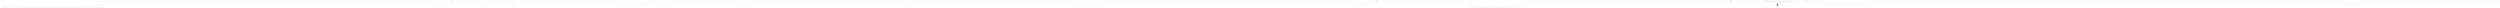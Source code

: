 digraph  {
n508 [label="QuantConnect.Lean.Engine.Results.LiveTradingResultHandler", span=""];
n509 [label=unixDateStart, span=""];
n510 [label=unixDateStop, span=""];
n511 [label="System.DateTime", span=""];
n512 [label="System.DateTime", span=""];
n0 [cluster="QuantConnect.Lean.Engine.Results.LiveTradingResultHandler.LiveTradingResultHandler()", label="Entry QuantConnect.Lean.Engine.Results.LiveTradingResultHandler.LiveTradingResultHandler()", span="157-157"];
n1 [cluster="QuantConnect.Lean.Engine.Results.LiveTradingResultHandler.LiveTradingResultHandler()", label="_charts = new ConcurrentDictionary<string, Chart>()", span="159-159"];
n2 [cluster="QuantConnect.Lean.Engine.Results.LiveTradingResultHandler.LiveTradingResultHandler()", label="_orderEvents = new ConcurrentQueue<OrderEvent>()", span="160-160"];
n11 [cluster="System.Collections.Concurrent.ConcurrentDictionary<TKey, TValue>.ConcurrentDictionary()", label="Entry System.Collections.Concurrent.ConcurrentDictionary<TKey, TValue>.ConcurrentDictionary()", span="0-0"];
n3 [cluster="QuantConnect.Lean.Engine.Results.LiveTradingResultHandler.LiveTradingResultHandler()", label="_messages = new ConcurrentQueue<Packet>()", span="161-161"];
n12 [cluster="System.Collections.Concurrent.ConcurrentQueue<T>.ConcurrentQueue()", label="Entry System.Collections.Concurrent.ConcurrentQueue<T>.ConcurrentQueue()", span="0-0"];
n4 [cluster="QuantConnect.Lean.Engine.Results.LiveTradingResultHandler.LiveTradingResultHandler()", label="_isActive = true", span="162-162"];
n5 [cluster="QuantConnect.Lean.Engine.Results.LiveTradingResultHandler.LiveTradingResultHandler()", label="_runtimeStatistics = new Dictionary<string, string>()", span="163-163"];
n6 [cluster="QuantConnect.Lean.Engine.Results.LiveTradingResultHandler.LiveTradingResultHandler()", label="_resamplePeriod = TimeSpan.FromSeconds(1)", span="165-165"];
n13 [cluster="System.Collections.Generic.Dictionary<TKey, TValue>.Dictionary()", label="Entry System.Collections.Generic.Dictionary<TKey, TValue>.Dictionary()", span="0-0"];
n7 [cluster="QuantConnect.Lean.Engine.Results.LiveTradingResultHandler.LiveTradingResultHandler()", label="_notificationPeriod = TimeSpan.FromSeconds(1)", span="166-166"];
n14 [cluster="System.TimeSpan.FromSeconds(double)", label="Entry System.TimeSpan.FromSeconds(double)", span="0-0"];
n8 [cluster="QuantConnect.Lean.Engine.Results.LiveTradingResultHandler.LiveTradingResultHandler()", label="_startTime = DateTime.Now", span="167-167"];
n10 [cluster="QuantConnect.Lean.Engine.Results.LiveTradingResultHandler.LiveTradingResultHandler()", label="Exit QuantConnect.Lean.Engine.Results.LiveTradingResultHandler.LiveTradingResultHandler()", span="157-157"];
n15 [cluster="System.Collections.Generic.List<T>.List()", label="Entry System.Collections.Generic.List<T>.List()", span="0-0"];
n16 [cluster="QuantConnect.Lean.Engine.Results.LiveTradingResultHandler.Initialize(QuantConnect.Packets.AlgorithmNodePacket, QuantConnect.Interfaces.IMessagingHandler, QuantConnect.Interfaces.IApi, QuantConnect.Lean.Engine.DataFeeds.IDataFeed, QuantConnect.Lean.Engine.Setup.ISetupHandler, QuantConnect.Lean.Engine.TransactionHandlers.ITransactionHandler)", label="Entry QuantConnect.Lean.Engine.Results.LiveTradingResultHandler.Initialize(QuantConnect.Packets.AlgorithmNodePacket, QuantConnect.Interfaces.IMessagingHandler, QuantConnect.Interfaces.IApi, QuantConnect.Lean.Engine.DataFeeds.IDataFeed, QuantConnect.Lean.Engine.Setup.ISetupHandler, QuantConnect.Lean.Engine.TransactionHandlers.ITransactionHandler)", span="182-182"];
n17 [cluster="QuantConnect.Lean.Engine.Results.LiveTradingResultHandler.Initialize(QuantConnect.Packets.AlgorithmNodePacket, QuantConnect.Interfaces.IMessagingHandler, QuantConnect.Interfaces.IApi, QuantConnect.Lean.Engine.DataFeeds.IDataFeed, QuantConnect.Lean.Engine.Setup.ISetupHandler, QuantConnect.Lean.Engine.TransactionHandlers.ITransactionHandler)", label="_api = api", span="184-184"];
n18 [cluster="QuantConnect.Lean.Engine.Results.LiveTradingResultHandler.Initialize(QuantConnect.Packets.AlgorithmNodePacket, QuantConnect.Interfaces.IMessagingHandler, QuantConnect.Interfaces.IApi, QuantConnect.Lean.Engine.DataFeeds.IDataFeed, QuantConnect.Lean.Engine.Setup.ISetupHandler, QuantConnect.Lean.Engine.TransactionHandlers.ITransactionHandler)", label="_dataFeed = dataFeed", span="185-185"];
n19 [cluster="QuantConnect.Lean.Engine.Results.LiveTradingResultHandler.Initialize(QuantConnect.Packets.AlgorithmNodePacket, QuantConnect.Interfaces.IMessagingHandler, QuantConnect.Interfaces.IApi, QuantConnect.Lean.Engine.DataFeeds.IDataFeed, QuantConnect.Lean.Engine.Setup.ISetupHandler, QuantConnect.Lean.Engine.TransactionHandlers.ITransactionHandler)", label="_messagingHandler = messagingHandler", span="186-186"];
n20 [cluster="QuantConnect.Lean.Engine.Results.LiveTradingResultHandler.Initialize(QuantConnect.Packets.AlgorithmNodePacket, QuantConnect.Interfaces.IMessagingHandler, QuantConnect.Interfaces.IApi, QuantConnect.Lean.Engine.DataFeeds.IDataFeed, QuantConnect.Lean.Engine.Setup.ISetupHandler, QuantConnect.Lean.Engine.TransactionHandlers.ITransactionHandler)", label="_setupHandler = setupHandler", span="187-187"];
n21 [cluster="QuantConnect.Lean.Engine.Results.LiveTradingResultHandler.Initialize(QuantConnect.Packets.AlgorithmNodePacket, QuantConnect.Interfaces.IMessagingHandler, QuantConnect.Interfaces.IApi, QuantConnect.Lean.Engine.DataFeeds.IDataFeed, QuantConnect.Lean.Engine.Setup.ISetupHandler, QuantConnect.Lean.Engine.TransactionHandlers.ITransactionHandler)", label="_transactionHandler = transactionHandler", span="188-188"];
n22 [cluster="QuantConnect.Lean.Engine.Results.LiveTradingResultHandler.Initialize(QuantConnect.Packets.AlgorithmNodePacket, QuantConnect.Interfaces.IMessagingHandler, QuantConnect.Interfaces.IApi, QuantConnect.Lean.Engine.DataFeeds.IDataFeed, QuantConnect.Lean.Engine.Setup.ISetupHandler, QuantConnect.Lean.Engine.TransactionHandlers.ITransactionHandler)", label="_job = (LiveNodePacket)job", span="189-189"];
n23 [cluster="QuantConnect.Lean.Engine.Results.LiveTradingResultHandler.Initialize(QuantConnect.Packets.AlgorithmNodePacket, QuantConnect.Interfaces.IMessagingHandler, QuantConnect.Interfaces.IApi, QuantConnect.Lean.Engine.DataFeeds.IDataFeed, QuantConnect.Lean.Engine.Setup.ISetupHandler, QuantConnect.Lean.Engine.TransactionHandlers.ITransactionHandler)", label="_job == null", span="190-190"];
n24 [cluster="QuantConnect.Lean.Engine.Results.LiveTradingResultHandler.Initialize(QuantConnect.Packets.AlgorithmNodePacket, QuantConnect.Interfaces.IMessagingHandler, QuantConnect.Interfaces.IApi, QuantConnect.Lean.Engine.DataFeeds.IDataFeed, QuantConnect.Lean.Engine.Setup.ISetupHandler, QuantConnect.Lean.Engine.TransactionHandlers.ITransactionHandler)", label="throw new Exception(''LiveResultHandler.Constructor(): Submitted Job type invalid.'');", span="190-190"];
n25 [cluster="QuantConnect.Lean.Engine.Results.LiveTradingResultHandler.Initialize(QuantConnect.Packets.AlgorithmNodePacket, QuantConnect.Interfaces.IMessagingHandler, QuantConnect.Interfaces.IApi, QuantConnect.Lean.Engine.DataFeeds.IDataFeed, QuantConnect.Lean.Engine.Setup.ISetupHandler, QuantConnect.Lean.Engine.TransactionHandlers.ITransactionHandler)", label="_deployId = _job.DeployId", span="191-191"];
n26 [cluster="QuantConnect.Lean.Engine.Results.LiveTradingResultHandler.Initialize(QuantConnect.Packets.AlgorithmNodePacket, QuantConnect.Interfaces.IMessagingHandler, QuantConnect.Interfaces.IApi, QuantConnect.Lean.Engine.DataFeeds.IDataFeed, QuantConnect.Lean.Engine.Setup.ISetupHandler, QuantConnect.Lean.Engine.TransactionHandlers.ITransactionHandler)", label="_compileId = _job.CompileId", span="192-192"];
n27 [cluster="QuantConnect.Lean.Engine.Results.LiveTradingResultHandler.Initialize(QuantConnect.Packets.AlgorithmNodePacket, QuantConnect.Interfaces.IMessagingHandler, QuantConnect.Interfaces.IApi, QuantConnect.Lean.Engine.DataFeeds.IDataFeed, QuantConnect.Lean.Engine.Setup.ISetupHandler, QuantConnect.Lean.Engine.TransactionHandlers.ITransactionHandler)", label="Exit QuantConnect.Lean.Engine.Results.LiveTradingResultHandler.Initialize(QuantConnect.Packets.AlgorithmNodePacket, QuantConnect.Interfaces.IMessagingHandler, QuantConnect.Interfaces.IApi, QuantConnect.Lean.Engine.DataFeeds.IDataFeed, QuantConnect.Lean.Engine.Setup.ISetupHandler, QuantConnect.Lean.Engine.TransactionHandlers.ITransactionHandler)", span="182-182"];
n28 [cluster="System.Exception.Exception(string)", label="Entry System.Exception.Exception(string)", span="0-0"];
n29 [cluster="QuantConnect.Lean.Engine.Results.LiveTradingResultHandler.Run()", label="Entry QuantConnect.Lean.Engine.Results.LiveTradingResultHandler.Run()", span="198-198"];
n30 [cluster="QuantConnect.Lean.Engine.Results.LiveTradingResultHandler.Run()", label="!(_exitTriggered && Messages.Count == 0)", span="201-201"];
n31 [cluster="QuantConnect.Lean.Engine.Results.LiveTradingResultHandler.Run()", label="Packet packet", span="206-206"];
n39 [cluster="QuantConnect.Lean.Engine.Results.LiveTradingResultHandler.Run()", label="Log.Trace(''LiveTradingResultHandler.Run(): Ending Thread...'')", span="227-227"];
n32 [cluster="QuantConnect.Lean.Engine.Results.LiveTradingResultHandler.Run()", label="Messages.TryDequeue(out packet)", span="207-207"];
n33 [cluster="QuantConnect.Lean.Engine.Results.LiveTradingResultHandler.Run()", label="_messagingHandler.Send(packet)", span="209-209"];
n34 [cluster="QuantConnect.Lean.Engine.Results.LiveTradingResultHandler.Run()", label="Update()", span="213-213"];
n42 [cluster="System.Collections.Concurrent.ConcurrentQueue<T>.TryDequeue(out T)", label="Entry System.Collections.Concurrent.ConcurrentQueue<T>.TryDequeue(out T)", span="0-0"];
n43 [cluster="QuantConnect.Interfaces.IMessagingHandler.Send(QuantConnect.Packets.Packet)", label="Entry QuantConnect.Interfaces.IMessagingHandler.Send(QuantConnect.Packets.Packet)", span="50-50"];
n35 [cluster="QuantConnect.Lean.Engine.Results.LiveTradingResultHandler.Run()", label="Messages.Count == 0", span="215-215"];
n44 [cluster="QuantConnect.Lean.Engine.Results.LiveTradingResultHandler.Update()", label="Entry QuantConnect.Lean.Engine.Results.LiveTradingResultHandler.Update()", span="235-235"];
n36 [cluster="QuantConnect.Lean.Engine.Results.LiveTradingResultHandler.Run()", label="Thread.Sleep(10)", span="218-218"];
n37 [cluster="QuantConnect.Lean.Engine.Results.LiveTradingResultHandler.Run()", label=Exception, span="221-221"];
n45 [cluster="System.Threading.Thread.Sleep(int)", label="Entry System.Threading.Thread.Sleep(int)", span="0-0"];
n38 [cluster="QuantConnect.Lean.Engine.Results.LiveTradingResultHandler.Run()", label="Log.Error(err)", span="223-223"];
n46 [cluster="QuantConnect.Logging.Log.Error(System.Exception, string, bool)", label="Entry QuantConnect.Logging.Log.Error(System.Exception, string, bool)", span="98-98"];
n40 [cluster="QuantConnect.Lean.Engine.Results.LiveTradingResultHandler.Run()", label="_isActive = false", span="228-228"];
n47 [cluster="QuantConnect.Logging.Log.Trace(string, bool)", label="Entry QuantConnect.Logging.Log.Trace(string, bool)", span="106-106"];
n41 [cluster="QuantConnect.Lean.Engine.Results.LiveTradingResultHandler.Run()", label="Exit QuantConnect.Lean.Engine.Results.LiveTradingResultHandler.Run()", span="198-198"];
n48 [cluster="QuantConnect.Lean.Engine.Results.LiveTradingResultHandler.Update()", label="Dictionary<int, Order> deltaOrders", span="238-238"];
n49 [cluster="QuantConnect.Lean.Engine.Results.LiveTradingResultHandler.Update()", label="_algorithm == null || _algorithm.Transactions == null || _transactionHandler.Orders == null || !_algorithm.GetLocked()", span="241-241"];
n50 [cluster="QuantConnect.Lean.Engine.Results.LiveTradingResultHandler.Update()", label="Log.Error(''LiveTradingResultHandler.Update(): Algorithm not yet initialized.'')", span="243-243"];
n52 [cluster="QuantConnect.Lean.Engine.Results.LiveTradingResultHandler.Update()", label="DateTime.Now > _nextUpdate || _exitTriggered", span="249-249"];
n132 [cluster="QuantConnect.Interfaces.IAlgorithm.GetLocked()", label="Entry QuantConnect.Interfaces.IAlgorithm.GetLocked()", span="456-456"];
n51 [cluster="QuantConnect.Lean.Engine.Results.LiveTradingResultHandler.Update()", label="return;", span="244-244"];
n133 [cluster="QuantConnect.Logging.Log.Error(string, bool)", label="Entry QuantConnect.Logging.Log.Error(string, bool)", span="65-65"];
n53 [cluster="QuantConnect.Lean.Engine.Results.LiveTradingResultHandler.Update()", label="OrderEvent orderEvent", span="252-252"];
n129 [cluster="QuantConnect.Lean.Engine.Results.LiveTradingResultHandler.Update()", label=Exception, span="427-427"];
n131 [cluster="QuantConnect.Lean.Engine.Results.LiveTradingResultHandler.Update()", label="Exit QuantConnect.Lean.Engine.Results.LiveTradingResultHandler.Update()", span="235-235"];
n54 [cluster="QuantConnect.Lean.Engine.Results.LiveTradingResultHandler.Update()", label="deltaOrders = new Dictionary<int, Order>()", span="253-253"];
n55 [cluster="QuantConnect.Lean.Engine.Results.LiveTradingResultHandler.Update()", label="var stopwatch = Stopwatch.StartNew()", span="255-255"];
n58 [cluster="QuantConnect.Lean.Engine.Results.LiveTradingResultHandler.Update()", label="deltaOrders[orderEvent.OrderId] = order.Clone()", span="259-259"];
n59 [cluster="QuantConnect.Lean.Engine.Results.LiveTradingResultHandler.Update()", label=deltaOrders, span="263-263"];
n62 [cluster="QuantConnect.Lean.Engine.Results.LiveTradingResultHandler.Update()", label="_lastOrderId = (from order in deltaOrders.Values select order.Id).DefaultIfEmpty(_lastOrderId).Max()", span="270-270"];
n92 [cluster="QuantConnect.Lean.Engine.Results.LiveTradingResultHandler.Update()", label="var splitPackets = SplitPackets(deltaCharts, deltaOrders, holdings, deltaStatistics, runtimeStatistics, serverStatistics)", span="332-332"];
n56 [cluster="QuantConnect.Lean.Engine.Results.LiveTradingResultHandler.Update()", label="_orderEvents.TryDequeue(out orderEvent) && stopwatch.ElapsedMilliseconds < 15", span="256-256"];
n134 [cluster="System.Diagnostics.Stopwatch.StartNew()", label="Entry System.Diagnostics.Stopwatch.StartNew()", span="0-0"];
n57 [cluster="QuantConnect.Lean.Engine.Results.LiveTradingResultHandler.Update()", label="var order = _algorithm.Transactions.GetOrderById(orderEvent.OrderId)", span="258-258"];
n135 [cluster="QuantConnect.Securities.SecurityTransactionManager.GetOrderById(int)", label="Entry QuantConnect.Securities.SecurityTransactionManager.GetOrderById(int)", span="272-272"];
n136 [cluster="QuantConnect.Orders.Order.Clone()", label="Entry QuantConnect.Orders.Order.Clone()", span="241-241"];
n60 [cluster="QuantConnect.Lean.Engine.Results.LiveTradingResultHandler.Update()", label="order.Value.Price = order.Value.Price.SmartRounding()", span="265-265"];
n61 [cluster="QuantConnect.Lean.Engine.Results.LiveTradingResultHandler.Update()", label="order.Value.Time = order.Value.Time.ToUniversalTime()", span="266-266"];
n137 [cluster="decimal.SmartRounding()", label="Entry decimal.SmartRounding()", span="206-206"];
n138 [cluster="System.DateTime.ToUniversalTime()", label="Entry System.DateTime.ToUniversalTime()", span="0-0"];
n63 [cluster="QuantConnect.Lean.Engine.Results.LiveTradingResultHandler.Update()", label="var deltaCharts = new Dictionary<string, Chart>()", span="276-276"];
n139 [cluster="Unk.DefaultIfEmpty", label="Entry Unk.DefaultIfEmpty", span=""];
n140 [cluster="Unk.Max", label="Entry Unk.Max", span=""];
n64 [cluster="QuantConnect.Lean.Engine.Results.LiveTradingResultHandler.Update()", label="Log.Debug(''LiveTradingResultHandler.Update(): Build delta charts'')", span="277-277"];
n68 [cluster="QuantConnect.Lean.Engine.Results.LiveTradingResultHandler.Update()", label="deltaCharts.Add(safeName, chart.Value.GetUpdates())", span="285-285"];
n65 [cluster="QuantConnect.Lean.Engine.Results.LiveTradingResultHandler.Update()", label=_chartLock, span="278-278"];
n141 [cluster="QuantConnect.Logging.Log.Debug(string, int, int)", label="Entry QuantConnect.Logging.Log.Debug(string, int, int)", span="142-142"];
n66 [cluster="QuantConnect.Lean.Engine.Results.LiveTradingResultHandler.Update()", label=_charts, span="281-281"];
n67 [cluster="QuantConnect.Lean.Engine.Results.LiveTradingResultHandler.Update()", label="var safeName = chart.Value.Name.Replace('/', '-')", span="284-284"];
n69 [cluster="QuantConnect.Lean.Engine.Results.LiveTradingResultHandler.Update()", label="Log.Debug(''LiveTradingResultHandler.Update(): End build delta charts'')", span="288-288"];
n142 [cluster="string.Replace(char, char)", label="Entry string.Replace(char, char)", span="0-0"];
n143 [cluster="QuantConnect.Chart.GetUpdates()", label="Entry QuantConnect.Chart.GetUpdates()", span="91-91"];
n144 [cluster="System.Collections.Generic.Dictionary<TKey, TValue>.Add(TKey, TValue)", label="Entry System.Collections.Generic.Dictionary<TKey, TValue>.Add(TKey, TValue)", span="0-0"];
n70 [cluster="QuantConnect.Lean.Engine.Results.LiveTradingResultHandler.Update()", label="var holdings = new Dictionary<string, Holding>()", span="291-291"];
n71 [cluster="QuantConnect.Lean.Engine.Results.LiveTradingResultHandler.Update()", label="var deltaStatistics = new Dictionary<string, string>()", span="292-292"];
n78 [cluster="QuantConnect.Lean.Engine.Results.LiveTradingResultHandler.Update()", label="holdings.Add(asset.Symbol.Value, new Holding(asset))", span="302-302"];
n104 [cluster="QuantConnect.Lean.Engine.Results.LiveTradingResultHandler.Update()", label="var complete = new LiveResultPacket(_job, new LiveResult(chartComplete, orders, _algorithm.Transactions.TransactionRecord, holdings, deltaStatistics, runtimeStatistics, serverStatistics))", span="355-355"];
n72 [cluster="QuantConnect.Lean.Engine.Results.LiveTradingResultHandler.Update()", label="var runtimeStatistics = new Dictionary<string, string>()", span="293-293"];
n73 [cluster="QuantConnect.Lean.Engine.Results.LiveTradingResultHandler.Update()", label="var serverStatistics = OS.GetServerStatistics()", span="294-294"];
n82 [cluster="QuantConnect.Lean.Engine.Results.LiveTradingResultHandler.Update()", label="runtimeStatistics.Add(pair.Key, pair.Value)", span="311-311"];
n85 [cluster="QuantConnect.Lean.Engine.Results.LiveTradingResultHandler.Update()", label="runtimeStatistics.Add(''Unrealized:'', ''$'' + _algorithm.Portfolio.TotalUnrealizedProfit.ToString(''N2''))", span="322-322"];
n86 [cluster="QuantConnect.Lean.Engine.Results.LiveTradingResultHandler.Update()", label="runtimeStatistics.Add(''Fees:'', ''-$'' + _algorithm.Portfolio.TotalFees.ToString(''N2''))", span="323-323"];
n87 [cluster="QuantConnect.Lean.Engine.Results.LiveTradingResultHandler.Update()", label="runtimeStatistics.Add(''Net Profit:'', ''$'' + (_algorithm.Portfolio.TotalProfit - _algorithm.Portfolio.TotalFees).ToString(''N2''))", span="324-324"];
n88 [cluster="QuantConnect.Lean.Engine.Results.LiveTradingResultHandler.Update()", label="runtimeStatistics.Add(''Return:'', netReturn.ToString(''P''))", span="325-325"];
n89 [cluster="QuantConnect.Lean.Engine.Results.LiveTradingResultHandler.Update()", label="runtimeStatistics.Add(''Equity:'', ''$'' + _algorithm.Portfolio.TotalPortfolioValue.ToString(''N2''))", span="326-326"];
n90 [cluster="QuantConnect.Lean.Engine.Results.LiveTradingResultHandler.Update()", label="runtimeStatistics.Add(''Holdings:'', ''$'' + _algorithm.Portfolio.TotalHoldingsValue.ToString(''N2''))", span="327-327"];
n91 [cluster="QuantConnect.Lean.Engine.Results.LiveTradingResultHandler.Update()", label="runtimeStatistics.Add(''Volume:'', ''$'' + _algorithm.Portfolio.TotalSaleVolume.ToString(''N2''))", span="328-328"];
n74 [cluster="QuantConnect.Lean.Engine.Results.LiveTradingResultHandler.Update()", label="var upTime = DateTime.UtcNow - _launchTimeUtc", span="295-295"];
n145 [cluster="QuantConnect.OS.GetServerStatistics()", label="Entry QuantConnect.OS.GetServerStatistics()", span="217-217"];
n75 [cluster="QuantConnect.Lean.Engine.Results.LiveTradingResultHandler.Update()", label="serverStatistics[''Up Time''] = string.Format(''{0}d {1:hh\\:mm\\:ss}'', upTime.Days, upTime)", span="296-296"];
n76 [cluster="QuantConnect.Lean.Engine.Results.LiveTradingResultHandler.Update()", label="serverStatistics[''Total RAM (MB)''] = _job.Controls.RamAllocation.ToString()", span="297-297"];
n146 [cluster="string.Format(string, object, object)", label="Entry string.Format(string, object, object)", span="0-0"];
n77 [cluster="QuantConnect.Lean.Engine.Results.LiveTradingResultHandler.Update()", label="_algorithm.Securities.Values.Where(x => !x.IsInternalFeed() && !x.Symbol.IsCanonical()).OrderBy(x => x.Symbol.Value)", span="300-300"];
n147 [cluster="int.ToString()", label="Entry int.ToString()", span="0-0"];
n79 [cluster="QuantConnect.Lean.Engine.Results.LiveTradingResultHandler.Update()", label="Log.Debug(''LiveTradingResultHandler.Update(): Build run time stats'')", span="306-306"];
n148 [cluster="Unk.Where", label="Entry Unk.Where", span=""];
n149 [cluster="Unk.OrderBy", label="Entry Unk.OrderBy", span=""];
n167 [cluster="lambda expression", label="Entry lambda expression", span="300-300"];
n172 [cluster="lambda expression", label="Entry lambda expression", span="300-300"];
n150 [cluster="Holding.cstr", label="Entry Holding.cstr", span=""];
n151 [cluster="Unk.Add", label="Entry Unk.Add", span=""];
n80 [cluster="QuantConnect.Lean.Engine.Results.LiveTradingResultHandler.Update()", label=_runtimeLock, span="307-307"];
n81 [cluster="QuantConnect.Lean.Engine.Results.LiveTradingResultHandler.Update()", label=_runtimeStatistics, span="309-309"];
n83 [cluster="QuantConnect.Lean.Engine.Results.LiveTradingResultHandler.Update()", label="Log.Debug(''LiveTradingResultHandler.Update(): End build run time stats'')", span="314-314"];
n84 [cluster="QuantConnect.Lean.Engine.Results.LiveTradingResultHandler.Update()", label="var netReturn = _setupHandler.StartingPortfolioValue > 0 ?\r\n                                    (_algorithm.Portfolio.TotalPortfolioValue - _setupHandler.StartingPortfolioValue) / _setupHandler.StartingPortfolioValue\r\n                                    : 0", span="317-319"];
n118 [cluster="QuantConnect.Lean.Engine.Results.LiveTradingResultHandler.Update()", label="_api.SendStatistics(\r\n                                _job.AlgorithmId,\r\n                                _algorithm.Portfolio.TotalUnrealizedProfit,\r\n                                _algorithm.Portfolio.TotalFees,\r\n                                _algorithm.Portfolio.TotalProfit,\r\n                                _algorithm.Portfolio.TotalHoldingsValue,\r\n                                _algorithm.Portfolio.TotalPortfolioValue,\r\n                                netReturn,\r\n                                _algorithm.Portfolio.TotalSaleVolume,\r\n                                _lastOrderId, 0)", span="384-393"];
n152 [cluster="decimal.ToString(string)", label="Entry decimal.ToString(string)", span="0-0"];
n93 [cluster="QuantConnect.Lean.Engine.Results.LiveTradingResultHandler.Update()", label=splitPackets, span="334-334"];
n153 [cluster="QuantConnect.Lean.Engine.Results.LiveTradingResultHandler.SplitPackets(System.Collections.Generic.Dictionary<string, QuantConnect.Chart>, System.Collections.Generic.Dictionary<int, QuantConnect.Orders.Order>, System.Collections.Generic.Dictionary<string, QuantConnect.Holding>, System.Collections.Generic.Dictionary<string, string>, System.Collections.Generic.Dictionary<string, string>, System.Collections.Generic.Dictionary<string, string>)", label="Entry QuantConnect.Lean.Engine.Results.LiveTradingResultHandler.SplitPackets(System.Collections.Generic.Dictionary<string, QuantConnect.Chart>, System.Collections.Generic.Dictionary<int, QuantConnect.Orders.Order>, System.Collections.Generic.Dictionary<string, QuantConnect.Holding>, System.Collections.Generic.Dictionary<string, string>, System.Collections.Generic.Dictionary<string, string>, System.Collections.Generic.Dictionary<string, string>)", span="438-438"];
n94 [cluster="QuantConnect.Lean.Engine.Results.LiveTradingResultHandler.Update()", label="_messagingHandler.Send(liveResultPacket)", span="336-336"];
n95 [cluster="QuantConnect.Lean.Engine.Results.LiveTradingResultHandler.Update()", label="DateTime.Now > _nextChartsUpdate || _exitTriggered", span="340-340"];
n96 [cluster="QuantConnect.Lean.Engine.Results.LiveTradingResultHandler.Update()", label="Log.Debug(''LiveTradingResultHandler.Update(): Pre-store result'')", span="342-342"];
n107 [cluster="QuantConnect.Lean.Engine.Results.LiveTradingResultHandler.Update()", label="DateTime.Now > _nextLogStoreUpdate || _exitTriggered", span="361-361"];
n97 [cluster="QuantConnect.Lean.Engine.Results.LiveTradingResultHandler.Update()", label="_nextChartsUpdate = DateTime.Now.AddMinutes(1)", span="343-343"];
n98 [cluster="QuantConnect.Lean.Engine.Results.LiveTradingResultHandler.Update()", label="var chartComplete = new Dictionary<string, Chart>()", span="344-344"];
n154 [cluster="System.DateTime.AddMinutes(double)", label="Entry System.DateTime.AddMinutes(double)", span="0-0"];
n99 [cluster="QuantConnect.Lean.Engine.Results.LiveTradingResultHandler.Update()", label=_chartLock, span="345-345"];
n102 [cluster="QuantConnect.Lean.Engine.Results.LiveTradingResultHandler.Update()", label="chartComplete.Add(safeName, chart.Value)", span="351-351"];
n100 [cluster="QuantConnect.Lean.Engine.Results.LiveTradingResultHandler.Update()", label=Charts, span="347-347"];
n101 [cluster="QuantConnect.Lean.Engine.Results.LiveTradingResultHandler.Update()", label="var safeName = chart.Value.Name.Replace('/', '-')", span="350-350"];
n103 [cluster="QuantConnect.Lean.Engine.Results.LiveTradingResultHandler.Update()", label="var orders = new Dictionary<int, Order>(_transactionHandler.Orders)", span="354-354"];
n155 [cluster="System.Collections.Generic.Dictionary<TKey, TValue>.Dictionary(System.Collections.Generic.IDictionary<TKey, TValue>)", label="Entry System.Collections.Generic.Dictionary<TKey, TValue>.Dictionary(System.Collections.Generic.IDictionary<TKey, TValue>)", span="0-0"];
n105 [cluster="QuantConnect.Lean.Engine.Results.LiveTradingResultHandler.Update()", label="StoreResult(complete)", span="356-356"];
n156 [cluster="QuantConnect.Packets.LiveResultPacket.LiveResultPacket(QuantConnect.Packets.LiveNodePacket, QuantConnect.Packets.LiveResult)", label="Entry QuantConnect.Packets.LiveResultPacket.LiveResultPacket(QuantConnect.Packets.LiveNodePacket, QuantConnect.Packets.LiveResult)", span="108-108"];
n157 [cluster="QuantConnect.Packets.LiveResult.LiveResult(System.Collections.Generic.IDictionary<string, QuantConnect.Chart>, System.Collections.Generic.IDictionary<int, QuantConnect.Orders.Order>, System.Collections.Generic.IDictionary<System.DateTime, decimal>, System.Collections.Generic.IDictionary<string, QuantConnect.Holding>, System.Collections.Generic.IDictionary<string, string>, System.Collections.Generic.IDictionary<string, string>, System.Collections.Generic.IDictionary<string, string>)", label="Entry QuantConnect.Packets.LiveResult.LiveResult(System.Collections.Generic.IDictionary<string, QuantConnect.Chart>, System.Collections.Generic.IDictionary<int, QuantConnect.Orders.Order>, System.Collections.Generic.IDictionary<System.DateTime, decimal>, System.Collections.Generic.IDictionary<string, QuantConnect.Holding>, System.Collections.Generic.IDictionary<string, string>, System.Collections.Generic.IDictionary<string, string>, System.Collections.Generic.IDictionary<string, string>)", span="153-153"];
n106 [cluster="QuantConnect.Lean.Engine.Results.LiveTradingResultHandler.Update()", label="Log.Debug(''LiveTradingResultHandler.Update(): End-store result'')", span="357-357"];
n158 [cluster="QuantConnect.Lean.Engine.Results.LiveTradingResultHandler.StoreResult(QuantConnect.Packets.Packet, bool)", label="Entry QuantConnect.Lean.Engine.Results.LiveTradingResultHandler.StoreResult(QuantConnect.Packets.Packet, bool)", span="830-830"];
n108 [cluster="QuantConnect.Lean.Engine.Results.LiveTradingResultHandler.Update()", label="List<LogEntry> logs", span="363-363"];
n117 [cluster="QuantConnect.Lean.Engine.Results.LiveTradingResultHandler.Update()", label="DateTime.Now > _nextStatisticsUpdate || _exitTriggered", span="380-380"];
n109 [cluster="QuantConnect.Lean.Engine.Results.LiveTradingResultHandler.Update()", label="Log.Debug(''LiveTradingResultHandler.Update(): Storing log...'')", span="364-364"];
n110 [cluster="QuantConnect.Lean.Engine.Results.LiveTradingResultHandler.Update()", label=_logStoreLock, span="365-365"];
n111 [cluster="QuantConnect.Lean.Engine.Results.LiveTradingResultHandler.Update()", label="var utc = DateTime.UtcNow", span="367-367"];
n112 [cluster="QuantConnect.Lean.Engine.Results.LiveTradingResultHandler.Update()", label="logs = (from log in _logStore\r\n                                    where log.Time >= utc.RoundDown(TimeSpan.FromHours(1))\r\n                                    select log).ToList()", span="368-370"];
n113 [cluster="QuantConnect.Lean.Engine.Results.LiveTradingResultHandler.Update()", label="_logStore = logs", span="372-372"];
n159 [cluster="System.TimeSpan.FromHours(double)", label="Entry System.TimeSpan.FromHours(double)", span="0-0"];
n160 [cluster="System.DateTime.RoundDown(System.TimeSpan)", label="Entry System.DateTime.RoundDown(System.TimeSpan)", span="476-476"];
n161 [cluster="Unk.ToList", label="Entry Unk.ToList", span=""];
n114 [cluster="QuantConnect.Lean.Engine.Results.LiveTradingResultHandler.Update()", label="StoreLog(logs)", span="374-374"];
n115 [cluster="QuantConnect.Lean.Engine.Results.LiveTradingResultHandler.Update()", label="_nextLogStoreUpdate = DateTime.Now.AddMinutes(2)", span="375-375"];
n162 [cluster="QuantConnect.Lean.Engine.Results.LiveTradingResultHandler.StoreLog(System.Collections.Generic.IEnumerable<QuantConnect.Logging.LogEntry>)", label="Entry QuantConnect.Lean.Engine.Results.LiveTradingResultHandler.StoreLog(System.Collections.Generic.IEnumerable<QuantConnect.Logging.LogEntry>)", span="809-809"];
n116 [cluster="QuantConnect.Lean.Engine.Results.LiveTradingResultHandler.Update()", label="Log.Debug(''LiveTradingResultHandler.Update(): Finished storing log'')", span="376-376"];
n122 [cluster="QuantConnect.Lean.Engine.Results.LiveTradingResultHandler.Update()", label="Log.Debug(''LiveTradingResultHandler.Update(): Trimming charts'')", span="403-403"];
n119 [cluster="QuantConnect.Lean.Engine.Results.LiveTradingResultHandler.Update()", label=Exception, span="395-395"];
n121 [cluster="QuantConnect.Lean.Engine.Results.LiveTradingResultHandler.Update()", label="_nextStatisticsUpdate = DateTime.Now.AddMinutes(1)", span="399-399"];
n163 [cluster="QuantConnect.Interfaces.IApi.SendStatistics(string, decimal, decimal, decimal, decimal, decimal, decimal, decimal, int, double)", label="Entry QuantConnect.Interfaces.IApi.SendStatistics(string, decimal, decimal, decimal, decimal, decimal, decimal, decimal, int, double)", span="280-280"];
n120 [cluster="QuantConnect.Lean.Engine.Results.LiveTradingResultHandler.Update()", label="Log.Error(err, ''Error sending statistics:'')", span="397-397"];
n123 [cluster="QuantConnect.Lean.Engine.Results.LiveTradingResultHandler.Update()", label=_chartLock, span="404-404"];
n124 [cluster="QuantConnect.Lean.Engine.Results.LiveTradingResultHandler.Update()", label=Charts, span="406-406"];
n125 [cluster="QuantConnect.Lean.Engine.Results.LiveTradingResultHandler.Update()", label="chart.Value.Series", span="408-408"];
n127 [cluster="QuantConnect.Lean.Engine.Results.LiveTradingResultHandler.Update()", label="Log.Debug(''LiveTradingResultHandler.Update(): Finished trimming charts'')", span="418-418"];
n126 [cluster="QuantConnect.Lean.Engine.Results.LiveTradingResultHandler.Update()", label="series.Value.Values =\r\n                                    (from v in series.Value.Values\r\n                                     where v.x > Time.DateTimeToUnixTimeStamp(DateTime.UtcNow.AddDays(-2))\r\n                                     select v).ToList()", span="411-414"];
n164 [cluster="System.DateTime.AddDays(double)", label="Entry System.DateTime.AddDays(double)", span="0-0"];
n165 [cluster="QuantConnect.Time.DateTimeToUnixTimeStamp(System.DateTime)", label="Entry QuantConnect.Time.DateTimeToUnixTimeStamp(System.DateTime)", span="169-169"];
n128 [cluster="QuantConnect.Lean.Engine.Results.LiveTradingResultHandler.Update()", label="_nextUpdate = DateTime.Now.AddSeconds(2)", span="423-423"];
n166 [cluster="System.DateTime.AddSeconds(double)", label="Entry System.DateTime.AddSeconds(double)", span="0-0"];
n130 [cluster="QuantConnect.Lean.Engine.Results.LiveTradingResultHandler.Update()", label="Log.Error(err, ''LiveTradingResultHandler().Update(): '', true)", span="429-429"];
n168 [cluster="lambda expression", label="!x.IsInternalFeed() && !x.Symbol.IsCanonical()", span="300-300"];
n169 [cluster="lambda expression", label="Exit lambda expression", span="300-300"];
n170 [cluster="QuantConnect.Securities.Security.IsInternalFeed()", label="Entry QuantConnect.Securities.Security.IsInternalFeed()", span="30-30"];
n171 [cluster="QuantConnect.Symbol.IsCanonical()", label="Entry QuantConnect.Symbol.IsCanonical()", span="168-168"];
n173 [cluster="lambda expression", label="x.Symbol.Value", span="300-300"];
n174 [cluster="lambda expression", label="Exit lambda expression", span="300-300"];
n175 [cluster="QuantConnect.Lean.Engine.Results.LiveTradingResultHandler.SplitPackets(System.Collections.Generic.Dictionary<string, QuantConnect.Chart>, System.Collections.Generic.Dictionary<int, QuantConnect.Orders.Order>, System.Collections.Generic.Dictionary<string, QuantConnect.Holding>, System.Collections.Generic.Dictionary<string, string>, System.Collections.Generic.Dictionary<string, string>, System.Collections.Generic.Dictionary<string, string>)", label="var groupSize = 3", span="447-447"];
n178 [cluster="QuantConnect.Lean.Engine.Results.LiveTradingResultHandler.SplitPackets(System.Collections.Generic.Dictionary<string, QuantConnect.Chart>, System.Collections.Generic.Dictionary<int, QuantConnect.Orders.Order>, System.Collections.Generic.Dictionary<string, QuantConnect.Holding>, System.Collections.Generic.Dictionary<string, string>, System.Collections.Generic.Dictionary<string, string>, System.Collections.Generic.Dictionary<string, string>)", label="deltaCharts.Values", span="456-456"];
n188 [cluster="QuantConnect.Lean.Engine.Results.LiveTradingResultHandler.SplitPackets(System.Collections.Generic.Dictionary<string, QuantConnect.Chart>, System.Collections.Generic.Dictionary<int, QuantConnect.Orders.Order>, System.Collections.Generic.Dictionary<string, QuantConnect.Holding>, System.Collections.Generic.Dictionary<string, string>, System.Collections.Generic.Dictionary<string, string>, System.Collections.Generic.Dictionary<string, string>)", label="var packets = new[]\r\n            {\r\n                new LiveResultPacket(_job, new LiveResult {Orders = deltaOrders}),\r\n                new LiveResultPacket(_job, new LiveResult {Holdings = holdings}),\r\n                new LiveResultPacket(_job, new LiveResult\r\n                {\r\n                    Statistics = deltaStatistics,\r\n                    RuntimeStatistics = runtimeStatistics,\r\n                    ServerStatistics = serverStatistics\r\n                })\r\n            }", span="482-492"];
n176 [cluster="QuantConnect.Lean.Engine.Results.LiveTradingResultHandler.SplitPackets(System.Collections.Generic.Dictionary<string, QuantConnect.Chart>, System.Collections.Generic.Dictionary<int, QuantConnect.Orders.Order>, System.Collections.Generic.Dictionary<string, QuantConnect.Holding>, System.Collections.Generic.Dictionary<string, string>, System.Collections.Generic.Dictionary<string, string>, System.Collections.Generic.Dictionary<string, string>)", label="var current = new Dictionary<string, Chart>()", span="448-448"];
n183 [cluster="QuantConnect.Lean.Engine.Results.LiveTradingResultHandler.SplitPackets(System.Collections.Generic.Dictionary<string, QuantConnect.Chart>, System.Collections.Generic.Dictionary<int, QuantConnect.Orders.Order>, System.Collections.Generic.Dictionary<string, QuantConnect.Holding>, System.Collections.Generic.Dictionary<string, string>, System.Collections.Generic.Dictionary<string, string>, System.Collections.Generic.Dictionary<string, string>)", label="current.Count >= groupSize", span="466-466"];
n177 [cluster="QuantConnect.Lean.Engine.Results.LiveTradingResultHandler.SplitPackets(System.Collections.Generic.Dictionary<string, QuantConnect.Chart>, System.Collections.Generic.Dictionary<int, QuantConnect.Orders.Order>, System.Collections.Generic.Dictionary<string, QuantConnect.Holding>, System.Collections.Generic.Dictionary<string, string>, System.Collections.Generic.Dictionary<string, string>, System.Collections.Generic.Dictionary<string, string>)", label="var chartPackets = new List<LiveResultPacket>()", span="449-449"];
n180 [cluster="QuantConnect.Lean.Engine.Results.LiveTradingResultHandler.SplitPackets(System.Collections.Generic.Dictionary<string, QuantConnect.Chart>, System.Collections.Generic.Dictionary<int, QuantConnect.Orders.Order>, System.Collections.Generic.Dictionary<string, QuantConnect.Holding>, System.Collections.Generic.Dictionary<string, string>, System.Collections.Generic.Dictionary<string, string>, System.Collections.Generic.Dictionary<string, string>)", label="current.Add(deltaChart.Name, chart)", span="459-459"];
n184 [cluster="QuantConnect.Lean.Engine.Results.LiveTradingResultHandler.SplitPackets(System.Collections.Generic.Dictionary<string, QuantConnect.Chart>, System.Collections.Generic.Dictionary<int, QuantConnect.Orders.Order>, System.Collections.Generic.Dictionary<string, QuantConnect.Holding>, System.Collections.Generic.Dictionary<string, string>, System.Collections.Generic.Dictionary<string, string>, System.Collections.Generic.Dictionary<string, string>)", label="chartPackets.Add(new LiveResultPacket(_job, new LiveResult { Charts = current }))", span="469-469"];
n186 [cluster="QuantConnect.Lean.Engine.Results.LiveTradingResultHandler.SplitPackets(System.Collections.Generic.Dictionary<string, QuantConnect.Chart>, System.Collections.Generic.Dictionary<int, QuantConnect.Orders.Order>, System.Collections.Generic.Dictionary<string, QuantConnect.Holding>, System.Collections.Generic.Dictionary<string, string>, System.Collections.Generic.Dictionary<string, string>, System.Collections.Generic.Dictionary<string, string>)", label="current.Count > 0", span="476-476"];
n187 [cluster="QuantConnect.Lean.Engine.Results.LiveTradingResultHandler.SplitPackets(System.Collections.Generic.Dictionary<string, QuantConnect.Chart>, System.Collections.Generic.Dictionary<int, QuantConnect.Orders.Order>, System.Collections.Generic.Dictionary<string, QuantConnect.Holding>, System.Collections.Generic.Dictionary<string, string>, System.Collections.Generic.Dictionary<string, string>, System.Collections.Generic.Dictionary<string, string>)", label="chartPackets.Add(new LiveResultPacket(_job, new LiveResult { Charts = current }))", span="478-478"];
n189 [cluster="QuantConnect.Lean.Engine.Results.LiveTradingResultHandler.SplitPackets(System.Collections.Generic.Dictionary<string, QuantConnect.Chart>, System.Collections.Generic.Dictionary<int, QuantConnect.Orders.Order>, System.Collections.Generic.Dictionary<string, QuantConnect.Holding>, System.Collections.Generic.Dictionary<string, string>, System.Collections.Generic.Dictionary<string, string>, System.Collections.Generic.Dictionary<string, string>)", label="return packets.Concat(chartPackets);", span="495-495"];
n179 [cluster="QuantConnect.Lean.Engine.Results.LiveTradingResultHandler.SplitPackets(System.Collections.Generic.Dictionary<string, QuantConnect.Chart>, System.Collections.Generic.Dictionary<int, QuantConnect.Orders.Order>, System.Collections.Generic.Dictionary<string, QuantConnect.Holding>, System.Collections.Generic.Dictionary<string, string>, System.Collections.Generic.Dictionary<string, string>, System.Collections.Generic.Dictionary<string, string>)", label="var chart = new Chart(deltaChart.Name)", span="458-458"];
n181 [cluster="QuantConnect.Lean.Engine.Results.LiveTradingResultHandler.SplitPackets(System.Collections.Generic.Dictionary<string, QuantConnect.Chart>, System.Collections.Generic.Dictionary<int, QuantConnect.Orders.Order>, System.Collections.Generic.Dictionary<string, QuantConnect.Holding>, System.Collections.Generic.Dictionary<string, string>, System.Collections.Generic.Dictionary<string, string>, System.Collections.Generic.Dictionary<string, string>)", label="deltaChart.Name == _subscription || _subscription == ''*''", span="461-461"];
n182 [cluster="QuantConnect.Lean.Engine.Results.LiveTradingResultHandler.SplitPackets(System.Collections.Generic.Dictionary<string, QuantConnect.Chart>, System.Collections.Generic.Dictionary<int, QuantConnect.Orders.Order>, System.Collections.Generic.Dictionary<string, QuantConnect.Holding>, System.Collections.Generic.Dictionary<string, string>, System.Collections.Generic.Dictionary<string, string>, System.Collections.Generic.Dictionary<string, string>)", label="chart.Series = deltaChart.Series", span="463-463"];
n191 [cluster="QuantConnect.Chart.Chart(string)", label="Entry QuantConnect.Chart.Chart(string)", span="64-64"];
n185 [cluster="QuantConnect.Lean.Engine.Results.LiveTradingResultHandler.SplitPackets(System.Collections.Generic.Dictionary<string, QuantConnect.Chart>, System.Collections.Generic.Dictionary<int, QuantConnect.Orders.Order>, System.Collections.Generic.Dictionary<string, QuantConnect.Holding>, System.Collections.Generic.Dictionary<string, string>, System.Collections.Generic.Dictionary<string, string>, System.Collections.Generic.Dictionary<string, string>)", label="current = new Dictionary<string, Chart>()", span="471-471"];
n192 [cluster="QuantConnect.Packets.LiveResult.LiveResult()", label="Entry QuantConnect.Packets.LiveResult.LiveResult()", span="147-147"];
n193 [cluster="System.Collections.Generic.List<T>.Add(T)", label="Entry System.Collections.Generic.List<T>.Add(T)", span="0-0"];
n190 [cluster="QuantConnect.Lean.Engine.Results.LiveTradingResultHandler.SplitPackets(System.Collections.Generic.Dictionary<string, QuantConnect.Chart>, System.Collections.Generic.Dictionary<int, QuantConnect.Orders.Order>, System.Collections.Generic.Dictionary<string, QuantConnect.Holding>, System.Collections.Generic.Dictionary<string, string>, System.Collections.Generic.Dictionary<string, string>, System.Collections.Generic.Dictionary<string, string>)", label="Exit QuantConnect.Lean.Engine.Results.LiveTradingResultHandler.SplitPackets(System.Collections.Generic.Dictionary<string, QuantConnect.Chart>, System.Collections.Generic.Dictionary<int, QuantConnect.Orders.Order>, System.Collections.Generic.Dictionary<string, QuantConnect.Holding>, System.Collections.Generic.Dictionary<string, string>, System.Collections.Generic.Dictionary<string, string>, System.Collections.Generic.Dictionary<string, string>)", span="438-438"];
n194 [cluster="System.Collections.Generic.IEnumerable<TSource>.Concat<TSource>(System.Collections.Generic.IEnumerable<TSource>)", label="Entry System.Collections.Generic.IEnumerable<TSource>.Concat<TSource>(System.Collections.Generic.IEnumerable<TSource>)", span="0-0"];
n195 [cluster="QuantConnect.Lean.Engine.Results.LiveTradingResultHandler.DebugMessage(string)", label="Entry QuantConnect.Lean.Engine.Results.LiveTradingResultHandler.DebugMessage(string)", span="504-504"];
n196 [cluster="QuantConnect.Lean.Engine.Results.LiveTradingResultHandler.DebugMessage(string)", label="Messages.Count > 500", span="506-506"];
n198 [cluster="QuantConnect.Lean.Engine.Results.LiveTradingResultHandler.DebugMessage(string)", label="Messages.Enqueue(new DebugPacket(_job.ProjectId, _deployId, _compileId, message))", span="507-507"];
n199 [cluster="QuantConnect.Lean.Engine.Results.LiveTradingResultHandler.DebugMessage(string)", label="AddToLogStore(message)", span="508-508"];
n197 [cluster="QuantConnect.Lean.Engine.Results.LiveTradingResultHandler.DebugMessage(string)", label="return;", span="506-506"];
n201 [cluster="QuantConnect.Packets.DebugPacket.DebugPacket(int, string, string, string, bool)", label="Entry QuantConnect.Packets.DebugPacket.DebugPacket(int, string, string, string, bool)", span="74-74"];
n202 [cluster="System.Collections.Concurrent.ConcurrentQueue<T>.Enqueue(T)", label="Entry System.Collections.Concurrent.ConcurrentQueue<T>.Enqueue(T)", span="0-0"];
n200 [cluster="QuantConnect.Lean.Engine.Results.LiveTradingResultHandler.DebugMessage(string)", label="Exit QuantConnect.Lean.Engine.Results.LiveTradingResultHandler.DebugMessage(string)", span="504-504"];
n203 [cluster="QuantConnect.Lean.Engine.Results.LiveTradingResultHandler.AddToLogStore(string)", label="Entry QuantConnect.Lean.Engine.Results.LiveTradingResultHandler.AddToLogStore(string)", span="539-539"];
n204 [cluster="QuantConnect.Lean.Engine.Results.LiveTradingResultHandler.SystemDebugMessage(string)", label="Entry QuantConnect.Lean.Engine.Results.LiveTradingResultHandler.SystemDebugMessage(string)", span="515-515"];
n205 [cluster="QuantConnect.Lean.Engine.Results.LiveTradingResultHandler.SystemDebugMessage(string)", label="Messages.Enqueue(new SystemDebugPacket(_job.ProjectId, _deployId, _compileId, message))", span="517-517"];
n206 [cluster="QuantConnect.Lean.Engine.Results.LiveTradingResultHandler.SystemDebugMessage(string)", label="AddToLogStore(message)", span="518-518"];
n208 [cluster="QuantConnect.Packets.SystemDebugPacket.SystemDebugPacket(int, string, string, string, bool)", label="Entry QuantConnect.Packets.SystemDebugPacket.SystemDebugPacket(int, string, string, string, bool)", span="17-17"];
n207 [cluster="QuantConnect.Lean.Engine.Results.LiveTradingResultHandler.SystemDebugMessage(string)", label="Exit QuantConnect.Lean.Engine.Results.LiveTradingResultHandler.SystemDebugMessage(string)", span="515-515"];
n209 [cluster="QuantConnect.Lean.Engine.Results.LiveTradingResultHandler.LogMessage(string)", label="Entry QuantConnect.Lean.Engine.Results.LiveTradingResultHandler.LogMessage(string)", span="527-527"];
n210 [cluster="QuantConnect.Lean.Engine.Results.LiveTradingResultHandler.LogMessage(string)", label="Messages.Count > 500", span="530-530"];
n212 [cluster="QuantConnect.Lean.Engine.Results.LiveTradingResultHandler.LogMessage(string)", label="Messages.Enqueue(new LogPacket(_deployId, message))", span="531-531"];
n213 [cluster="QuantConnect.Lean.Engine.Results.LiveTradingResultHandler.LogMessage(string)", label="AddToLogStore(message)", span="532-532"];
n211 [cluster="QuantConnect.Lean.Engine.Results.LiveTradingResultHandler.LogMessage(string)", label="return;", span="530-530"];
n215 [cluster="QuantConnect.Packets.LogPacket.LogPacket(string, string)", label="Entry QuantConnect.Packets.LogPacket.LogPacket(string, string)", span="47-47"];
n214 [cluster="QuantConnect.Lean.Engine.Results.LiveTradingResultHandler.LogMessage(string)", label="Exit QuantConnect.Lean.Engine.Results.LiveTradingResultHandler.LogMessage(string)", span="527-527"];
n216 [cluster="QuantConnect.Lean.Engine.Results.LiveTradingResultHandler.AddToLogStore(string)", label="Log.Debug(''LiveTradingResultHandler.AddToLogStore(): Adding'')", span="541-541"];
n218 [cluster="QuantConnect.Lean.Engine.Results.LiveTradingResultHandler.AddToLogStore(string)", label="_logStore.Add(new LogEntry(DateTime.Now.ToString(DateFormat.UI) + '' '' + message))", span="544-544"];
n217 [cluster="QuantConnect.Lean.Engine.Results.LiveTradingResultHandler.AddToLogStore(string)", label=_logStoreLock, span="542-542"];
n219 [cluster="QuantConnect.Lean.Engine.Results.LiveTradingResultHandler.AddToLogStore(string)", label="Log.Debug(''LiveTradingResultHandler.AddToLogStore(): Finished adding'')", span="546-546"];
n221 [cluster="QuantConnect.Logging.LogEntry.LogEntry(string)", label="Entry QuantConnect.Logging.LogEntry.LogEntry(string)", span="44-44"];
n222 [cluster="System.DateTime.ToString(string)", label="Entry System.DateTime.ToString(string)", span="0-0"];
n220 [cluster="QuantConnect.Lean.Engine.Results.LiveTradingResultHandler.AddToLogStore(string)", label="Exit QuantConnect.Lean.Engine.Results.LiveTradingResultHandler.AddToLogStore(string)", span="539-539"];
n223 [cluster="QuantConnect.Lean.Engine.Results.LiveTradingResultHandler.ErrorMessage(string, string)", label="Entry QuantConnect.Lean.Engine.Results.LiveTradingResultHandler.ErrorMessage(string, string)", span="554-554"];
n224 [cluster="QuantConnect.Lean.Engine.Results.LiveTradingResultHandler.ErrorMessage(string, string)", label="Messages.Count > 500", span="556-556"];
n226 [cluster="QuantConnect.Lean.Engine.Results.LiveTradingResultHandler.ErrorMessage(string, string)", label="Messages.Enqueue(new HandledErrorPacket(_deployId, message, stacktrace))", span="557-557"];
n227 [cluster="QuantConnect.Lean.Engine.Results.LiveTradingResultHandler.ErrorMessage(string, string)", label="AddToLogStore(message + (!string.IsNullOrEmpty(stacktrace) ? '': StackTrace: '' + stacktrace : string.Empty))", span="558-558"];
n225 [cluster="QuantConnect.Lean.Engine.Results.LiveTradingResultHandler.ErrorMessage(string, string)", label="return;", span="556-556"];
n229 [cluster="QuantConnect.Packets.HandledErrorPacket.HandledErrorPacket(string, string, string)", label="Entry QuantConnect.Packets.HandledErrorPacket.HandledErrorPacket(string, string, string)", span="54-54"];
n228 [cluster="QuantConnect.Lean.Engine.Results.LiveTradingResultHandler.ErrorMessage(string, string)", label="Exit QuantConnect.Lean.Engine.Results.LiveTradingResultHandler.ErrorMessage(string, string)", span="554-554"];
n230 [cluster="string.IsNullOrEmpty(string)", label="Entry string.IsNullOrEmpty(string)", span="0-0"];
n231 [cluster="QuantConnect.Lean.Engine.Results.LiveTradingResultHandler.SecurityType(System.Collections.Generic.List<QuantConnect.SecurityType>)", label="Entry QuantConnect.Lean.Engine.Results.LiveTradingResultHandler.SecurityType(System.Collections.Generic.List<QuantConnect.SecurityType>)", span="565-565"];
n232 [cluster="QuantConnect.Lean.Engine.Results.LiveTradingResultHandler.SecurityType(System.Collections.Generic.List<QuantConnect.SecurityType>)", label="var packet = new SecurityTypesPacket { Types = types }", span="567-567"];
n233 [cluster="QuantConnect.Lean.Engine.Results.LiveTradingResultHandler.SecurityType(System.Collections.Generic.List<QuantConnect.SecurityType>)", label="Messages.Enqueue(packet)", span="568-568"];
n235 [cluster="QuantConnect.Packets.SecurityTypesPacket.SecurityTypesPacket()", label="Entry QuantConnect.Packets.SecurityTypesPacket.SecurityTypesPacket()", span="52-52"];
n234 [cluster="QuantConnect.Lean.Engine.Results.LiveTradingResultHandler.SecurityType(System.Collections.Generic.List<QuantConnect.SecurityType>)", label="Exit QuantConnect.Lean.Engine.Results.LiveTradingResultHandler.SecurityType(System.Collections.Generic.List<QuantConnect.SecurityType>)", span="565-565"];
n236 [cluster="QuantConnect.Lean.Engine.Results.LiveTradingResultHandler.RuntimeError(string, string)", label="Entry QuantConnect.Lean.Engine.Results.LiveTradingResultHandler.RuntimeError(string, string)", span="576-576"];
n237 [cluster="QuantConnect.Lean.Engine.Results.LiveTradingResultHandler.RuntimeError(string, string)", label="Messages.Enqueue(new RuntimeErrorPacket(_job.UserId, _deployId, message, stacktrace))", span="578-578"];
n238 [cluster="QuantConnect.Lean.Engine.Results.LiveTradingResultHandler.RuntimeError(string, string)", label="AddToLogStore(message + (!string.IsNullOrEmpty(stacktrace) ? '': StackTrace: '' + stacktrace : string.Empty))", span="579-579"];
n240 [cluster="QuantConnect.Packets.RuntimeErrorPacket.RuntimeErrorPacket(int, string, string, string)", label="Entry QuantConnect.Packets.RuntimeErrorPacket.RuntimeErrorPacket(int, string, string, string)", span="60-60"];
n239 [cluster="QuantConnect.Lean.Engine.Results.LiveTradingResultHandler.RuntimeError(string, string)", label="Exit QuantConnect.Lean.Engine.Results.LiveTradingResultHandler.RuntimeError(string, string)", span="576-576"];
n241 [cluster="QuantConnect.Lean.Engine.Results.LiveTradingResultHandler.Sample(string, string, int, QuantConnect.SeriesType, System.DateTime, decimal, string)", label="Entry QuantConnect.Lean.Engine.Results.LiveTradingResultHandler.Sample(string, string, int, QuantConnect.SeriesType, System.DateTime, decimal, string)", span="593-593"];
n242 [cluster="QuantConnect.Lean.Engine.Results.LiveTradingResultHandler.Sample(string, string, int, QuantConnect.SeriesType, System.DateTime, decimal, string)", label="Log.Debug(''LiveTradingResultHandler.Sample(): Sampling '' + chartName + ''.'' + seriesName)", span="595-595"];
n244 [cluster="QuantConnect.Lean.Engine.Results.LiveTradingResultHandler.Sample(string, string, int, QuantConnect.SeriesType, System.DateTime, decimal, string)", label="!Charts.ContainsKey(chartName)", span="599-599"];
n245 [cluster="QuantConnect.Lean.Engine.Results.LiveTradingResultHandler.Sample(string, string, int, QuantConnect.SeriesType, System.DateTime, decimal, string)", label="Charts.AddOrUpdate(chartName, new Chart(chartName))", span="601-601"];
n246 [cluster="QuantConnect.Lean.Engine.Results.LiveTradingResultHandler.Sample(string, string, int, QuantConnect.SeriesType, System.DateTime, decimal, string)", label="!Charts[chartName].Series.ContainsKey(seriesName)", span="605-605"];
n247 [cluster="QuantConnect.Lean.Engine.Results.LiveTradingResultHandler.Sample(string, string, int, QuantConnect.SeriesType, System.DateTime, decimal, string)", label="Charts[chartName].Series.Add(seriesName, new Series(seriesName, seriesType, seriesIndex, unit))", span="607-607"];
n248 [cluster="QuantConnect.Lean.Engine.Results.LiveTradingResultHandler.Sample(string, string, int, QuantConnect.SeriesType, System.DateTime, decimal, string)", label="Charts[chartName].Series[seriesName].Values.Add(new ChartPoint(time, value))", span="611-611"];
n249 [cluster="QuantConnect.Lean.Engine.Results.LiveTradingResultHandler.Sample(string, string, int, QuantConnect.SeriesType, System.DateTime, decimal, string)", label="Log.Debug(''LiveTradingResultHandler.Sample(): Done sampling '' + chartName + ''.'' + seriesName)", span="613-613"];
n243 [cluster="QuantConnect.Lean.Engine.Results.LiveTradingResultHandler.Sample(string, string, int, QuantConnect.SeriesType, System.DateTime, decimal, string)", label=_chartLock, span="596-596"];
n251 [cluster="System.Collections.Concurrent.ConcurrentDictionary<TKey, TValue>.ContainsKey(TKey)", label="Entry System.Collections.Concurrent.ConcurrentDictionary<TKey, TValue>.ContainsKey(TKey)", span="0-0"];
n252 [cluster="System.Collections.Concurrent.ConcurrentDictionary<K, V>.AddOrUpdate<K, V>(K, V)", label="Entry System.Collections.Concurrent.ConcurrentDictionary<K, V>.AddOrUpdate<K, V>(K, V)", span="134-134"];
n253 [cluster="System.Collections.Generic.Dictionary<TKey, TValue>.ContainsKey(TKey)", label="Entry System.Collections.Generic.Dictionary<TKey, TValue>.ContainsKey(TKey)", span="0-0"];
n254 [cluster="QuantConnect.Series.Series(string, QuantConnect.SeriesType, int, string)", label="Entry QuantConnect.Series.Series(string, QuantConnect.SeriesType, int, string)", span="212-212"];
n255 [cluster="QuantConnect.ChartPoint.ChartPoint(System.DateTime, decimal)", label="Entry QuantConnect.ChartPoint.ChartPoint(System.DateTime, decimal)", span="370-370"];
n250 [cluster="QuantConnect.Lean.Engine.Results.LiveTradingResultHandler.Sample(string, string, int, QuantConnect.SeriesType, System.DateTime, decimal, string)", label="Exit QuantConnect.Lean.Engine.Results.LiveTradingResultHandler.Sample(string, string, int, QuantConnect.SeriesType, System.DateTime, decimal, string)", span="593-593"];
n256 [cluster="QuantConnect.Lean.Engine.Results.LiveTradingResultHandler.SampleEquity(System.DateTime, decimal)", label="Entry QuantConnect.Lean.Engine.Results.LiveTradingResultHandler.SampleEquity(System.DateTime, decimal)", span="622-622"];
n257 [cluster="QuantConnect.Lean.Engine.Results.LiveTradingResultHandler.SampleEquity(System.DateTime, decimal)", label="value > 0", span="624-624"];
n258 [cluster="QuantConnect.Lean.Engine.Results.LiveTradingResultHandler.SampleEquity(System.DateTime, decimal)", label="Log.Debug(''LiveTradingResultHandler.SampleEquity(): '' + time.ToShortTimeString() + '' >'' + value)", span="626-626"];
n259 [cluster="QuantConnect.Lean.Engine.Results.LiveTradingResultHandler.SampleEquity(System.DateTime, decimal)", label="Sample(''Strategy Equity'', ''Equity'', 0, SeriesType.Candle, time, value)", span="627-627"];
n260 [cluster="QuantConnect.Lean.Engine.Results.LiveTradingResultHandler.SampleEquity(System.DateTime, decimal)", label="Exit QuantConnect.Lean.Engine.Results.LiveTradingResultHandler.SampleEquity(System.DateTime, decimal)", span="622-622"];
n261 [cluster="System.DateTime.ToShortTimeString()", label="Entry System.DateTime.ToShortTimeString()", span="0-0"];
n262 [cluster="QuantConnect.Lean.Engine.Results.LiveTradingResultHandler.SampleAssetPrices(QuantConnect.Symbol, System.DateTime, decimal)", label="Entry QuantConnect.Lean.Engine.Results.LiveTradingResultHandler.SampleAssetPrices(QuantConnect.Symbol, System.DateTime, decimal)", span="638-638"];
n263 [cluster="QuantConnect.Lean.Engine.Results.LiveTradingResultHandler.SampleAssetPrices(QuantConnect.Symbol, System.DateTime, decimal)", label="Security security", span="641-641"];
n264 [cluster="QuantConnect.Lean.Engine.Results.LiveTradingResultHandler.SampleAssetPrices(QuantConnect.Symbol, System.DateTime, decimal)", label="_algorithm.Securities.TryGetValue(symbol, out security) && !security.IsInternalFeed() && value > 0", span="642-642"];
n267 [cluster="QuantConnect.Lean.Engine.Results.LiveTradingResultHandler.SampleAssetPrices(QuantConnect.Symbol, System.DateTime, decimal)", label="Sample(''Stockplot: '' + symbol.Value, ''Stockplot: '' + symbol.Value, 0, SeriesType.Line, time, value)", span="647-647"];
n265 [cluster="QuantConnect.Lean.Engine.Results.LiveTradingResultHandler.SampleAssetPrices(QuantConnect.Symbol, System.DateTime, decimal)", label="var now = DateTime.UtcNow.ConvertFromUtc(security.Exchange.TimeZone)", span="644-644"];
n268 [cluster="QuantConnect.Lean.Engine.Results.LiveTradingResultHandler.SampleAssetPrices(QuantConnect.Symbol, System.DateTime, decimal)", label="Exit QuantConnect.Lean.Engine.Results.LiveTradingResultHandler.SampleAssetPrices(QuantConnect.Symbol, System.DateTime, decimal)", span="638-638"];
n269 [cluster="QuantConnect.Securities.SecurityManager.TryGetValue(QuantConnect.Symbol, out QuantConnect.Securities.Security)", label="Entry QuantConnect.Securities.SecurityManager.TryGetValue(QuantConnect.Symbol, out QuantConnect.Securities.Security)", span="199-199"];
n266 [cluster="QuantConnect.Lean.Engine.Results.LiveTradingResultHandler.SampleAssetPrices(QuantConnect.Symbol, System.DateTime, decimal)", label="security.Exchange.Hours.IsOpen(now, security.IsExtendedMarketHours)", span="645-645"];
n270 [cluster="System.DateTime.ConvertFromUtc(DateTimeZone, bool)", label="Entry System.DateTime.ConvertFromUtc(DateTimeZone, bool)", span="604-604"];
n271 [cluster="QuantConnect.Securities.SecurityExchangeHours.IsOpen(System.DateTime, bool)", label="Entry QuantConnect.Securities.SecurityExchangeHours.IsOpen(System.DateTime, bool)", span="124-124"];
n272 [cluster="QuantConnect.Lean.Engine.Results.LiveTradingResultHandler.SamplePerformance(System.DateTime, decimal)", label="Entry QuantConnect.Lean.Engine.Results.LiveTradingResultHandler.SamplePerformance(System.DateTime, decimal)", span="658-658"];
n273 [cluster="QuantConnect.Lean.Engine.Results.LiveTradingResultHandler.SamplePerformance(System.DateTime, decimal)", label="Exit QuantConnect.Lean.Engine.Results.LiveTradingResultHandler.SamplePerformance(System.DateTime, decimal)", span="658-658"];
n274 [cluster="QuantConnect.Lean.Engine.Results.LiveTradingResultHandler.SampleBenchmark(System.DateTime, decimal)", label="Entry QuantConnect.Lean.Engine.Results.LiveTradingResultHandler.SampleBenchmark(System.DateTime, decimal)", span="671-671"];
n275 [cluster="QuantConnect.Lean.Engine.Results.LiveTradingResultHandler.SampleBenchmark(System.DateTime, decimal)", label="Sample(''Benchmark'', ''Benchmark'', 0, SeriesType.Line, time, value)", span="673-673"];
n276 [cluster="QuantConnect.Lean.Engine.Results.LiveTradingResultHandler.SampleBenchmark(System.DateTime, decimal)", label="Exit QuantConnect.Lean.Engine.Results.LiveTradingResultHandler.SampleBenchmark(System.DateTime, decimal)", span="671-671"];
n277 [cluster="QuantConnect.Lean.Engine.Results.LiveTradingResultHandler.SampleRange(System.Collections.Generic.List<QuantConnect.Chart>)", label="Entry QuantConnect.Lean.Engine.Results.LiveTradingResultHandler.SampleRange(System.Collections.Generic.List<QuantConnect.Chart>)", span="681-681"];
n278 [cluster="QuantConnect.Lean.Engine.Results.LiveTradingResultHandler.SampleRange(System.Collections.Generic.List<QuantConnect.Chart>)", label="Log.Debug(''LiveTradingResultHandler.SampleRange(): Begin sampling'')", span="683-683"];
n280 [cluster="QuantConnect.Lean.Engine.Results.LiveTradingResultHandler.SampleRange(System.Collections.Generic.List<QuantConnect.Chart>)", label=updates, span="686-686"];
n279 [cluster="QuantConnect.Lean.Engine.Results.LiveTradingResultHandler.SampleRange(System.Collections.Generic.List<QuantConnect.Chart>)", label=_chartLock, span="684-684"];
n281 [cluster="QuantConnect.Lean.Engine.Results.LiveTradingResultHandler.SampleRange(System.Collections.Generic.List<QuantConnect.Chart>)", label="!Charts.ContainsKey(update.Name)", span="689-689"];
n287 [cluster="QuantConnect.Lean.Engine.Results.LiveTradingResultHandler.SampleRange(System.Collections.Generic.List<QuantConnect.Chart>)", label="Log.Debug(''LiveTradingResultHandler.SampleRange(): Finished sampling'')", span="708-708"];
n282 [cluster="QuantConnect.Lean.Engine.Results.LiveTradingResultHandler.SampleRange(System.Collections.Generic.List<QuantConnect.Chart>)", label="Charts.AddOrUpdate(update.Name, new Chart(update.Name))", span="691-691"];
n283 [cluster="QuantConnect.Lean.Engine.Results.LiveTradingResultHandler.SampleRange(System.Collections.Generic.List<QuantConnect.Chart>)", label="update.Series.Values", span="695-695"];
n284 [cluster="QuantConnect.Lean.Engine.Results.LiveTradingResultHandler.SampleRange(System.Collections.Generic.List<QuantConnect.Chart>)", label="!Charts[update.Name].Series.ContainsKey(series.Name)", span="698-698"];
n285 [cluster="QuantConnect.Lean.Engine.Results.LiveTradingResultHandler.SampleRange(System.Collections.Generic.List<QuantConnect.Chart>)", label="Charts[update.Name].Series.Add(series.Name, new Series(series.Name, series.SeriesType, series.Index, series.Unit))", span="700-700"];
n286 [cluster="QuantConnect.Lean.Engine.Results.LiveTradingResultHandler.SampleRange(System.Collections.Generic.List<QuantConnect.Chart>)", label="Charts[update.Name].Series[series.Name].Values.AddRange(series.Values)", span="704-704"];
n289 [cluster="System.Collections.Generic.List<T>.AddRange(System.Collections.Generic.IEnumerable<T>)", label="Entry System.Collections.Generic.List<T>.AddRange(System.Collections.Generic.IEnumerable<T>)", span="0-0"];
n288 [cluster="QuantConnect.Lean.Engine.Results.LiveTradingResultHandler.SampleRange(System.Collections.Generic.List<QuantConnect.Chart>)", label="Exit QuantConnect.Lean.Engine.Results.LiveTradingResultHandler.SampleRange(System.Collections.Generic.List<QuantConnect.Chart>)", span="681-681"];
n290 [cluster="QuantConnect.Lean.Engine.Results.LiveTradingResultHandler.SetAlgorithm(QuantConnect.Interfaces.IAlgorithm)", label="Entry QuantConnect.Lean.Engine.Results.LiveTradingResultHandler.SetAlgorithm(QuantConnect.Interfaces.IAlgorithm)", span="715-715"];
n291 [cluster="QuantConnect.Lean.Engine.Results.LiveTradingResultHandler.SetAlgorithm(QuantConnect.Interfaces.IAlgorithm)", label="_algorithm = algorithm", span="717-717"];
n297 [cluster="QuantConnect.Lean.Engine.Results.LiveTradingResultHandler.SetAlgorithm(QuantConnect.Interfaces.IAlgorithm)", label="var debug = new FuncTextWriter(algorithm.Debug)", span="727-727"];
n298 [cluster="QuantConnect.Lean.Engine.Results.LiveTradingResultHandler.SetAlgorithm(QuantConnect.Interfaces.IAlgorithm)", label="var error = new FuncTextWriter(algorithm.Error)", span="728-728"];
n292 [cluster="QuantConnect.Lean.Engine.Results.LiveTradingResultHandler.SetAlgorithm(QuantConnect.Interfaces.IAlgorithm)", label="var types = new List<SecurityType>()", span="719-719"];
n293 [cluster="QuantConnect.Lean.Engine.Results.LiveTradingResultHandler.SetAlgorithm(QuantConnect.Interfaces.IAlgorithm)", label="_algorithm.Securities.Values", span="720-720"];
n294 [cluster="QuantConnect.Lean.Engine.Results.LiveTradingResultHandler.SetAlgorithm(QuantConnect.Interfaces.IAlgorithm)", label="!types.Contains(security.Type)", span="722-722"];
n295 [cluster="QuantConnect.Lean.Engine.Results.LiveTradingResultHandler.SetAlgorithm(QuantConnect.Interfaces.IAlgorithm)", label="types.Add(security.Type)", span="722-722"];
n296 [cluster="QuantConnect.Lean.Engine.Results.LiveTradingResultHandler.SetAlgorithm(QuantConnect.Interfaces.IAlgorithm)", label="SecurityType(types)", span="724-724"];
n302 [cluster="System.Collections.Generic.List<T>.Contains(T)", label="Entry System.Collections.Generic.List<T>.Contains(T)", span="0-0"];
n303 [cluster="QuantConnect.Util.FuncTextWriter.FuncTextWriter(System.Action<string>)", label="Entry QuantConnect.Util.FuncTextWriter.FuncTextWriter(System.Action<string>)", span="40-40"];
n299 [cluster="QuantConnect.Lean.Engine.Results.LiveTradingResultHandler.SetAlgorithm(QuantConnect.Interfaces.IAlgorithm)", label="Console.SetOut(debug)", span="729-729"];
n300 [cluster="QuantConnect.Lean.Engine.Results.LiveTradingResultHandler.SetAlgorithm(QuantConnect.Interfaces.IAlgorithm)", label="Console.SetError(error)", span="730-730"];
n304 [cluster="System.Console.SetOut(System.IO.TextWriter)", label="Entry System.Console.SetOut(System.IO.TextWriter)", span="0-0"];
n301 [cluster="QuantConnect.Lean.Engine.Results.LiveTradingResultHandler.SetAlgorithm(QuantConnect.Interfaces.IAlgorithm)", label="Exit QuantConnect.Lean.Engine.Results.LiveTradingResultHandler.SetAlgorithm(QuantConnect.Interfaces.IAlgorithm)", span="715-715"];
n305 [cluster="System.Console.SetError(System.IO.TextWriter)", label="Entry System.Console.SetError(System.IO.TextWriter)", span="0-0"];
n306 [cluster="QuantConnect.Lean.Engine.Results.LiveTradingResultHandler.SendStatusUpdate(QuantConnect.AlgorithmStatus, string)", label="Entry QuantConnect.Lean.Engine.Results.LiveTradingResultHandler.SendStatusUpdate(QuantConnect.AlgorithmStatus, string)", span="739-739"];
n307 [cluster="QuantConnect.Lean.Engine.Results.LiveTradingResultHandler.SendStatusUpdate(QuantConnect.AlgorithmStatus, string)", label="var msg = status + (string.IsNullOrEmpty(message) ? string.Empty : '' '' + message)", span="741-741"];
n309 [cluster="QuantConnect.Lean.Engine.Results.LiveTradingResultHandler.SendStatusUpdate(QuantConnect.AlgorithmStatus, string)", label="var packet = new AlgorithmStatusPacket(_job.AlgorithmId, _job.ProjectId, status, message)", span="743-743"];
n308 [cluster="QuantConnect.Lean.Engine.Results.LiveTradingResultHandler.SendStatusUpdate(QuantConnect.AlgorithmStatus, string)", label="Log.Trace(''LiveTradingResultHandler.SendStatusUpdate(): '' + msg)", span="742-742"];
n310 [cluster="QuantConnect.Lean.Engine.Results.LiveTradingResultHandler.SendStatusUpdate(QuantConnect.AlgorithmStatus, string)", label="Messages.Enqueue(packet)", span="744-744"];
n312 [cluster="QuantConnect.Packets.AlgorithmStatusPacket.AlgorithmStatusPacket(string, int, QuantConnect.AlgorithmStatus, string)", label="Entry QuantConnect.Packets.AlgorithmStatusPacket.AlgorithmStatusPacket(string, int, QuantConnect.AlgorithmStatus, string)", span="74-74"];
n311 [cluster="QuantConnect.Lean.Engine.Results.LiveTradingResultHandler.SendStatusUpdate(QuantConnect.AlgorithmStatus, string)", label="Exit QuantConnect.Lean.Engine.Results.LiveTradingResultHandler.SendStatusUpdate(QuantConnect.AlgorithmStatus, string)", span="739-739"];
n313 [cluster="QuantConnect.Lean.Engine.Results.LiveTradingResultHandler.RuntimeStatistic(string, string)", label="Entry QuantConnect.Lean.Engine.Results.LiveTradingResultHandler.RuntimeStatistic(string, string)", span="753-753"];
n314 [cluster="QuantConnect.Lean.Engine.Results.LiveTradingResultHandler.RuntimeStatistic(string, string)", label="Log.Debug(''LiveTradingResultHandler.RuntimeStatistic(): Begin setting statistic'')", span="755-755"];
n316 [cluster="QuantConnect.Lean.Engine.Results.LiveTradingResultHandler.RuntimeStatistic(string, string)", label="!_runtimeStatistics.ContainsKey(key)", span="758-758"];
n317 [cluster="QuantConnect.Lean.Engine.Results.LiveTradingResultHandler.RuntimeStatistic(string, string)", label="_runtimeStatistics.Add(key, value)", span="760-760"];
n318 [cluster="QuantConnect.Lean.Engine.Results.LiveTradingResultHandler.RuntimeStatistic(string, string)", label="_runtimeStatistics[key] = value", span="762-762"];
n315 [cluster="QuantConnect.Lean.Engine.Results.LiveTradingResultHandler.RuntimeStatistic(string, string)", label=_runtimeLock, span="756-756"];
n319 [cluster="QuantConnect.Lean.Engine.Results.LiveTradingResultHandler.RuntimeStatistic(string, string)", label="Log.Debug(''LiveTradingResultHandler.RuntimeStatistic(): End setting statistic'')", span="764-764"];
n320 [cluster="QuantConnect.Lean.Engine.Results.LiveTradingResultHandler.RuntimeStatistic(string, string)", label="Exit QuantConnect.Lean.Engine.Results.LiveTradingResultHandler.RuntimeStatistic(string, string)", span="753-753"];
n321 [cluster="QuantConnect.Lean.Engine.Results.LiveTradingResultHandler.SendFinalResult(QuantConnect.Packets.AlgorithmNodePacket, System.Collections.Generic.Dictionary<int, QuantConnect.Orders.Order>, System.Collections.Generic.Dictionary<System.DateTime, decimal>, System.Collections.Generic.Dictionary<string, QuantConnect.Holding>, QuantConnect.Statistics.StatisticsResults, System.Collections.Generic.Dictionary<string, string>)", label="Entry QuantConnect.Lean.Engine.Results.LiveTradingResultHandler.SendFinalResult(QuantConnect.Packets.AlgorithmNodePacket, System.Collections.Generic.Dictionary<int, QuantConnect.Orders.Order>, System.Collections.Generic.Dictionary<System.DateTime, decimal>, System.Collections.Generic.Dictionary<string, QuantConnect.Holding>, QuantConnect.Statistics.StatisticsResults, System.Collections.Generic.Dictionary<string, string>)", span="776-776"];
n322 [cluster="QuantConnect.Lean.Engine.Results.LiveTradingResultHandler.SendFinalResult(QuantConnect.Packets.AlgorithmNodePacket, System.Collections.Generic.Dictionary<int, QuantConnect.Orders.Order>, System.Collections.Generic.Dictionary<System.DateTime, decimal>, System.Collections.Generic.Dictionary<string, QuantConnect.Holding>, QuantConnect.Statistics.StatisticsResults, System.Collections.Generic.Dictionary<string, string>)", label="var charts = new Dictionary<string, Chart>(Charts)", span="781-781"];
n323 [cluster="QuantConnect.Lean.Engine.Results.LiveTradingResultHandler.SendFinalResult(QuantConnect.Packets.AlgorithmNodePacket, System.Collections.Generic.Dictionary<int, QuantConnect.Orders.Order>, System.Collections.Generic.Dictionary<System.DateTime, decimal>, System.Collections.Generic.Dictionary<string, QuantConnect.Holding>, QuantConnect.Statistics.StatisticsResults, System.Collections.Generic.Dictionary<string, string>)", label="var result = new LiveResultPacket((LiveNodePacket)job, new LiveResult(charts, orders, profitLoss, holdings, statisticsResults.Summary, runtime))", span="784-784"];
n324 [cluster="QuantConnect.Lean.Engine.Results.LiveTradingResultHandler.SendFinalResult(QuantConnect.Packets.AlgorithmNodePacket, System.Collections.Generic.Dictionary<int, QuantConnect.Orders.Order>, System.Collections.Generic.Dictionary<System.DateTime, decimal>, System.Collections.Generic.Dictionary<string, QuantConnect.Holding>, QuantConnect.Statistics.StatisticsResults, System.Collections.Generic.Dictionary<string, string>)", label="result.ProcessingTime = (DateTime.Now - _startTime).TotalSeconds", span="787-787"];
n325 [cluster="QuantConnect.Lean.Engine.Results.LiveTradingResultHandler.SendFinalResult(QuantConnect.Packets.AlgorithmNodePacket, System.Collections.Generic.Dictionary<int, QuantConnect.Orders.Order>, System.Collections.Generic.Dictionary<System.DateTime, decimal>, System.Collections.Generic.Dictionary<string, QuantConnect.Holding>, QuantConnect.Statistics.StatisticsResults, System.Collections.Generic.Dictionary<string, string>)", label="StoreResult(result, false)", span="790-790"];
n326 [cluster="QuantConnect.Lean.Engine.Results.LiveTradingResultHandler.SendFinalResult(QuantConnect.Packets.AlgorithmNodePacket, System.Collections.Generic.Dictionary<int, QuantConnect.Orders.Order>, System.Collections.Generic.Dictionary<System.DateTime, decimal>, System.Collections.Generic.Dictionary<string, QuantConnect.Holding>, QuantConnect.Statistics.StatisticsResults, System.Collections.Generic.Dictionary<string, string>)", label="result.Results = new LiveResult()", span="793-793"];
n327 [cluster="QuantConnect.Lean.Engine.Results.LiveTradingResultHandler.SendFinalResult(QuantConnect.Packets.AlgorithmNodePacket, System.Collections.Generic.Dictionary<int, QuantConnect.Orders.Order>, System.Collections.Generic.Dictionary<System.DateTime, decimal>, System.Collections.Generic.Dictionary<string, QuantConnect.Holding>, QuantConnect.Statistics.StatisticsResults, System.Collections.Generic.Dictionary<string, string>)", label="_messagingHandler.Send(result)", span="796-796"];
n328 [cluster="QuantConnect.Lean.Engine.Results.LiveTradingResultHandler.SendFinalResult(QuantConnect.Packets.AlgorithmNodePacket, System.Collections.Generic.Dictionary<int, QuantConnect.Orders.Order>, System.Collections.Generic.Dictionary<System.DateTime, decimal>, System.Collections.Generic.Dictionary<string, QuantConnect.Holding>, QuantConnect.Statistics.StatisticsResults, System.Collections.Generic.Dictionary<string, string>)", label=Exception, span="798-798"];
n330 [cluster="QuantConnect.Lean.Engine.Results.LiveTradingResultHandler.SendFinalResult(QuantConnect.Packets.AlgorithmNodePacket, System.Collections.Generic.Dictionary<int, QuantConnect.Orders.Order>, System.Collections.Generic.Dictionary<System.DateTime, decimal>, System.Collections.Generic.Dictionary<string, QuantConnect.Holding>, QuantConnect.Statistics.StatisticsResults, System.Collections.Generic.Dictionary<string, string>)", label="Exit QuantConnect.Lean.Engine.Results.LiveTradingResultHandler.SendFinalResult(QuantConnect.Packets.AlgorithmNodePacket, System.Collections.Generic.Dictionary<int, QuantConnect.Orders.Order>, System.Collections.Generic.Dictionary<System.DateTime, decimal>, System.Collections.Generic.Dictionary<string, QuantConnect.Holding>, QuantConnect.Statistics.StatisticsResults, System.Collections.Generic.Dictionary<string, string>)", span="776-776"];
n329 [cluster="QuantConnect.Lean.Engine.Results.LiveTradingResultHandler.SendFinalResult(QuantConnect.Packets.AlgorithmNodePacket, System.Collections.Generic.Dictionary<int, QuantConnect.Orders.Order>, System.Collections.Generic.Dictionary<System.DateTime, decimal>, System.Collections.Generic.Dictionary<string, QuantConnect.Holding>, QuantConnect.Statistics.StatisticsResults, System.Collections.Generic.Dictionary<string, string>)", label="Log.Error(err)", span="800-800"];
n331 [cluster="QuantConnect.Lean.Engine.Results.LiveTradingResultHandler.StoreLog(System.Collections.Generic.IEnumerable<QuantConnect.Logging.LogEntry>)", label="SaveLogs(_job.DeployId, logs.Select(x => x.Message))", span="813-813"];
n332 [cluster="QuantConnect.Lean.Engine.Results.LiveTradingResultHandler.StoreLog(System.Collections.Generic.IEnumerable<QuantConnect.Logging.LogEntry>)", label=Exception, span="815-815"];
n334 [cluster="QuantConnect.Lean.Engine.Results.LiveTradingResultHandler.StoreLog(System.Collections.Generic.IEnumerable<QuantConnect.Logging.LogEntry>)", label="Exit QuantConnect.Lean.Engine.Results.LiveTradingResultHandler.StoreLog(System.Collections.Generic.IEnumerable<QuantConnect.Logging.LogEntry>)", span="809-809"];
n335 [cluster="Unk.Select", label="Entry Unk.Select", span=""];
n336 [cluster="Unk.SaveLogs", label="Entry Unk.SaveLogs", span=""];
n337 [cluster="lambda expression", label="Entry lambda expression", span="813-813"];
n333 [cluster="QuantConnect.Lean.Engine.Results.LiveTradingResultHandler.StoreLog(System.Collections.Generic.IEnumerable<QuantConnect.Logging.LogEntry>)", label="Log.Error(err)", span="817-817"];
n338 [cluster="lambda expression", label="x.Message", span="813-813"];
n339 [cluster="lambda expression", label="Exit lambda expression", span="813-813"];
n340 [cluster="QuantConnect.Lean.Engine.Results.LiveTradingResultHandler.StoreResult(QuantConnect.Packets.Packet, bool)", label="Log.Debug(''LiveTradingResultHandler.StoreResult(): Begin store result sampling'')", span="834-834"];
n342 [cluster="QuantConnect.Lean.Engine.Results.LiveTradingResultHandler.StoreResult(QuantConnect.Packets.Packet, bool)", label="packet.Type != PacketType.LiveResult", span="838-838"];
n344 [cluster="QuantConnect.Lean.Engine.Results.LiveTradingResultHandler.StoreResult(QuantConnect.Packets.Packet, bool)", label="var live = packet as LiveResultPacket", span="841-841"];
n341 [cluster="QuantConnect.Lean.Engine.Results.LiveTradingResultHandler.StoreResult(QuantConnect.Packets.Packet, bool)", label=_chartLock, span="835-835"];
n343 [cluster="QuantConnect.Lean.Engine.Results.LiveTradingResultHandler.StoreResult(QuantConnect.Packets.Packet, bool)", label="return;", span="838-838"];
n345 [cluster="QuantConnect.Lean.Engine.Results.LiveTradingResultHandler.StoreResult(QuantConnect.Packets.Packet, bool)", label="live != null", span="843-843"];
n348 [cluster="QuantConnect.Lean.Engine.Results.LiveTradingResultHandler.StoreResult(QuantConnect.Packets.Packet, bool)", label="Truncate(live.Results, start, stop)", span="850-850"];
n349 [cluster="QuantConnect.Lean.Engine.Results.LiveTradingResultHandler.StoreResult(QuantConnect.Packets.Packet, bool)", label="var highResolutionCharts = new Dictionary<string, Chart>(live.Results.Charts)", span="852-852"];
n351 [cluster="QuantConnect.Lean.Engine.Results.LiveTradingResultHandler.StoreResult(QuantConnect.Packets.Packet, bool)", label="var minuteCharts = minuteSampler.SampleCharts(live.Results.Charts, start, stop)", span="856-856"];
n352 [cluster="QuantConnect.Lean.Engine.Results.LiveTradingResultHandler.StoreResult(QuantConnect.Packets.Packet, bool)", label="live.Results.Charts = minuteCharts", span="859-859"];
n353 [cluster="QuantConnect.Lean.Engine.Results.LiveTradingResultHandler.StoreResult(QuantConnect.Packets.Packet, bool)", label="SaveResults(CreateKey(''minute''), live.Results)", span="860-860"];
n355 [cluster="QuantConnect.Lean.Engine.Results.LiveTradingResultHandler.StoreResult(QuantConnect.Packets.Packet, bool)", label="var tenminuteCharts = tenminuteSampler.SampleCharts(live.Results.Charts, start, stop)", span="864-864"];
n356 [cluster="QuantConnect.Lean.Engine.Results.LiveTradingResultHandler.StoreResult(QuantConnect.Packets.Packet, bool)", label="live.Results.Charts = tenminuteCharts", span="866-866"];
n357 [cluster="QuantConnect.Lean.Engine.Results.LiveTradingResultHandler.StoreResult(QuantConnect.Packets.Packet, bool)", label="SaveResults(CreateKey(''10minute''), live.Results)", span="867-867"];
n358 [cluster="QuantConnect.Lean.Engine.Results.LiveTradingResultHandler.StoreResult(QuantConnect.Packets.Packet, bool)", label="live.Results.Charts = highResolutionCharts", span="870-870"];
n361 [cluster="QuantConnect.Lean.Engine.Results.LiveTradingResultHandler.StoreResult(QuantConnect.Packets.Packet, bool)", label="Truncate(live.Results, start, stop)", span="874-874"];
n362 [cluster="QuantConnect.Lean.Engine.Results.LiveTradingResultHandler.StoreResult(QuantConnect.Packets.Packet, bool)", label="live.Results.Charts.Keys", span="876-876"];
n364 [cluster="QuantConnect.Lean.Engine.Results.LiveTradingResultHandler.StoreResult(QuantConnect.Packets.Packet, bool)", label="result.Orders = new Dictionary<int, Order>(live.Results.Orders)", span="879-879"];
n365 [cluster="QuantConnect.Lean.Engine.Results.LiveTradingResultHandler.StoreResult(QuantConnect.Packets.Packet, bool)", label="result.Holdings = new Dictionary<string, Holding>(live.Results.Holdings)", span="880-880"];
n367 [cluster="QuantConnect.Lean.Engine.Results.LiveTradingResultHandler.StoreResult(QuantConnect.Packets.Packet, bool)", label="result.Charts.Add(name, live.Results.Charts[name])", span="882-882"];
n346 [cluster="QuantConnect.Lean.Engine.Results.LiveTradingResultHandler.StoreResult(QuantConnect.Packets.Packet, bool)", label="var start = DateTime.UtcNow.Date", span="846-846"];
n369 [cluster="QuantConnect.Lean.Engine.Results.LiveTradingResultHandler.StoreResult(QuantConnect.Packets.Packet, bool)", label="Log.Error(''LiveResultHandler.StoreResult(): Result Null.'')", span="889-889"];
n347 [cluster="QuantConnect.Lean.Engine.Results.LiveTradingResultHandler.StoreResult(QuantConnect.Packets.Packet, bool)", label="var stop = start.AddDays(1)", span="847-847"];
n374 [cluster="QuantConnect.Lean.Engine.Results.LiveTradingResultHandler.Truncate(QuantConnect.Packets.LiveResult, System.DateTime, System.DateTime)", label="Entry QuantConnect.Lean.Engine.Results.LiveTradingResultHandler.Truncate(QuantConnect.Packets.LiveResult, System.DateTime, System.DateTime)", span="949-949"];
n350 [cluster="QuantConnect.Lean.Engine.Results.LiveTradingResultHandler.StoreResult(QuantConnect.Packets.Packet, bool)", label="var minuteSampler = new SeriesSampler(TimeSpan.FromMinutes(1))", span="855-855"];
n375 [cluster="QuantConnect.SeriesSampler.SeriesSampler(System.TimeSpan)", label="Entry QuantConnect.SeriesSampler.SeriesSampler(System.TimeSpan)", span="31-31"];
n376 [cluster="System.TimeSpan.FromMinutes(double)", label="Entry System.TimeSpan.FromMinutes(double)", span="0-0"];
n377 [cluster="QuantConnect.SeriesSampler.SampleCharts(System.Collections.Generic.IDictionary<string, QuantConnect.Chart>, System.DateTime, System.DateTime)", label="Entry QuantConnect.SeriesSampler.SampleCharts(System.Collections.Generic.IDictionary<string, QuantConnect.Chart>, System.DateTime, System.DateTime)", span="129-129"];
n354 [cluster="QuantConnect.Lean.Engine.Results.LiveTradingResultHandler.StoreResult(QuantConnect.Packets.Packet, bool)", label="var tenminuteSampler = new SeriesSampler(TimeSpan.FromMinutes(10))", span="863-863"];
n378 [cluster="QuantConnect.Lean.Engine.Results.LiveTradingResultHandler.CreateKey(string, string)", label="Entry QuantConnect.Lean.Engine.Results.LiveTradingResultHandler.CreateKey(string, string)", span="982-982"];
n379 [cluster="QuantConnect.Lean.Engine.Results.BaseResultsHandler.SaveResults(string, QuantConnect.Result)", label="Entry QuantConnect.Lean.Engine.Results.BaseResultsHandler.SaveResults(string, QuantConnect.Result)", span="29-29"];
n359 [cluster="QuantConnect.Lean.Engine.Results.LiveTradingResultHandler.StoreResult(QuantConnect.Packets.Packet, bool)", label="start = DateTime.UtcNow.RoundDown(TimeSpan.FromHours(1))", span="871-871"];
n360 [cluster="QuantConnect.Lean.Engine.Results.LiveTradingResultHandler.StoreResult(QuantConnect.Packets.Packet, bool)", label="stop = DateTime.UtcNow.RoundUp(TimeSpan.FromHours(1))", span="872-872"];
n380 [cluster="System.DateTime.RoundUp(System.TimeSpan)", label="Entry System.DateTime.RoundUp(System.TimeSpan)", span="567-567"];
n363 [cluster="QuantConnect.Lean.Engine.Results.LiveTradingResultHandler.StoreResult(QuantConnect.Packets.Packet, bool)", label="var result = new LiveResult()", span="878-878"];
n370 [cluster="QuantConnect.Lean.Engine.Results.LiveTradingResultHandler.StoreResult(QuantConnect.Packets.Packet, bool)", label="Log.Debug(''LiveTradingResultHandler.StoreResult(): End store result sampling'')", span="892-892"];
n368 [cluster="QuantConnect.Lean.Engine.Results.LiveTradingResultHandler.StoreResult(QuantConnect.Packets.Packet, bool)", label="SaveResults(CreateKey(''second_'' + CreateSafeChartName(name), ''yyyy-MM-dd-HH''), result)", span="884-884"];
n366 [cluster="QuantConnect.Lean.Engine.Results.LiveTradingResultHandler.StoreResult(QuantConnect.Packets.Packet, bool)", label="result.Charts = new Dictionary<string, Chart>()", span="881-881"];
n381 [cluster="System.Collections.Generic.IDictionary<TKey, TValue>.Add(TKey, TValue)", label="Entry System.Collections.Generic.IDictionary<TKey, TValue>.Add(TKey, TValue)", span="0-0"];
n382 [cluster="QuantConnect.Lean.Engine.Results.LiveTradingResultHandler.CreateSafeChartName(string)", label="Entry QuantConnect.Lean.Engine.Results.LiveTradingResultHandler.CreateSafeChartName(string)", span="992-992"];
n371 [cluster="QuantConnect.Lean.Engine.Results.LiveTradingResultHandler.StoreResult(QuantConnect.Packets.Packet, bool)", label=Exception, span="894-894"];
n373 [cluster="QuantConnect.Lean.Engine.Results.LiveTradingResultHandler.StoreResult(QuantConnect.Packets.Packet, bool)", label="Exit QuantConnect.Lean.Engine.Results.LiveTradingResultHandler.StoreResult(QuantConnect.Packets.Packet, bool)", span="830-830"];
n372 [cluster="QuantConnect.Lean.Engine.Results.LiveTradingResultHandler.StoreResult(QuantConnect.Packets.Packet, bool)", label="Log.Error(err)", span="896-896"];
n383 [cluster="QuantConnect.Lean.Engine.Results.LiveTradingResultHandler.OrderEvent(QuantConnect.Orders.OrderEvent)", label="Entry QuantConnect.Lean.Engine.Results.LiveTradingResultHandler.OrderEvent(QuantConnect.Orders.OrderEvent)", span="904-904"];
n384 [cluster="QuantConnect.Lean.Engine.Results.LiveTradingResultHandler.OrderEvent(QuantConnect.Orders.OrderEvent)", label="_orderEvents.Enqueue(newEvent)", span="907-907"];
n385 [cluster="QuantConnect.Lean.Engine.Results.LiveTradingResultHandler.OrderEvent(QuantConnect.Orders.OrderEvent)", label="Log.Trace(''LiveTradingResultHandler.OrderEvent(): '' + newEvent, true)", span="910-910"];
n386 [cluster="QuantConnect.Lean.Engine.Results.LiveTradingResultHandler.OrderEvent(QuantConnect.Orders.OrderEvent)", label="Messages.Enqueue(new OrderEventPacket(_deployId, newEvent))", span="911-911"];
n387 [cluster="QuantConnect.Lean.Engine.Results.LiveTradingResultHandler.OrderEvent(QuantConnect.Orders.OrderEvent)", label="var message = ''New Order Event: '' + newEvent", span="913-913"];
n391 [cluster="QuantConnect.Packets.OrderEventPacket.OrderEventPacket(string, QuantConnect.Orders.OrderEvent)", label="Entry QuantConnect.Packets.OrderEventPacket.OrderEventPacket(string, QuantConnect.Orders.OrderEvent)", span="49-49"];
n388 [cluster="QuantConnect.Lean.Engine.Results.LiveTradingResultHandler.OrderEvent(QuantConnect.Orders.OrderEvent)", label="DebugMessage(message)", span="914-914"];
n389 [cluster="QuantConnect.Lean.Engine.Results.LiveTradingResultHandler.OrderEvent(QuantConnect.Orders.OrderEvent)", label="LogMessage(message)", span="917-917"];
n390 [cluster="QuantConnect.Lean.Engine.Results.LiveTradingResultHandler.OrderEvent(QuantConnect.Orders.OrderEvent)", label="Exit QuantConnect.Lean.Engine.Results.LiveTradingResultHandler.OrderEvent(QuantConnect.Orders.OrderEvent)", span="904-904"];
n392 [cluster="QuantConnect.Lean.Engine.Results.LiveTradingResultHandler.Exit()", label="Entry QuantConnect.Lean.Engine.Results.LiveTradingResultHandler.Exit()", span="923-923"];
n393 [cluster="QuantConnect.Lean.Engine.Results.LiveTradingResultHandler.Exit()", label="!_exitTriggered && _algorithm != null && !_algorithm.GetLocked()", span="927-927"];
n394 [cluster="QuantConnect.Lean.Engine.Results.LiveTradingResultHandler.Exit()", label="ProcessSynchronousEvents(true)", span="929-929"];
n396 [cluster="QuantConnect.Lean.Engine.Results.LiveTradingResultHandler.Exit()", label="_exitTriggered = true", span="933-933"];
n395 [cluster="QuantConnect.Lean.Engine.Results.LiveTradingResultHandler.Exit()", label="StoreLog(_logStore)", span="930-930"];
n399 [cluster="QuantConnect.Lean.Engine.Results.LiveTradingResultHandler.ProcessSynchronousEvents(bool)", label="Entry QuantConnect.Lean.Engine.Results.LiveTradingResultHandler.ProcessSynchronousEvents(bool)", span="1011-1011"];
n397 [cluster="QuantConnect.Lean.Engine.Results.LiveTradingResultHandler.Exit()", label="Update()", span="935-935"];
n398 [cluster="QuantConnect.Lean.Engine.Results.LiveTradingResultHandler.Exit()", label="Exit QuantConnect.Lean.Engine.Results.LiveTradingResultHandler.Exit()", span="923-923"];
n400 [cluster="QuantConnect.Lean.Engine.Results.LiveTradingResultHandler.PurgeQueue()", label="Entry QuantConnect.Lean.Engine.Results.LiveTradingResultHandler.PurgeQueue()", span="941-941"];
n401 [cluster="QuantConnect.Lean.Engine.Results.LiveTradingResultHandler.PurgeQueue()", label="Messages.Clear()", span="943-943"];
n402 [cluster="QuantConnect.Lean.Engine.Results.LiveTradingResultHandler.PurgeQueue()", label="Exit QuantConnect.Lean.Engine.Results.LiveTradingResultHandler.PurgeQueue()", span="941-941"];
n403 [cluster="System.Collections.Concurrent.ConcurrentQueue<T>.Clear<T>()", label="Entry System.Collections.Concurrent.ConcurrentQueue<T>.Clear<T>()", span="71-71"];
n404 [cluster="QuantConnect.Lean.Engine.Results.LiveTradingResultHandler.Truncate(QuantConnect.Packets.LiveResult, System.DateTime, System.DateTime)", label="var unixDateStart = Time.DateTimeToUnixTimeStamp(start)", span="951-951"];
n405 [cluster="QuantConnect.Lean.Engine.Results.LiveTradingResultHandler.Truncate(QuantConnect.Packets.LiveResult, System.DateTime, System.DateTime)", label="var unixDateStop = Time.DateTimeToUnixTimeStamp(stop)", span="952-952"];
n407 [cluster="QuantConnect.Lean.Engine.Results.LiveTradingResultHandler.Truncate(QuantConnect.Packets.LiveResult, System.DateTime, System.DateTime)", label="result.Charts", span="958-958"];
n415 [cluster="QuantConnect.Lean.Engine.Results.LiveTradingResultHandler.Truncate(QuantConnect.Packets.LiveResult, System.DateTime, System.DateTime)", label="result.Charts = charts", span="970-970"];
n416 [cluster="QuantConnect.Lean.Engine.Results.LiveTradingResultHandler.Truncate(QuantConnect.Packets.LiveResult, System.DateTime, System.DateTime)", label="result.Orders = result.Orders.Values.Where(x => x.Time >= start && x.Time <= stop).ToDictionary(x => x.Id)", span="971-971"];
n429 [cluster="lambda expression", label="x.Time >= start && x.Time <= stop", span="971-971"];
n417 [cluster="QuantConnect.Lean.Engine.Results.LiveTradingResultHandler.Truncate(QuantConnect.Packets.LiveResult, System.DateTime, System.DateTime)", label="result.Orders", span="976-976"];
n413 [cluster="QuantConnect.Lean.Engine.Results.LiveTradingResultHandler.Truncate(QuantConnect.Packets.LiveResult, System.DateTime, System.DateTime)", label="newSeries.Values.AddRange(series.Values.Where(chartPoint => chartPoint.x >= unixDateStart && chartPoint.x <= unixDateStop))", span="966-966"];
n426 [cluster="lambda expression", label="chartPoint.x >= unixDateStart && chartPoint.x <= unixDateStop", span="966-966"];
n406 [cluster="QuantConnect.Lean.Engine.Results.LiveTradingResultHandler.Truncate(QuantConnect.Packets.LiveResult, System.DateTime, System.DateTime)", label="var charts = new Dictionary<string, Chart>()", span="957-957"];
n410 [cluster="QuantConnect.Lean.Engine.Results.LiveTradingResultHandler.Truncate(QuantConnect.Packets.LiveResult, System.DateTime, System.DateTime)", label="charts.Add(kvp.Key, newChart)", span="962-962"];
n408 [cluster="QuantConnect.Lean.Engine.Results.LiveTradingResultHandler.Truncate(QuantConnect.Packets.LiveResult, System.DateTime, System.DateTime)", label="var chart = kvp.Value", span="960-960"];
n409 [cluster="QuantConnect.Lean.Engine.Results.LiveTradingResultHandler.Truncate(QuantConnect.Packets.LiveResult, System.DateTime, System.DateTime)", label="var newChart = new Chart(chart.Name, chart.ChartType)", span="961-961"];
n411 [cluster="QuantConnect.Lean.Engine.Results.LiveTradingResultHandler.Truncate(QuantConnect.Packets.LiveResult, System.DateTime, System.DateTime)", label="chart.Series.Values", span="963-963"];
n420 [cluster="QuantConnect.Chart.Chart(string, QuantConnect.ChartType)", label="Entry QuantConnect.Chart.Chart(string, QuantConnect.ChartType)", span="53-53"];
n414 [cluster="QuantConnect.Lean.Engine.Results.LiveTradingResultHandler.Truncate(QuantConnect.Packets.LiveResult, System.DateTime, System.DateTime)", label="newChart.AddSeries(newSeries)", span="967-967"];
n412 [cluster="QuantConnect.Lean.Engine.Results.LiveTradingResultHandler.Truncate(QuantConnect.Packets.LiveResult, System.DateTime, System.DateTime)", label="var newSeries = new Series(series.Name, series.SeriesType)", span="965-965"];
n421 [cluster="QuantConnect.Series.Series(string, QuantConnect.SeriesType)", label="Entry QuantConnect.Series.Series(string, QuantConnect.SeriesType)", span="179-179"];
n422 [cluster="Unk.AddRange", label="Entry Unk.AddRange", span=""];
n425 [cluster="lambda expression", label="Entry lambda expression", span="966-966"];
n423 [cluster="QuantConnect.Chart.AddSeries(QuantConnect.Series)", label="Entry QuantConnect.Chart.AddSeries(QuantConnect.Series)", span="74-74"];
n424 [cluster="Unk.ToDictionary", label="Entry Unk.ToDictionary", span=""];
n428 [cluster="lambda expression", label="Entry lambda expression", span="971-971"];
n431 [cluster="lambda expression", label="Entry lambda expression", span="971-971"];
n418 [cluster="QuantConnect.Lean.Engine.Results.LiveTradingResultHandler.Truncate(QuantConnect.Packets.LiveResult, System.DateTime, System.DateTime)", label="order.Value.Time = order.Value.Time.ToUniversalTime()", span="978-978"];
n419 [cluster="QuantConnect.Lean.Engine.Results.LiveTradingResultHandler.Truncate(QuantConnect.Packets.LiveResult, System.DateTime, System.DateTime)", label="Exit QuantConnect.Lean.Engine.Results.LiveTradingResultHandler.Truncate(QuantConnect.Packets.LiveResult, System.DateTime, System.DateTime)", span="949-949"];
n427 [cluster="lambda expression", label="Exit lambda expression", span="966-966"];
n430 [cluster="lambda expression", label="Exit lambda expression", span="971-971"];
n432 [cluster="lambda expression", label="x.Id", span="971-971"];
n433 [cluster="lambda expression", label="Exit lambda expression", span="971-971"];
n434 [cluster="QuantConnect.Lean.Engine.Results.LiveTradingResultHandler.CreateKey(string, string)", label="return string.Format(''{0}-{1}_{2}.json'', _job.DeployId, DateTime.UtcNow.ToString(dateFormat), suffix);", span="984-984"];
n435 [cluster="QuantConnect.Lean.Engine.Results.LiveTradingResultHandler.CreateKey(string, string)", label="Exit QuantConnect.Lean.Engine.Results.LiveTradingResultHandler.CreateKey(string, string)", span="982-982"];
n436 [cluster="string.Format(string, object, object, object)", label="Entry string.Format(string, object, object, object)", span="0-0"];
n437 [cluster="QuantConnect.Lean.Engine.Results.LiveTradingResultHandler.CreateSafeChartName(string)", label="return Uri.EscapeDataString(chartName);", span="994-994"];
n438 [cluster="QuantConnect.Lean.Engine.Results.LiveTradingResultHandler.CreateSafeChartName(string)", label="Exit QuantConnect.Lean.Engine.Results.LiveTradingResultHandler.CreateSafeChartName(string)", span="992-992"];
n439 [cluster="System.Uri.EscapeDataString(string)", label="Entry System.Uri.EscapeDataString(string)", span="0-0"];
n440 [cluster="QuantConnect.Lean.Engine.Results.LiveTradingResultHandler.SetChartSubscription(string)", label="Entry QuantConnect.Lean.Engine.Results.LiveTradingResultHandler.SetChartSubscription(string)", span="1001-1001"];
n441 [cluster="QuantConnect.Lean.Engine.Results.LiveTradingResultHandler.SetChartSubscription(string)", label="_subscription = symbol", span="1003-1003"];
n442 [cluster="QuantConnect.Lean.Engine.Results.LiveTradingResultHandler.SetChartSubscription(string)", label="Exit QuantConnect.Lean.Engine.Results.LiveTradingResultHandler.SetChartSubscription(string)", span="1001-1001"];
n443 [cluster="QuantConnect.Lean.Engine.Results.LiveTradingResultHandler.ProcessSynchronousEvents(bool)", label="var time = DateTime.UtcNow", span="1013-1013"];
n444 [cluster="QuantConnect.Lean.Engine.Results.LiveTradingResultHandler.ProcessSynchronousEvents(bool)", label="time > _nextSample || forceProcess", span="1015-1015"];
n486 [cluster="QuantConnect.Lean.Engine.Results.LiveTradingResultHandler.ProcessSynchronousEvents(bool)", label="_algorithm.Notify.Messages.Count > 0 && (DateTime.Now < start.AddSeconds(1) || forceProcess)", span="1123-1123"];
n446 [cluster="QuantConnect.Lean.Engine.Results.LiveTradingResultHandler.ProcessSynchronousEvents(bool)", label="_nextSample = time.Add(ResamplePeriod)", span="1020-1020"];
n461 [cluster="QuantConnect.Lean.Engine.Results.LiveTradingResultHandler.ProcessSynchronousEvents(bool)", label="security.SetMarketPrice(new Tick(time, subscription.Configuration.Symbol, price, price))", span="1059-1059"];
n462 [cluster="QuantConnect.Lean.Engine.Results.LiveTradingResultHandler.ProcessSynchronousEvents(bool)", label="SampleAssetPrices(subscription.Configuration.Symbol, time, price)", span="1063-1063"];
n463 [cluster="QuantConnect.Lean.Engine.Results.LiveTradingResultHandler.ProcessSynchronousEvents(bool)", label="SampleEquity(time, Math.Round(_algorithm.Portfolio.TotalPortfolioValue, 4))", span="1069-1069"];
n465 [cluster="QuantConnect.Lean.Engine.Results.LiveTradingResultHandler.ProcessSynchronousEvents(bool)", label="!_algorithm.IsWarmingUp && time > _nextRunningStatus", span="1076-1076"];
n466 [cluster="QuantConnect.Lean.Engine.Results.LiveTradingResultHandler.ProcessSynchronousEvents(bool)", label="_nextRunningStatus = time.Add(TimeSpan.FromMinutes(1))", span="1078-1078"];
n445 [cluster="QuantConnect.Lean.Engine.Results.LiveTradingResultHandler.ProcessSynchronousEvents(bool)", label="Log.Debug(''LiveTradingResultHandler.ProcessSynchronousEvents(): Enter'')", span="1017-1017"];
n447 [cluster="QuantConnect.Lean.Engine.Results.LiveTradingResultHandler.ProcessSynchronousEvents(bool)", label="_dataFeed != null", span="1023-1023"];
n495 [cluster="System.DateTime.Add(System.TimeSpan)", label="Entry System.DateTime.Add(System.TimeSpan)", span="0-0"];
n448 [cluster="QuantConnect.Lean.Engine.Results.LiveTradingResultHandler.ProcessSynchronousEvents(bool)", label="_dataFeed.Subscriptions", span="1025-1025"];
n449 [cluster="QuantConnect.Lean.Engine.Results.LiveTradingResultHandler.ProcessSynchronousEvents(bool)", label="subscription.Configuration.TickType == TickType.OpenInterest", span="1028-1028"];
n451 [cluster="QuantConnect.Lean.Engine.Results.LiveTradingResultHandler.ProcessSynchronousEvents(bool)", label="_algorithm.Securities.TryGetValue(subscription.Configuration.Symbol, out security)", span="1032-1032"];
n452 [cluster="QuantConnect.Lean.Engine.Results.LiveTradingResultHandler.ProcessSynchronousEvents(bool)", label="var price = subscription.RealtimePrice", span="1035-1035"];
n450 [cluster="QuantConnect.Lean.Engine.Results.LiveTradingResultHandler.ProcessSynchronousEvents(bool)", label="Security security", span="1031-1031"];
n453 [cluster="QuantConnect.Lean.Engine.Results.LiveTradingResultHandler.ProcessSynchronousEvents(bool)", label="var last = security.GetLastData()", span="1037-1037"];
n457 [cluster="QuantConnect.Lean.Engine.Results.LiveTradingResultHandler.ProcessSynchronousEvents(bool)", label="security.SetRealTimePrice(last)", span="1044-1044"];
n454 [cluster="QuantConnect.Lean.Engine.Results.LiveTradingResultHandler.ProcessSynchronousEvents(bool)", label="last != null && price > 0", span="1038-1038"];
n456 [cluster="QuantConnect.Lean.Engine.Results.LiveTradingResultHandler.ProcessSynchronousEvents(bool)", label="last.Value = price", span="1043-1043"];
n496 [cluster="QuantConnect.Securities.Security.GetLastData()", label="Entry QuantConnect.Securities.Security.GetLastData()", span="585-585"];
n455 [cluster="QuantConnect.Lean.Engine.Results.LiveTradingResultHandler.ProcessSynchronousEvents(bool)", label="last = last.Clone(last.IsFillForward)", span="1041-1041"];
n497 [cluster="QuantConnect.Data.BaseData.Clone(bool)", label="Entry QuantConnect.Data.BaseData.Clone(bool)", span="249-249"];
n458 [cluster="QuantConnect.Lean.Engine.Results.LiveTradingResultHandler.ProcessSynchronousEvents(bool)", label="var cash = (from c in _algorithm.Portfolio.CashBook.Values\r\n                                    where c.SecuritySymbol == last.Symbol\r\n                                    select c).SingleOrDefault()", span="1047-1049"];
n460 [cluster="QuantConnect.Lean.Engine.Results.LiveTradingResultHandler.ProcessSynchronousEvents(bool)", label="cash.Update(last)", span="1053-1053"];
n498 [cluster="QuantConnect.Securities.Security.SetRealTimePrice(QuantConnect.Data.BaseData)", label="Entry QuantConnect.Securities.Security.SetRealTimePrice(QuantConnect.Data.BaseData)", span="627-627"];
n459 [cluster="QuantConnect.Lean.Engine.Results.LiveTradingResultHandler.ProcessSynchronousEvents(bool)", label="cash != null", span="1051-1051"];
n499 [cluster="Unk.SingleOrDefault", label="Entry Unk.SingleOrDefault", span=""];
n501 [cluster="QuantConnect.Data.Market.Tick.Tick(System.DateTime, QuantConnect.Symbol, decimal, decimal)", label="Entry QuantConnect.Data.Market.Tick.Tick(System.DateTime, QuantConnect.Symbol, decimal, decimal)", span="142-142"];
n502 [cluster="QuantConnect.Securities.Security.SetMarketPrice(QuantConnect.Data.BaseData)", label="Entry QuantConnect.Securities.Security.SetMarketPrice(QuantConnect.Data.BaseData)", span="612-612"];
n500 [cluster="Unk.Update", label="Entry Unk.Update", span=""];
n464 [cluster="QuantConnect.Lean.Engine.Results.LiveTradingResultHandler.ProcessSynchronousEvents(bool)", label="SampleRange(_algorithm.GetChartUpdates(true))", span="1072-1072"];
n503 [cluster="System.Math.Round(decimal, int)", label="Entry System.Math.Round(decimal, int)", span="0-0"];
n504 [cluster="QuantConnect.Interfaces.IAlgorithm.GetChartUpdates(bool)", label="Entry QuantConnect.Interfaces.IAlgorithm.GetChartUpdates(bool)", span="463-463"];
n468 [cluster="QuantConnect.Lean.Engine.Results.LiveTradingResultHandler.ProcessSynchronousEvents(bool)", label="var debugStopWatch = Stopwatch.StartNew()", span="1083-1083"];
n467 [cluster="QuantConnect.Lean.Engine.Results.LiveTradingResultHandler.ProcessSynchronousEvents(bool)", label="_api.SetAlgorithmStatus(_job.AlgorithmId, AlgorithmStatus.Running)", span="1079-1079"];
n505 [cluster="QuantConnect.Interfaces.IApi.SetAlgorithmStatus(string, QuantConnect.AlgorithmStatus, string)", label="Entry QuantConnect.Interfaces.IApi.SetAlgorithmStatus(string, QuantConnect.AlgorithmStatus, string)", span="265-265"];
n469 [cluster="QuantConnect.Lean.Engine.Results.LiveTradingResultHandler.ProcessSynchronousEvents(bool)", label="_algorithm.DebugMessages.Count > 0 && debugStopWatch.ElapsedMilliseconds < 250", span="1084-1084"];
n470 [cluster="QuantConnect.Lean.Engine.Results.LiveTradingResultHandler.ProcessSynchronousEvents(bool)", label="string message", span="1086-1086"];
n473 [cluster="QuantConnect.Lean.Engine.Results.LiveTradingResultHandler.ProcessSynchronousEvents(bool)", label="var errorStopWatch = Stopwatch.StartNew()", span="1094-1094"];
n471 [cluster="QuantConnect.Lean.Engine.Results.LiveTradingResultHandler.ProcessSynchronousEvents(bool)", label="_algorithm.DebugMessages.TryDequeue(out message)", span="1087-1087"];
n472 [cluster="QuantConnect.Lean.Engine.Results.LiveTradingResultHandler.ProcessSynchronousEvents(bool)", label="DebugMessage(message)", span="1089-1089"];
n474 [cluster="QuantConnect.Lean.Engine.Results.LiveTradingResultHandler.ProcessSynchronousEvents(bool)", label="_algorithm.ErrorMessages.Count > 0 && errorStopWatch.ElapsedMilliseconds < 250", span="1095-1095"];
n475 [cluster="QuantConnect.Lean.Engine.Results.LiveTradingResultHandler.ProcessSynchronousEvents(bool)", label="string message", span="1097-1097"];
n478 [cluster="QuantConnect.Lean.Engine.Results.LiveTradingResultHandler.ProcessSynchronousEvents(bool)", label="var logStopWatch = Stopwatch.StartNew()", span="1105-1105"];
n476 [cluster="QuantConnect.Lean.Engine.Results.LiveTradingResultHandler.ProcessSynchronousEvents(bool)", label="_algorithm.ErrorMessages.TryDequeue(out message)", span="1098-1098"];
n477 [cluster="QuantConnect.Lean.Engine.Results.LiveTradingResultHandler.ProcessSynchronousEvents(bool)", label="ErrorMessage(message)", span="1100-1100"];
n479 [cluster="QuantConnect.Lean.Engine.Results.LiveTradingResultHandler.ProcessSynchronousEvents(bool)", label="_algorithm.LogMessages.Count > 0 && logStopWatch.ElapsedMilliseconds < 250", span="1106-1106"];
n480 [cluster="QuantConnect.Lean.Engine.Results.LiveTradingResultHandler.ProcessSynchronousEvents(bool)", label="string message", span="1108-1108"];
n483 [cluster="QuantConnect.Lean.Engine.Results.LiveTradingResultHandler.ProcessSynchronousEvents(bool)", label="_algorithm.RuntimeStatistics", span="1116-1116"];
n481 [cluster="QuantConnect.Lean.Engine.Results.LiveTradingResultHandler.ProcessSynchronousEvents(bool)", label="_algorithm.LogMessages.TryDequeue(out message)", span="1109-1109"];
n482 [cluster="QuantConnect.Lean.Engine.Results.LiveTradingResultHandler.ProcessSynchronousEvents(bool)", label="LogMessage(message)", span="1111-1111"];
n484 [cluster="QuantConnect.Lean.Engine.Results.LiveTradingResultHandler.ProcessSynchronousEvents(bool)", label="RuntimeStatistic(pair.Key, pair.Value)", span="1118-1118"];
n485 [cluster="QuantConnect.Lean.Engine.Results.LiveTradingResultHandler.ProcessSynchronousEvents(bool)", label="var start = DateTime.Now", span="1122-1122"];
n487 [cluster="QuantConnect.Lean.Engine.Results.LiveTradingResultHandler.ProcessSynchronousEvents(bool)", label="Notification message", span="1125-1125"];
n493 [cluster="QuantConnect.Lean.Engine.Results.LiveTradingResultHandler.ProcessSynchronousEvents(bool)", label="Log.Debug(''LiveTradingResultHandler.ProcessSynchronousEvents(): Exit'')", span="1141-1141"];
n488 [cluster="QuantConnect.Lean.Engine.Results.LiveTradingResultHandler.ProcessSynchronousEvents(bool)", label="_algorithm.Notify.Messages.TryDequeue(out message)", span="1126-1126"];
n489 [cluster="QuantConnect.Lean.Engine.Results.LiveTradingResultHandler.ProcessSynchronousEvents(bool)", label="Log.Trace(''LiveTradingResultHandler.ProcessSynchronousEvents(): Processing Notification...'')", span="1129-1129"];
n490 [cluster="QuantConnect.Lean.Engine.Results.LiveTradingResultHandler.ProcessSynchronousEvents(bool)", label="_messagingHandler.SendNotification(message)", span="1132-1132"];
n492 [cluster="QuantConnect.Lean.Engine.Results.LiveTradingResultHandler.ProcessSynchronousEvents(bool)", label="Log.Error(err, ''Sending notification: '' + message.GetType().FullName)", span="1136-1136"];
n491 [cluster="QuantConnect.Lean.Engine.Results.LiveTradingResultHandler.ProcessSynchronousEvents(bool)", label=Exception, span="1134-1134"];
n506 [cluster="QuantConnect.Interfaces.IMessagingHandler.SendNotification(QuantConnect.Notifications.Notification)", label="Entry QuantConnect.Interfaces.IMessagingHandler.SendNotification(QuantConnect.Notifications.Notification)", span="56-56"];
n507 [cluster="object.GetType()", label="Entry object.GetType()", span="0-0"];
n494 [cluster="QuantConnect.Lean.Engine.Results.LiveTradingResultHandler.ProcessSynchronousEvents(bool)", label="Exit QuantConnect.Lean.Engine.Results.LiveTradingResultHandler.ProcessSynchronousEvents(bool)", span="1011-1011"];
m0_50 [cluster="object.GetType()", file="BacktestingSetupHandler.cs", label="Entry object.GetType()", span="0-0"];
m0_69 [cluster="QuantConnect.Interfaces.IAlgorithm.SetLiveMode(bool)", file="BacktestingSetupHandler.cs", label="Entry QuantConnect.Interfaces.IAlgorithm.SetLiveMode(bool)", span="421-421"];
m0_20 [cluster="System.Collections.Generic.IEnumerable<TSource>.SingleOrDefault<TSource>()", file="BacktestingSetupHandler.cs", label="Entry System.Collections.Generic.IEnumerable<TSource>.SingleOrDefault<TSource>()", span="0-0"];
m0_21 [cluster="QuantConnect.Lean.Engine.Setup.BacktestingSetupHandler.Setup(QuantConnect.Interfaces.IAlgorithm, out QuantConnect.Interfaces.IBrokerage, QuantConnect.Packets.AlgorithmNodePacket)", file="BacktestingSetupHandler.cs", label="Entry QuantConnect.Lean.Engine.Setup.BacktestingSetupHandler.Setup(QuantConnect.Interfaces.IAlgorithm, out QuantConnect.Interfaces.IBrokerage, QuantConnect.Packets.AlgorithmNodePacket)", span="145-145"];
m0_36 [cluster="QuantConnect.Lean.Engine.Setup.BacktestingSetupHandler.Setup(QuantConnect.Interfaces.IAlgorithm, out QuantConnect.Interfaces.IBrokerage, QuantConnect.Packets.AlgorithmNodePacket)", color=green, community=0, file="BacktestingSetupHandler.cs", label="_maxRuntime = GetMaximumRuntime(job.PeriodStart, job.PeriodFinish, algorithm.SubscriptionManager.Count)", prediction=0, span="197-197"];
m0_22 [cluster="QuantConnect.Lean.Engine.Setup.BacktestingSetupHandler.Setup(QuantConnect.Interfaces.IAlgorithm, out QuantConnect.Interfaces.IBrokerage, QuantConnect.Packets.AlgorithmNodePacket)", file="BacktestingSetupHandler.cs", label="var job = baseJob as BacktestNodePacket", span="147-147"];
m0_34 [cluster="QuantConnect.Lean.Engine.Setup.BacktestingSetupHandler.Setup(QuantConnect.Interfaces.IAlgorithm, out QuantConnect.Interfaces.IBrokerage, QuantConnect.Packets.AlgorithmNodePacket)", file="BacktestingSetupHandler.cs", label="!initializeComplete", span="194-194"];
m0_37 [cluster="QuantConnect.Lean.Engine.Setup.BacktestingSetupHandler.Setup(QuantConnect.Interfaces.IAlgorithm, out QuantConnect.Interfaces.IBrokerage, QuantConnect.Packets.AlgorithmNodePacket)", file="BacktestingSetupHandler.cs", label="_startingCaptial = algorithm.Portfolio.Cash", span="200-200"];
m0_28 [cluster="QuantConnect.Lean.Engine.Setup.BacktestingSetupHandler.Setup(QuantConnect.Interfaces.IAlgorithm, out QuantConnect.Interfaces.IBrokerage, QuantConnect.Packets.AlgorithmNodePacket)", file="BacktestingSetupHandler.cs", label="Errors.Add(''Could not create instance of algorithm'')", span="160-160"];
m0_31 [cluster="QuantConnect.Lean.Engine.Setup.BacktestingSetupHandler.Setup(QuantConnect.Interfaces.IAlgorithm, out QuantConnect.Interfaces.IBrokerage, QuantConnect.Packets.AlgorithmNodePacket)", file="BacktestingSetupHandler.cs", label="Errors.Add(''Algorithm start date was never set'')", span="167-167"];
m0_33 [cluster="QuantConnect.Lean.Engine.Setup.BacktestingSetupHandler.Setup(QuantConnect.Interfaces.IAlgorithm, out QuantConnect.Interfaces.IBrokerage, QuantConnect.Packets.AlgorithmNodePacket)", file="BacktestingSetupHandler.cs", label="var initializeComplete = Isolator.ExecuteWithTimeLimit(TimeSpan.FromSeconds(10), () =>\r\n            {\r\n                try\r\n                {\r\n                    //Algorithm is backtesting, not live:\r\n                    algorithm.SetLiveMode(false);\r\n                    //Set the backtest level asset ram allocation limits\r\n                    algorithm.SetAssetLimits(500, 100, 30);\r\n                    //Set the algorithm time before we even initialize:\r\n                    algorithm.SetDateTime(job.PeriodStart);\r\n                    //Initialise the algorithm, get the required data:\r\n                    algorithm.Initialize();\r\n                    //Add currency data feeds that weren't explicity added in Initialize\r\n                    algorithm.Portfolio.CashBook.EnsureCurrencyDataFeeds(algorithm.Securities, algorithm.SubscriptionManager);\r\n                }\r\n                catch (Exception err)\r\n                {\r\n                    Errors.Add(''Failed to initialize algorithm: Initialize(): '' + err.Message);\r\n                }\r\n            })", span="172-191"];
m0_39 [cluster="QuantConnect.Lean.Engine.Setup.BacktestingSetupHandler.Setup(QuantConnect.Interfaces.IAlgorithm, out QuantConnect.Interfaces.IBrokerage, QuantConnect.Packets.AlgorithmNodePacket)", file="BacktestingSetupHandler.cs", label="_maxOrders = 10000", span="205-205"];
m0_40 [cluster="QuantConnect.Lean.Engine.Setup.BacktestingSetupHandler.Setup(QuantConnect.Interfaces.IAlgorithm, out QuantConnect.Interfaces.IBrokerage, QuantConnect.Packets.AlgorithmNodePacket)", file="BacktestingSetupHandler.cs", label="_maxOrders = int.MaxValue", span="209-209"];
m0_41 [cluster="QuantConnect.Lean.Engine.Setup.BacktestingSetupHandler.Setup(QuantConnect.Interfaces.IAlgorithm, out QuantConnect.Interfaces.IBrokerage, QuantConnect.Packets.AlgorithmNodePacket)", file="BacktestingSetupHandler.cs", label="algorithm.SetMaximumOrders(_maxOrders)", span="213-213"];
m0_42 [cluster="QuantConnect.Lean.Engine.Setup.BacktestingSetupHandler.Setup(QuantConnect.Interfaces.IAlgorithm, out QuantConnect.Interfaces.IBrokerage, QuantConnect.Packets.AlgorithmNodePacket)", file="BacktestingSetupHandler.cs", label="_startingDate = job.PeriodStart", span="216-216"];
m0_44 [cluster="QuantConnect.Lean.Engine.Setup.BacktestingSetupHandler.Setup(QuantConnect.Interfaces.IAlgorithm, out QuantConnect.Interfaces.IBrokerage, QuantConnect.Packets.AlgorithmNodePacket)", file="BacktestingSetupHandler.cs", label="Log.Trace(''Dates: Start: '' + job.PeriodStart.ToShortDateString() + '' End: '' + job.PeriodFinish.ToShortDateString() + '' Cash: '' + _startingCaptial.ToString(''C''))", span="220-220"];
m0_45 [cluster="QuantConnect.Lean.Engine.Setup.BacktestingSetupHandler.Setup(QuantConnect.Interfaces.IAlgorithm, out QuantConnect.Interfaces.IBrokerage, QuantConnect.Packets.AlgorithmNodePacket)", file="BacktestingSetupHandler.cs", label="Errors.Count > 0", span="222-222"];
m0_24 [cluster="QuantConnect.Lean.Engine.Setup.BacktestingSetupHandler.Setup(QuantConnect.Interfaces.IAlgorithm, out QuantConnect.Interfaces.IBrokerage, QuantConnect.Packets.AlgorithmNodePacket)", file="BacktestingSetupHandler.cs", label="throw new ArgumentException(''Expected BacktestNodePacket but received '' + baseJob.GetType().Name);", span="150-150"];
m0_26 [cluster="QuantConnect.Lean.Engine.Setup.BacktestingSetupHandler.Setup(QuantConnect.Interfaces.IAlgorithm, out QuantConnect.Interfaces.IBrokerage, QuantConnect.Packets.AlgorithmNodePacket)", file="BacktestingSetupHandler.cs", label="brokerage = new BacktestingBrokerage(algorithm)", span="156-156"];
m0_27 [cluster="QuantConnect.Lean.Engine.Setup.BacktestingSetupHandler.Setup(QuantConnect.Interfaces.IAlgorithm, out QuantConnect.Interfaces.IBrokerage, QuantConnect.Packets.AlgorithmNodePacket)", file="BacktestingSetupHandler.cs", label="algorithm == null", span="158-158"];
m0_29 [cluster="QuantConnect.Lean.Engine.Setup.BacktestingSetupHandler.Setup(QuantConnect.Interfaces.IAlgorithm, out QuantConnect.Interfaces.IBrokerage, QuantConnect.Packets.AlgorithmNodePacket)", file="BacktestingSetupHandler.cs", label="return false;", span="161-161"];
m0_23 [cluster="QuantConnect.Lean.Engine.Setup.BacktestingSetupHandler.Setup(QuantConnect.Interfaces.IAlgorithm, out QuantConnect.Interfaces.IBrokerage, QuantConnect.Packets.AlgorithmNodePacket)", file="BacktestingSetupHandler.cs", label="job == null", span="148-148"];
m0_25 [cluster="QuantConnect.Lean.Engine.Setup.BacktestingSetupHandler.Setup(QuantConnect.Interfaces.IAlgorithm, out QuantConnect.Interfaces.IBrokerage, QuantConnect.Packets.AlgorithmNodePacket)", file="BacktestingSetupHandler.cs", label="Log.Trace(string.Format(''BacktestingSetupHandler.Setup(): Setting up job: Plan: {0}, UID: {1}, PID: {2}, Version: {3}, Source: {4}'', job.UserPlan, job.UserId, job.ProjectId, job.Version, job.RequestSource))", span="153-153"];
m0_30 [cluster="QuantConnect.Lean.Engine.Setup.BacktestingSetupHandler.Setup(QuantConnect.Interfaces.IAlgorithm, out QuantConnect.Interfaces.IBrokerage, QuantConnect.Packets.AlgorithmNodePacket)", file="BacktestingSetupHandler.cs", label="job.PeriodStart == default(DateTime)", span="165-165"];
m0_38 [cluster="QuantConnect.Lean.Engine.Setup.BacktestingSetupHandler.Setup(QuantConnect.Interfaces.IAlgorithm, out QuantConnect.Interfaces.IBrokerage, QuantConnect.Packets.AlgorithmNodePacket)", file="BacktestingSetupHandler.cs", label="job.UserPlan == UserPlan.Free", span="203-203"];
m0_43 [cluster="QuantConnect.Lean.Engine.Setup.BacktestingSetupHandler.Setup(QuantConnect.Interfaces.IAlgorithm, out QuantConnect.Interfaces.IBrokerage, QuantConnect.Packets.AlgorithmNodePacket)", file="BacktestingSetupHandler.cs", label="Log.Trace(''SetUp Backtesting: User: '' + job.UserId + '' ProjectId: '' + job.ProjectId + '' AlgoId: '' + job.AlgorithmId)", span="219-219"];
m0_35 [cluster="QuantConnect.Lean.Engine.Setup.BacktestingSetupHandler.Setup(QuantConnect.Interfaces.IAlgorithm, out QuantConnect.Interfaces.IBrokerage, QuantConnect.Packets.AlgorithmNodePacket)", file="BacktestingSetupHandler.cs", label="return false;", span="194-194"];
m0_32 [cluster="QuantConnect.Lean.Engine.Setup.BacktestingSetupHandler.Setup(QuantConnect.Interfaces.IAlgorithm, out QuantConnect.Interfaces.IBrokerage, QuantConnect.Packets.AlgorithmNodePacket)", file="BacktestingSetupHandler.cs", label="return false;", span="168-168"];
m0_47 [cluster="QuantConnect.Lean.Engine.Setup.BacktestingSetupHandler.Setup(QuantConnect.Interfaces.IAlgorithm, out QuantConnect.Interfaces.IBrokerage, QuantConnect.Packets.AlgorithmNodePacket)", file="BacktestingSetupHandler.cs", label="return initializeComplete;", span="226-226"];
m0_46 [cluster="QuantConnect.Lean.Engine.Setup.BacktestingSetupHandler.Setup(QuantConnect.Interfaces.IAlgorithm, out QuantConnect.Interfaces.IBrokerage, QuantConnect.Packets.AlgorithmNodePacket)", file="BacktestingSetupHandler.cs", label="initializeComplete = false", span="224-224"];
m0_48 [cluster="QuantConnect.Lean.Engine.Setup.BacktestingSetupHandler.Setup(QuantConnect.Interfaces.IAlgorithm, out QuantConnect.Interfaces.IBrokerage, QuantConnect.Packets.AlgorithmNodePacket)", file="BacktestingSetupHandler.cs", label="Exit QuantConnect.Lean.Engine.Setup.BacktestingSetupHandler.Setup(QuantConnect.Interfaces.IAlgorithm, out QuantConnect.Interfaces.IBrokerage, QuantConnect.Packets.AlgorithmNodePacket)", span="145-145"];
m0_17 [cluster="lambda expression", file="BacktestingSetupHandler.cs", label="Entry lambda expression", span="131-131"];
m0_67 [cluster="lambda expression", file="BacktestingSetupHandler.cs", label="Errors.Add(''Failed to initialize algorithm: Initialize(): '' + err.Message)", span="189-189"];
m0_61 [cluster="lambda expression", file="BacktestingSetupHandler.cs", label="algorithm.SetLiveMode(false)", span="177-177"];
m0_62 [cluster="lambda expression", file="BacktestingSetupHandler.cs", label="algorithm.SetAssetLimits(500, 100, 30)", span="179-179"];
m0_63 [cluster="lambda expression", file="BacktestingSetupHandler.cs", label="algorithm.SetDateTime(job.PeriodStart)", span="181-181"];
m0_64 [cluster="lambda expression", file="BacktestingSetupHandler.cs", label="algorithm.Initialize()", span="183-183"];
m0_65 [cluster="lambda expression", file="BacktestingSetupHandler.cs", label="algorithm.Portfolio.CashBook.EnsureCurrencyDataFeeds(algorithm.Securities, algorithm.SubscriptionManager)", span="185-185"];
m0_60 [cluster="lambda expression", file="BacktestingSetupHandler.cs", label="Entry lambda expression", span="172-191"];
m0_66 [cluster="lambda expression", file="BacktestingSetupHandler.cs", label=Exception, span="187-187"];
m0_68 [cluster="lambda expression", file="BacktestingSetupHandler.cs", label="Exit lambda expression", span="172-191"];
m0_18 [cluster="lambda expression", file="BacktestingSetupHandler.cs", label="names.SingleOrDefault()", span="131-131"];
m0_19 [cluster="lambda expression", file="BacktestingSetupHandler.cs", label="Exit lambda expression", span="131-131"];
m0_59 [cluster="decimal.ToString(string)", file="BacktestingSetupHandler.cs", label="Entry decimal.ToString(string)", span="0-0"];
m0_4 [cluster="QuantConnect.Lean.Engine.Setup.BacktestingSetupHandler.CreateAlgorithmInstance(string)", file="BacktestingSetupHandler.cs", label="Entry QuantConnect.Lean.Engine.Setup.BacktestingSetupHandler.CreateAlgorithmInstance(string)", span="125-125"];
m0_7 [cluster="QuantConnect.Lean.Engine.Setup.BacktestingSetupHandler.CreateAlgorithmInstance(string)", file="BacktestingSetupHandler.cs", label="var loader = new Loader(TimeSpan.FromSeconds(10), names => names.SingleOrDefault()) {TryLoadDebugInformation = true}", span="131-131"];
m0_6 [cluster="QuantConnect.Lean.Engine.Setup.BacktestingSetupHandler.CreateAlgorithmInstance(string)", file="BacktestingSetupHandler.cs", label="IAlgorithm algorithm", span="128-128"];
m0_8 [cluster="QuantConnect.Lean.Engine.Setup.BacktestingSetupHandler.CreateAlgorithmInstance(string)", file="BacktestingSetupHandler.cs", label="bool complete = loader.TryCreateAlgorithmInstanceWithIsolator(assemblyPath, out algorithm, out error)", span="132-132"];
m0_5 [cluster="QuantConnect.Lean.Engine.Setup.BacktestingSetupHandler.CreateAlgorithmInstance(string)", file="BacktestingSetupHandler.cs", label="string error", span="127-127"];
m0_9 [cluster="QuantConnect.Lean.Engine.Setup.BacktestingSetupHandler.CreateAlgorithmInstance(string)", file="BacktestingSetupHandler.cs", label="!complete", span="133-133"];
m0_10 [cluster="QuantConnect.Lean.Engine.Setup.BacktestingSetupHandler.CreateAlgorithmInstance(string)", file="BacktestingSetupHandler.cs", label="throw new Exception(error + '' Try re-building algorithm.'');", span="133-133"];
m0_11 [cluster="QuantConnect.Lean.Engine.Setup.BacktestingSetupHandler.CreateAlgorithmInstance(string)", file="BacktestingSetupHandler.cs", label="return algorithm;", span="135-135"];
m0_12 [cluster="QuantConnect.Lean.Engine.Setup.BacktestingSetupHandler.CreateAlgorithmInstance(string)", file="BacktestingSetupHandler.cs", label="Exit QuantConnect.Lean.Engine.Setup.BacktestingSetupHandler.CreateAlgorithmInstance(string)", span="125-125"];
m0_16 [cluster="System.Exception.Exception(string)", file="BacktestingSetupHandler.cs", label="Entry System.Exception.Exception(string)", span="0-0"];
m0_15 [cluster="QuantConnect.AlgorithmFactory.Loader.TryCreateAlgorithmInstanceWithIsolator(string, out QuantConnect.Interfaces.IAlgorithm, out string)", file="BacktestingSetupHandler.cs", label="Entry QuantConnect.AlgorithmFactory.Loader.TryCreateAlgorithmInstanceWithIsolator(string, out QuantConnect.Interfaces.IAlgorithm, out string)", span="281-281"];
m0_55 [cluster="QuantConnect.Isolator.ExecuteWithTimeLimit(System.TimeSpan, System.Action, long)", file="BacktestingSetupHandler.cs", label="Entry QuantConnect.Isolator.ExecuteWithTimeLimit(System.TimeSpan, System.Action, long)", span="156-156"];
m0_57 [cluster="QuantConnect.Interfaces.IAlgorithm.SetMaximumOrders(int)", file="BacktestingSetupHandler.cs", label="Entry QuantConnect.Interfaces.IAlgorithm.SetMaximumOrders(int)", span="427-427"];
m0_49 [cluster="System.ArgumentException.ArgumentException(string)", file="BacktestingSetupHandler.cs", label="Entry System.ArgumentException.ArgumentException(string)", span="0-0"];
m0_53 [cluster="QuantConnect.Brokerages.Backtesting.BacktestingBrokerage.BacktestingBrokerage(QuantConnect.Interfaces.IAlgorithm)", file="BacktestingSetupHandler.cs", label="Entry QuantConnect.Brokerages.Backtesting.BacktestingBrokerage.BacktestingBrokerage(QuantConnect.Interfaces.IAlgorithm)", span="41-41"];
m0_0 [cluster="QuantConnect.Lean.Engine.Setup.BacktestingSetupHandler.BacktestingSetupHandler()", file="BacktestingSetupHandler.cs", label="Entry QuantConnect.Lean.Engine.Setup.BacktestingSetupHandler.BacktestingSetupHandler()", span="111-111"];
m0_1 [cluster="QuantConnect.Lean.Engine.Setup.BacktestingSetupHandler.BacktestingSetupHandler()", file="BacktestingSetupHandler.cs", label="Errors = new List<string>()", span="113-113"];
m0_2 [cluster="QuantConnect.Lean.Engine.Setup.BacktestingSetupHandler.BacktestingSetupHandler()", file="BacktestingSetupHandler.cs", label="Exit QuantConnect.Lean.Engine.Setup.BacktestingSetupHandler.BacktestingSetupHandler()", span="111-111"];
m0_71 [cluster="QuantConnect.Interfaces.IAlgorithm.SetDateTime(System.DateTime)", file="BacktestingSetupHandler.cs", label="Entry QuantConnect.Interfaces.IAlgorithm.SetDateTime(System.DateTime)", span="292-292"];
m0_51 [cluster="string.Format(string, params object[])", file="BacktestingSetupHandler.cs", label="Entry string.Format(string, params object[])", span="0-0"];
m0_73 [cluster="QuantConnect.Securities.CashBook.EnsureCurrencyDataFeeds(QuantConnect.Securities.SecurityManager, QuantConnect.Data.SubscriptionManager)", file="BacktestingSetupHandler.cs", label="Entry QuantConnect.Securities.CashBook.EnsureCurrencyDataFeeds(QuantConnect.Securities.SecurityManager, QuantConnect.Data.SubscriptionManager)", span="85-85"];
m0_86 [cluster="System.Math.Round(double)", file="BacktestingSetupHandler.cs", label="Entry System.Math.Round(double)", span="0-0"];
m0_54 [cluster="System.Collections.Generic.List<T>.Add(T)", file="BacktestingSetupHandler.cs", label="Entry System.Collections.Generic.List<T>.Add(T)", span="0-0"];
m0_70 [cluster="QuantConnect.Interfaces.IAlgorithm.SetAssetLimits(int, int, int)", file="BacktestingSetupHandler.cs", label="Entry QuantConnect.Interfaces.IAlgorithm.SetAssetLimits(int, int, int)", span="436-436"];
m0_58 [cluster="System.DateTime.ToShortDateString()", file="BacktestingSetupHandler.cs", label="Entry System.DateTime.ToShortDateString()", span="0-0"];
m0_56 [cluster="QuantConnect.Lean.Engine.Setup.BacktestingSetupHandler.GetMaximumRuntime(System.DateTime, System.DateTime, int)", file="BacktestingSetupHandler.cs", label="Entry QuantConnect.Lean.Engine.Setup.BacktestingSetupHandler.GetMaximumRuntime(System.DateTime, System.DateTime, int)", span="237-237"];
m0_74 [cluster="QuantConnect.Lean.Engine.Setup.BacktestingSetupHandler.GetMaximumRuntime(System.DateTime, System.DateTime, int)", file="BacktestingSetupHandler.cs", label="double maxRunTime = 0", span="239-239"];
m0_75 [cluster="QuantConnect.Lean.Engine.Setup.BacktestingSetupHandler.GetMaximumRuntime(System.DateTime, System.DateTime, int)", file="BacktestingSetupHandler.cs", label="var jobDays = (finish - start).TotalDays", span="240-240"];
m0_76 [cluster="QuantConnect.Lean.Engine.Setup.BacktestingSetupHandler.GetMaximumRuntime(System.DateTime, System.DateTime, int)", file="BacktestingSetupHandler.cs", label="maxRunTime = 10 * subscriptionCount * jobDays", span="242-242"];
m0_84 [cluster="QuantConnect.Lean.Engine.Setup.BacktestingSetupHandler.GetMaximumRuntime(System.DateTime, System.DateTime, int)", file="BacktestingSetupHandler.cs", label="return TimeSpan.FromSeconds(maxRunTime);", span="264-264"];
m0_81 [cluster="QuantConnect.Lean.Engine.Setup.BacktestingSetupHandler.GetMaximumRuntime(System.DateTime, System.DateTime, int)", file="BacktestingSetupHandler.cs", label="Log.Trace(''BacktestingSetupHandler.GetMaxRunTime(): Job Days: '' + jobDays + '' Max Runtime: '' + Math.Round(maxRunTime / 60) + '' min'')", span="256-256"];
m0_77 [cluster="QuantConnect.Lean.Engine.Setup.BacktestingSetupHandler.GetMaximumRuntime(System.DateTime, System.DateTime, int)", file="BacktestingSetupHandler.cs", label="(maxRunTime / 3600) > 12", span="245-245"];
m0_79 [cluster="QuantConnect.Lean.Engine.Setup.BacktestingSetupHandler.GetMaximumRuntime(System.DateTime, System.DateTime, int)", file="BacktestingSetupHandler.cs", label="maxRunTime < 60", span="250-250"];
m0_78 [cluster="QuantConnect.Lean.Engine.Setup.BacktestingSetupHandler.GetMaximumRuntime(System.DateTime, System.DateTime, int)", file="BacktestingSetupHandler.cs", label="maxRunTime = 3600 * 12", span="248-248"];
m0_80 [cluster="QuantConnect.Lean.Engine.Setup.BacktestingSetupHandler.GetMaximumRuntime(System.DateTime, System.DateTime, int)", file="BacktestingSetupHandler.cs", label="maxRunTime = 60", span="253-253"];
m0_82 [cluster="QuantConnect.Lean.Engine.Setup.BacktestingSetupHandler.GetMaximumRuntime(System.DateTime, System.DateTime, int)", file="BacktestingSetupHandler.cs", label="OS.IsWindows", span="259-259"];
m0_83 [cluster="QuantConnect.Lean.Engine.Setup.BacktestingSetupHandler.GetMaximumRuntime(System.DateTime, System.DateTime, int)", file="BacktestingSetupHandler.cs", label="maxRunTime = 24 * 60 * 60", span="261-261"];
m0_85 [cluster="QuantConnect.Lean.Engine.Setup.BacktestingSetupHandler.GetMaximumRuntime(System.DateTime, System.DateTime, int)", file="BacktestingSetupHandler.cs", label="Exit QuantConnect.Lean.Engine.Setup.BacktestingSetupHandler.GetMaximumRuntime(System.DateTime, System.DateTime, int)", span="237-237"];
m0_52 [cluster="QuantConnect.Logging.Log.Trace(string, bool)", file="BacktestingSetupHandler.cs", label="Entry QuantConnect.Logging.Log.Trace(string, bool)", span="129-129"];
m0_14 [cluster="System.TimeSpan.FromSeconds(double)", file="BacktestingSetupHandler.cs", label="Entry System.TimeSpan.FromSeconds(double)", span="0-0"];
m0_72 [cluster="QuantConnect.Interfaces.IAlgorithm.Initialize()", file="BacktestingSetupHandler.cs", label="Entry QuantConnect.Interfaces.IAlgorithm.Initialize()", span="217-217"];
m0_13 [cluster="QuantConnect.AlgorithmFactory.Loader.Loader(System.TimeSpan, System.Func<System.Collections.Generic.List<string>, string>)", file="BacktestingSetupHandler.cs", label="Entry QuantConnect.AlgorithmFactory.Loader.Loader(System.TimeSpan, System.Func<System.Collections.Generic.List<string>, string>)", span="83-83"];
m0_92 [file="BacktestingSetupHandler.cs", label="QuantConnect.Lean.Engine.Setup.BacktestingSetupHandler", span=""];
m0_93 [file="BacktestingSetupHandler.cs", label="QuantConnect.Interfaces.IAlgorithm", span=""];
m0_94 [file="BacktestingSetupHandler.cs", label=job, span=""];
m2_32 [cluster="System.Collections.Generic.Dictionary<TKey, TValue>.ContainsKey(TKey)", file="BrokerageModelAlgorithm.cs", label="Entry System.Collections.Generic.Dictionary<TKey, TValue>.ContainsKey(TKey)", span="0-0"];
m2_137 [cluster="QuantConnect.Securities.OptionFilterUniverseEx.Where(QuantConnect.Securities.OptionFilterUniverse, System.Func<QuantConnect.Symbol, bool>)", file="BrokerageModelAlgorithm.cs", label="Entry QuantConnect.Securities.OptionFilterUniverseEx.Where(QuantConnect.Securities.OptionFilterUniverse, System.Func<QuantConnect.Symbol, bool>)", span="323-323"];
m2_138 [cluster="QuantConnect.Securities.OptionFilterUniverseEx.Where(QuantConnect.Securities.OptionFilterUniverse, System.Func<QuantConnect.Symbol, bool>)", file="BrokerageModelAlgorithm.cs", label="universe._allSymbols = universe._allSymbols.Where(predicate).ToList()", span="325-325"];
m2_139 [cluster="QuantConnect.Securities.OptionFilterUniverseEx.Where(QuantConnect.Securities.OptionFilterUniverse, System.Func<QuantConnect.Symbol, bool>)", file="BrokerageModelAlgorithm.cs", label="universe._isDynamic = true", span="326-326"];
m2_140 [cluster="QuantConnect.Securities.OptionFilterUniverseEx.Where(QuantConnect.Securities.OptionFilterUniverse, System.Func<QuantConnect.Symbol, bool>)", file="BrokerageModelAlgorithm.cs", label="return universe;", span="327-327"];
m2_141 [cluster="QuantConnect.Securities.OptionFilterUniverseEx.Where(QuantConnect.Securities.OptionFilterUniverse, System.Func<QuantConnect.Symbol, bool>)", file="BrokerageModelAlgorithm.cs", label="Exit QuantConnect.Securities.OptionFilterUniverseEx.Where(QuantConnect.Securities.OptionFilterUniverse, System.Func<QuantConnect.Symbol, bool>)", span="323-323"];
m2_10 [cluster="QuantConnect.Securities.OptionFilterUniverse.WeeklysOnly()", file="BrokerageModelAlgorithm.cs", label="Entry QuantConnect.Securities.OptionFilterUniverse.WeeklysOnly()", span="108-108"];
m2_11 [cluster="QuantConnect.Securities.OptionFilterUniverse.WeeklysOnly()", color=green, community=0, file="BrokerageModelAlgorithm.cs", label="_type = Type.Weeklys", prediction=1, span="110-110"];
m2_12 [cluster="QuantConnect.Securities.OptionFilterUniverse.WeeklysOnly()", color=green, community=0, file="BrokerageModelAlgorithm.cs", label="return this;", prediction=2, span="111-111"];
m2_13 [cluster="QuantConnect.Securities.OptionFilterUniverse.WeeklysOnly()", file="BrokerageModelAlgorithm.cs", label="Exit QuantConnect.Securities.OptionFilterUniverse.WeeklysOnly()", span="108-108"];
m2_134 [cluster="QuantConnect.Securities.OptionFilterUniverse.System.Collections.IEnumerable.GetEnumerator()", file="BrokerageModelAlgorithm.cs", label="Entry QuantConnect.Securities.OptionFilterUniverse.System.Collections.IEnumerable.GetEnumerator()", span="306-306"];
m2_135 [cluster="QuantConnect.Securities.OptionFilterUniverse.System.Collections.IEnumerable.GetEnumerator()", file="BrokerageModelAlgorithm.cs", label="return _allSymbols.GetEnumerator();", span="308-308"];
m2_136 [cluster="QuantConnect.Securities.OptionFilterUniverse.System.Collections.IEnumerable.GetEnumerator()", file="BrokerageModelAlgorithm.cs", label="Exit QuantConnect.Securities.OptionFilterUniverse.System.Collections.IEnumerable.GetEnumerator()", span="306-306"];
m2_71 [cluster="System.Collections.Generic.IEnumerable<TSource>.SkipWhile<TSource>(System.Func<TSource, bool>)", file="BrokerageModelAlgorithm.cs", label="Entry System.Collections.Generic.IEnumerable<TSource>.SkipWhile<TSource>(System.Func<TSource, bool>)", span="0-0"];
m2_33 [cluster="QuantConnect.Securities.Option.OptionSymbol.IsStandardContract(QuantConnect.Symbol)", file="BrokerageModelAlgorithm.cs", label="Entry QuantConnect.Securities.Option.OptionSymbol.IsStandardContract(QuantConnect.Symbol)", span="18-18"];
m2_24 [cluster="lambda expression", file="BrokerageModelAlgorithm.cs", label="Entry lambda expression", span="124-134"];
m2_35 [cluster="lambda expression", file="BrokerageModelAlgorithm.cs", label=_type, span="138-138"];
m2_34 [cluster="lambda expression", file="BrokerageModelAlgorithm.cs", label="Entry lambda expression", span="136-149"];
m2_36 [cluster="lambda expression", file="BrokerageModelAlgorithm.cs", label="Type.Weeklys", span="140-140"];
m2_38 [cluster="lambda expression", file="BrokerageModelAlgorithm.cs", label="Type.Standard", span="142-142"];
m2_40 [cluster="lambda expression", file="BrokerageModelAlgorithm.cs", label="Type.Standard | Type.Weeklys", span="144-144"];
m2_42 [cluster="lambda expression", file="BrokerageModelAlgorithm.cs", label="return false;", span="147-147"];
m2_57 [cluster="lambda expression", file="BrokerageModelAlgorithm.cs", label="Entry lambda expression", span="162-162"];
m2_61 [cluster="lambda expression", file="BrokerageModelAlgorithm.cs", label="ordered[0].ID.Date == x.ID.Date", span="163-163"];
m2_72 [cluster="lambda expression", file="BrokerageModelAlgorithm.cs", label="Entry lambda expression", span="177-177"];
m2_76 [cluster="lambda expression", file="BrokerageModelAlgorithm.cs", label="ordered[0].ID.Date == x.ID.Date", span="178-178"];
m2_110 [cluster="lambda expression", file="BrokerageModelAlgorithm.cs", label="Entry lambda expression", span="210-210"];
m2_113 [cluster="lambda expression", file="BrokerageModelAlgorithm.cs", label="Entry lambda expression", span="211-211"];
m2_116 [cluster="lambda expression", file="BrokerageModelAlgorithm.cs", label="Entry lambda expression", span="212-212"];
m2_25 [cluster="lambda expression", file="BrokerageModelAlgorithm.cs", label="var dt = symbol.ID.Date", span="126-126"];
m2_28 [cluster="lambda expression", file="BrokerageModelAlgorithm.cs", label="var res = OptionSymbol.IsStandardContract(symbol)", span="130-130"];
m2_37 [cluster="lambda expression", file="BrokerageModelAlgorithm.cs", label="return !memoizedIsStandardType(x);", span="141-141"];
m2_39 [cluster="lambda expression", file="BrokerageModelAlgorithm.cs", label="return memoizedIsStandardType(x);", span="143-143"];
m2_43 [cluster="lambda expression", file="BrokerageModelAlgorithm.cs", label="Exit lambda expression", span="136-149"];
m2_41 [cluster="lambda expression", file="BrokerageModelAlgorithm.cs", label="return true;", span="145-145"];
m2_60 [cluster="lambda expression", file="BrokerageModelAlgorithm.cs", label="Entry lambda expression", span="163-163"];
m2_59 [cluster="lambda expression", file="BrokerageModelAlgorithm.cs", label="Exit lambda expression", span="162-162"];
m2_58 [cluster="lambda expression", file="BrokerageModelAlgorithm.cs", label="x.ID.Date", span="162-162"];
m2_62 [cluster="lambda expression", file="BrokerageModelAlgorithm.cs", label="Exit lambda expression", span="163-163"];
m2_75 [cluster="lambda expression", file="BrokerageModelAlgorithm.cs", label="Entry lambda expression", span="178-178"];
m2_74 [cluster="lambda expression", file="BrokerageModelAlgorithm.cs", label="Exit lambda expression", span="177-177"];
m2_73 [cluster="lambda expression", file="BrokerageModelAlgorithm.cs", label="x.ID.Date", span="177-177"];
m2_77 [cluster="lambda expression", file="BrokerageModelAlgorithm.cs", label="Exit lambda expression", span="178-178"];
m2_112 [cluster="lambda expression", file="BrokerageModelAlgorithm.cs", label="Exit lambda expression", span="210-210"];
m2_111 [cluster="lambda expression", file="BrokerageModelAlgorithm.cs", label="x.ID.StrikePrice", span="210-210"];
m2_115 [cluster="lambda expression", file="BrokerageModelAlgorithm.cs", label="Exit lambda expression", span="211-211"];
m2_114 [cluster="lambda expression", file="BrokerageModelAlgorithm.cs", label="x.ID.StrikePrice", span="211-211"];
m2_118 [cluster="lambda expression", file="BrokerageModelAlgorithm.cs", label="Exit lambda expression", span="212-212"];
m2_117 [cluster="lambda expression", file="BrokerageModelAlgorithm.cs", label="symbol.ID.StrikePrice", span="212-212"];
m2_26 [cluster="lambda expression", file="BrokerageModelAlgorithm.cs", label="memoizedMap.ContainsKey(dt)", span="128-128"];
m2_27 [cluster="lambda expression", file="BrokerageModelAlgorithm.cs", label="return memoizedMap[dt];", span="129-129"];
m2_29 [cluster="lambda expression", file="BrokerageModelAlgorithm.cs", label="memoizedMap[dt] = res", span="131-131"];
m2_30 [cluster="lambda expression", file="BrokerageModelAlgorithm.cs", label="return res;", span="133-133"];
m2_31 [cluster="lambda expression", file="BrokerageModelAlgorithm.cs", label="Exit lambda expression", span="124-134"];
m2_14 [cluster="QuantConnect.Securities.OptionFilterUniverse.ApplyOptionTypesFilter()", file="BrokerageModelAlgorithm.cs", label="Entry QuantConnect.Securities.OptionFilterUniverse.ApplyOptionTypesFilter()", span="119-119"];
m2_17 [cluster="QuantConnect.Securities.OptionFilterUniverse.ApplyOptionTypesFilter()", file="BrokerageModelAlgorithm.cs", label="var filtered = _allSymbols.Where(x =>\r\n            {\r\n                switch (_type)\r\n                {\r\n                    case Type.Weeklys:\r\n                        return !memoizedIsStandardType(x);\r\n                    case Type.Standard:\r\n                        return memoizedIsStandardType(x);\r\n                    case Type.Standard | Type.Weeklys:\r\n                        return true;\r\n                    default:\r\n                        return false;\r\n                }\r\n            })", span="136-149"];
m2_18 [cluster="QuantConnect.Securities.OptionFilterUniverse.ApplyOptionTypesFilter()", file="BrokerageModelAlgorithm.cs", label="_allSymbols = filtered.ToList()", span="151-151"];
m2_19 [cluster="QuantConnect.Securities.OptionFilterUniverse.ApplyOptionTypesFilter()", file="BrokerageModelAlgorithm.cs", label="return this;", span="152-152"];
m2_16 [cluster="QuantConnect.Securities.OptionFilterUniverse.ApplyOptionTypesFilter()", file="BrokerageModelAlgorithm.cs", label="Func<Symbol, bool> memoizedIsStandardType = symbol =>\r\n            {\r\n                var dt = symbol.ID.Date;\r\n\r\n                if (memoizedMap.ContainsKey(dt))\r\n                    return memoizedMap[dt];\r\n                var res = OptionSymbol.IsStandardContract(symbol);\r\n                memoizedMap[dt] = res;\r\n\r\n                return res;\r\n            }", span="124-134"];
m2_15 [cluster="QuantConnect.Securities.OptionFilterUniverse.ApplyOptionTypesFilter()", file="BrokerageModelAlgorithm.cs", label="var memoizedMap = new Dictionary<DateTime, bool>()", span="122-122"];
m2_20 [cluster="QuantConnect.Securities.OptionFilterUniverse.ApplyOptionTypesFilter()", file="BrokerageModelAlgorithm.cs", label="Exit QuantConnect.Securities.OptionFilterUniverse.ApplyOptionTypesFilter()", span="119-119"];
m2_108 [cluster="System.Collections.Generic.List<T>.BinarySearch(T)", file="BrokerageModelAlgorithm.cs", label="Entry System.Collections.Generic.List<T>.BinarySearch(T)", span="0-0"];
m2_0 [cluster="QuantConnect.Securities.OptionFilterUniverse.OptionFilterUniverse(System.Collections.Generic.IEnumerable<QuantConnect.Symbol>, QuantConnect.Data.BaseData)", file="BrokerageModelAlgorithm.cs", label="Entry QuantConnect.Securities.OptionFilterUniverse.OptionFilterUniverse(System.Collections.Generic.IEnumerable<QuantConnect.Symbol>, QuantConnect.Data.BaseData)", span="86-86"];
m2_1 [cluster="QuantConnect.Securities.OptionFilterUniverse.OptionFilterUniverse(System.Collections.Generic.IEnumerable<QuantConnect.Symbol>, QuantConnect.Data.BaseData)", color=green, community=0, file="BrokerageModelAlgorithm.cs", label="_allSymbols = allSymbols", prediction=3, span="88-88"];
m2_2 [cluster="QuantConnect.Securities.OptionFilterUniverse.OptionFilterUniverse(System.Collections.Generic.IEnumerable<QuantConnect.Symbol>, QuantConnect.Data.BaseData)", color=green, community=0, file="BrokerageModelAlgorithm.cs", label="_underlying = underlying", prediction=4, span="89-89"];
m2_3 [cluster="QuantConnect.Securities.OptionFilterUniverse.OptionFilterUniverse(System.Collections.Generic.IEnumerable<QuantConnect.Symbol>, QuantConnect.Data.BaseData)", color=green, community=0, file="BrokerageModelAlgorithm.cs", label="_type = Type.Standard", prediction=5, span="90-90"];
m2_4 [cluster="QuantConnect.Securities.OptionFilterUniverse.OptionFilterUniverse(System.Collections.Generic.IEnumerable<QuantConnect.Symbol>, QuantConnect.Data.BaseData)", color=green, community=0, file="BrokerageModelAlgorithm.cs", label="_isDynamic = false", prediction=6, span="91-91"];
m2_5 [cluster="QuantConnect.Securities.OptionFilterUniverse.OptionFilterUniverse(System.Collections.Generic.IEnumerable<QuantConnect.Symbol>, QuantConnect.Data.BaseData)", file="BrokerageModelAlgorithm.cs", label="Exit QuantConnect.Securities.OptionFilterUniverse.OptionFilterUniverse(System.Collections.Generic.IEnumerable<QuantConnect.Symbol>, QuantConnect.Data.BaseData)", span="86-86"];
m2_23 [cluster="Unk.ToList", file="BrokerageModelAlgorithm.cs", label="Entry Unk.ToList", span=""];
m2_63 [cluster="QuantConnect.Securities.OptionFilterUniverse.BackMonths()", file="BrokerageModelAlgorithm.cs", label="Entry QuantConnect.Securities.OptionFilterUniverse.BackMonths()", span="174-174"];
m2_64 [cluster="QuantConnect.Securities.OptionFilterUniverse.BackMonths()", file="BrokerageModelAlgorithm.cs", label="!_allSymbols.Any()", span="176-176"];
m2_65 [cluster="QuantConnect.Securities.OptionFilterUniverse.BackMonths()", file="BrokerageModelAlgorithm.cs", label="return this;", span="176-176"];
m2_66 [cluster="QuantConnect.Securities.OptionFilterUniverse.BackMonths()", file="BrokerageModelAlgorithm.cs", label="var ordered = this.OrderBy(x => x.ID.Date).ToList()", span="177-177"];
m2_68 [cluster="QuantConnect.Securities.OptionFilterUniverse.BackMonths()", file="BrokerageModelAlgorithm.cs", label="_allSymbols = backMonths.ToList()", span="180-180"];
m2_69 [cluster="QuantConnect.Securities.OptionFilterUniverse.BackMonths()", file="BrokerageModelAlgorithm.cs", label="return this;", span="181-181"];
m2_67 [cluster="QuantConnect.Securities.OptionFilterUniverse.BackMonths()", file="BrokerageModelAlgorithm.cs", label="var backMonths = ordered.SkipWhile(x => ordered[0].ID.Date == x.ID.Date)", span="178-178"];
m2_70 [cluster="QuantConnect.Securities.OptionFilterUniverse.BackMonths()", file="BrokerageModelAlgorithm.cs", label="Exit QuantConnect.Securities.OptionFilterUniverse.BackMonths()", span="174-174"];
m2_78 [cluster="QuantConnect.Securities.OptionFilterUniverse.BackMonth()", file="BrokerageModelAlgorithm.cs", label="Entry QuantConnect.Securities.OptionFilterUniverse.BackMonth()", span="188-188"];
m2_79 [cluster="QuantConnect.Securities.OptionFilterUniverse.BackMonth()", file="BrokerageModelAlgorithm.cs", label="return BackMonths().FrontMonth();", span="190-190"];
m2_80 [cluster="QuantConnect.Securities.OptionFilterUniverse.BackMonth()", file="BrokerageModelAlgorithm.cs", label="Exit QuantConnect.Securities.OptionFilterUniverse.BackMonth()", span="188-188"];
m2_106 [cluster="System.Collections.Generic.IEnumerable<T>.DistinctBy<T, TPropery>(System.Func<T, TPropery>)", file="BrokerageModelAlgorithm.cs", label="Entry System.Collections.Generic.IEnumerable<T>.DistinctBy<T, TPropery>(System.Func<T, TPropery>)", span="264-264"];
m2_119 [cluster="QuantConnect.Securities.OptionFilterUniverse.Expiration(System.TimeSpan, System.TimeSpan)", file="BrokerageModelAlgorithm.cs", label="Entry QuantConnect.Securities.OptionFilterUniverse.Expiration(System.TimeSpan, System.TimeSpan)", span="271-271"];
m2_120 [cluster="QuantConnect.Securities.OptionFilterUniverse.Expiration(System.TimeSpan, System.TimeSpan)", file="BrokerageModelAlgorithm.cs", label="_underlying == null", span="273-273"];
m2_121 [cluster="QuantConnect.Securities.OptionFilterUniverse.Expiration(System.TimeSpan, System.TimeSpan)", file="BrokerageModelAlgorithm.cs", label="return this;", span="275-275"];
m2_124 [cluster="QuantConnect.Securities.OptionFilterUniverse.Expiration(System.TimeSpan, System.TimeSpan)", file="BrokerageModelAlgorithm.cs", label="var minExpiryToDate = _underlying.Time.Date + minExpiry", span="280-280"];
m2_125 [cluster="QuantConnect.Securities.OptionFilterUniverse.Expiration(System.TimeSpan, System.TimeSpan)", file="BrokerageModelAlgorithm.cs", label="var maxExpiryToDate = _underlying.Time.Date + maxExpiry", span="281-281"];
m2_126 [cluster="QuantConnect.Securities.OptionFilterUniverse.Expiration(System.TimeSpan, System.TimeSpan)", file="BrokerageModelAlgorithm.cs", label="var filtered =\r\n                   from symbol in _allSymbols\r\n                   let contract = symbol.ID\r\n                   where contract.Date >= minExpiryToDate\r\n                      && contract.Date <= maxExpiryToDate\r\n                   select symbol", span="283-288"];
m2_127 [cluster="QuantConnect.Securities.OptionFilterUniverse.Expiration(System.TimeSpan, System.TimeSpan)", file="BrokerageModelAlgorithm.cs", label="_allSymbols = filtered.ToList()", span="290-290"];
m2_128 [cluster="QuantConnect.Securities.OptionFilterUniverse.Expiration(System.TimeSpan, System.TimeSpan)", file="BrokerageModelAlgorithm.cs", label="return this;", span="292-292"];
m2_122 [cluster="QuantConnect.Securities.OptionFilterUniverse.Expiration(System.TimeSpan, System.TimeSpan)", file="BrokerageModelAlgorithm.cs", label="maxExpiry > Time.MaxTimeSpan", span="278-278"];
m2_123 [cluster="QuantConnect.Securities.OptionFilterUniverse.Expiration(System.TimeSpan, System.TimeSpan)", file="BrokerageModelAlgorithm.cs", label="maxExpiry = Time.MaxTimeSpan", span="278-278"];
m2_129 [cluster="QuantConnect.Securities.OptionFilterUniverse.Expiration(System.TimeSpan, System.TimeSpan)", file="BrokerageModelAlgorithm.cs", label="Exit QuantConnect.Securities.OptionFilterUniverse.Expiration(System.TimeSpan, System.TimeSpan)", span="271-271"];
m2_152 [cluster="System.Collections.Generic.IEnumerable<TSource>.SelectMany<TSource, TResult>(System.Func<TSource, System.Collections.Generic.IEnumerable<TResult>>)", file="BrokerageModelAlgorithm.cs", label="Entry System.Collections.Generic.IEnumerable<TSource>.SelectMany<TSource, TResult>(System.Func<TSource, System.Collections.Generic.IEnumerable<TResult>>)", span="0-0"];
m2_81 [cluster="QuantConnect.Securities.OptionFilterUniverse.Strikes(int, int)", file="BrokerageModelAlgorithm.cs", label="Entry QuantConnect.Securities.OptionFilterUniverse.Strikes(int, int)", span="199-199"];
m2_82 [cluster="QuantConnect.Securities.OptionFilterUniverse.Strikes(int, int)", file="BrokerageModelAlgorithm.cs", label="_underlying == null", span="201-201"];
m2_83 [cluster="QuantConnect.Securities.OptionFilterUniverse.Strikes(int, int)", file="BrokerageModelAlgorithm.cs", label="return this;", span="203-203"];
m2_84 [cluster="QuantConnect.Securities.OptionFilterUniverse.Strikes(int, int)", file="BrokerageModelAlgorithm.cs", label="_underlying.Time.Date != _uniqueStrikesResolveDate", span="206-206"];
m2_85 [cluster="QuantConnect.Securities.OptionFilterUniverse.Strikes(int, int)", file="BrokerageModelAlgorithm.cs", label="_uniqueStrikes = _allSymbols\r\n                    .DistinctBy(x => x.ID.StrikePrice)\r\n                    .OrderBy(x => x.ID.StrikePrice)\r\n                    .Select(symbol => symbol.ID.StrikePrice)\r\n                    .ToList()", span="209-213"];
m2_86 [cluster="QuantConnect.Securities.OptionFilterUniverse.Strikes(int, int)", file="BrokerageModelAlgorithm.cs", label="_uniqueStrikesResolveDate = _underlying.Time.Date", span="215-215"];
m2_87 [cluster="QuantConnect.Securities.OptionFilterUniverse.Strikes(int, int)", file="BrokerageModelAlgorithm.cs", label="_isDynamic = true", span="219-219"];
m2_88 [cluster="QuantConnect.Securities.OptionFilterUniverse.Strikes(int, int)", file="BrokerageModelAlgorithm.cs", label="var index = _uniqueStrikes.BinarySearch(_underlying.Price)", span="222-222"];
m2_91 [cluster="QuantConnect.Securities.OptionFilterUniverse.Strikes(int, int)", file="BrokerageModelAlgorithm.cs", label="index >= _uniqueStrikes.Count", span="228-228"];
m2_92 [cluster="QuantConnect.Securities.OptionFilterUniverse.Strikes(int, int)", file="BrokerageModelAlgorithm.cs", label="_allSymbols = Enumerable.Empty<Symbol>()", span="231-231"];
m2_93 [cluster="QuantConnect.Securities.OptionFilterUniverse.Strikes(int, int)", file="BrokerageModelAlgorithm.cs", label="return this;", span="232-232"];
m2_98 [cluster="QuantConnect.Securities.OptionFilterUniverse.Strikes(int, int)", file="BrokerageModelAlgorithm.cs", label="indexMaxPrice >= _uniqueStrikes.Count", span="243-243"];
m2_99 [cluster="QuantConnect.Securities.OptionFilterUniverse.Strikes(int, int)", file="BrokerageModelAlgorithm.cs", label="indexMaxPrice = _uniqueStrikes.Count - 1", span="245-245"];
m2_100 [cluster="QuantConnect.Securities.OptionFilterUniverse.Strikes(int, int)", file="BrokerageModelAlgorithm.cs", label="var minPrice = _uniqueStrikes[indexMinPrice]", span="248-248"];
m2_101 [cluster="QuantConnect.Securities.OptionFilterUniverse.Strikes(int, int)", file="BrokerageModelAlgorithm.cs", label="var maxPrice = _uniqueStrikes[indexMaxPrice]", span="249-249"];
m2_102 [cluster="QuantConnect.Securities.OptionFilterUniverse.Strikes(int, int)", file="BrokerageModelAlgorithm.cs", label="var filtered =\r\n                    from symbol in _allSymbols\r\n                    let contract = symbol.ID\r\n                    where contract.StrikePrice >= minPrice\r\n                        && contract.StrikePrice <= maxPrice\r\n                    select symbol", span="251-256"];
m2_103 [cluster="QuantConnect.Securities.OptionFilterUniverse.Strikes(int, int)", file="BrokerageModelAlgorithm.cs", label="_allSymbols = filtered.ToList()", span="258-258"];
m2_104 [cluster="QuantConnect.Securities.OptionFilterUniverse.Strikes(int, int)", file="BrokerageModelAlgorithm.cs", label="return this;", span="260-260"];
m2_89 [cluster="QuantConnect.Securities.OptionFilterUniverse.Strikes(int, int)", file="BrokerageModelAlgorithm.cs", label="index < 0", span="223-223"];
m2_90 [cluster="QuantConnect.Securities.OptionFilterUniverse.Strikes(int, int)", file="BrokerageModelAlgorithm.cs", label="index = ~index", span="226-226"];
m2_94 [cluster="QuantConnect.Securities.OptionFilterUniverse.Strikes(int, int)", file="BrokerageModelAlgorithm.cs", label="var indexMinPrice = index + minStrike", span="237-237"];
m2_97 [cluster="QuantConnect.Securities.OptionFilterUniverse.Strikes(int, int)", file="BrokerageModelAlgorithm.cs", label="var indexMaxPrice = index + maxStrike - 1", span="242-242"];
m2_96 [cluster="QuantConnect.Securities.OptionFilterUniverse.Strikes(int, int)", file="BrokerageModelAlgorithm.cs", label="indexMinPrice = 0", span="240-240"];
m2_95 [cluster="QuantConnect.Securities.OptionFilterUniverse.Strikes(int, int)", file="BrokerageModelAlgorithm.cs", label="indexMinPrice < 0", span="238-238"];
m2_105 [cluster="QuantConnect.Securities.OptionFilterUniverse.Strikes(int, int)", file="BrokerageModelAlgorithm.cs", label="Exit QuantConnect.Securities.OptionFilterUniverse.Strikes(int, int)", span="199-199"];
m2_130 [cluster="QuantConnect.Securities.OptionFilterUniverse.GetEnumerator()", file="BrokerageModelAlgorithm.cs", label="Entry QuantConnect.Securities.OptionFilterUniverse.GetEnumerator()", span="298-298"];
m2_131 [cluster="QuantConnect.Securities.OptionFilterUniverse.GetEnumerator()", file="BrokerageModelAlgorithm.cs", label="return _allSymbols.GetEnumerator();", span="300-300"];
m2_132 [cluster="QuantConnect.Securities.OptionFilterUniverse.GetEnumerator()", file="BrokerageModelAlgorithm.cs", label="Exit QuantConnect.Securities.OptionFilterUniverse.GetEnumerator()", span="298-298"];
m2_45 [cluster="QuantConnect.Securities.OptionFilterUniverse.FrontMonth()", file="BrokerageModelAlgorithm.cs", label="Entry QuantConnect.Securities.OptionFilterUniverse.FrontMonth()", span="159-159"];
m2_46 [cluster="QuantConnect.Securities.OptionFilterUniverse.FrontMonth()", file="BrokerageModelAlgorithm.cs", label="!_allSymbols.Any()", span="161-161"];
m2_47 [cluster="QuantConnect.Securities.OptionFilterUniverse.FrontMonth()", file="BrokerageModelAlgorithm.cs", label="return this;", span="161-161"];
m2_48 [cluster="QuantConnect.Securities.OptionFilterUniverse.FrontMonth()", file="BrokerageModelAlgorithm.cs", label="var ordered = this.OrderBy(x => x.ID.Date).ToList()", span="162-162"];
m2_50 [cluster="QuantConnect.Securities.OptionFilterUniverse.FrontMonth()", file="BrokerageModelAlgorithm.cs", label="_allSymbols = frontMonth.ToList()", span="165-165"];
m2_51 [cluster="QuantConnect.Securities.OptionFilterUniverse.FrontMonth()", file="BrokerageModelAlgorithm.cs", label="return this;", span="166-166"];
m2_49 [cluster="QuantConnect.Securities.OptionFilterUniverse.FrontMonth()", file="BrokerageModelAlgorithm.cs", label="var frontMonth = ordered.TakeWhile(x => ordered[0].ID.Date == x.ID.Date)", span="163-163"];
m2_52 [cluster="QuantConnect.Securities.OptionFilterUniverse.FrontMonth()", file="BrokerageModelAlgorithm.cs", label="Exit QuantConnect.Securities.OptionFilterUniverse.FrontMonth()", span="159-159"];
m2_55 [cluster="System.Collections.Generic.IEnumerable<TSource>.ToList<TSource>()", file="BrokerageModelAlgorithm.cs", label="Entry System.Collections.Generic.IEnumerable<TSource>.ToList<TSource>()", span="0-0"];
m2_142 [cluster="QuantConnect.Securities.OptionFilterUniverseEx.Select(QuantConnect.Securities.OptionFilterUniverse, System.Func<QuantConnect.Symbol, QuantConnect.Symbol>)", file="BrokerageModelAlgorithm.cs", label="Entry QuantConnect.Securities.OptionFilterUniverseEx.Select(QuantConnect.Securities.OptionFilterUniverse, System.Func<QuantConnect.Symbol, QuantConnect.Symbol>)", span="333-333"];
m2_143 [cluster="QuantConnect.Securities.OptionFilterUniverseEx.Select(QuantConnect.Securities.OptionFilterUniverse, System.Func<QuantConnect.Symbol, QuantConnect.Symbol>)", file="BrokerageModelAlgorithm.cs", label="universe._allSymbols = universe._allSymbols.Select(mapFunc).ToList()", span="335-335"];
m2_144 [cluster="QuantConnect.Securities.OptionFilterUniverseEx.Select(QuantConnect.Securities.OptionFilterUniverse, System.Func<QuantConnect.Symbol, QuantConnect.Symbol>)", file="BrokerageModelAlgorithm.cs", label="universe._isDynamic = true", span="336-336"];
m2_145 [cluster="QuantConnect.Securities.OptionFilterUniverseEx.Select(QuantConnect.Securities.OptionFilterUniverse, System.Func<QuantConnect.Symbol, QuantConnect.Symbol>)", file="BrokerageModelAlgorithm.cs", label="return universe;", span="337-337"];
m2_146 [cluster="QuantConnect.Securities.OptionFilterUniverseEx.Select(QuantConnect.Securities.OptionFilterUniverse, System.Func<QuantConnect.Symbol, QuantConnect.Symbol>)", file="BrokerageModelAlgorithm.cs", label="Exit QuantConnect.Securities.OptionFilterUniverseEx.Select(QuantConnect.Securities.OptionFilterUniverse, System.Func<QuantConnect.Symbol, QuantConnect.Symbol>)", span="333-333"];
m2_133 [cluster="System.Collections.Generic.IEnumerable<T>.GetEnumerator()", file="BrokerageModelAlgorithm.cs", label="Entry System.Collections.Generic.IEnumerable<T>.GetEnumerator()", span="0-0"];
m2_109 [cluster="System.Linq.Enumerable.Empty<TResult>()", file="BrokerageModelAlgorithm.cs", label="Entry System.Linq.Enumerable.Empty<TResult>()", span="0-0"];
m2_54 [cluster="System.Collections.Generic.IEnumerable<TSource>.OrderBy<TSource, TKey>(System.Func<TSource, TKey>)", file="BrokerageModelAlgorithm.cs", label="Entry System.Collections.Generic.IEnumerable<TSource>.OrderBy<TSource, TKey>(System.Func<TSource, TKey>)", span="0-0"];
m2_53 [cluster="System.Collections.Generic.IEnumerable<TSource>.Any<TSource>()", file="BrokerageModelAlgorithm.cs", label="Entry System.Collections.Generic.IEnumerable<TSource>.Any<TSource>()", span="0-0"];
m2_21 [cluster="System.Collections.Generic.Dictionary<TKey, TValue>.Dictionary()", file="BrokerageModelAlgorithm.cs", label="Entry System.Collections.Generic.Dictionary<TKey, TValue>.Dictionary()", span="0-0"];
m2_44 [cluster="System.Func<T, TResult>.Invoke(T)", file="BrokerageModelAlgorithm.cs", label="Entry System.Func<T, TResult>.Invoke(T)", span="0-0"];
m2_147 [cluster="QuantConnect.Securities.OptionFilterUniverseEx.SelectMany(QuantConnect.Securities.OptionFilterUniverse, System.Func<QuantConnect.Symbol, System.Collections.Generic.IEnumerable<QuantConnect.Symbol>>)", file="BrokerageModelAlgorithm.cs", label="Entry QuantConnect.Securities.OptionFilterUniverseEx.SelectMany(QuantConnect.Securities.OptionFilterUniverse, System.Func<QuantConnect.Symbol, System.Collections.Generic.IEnumerable<QuantConnect.Symbol>>)", span="343-343"];
m2_148 [cluster="QuantConnect.Securities.OptionFilterUniverseEx.SelectMany(QuantConnect.Securities.OptionFilterUniverse, System.Func<QuantConnect.Symbol, System.Collections.Generic.IEnumerable<QuantConnect.Symbol>>)", file="BrokerageModelAlgorithm.cs", label="universe._allSymbols = universe._allSymbols.SelectMany(mapFunc).ToList()", span="345-345"];
m2_149 [cluster="QuantConnect.Securities.OptionFilterUniverseEx.SelectMany(QuantConnect.Securities.OptionFilterUniverse, System.Func<QuantConnect.Symbol, System.Collections.Generic.IEnumerable<QuantConnect.Symbol>>)", file="BrokerageModelAlgorithm.cs", label="universe._isDynamic = true", span="346-346"];
m2_150 [cluster="QuantConnect.Securities.OptionFilterUniverseEx.SelectMany(QuantConnect.Securities.OptionFilterUniverse, System.Func<QuantConnect.Symbol, System.Collections.Generic.IEnumerable<QuantConnect.Symbol>>)", file="BrokerageModelAlgorithm.cs", label="return universe;", span="347-347"];
m2_151 [cluster="QuantConnect.Securities.OptionFilterUniverseEx.SelectMany(QuantConnect.Securities.OptionFilterUniverse, System.Func<QuantConnect.Symbol, System.Collections.Generic.IEnumerable<QuantConnect.Symbol>>)", file="BrokerageModelAlgorithm.cs", label="Exit QuantConnect.Securities.OptionFilterUniverseEx.SelectMany(QuantConnect.Securities.OptionFilterUniverse, System.Func<QuantConnect.Symbol, System.Collections.Generic.IEnumerable<QuantConnect.Symbol>>)", span="343-343"];
m2_107 [cluster="Unk.Select", file="BrokerageModelAlgorithm.cs", label="Entry Unk.Select", span=""];
m2_6 [cluster="QuantConnect.Securities.OptionFilterUniverse.IncludeWeeklys()", file="BrokerageModelAlgorithm.cs", label="Entry QuantConnect.Securities.OptionFilterUniverse.IncludeWeeklys()", span="98-98"];
m2_7 [cluster="QuantConnect.Securities.OptionFilterUniverse.IncludeWeeklys()", color=green, community=0, file="BrokerageModelAlgorithm.cs", label="_type |= Type.Weeklys", prediction=7, span="100-100"];
m2_8 [cluster="QuantConnect.Securities.OptionFilterUniverse.IncludeWeeklys()", color=green, community=0, file="BrokerageModelAlgorithm.cs", label="return this;", prediction=2, span="101-101"];
m2_9 [cluster="QuantConnect.Securities.OptionFilterUniverse.IncludeWeeklys()", file="BrokerageModelAlgorithm.cs", label="Exit QuantConnect.Securities.OptionFilterUniverse.IncludeWeeklys()", span="98-98"];
m2_56 [cluster="System.Collections.Generic.IEnumerable<TSource>.TakeWhile<TSource>(System.Func<TSource, bool>)", file="BrokerageModelAlgorithm.cs", label="Entry System.Collections.Generic.IEnumerable<TSource>.TakeWhile<TSource>(System.Func<TSource, bool>)", span="0-0"];
m2_153 [file="BrokerageModelAlgorithm.cs", label="QuantConnect.Securities.OptionFilterUniverse", span=""];
m2_156 [file="BrokerageModelAlgorithm.cs", label=ordered, span=""];
m2_157 [file="BrokerageModelAlgorithm.cs", label=ordered, span=""];
m2_155 [file="BrokerageModelAlgorithm.cs", label=memoizedIsStandardType, span=""];
m2_154 [file="BrokerageModelAlgorithm.cs", label=memoizedMap, span=""];
m4_173 [cluster="QuantConnect.Algorithm.QCAlgorithm.Plot(string, QuantConnect.Indicators.TradeBarIndicator, QuantConnect.Indicators.TradeBarIndicator, QuantConnect.Indicators.TradeBarIndicator, QuantConnect.Indicators.TradeBarIndicator)", file="BrokerageSetupHandler.cs", label="Entry QuantConnect.Algorithm.QCAlgorithm.Plot(string, QuantConnect.Indicators.TradeBarIndicator, QuantConnect.Indicators.TradeBarIndicator, QuantConnect.Indicators.TradeBarIndicator, QuantConnect.Indicators.TradeBarIndicator)", span="420-420"];
m4_174 [cluster="QuantConnect.Algorithm.QCAlgorithm.Plot(string, QuantConnect.Indicators.TradeBarIndicator, QuantConnect.Indicators.TradeBarIndicator, QuantConnect.Indicators.TradeBarIndicator, QuantConnect.Indicators.TradeBarIndicator)", file="BrokerageSetupHandler.cs", label="Plot(chart, new[] { first, second, third, fourth }.Where(x => x != null).ToArray())", span="422-422"];
m4_175 [cluster="QuantConnect.Algorithm.QCAlgorithm.Plot(string, QuantConnect.Indicators.TradeBarIndicator, QuantConnect.Indicators.TradeBarIndicator, QuantConnect.Indicators.TradeBarIndicator, QuantConnect.Indicators.TradeBarIndicator)", file="BrokerageSetupHandler.cs", label="Exit QuantConnect.Algorithm.QCAlgorithm.Plot(string, QuantConnect.Indicators.TradeBarIndicator, QuantConnect.Indicators.TradeBarIndicator, QuantConnect.Indicators.TradeBarIndicator, QuantConnect.Indicators.TradeBarIndicator)", span="420-420"];
m4_147 [cluster="QuantConnect.Algorithm.QCAlgorithm.RegisterIndicator<T>(QuantConnect.Symbol, QuantConnect.Indicators.IndicatorBase<T>, System.TimeSpan?, System.Func<QuantConnect.Data.IBaseData, T>)", file="BrokerageSetupHandler.cs", label="Entry QuantConnect.Algorithm.QCAlgorithm.RegisterIndicator<T>(QuantConnect.Symbol, QuantConnect.Indicators.IndicatorBase<T>, System.TimeSpan?, System.Func<QuantConnect.Data.IBaseData, T>)", span="1366-1366"];
m4_420 [cluster="Unk.Split", file="BrokerageSetupHandler.cs", label="Entry Unk.Split", span=""];
m4_179 [cluster="QuantConnect.Algorithm.QCAlgorithm.PlotIndicator(string, PyObject, PyObject, PyObject, PyObject)", file="BrokerageSetupHandler.cs", label="Entry QuantConnect.Algorithm.QCAlgorithm.PlotIndicator(string, PyObject, PyObject, PyObject, PyObject)", span="428-428"];
m4_180 [cluster="QuantConnect.Algorithm.QCAlgorithm.PlotIndicator(string, PyObject, PyObject, PyObject, PyObject)", file="BrokerageSetupHandler.cs", label="var array = GetIndicatorArray(first, second, third, fourth)", span="430-430"];
m4_181 [cluster="QuantConnect.Algorithm.QCAlgorithm.PlotIndicator(string, PyObject, PyObject, PyObject, PyObject)", file="BrokerageSetupHandler.cs", label="PlotIndicator(chart, array[0], array[1], array[2], array[3])", span="431-431"];
m4_182 [cluster="QuantConnect.Algorithm.QCAlgorithm.PlotIndicator(string, PyObject, PyObject, PyObject, PyObject)", file="BrokerageSetupHandler.cs", label="Exit QuantConnect.Algorithm.QCAlgorithm.PlotIndicator(string, PyObject, PyObject, PyObject, PyObject)", span="428-428"];
m4_184 [cluster="Unk.PlotIndicator", file="BrokerageSetupHandler.cs", label="Entry Unk.PlotIndicator", span=""];
m4_254 [cluster="System.Collections.Generic.IEnumerable<TSource>.OrderByDescending<TSource, TKey>(System.Func<TSource, TKey>)", file="BrokerageSetupHandler.cs", label="Entry System.Collections.Generic.IEnumerable<TSource>.OrderByDescending<TSource, TKey>(System.Func<TSource, TKey>)", span="0-0"];
m4_311 [cluster="QuantConnect.Algorithm.QCAlgorithm.History(QuantConnect.Data.HistoryRequest)", file="BrokerageSetupHandler.cs", label="Entry QuantConnect.Algorithm.QCAlgorithm.History(QuantConnect.Data.HistoryRequest)", span="423-423"];
m4_162 [cluster="Unk.ToArray", file="BrokerageSetupHandler.cs", label="Entry Unk.ToArray", span=""];
m4_121 [cluster="QuantConnect.Data.SubscriptionDataConfig.SubscriptionDataConfig(System.Type, QuantConnect.Symbol, QuantConnect.Resolution, DateTimeZone, DateTimeZone, bool, bool, bool, bool, QuantConnect.TickType?, bool, QuantConnect.DataNormalizationMode)", file="BrokerageSetupHandler.cs", label="Entry QuantConnect.Data.SubscriptionDataConfig.SubscriptionDataConfig(System.Type, QuantConnect.Symbol, QuantConnect.Resolution, DateTimeZone, DateTimeZone, bool, bool, bool, bool, QuantConnect.TickType?, bool, QuantConnect.DataNormalizationMode)", span="157-157"];
m4_204 [cluster="QuantConnect.Algorithm.QCAlgorithm.FilteredIdentity(QuantConnect.Symbol, System.TimeSpan, PyObject, PyObject, string)", file="BrokerageSetupHandler.cs", label="Entry QuantConnect.Algorithm.QCAlgorithm.FilteredIdentity(QuantConnect.Symbol, System.TimeSpan, PyObject, PyObject, string)", span="488-488"];
m4_205 [cluster="QuantConnect.Algorithm.QCAlgorithm.FilteredIdentity(QuantConnect.Symbol, System.TimeSpan, PyObject, PyObject, string)", file="BrokerageSetupHandler.cs", label="var name = string.Format(''{0}({1}_{2})'', symbol, fieldName ?? ''close'', resolution)", span="490-490"];
m4_206 [cluster="QuantConnect.Algorithm.QCAlgorithm.FilteredIdentity(QuantConnect.Symbol, System.TimeSpan, PyObject, PyObject, string)", file="BrokerageSetupHandler.cs", label="var pyselector = PythonUtil.ToFunc<IBaseData, IBaseDataBar>(selector)", span="491-491"];
m4_207 [cluster="QuantConnect.Algorithm.QCAlgorithm.FilteredIdentity(QuantConnect.Symbol, System.TimeSpan, PyObject, PyObject, string)", file="BrokerageSetupHandler.cs", label="var pyfilter = PythonUtil.ToFunc<IBaseData, bool>(filter)", span="492-492"];
m4_209 [cluster="QuantConnect.Algorithm.QCAlgorithm.FilteredIdentity(QuantConnect.Symbol, System.TimeSpan, PyObject, PyObject, string)", file="BrokerageSetupHandler.cs", label="RegisterIndicator(symbol, filteredIdentity, ResolveConsolidator(symbol, resolution), pyselector)", span="494-494"];
m4_208 [cluster="QuantConnect.Algorithm.QCAlgorithm.FilteredIdentity(QuantConnect.Symbol, System.TimeSpan, PyObject, PyObject, string)", file="BrokerageSetupHandler.cs", label="var filteredIdentity = new FilteredIdentity(name, pyfilter)", span="493-493"];
m4_210 [cluster="QuantConnect.Algorithm.QCAlgorithm.FilteredIdentity(QuantConnect.Symbol, System.TimeSpan, PyObject, PyObject, string)", file="BrokerageSetupHandler.cs", label="return filteredIdentity;", span="495-495"];
m4_211 [cluster="QuantConnect.Algorithm.QCAlgorithm.FilteredIdentity(QuantConnect.Symbol, System.TimeSpan, PyObject, PyObject, string)", file="BrokerageSetupHandler.cs", label="Exit QuantConnect.Algorithm.QCAlgorithm.FilteredIdentity(QuantConnect.Symbol, System.TimeSpan, PyObject, PyObject, string)", span="488-488"];
m4_130 [cluster="QuantConnect.Algorithm.QCAlgorithm.RegisterIndicator(QuantConnect.Symbol, QuantConnect.Indicators.IndicatorBase<QuantConnect.Data.Market.IBaseDataBar>, QuantConnect.Resolution?)", file="BrokerageSetupHandler.cs", label="Entry QuantConnect.Algorithm.QCAlgorithm.RegisterIndicator(QuantConnect.Symbol, QuantConnect.Indicators.IndicatorBase<QuantConnect.Data.Market.IBaseDataBar>, QuantConnect.Resolution?)", span="288-288"];
m4_131 [cluster="QuantConnect.Algorithm.QCAlgorithm.RegisterIndicator(QuantConnect.Symbol, QuantConnect.Indicators.IndicatorBase<QuantConnect.Data.Market.IBaseDataBar>, QuantConnect.Resolution?)", file="BrokerageSetupHandler.cs", label="RegisterIndicator<IBaseDataBar>(symbol, indicator, resolution)", span="290-290"];
m4_132 [cluster="QuantConnect.Algorithm.QCAlgorithm.RegisterIndicator(QuantConnect.Symbol, QuantConnect.Indicators.IndicatorBase<QuantConnect.Data.Market.IBaseDataBar>, QuantConnect.Resolution?)", file="BrokerageSetupHandler.cs", label="Exit QuantConnect.Algorithm.QCAlgorithm.RegisterIndicator(QuantConnect.Symbol, QuantConnect.Indicators.IndicatorBase<QuantConnect.Data.Market.IBaseDataBar>, QuantConnect.Resolution?)", span="288-288"];
m4_419 [cluster="Unk.Repr", file="BrokerageSetupHandler.cs", label="Entry Unk.Repr", span=""];
m4_34 [cluster="Unk.AddUniverse", file="BrokerageSetupHandler.cs", label="Entry Unk.AddUniverse", span=""];
m4_3 [cluster="QuantConnect.Python.PandasConverter.PandasConverter(PyObject)", file="BrokerageSetupHandler.cs", label="Entry QuantConnect.Python.PandasConverter.PandasConverter(PyObject)", span="36-36"];
m4_24 [cluster="QuantConnect.Algorithm.QCAlgorithm.AddToUserDefinedUniverse(QuantConnect.Securities.Security)", file="BrokerageSetupHandler.cs", label="Entry QuantConnect.Algorithm.QCAlgorithm.AddToUserDefinedUniverse(QuantConnect.Securities.Security)", span="325-325"];
m4_266 [cluster="QuantConnect.Algorithm.QCAlgorithm.History(PyObject, PyObject, int, QuantConnect.Resolution?)", file="BrokerageSetupHandler.cs", label="Entry QuantConnect.Algorithm.QCAlgorithm.History(PyObject, PyObject, int, QuantConnect.Resolution?)", span="583-583"];
m4_267 [cluster="QuantConnect.Algorithm.QCAlgorithm.History(PyObject, PyObject, int, QuantConnect.Resolution?)", file="BrokerageSetupHandler.cs", label="var symbols = GetSymbolsFromPyObject(tickers)", span="585-585"];
m4_270 [cluster="QuantConnect.Algorithm.QCAlgorithm.History(PyObject, PyObject, int, QuantConnect.Resolution?)", file="BrokerageSetupHandler.cs", label="var requests = symbols.Select(x =>\r\n            {\r\n                var security = Securities[x];\r\n                var config = security.Subscriptions.OrderByDescending(s => s.Resolution)\r\n                        .FirstOrDefault(s => s.Type.BaseType == CreateType(type).BaseType);\r\n                if (config == null) return null;\r\n                \r\n                Resolution? res = resolution ?? security.Resolution;\r\n                var start = GetStartTimeAlgoTz(x, periods, resolution).ConvertToUtc(TimeZone);\r\n                return CreateHistoryRequest(security, config, start, UtcTime.RoundDown(res.Value.ToTimeSpan()), resolution);\r\n            })", span="588-598"];
m4_268 [cluster="QuantConnect.Algorithm.QCAlgorithm.History(PyObject, PyObject, int, QuantConnect.Resolution?)", file="BrokerageSetupHandler.cs", label="symbols == null", span="586-586"];
m4_269 [cluster="QuantConnect.Algorithm.QCAlgorithm.History(PyObject, PyObject, int, QuantConnect.Resolution?)", file="BrokerageSetupHandler.cs", label="return null;", span="586-586"];
m4_271 [cluster="QuantConnect.Algorithm.QCAlgorithm.History(PyObject, PyObject, int, QuantConnect.Resolution?)", file="BrokerageSetupHandler.cs", label="return _converter.GetDataFrame(History(requests.Where(x => x != null)).Memoize());", span="600-600"];
m4_272 [cluster="QuantConnect.Algorithm.QCAlgorithm.History(PyObject, PyObject, int, QuantConnect.Resolution?)", file="BrokerageSetupHandler.cs", label="Exit QuantConnect.Algorithm.QCAlgorithm.History(PyObject, PyObject, int, QuantConnect.Resolution?)", span="583-583"];
m4_397 [cluster="Unk.Count", file="BrokerageSetupHandler.cs", label="Entry Unk.Count", span=""];
m4_422 [cluster="System.AppDomain.DefineDynamicAssembly(System.Reflection.AssemblyName, System.Reflection.Emit.AssemblyBuilderAccess)", file="BrokerageSetupHandler.cs", label="Entry System.AppDomain.DefineDynamicAssembly(System.Reflection.AssemblyName, System.Reflection.Emit.AssemblyBuilderAccess)", span="0-0"];
m4_295 [cluster="QuantConnect.Algorithm.QCAlgorithm.History(PyObject, PyObject, System.TimeSpan, QuantConnect.Resolution?)", file="BrokerageSetupHandler.cs", label="Entry QuantConnect.Algorithm.QCAlgorithm.History(PyObject, PyObject, System.TimeSpan, QuantConnect.Resolution?)", span="612-612"];
m4_296 [cluster="QuantConnect.Algorithm.QCAlgorithm.History(PyObject, PyObject, System.TimeSpan, QuantConnect.Resolution?)", file="BrokerageSetupHandler.cs", label="return History(type, tickers, Time - span, Time, resolution);", span="614-614"];
m4_297 [cluster="QuantConnect.Algorithm.QCAlgorithm.History(PyObject, PyObject, System.TimeSpan, QuantConnect.Resolution?)", file="BrokerageSetupHandler.cs", label="Exit QuantConnect.Algorithm.QCAlgorithm.History(PyObject, PyObject, System.TimeSpan, QuantConnect.Resolution?)", span="612-612"];
m4_348 [cluster="QuantConnect.Algorithm.QCAlgorithm.SetBrokerageModel(QuantConnect.Brokerages.IBrokerageModel)", file="BrokerageSetupHandler.cs", label="Entry QuantConnect.Algorithm.QCAlgorithm.SetBrokerageModel(QuantConnect.Brokerages.IBrokerageModel)", span="900-900"];
m4_40 [cluster="System.Func<T, TResult>.Invoke(T)", file="BrokerageSetupHandler.cs", label="Entry System.Func<T, TResult>.Invoke(T)", span="0-0"];
m4_383 [cluster="System.Collections.Generic.List<T>.Add(T)", file="BrokerageSetupHandler.cs", label="Entry System.Collections.Generic.List<T>.Add(T)", span="0-0"];
m4_123 [cluster="QuantConnect.Algorithm.QCAlgorithm.AddUniverse(QuantConnect.Data.UniverseSelection.Universe)", file="BrokerageSetupHandler.cs", label="Entry QuantConnect.Algorithm.QCAlgorithm.AddUniverse(QuantConnect.Data.UniverseSelection.Universe)", span="59-59"];
m4_230 [cluster="QuantConnect.Algorithm.QCAlgorithm.History(PyObject, System.DateTime, System.DateTime, QuantConnect.Resolution?)", file="BrokerageSetupHandler.cs", label="Entry QuantConnect.Algorithm.QCAlgorithm.History(PyObject, System.DateTime, System.DateTime, QuantConnect.Resolution?)", span="538-538"];
m4_231 [cluster="QuantConnect.Algorithm.QCAlgorithm.History(PyObject, System.DateTime, System.DateTime, QuantConnect.Resolution?)", file="BrokerageSetupHandler.cs", label="var symbols = GetSymbolsFromPyObject(tickers)", span="540-540"];
m4_234 [cluster="QuantConnect.Algorithm.QCAlgorithm.History(PyObject, System.DateTime, System.DateTime, QuantConnect.Resolution?)", file="BrokerageSetupHandler.cs", label="return _converter.GetDataFrame(History(symbols, start, end, resolution));", span="543-543"];
m4_232 [cluster="QuantConnect.Algorithm.QCAlgorithm.History(PyObject, System.DateTime, System.DateTime, QuantConnect.Resolution?)", file="BrokerageSetupHandler.cs", label="symbols == null", span="541-541"];
m4_233 [cluster="QuantConnect.Algorithm.QCAlgorithm.History(PyObject, System.DateTime, System.DateTime, QuantConnect.Resolution?)", file="BrokerageSetupHandler.cs", label="return null;", span="541-541"];
m4_235 [cluster="QuantConnect.Algorithm.QCAlgorithm.History(PyObject, System.DateTime, System.DateTime, QuantConnect.Resolution?)", file="BrokerageSetupHandler.cs", label="Exit QuantConnect.Algorithm.QCAlgorithm.History(PyObject, System.DateTime, System.DateTime, QuantConnect.Resolution?)", span="538-538"];
m4_421 [cluster="Unk.Replace", file="BrokerageSetupHandler.cs", label="Entry Unk.Replace", span=""];
m4_213 [cluster="QuantConnect.Algorithm.QCAlgorithm.ResolveConsolidator(QuantConnect.Symbol, System.TimeSpan?)", file="BrokerageSetupHandler.cs", label="Entry QuantConnect.Algorithm.QCAlgorithm.ResolveConsolidator(QuantConnect.Symbol, System.TimeSpan?)", span="1444-1444"];
m4_161 [cluster="Unk.Where", file="BrokerageSetupHandler.cs", label="Entry Unk.Where", span=""];
m4_141 [cluster="QuantConnect.Algorithm.QCAlgorithm.RegisterIndicator(QuantConnect.Symbol, QuantConnect.Indicators.IndicatorBase<QuantConnect.Data.Market.TradeBar>, QuantConnect.Resolution?, System.Func<QuantConnect.Data.IBaseData, QuantConnect.Data.Market.TradeBar>)", file="BrokerageSetupHandler.cs", label="Entry QuantConnect.Algorithm.QCAlgorithm.RegisterIndicator(QuantConnect.Symbol, QuantConnect.Indicators.IndicatorBase<QuantConnect.Data.Market.TradeBar>, QuantConnect.Resolution?, System.Func<QuantConnect.Data.IBaseData, QuantConnect.Data.Market.TradeBar>)", span="326-326"];
m4_142 [cluster="QuantConnect.Algorithm.QCAlgorithm.RegisterIndicator(QuantConnect.Symbol, QuantConnect.Indicators.IndicatorBase<QuantConnect.Data.Market.TradeBar>, QuantConnect.Resolution?, System.Func<QuantConnect.Data.IBaseData, QuantConnect.Data.Market.TradeBar>)", file="BrokerageSetupHandler.cs", label="RegisterIndicator<TradeBar>(symbol, indicator, resolution, selector)", span="328-328"];
m4_143 [cluster="QuantConnect.Algorithm.QCAlgorithm.RegisterIndicator(QuantConnect.Symbol, QuantConnect.Indicators.IndicatorBase<QuantConnect.Data.Market.TradeBar>, QuantConnect.Resolution?, System.Func<QuantConnect.Data.IBaseData, QuantConnect.Data.Market.TradeBar>)", file="BrokerageSetupHandler.cs", label="Exit QuantConnect.Algorithm.QCAlgorithm.RegisterIndicator(QuantConnect.Symbol, QuantConnect.Indicators.IndicatorBase<QuantConnect.Data.Market.TradeBar>, QuantConnect.Resolution?, System.Func<QuantConnect.Data.IBaseData, QuantConnect.Data.Market.TradeBar>)", span="326-326"];
m4_381 [cluster="System.Collections.Generic.List<T>.List()", file="BrokerageSetupHandler.cs", label="Entry System.Collections.Generic.List<T>.List()", span="0-0"];
m4_79 [cluster="Unk.selector", file="BrokerageSetupHandler.cs", label="Entry Unk.selector", span=""];
m4_364 [cluster="QuantConnect.Python.SecurityInitializerPythonWrapper.SecurityInitializerPythonWrapper(PyObject)", file="BrokerageSetupHandler.cs", label="Entry QuantConnect.Python.SecurityInitializerPythonWrapper.SecurityInitializerPythonWrapper(PyObject)", span="31-31"];
m4_382 [cluster="string.IsNullOrWhiteSpace(string)", file="BrokerageSetupHandler.cs", label="Entry string.IsNullOrWhiteSpace(string)", span="0-0"];
m4_408 [cluster="lambda expression", file="BrokerageSetupHandler.cs", label="Entry lambda expression", span="792-792"];
m4_38 [cluster="lambda expression", file="BrokerageSetupHandler.cs", label="coarse(c).Select(x => (Symbol)x)", span="110-110"];
m4_37 [cluster="lambda expression", file="BrokerageSetupHandler.cs", label="Entry lambda expression", span="110-110"];
m4_39 [cluster="lambda expression", file="BrokerageSetupHandler.cs", label="Exit lambda expression", span="110-110"];
m4_42 [cluster="lambda expression", file="BrokerageSetupHandler.cs", label="Entry lambda expression", span="110-110"];
m4_43 [cluster="lambda expression", file="BrokerageSetupHandler.cs", label="(Symbol)x", span="110-110"];
m4_44 [cluster="lambda expression", file="BrokerageSetupHandler.cs", label="Exit lambda expression", span="110-110"];
m4_51 [cluster="lambda expression", file="BrokerageSetupHandler.cs", label="coarse(c).Select(x => (Symbol)x)", span="128-128"];
m4_57 [cluster="lambda expression", file="BrokerageSetupHandler.cs", label="fine(f).Select(x => (Symbol)x)", span="128-128"];
m4_50 [cluster="lambda expression", file="BrokerageSetupHandler.cs", label="Entry lambda expression", span="128-128"];
m4_56 [cluster="lambda expression", file="BrokerageSetupHandler.cs", label="Entry lambda expression", span="128-128"];
m4_52 [cluster="lambda expression", file="BrokerageSetupHandler.cs", label="Exit lambda expression", span="128-128"];
m4_53 [cluster="lambda expression", file="BrokerageSetupHandler.cs", label="Entry lambda expression", span="128-128"];
m4_54 [cluster="lambda expression", file="BrokerageSetupHandler.cs", label="(Symbol)x", span="128-128"];
m4_55 [cluster="lambda expression", file="BrokerageSetupHandler.cs", label="Exit lambda expression", span="128-128"];
m4_58 [cluster="lambda expression", file="BrokerageSetupHandler.cs", label="Exit lambda expression", span="128-128"];
m4_59 [cluster="lambda expression", file="BrokerageSetupHandler.cs", label="Entry lambda expression", span="128-128"];
m4_60 [cluster="lambda expression", file="BrokerageSetupHandler.cs", label="(Symbol)x", span="128-128"];
m4_61 [cluster="lambda expression", file="BrokerageSetupHandler.cs", label="Exit lambda expression", span="128-128"];
m4_67 [cluster="lambda expression", file="BrokerageSetupHandler.cs", label="selector(d).Select(x => (string)x)", span="141-141"];
m4_66 [cluster="lambda expression", file="BrokerageSetupHandler.cs", label="Entry lambda expression", span="141-141"];
m4_68 [cluster="lambda expression", file="BrokerageSetupHandler.cs", label="Exit lambda expression", span="141-141"];
m4_69 [cluster="lambda expression", file="BrokerageSetupHandler.cs", label="Entry lambda expression", span="141-141"];
m4_70 [cluster="lambda expression", file="BrokerageSetupHandler.cs", label="(string)x", span="141-141"];
m4_71 [cluster="lambda expression", file="BrokerageSetupHandler.cs", label="Exit lambda expression", span="141-141"];
m4_77 [cluster="lambda expression", file="BrokerageSetupHandler.cs", label="selector(d).Select(x => (string)x)", span="153-153"];
m4_76 [cluster="lambda expression", file="BrokerageSetupHandler.cs", label="Entry lambda expression", span="153-153"];
m4_78 [cluster="lambda expression", file="BrokerageSetupHandler.cs", label="Exit lambda expression", span="153-153"];
m4_80 [cluster="lambda expression", file="BrokerageSetupHandler.cs", label="Entry lambda expression", span="153-153"];
m4_81 [cluster="lambda expression", file="BrokerageSetupHandler.cs", label="(string)x", span="153-153"];
m4_82 [cluster="lambda expression", file="BrokerageSetupHandler.cs", label="Exit lambda expression", span="153-153"];
m4_88 [cluster="lambda expression", file="BrokerageSetupHandler.cs", label="selector(d).Select(x => (string)x)", span="168-168"];
m4_87 [cluster="lambda expression", file="BrokerageSetupHandler.cs", label="Entry lambda expression", span="168-168"];
m4_89 [cluster="lambda expression", file="BrokerageSetupHandler.cs", label="Exit lambda expression", span="168-168"];
m4_90 [cluster="lambda expression", file="BrokerageSetupHandler.cs", label="Entry lambda expression", span="168-168"];
m4_91 [cluster="lambda expression", file="BrokerageSetupHandler.cs", label="(string)x", span="168-168"];
m4_92 [cluster="lambda expression", file="BrokerageSetupHandler.cs", label="Exit lambda expression", span="168-168"];
m4_125 [cluster="lambda expression", file="BrokerageSetupHandler.cs", label="selector(d)\r\n                .Select(x => x is Symbol ? (Symbol)x : QuantConnect.Symbol.Create((string)x, securityType, market))", span="277-278"];
m4_128 [cluster="lambda expression", file="BrokerageSetupHandler.cs", label="x is Symbol ? (Symbol)x : QuantConnect.Symbol.Create((string)x, securityType, market)", span="278-278"];
m4_124 [cluster="lambda expression", file="BrokerageSetupHandler.cs", label="Entry lambda expression", span="277-278"];
m4_126 [cluster="lambda expression", file="BrokerageSetupHandler.cs", label="Exit lambda expression", span="277-278"];
m4_127 [cluster="lambda expression", file="BrokerageSetupHandler.cs", label="Entry lambda expression", span="278-278"];
m4_129 [cluster="lambda expression", file="BrokerageSetupHandler.cs", label="Exit lambda expression", span="278-278"];
m4_164 [cluster="lambda expression", file="BrokerageSetupHandler.cs", label="Entry lambda expression", span="394-394"];
m4_165 [cluster="lambda expression", file="BrokerageSetupHandler.cs", label="x != null", span="394-394"];
m4_166 [cluster="lambda expression", file="BrokerageSetupHandler.cs", label="Exit lambda expression", span="394-394"];
m4_170 [cluster="lambda expression", file="BrokerageSetupHandler.cs", label="Entry lambda expression", span="408-408"];
m4_171 [cluster="lambda expression", file="BrokerageSetupHandler.cs", label="x != null", span="408-408"];
m4_172 [cluster="lambda expression", file="BrokerageSetupHandler.cs", label="Exit lambda expression", span="408-408"];
m4_176 [cluster="lambda expression", file="BrokerageSetupHandler.cs", label="Entry lambda expression", span="422-422"];
m4_177 [cluster="lambda expression", file="BrokerageSetupHandler.cs", label="x != null", span="422-422"];
m4_178 [cluster="lambda expression", file="BrokerageSetupHandler.cs", label="Exit lambda expression", span="422-422"];
m4_249 [cluster="lambda expression", file="BrokerageSetupHandler.cs", label="var config = security.Subscriptions.OrderByDescending(s => s.Resolution)\r\n                        .FirstOrDefault(s => s.Type.BaseType == CreateType(type).BaseType)", span="563-564"];
m4_261 [cluster="lambda expression", file="BrokerageSetupHandler.cs", label="s.Type.BaseType == CreateType(type).BaseType", span="564-564"];
m4_252 [cluster="lambda expression", file="BrokerageSetupHandler.cs", label="return CreateHistoryRequest(security, config, start, end, resolution);", span="567-567"];
m4_247 [cluster="lambda expression", file="BrokerageSetupHandler.cs", label="Entry lambda expression", span="560-568"];
m4_263 [cluster="lambda expression", file="BrokerageSetupHandler.cs", label="Entry lambda expression", span="570-570"];
m4_248 [cluster="lambda expression", file="BrokerageSetupHandler.cs", label="var security = Securities[x]", span="562-562"];
m4_250 [cluster="lambda expression", file="BrokerageSetupHandler.cs", label="config == null", span="565-565"];
m4_257 [cluster="lambda expression", file="BrokerageSetupHandler.cs", label="Entry lambda expression", span="563-563"];
m4_260 [cluster="lambda expression", file="BrokerageSetupHandler.cs", label="Entry lambda expression", span="564-564"];
m4_251 [cluster="lambda expression", file="BrokerageSetupHandler.cs", label="return null;", span="565-565"];
m4_253 [cluster="lambda expression", file="BrokerageSetupHandler.cs", label="Exit lambda expression", span="560-568"];
m4_258 [cluster="lambda expression", file="BrokerageSetupHandler.cs", label="s.Resolution", span="563-563"];
m4_259 [cluster="lambda expression", file="BrokerageSetupHandler.cs", label="Exit lambda expression", span="563-563"];
m4_262 [cluster="lambda expression", file="BrokerageSetupHandler.cs", label="Exit lambda expression", span="564-564"];
m4_264 [cluster="lambda expression", file="BrokerageSetupHandler.cs", label="x != null", span="570-570"];
m4_265 [cluster="lambda expression", file="BrokerageSetupHandler.cs", label="Exit lambda expression", span="570-570"];
m4_275 [cluster="lambda expression", file="BrokerageSetupHandler.cs", label="var config = security.Subscriptions.OrderByDescending(s => s.Resolution)\r\n                        .FirstOrDefault(s => s.Type.BaseType == CreateType(type).BaseType)", span="591-592"];
m4_290 [cluster="lambda expression", file="BrokerageSetupHandler.cs", label="s.Type.BaseType == CreateType(type).BaseType", span="592-592"];
m4_278 [cluster="lambda expression", file="BrokerageSetupHandler.cs", label="Resolution? res = resolution ?? security.Resolution", span="595-595"];
m4_279 [cluster="lambda expression", file="BrokerageSetupHandler.cs", label="var start = GetStartTimeAlgoTz(x, periods, resolution).ConvertToUtc(TimeZone)", span="596-596"];
m4_280 [cluster="lambda expression", file="BrokerageSetupHandler.cs", label="return CreateHistoryRequest(security, config, start, UtcTime.RoundDown(res.Value.ToTimeSpan()), resolution);", span="597-597"];
m4_273 [cluster="lambda expression", file="BrokerageSetupHandler.cs", label="Entry lambda expression", span="588-598"];
m4_292 [cluster="lambda expression", file="BrokerageSetupHandler.cs", label="Entry lambda expression", span="600-600"];
m4_274 [cluster="lambda expression", file="BrokerageSetupHandler.cs", label="var security = Securities[x]", span="590-590"];
m4_276 [cluster="lambda expression", file="BrokerageSetupHandler.cs", label="config == null", span="593-593"];
m4_286 [cluster="lambda expression", file="BrokerageSetupHandler.cs", label="Entry lambda expression", span="591-591"];
m4_289 [cluster="lambda expression", file="BrokerageSetupHandler.cs", label="Entry lambda expression", span="592-592"];
m4_277 [cluster="lambda expression", file="BrokerageSetupHandler.cs", label="return null;", span="593-593"];
m4_281 [cluster="lambda expression", file="BrokerageSetupHandler.cs", label="Exit lambda expression", span="588-598"];
m4_287 [cluster="lambda expression", file="BrokerageSetupHandler.cs", label="s.Resolution", span="591-591"];
m4_288 [cluster="lambda expression", file="BrokerageSetupHandler.cs", label="Exit lambda expression", span="591-591"];
m4_291 [cluster="lambda expression", file="BrokerageSetupHandler.cs", label="Exit lambda expression", span="592-592"];
m4_293 [cluster="lambda expression", file="BrokerageSetupHandler.cs", label="x != null", span="600-600"];
m4_294 [cluster="lambda expression", file="BrokerageSetupHandler.cs", label="Exit lambda expression", span="600-600"];
m4_317 [cluster="lambda expression", file="BrokerageSetupHandler.cs", label="s.Type.BaseType == requestedType.BaseType", span="632-632"];
m4_313 [cluster="lambda expression", file="BrokerageSetupHandler.cs", label="Entry lambda expression", span="631-631"];
m4_316 [cluster="lambda expression", file="BrokerageSetupHandler.cs", label="Entry lambda expression", span="632-632"];
m4_319 [cluster="lambda expression", file="BrokerageSetupHandler.cs", label="Entry lambda expression", span="635-635"];
m4_314 [cluster="lambda expression", file="BrokerageSetupHandler.cs", label="s.Resolution", span="631-631"];
m4_315 [cluster="lambda expression", file="BrokerageSetupHandler.cs", label="Exit lambda expression", span="631-631"];
m4_318 [cluster="lambda expression", file="BrokerageSetupHandler.cs", label="Exit lambda expression", span="632-632"];
m4_320 [cluster="lambda expression", file="BrokerageSetupHandler.cs", label="x.Type.Name", span="635-635"];
m4_321 [cluster="lambda expression", file="BrokerageSetupHandler.cs", label="Exit lambda expression", span="635-635"];
m4_399 [cluster="lambda expression", file="BrokerageSetupHandler.cs", label="Entry lambda expression", span="784-790"];
m4_405 [cluster="lambda expression", file="BrokerageSetupHandler.cs", label="Entry lambda expression", span="792-792"];
m4_400 [cluster="lambda expression", file="BrokerageSetupHandler.cs", label="x == null", span="786-786"];
m4_402 [cluster="lambda expression", file="BrokerageSetupHandler.cs", label="var type = (Type)x.GetPythonType().AsManagedObject(typeof(Type))", span="787-787"];
m4_403 [cluster="lambda expression", file="BrokerageSetupHandler.cs", label="return (dynamic)x.AsManagedObject(type);", span="788-788"];
m4_401 [cluster="lambda expression", file="BrokerageSetupHandler.cs", label="return null;", span="786-786"];
m4_404 [cluster="lambda expression", file="BrokerageSetupHandler.cs", label="Exit lambda expression", span="784-790"];
m4_406 [cluster="lambda expression", file="BrokerageSetupHandler.cs", label="x != null", span="792-792"];
m4_407 [cluster="lambda expression", file="BrokerageSetupHandler.cs", label="Exit lambda expression", span="792-792"];
m4_409 [cluster="lambda expression", file="BrokerageSetupHandler.cs", label="GetIndicatorBaseType(x.GetType())", span="792-792"];
m4_410 [cluster="lambda expression", file="BrokerageSetupHandler.cs", label="Exit lambda expression", span="792-792"];
m4_244 [cluster="Unk.History", file="BrokerageSetupHandler.cs", label="Entry Unk.History", span=""];
m4_100 [cluster="QuantConnect.Algorithm.QCAlgorithm.AddUniverse(PyObject, string, QuantConnect.Resolution, QuantConnect.Data.UniverseSelection.UniverseSettings, PyObject)", file="BrokerageSetupHandler.cs", label="Entry QuantConnect.Algorithm.QCAlgorithm.AddUniverse(PyObject, string, QuantConnect.Resolution, QuantConnect.Data.UniverseSelection.UniverseSettings, PyObject)", span="208-208"];
m4_101 [cluster="QuantConnect.Algorithm.QCAlgorithm.AddUniverse(PyObject, string, QuantConnect.Resolution, QuantConnect.Data.UniverseSelection.UniverseSettings, PyObject)", file="BrokerageSetupHandler.cs", label="AddUniverse(CreateType(T), SecurityType.Equity, name, resolution, Market.USA, universeSettings, selector)", span="210-210"];
m4_102 [cluster="QuantConnect.Algorithm.QCAlgorithm.AddUniverse(PyObject, string, QuantConnect.Resolution, QuantConnect.Data.UniverseSelection.UniverseSettings, PyObject)", file="BrokerageSetupHandler.cs", label="Exit QuantConnect.Algorithm.QCAlgorithm.AddUniverse(PyObject, string, QuantConnect.Resolution, QuantConnect.Data.UniverseSelection.UniverseSettings, PyObject)", span="208-208"];
m4_72 [cluster="QuantConnect.Algorithm.QCAlgorithm.AddUniverse(string, PyObject)", file="BrokerageSetupHandler.cs", label="Entry QuantConnect.Algorithm.QCAlgorithm.AddUniverse(string, PyObject)", span="150-150"];
m4_73 [cluster="QuantConnect.Algorithm.QCAlgorithm.AddUniverse(string, PyObject)", file="BrokerageSetupHandler.cs", label="var selector = PythonUtil.ToFunc<DateTime, object[]>(pySelector)", span="152-152"];
m4_74 [cluster="QuantConnect.Algorithm.QCAlgorithm.AddUniverse(string, PyObject)", file="BrokerageSetupHandler.cs", label="AddUniverse(name, d => selector(d).Select(x => (string)x))", span="153-153"];
m4_75 [cluster="QuantConnect.Algorithm.QCAlgorithm.AddUniverse(string, PyObject)", file="BrokerageSetupHandler.cs", label="Exit QuantConnect.Algorithm.QCAlgorithm.AddUniverse(string, PyObject)", span="150-150"];
m4_344 [cluster="QuantConnect.Algorithm.QCAlgorithm.SetBrokerageModel(PyObject)", file="BrokerageSetupHandler.cs", label="Entry QuantConnect.Algorithm.QCAlgorithm.SetBrokerageModel(PyObject)", span="700-700"];
m4_345 [cluster="QuantConnect.Algorithm.QCAlgorithm.SetBrokerageModel(PyObject)", file="BrokerageSetupHandler.cs", label="SetBrokerageModel(new BrokerageModelPythonWrapper(model))", span="702-702"];
m4_346 [cluster="QuantConnect.Algorithm.QCAlgorithm.SetBrokerageModel(PyObject)", file="BrokerageSetupHandler.cs", label="Exit QuantConnect.Algorithm.QCAlgorithm.SetBrokerageModel(PyObject)", span="700-700"];
m4_155 [cluster="QuantConnect.Algorithm.QCAlgorithm.RegisterIndicator(QuantConnect.Symbol, QuantConnect.Indicators.IndicatorBase<QuantConnect.Data.Market.TradeBar>, QuantConnect.Data.Consolidators.IDataConsolidator, System.Func<QuantConnect.Data.IBaseData, QuantConnect.Data.Market.TradeBar>)", file="BrokerageSetupHandler.cs", label="Entry QuantConnect.Algorithm.QCAlgorithm.RegisterIndicator(QuantConnect.Symbol, QuantConnect.Indicators.IndicatorBase<QuantConnect.Data.Market.TradeBar>, QuantConnect.Data.Consolidators.IDataConsolidator, System.Func<QuantConnect.Data.IBaseData, QuantConnect.Data.Market.TradeBar>)", span="378-378"];
m4_156 [cluster="QuantConnect.Algorithm.QCAlgorithm.RegisterIndicator(QuantConnect.Symbol, QuantConnect.Indicators.IndicatorBase<QuantConnect.Data.Market.TradeBar>, QuantConnect.Data.Consolidators.IDataConsolidator, System.Func<QuantConnect.Data.IBaseData, QuantConnect.Data.Market.TradeBar>)", file="BrokerageSetupHandler.cs", label="RegisterIndicator<TradeBar>(symbol, indicator, consolidator, selector)", span="380-380"];
m4_157 [cluster="QuantConnect.Algorithm.QCAlgorithm.RegisterIndicator(QuantConnect.Symbol, QuantConnect.Indicators.IndicatorBase<QuantConnect.Data.Market.TradeBar>, QuantConnect.Data.Consolidators.IDataConsolidator, System.Func<QuantConnect.Data.IBaseData, QuantConnect.Data.Market.TradeBar>)", file="BrokerageSetupHandler.cs", label="Exit QuantConnect.Algorithm.QCAlgorithm.RegisterIndicator(QuantConnect.Symbol, QuantConnect.Indicators.IndicatorBase<QuantConnect.Data.Market.TradeBar>, QuantConnect.Data.Consolidators.IDataConsolidator, System.Func<QuantConnect.Data.IBaseData, QuantConnect.Data.Market.TradeBar>)", span="378-378"];
m4_148 [cluster="QuantConnect.Algorithm.QCAlgorithm.RegisterIndicator(QuantConnect.Symbol, QuantConnect.Indicators.IndicatorBase<QuantConnect.Data.Market.TradeBar>, System.TimeSpan?, System.Func<QuantConnect.Data.IBaseData, QuantConnect.Data.Market.TradeBar>)", file="BrokerageSetupHandler.cs", label="Entry QuantConnect.Algorithm.QCAlgorithm.RegisterIndicator(QuantConnect.Symbol, QuantConnect.Indicators.IndicatorBase<QuantConnect.Data.Market.TradeBar>, System.TimeSpan?, System.Func<QuantConnect.Data.IBaseData, QuantConnect.Data.Market.TradeBar>)", span="352-352"];
m4_149 [cluster="QuantConnect.Algorithm.QCAlgorithm.RegisterIndicator(QuantConnect.Symbol, QuantConnect.Indicators.IndicatorBase<QuantConnect.Data.Market.TradeBar>, System.TimeSpan?, System.Func<QuantConnect.Data.IBaseData, QuantConnect.Data.Market.TradeBar>)", file="BrokerageSetupHandler.cs", label="RegisterIndicator<TradeBar>(symbol, indicator, resolution, selector)", span="354-354"];
m4_150 [cluster="QuantConnect.Algorithm.QCAlgorithm.RegisterIndicator(QuantConnect.Symbol, QuantConnect.Indicators.IndicatorBase<QuantConnect.Data.Market.TradeBar>, System.TimeSpan?, System.Func<QuantConnect.Data.IBaseData, QuantConnect.Data.Market.TradeBar>)", file="BrokerageSetupHandler.cs", label="Exit QuantConnect.Algorithm.QCAlgorithm.RegisterIndicator(QuantConnect.Symbol, QuantConnect.Indicators.IndicatorBase<QuantConnect.Data.Market.TradeBar>, System.TimeSpan?, System.Func<QuantConnect.Data.IBaseData, QuantConnect.Data.Market.TradeBar>)", span="352-352"];
m4_4 [cluster="QuantConnect.Algorithm.QCAlgorithm.AddData(PyObject, string, QuantConnect.Resolution)", file="BrokerageSetupHandler.cs", label="Entry QuantConnect.Algorithm.QCAlgorithm.AddData(PyObject, string, QuantConnect.Resolution)", span="54-54"];
m4_5 [cluster="QuantConnect.Algorithm.QCAlgorithm.AddData(PyObject, string, QuantConnect.Resolution)", file="BrokerageSetupHandler.cs", label="return AddData(type, symbol, resolution, TimeZones.NewYork, false, 1m);", span="56-56"];
m4_6 [cluster="QuantConnect.Algorithm.QCAlgorithm.AddData(PyObject, string, QuantConnect.Resolution)", file="BrokerageSetupHandler.cs", label="Exit QuantConnect.Algorithm.QCAlgorithm.AddData(PyObject, string, QuantConnect.Resolution)", span="54-54"];
m4_23 [cluster="QuantConnect.Securities.SecurityManager.CreateSecurity(System.Type, QuantConnect.Securities.SecurityPortfolioManager, QuantConnect.Data.SubscriptionManager, QuantConnect.Securities.SecurityExchangeHours, DateTimeZone, QuantConnect.Securities.SymbolProperties, QuantConnect.Securities.ISecurityInitializer, QuantConnect.Symbol, QuantConnect.Resolution, bool, decimal, bool, bool, bool, bool, bool, bool)", file="BrokerageSetupHandler.cs", label="Entry QuantConnect.Securities.SecurityManager.CreateSecurity(System.Type, QuantConnect.Securities.SecurityPortfolioManager, QuantConnect.Data.SubscriptionManager, QuantConnect.Securities.SecurityExchangeHours, DateTimeZone, QuantConnect.Securities.SymbolProperties, QuantConnect.Securities.ISecurityInitializer, QuantConnect.Symbol, QuantConnect.Resolution, bool, decimal, bool, bool, bool, bool, bool, bool)", span="442-442"];
m4_298 [cluster="QuantConnect.Algorithm.QCAlgorithm.History(PyObject, QuantConnect.Symbol, System.DateTime, System.DateTime, QuantConnect.Resolution?)", file="BrokerageSetupHandler.cs", label="Entry QuantConnect.Algorithm.QCAlgorithm.History(PyObject, QuantConnect.Symbol, System.DateTime, System.DateTime, QuantConnect.Resolution?)", span="626-626"];
m4_299 [cluster="QuantConnect.Algorithm.QCAlgorithm.History(PyObject, QuantConnect.Symbol, System.DateTime, System.DateTime, QuantConnect.Resolution?)", file="BrokerageSetupHandler.cs", label="var security = Securities[symbol]", span="628-628"];
m4_300 [cluster="QuantConnect.Algorithm.QCAlgorithm.History(PyObject, QuantConnect.Symbol, System.DateTime, System.DateTime, QuantConnect.Resolution?)", file="BrokerageSetupHandler.cs", label="var requestedType = CreateType(type)", span="630-630"];
m4_304 [cluster="QuantConnect.Algorithm.QCAlgorithm.History(PyObject, QuantConnect.Symbol, System.DateTime, System.DateTime, QuantConnect.Resolution?)", file="BrokerageSetupHandler.cs", label="throw new ArgumentException(''The specified security is not of the requested type. Symbol: '' + symbol.ToString() + '' Requested Type: '' + requestedType.Name + '' Actual Type: '' + actualType);", span="636-636"];
m4_305 [cluster="QuantConnect.Algorithm.QCAlgorithm.History(PyObject, QuantConnect.Symbol, System.DateTime, System.DateTime, QuantConnect.Resolution?)", file="BrokerageSetupHandler.cs", label="var request = CreateHistoryRequest(security, config, start, end, resolution)", span="639-639"];
m4_301 [cluster="QuantConnect.Algorithm.QCAlgorithm.History(PyObject, QuantConnect.Symbol, System.DateTime, System.DateTime, QuantConnect.Resolution?)", file="BrokerageSetupHandler.cs", label="var config = security.Subscriptions.OrderByDescending(s => s.Resolution)\r\n                .FirstOrDefault(s => s.Type.BaseType == requestedType.BaseType)", span="631-632"];
m4_303 [cluster="QuantConnect.Algorithm.QCAlgorithm.History(PyObject, QuantConnect.Symbol, System.DateTime, System.DateTime, QuantConnect.Resolution?)", file="BrokerageSetupHandler.cs", label="var actualType = security.Subscriptions.Select(x => x.Type.Name).DefaultIfEmpty(''[None]'').FirstOrDefault()", span="635-635"];
m4_302 [cluster="QuantConnect.Algorithm.QCAlgorithm.History(PyObject, QuantConnect.Symbol, System.DateTime, System.DateTime, QuantConnect.Resolution?)", file="BrokerageSetupHandler.cs", label="config == null", span="633-633"];
m4_306 [cluster="QuantConnect.Algorithm.QCAlgorithm.History(PyObject, QuantConnect.Symbol, System.DateTime, System.DateTime, QuantConnect.Resolution?)", file="BrokerageSetupHandler.cs", label="return _converter.GetDataFrame(History(request).Memoize());", span="640-640"];
m4_307 [cluster="QuantConnect.Algorithm.QCAlgorithm.History(PyObject, QuantConnect.Symbol, System.DateTime, System.DateTime, QuantConnect.Resolution?)", file="BrokerageSetupHandler.cs", label="Exit QuantConnect.Algorithm.QCAlgorithm.History(PyObject, QuantConnect.Symbol, System.DateTime, System.DateTime, QuantConnect.Resolution?)", span="626-626"];
m4_309 [cluster="ArgumentException.cstr", file="BrokerageSetupHandler.cs", label="Entry ArgumentException.cstr", span=""];
m4_33 [cluster="QuantConnect.Util.PythonUtil.ToFunc<T1, T2>(PyObject)", file="BrokerageSetupHandler.cs", label="Entry QuantConnect.Util.PythonUtil.ToFunc<T1, T2>(PyObject)", span="74-74"];
m4_246 [cluster="QuantConnect.Python.PandasConverter.GetDataFrame<T>(System.Collections.Generic.IEnumerable<T>)", file="BrokerageSetupHandler.cs", label="Entry QuantConnect.Python.PandasConverter.GetDataFrame<T>(System.Collections.Generic.IEnumerable<T>)", span="96-96"];
m4_424 [cluster="Unk.HasAttr", file="BrokerageSetupHandler.cs", label="Entry Unk.HasAttr", span=""];
m4_137 [cluster="QuantConnect.Algorithm.QCAlgorithm.RegisterIndicator(QuantConnect.Symbol, QuantConnect.Indicators.IndicatorBase<QuantConnect.Data.Market.IBaseDataBar>, QuantConnect.Resolution?, System.Func<QuantConnect.Data.IBaseData, QuantConnect.Data.Market.IBaseDataBar>)", file="BrokerageSetupHandler.cs", label="Entry QuantConnect.Algorithm.QCAlgorithm.RegisterIndicator(QuantConnect.Symbol, QuantConnect.Indicators.IndicatorBase<QuantConnect.Data.Market.IBaseDataBar>, QuantConnect.Resolution?, System.Func<QuantConnect.Data.IBaseData, QuantConnect.Data.Market.IBaseDataBar>)", span="313-313"];
m4_138 [cluster="QuantConnect.Algorithm.QCAlgorithm.RegisterIndicator(QuantConnect.Symbol, QuantConnect.Indicators.IndicatorBase<QuantConnect.Data.Market.IBaseDataBar>, QuantConnect.Resolution?, System.Func<QuantConnect.Data.IBaseData, QuantConnect.Data.Market.IBaseDataBar>)", file="BrokerageSetupHandler.cs", label="RegisterIndicator<IBaseDataBar>(symbol, indicator, resolution, selector)", span="315-315"];
m4_139 [cluster="QuantConnect.Algorithm.QCAlgorithm.RegisterIndicator(QuantConnect.Symbol, QuantConnect.Indicators.IndicatorBase<QuantConnect.Data.Market.IBaseDataBar>, QuantConnect.Resolution?, System.Func<QuantConnect.Data.IBaseData, QuantConnect.Data.Market.IBaseDataBar>)", file="BrokerageSetupHandler.cs", label="Exit QuantConnect.Algorithm.QCAlgorithm.RegisterIndicator(QuantConnect.Symbol, QuantConnect.Indicators.IndicatorBase<QuantConnect.Data.Market.IBaseDataBar>, QuantConnect.Resolution?, System.Func<QuantConnect.Data.IBaseData, QuantConnect.Data.Market.IBaseDataBar>)", span="313-313"];
m4_151 [cluster="QuantConnect.Algorithm.QCAlgorithm.RegisterIndicator(QuantConnect.Symbol, QuantConnect.Indicators.IndicatorBase<QuantConnect.Data.Market.IBaseDataBar>, QuantConnect.Data.Consolidators.IDataConsolidator, System.Func<QuantConnect.Data.IBaseData, QuantConnect.Data.Market.IBaseDataBar>)", file="BrokerageSetupHandler.cs", label="Entry QuantConnect.Algorithm.QCAlgorithm.RegisterIndicator(QuantConnect.Symbol, QuantConnect.Indicators.IndicatorBase<QuantConnect.Data.Market.IBaseDataBar>, QuantConnect.Data.Consolidators.IDataConsolidator, System.Func<QuantConnect.Data.IBaseData, QuantConnect.Data.Market.IBaseDataBar>)", span="365-365"];
m4_152 [cluster="QuantConnect.Algorithm.QCAlgorithm.RegisterIndicator(QuantConnect.Symbol, QuantConnect.Indicators.IndicatorBase<QuantConnect.Data.Market.IBaseDataBar>, QuantConnect.Data.Consolidators.IDataConsolidator, System.Func<QuantConnect.Data.IBaseData, QuantConnect.Data.Market.IBaseDataBar>)", file="BrokerageSetupHandler.cs", label="RegisterIndicator<IBaseDataBar>(symbol, indicator, consolidator, selector)", span="367-367"];
m4_153 [cluster="QuantConnect.Algorithm.QCAlgorithm.RegisterIndicator(QuantConnect.Symbol, QuantConnect.Indicators.IndicatorBase<QuantConnect.Data.Market.IBaseDataBar>, QuantConnect.Data.Consolidators.IDataConsolidator, System.Func<QuantConnect.Data.IBaseData, QuantConnect.Data.Market.IBaseDataBar>)", file="BrokerageSetupHandler.cs", label="Exit QuantConnect.Algorithm.QCAlgorithm.RegisterIndicator(QuantConnect.Symbol, QuantConnect.Indicators.IndicatorBase<QuantConnect.Data.Market.IBaseDataBar>, QuantConnect.Data.Consolidators.IDataConsolidator, System.Func<QuantConnect.Data.IBaseData, QuantConnect.Data.Market.IBaseDataBar>)", span="365-365"];
m4_342 [cluster="QuantConnect.Algorithm.QCAlgorithm.SetBenchmark(System.Func<System.DateTime, decimal>)", file="BrokerageSetupHandler.cs", label="Entry QuantConnect.Algorithm.QCAlgorithm.SetBenchmark(System.Func<System.DateTime, decimal>)", span="992-992"];
m4_193 [cluster="QuantConnect.Algorithm.QCAlgorithm.GetSubscription(QuantConnect.Symbol)", file="BrokerageSetupHandler.cs", label="Entry QuantConnect.Algorithm.QCAlgorithm.GetSubscription(QuantConnect.Symbol)", span="1265-1265"];
m4_283 [cluster="System.DateTime.ConvertToUtc(DateTimeZone, bool)", file="BrokerageSetupHandler.cs", label="Entry System.DateTime.ConvertToUtc(DateTimeZone, bool)", span="616-616"];
m4_221 [cluster="QuantConnect.Algorithm.QCAlgorithm.History(System.Collections.Generic.IEnumerable<QuantConnect.Symbol>, int, QuantConnect.Resolution?)", file="BrokerageSetupHandler.cs", label="Entry QuantConnect.Algorithm.QCAlgorithm.History(System.Collections.Generic.IEnumerable<QuantConnect.Symbol>, int, QuantConnect.Resolution?)", span="384-384"];
m4_212 [cluster="string.Format(string, object, object, object)", file="BrokerageSetupHandler.cs", label="Entry string.Format(string, object, object, object)", span="0-0"];
m4_343 [cluster="QuantConnect.Algorithm.QCAlgorithm.SetBenchmark(QuantConnect.Symbol)", file="BrokerageSetupHandler.cs", label="Entry QuantConnect.Algorithm.QCAlgorithm.SetBenchmark(QuantConnect.Symbol)", span="982-982"];
m4_36 [cluster="Unk.AsManagedObject", file="BrokerageSetupHandler.cs", label="Entry Unk.AsManagedObject", span=""];
m4_163 [cluster="Unk.Plot", file="BrokerageSetupHandler.cs", label="Entry Unk.Plot", span=""];
m4_41 [cluster="Unk.Select", file="BrokerageSetupHandler.cs", label="Entry Unk.Select", span=""];
m4_363 [cluster="QuantConnect.Algorithm.QCAlgorithm.SetSecurityInitializer(System.Action<QuantConnect.Securities.Security, bool>)", file="BrokerageSetupHandler.cs", label="Entry QuantConnect.Algorithm.QCAlgorithm.SetSecurityInitializer(System.Action<QuantConnect.Securities.Security, bool>)", span="584-584"];
m4_220 [cluster="QuantConnect.Algorithm.QCAlgorithm.GetSymbolsFromPyObject(PyObject)", file="BrokerageSetupHandler.cs", label="Entry QuantConnect.Algorithm.QCAlgorithm.GetSymbolsFromPyObject(PyObject)", span="733-733"];
m4_366 [cluster="QuantConnect.Algorithm.QCAlgorithm.GetSymbolsFromPyObject(PyObject)", file="BrokerageSetupHandler.cs", label="Py.GIL()", span="735-735"];
m4_367 [cluster="QuantConnect.Algorithm.QCAlgorithm.GetSymbolsFromPyObject(PyObject)", file="BrokerageSetupHandler.cs", label="!PyList.IsListType(pyObject)", span="738-738"];
m4_369 [cluster="QuantConnect.Algorithm.QCAlgorithm.GetSymbolsFromPyObject(PyObject)", file="BrokerageSetupHandler.cs", label="tmp.Append(pyObject)", span="741-741"];
m4_372 [cluster="QuantConnect.Algorithm.QCAlgorithm.GetSymbolsFromPyObject(PyObject)", file="BrokerageSetupHandler.cs", label=pyObject, span="746-746"];
m4_368 [cluster="QuantConnect.Algorithm.QCAlgorithm.GetSymbolsFromPyObject(PyObject)", file="BrokerageSetupHandler.cs", label="var tmp = new PyList()", span="740-740"];
m4_371 [cluster="QuantConnect.Algorithm.QCAlgorithm.GetSymbolsFromPyObject(PyObject)", file="BrokerageSetupHandler.cs", label="var symbols = new List<Symbol>()", span="745-745"];
m4_370 [cluster="QuantConnect.Algorithm.QCAlgorithm.GetSymbolsFromPyObject(PyObject)", file="BrokerageSetupHandler.cs", label="pyObject = tmp", span="742-742"];
m4_375 [cluster="QuantConnect.Algorithm.QCAlgorithm.GetSymbolsFromPyObject(PyObject)", file="BrokerageSetupHandler.cs", label="symbols.Add(symbol)", span="755-755"];
m4_376 [cluster="QuantConnect.Algorithm.QCAlgorithm.GetSymbolsFromPyObject(PyObject)", file="BrokerageSetupHandler.cs", label="return symbols.Count == 0 ? null : symbols;", span="757-757"];
m4_373 [cluster="QuantConnect.Algorithm.QCAlgorithm.GetSymbolsFromPyObject(PyObject)", file="BrokerageSetupHandler.cs", label="var symbol = (Symbol)item.AsManagedObject(typeof(Symbol))", span="748-748"];
m4_374 [cluster="QuantConnect.Algorithm.QCAlgorithm.GetSymbolsFromPyObject(PyObject)", file="BrokerageSetupHandler.cs", label="string.IsNullOrWhiteSpace(symbol.Value)", span="750-750"];
m4_377 [cluster="QuantConnect.Algorithm.QCAlgorithm.GetSymbolsFromPyObject(PyObject)", file="BrokerageSetupHandler.cs", label="Exit QuantConnect.Algorithm.QCAlgorithm.GetSymbolsFromPyObject(PyObject)", span="733-733"];
m4_15 [cluster="QuantConnect.Algorithm.QCAlgorithm.AddData(System.Type, string, QuantConnect.Resolution, DateTimeZone, bool, decimal)", file="BrokerageSetupHandler.cs", label="var security = SecurityManager.CreateSecurity(dataType, Portfolio, SubscriptionManager, marketHoursDbEntry.ExchangeHours, marketHoursDbEntry.DataTimeZone,\r\n                symbolProperties, SecurityInitializer, symbolObject, resolution, fillDataForward, leverage, true, false, true, LiveMode)", span="93-94"];
m4_11 [cluster="QuantConnect.Algorithm.QCAlgorithm.AddData(System.Type, string, QuantConnect.Resolution, DateTimeZone, bool, decimal)", file="BrokerageSetupHandler.cs", label="Entry QuantConnect.Algorithm.QCAlgorithm.AddData(System.Type, string, QuantConnect.Resolution, DateTimeZone, bool, decimal)", span="84-84"];
m4_12 [cluster="QuantConnect.Algorithm.QCAlgorithm.AddData(System.Type, string, QuantConnect.Resolution, DateTimeZone, bool, decimal)", file="BrokerageSetupHandler.cs", label="var marketHoursDbEntry = _marketHoursDatabase.GetEntry(Market.USA, symbol, SecurityType.Base, timeZone)", span="86-86"];
m4_13 [cluster="QuantConnect.Algorithm.QCAlgorithm.AddData(System.Type, string, QuantConnect.Resolution, DateTimeZone, bool, decimal)", file="BrokerageSetupHandler.cs", label="var symbolObject = new Symbol(SecurityIdentifier.GenerateBase(symbol, Market.USA), symbol)", span="89-89"];
m4_14 [cluster="QuantConnect.Algorithm.QCAlgorithm.AddData(System.Type, string, QuantConnect.Resolution, DateTimeZone, bool, decimal)", file="BrokerageSetupHandler.cs", label="var symbolProperties = _symbolPropertiesDatabase.GetSymbolProperties(Market.USA, symbol, SecurityType.Base, CashBook.AccountCurrency)", span="90-90"];
m4_16 [cluster="QuantConnect.Algorithm.QCAlgorithm.AddData(System.Type, string, QuantConnect.Resolution, DateTimeZone, bool, decimal)", file="BrokerageSetupHandler.cs", label="AddToUserDefinedUniverse(security)", span="96-96"];
m4_17 [cluster="QuantConnect.Algorithm.QCAlgorithm.AddData(System.Type, string, QuantConnect.Resolution, DateTimeZone, bool, decimal)", file="BrokerageSetupHandler.cs", label="return security;", span="97-97"];
m4_18 [cluster="QuantConnect.Algorithm.QCAlgorithm.AddData(System.Type, string, QuantConnect.Resolution, DateTimeZone, bool, decimal)", file="BrokerageSetupHandler.cs", label="Exit QuantConnect.Algorithm.QCAlgorithm.AddData(System.Type, string, QuantConnect.Resolution, DateTimeZone, bool, decimal)", span="84-84"];
m4_122 [cluster="FuncUniverse.cstr", file="BrokerageSetupHandler.cs", label="Entry FuncUniverse.cstr", span=""];
m4_214 [cluster="QuantConnect.Algorithm.QCAlgorithm.History(PyObject, int, QuantConnect.Resolution?)", file="BrokerageSetupHandler.cs", label="Entry QuantConnect.Algorithm.QCAlgorithm.History(PyObject, int, QuantConnect.Resolution?)", span="506-506"];
m4_215 [cluster="QuantConnect.Algorithm.QCAlgorithm.History(PyObject, int, QuantConnect.Resolution?)", file="BrokerageSetupHandler.cs", label="var symbols = GetSymbolsFromPyObject(tickers)", span="508-508"];
m4_218 [cluster="QuantConnect.Algorithm.QCAlgorithm.History(PyObject, int, QuantConnect.Resolution?)", file="BrokerageSetupHandler.cs", label="return _converter.GetDataFrame(History(symbols, periods, resolution));", span="511-511"];
m4_216 [cluster="QuantConnect.Algorithm.QCAlgorithm.History(PyObject, int, QuantConnect.Resolution?)", file="BrokerageSetupHandler.cs", label="symbols == null", span="509-509"];
m4_217 [cluster="QuantConnect.Algorithm.QCAlgorithm.History(PyObject, int, QuantConnect.Resolution?)", file="BrokerageSetupHandler.cs", label="return null;", span="509-509"];
m4_219 [cluster="QuantConnect.Algorithm.QCAlgorithm.History(PyObject, int, QuantConnect.Resolution?)", file="BrokerageSetupHandler.cs", label="Exit QuantConnect.Algorithm.QCAlgorithm.History(PyObject, int, QuantConnect.Resolution?)", span="506-506"];
m4_312 [cluster="System.Collections.Generic.IEnumerable<T>.Memoize<T>()", file="BrokerageSetupHandler.cs", label="Entry System.Collections.Generic.IEnumerable<T>.Memoize<T>()", span="218-218"];
m4_25 [cluster="QuantConnect.Algorithm.QCAlgorithm.AddUniverse(PyObject)", file="BrokerageSetupHandler.cs", label="Entry QuantConnect.Algorithm.QCAlgorithm.AddUniverse(PyObject)", span="105-105"];
m4_26 [cluster="QuantConnect.Algorithm.QCAlgorithm.AddUniverse(PyObject)", file="BrokerageSetupHandler.cs", label="var coarse = PythonUtil.ToFunc<IEnumerable<CoarseFundamental>, object[]>(pycoarse)", span="107-107"];
m4_30 [cluster="QuantConnect.Algorithm.QCAlgorithm.AddUniverse(PyObject)", file="BrokerageSetupHandler.cs", label="var type = (Type)pycoarse.GetPythonType().AsManagedObject(typeof(Type))", span="114-114"];
m4_31 [cluster="QuantConnect.Algorithm.QCAlgorithm.AddUniverse(PyObject)", file="BrokerageSetupHandler.cs", label="AddUniverse((dynamic)pycoarse.AsManagedObject(type))", span="115-115"];
m4_27 [cluster="QuantConnect.Algorithm.QCAlgorithm.AddUniverse(PyObject)", file="BrokerageSetupHandler.cs", label="coarse != null", span="108-108"];
m4_28 [cluster="QuantConnect.Algorithm.QCAlgorithm.AddUniverse(PyObject)", file="BrokerageSetupHandler.cs", label="AddUniverse(c => coarse(c).Select(x => (Symbol)x))", span="110-110"];
m4_29 [cluster="QuantConnect.Algorithm.QCAlgorithm.AddUniverse(PyObject)", file="BrokerageSetupHandler.cs", label="return;", span="111-111"];
m4_32 [cluster="QuantConnect.Algorithm.QCAlgorithm.AddUniverse(PyObject)", file="BrokerageSetupHandler.cs", label="Exit QuantConnect.Algorithm.QCAlgorithm.AddUniverse(PyObject)", span="105-105"];
m4_310 [cluster="QuantConnect.Symbol.ToString()", file="BrokerageSetupHandler.cs", label="Entry QuantConnect.Symbol.ToString()", span="354-354"];
m4_384 [cluster="QuantConnect.Algorithm.QCAlgorithm.GetIndicatorBaseType(System.Type)", file="BrokerageSetupHandler.cs", label="Entry QuantConnect.Algorithm.QCAlgorithm.GetIndicatorBaseType(System.Type)", span="766-766"];
m4_385 [cluster="QuantConnect.Algorithm.QCAlgorithm.GetIndicatorBaseType(System.Type)", file="BrokerageSetupHandler.cs", label="type.BaseType == typeof(object)", span="768-768"];
m4_386 [cluster="QuantConnect.Algorithm.QCAlgorithm.GetIndicatorBaseType(System.Type)", file="BrokerageSetupHandler.cs", label="return type;", span="770-770"];
m4_387 [cluster="QuantConnect.Algorithm.QCAlgorithm.GetIndicatorBaseType(System.Type)", file="BrokerageSetupHandler.cs", label="return GetIndicatorBaseType(type.BaseType);", span="772-772"];
m4_388 [cluster="QuantConnect.Algorithm.QCAlgorithm.GetIndicatorBaseType(System.Type)", file="BrokerageSetupHandler.cs", label="Exit QuantConnect.Algorithm.QCAlgorithm.GetIndicatorBaseType(System.Type)", span="766-766"];
m4_398 [cluster="System.Exception.Exception(string)", file="BrokerageSetupHandler.cs", label="Entry System.Exception.Exception(string)", span="0-0"];
m4_360 [cluster="QuantConnect.Util.PythonUtil.ToAction<T1>(PyObject)", file="BrokerageSetupHandler.cs", label="Entry QuantConnect.Util.PythonUtil.ToAction<T1>(PyObject)", span="32-32"];
m4_379 [cluster="PyList.cstr", file="BrokerageSetupHandler.cs", label="Entry PyList.cstr", span=""];
m4_133 [cluster="QuantConnect.Algorithm.QCAlgorithm.RegisterIndicator<T>(QuantConnect.Symbol, QuantConnect.Indicators.IndicatorBase<T>, QuantConnect.Resolution?)", file="BrokerageSetupHandler.cs", label="Entry QuantConnect.Algorithm.QCAlgorithm.RegisterIndicator<T>(QuantConnect.Symbol, QuantConnect.Indicators.IndicatorBase<T>, QuantConnect.Resolution?)", span="1338-1338"];
m4_426 [cluster="System.Reflection.Emit.TypeBuilder.CreateType()", file="BrokerageSetupHandler.cs", label="Entry System.Reflection.Emit.TypeBuilder.CreateType()", span="0-0"];
m4_329 [cluster="System.ArgumentException.ArgumentException(string)", file="BrokerageSetupHandler.cs", label="Entry System.ArgumentException.ArgumentException(string)", span="0-0"];
m4_229 [cluster="QuantConnect.Algorithm.QCAlgorithm.History(System.Collections.Generic.IEnumerable<QuantConnect.Symbol>, System.TimeSpan, QuantConnect.Resolution?)", file="BrokerageSetupHandler.cs", label="Entry QuantConnect.Algorithm.QCAlgorithm.History(System.Collections.Generic.IEnumerable<QuantConnect.Symbol>, System.TimeSpan, QuantConnect.Resolution?)", span="370-370"];
m4_202 [cluster="QuantConnect.Algorithm.QCAlgorithm.CreateIndicatorName(QuantConnect.Symbol, string, QuantConnect.Resolution?)", file="BrokerageSetupHandler.cs", label="Entry QuantConnect.Algorithm.QCAlgorithm.CreateIndicatorName(QuantConnect.Symbol, string, QuantConnect.Resolution?)", span="1219-1219"];
m4_203 [cluster="QuantConnect.Indicators.FilteredIdentity.FilteredIdentity(string, System.Func<QuantConnect.Data.IBaseData, bool>)", file="BrokerageSetupHandler.cs", label="Entry QuantConnect.Indicators.FilteredIdentity.FilteredIdentity(string, System.Func<QuantConnect.Data.IBaseData, bool>)", span="35-35"];
m4_255 [cluster="Unk.FirstOrDefault", file="BrokerageSetupHandler.cs", label="Entry Unk.FirstOrDefault", span=""];
m4_62 [cluster="QuantConnect.Algorithm.QCAlgorithm.AddUniverse(string, QuantConnect.Resolution, PyObject)", file="BrokerageSetupHandler.cs", label="Entry QuantConnect.Algorithm.QCAlgorithm.AddUniverse(string, QuantConnect.Resolution, PyObject)", span="138-138"];
m4_63 [cluster="QuantConnect.Algorithm.QCAlgorithm.AddUniverse(string, QuantConnect.Resolution, PyObject)", file="BrokerageSetupHandler.cs", label="var selector = PythonUtil.ToFunc<DateTime, object[]>(pySelector)", span="140-140"];
m4_64 [cluster="QuantConnect.Algorithm.QCAlgorithm.AddUniverse(string, QuantConnect.Resolution, PyObject)", file="BrokerageSetupHandler.cs", label="AddUniverse(name, resolution, d => selector(d).Select(x => (string)x))", span="141-141"];
m4_65 [cluster="QuantConnect.Algorithm.QCAlgorithm.AddUniverse(string, QuantConnect.Resolution, PyObject)", file="BrokerageSetupHandler.cs", label="Exit QuantConnect.Algorithm.QCAlgorithm.AddUniverse(string, QuantConnect.Resolution, PyObject)", span="138-138"];
m4_114 [cluster="QuantConnect.Algorithm.QCAlgorithm.AddUniverse(System.Type, QuantConnect.SecurityType, string, QuantConnect.Resolution, string, QuantConnect.Data.UniverseSelection.UniverseSettings, PyObject)", file="BrokerageSetupHandler.cs", label="var exchangeTimeZone = marketHoursDbEntry.ExchangeHours.TimeZone", span="271-271"];
m4_96 [cluster="QuantConnect.Algorithm.QCAlgorithm.AddUniverse(System.Type, QuantConnect.SecurityType, string, QuantConnect.Resolution, string, QuantConnect.Data.UniverseSelection.UniverseSettings, PyObject)", file="BrokerageSetupHandler.cs", label="Entry QuantConnect.Algorithm.QCAlgorithm.AddUniverse(System.Type, QuantConnect.SecurityType, string, QuantConnect.Resolution, string, QuantConnect.Data.UniverseSelection.UniverseSettings, PyObject)", span="267-267"];
m4_112 [cluster="QuantConnect.Algorithm.QCAlgorithm.AddUniverse(System.Type, QuantConnect.SecurityType, string, QuantConnect.Resolution, string, QuantConnect.Data.UniverseSelection.UniverseSettings, PyObject)", file="BrokerageSetupHandler.cs", label="var marketHoursDbEntry = _marketHoursDatabase.GetEntry(market, name, securityType)", span="269-269"];
m4_115 [cluster="QuantConnect.Algorithm.QCAlgorithm.AddUniverse(System.Type, QuantConnect.SecurityType, string, QuantConnect.Resolution, string, QuantConnect.Data.UniverseSelection.UniverseSettings, PyObject)", file="BrokerageSetupHandler.cs", label="var symbol = QuantConnect.Symbol.Create(name, securityType, market)", span="272-272"];
m4_116 [cluster="QuantConnect.Algorithm.QCAlgorithm.AddUniverse(System.Type, QuantConnect.SecurityType, string, QuantConnect.Resolution, string, QuantConnect.Data.UniverseSelection.UniverseSettings, PyObject)", file="BrokerageSetupHandler.cs", label="var config = new SubscriptionDataConfig(dataType, symbol, resolution, dataTimeZone, exchangeTimeZone, false, false, true, true, isFilteredSubscription: false)", span="273-273"];
m4_117 [cluster="QuantConnect.Algorithm.QCAlgorithm.AddUniverse(System.Type, QuantConnect.SecurityType, string, QuantConnect.Resolution, string, QuantConnect.Data.UniverseSelection.UniverseSettings, PyObject)", file="BrokerageSetupHandler.cs", label="var selector = PythonUtil.ToFunc<IEnumerable<IBaseData>, object[]>(pySelector)", span="275-275"];
m4_118 [cluster="QuantConnect.Algorithm.QCAlgorithm.AddUniverse(System.Type, QuantConnect.SecurityType, string, QuantConnect.Resolution, string, QuantConnect.Data.UniverseSelection.UniverseSettings, PyObject)", file="BrokerageSetupHandler.cs", label="AddUniverse(new FuncUniverse(config, universeSettings, SecurityInitializer, d => selector(d)\r\n                .Select(x => x is Symbol ? (Symbol)x : QuantConnect.Symbol.Create((string)x, securityType, market))))", span="277-278"];
m4_113 [cluster="QuantConnect.Algorithm.QCAlgorithm.AddUniverse(System.Type, QuantConnect.SecurityType, string, QuantConnect.Resolution, string, QuantConnect.Data.UniverseSelection.UniverseSettings, PyObject)", file="BrokerageSetupHandler.cs", label="var dataTimeZone = marketHoursDbEntry.DataTimeZone", span="270-270"];
m4_119 [cluster="QuantConnect.Algorithm.QCAlgorithm.AddUniverse(System.Type, QuantConnect.SecurityType, string, QuantConnect.Resolution, string, QuantConnect.Data.UniverseSelection.UniverseSettings, PyObject)", file="BrokerageSetupHandler.cs", label="Exit QuantConnect.Algorithm.QCAlgorithm.AddUniverse(System.Type, QuantConnect.SecurityType, string, QuantConnect.Resolution, string, QuantConnect.Data.UniverseSelection.UniverseSettings, PyObject)", span="267-267"];
m4_97 [cluster="QuantConnect.Algorithm.QCAlgorithm.AddUniverse(PyObject, string, QuantConnect.Resolution, PyObject)", file="BrokerageSetupHandler.cs", label="Entry QuantConnect.Algorithm.QCAlgorithm.AddUniverse(PyObject, string, QuantConnect.Resolution, PyObject)", span="193-193"];
m4_98 [cluster="QuantConnect.Algorithm.QCAlgorithm.AddUniverse(PyObject, string, QuantConnect.Resolution, PyObject)", file="BrokerageSetupHandler.cs", label="AddUniverse(CreateType(T), SecurityType.Equity, name, resolution, Market.USA, UniverseSettings, selector)", span="195-195"];
m4_99 [cluster="QuantConnect.Algorithm.QCAlgorithm.AddUniverse(PyObject, string, QuantConnect.Resolution, PyObject)", file="BrokerageSetupHandler.cs", label="Exit QuantConnect.Algorithm.QCAlgorithm.AddUniverse(PyObject, string, QuantConnect.Resolution, PyObject)", span="193-193"];
m4_134 [cluster="QuantConnect.Algorithm.QCAlgorithm.RegisterIndicator(QuantConnect.Symbol, QuantConnect.Indicators.IndicatorBase<QuantConnect.Data.Market.TradeBar>, QuantConnect.Resolution?)", file="BrokerageSetupHandler.cs", label="Entry QuantConnect.Algorithm.QCAlgorithm.RegisterIndicator(QuantConnect.Symbol, QuantConnect.Indicators.IndicatorBase<QuantConnect.Data.Market.TradeBar>, QuantConnect.Resolution?)", span="300-300"];
m4_135 [cluster="QuantConnect.Algorithm.QCAlgorithm.RegisterIndicator(QuantConnect.Symbol, QuantConnect.Indicators.IndicatorBase<QuantConnect.Data.Market.TradeBar>, QuantConnect.Resolution?)", file="BrokerageSetupHandler.cs", label="RegisterIndicator<TradeBar>(symbol, indicator, resolution)", span="302-302"];
m4_136 [cluster="QuantConnect.Algorithm.QCAlgorithm.RegisterIndicator(QuantConnect.Symbol, QuantConnect.Indicators.IndicatorBase<QuantConnect.Data.Market.TradeBar>, QuantConnect.Resolution?)", file="BrokerageSetupHandler.cs", label="Exit QuantConnect.Algorithm.QCAlgorithm.RegisterIndicator(QuantConnect.Symbol, QuantConnect.Indicators.IndicatorBase<QuantConnect.Data.Market.TradeBar>, QuantConnect.Resolution?)", span="300-300"];
m4_380 [cluster="Unk.Append", file="BrokerageSetupHandler.cs", label="Entry Unk.Append", span=""];
m4_236 [cluster="QuantConnect.Algorithm.QCAlgorithm.History(System.Collections.Generic.IEnumerable<QuantConnect.Symbol>, System.DateTime, System.DateTime, QuantConnect.Resolution?, bool?, bool?)", file="BrokerageSetupHandler.cs", label="Entry QuantConnect.Algorithm.QCAlgorithm.History(System.Collections.Generic.IEnumerable<QuantConnect.Symbol>, System.DateTime, System.DateTime, QuantConnect.Resolution?, bool?, bool?)", span="400-400"];
m4_378 [cluster="Unk.IsListType", file="BrokerageSetupHandler.cs", label="Entry Unk.IsListType", span=""];
m4_154 [cluster="QuantConnect.Algorithm.QCAlgorithm.RegisterIndicator<T>(QuantConnect.Symbol, QuantConnect.Indicators.IndicatorBase<T>, QuantConnect.Data.Consolidators.IDataConsolidator, System.Func<QuantConnect.Data.IBaseData, T>)", file="BrokerageSetupHandler.cs", label="Entry QuantConnect.Algorithm.QCAlgorithm.RegisterIndicator<T>(QuantConnect.Symbol, QuantConnect.Indicators.IndicatorBase<T>, QuantConnect.Data.Consolidators.IDataConsolidator, System.Func<QuantConnect.Data.IBaseData, T>)", span="1380-1380"];
m4_10 [cluster="QuantConnect.Algorithm.QCAlgorithm.CreateType(PyObject)", file="BrokerageSetupHandler.cs", label="Entry QuantConnect.Algorithm.QCAlgorithm.CreateType(PyObject)", span="808-808"];
m4_412 [cluster="QuantConnect.Algorithm.QCAlgorithm.CreateType(PyObject)", file="BrokerageSetupHandler.cs", label="Py.GIL()", span="810-810"];
m4_413 [cluster="QuantConnect.Algorithm.QCAlgorithm.CreateType(PyObject)", file="BrokerageSetupHandler.cs", label="var an = new AssemblyName(type.Repr().Split('.')[1].Replace(''\'>'', ''''))", span="812-812"];
m4_416 [cluster="QuantConnect.Algorithm.QCAlgorithm.CreateType(PyObject)", file="BrokerageSetupHandler.cs", label="return moduleBuilder.DefineType(an.Name,\r\n                        TypeAttributes.Public |\r\n                        TypeAttributes.Class |\r\n                        TypeAttributes.AutoClass |\r\n                        TypeAttributes.AnsiClass |\r\n                        TypeAttributes.BeforeFieldInit |\r\n                        TypeAttributes.AutoLayout,\r\n                        // If the type has IsAuthCodeSet member, it is a PythonQuandl\r\n                        type.HasAttr(''IsAuthCodeSet'') ? typeof(PythonQuandl) : typeof(PythonData))\r\n                    .CreateType();", span="815-824"];
m4_414 [cluster="QuantConnect.Algorithm.QCAlgorithm.CreateType(PyObject)", file="BrokerageSetupHandler.cs", label="var assemblyBuilder = AppDomain.CurrentDomain.DefineDynamicAssembly(an, AssemblyBuilderAccess.Run)", span="813-813"];
m4_415 [cluster="QuantConnect.Algorithm.QCAlgorithm.CreateType(PyObject)", file="BrokerageSetupHandler.cs", label="var moduleBuilder = assemblyBuilder.DefineDynamicModule(''MainModule'')", span="814-814"];
m4_417 [cluster="QuantConnect.Algorithm.QCAlgorithm.CreateType(PyObject)", file="BrokerageSetupHandler.cs", label="Exit QuantConnect.Algorithm.QCAlgorithm.CreateType(PyObject)", span="808-808"];
m4_222 [cluster="QuantConnect.Python.PandasConverter.GetDataFrame(System.Collections.Generic.IEnumerable<QuantConnect.Data.Slice>)", file="BrokerageSetupHandler.cs", label="Entry QuantConnect.Python.PandasConverter.GetDataFrame(System.Collections.Generic.IEnumerable<QuantConnect.Data.Slice>)", span="61-61"];
m4_20 [cluster="QuantConnect.Symbol.Symbol(QuantConnect.SecurityIdentifier, string)", file="BrokerageSetupHandler.cs", label="Entry QuantConnect.Symbol.Symbol(QuantConnect.SecurityIdentifier, string)", span="221-221"];
m4_22 [cluster="QuantConnect.Securities.SymbolPropertiesDatabase.GetSymbolProperties(string, string, QuantConnect.SecurityType, string)", file="BrokerageSetupHandler.cs", label="Entry QuantConnect.Securities.SymbolPropertiesDatabase.GetSymbolProperties(string, string, QuantConnect.SecurityType, string)", span="46-46"];
m4_333 [cluster="QuantConnect.Algorithm.QCAlgorithm.SetBenchmark(PyObject)", file="BrokerageSetupHandler.cs", label="Entry QuantConnect.Algorithm.QCAlgorithm.SetBenchmark(PyObject)", span="681-681"];
m4_334 [cluster="QuantConnect.Algorithm.QCAlgorithm.SetBenchmark(PyObject)", file="BrokerageSetupHandler.cs", label="Py.GIL()", span="683-683"];
m4_335 [cluster="QuantConnect.Algorithm.QCAlgorithm.SetBenchmark(PyObject)", file="BrokerageSetupHandler.cs", label="var pyBenchmark = PythonUtil.ToFunc<DateTime, decimal>(benchmark)", span="685-685"];
m4_339 [cluster="QuantConnect.Algorithm.QCAlgorithm.SetBenchmark(PyObject)", file="BrokerageSetupHandler.cs", label="SetBenchmark((Symbol)benchmark.AsManagedObject(typeof(Symbol)))", span="691-691"];
m4_336 [cluster="QuantConnect.Algorithm.QCAlgorithm.SetBenchmark(PyObject)", file="BrokerageSetupHandler.cs", label="pyBenchmark != null", span="686-686"];
m4_337 [cluster="QuantConnect.Algorithm.QCAlgorithm.SetBenchmark(PyObject)", file="BrokerageSetupHandler.cs", label="SetBenchmark(pyBenchmark)", span="688-688"];
m4_338 [cluster="QuantConnect.Algorithm.QCAlgorithm.SetBenchmark(PyObject)", file="BrokerageSetupHandler.cs", label="return;", span="689-689"];
m4_340 [cluster="QuantConnect.Algorithm.QCAlgorithm.SetBenchmark(PyObject)", file="BrokerageSetupHandler.cs", label="Exit QuantConnect.Algorithm.QCAlgorithm.SetBenchmark(PyObject)", span="681-681"];
m4_365 [cluster="QuantConnect.Algorithm.QCAlgorithm.SetSecurityInitializer(QuantConnect.Securities.ISecurityInitializer)", file="BrokerageSetupHandler.cs", label="Entry QuantConnect.Algorithm.QCAlgorithm.SetSecurityInitializer(QuantConnect.Securities.ISecurityInitializer)", span="573-573"];
m4_223 [cluster="QuantConnect.Algorithm.QCAlgorithm.History(PyObject, System.TimeSpan, QuantConnect.Resolution?)", file="BrokerageSetupHandler.cs", label="Entry QuantConnect.Algorithm.QCAlgorithm.History(PyObject, System.TimeSpan, QuantConnect.Resolution?)", span="522-522"];
m4_224 [cluster="QuantConnect.Algorithm.QCAlgorithm.History(PyObject, System.TimeSpan, QuantConnect.Resolution?)", file="BrokerageSetupHandler.cs", label="var symbols = GetSymbolsFromPyObject(tickers)", span="524-524"];
m4_227 [cluster="QuantConnect.Algorithm.QCAlgorithm.History(PyObject, System.TimeSpan, QuantConnect.Resolution?)", file="BrokerageSetupHandler.cs", label="return _converter.GetDataFrame(History(symbols, span, resolution));", span="527-527"];
m4_225 [cluster="QuantConnect.Algorithm.QCAlgorithm.History(PyObject, System.TimeSpan, QuantConnect.Resolution?)", file="BrokerageSetupHandler.cs", label="symbols == null", span="525-525"];
m4_226 [cluster="QuantConnect.Algorithm.QCAlgorithm.History(PyObject, System.TimeSpan, QuantConnect.Resolution?)", file="BrokerageSetupHandler.cs", label="return null;", span="525-525"];
m4_228 [cluster="QuantConnect.Algorithm.QCAlgorithm.History(PyObject, System.TimeSpan, QuantConnect.Resolution?)", file="BrokerageSetupHandler.cs", label="Exit QuantConnect.Algorithm.QCAlgorithm.History(PyObject, System.TimeSpan, QuantConnect.Resolution?)", span="522-522"];
m4_21 [cluster="QuantConnect.SecurityIdentifier.GenerateBase(string, string)", file="BrokerageSetupHandler.cs", label="Entry QuantConnect.SecurityIdentifier.GenerateBase(string, string)", span="373-373"];
m4_284 [cluster="QuantConnect.Resolution.ToTimeSpan()", file="BrokerageSetupHandler.cs", label="Entry QuantConnect.Resolution.ToTimeSpan()", span="722-722"];
m4_347 [cluster="QuantConnect.Python.BrokerageModelPythonWrapper.BrokerageModelPythonWrapper(PyObject)", file="BrokerageSetupHandler.cs", label="Entry QuantConnect.Python.BrokerageModelPythonWrapper.BrokerageModelPythonWrapper(PyObject)", span="38-38"];
m4_349 [cluster="QuantConnect.Algorithm.QCAlgorithm.SetSecurityInitializer(PyObject)", file="BrokerageSetupHandler.cs", label="Entry QuantConnect.Algorithm.QCAlgorithm.SetSecurityInitializer(PyObject)", span="709-709"];
m4_350 [cluster="QuantConnect.Algorithm.QCAlgorithm.SetSecurityInitializer(PyObject)", file="BrokerageSetupHandler.cs", label="var securityInitializer1 = PythonUtil.ToAction<Security>(securityInitializer)", span="711-711"];
m4_354 [cluster="QuantConnect.Algorithm.QCAlgorithm.SetSecurityInitializer(PyObject)", file="BrokerageSetupHandler.cs", label="var securityInitializer2 = PythonUtil.ToAction<Security, bool>(securityInitializer)", span="718-718"];
m4_358 [cluster="QuantConnect.Algorithm.QCAlgorithm.SetSecurityInitializer(PyObject)", file="BrokerageSetupHandler.cs", label="SetSecurityInitializer(new SecurityInitializerPythonWrapper(securityInitializer))", span="725-725"];
m4_351 [cluster="QuantConnect.Algorithm.QCAlgorithm.SetSecurityInitializer(PyObject)", file="BrokerageSetupHandler.cs", label="securityInitializer1 != null", span="712-712"];
m4_352 [cluster="QuantConnect.Algorithm.QCAlgorithm.SetSecurityInitializer(PyObject)", file="BrokerageSetupHandler.cs", label="SetSecurityInitializer(securityInitializer1)", span="714-714"];
m4_353 [cluster="QuantConnect.Algorithm.QCAlgorithm.SetSecurityInitializer(PyObject)", file="BrokerageSetupHandler.cs", label="return;", span="715-715"];
m4_355 [cluster="QuantConnect.Algorithm.QCAlgorithm.SetSecurityInitializer(PyObject)", file="BrokerageSetupHandler.cs", label="securityInitializer2 != null", span="719-719"];
m4_356 [cluster="QuantConnect.Algorithm.QCAlgorithm.SetSecurityInitializer(PyObject)", file="BrokerageSetupHandler.cs", label="SetSecurityInitializer(securityInitializer2)", span="721-721"];
m4_357 [cluster="QuantConnect.Algorithm.QCAlgorithm.SetSecurityInitializer(PyObject)", file="BrokerageSetupHandler.cs", label="return;", span="722-722"];
m4_359 [cluster="QuantConnect.Algorithm.QCAlgorithm.SetSecurityInitializer(PyObject)", file="BrokerageSetupHandler.cs", label="Exit QuantConnect.Algorithm.QCAlgorithm.SetSecurityInitializer(PyObject)", span="709-709"];
m4_423 [cluster="System.Reflection.Emit.AssemblyBuilder.DefineDynamicModule(string)", file="BrokerageSetupHandler.cs", label="Entry System.Reflection.Emit.AssemblyBuilder.DefineDynamicModule(string)", span="0-0"];
m4_362 [cluster="QuantConnect.Util.PythonUtil.ToAction<T1, T2>(PyObject)", file="BrokerageSetupHandler.cs", label="Entry QuantConnect.Util.PythonUtil.ToAction<T1, T2>(PyObject)", span="53-53"];
m4_144 [cluster="QuantConnect.Algorithm.QCAlgorithm.RegisterIndicator(QuantConnect.Symbol, QuantConnect.Indicators.IndicatorBase<QuantConnect.Data.Market.IBaseDataBar>, System.TimeSpan?, System.Func<QuantConnect.Data.IBaseData, QuantConnect.Data.Market.IBaseDataBar>)", file="BrokerageSetupHandler.cs", label="Entry QuantConnect.Algorithm.QCAlgorithm.RegisterIndicator(QuantConnect.Symbol, QuantConnect.Indicators.IndicatorBase<QuantConnect.Data.Market.IBaseDataBar>, System.TimeSpan?, System.Func<QuantConnect.Data.IBaseData, QuantConnect.Data.Market.IBaseDataBar>)", span="339-339"];
m4_145 [cluster="QuantConnect.Algorithm.QCAlgorithm.RegisterIndicator(QuantConnect.Symbol, QuantConnect.Indicators.IndicatorBase<QuantConnect.Data.Market.IBaseDataBar>, System.TimeSpan?, System.Func<QuantConnect.Data.IBaseData, QuantConnect.Data.Market.IBaseDataBar>)", file="BrokerageSetupHandler.cs", label="RegisterIndicator<IBaseDataBar>(symbol, indicator, resolution, selector)", span="341-341"];
m4_146 [cluster="QuantConnect.Algorithm.QCAlgorithm.RegisterIndicator(QuantConnect.Symbol, QuantConnect.Indicators.IndicatorBase<QuantConnect.Data.Market.IBaseDataBar>, System.TimeSpan?, System.Func<QuantConnect.Data.IBaseData, QuantConnect.Data.Market.IBaseDataBar>)", file="BrokerageSetupHandler.cs", label="Exit QuantConnect.Algorithm.QCAlgorithm.RegisterIndicator(QuantConnect.Symbol, QuantConnect.Indicators.IndicatorBase<QuantConnect.Data.Market.IBaseDataBar>, System.TimeSpan?, System.Func<QuantConnect.Data.IBaseData, QuantConnect.Data.Market.IBaseDataBar>)", span="339-339"];
m4_183 [cluster="QuantConnect.Algorithm.QCAlgorithm.GetIndicatorArray(PyObject, PyObject, PyObject, PyObject)", file="BrokerageSetupHandler.cs", label="Entry QuantConnect.Algorithm.QCAlgorithm.GetIndicatorArray(PyObject, PyObject, PyObject, PyObject)", span="779-779"];
m4_389 [cluster="QuantConnect.Algorithm.QCAlgorithm.GetIndicatorArray(PyObject, PyObject, PyObject, PyObject)", file="BrokerageSetupHandler.cs", label="Py.GIL()", span="781-781"];
m4_390 [cluster="QuantConnect.Algorithm.QCAlgorithm.GetIndicatorArray(PyObject, PyObject, PyObject, PyObject)", file="BrokerageSetupHandler.cs", label="var array = new[] { first, second, third, fourth }\r\n                    .Select(x =>\r\n                    {\r\n                        if (x == null) return null;\r\n                        var type = (Type)x.GetPythonType().AsManagedObject(typeof(Type));\r\n                        return (dynamic)x.AsManagedObject(type);\r\n\r\n                    }).ToArray()", span="783-790"];
m4_391 [cluster="QuantConnect.Algorithm.QCAlgorithm.GetIndicatorArray(PyObject, PyObject, PyObject, PyObject)", file="BrokerageSetupHandler.cs", label="var types = array.Where(x => x != null).Select(x => GetIndicatorBaseType(x.GetType())).Distinct()", span="792-792"];
m4_394 [cluster="QuantConnect.Algorithm.QCAlgorithm.GetIndicatorArray(PyObject, PyObject, PyObject, PyObject)", file="BrokerageSetupHandler.cs", label="return array;", span="799-799"];
m4_392 [cluster="QuantConnect.Algorithm.QCAlgorithm.GetIndicatorArray(PyObject, PyObject, PyObject, PyObject)", file="BrokerageSetupHandler.cs", label="types.Count() > 1", span="794-794"];
m4_393 [cluster="QuantConnect.Algorithm.QCAlgorithm.GetIndicatorArray(PyObject, PyObject, PyObject, PyObject)", file="BrokerageSetupHandler.cs", label="throw new Exception(''QCAlgorithm.GetIndicatorArray(). All indicators must be of the same type: data point, bar or tradebar.'');", span="796-796"];
m4_395 [cluster="QuantConnect.Algorithm.QCAlgorithm.GetIndicatorArray(PyObject, PyObject, PyObject, PyObject)", file="BrokerageSetupHandler.cs", label="Exit QuantConnect.Algorithm.QCAlgorithm.GetIndicatorArray(PyObject, PyObject, PyObject, PyObject)", span="779-779"];
m4_19 [cluster="QuantConnect.Securities.MarketHoursDatabase.GetEntry(string, string, QuantConnect.SecurityType, DateTimeZone)", file="BrokerageSetupHandler.cs", label="Entry QuantConnect.Securities.MarketHoursDatabase.GetEntry(string, string, QuantConnect.SecurityType, DateTimeZone)", span="163-163"];
m4_103 [cluster="QuantConnect.Algorithm.QCAlgorithm.AddUniverse(PyObject, string, QuantConnect.Data.UniverseSelection.UniverseSettings, PyObject)", file="BrokerageSetupHandler.cs", label="Entry QuantConnect.Algorithm.QCAlgorithm.AddUniverse(PyObject, string, QuantConnect.Data.UniverseSelection.UniverseSettings, PyObject)", span="222-222"];
m4_104 [cluster="QuantConnect.Algorithm.QCAlgorithm.AddUniverse(PyObject, string, QuantConnect.Data.UniverseSelection.UniverseSettings, PyObject)", file="BrokerageSetupHandler.cs", label="AddUniverse(CreateType(T), SecurityType.Equity, name, Resolution.Daily, Market.USA, universeSettings, selector)", span="224-224"];
m4_105 [cluster="QuantConnect.Algorithm.QCAlgorithm.AddUniverse(PyObject, string, QuantConnect.Data.UniverseSelection.UniverseSettings, PyObject)", file="BrokerageSetupHandler.cs", label="Exit QuantConnect.Algorithm.QCAlgorithm.AddUniverse(PyObject, string, QuantConnect.Data.UniverseSelection.UniverseSettings, PyObject)", span="222-222"];
m4_45 [cluster="QuantConnect.Algorithm.QCAlgorithm.AddUniverse(PyObject, PyObject)", file="BrokerageSetupHandler.cs", label="Entry QuantConnect.Algorithm.QCAlgorithm.AddUniverse(PyObject, PyObject)", span="124-124"];
m4_46 [cluster="QuantConnect.Algorithm.QCAlgorithm.AddUniverse(PyObject, PyObject)", file="BrokerageSetupHandler.cs", label="var coarse = PythonUtil.ToFunc<IEnumerable<CoarseFundamental>, object[]>(pycoarse)", span="126-126"];
m4_47 [cluster="QuantConnect.Algorithm.QCAlgorithm.AddUniverse(PyObject, PyObject)", file="BrokerageSetupHandler.cs", label="var fine = PythonUtil.ToFunc<IEnumerable<FineFundamental>, object[]>(pyfine)", span="127-127"];
m4_48 [cluster="QuantConnect.Algorithm.QCAlgorithm.AddUniverse(PyObject, PyObject)", file="BrokerageSetupHandler.cs", label="AddUniverse(c => coarse(c).Select(x => (Symbol)x), f => fine(f).Select(x => (Symbol)x))", span="128-128"];
m4_49 [cluster="QuantConnect.Algorithm.QCAlgorithm.AddUniverse(PyObject, PyObject)", file="BrokerageSetupHandler.cs", label="Exit QuantConnect.Algorithm.QCAlgorithm.AddUniverse(PyObject, PyObject)", span="124-124"];
m4_282 [cluster="QuantConnect.Algorithm.QCAlgorithm.GetStartTimeAlgoTz(QuantConnect.Symbol, int, QuantConnect.Resolution?)", file="BrokerageSetupHandler.cs", label="Entry QuantConnect.Algorithm.QCAlgorithm.GetStartTimeAlgoTz(QuantConnect.Symbol, int, QuantConnect.Resolution?)", span="408-408"];
m4_140 [cluster="QuantConnect.Algorithm.QCAlgorithm.RegisterIndicator<T>(QuantConnect.Symbol, QuantConnect.Indicators.IndicatorBase<T>, QuantConnect.Resolution?, System.Func<QuantConnect.Data.IBaseData, T>)", file="BrokerageSetupHandler.cs", label="Entry QuantConnect.Algorithm.QCAlgorithm.RegisterIndicator<T>(QuantConnect.Symbol, QuantConnect.Indicators.IndicatorBase<T>, QuantConnect.Resolution?, System.Func<QuantConnect.Data.IBaseData, T>)", span="1352-1352"];
m4_285 [cluster="System.DateTime.RoundDown(System.TimeSpan)", file="BrokerageSetupHandler.cs", label="Entry System.DateTime.RoundDown(System.TimeSpan)", span="476-476"];
m4_120 [cluster="QuantConnect.Symbol.Create(string, QuantConnect.SecurityType, string, string)", file="BrokerageSetupHandler.cs", label="Entry QuantConnect.Symbol.Create(string, QuantConnect.SecurityType, string, string)", span="45-45"];
m4_418 [cluster="AssemblyName.cstr", file="BrokerageSetupHandler.cs", label="Entry AssemblyName.cstr", span=""];
m4_396 [cluster="Unk.Distinct", file="BrokerageSetupHandler.cs", label="Entry Unk.Distinct", span=""];
m4_194 [cluster="QuantConnect.Algorithm.QCAlgorithm.FilteredIdentity(QuantConnect.Symbol, QuantConnect.Resolution, PyObject, PyObject, string)", file="BrokerageSetupHandler.cs", label="Entry QuantConnect.Algorithm.QCAlgorithm.FilteredIdentity(QuantConnect.Symbol, QuantConnect.Resolution, PyObject, PyObject, string)", span="468-468"];
m4_195 [cluster="QuantConnect.Algorithm.QCAlgorithm.FilteredIdentity(QuantConnect.Symbol, QuantConnect.Resolution, PyObject, PyObject, string)", file="BrokerageSetupHandler.cs", label="var name = CreateIndicatorName(symbol, fieldName ?? ''close'', resolution)", span="470-470"];
m4_196 [cluster="QuantConnect.Algorithm.QCAlgorithm.FilteredIdentity(QuantConnect.Symbol, QuantConnect.Resolution, PyObject, PyObject, string)", file="BrokerageSetupHandler.cs", label="var pyselector = PythonUtil.ToFunc<IBaseData, IBaseDataBar>(selector)", span="471-471"];
m4_197 [cluster="QuantConnect.Algorithm.QCAlgorithm.FilteredIdentity(QuantConnect.Symbol, QuantConnect.Resolution, PyObject, PyObject, string)", file="BrokerageSetupHandler.cs", label="var pyfilter = PythonUtil.ToFunc<IBaseData, bool>(filter)", span="472-472"];
m4_199 [cluster="QuantConnect.Algorithm.QCAlgorithm.FilteredIdentity(QuantConnect.Symbol, QuantConnect.Resolution, PyObject, PyObject, string)", file="BrokerageSetupHandler.cs", label="RegisterIndicator(symbol, filteredIdentity, resolution, pyselector)", span="474-474"];
m4_198 [cluster="QuantConnect.Algorithm.QCAlgorithm.FilteredIdentity(QuantConnect.Symbol, QuantConnect.Resolution, PyObject, PyObject, string)", file="BrokerageSetupHandler.cs", label="var filteredIdentity = new FilteredIdentity(name, pyfilter)", span="473-473"];
m4_200 [cluster="QuantConnect.Algorithm.QCAlgorithm.FilteredIdentity(QuantConnect.Symbol, QuantConnect.Resolution, PyObject, PyObject, string)", file="BrokerageSetupHandler.cs", label="return filteredIdentity;", span="475-475"];
m4_201 [cluster="QuantConnect.Algorithm.QCAlgorithm.FilteredIdentity(QuantConnect.Symbol, QuantConnect.Resolution, PyObject, PyObject, string)", file="BrokerageSetupHandler.cs", label="Exit QuantConnect.Algorithm.QCAlgorithm.FilteredIdentity(QuantConnect.Symbol, QuantConnect.Resolution, PyObject, PyObject, string)", span="468-468"];
m4_322 [cluster="QuantConnect.Algorithm.QCAlgorithm.History(PyObject, QuantConnect.Symbol, int, QuantConnect.Resolution?)", file="BrokerageSetupHandler.cs", label="Entry QuantConnect.Algorithm.QCAlgorithm.History(PyObject, QuantConnect.Symbol, int, QuantConnect.Resolution?)", span="653-653"];
m4_323 [cluster="QuantConnect.Algorithm.QCAlgorithm.History(PyObject, QuantConnect.Symbol, int, QuantConnect.Resolution?)", file="BrokerageSetupHandler.cs", label="resolution == Resolution.Tick", span="655-655"];
m4_325 [cluster="QuantConnect.Algorithm.QCAlgorithm.History(PyObject, QuantConnect.Symbol, int, QuantConnect.Resolution?)", file="BrokerageSetupHandler.cs", label="var start = GetStartTimeAlgoTz(symbol, periods, resolution)", span="657-657"];
m4_326 [cluster="QuantConnect.Algorithm.QCAlgorithm.History(PyObject, QuantConnect.Symbol, int, QuantConnect.Resolution?)", file="BrokerageSetupHandler.cs", label="var end = Time.RoundDown((resolution ?? Securities[symbol].Resolution).ToTimeSpan())", span="658-658"];
m4_327 [cluster="QuantConnect.Algorithm.QCAlgorithm.History(PyObject, QuantConnect.Symbol, int, QuantConnect.Resolution?)", file="BrokerageSetupHandler.cs", label="return History(type, symbol, start, end, resolution);", span="659-659"];
m4_324 [cluster="QuantConnect.Algorithm.QCAlgorithm.History(PyObject, QuantConnect.Symbol, int, QuantConnect.Resolution?)", file="BrokerageSetupHandler.cs", label="throw new ArgumentException(''History functions that accept a 'periods' parameter can not be used with Resolution.Tick'');", span="655-655"];
m4_328 [cluster="QuantConnect.Algorithm.QCAlgorithm.History(PyObject, QuantConnect.Symbol, int, QuantConnect.Resolution?)", file="BrokerageSetupHandler.cs", label="Exit QuantConnect.Algorithm.QCAlgorithm.History(PyObject, QuantConnect.Symbol, int, QuantConnect.Resolution?)", span="653-653"];
m4_167 [cluster="QuantConnect.Algorithm.QCAlgorithm.Plot(string, QuantConnect.Indicators.BarIndicator, QuantConnect.Indicators.BarIndicator, QuantConnect.Indicators.BarIndicator, QuantConnect.Indicators.BarIndicator)", file="BrokerageSetupHandler.cs", label="Entry QuantConnect.Algorithm.QCAlgorithm.Plot(string, QuantConnect.Indicators.BarIndicator, QuantConnect.Indicators.BarIndicator, QuantConnect.Indicators.BarIndicator, QuantConnect.Indicators.BarIndicator)", span="406-406"];
m4_168 [cluster="QuantConnect.Algorithm.QCAlgorithm.Plot(string, QuantConnect.Indicators.BarIndicator, QuantConnect.Indicators.BarIndicator, QuantConnect.Indicators.BarIndicator, QuantConnect.Indicators.BarIndicator)", file="BrokerageSetupHandler.cs", label="Plot(chart, new[] { first, second, third, fourth }.Where(x => x != null).ToArray())", span="408-408"];
m4_169 [cluster="QuantConnect.Algorithm.QCAlgorithm.Plot(string, QuantConnect.Indicators.BarIndicator, QuantConnect.Indicators.BarIndicator, QuantConnect.Indicators.BarIndicator, QuantConnect.Indicators.BarIndicator)", file="BrokerageSetupHandler.cs", label="Exit QuantConnect.Algorithm.QCAlgorithm.Plot(string, QuantConnect.Indicators.BarIndicator, QuantConnect.Indicators.BarIndicator, QuantConnect.Indicators.BarIndicator, QuantConnect.Indicators.BarIndicator)", span="406-406"];
m4_330 [cluster="QuantConnect.Algorithm.QCAlgorithm.History(PyObject, QuantConnect.Symbol, System.TimeSpan, QuantConnect.Resolution?)", file="BrokerageSetupHandler.cs", label="Entry QuantConnect.Algorithm.QCAlgorithm.History(PyObject, QuantConnect.Symbol, System.TimeSpan, QuantConnect.Resolution?)", span="671-671"];
m4_331 [cluster="QuantConnect.Algorithm.QCAlgorithm.History(PyObject, QuantConnect.Symbol, System.TimeSpan, QuantConnect.Resolution?)", file="BrokerageSetupHandler.cs", label="return History(type, symbol, Time - span, Time, resolution);", span="673-673"];
m4_332 [cluster="QuantConnect.Algorithm.QCAlgorithm.History(PyObject, QuantConnect.Symbol, System.TimeSpan, QuantConnect.Resolution?)", file="BrokerageSetupHandler.cs", label="Exit QuantConnect.Algorithm.QCAlgorithm.History(PyObject, QuantConnect.Symbol, System.TimeSpan, QuantConnect.Resolution?)", span="671-671"];
m4_361 [cluster="QuantConnect.Algorithm.QCAlgorithm.SetSecurityInitializer(System.Action<QuantConnect.Securities.Security>)", file="BrokerageSetupHandler.cs", label="Entry QuantConnect.Algorithm.QCAlgorithm.SetSecurityInitializer(System.Action<QuantConnect.Securities.Security>)", span="593-593"];
m4_83 [cluster="QuantConnect.Algorithm.QCAlgorithm.AddUniverse(QuantConnect.SecurityType, string, QuantConnect.Resolution, string, QuantConnect.Data.UniverseSelection.UniverseSettings, PyObject)", file="BrokerageSetupHandler.cs", label="Entry QuantConnect.Algorithm.QCAlgorithm.AddUniverse(QuantConnect.SecurityType, string, QuantConnect.Resolution, string, QuantConnect.Data.UniverseSelection.UniverseSettings, PyObject)", span="165-165"];
m4_84 [cluster="QuantConnect.Algorithm.QCAlgorithm.AddUniverse(QuantConnect.SecurityType, string, QuantConnect.Resolution, string, QuantConnect.Data.UniverseSelection.UniverseSettings, PyObject)", file="BrokerageSetupHandler.cs", label="var selector = PythonUtil.ToFunc<DateTime, object[]>(pySelector)", span="167-167"];
m4_85 [cluster="QuantConnect.Algorithm.QCAlgorithm.AddUniverse(QuantConnect.SecurityType, string, QuantConnect.Resolution, string, QuantConnect.Data.UniverseSelection.UniverseSettings, PyObject)", file="BrokerageSetupHandler.cs", label="AddUniverse(securityType, name, resolution, market, universeSettings, d => selector(d).Select(x => (string)x))", span="168-168"];
m4_86 [cluster="QuantConnect.Algorithm.QCAlgorithm.AddUniverse(QuantConnect.SecurityType, string, QuantConnect.Resolution, string, QuantConnect.Data.UniverseSelection.UniverseSettings, PyObject)", file="BrokerageSetupHandler.cs", label="Exit QuantConnect.Algorithm.QCAlgorithm.AddUniverse(QuantConnect.SecurityType, string, QuantConnect.Resolution, string, QuantConnect.Data.UniverseSelection.UniverseSettings, PyObject)", span="165-165"];
m4_0 [cluster="QuantConnect.Algorithm.QCAlgorithm.SetPandas()", file="BrokerageSetupHandler.cs", label="Entry QuantConnect.Algorithm.QCAlgorithm.SetPandas()", span="41-41"];
m4_1 [cluster="QuantConnect.Algorithm.QCAlgorithm.SetPandas()", file="BrokerageSetupHandler.cs", label="_converter = new PandasConverter()", span="43-43"];
m4_2 [cluster="QuantConnect.Algorithm.QCAlgorithm.SetPandas()", file="BrokerageSetupHandler.cs", label="Exit QuantConnect.Algorithm.QCAlgorithm.SetPandas()", span="41-41"];
m4_425 [cluster="System.Reflection.Emit.ModuleBuilder.DefineType(string, System.Reflection.TypeAttributes, System.Type)", file="BrokerageSetupHandler.cs", label="Entry System.Reflection.Emit.ModuleBuilder.DefineType(string, System.Reflection.TypeAttributes, System.Type)", span="0-0"];
m4_35 [cluster="Unk.GetPythonType", file="BrokerageSetupHandler.cs", label="Entry Unk.GetPythonType", span=""];
m4_341 [cluster="Unk.GIL", file="BrokerageSetupHandler.cs", label="Entry Unk.GIL", span=""];
m4_109 [cluster="QuantConnect.Algorithm.QCAlgorithm.AddUniverse(PyObject, QuantConnect.SecurityType, string, QuantConnect.Resolution, string, QuantConnect.Data.UniverseSelection.UniverseSettings, PyObject)", file="BrokerageSetupHandler.cs", label="Entry QuantConnect.Algorithm.QCAlgorithm.AddUniverse(PyObject, QuantConnect.SecurityType, string, QuantConnect.Resolution, string, QuantConnect.Data.UniverseSelection.UniverseSettings, PyObject)", span="252-252"];
m4_110 [cluster="QuantConnect.Algorithm.QCAlgorithm.AddUniverse(PyObject, QuantConnect.SecurityType, string, QuantConnect.Resolution, string, QuantConnect.Data.UniverseSelection.UniverseSettings, PyObject)", file="BrokerageSetupHandler.cs", label="AddUniverse(CreateType(T), securityType, name, resolution, market, universeSettings, selector)", span="254-254"];
m4_111 [cluster="QuantConnect.Algorithm.QCAlgorithm.AddUniverse(PyObject, QuantConnect.SecurityType, string, QuantConnect.Resolution, string, QuantConnect.Data.UniverseSelection.UniverseSettings, PyObject)", file="BrokerageSetupHandler.cs", label="Exit QuantConnect.Algorithm.QCAlgorithm.AddUniverse(PyObject, QuantConnect.SecurityType, string, QuantConnect.Resolution, string, QuantConnect.Data.UniverseSelection.UniverseSettings, PyObject)", span="252-252"];
m4_185 [cluster="QuantConnect.Algorithm.QCAlgorithm.PlotIndicator(string, bool, PyObject, PyObject, PyObject, PyObject)", file="BrokerageSetupHandler.cs", label="Entry QuantConnect.Algorithm.QCAlgorithm.PlotIndicator(string, bool, PyObject, PyObject, PyObject, PyObject)", span="437-437"];
m4_186 [cluster="QuantConnect.Algorithm.QCAlgorithm.PlotIndicator(string, bool, PyObject, PyObject, PyObject, PyObject)", file="BrokerageSetupHandler.cs", label="var array = GetIndicatorArray(first, second, third, fourth)", span="439-439"];
m4_187 [cluster="QuantConnect.Algorithm.QCAlgorithm.PlotIndicator(string, bool, PyObject, PyObject, PyObject, PyObject)", file="BrokerageSetupHandler.cs", label="PlotIndicator(chart, waitForReady, array[0], array[1], array[2], array[3])", span="440-440"];
m4_188 [cluster="QuantConnect.Algorithm.QCAlgorithm.PlotIndicator(string, bool, PyObject, PyObject, PyObject, PyObject)", file="BrokerageSetupHandler.cs", label="Exit QuantConnect.Algorithm.QCAlgorithm.PlotIndicator(string, bool, PyObject, PyObject, PyObject, PyObject)", span="437-437"];
m4_106 [cluster="QuantConnect.Algorithm.QCAlgorithm.AddUniverse(PyObject, QuantConnect.SecurityType, string, QuantConnect.Resolution, string, PyObject)", file="BrokerageSetupHandler.cs", label="Entry QuantConnect.Algorithm.QCAlgorithm.AddUniverse(PyObject, QuantConnect.SecurityType, string, QuantConnect.Resolution, string, PyObject)", span="237-237"];
m4_107 [cluster="QuantConnect.Algorithm.QCAlgorithm.AddUniverse(PyObject, QuantConnect.SecurityType, string, QuantConnect.Resolution, string, PyObject)", file="BrokerageSetupHandler.cs", label="AddUniverse(CreateType(T), securityType, name, resolution, market, UniverseSettings, selector)", span="239-239"];
m4_108 [cluster="QuantConnect.Algorithm.QCAlgorithm.AddUniverse(PyObject, QuantConnect.SecurityType, string, QuantConnect.Resolution, string, PyObject)", file="BrokerageSetupHandler.cs", label="Exit QuantConnect.Algorithm.QCAlgorithm.AddUniverse(PyObject, QuantConnect.SecurityType, string, QuantConnect.Resolution, string, PyObject)", span="237-237"];
m4_93 [cluster="QuantConnect.Algorithm.QCAlgorithm.AddUniverse(PyObject, string, PyObject)", file="BrokerageSetupHandler.cs", label="Entry QuantConnect.Algorithm.QCAlgorithm.AddUniverse(PyObject, string, PyObject)", span="179-179"];
m4_94 [cluster="QuantConnect.Algorithm.QCAlgorithm.AddUniverse(PyObject, string, PyObject)", file="BrokerageSetupHandler.cs", label="AddUniverse(CreateType(T), SecurityType.Equity, name, Resolution.Daily, Market.USA, UniverseSettings, selector)", span="181-181"];
m4_95 [cluster="QuantConnect.Algorithm.QCAlgorithm.AddUniverse(PyObject, string, PyObject)", file="BrokerageSetupHandler.cs", label="Exit QuantConnect.Algorithm.QCAlgorithm.AddUniverse(PyObject, string, PyObject)", span="179-179"];
m4_245 [cluster="Unk.Memoize", file="BrokerageSetupHandler.cs", label="Entry Unk.Memoize", span=""];
m4_256 [cluster="Unk.CreateHistoryRequest", file="BrokerageSetupHandler.cs", label="Entry Unk.CreateHistoryRequest", span=""];
m4_7 [cluster="QuantConnect.Algorithm.QCAlgorithm.AddData(PyObject, string, QuantConnect.Resolution, DateTimeZone, bool, decimal)", file="BrokerageSetupHandler.cs", label="Entry QuantConnect.Algorithm.QCAlgorithm.AddData(PyObject, string, QuantConnect.Resolution, DateTimeZone, bool, decimal)", span="69-69"];
m4_8 [cluster="QuantConnect.Algorithm.QCAlgorithm.AddData(PyObject, string, QuantConnect.Resolution, DateTimeZone, bool, decimal)", file="BrokerageSetupHandler.cs", label="return AddData(CreateType(type), symbol, resolution, timeZone, fillDataForward, leverage);", span="71-71"];
m4_9 [cluster="QuantConnect.Algorithm.QCAlgorithm.AddData(PyObject, string, QuantConnect.Resolution, DateTimeZone, bool, decimal)", file="BrokerageSetupHandler.cs", label="Exit QuantConnect.Algorithm.QCAlgorithm.AddData(PyObject, string, QuantConnect.Resolution, DateTimeZone, bool, decimal)", span="69-69"];
m4_189 [cluster="QuantConnect.Algorithm.QCAlgorithm.FilteredIdentity(QuantConnect.Symbol, PyObject, PyObject, string)", file="BrokerageSetupHandler.cs", label="Entry QuantConnect.Algorithm.QCAlgorithm.FilteredIdentity(QuantConnect.Symbol, PyObject, PyObject, string)", span="452-452"];
m4_190 [cluster="QuantConnect.Algorithm.QCAlgorithm.FilteredIdentity(QuantConnect.Symbol, PyObject, PyObject, string)", file="BrokerageSetupHandler.cs", label="var resolution = GetSubscription(symbol).Resolution", span="454-454"];
m4_191 [cluster="QuantConnect.Algorithm.QCAlgorithm.FilteredIdentity(QuantConnect.Symbol, PyObject, PyObject, string)", file="BrokerageSetupHandler.cs", label="return FilteredIdentity(symbol, resolution, selector, filter, fieldName);", span="455-455"];
m4_192 [cluster="QuantConnect.Algorithm.QCAlgorithm.FilteredIdentity(QuantConnect.Symbol, PyObject, PyObject, string)", file="BrokerageSetupHandler.cs", label="Exit QuantConnect.Algorithm.QCAlgorithm.FilteredIdentity(QuantConnect.Symbol, PyObject, PyObject, string)", span="452-452"];
m4_158 [cluster="QuantConnect.Algorithm.QCAlgorithm.Plot(string, QuantConnect.Indicators.Indicator, QuantConnect.Indicators.Indicator, QuantConnect.Indicators.Indicator, QuantConnect.Indicators.Indicator)", file="BrokerageSetupHandler.cs", label="Entry QuantConnect.Algorithm.QCAlgorithm.Plot(string, QuantConnect.Indicators.Indicator, QuantConnect.Indicators.Indicator, QuantConnect.Indicators.Indicator, QuantConnect.Indicators.Indicator)", span="392-392"];
m4_159 [cluster="QuantConnect.Algorithm.QCAlgorithm.Plot(string, QuantConnect.Indicators.Indicator, QuantConnect.Indicators.Indicator, QuantConnect.Indicators.Indicator, QuantConnect.Indicators.Indicator)", file="BrokerageSetupHandler.cs", label="Plot(chart, new[] { first, second, third, fourth }.Where(x => x != null).ToArray())", span="394-394"];
m4_160 [cluster="QuantConnect.Algorithm.QCAlgorithm.Plot(string, QuantConnect.Indicators.Indicator, QuantConnect.Indicators.Indicator, QuantConnect.Indicators.Indicator, QuantConnect.Indicators.Indicator)", file="BrokerageSetupHandler.cs", label="Exit QuantConnect.Algorithm.QCAlgorithm.Plot(string, QuantConnect.Indicators.Indicator, QuantConnect.Indicators.Indicator, QuantConnect.Indicators.Indicator, QuantConnect.Indicators.Indicator)", span="392-392"];
m4_308 [cluster="Unk.DefaultIfEmpty", file="BrokerageSetupHandler.cs", label="Entry Unk.DefaultIfEmpty", span=""];
m4_237 [cluster="QuantConnect.Algorithm.QCAlgorithm.History(PyObject, PyObject, System.DateTime, System.DateTime, QuantConnect.Resolution?)", file="BrokerageSetupHandler.cs", label="Entry QuantConnect.Algorithm.QCAlgorithm.History(PyObject, PyObject, System.DateTime, System.DateTime, QuantConnect.Resolution?)", span="555-555"];
m4_238 [cluster="QuantConnect.Algorithm.QCAlgorithm.History(PyObject, PyObject, System.DateTime, System.DateTime, QuantConnect.Resolution?)", file="BrokerageSetupHandler.cs", label="var symbols = GetSymbolsFromPyObject(tickers)", span="557-557"];
m4_241 [cluster="QuantConnect.Algorithm.QCAlgorithm.History(PyObject, PyObject, System.DateTime, System.DateTime, QuantConnect.Resolution?)", file="BrokerageSetupHandler.cs", label="var requests = symbols.Select(x =>\r\n            {\r\n                var security = Securities[x];\r\n                var config = security.Subscriptions.OrderByDescending(s => s.Resolution)\r\n                        .FirstOrDefault(s => s.Type.BaseType == CreateType(type).BaseType);\r\n                if (config == null) return null;\r\n\r\n                return CreateHistoryRequest(security, config, start, end, resolution);\r\n            })", span="560-568"];
m4_239 [cluster="QuantConnect.Algorithm.QCAlgorithm.History(PyObject, PyObject, System.DateTime, System.DateTime, QuantConnect.Resolution?)", file="BrokerageSetupHandler.cs", label="symbols == null", span="558-558"];
m4_240 [cluster="QuantConnect.Algorithm.QCAlgorithm.History(PyObject, PyObject, System.DateTime, System.DateTime, QuantConnect.Resolution?)", file="BrokerageSetupHandler.cs", label="return null;", span="558-558"];
m4_242 [cluster="QuantConnect.Algorithm.QCAlgorithm.History(PyObject, PyObject, System.DateTime, System.DateTime, QuantConnect.Resolution?)", file="BrokerageSetupHandler.cs", label="return _converter.GetDataFrame(History(requests.Where(x => x != null)).Memoize());", span="570-570"];
m4_243 [cluster="QuantConnect.Algorithm.QCAlgorithm.History(PyObject, PyObject, System.DateTime, System.DateTime, QuantConnect.Resolution?)", file="BrokerageSetupHandler.cs", label="Exit QuantConnect.Algorithm.QCAlgorithm.History(PyObject, PyObject, System.DateTime, System.DateTime, QuantConnect.Resolution?)", span="555-555"];
m4_427 [file="BrokerageSetupHandler.cs", label="QuantConnect.Algorithm.QCAlgorithm", span=""];
m4_428 [file="BrokerageSetupHandler.cs", label=coarse, span=""];
m4_429 [file="BrokerageSetupHandler.cs", label=coarse, span=""];
m4_430 [file="BrokerageSetupHandler.cs", label=fine, span=""];
m4_431 [file="BrokerageSetupHandler.cs", label=selector, span=""];
m4_432 [file="BrokerageSetupHandler.cs", label=selector, span=""];
m4_433 [file="BrokerageSetupHandler.cs", label=selector, span=""];
m4_434 [file="BrokerageSetupHandler.cs", label="QuantConnect.SecurityType", span=""];
m4_435 [file="BrokerageSetupHandler.cs", label=string, span=""];
m4_436 [file="BrokerageSetupHandler.cs", label=selector, span=""];
m4_437 [file="BrokerageSetupHandler.cs", label=PyObject, span=""];
m4_438 [file="BrokerageSetupHandler.cs", label="System.DateTime", span=""];
m4_439 [file="BrokerageSetupHandler.cs", label="System.DateTime", span=""];
m4_440 [file="BrokerageSetupHandler.cs", label="QuantConnect.Resolution?", span=""];
m4_441 [file="BrokerageSetupHandler.cs", label=PyObject, span=""];
m4_442 [file="BrokerageSetupHandler.cs", label="QuantConnect.Resolution?", span=""];
m4_443 [file="BrokerageSetupHandler.cs", label=int, span=""];
m4_444 [file="BrokerageSetupHandler.cs", label=requestedType, span=""];
m7_23 [cluster="System.ArgumentOutOfRangeException.ArgumentOutOfRangeException(string, object, string)", file="DefaultBrokerageModel.cs", label="Entry System.ArgumentOutOfRangeException.ArgumentOutOfRangeException(string, object, string)", span="0-0"];
m7_4 [cluster="QuantConnect.Brokerages.DefaultBrokerageModel.CanExecuteOrder(QuantConnect.Securities.Security, QuantConnect.Orders.Order)", file="DefaultBrokerageModel.cs", label="Entry QuantConnect.Brokerages.DefaultBrokerageModel.CanExecuteOrder(QuantConnect.Securities.Security, QuantConnect.Orders.Order)", span="57-57"];
m7_5 [cluster="QuantConnect.Brokerages.DefaultBrokerageModel.CanExecuteOrder(QuantConnect.Securities.Security, QuantConnect.Orders.Order)", color=green, community=0, file="DefaultBrokerageModel.cs", label="return true;", prediction=9, span="59-59"];
m7_6 [cluster="QuantConnect.Brokerages.DefaultBrokerageModel.CanExecuteOrder(QuantConnect.Securities.Security, QuantConnect.Orders.Order)", file="DefaultBrokerageModel.cs", label="Exit QuantConnect.Brokerages.DefaultBrokerageModel.CanExecuteOrder(QuantConnect.Securities.Security, QuantConnect.Orders.Order)", span="57-57"];
m7_21 [cluster="QuantConnect.Securities.Equity.EquityTransactionModel.EquityTransactionModel()", file="DefaultBrokerageModel.cs", label="Entry QuantConnect.Securities.Equity.EquityTransactionModel.EquityTransactionModel()", span="26-26"];
m7_7 [cluster="QuantConnect.Brokerages.DefaultBrokerageModel.GetTransactionModel(QuantConnect.Securities.Security)", file="DefaultBrokerageModel.cs", label="Entry QuantConnect.Brokerages.DefaultBrokerageModel.GetTransactionModel(QuantConnect.Securities.Security)", span="67-67"];
m7_8 [cluster="QuantConnect.Brokerages.DefaultBrokerageModel.GetTransactionModel(QuantConnect.Securities.Security)", color=green, community=0, file="DefaultBrokerageModel.cs", label="security.Type", prediction=10, span="69-69"];
m7_9 [cluster="QuantConnect.Brokerages.DefaultBrokerageModel.GetTransactionModel(QuantConnect.Securities.Security)", color=green, community=0, file="DefaultBrokerageModel.cs", label="SecurityType.Forex", prediction=11, span="71-71"];
m7_11 [cluster="QuantConnect.Brokerages.DefaultBrokerageModel.GetTransactionModel(QuantConnect.Securities.Security)", color=green, community=0, file="DefaultBrokerageModel.cs", label="SecurityType.Equity", prediction=12, span="74-74"];
m7_13 [cluster="QuantConnect.Brokerages.DefaultBrokerageModel.GetTransactionModel(QuantConnect.Securities.Security)", color=green, community=0, file="DefaultBrokerageModel.cs", label="SecurityType.Base", prediction=13, span="77-77"];
m7_18 [cluster="QuantConnect.Brokerages.DefaultBrokerageModel.GetTransactionModel(QuantConnect.Securities.Security)", color=green, community=0, file="DefaultBrokerageModel.cs", label="throw new ArgumentOutOfRangeException(''securityType'', security.Type, null);", prediction=14, span="84-84"];
m7_10 [cluster="QuantConnect.Brokerages.DefaultBrokerageModel.GetTransactionModel(QuantConnect.Securities.Security)", color=green, community=0, file="DefaultBrokerageModel.cs", label="return new ForexTransactionModel();", prediction=15, span="72-72"];
m7_12 [cluster="QuantConnect.Brokerages.DefaultBrokerageModel.GetTransactionModel(QuantConnect.Securities.Security)", color=green, community=0, file="DefaultBrokerageModel.cs", label="return new EquityTransactionModel();", prediction=16, span="75-75"];
m7_14 [cluster="QuantConnect.Brokerages.DefaultBrokerageModel.GetTransactionModel(QuantConnect.Securities.Security)", color=green, community=0, file="DefaultBrokerageModel.cs", label="SecurityType.Option", prediction=17, span="78-78"];
m7_15 [cluster="QuantConnect.Brokerages.DefaultBrokerageModel.GetTransactionModel(QuantConnect.Securities.Security)", color=green, community=0, file="DefaultBrokerageModel.cs", label="SecurityType.Commodity", prediction=18, span="79-79"];
m7_16 [cluster="QuantConnect.Brokerages.DefaultBrokerageModel.GetTransactionModel(QuantConnect.Securities.Security)", color=green, community=0, file="DefaultBrokerageModel.cs", label="SecurityType.Future", prediction=19, span="80-80"];
m7_17 [cluster="QuantConnect.Brokerages.DefaultBrokerageModel.GetTransactionModel(QuantConnect.Securities.Security)", color=green, community=0, file="DefaultBrokerageModel.cs", label="return new SecurityTransactionModel();", prediction=20, span="81-81"];
m7_19 [cluster="QuantConnect.Brokerages.DefaultBrokerageModel.GetTransactionModel(QuantConnect.Securities.Security)", file="DefaultBrokerageModel.cs", label="Exit QuantConnect.Brokerages.DefaultBrokerageModel.GetTransactionModel(QuantConnect.Securities.Security)", span="67-67"];
m7_20 [cluster="QuantConnect.Securities.Forex.ForexTransactionModel.ForexTransactionModel(decimal)", file="DefaultBrokerageModel.cs", label="Entry QuantConnect.Securities.Forex.ForexTransactionModel.ForexTransactionModel(decimal)", span="35-35"];
m7_0 [cluster="QuantConnect.Brokerages.DefaultBrokerageModel.CanSubmitOrder(QuantConnect.Securities.Security, QuantConnect.Orders.Order, out QuantConnect.Brokerages.BrokerageMessageEvent)", file="DefaultBrokerageModel.cs", label="Entry QuantConnect.Brokerages.DefaultBrokerageModel.CanSubmitOrder(QuantConnect.Securities.Security, QuantConnect.Orders.Order, out QuantConnect.Brokerages.BrokerageMessageEvent)", span="41-41"];
m7_1 [cluster="QuantConnect.Brokerages.DefaultBrokerageModel.CanSubmitOrder(QuantConnect.Securities.Security, QuantConnect.Orders.Order, out QuantConnect.Brokerages.BrokerageMessageEvent)", color=green, community=0, file="DefaultBrokerageModel.cs", label="message = null", prediction=21, span="43-43"];
m7_2 [cluster="QuantConnect.Brokerages.DefaultBrokerageModel.CanSubmitOrder(QuantConnect.Securities.Security, QuantConnect.Orders.Order, out QuantConnect.Brokerages.BrokerageMessageEvent)", color=green, community=0, file="DefaultBrokerageModel.cs", label="return true;", prediction=22, span="44-44"];
m7_3 [cluster="QuantConnect.Brokerages.DefaultBrokerageModel.CanSubmitOrder(QuantConnect.Securities.Security, QuantConnect.Orders.Order, out QuantConnect.Brokerages.BrokerageMessageEvent)", file="DefaultBrokerageModel.cs", label="Exit QuantConnect.Brokerages.DefaultBrokerageModel.CanSubmitOrder(QuantConnect.Securities.Security, QuantConnect.Orders.Order, out QuantConnect.Brokerages.BrokerageMessageEvent)", span="41-41"];
m7_22 [cluster="QuantConnect.Securities.SecurityTransactionModel.SecurityTransactionModel()", file="DefaultBrokerageModel.cs", label="Entry QuantConnect.Securities.SecurityTransactionModel.SecurityTransactionModel()", span="42-42"];
m8_140 [cluster="QuantConnect.Util.Composer.GetExportedValueByTypeName<T>(string)", file="Engine.cs", label="Entry QuantConnect.Util.Composer.GetExportedValueByTypeName<T>(string)", span="69-69"];
m8_145 [cluster="QuantConnect.Interfaces.IMessagingHandler.Initialize()", file="Engine.cs", label="Entry QuantConnect.Interfaces.IMessagingHandler.Initialize()", span="32-32"];
m8_264 [cluster="QuantConnect.Lean.Engine.Results.BacktestingResultHandler.BacktestingResultHandler(QuantConnect.Packets.BacktestNodePacket)", file="Engine.cs", label="Entry QuantConnect.Lean.Engine.Results.BacktestingResultHandler.BacktestingResultHandler(QuantConnect.Packets.BacktestNodePacket)", span="168-168"];
m8_182 [cluster="System.Collections.Generic.SortedDictionary<TKey, TValue>.SortedDictionary(System.Collections.Generic.IDictionary<TKey, TValue>)", file="Engine.cs", label="Entry System.Collections.Generic.SortedDictionary<TKey, TValue>.SortedDictionary(System.Collections.Generic.IDictionary<TKey, TValue>)", span="0-0"];
m8_160 [cluster="QuantConnect.Lean.Engine.Setup.ISetupHandler.Setup(QuantConnect.Interfaces.IAlgorithm, out QuantConnect.Interfaces.IBrokerage, QuantConnect.Packets.AlgorithmNodePacket)", file="Engine.cs", label="Entry QuantConnect.Lean.Engine.Setup.ISetupHandler.Setup(QuantConnect.Interfaces.IAlgorithm, out QuantConnect.Interfaces.IBrokerage, QuantConnect.Packets.AlgorithmNodePacket)", span="91-91"];
m8_143 [cluster="Unk.Error", file="Engine.cs", label="Entry Unk.Error", span=""];
m8_226 [cluster="QuantConnect.Lean.Engine.DataFeeds.LiveTradingDataFeed.LiveTradingDataFeed(QuantConnect.Interfaces.IAlgorithm, QuantConnect.Packets.LiveNodePacket, QuantConnect.Interfaces.IDataQueueHandler)", file="Engine.cs", label="Entry QuantConnect.Lean.Engine.DataFeeds.LiveTradingDataFeed.LiveTradingDataFeed(QuantConnect.Interfaces.IAlgorithm, QuantConnect.Packets.LiveNodePacket, QuantConnect.Interfaces.IDataQueueHandler)", span="157-157"];
m8_166 [cluster="QuantConnect.Lean.Engine.Results.IResultHandler.SetAlgorithm(QuantConnect.Interfaces.IAlgorithm)", file="Engine.cs", label="Entry QuantConnect.Lean.Engine.Results.IResultHandler.SetAlgorithm(QuantConnect.Interfaces.IAlgorithm)", span="168-168"];
m8_183 [cluster="QuantConnect.Statistics.Statistics.Generate(System.Collections.Generic.IEnumerable<QuantConnect.ChartPoint>, System.Collections.Generic.SortedDictionary<System.DateTime, decimal>, System.Collections.Generic.IEnumerable<QuantConnect.ChartPoint>, decimal, decimal, double)", file="Engine.cs", label="Entry QuantConnect.Statistics.Statistics.Generate(System.Collections.Generic.IEnumerable<QuantConnect.ChartPoint>, System.Collections.Generic.SortedDictionary<System.DateTime, decimal>, System.Collections.Generic.IEnumerable<QuantConnect.ChartPoint>, decimal, decimal, double)", span="118-118"];
m8_188 [cluster="QuantConnect.Lean.Engine.TransactionHandlers.ITransactionHandler.Exit()", file="Engine.cs", label="Entry QuantConnect.Lean.Engine.TransactionHandlers.ITransactionHandler.Exit()", span="59-59"];
m8_155 [cluster="QuantConnect.Interfaces.IMessagingHandler.RuntimeError(string, string, string)", file="Engine.cs", label="Entry QuantConnect.Interfaces.IMessagingHandler.RuntimeError(string, string, string)", span="74-74"];
m8_142 [cluster="System.DateTime.ToShortTimeString()", file="Engine.cs", label="Entry System.DateTime.ToShortTimeString()", span="0-0"];
m8_161 [cluster="string.Join(string, System.Collections.Generic.IEnumerable<string>)", file="Engine.cs", label="Entry string.Join(string, System.Collections.Generic.IEnumerable<string>)", span="0-0"];
m8_164 [cluster="QuantConnect.Interfaces.IAlgorithm.SetLiveMode(bool)", file="Engine.cs", label="Entry QuantConnect.Interfaces.IAlgorithm.SetLiveMode(bool)", span="416-416"];
m8_144 [cluster="QuantConnect.Interfaces.IApi.Initialize()", file="Engine.cs", label="Entry QuantConnect.Interfaces.IApi.Initialize()", span="31-31"];
m8_170 [cluster="QuantConnect.Lean.Engine.Setup.ISetupHandler.SetupErrorHandler(QuantConnect.Lean.Engine.Results.IResultHandler, QuantConnect.Interfaces.IBrokerage)", file="Engine.cs", label="Entry QuantConnect.Lean.Engine.Setup.ISetupHandler.SetupErrorHandler(QuantConnect.Lean.Engine.Results.IResultHandler, QuantConnect.Interfaces.IBrokerage)", span="100-100"];
m8_204 [cluster="QuantConnect.Lean.Engine.AlgorithmManager.Run(QuantConnect.Packets.AlgorithmNodePacket, QuantConnect.Interfaces.IAlgorithm, QuantConnect.Lean.Engine.DataFeeds.IDataFeed, QuantConnect.Lean.Engine.TransactionHandlers.ITransactionHandler, QuantConnect.Lean.Engine.Results.IResultHandler, QuantConnect.Lean.Engine.Setup.ISetupHandler, QuantConnect.Lean.Engine.RealTime.IRealTimeHandler)", file="Engine.cs", label="Entry QuantConnect.Lean.Engine.AlgorithmManager.Run(QuantConnect.Packets.AlgorithmNodePacket, QuantConnect.Interfaces.IAlgorithm, QuantConnect.Lean.Engine.DataFeeds.IDataFeed, QuantConnect.Lean.Engine.TransactionHandlers.ITransactionHandler, QuantConnect.Lean.Engine.Results.IResultHandler, QuantConnect.Lean.Engine.Setup.ISetupHandler, QuantConnect.Lean.Engine.RealTime.IRealTimeHandler)", span="142-142"];
m8_198 [cluster="lambda expression", file="Engine.cs", label="Entry lambda expression", span="320-338"];
m8_199 [cluster="lambda expression", file="Engine.cs", label="AlgorithmManager.Run(job, algorithm, DataFeed, TransactionHandler, ResultHandler, SetupHandler, RealTimeHandler)", span="328-328"];
m8_200 [cluster="lambda expression", file="Engine.cs", label=Exception, span="330-330"];
m8_202 [cluster="lambda expression", file="Engine.cs", label="Log.Trace(''Engine.Run(): Exiting Algorithm Manager'')", span="336-336"];
m8_201 [cluster="lambda expression", file="Engine.cs", label="Log.Error(''Engine.Run'', err)", span="333-333"];
m8_203 [cluster="lambda expression", file="Engine.cs", label="Exit lambda expression", span="320-338"];
m8_197 [cluster="System.Console.Read()", file="Engine.cs", label="Entry System.Console.Read()", span="0-0"];
m8_151 [cluster="QuantConnect.Logging.Log.Error(string, bool)", file="Engine.cs", label="Entry QuantConnect.Logging.Log.Error(string, bool)", span="83-83"];
m8_157 [cluster="QuantConnect.Lean.Engine.Engine.GetResultHandler(QuantConnect.Packets.AlgorithmNodePacket)", file="Engine.cs", label="Entry QuantConnect.Lean.Engine.Engine.GetResultHandler(QuantConnect.Packets.AlgorithmNodePacket)", span="580-580"];
m8_250 [cluster="QuantConnect.Lean.Engine.Engine.GetResultHandler(QuantConnect.Packets.AlgorithmNodePacket)", file="Engine.cs", label="var rh = default(IResultHandler)", span="582-582"];
m8_251 [cluster="QuantConnect.Lean.Engine.Engine.GetResultHandler(QuantConnect.Packets.AlgorithmNodePacket)", file="Engine.cs", label="job.ResultEndpoint", span="584-584"];
m8_254 [cluster="QuantConnect.Lean.Engine.Engine.GetResultHandler(QuantConnect.Packets.AlgorithmNodePacket)", file="Engine.cs", label="rh = new ConsoleResultHandler(job)", span="589-589"];
m8_257 [cluster="QuantConnect.Lean.Engine.Engine.GetResultHandler(QuantConnect.Packets.AlgorithmNodePacket)", file="Engine.cs", label="rh = new BacktestingResultHandler((BacktestNodePacket)job)", span="595-595"];
m8_260 [cluster="QuantConnect.Lean.Engine.Engine.GetResultHandler(QuantConnect.Packets.AlgorithmNodePacket)", file="Engine.cs", label="rh = new LiveTradingResultHandler((LiveNodePacket)job)", span="601-601"];
m8_252 [cluster="QuantConnect.Lean.Engine.Engine.GetResultHandler(QuantConnect.Packets.AlgorithmNodePacket)", file="Engine.cs", label="ResultHandlerEndpoint.Console", span="587-587"];
m8_255 [cluster="QuantConnect.Lean.Engine.Engine.GetResultHandler(QuantConnect.Packets.AlgorithmNodePacket)", file="Engine.cs", label="ResultHandlerEndpoint.Backtesting", span="593-593"];
m8_258 [cluster="QuantConnect.Lean.Engine.Engine.GetResultHandler(QuantConnect.Packets.AlgorithmNodePacket)", file="Engine.cs", label="ResultHandlerEndpoint.LiveTrading", span="599-599"];
m8_253 [cluster="QuantConnect.Lean.Engine.Engine.GetResultHandler(QuantConnect.Packets.AlgorithmNodePacket)", file="Engine.cs", label="Log.Trace(''Engine.GetResultHandler(): Selected Console Output.'')", span="588-588"];
m8_256 [cluster="QuantConnect.Lean.Engine.Engine.GetResultHandler(QuantConnect.Packets.AlgorithmNodePacket)", file="Engine.cs", label="Log.Trace(''Engine.GetResultHandler(): Selected Backtesting API Result Endpoint.'')", span="594-594"];
m8_259 [cluster="QuantConnect.Lean.Engine.Engine.GetResultHandler(QuantConnect.Packets.AlgorithmNodePacket)", file="Engine.cs", label="Log.Trace(''Engine.GetResultHandler(): Selected Live Trading API Result Endpoint.'')", span="600-600"];
m8_261 [cluster="QuantConnect.Lean.Engine.Engine.GetResultHandler(QuantConnect.Packets.AlgorithmNodePacket)", file="Engine.cs", label="return rh;", span="604-604"];
m8_262 [cluster="QuantConnect.Lean.Engine.Engine.GetResultHandler(QuantConnect.Packets.AlgorithmNodePacket)", file="Engine.cs", label="Exit QuantConnect.Lean.Engine.Engine.GetResultHandler(QuantConnect.Packets.AlgorithmNodePacket)", span="580-580"];
m8_173 [cluster="QuantConnect.Lean.Engine.Results.IResultHandler.DebugMessage(string)", file="Engine.cs", label="Entry QuantConnect.Lean.Engine.Results.IResultHandler.DebugMessage(string)", span="91-91"];
m8_187 [cluster="QuantConnect.Lean.Engine.Results.IResultHandler.SendFinalResult(QuantConnect.Packets.AlgorithmNodePacket, System.Collections.Generic.Dictionary<int, QuantConnect.Orders.Order>, System.Collections.Generic.Dictionary<System.DateTime, decimal>, System.Collections.Generic.Dictionary<string, QuantConnect.Holding>, System.Collections.Generic.Dictionary<string, string>, System.Collections.Generic.Dictionary<string, string>)", file="Engine.cs", label="Entry QuantConnect.Lean.Engine.Results.IResultHandler.SendFinalResult(QuantConnect.Packets.AlgorithmNodePacket, System.Collections.Generic.Dictionary<int, QuantConnect.Orders.Order>, System.Collections.Generic.Dictionary<System.DateTime, decimal>, System.Collections.Generic.Dictionary<string, QuantConnect.Holding>, System.Collections.Generic.Dictionary<string, string>, System.Collections.Generic.Dictionary<string, string>)", span="181-181"];
m8_248 [cluster="QuantConnect.Lean.Engine.TransactionHandlers.BrokerageTransactionHandler.BrokerageTransactionHandler(QuantConnect.Interfaces.IAlgorithm, QuantConnect.Interfaces.IBrokerage)", file="Engine.cs", label="Entry QuantConnect.Lean.Engine.TransactionHandlers.BrokerageTransactionHandler.BrokerageTransactionHandler(QuantConnect.Interfaces.IAlgorithm, QuantConnect.Interfaces.IBrokerage)", span="68-68"];
m8_165 [cluster="QuantConnect.Interfaces.IAlgorithm.SetLocked()", file="Engine.cs", label="Entry QuantConnect.Interfaces.IAlgorithm.SetLocked()", span="327-327"];
m8_169 [cluster="QuantConnect.Lean.Engine.Engine.GetRealTimeHandler(QuantConnect.Interfaces.IAlgorithm, QuantConnect.Interfaces.IBrokerage, QuantConnect.Lean.Engine.DataFeeds.IDataFeed, QuantConnect.Lean.Engine.Results.IResultHandler, QuantConnect.Packets.AlgorithmNodePacket)", file="Engine.cs", label="Entry QuantConnect.Lean.Engine.Engine.GetRealTimeHandler(QuantConnect.Interfaces.IAlgorithm, QuantConnect.Interfaces.IBrokerage, QuantConnect.Lean.Engine.DataFeeds.IDataFeed, QuantConnect.Lean.Engine.Results.IResultHandler, QuantConnect.Packets.AlgorithmNodePacket)", span="527-527"];
m8_227 [cluster="QuantConnect.Lean.Engine.Engine.GetRealTimeHandler(QuantConnect.Interfaces.IAlgorithm, QuantConnect.Interfaces.IBrokerage, QuantConnect.Lean.Engine.DataFeeds.IDataFeed, QuantConnect.Lean.Engine.Results.IResultHandler, QuantConnect.Packets.AlgorithmNodePacket)", file="Engine.cs", label="var rth = default(IRealTimeHandler)", span="529-529"];
m8_228 [cluster="QuantConnect.Lean.Engine.Engine.GetRealTimeHandler(QuantConnect.Interfaces.IAlgorithm, QuantConnect.Interfaces.IBrokerage, QuantConnect.Lean.Engine.DataFeeds.IDataFeed, QuantConnect.Lean.Engine.Results.IResultHandler, QuantConnect.Packets.AlgorithmNodePacket)", file="Engine.cs", label="job.RealTimeEndpoint", span="530-530"];
m8_231 [cluster="QuantConnect.Lean.Engine.Engine.GetRealTimeHandler(QuantConnect.Interfaces.IAlgorithm, QuantConnect.Interfaces.IBrokerage, QuantConnect.Lean.Engine.DataFeeds.IDataFeed, QuantConnect.Lean.Engine.Results.IResultHandler, QuantConnect.Packets.AlgorithmNodePacket)", file="Engine.cs", label="rth = new BacktestingRealTimeHandler(algorithm, job)", span="535-535"];
m8_234 [cluster="QuantConnect.Lean.Engine.Engine.GetRealTimeHandler(QuantConnect.Interfaces.IAlgorithm, QuantConnect.Interfaces.IBrokerage, QuantConnect.Lean.Engine.DataFeeds.IDataFeed, QuantConnect.Lean.Engine.Results.IResultHandler, QuantConnect.Packets.AlgorithmNodePacket)", file="Engine.cs", label="rth = new LiveTradingRealTimeHandler(algorithm, feed, results)", span="541-541"];
m8_229 [cluster="QuantConnect.Lean.Engine.Engine.GetRealTimeHandler(QuantConnect.Interfaces.IAlgorithm, QuantConnect.Interfaces.IBrokerage, QuantConnect.Lean.Engine.DataFeeds.IDataFeed, QuantConnect.Lean.Engine.Results.IResultHandler, QuantConnect.Packets.AlgorithmNodePacket)", file="Engine.cs", label="RealTimeEndpoint.Backtesting", span="533-533"];
m8_232 [cluster="QuantConnect.Lean.Engine.Engine.GetRealTimeHandler(QuantConnect.Interfaces.IAlgorithm, QuantConnect.Interfaces.IBrokerage, QuantConnect.Lean.Engine.DataFeeds.IDataFeed, QuantConnect.Lean.Engine.Results.IResultHandler, QuantConnect.Packets.AlgorithmNodePacket)", file="Engine.cs", label="RealTimeEndpoint.LiveTrading", span="539-539"];
m8_230 [cluster="QuantConnect.Lean.Engine.Engine.GetRealTimeHandler(QuantConnect.Interfaces.IAlgorithm, QuantConnect.Interfaces.IBrokerage, QuantConnect.Lean.Engine.DataFeeds.IDataFeed, QuantConnect.Lean.Engine.Results.IResultHandler, QuantConnect.Packets.AlgorithmNodePacket)", file="Engine.cs", label="Log.Trace(''Engine.GetRealTimeHandler(): Selected Backtesting RealTimeEvent Handler'')", span="534-534"];
m8_233 [cluster="QuantConnect.Lean.Engine.Engine.GetRealTimeHandler(QuantConnect.Interfaces.IAlgorithm, QuantConnect.Interfaces.IBrokerage, QuantConnect.Lean.Engine.DataFeeds.IDataFeed, QuantConnect.Lean.Engine.Results.IResultHandler, QuantConnect.Packets.AlgorithmNodePacket)", file="Engine.cs", label="Log.Trace(''Engine.GetRealTimeHandler(): Selected LiveTrading RealTimeEvent Handler'')", span="540-540"];
m8_235 [cluster="QuantConnect.Lean.Engine.Engine.GetRealTimeHandler(QuantConnect.Interfaces.IAlgorithm, QuantConnect.Interfaces.IBrokerage, QuantConnect.Lean.Engine.DataFeeds.IDataFeed, QuantConnect.Lean.Engine.Results.IResultHandler, QuantConnect.Packets.AlgorithmNodePacket)", file="Engine.cs", label="return rth;", span="544-544"];
m8_236 [cluster="QuantConnect.Lean.Engine.Engine.GetRealTimeHandler(QuantConnect.Interfaces.IAlgorithm, QuantConnect.Interfaces.IBrokerage, QuantConnect.Lean.Engine.DataFeeds.IDataFeed, QuantConnect.Lean.Engine.Results.IResultHandler, QuantConnect.Packets.AlgorithmNodePacket)", file="Engine.cs", label="Exit QuantConnect.Lean.Engine.Engine.GetRealTimeHandler(QuantConnect.Interfaces.IAlgorithm, QuantConnect.Interfaces.IBrokerage, QuantConnect.Lean.Engine.DataFeeds.IDataFeed, QuantConnect.Lean.Engine.Results.IResultHandler, QuantConnect.Packets.AlgorithmNodePacket)", span="527-527"];
m8_167 [cluster="QuantConnect.Lean.Engine.Engine.GetDataFeedHandler(QuantConnect.Interfaces.IAlgorithm, QuantConnect.Packets.AlgorithmNodePacket)", file="Engine.cs", label="Entry QuantConnect.Lean.Engine.Engine.GetDataFeedHandler(QuantConnect.Interfaces.IAlgorithm, QuantConnect.Packets.AlgorithmNodePacket)", span="491-491"];
m8_206 [cluster="QuantConnect.Lean.Engine.Engine.GetDataFeedHandler(QuantConnect.Interfaces.IAlgorithm, QuantConnect.Packets.AlgorithmNodePacket)", file="Engine.cs", label="var df = default(IDataFeed)", span="493-493"];
m8_207 [cluster="QuantConnect.Lean.Engine.Engine.GetDataFeedHandler(QuantConnect.Interfaces.IAlgorithm, QuantConnect.Packets.AlgorithmNodePacket)", file="Engine.cs", label="job.DataEndpoint", span="494-494"];
m8_209 [cluster="QuantConnect.Lean.Engine.Engine.GetDataFeedHandler(QuantConnect.Interfaces.IAlgorithm, QuantConnect.Packets.AlgorithmNodePacket)", file="Engine.cs", label="df = new BacktestingDataFeed(algorithm, (BacktestNodePacket)job)", span="499-499"];
m8_212 [cluster="QuantConnect.Lean.Engine.Engine.GetDataFeedHandler(QuantConnect.Interfaces.IAlgorithm, QuantConnect.Packets.AlgorithmNodePacket)", file="Engine.cs", label="df = new DatabaseDataFeed(algorithm, (BacktestNodePacket)job)", span="504-504"];
m8_215 [cluster="QuantConnect.Lean.Engine.Engine.GetDataFeedHandler(QuantConnect.Interfaces.IAlgorithm, QuantConnect.Packets.AlgorithmNodePacket)", file="Engine.cs", label="df = new FileSystemDataFeed(algorithm, (BacktestNodePacket)job)", span="510-510"];
m8_219 [cluster="QuantConnect.Lean.Engine.Engine.GetDataFeedHandler(QuantConnect.Interfaces.IAlgorithm, QuantConnect.Packets.AlgorithmNodePacket)", file="Engine.cs", label="df = new LiveTradingDataFeed(algorithm, (LiveNodePacket)job, ds)", span="517-517"];
m8_208 [cluster="QuantConnect.Lean.Engine.Engine.GetDataFeedHandler(QuantConnect.Interfaces.IAlgorithm, QuantConnect.Packets.AlgorithmNodePacket)", file="Engine.cs", label="DataFeedEndpoint.Backtesting", span="498-498"];
m8_211 [cluster="QuantConnect.Lean.Engine.Engine.GetDataFeedHandler(QuantConnect.Interfaces.IAlgorithm, QuantConnect.Packets.AlgorithmNodePacket)", file="Engine.cs", label="DataFeedEndpoint.Database", span="503-503"];
m8_214 [cluster="QuantConnect.Lean.Engine.Engine.GetDataFeedHandler(QuantConnect.Interfaces.IAlgorithm, QuantConnect.Packets.AlgorithmNodePacket)", file="Engine.cs", label="DataFeedEndpoint.FileSystem", span="509-509"];
m8_217 [cluster="QuantConnect.Lean.Engine.Engine.GetDataFeedHandler(QuantConnect.Interfaces.IAlgorithm, QuantConnect.Packets.AlgorithmNodePacket)", file="Engine.cs", label="DataFeedEndpoint.LiveTrading", span="515-515"];
m8_210 [cluster="QuantConnect.Lean.Engine.Engine.GetDataFeedHandler(QuantConnect.Interfaces.IAlgorithm, QuantConnect.Packets.AlgorithmNodePacket)", file="Engine.cs", label="Log.Trace(''Engine.GetDataFeedHandler(): Selected Backtesting Datafeed'')", span="500-500"];
m8_213 [cluster="QuantConnect.Lean.Engine.Engine.GetDataFeedHandler(QuantConnect.Interfaces.IAlgorithm, QuantConnect.Packets.AlgorithmNodePacket)", file="Engine.cs", label="Log.Trace(''Engine.GetDataFeedHandler(): Selected Database Datafeed'')", span="505-505"];
m8_216 [cluster="QuantConnect.Lean.Engine.Engine.GetDataFeedHandler(QuantConnect.Interfaces.IAlgorithm, QuantConnect.Packets.AlgorithmNodePacket)", file="Engine.cs", label="Log.Trace(''Engine.GetDataFeedHandler(): Selected FileSystem Datafeed'')", span="511-511"];
m8_218 [cluster="QuantConnect.Lean.Engine.Engine.GetDataFeedHandler(QuantConnect.Interfaces.IAlgorithm, QuantConnect.Packets.AlgorithmNodePacket)", file="Engine.cs", label="var ds = Composer.Instance.GetExportedValueByTypeName<IDataQueueHandler>(Config.Get(''data-queue-handler'', ''LiveDataQueue''))", span="516-516"];
m8_220 [cluster="QuantConnect.Lean.Engine.Engine.GetDataFeedHandler(QuantConnect.Interfaces.IAlgorithm, QuantConnect.Packets.AlgorithmNodePacket)", file="Engine.cs", label="Log.Trace(''Engine.GetDataFeedHandler(): Selected LiveTrading Datafeed'')", span="518-518"];
m8_221 [cluster="QuantConnect.Lean.Engine.Engine.GetDataFeedHandler(QuantConnect.Interfaces.IAlgorithm, QuantConnect.Packets.AlgorithmNodePacket)", file="Engine.cs", label="return df;", span="521-521"];
m8_222 [cluster="QuantConnect.Lean.Engine.Engine.GetDataFeedHandler(QuantConnect.Interfaces.IAlgorithm, QuantConnect.Packets.AlgorithmNodePacket)", file="Engine.cs", label="Exit QuantConnect.Lean.Engine.Engine.GetDataFeedHandler(QuantConnect.Interfaces.IAlgorithm, QuantConnect.Packets.AlgorithmNodePacket)", span="491-491"];
m8_249 [cluster="QuantConnect.Lean.Engine.TransactionHandlers.BacktestingTransactionHandler.BacktestingTransactionHandler(QuantConnect.Interfaces.IAlgorithm, QuantConnect.Brokerages.Backtesting.BacktestingBrokerage)", file="Engine.cs", label="Entry QuantConnect.Lean.Engine.TransactionHandlers.BacktestingTransactionHandler.BacktestingTransactionHandler(QuantConnect.Interfaces.IAlgorithm, QuantConnect.Brokerages.Backtesting.BacktestingBrokerage)", span="33-33"];
m8_265 [cluster="QuantConnect.Lean.Engine.Results.LiveTradingResultHandler.LiveTradingResultHandler(QuantConnect.Packets.LiveNodePacket)", file="Engine.cs", label="Entry QuantConnect.Lean.Engine.Results.LiveTradingResultHandler.LiveTradingResultHandler(QuantConnect.Packets.LiveNodePacket)", span="155-155"];
m8_176 [cluster="System.Exception.Exception(string)", file="Engine.cs", label="Entry System.Exception.Exception(string)", span="0-0"];
m8_159 [cluster="QuantConnect.Lean.Engine.Setup.ISetupHandler.CreateAlgorithmInstance(string)", file="Engine.cs", label="Entry QuantConnect.Lean.Engine.Setup.ISetupHandler.CreateAlgorithmInstance(string)", span="82-82"];
m8_196 [cluster="System.IDisposable.Dispose()", file="Engine.cs", label="Entry System.IDisposable.Dispose()", span="0-0"];
m8_174 [cluster="QuantConnect.Isolator.ExecuteWithTimeLimit(System.TimeSpan, System.Func<string>, System.Action, long)", file="Engine.cs", label="Entry QuantConnect.Isolator.ExecuteWithTimeLimit(System.TimeSpan, System.Func<string>, System.Action, long)", span="82-82"];
m8_223 [cluster="QuantConnect.Lean.Engine.DataFeeds.BacktestingDataFeed.BacktestingDataFeed(QuantConnect.Interfaces.IAlgorithm, QuantConnect.Packets.BacktestNodePacket)", file="Engine.cs", label="Entry QuantConnect.Lean.Engine.DataFeeds.BacktestingDataFeed.BacktestingDataFeed(QuantConnect.Interfaces.IAlgorithm, QuantConnect.Packets.BacktestNodePacket)", span="46-46"];
m8_154 [cluster="QuantConnect.Interfaces.IMessagingHandler.SetChannel(string)", file="Engine.cs", label="Entry QuantConnect.Interfaces.IMessagingHandler.SetChannel(string)", span="38-38"];
m8_147 [cluster="System.Threading.Thread.Thread(System.Threading.ThreadStart)", file="Engine.cs", label="Entry System.Threading.Thread.Thread(System.Threading.ThreadStart)", span="0-0"];
m8_148 [cluster="System.Threading.Thread.Start()", file="Engine.cs", label="Entry System.Threading.Thread.Start()", span="0-0"];
m8_168 [cluster="QuantConnect.Lean.Engine.Engine.GetTransactionHandler(QuantConnect.Interfaces.IAlgorithm, QuantConnect.Interfaces.IBrokerage, QuantConnect.Lean.Engine.Results.IResultHandler, QuantConnect.Packets.AlgorithmNodePacket)", file="Engine.cs", label="Entry QuantConnect.Lean.Engine.Engine.GetTransactionHandler(QuantConnect.Interfaces.IAlgorithm, QuantConnect.Interfaces.IBrokerage, QuantConnect.Lean.Engine.Results.IResultHandler, QuantConnect.Packets.AlgorithmNodePacket)", span="556-556"];
m8_239 [cluster="QuantConnect.Lean.Engine.Engine.GetTransactionHandler(QuantConnect.Interfaces.IAlgorithm, QuantConnect.Interfaces.IBrokerage, QuantConnect.Lean.Engine.Results.IResultHandler, QuantConnect.Packets.AlgorithmNodePacket)", file="Engine.cs", label="ITransactionHandler th", span="558-558"];
m8_240 [cluster="QuantConnect.Lean.Engine.Engine.GetTransactionHandler(QuantConnect.Interfaces.IAlgorithm, QuantConnect.Interfaces.IBrokerage, QuantConnect.Lean.Engine.Results.IResultHandler, QuantConnect.Packets.AlgorithmNodePacket)", file="Engine.cs", label="job.TransactionEndpoint", span="559-559"];
m8_242 [cluster="QuantConnect.Lean.Engine.Engine.GetTransactionHandler(QuantConnect.Interfaces.IAlgorithm, QuantConnect.Interfaces.IBrokerage, QuantConnect.Lean.Engine.Results.IResultHandler, QuantConnect.Packets.AlgorithmNodePacket)", file="Engine.cs", label="th = new BrokerageTransactionHandler(algorithm, brokerage)", span="562-562"];
m8_244 [cluster="QuantConnect.Lean.Engine.Engine.GetTransactionHandler(QuantConnect.Interfaces.IAlgorithm, QuantConnect.Interfaces.IBrokerage, QuantConnect.Lean.Engine.Results.IResultHandler, QuantConnect.Packets.AlgorithmNodePacket)", file="Engine.cs", label="th = new BacktestingTransactionHandler(algorithm, brokerage as BacktestingBrokerage)", span="568-568"];
m8_241 [cluster="QuantConnect.Lean.Engine.Engine.GetTransactionHandler(QuantConnect.Interfaces.IAlgorithm, QuantConnect.Interfaces.IBrokerage, QuantConnect.Lean.Engine.Results.IResultHandler, QuantConnect.Packets.AlgorithmNodePacket)", file="Engine.cs", label="TransactionHandlerEndpoint.Brokerage", span="561-561"];
m8_243 [cluster="QuantConnect.Lean.Engine.Engine.GetTransactionHandler(QuantConnect.Interfaces.IAlgorithm, QuantConnect.Interfaces.IBrokerage, QuantConnect.Lean.Engine.Results.IResultHandler, QuantConnect.Packets.AlgorithmNodePacket)", file="Engine.cs", label="Log.Trace(''Engine.GetTransactionHandler(): Selected Brokerage Transaction Models.'')", span="563-563"];
m8_245 [cluster="QuantConnect.Lean.Engine.Engine.GetTransactionHandler(QuantConnect.Interfaces.IAlgorithm, QuantConnect.Interfaces.IBrokerage, QuantConnect.Lean.Engine.Results.IResultHandler, QuantConnect.Packets.AlgorithmNodePacket)", file="Engine.cs", label="Log.Trace(''Engine.GetTransactionHandler(): Selected Backtesting Transaction Models.'')", span="569-569"];
m8_246 [cluster="QuantConnect.Lean.Engine.Engine.GetTransactionHandler(QuantConnect.Interfaces.IAlgorithm, QuantConnect.Interfaces.IBrokerage, QuantConnect.Lean.Engine.Results.IResultHandler, QuantConnect.Packets.AlgorithmNodePacket)", file="Engine.cs", label="return th;", span="572-572"];
m8_247 [cluster="QuantConnect.Lean.Engine.Engine.GetTransactionHandler(QuantConnect.Interfaces.IAlgorithm, QuantConnect.Interfaces.IBrokerage, QuantConnect.Lean.Engine.Results.IResultHandler, QuantConnect.Packets.AlgorithmNodePacket)", file="Engine.cs", label="Exit QuantConnect.Lean.Engine.Engine.GetTransactionHandler(QuantConnect.Interfaces.IAlgorithm, QuantConnect.Interfaces.IBrokerage, QuantConnect.Lean.Engine.Results.IResultHandler, QuantConnect.Packets.AlgorithmNodePacket)", span="556-556"];
m8_153 [cluster="QuantConnect.Interfaces.IApi.SetAlgorithmStatus(string, QuantConnect.AlgorithmStatus, string)", file="Engine.cs", label="Entry QuantConnect.Interfaces.IApi.SetAlgorithmStatus(string, QuantConnect.AlgorithmStatus, string)", span="56-56"];
m8_281 [cluster="QuantConnect.Lean.Engine.Setup.BrokerageSetupHandler.BrokerageSetupHandler()", file="Engine.cs", label="Entry QuantConnect.Lean.Engine.Setup.BrokerageSetupHandler.BrokerageSetupHandler()", span="68-68"];
m8_263 [cluster="QuantConnect.Lean.Engine.Results.ConsoleResultHandler.ConsoleResultHandler(QuantConnect.Packets.AlgorithmNodePacket)", file="Engine.cs", label="Entry QuantConnect.Lean.Engine.Results.ConsoleResultHandler.ConsoleResultHandler(QuantConnect.Packets.AlgorithmNodePacket)", span="128-128"];
m8_195 [cluster="QuantConnect.Interfaces.IBrokerage.Disconnect()", file="Engine.cs", label="Entry QuantConnect.Interfaces.IBrokerage.Disconnect()", span="113-113"];
m8_224 [cluster="QuantConnect.Lean.Engine.DataFeeds.DatabaseDataFeed.DatabaseDataFeed(QuantConnect.Interfaces.IAlgorithm, QuantConnect.Packets.BacktestNodePacket)", file="Engine.cs", label="Entry QuantConnect.Lean.Engine.DataFeeds.DatabaseDataFeed.DatabaseDataFeed(QuantConnect.Interfaces.IAlgorithm, QuantConnect.Packets.BacktestNodePacket)", span="152-152"];
m8_237 [cluster="QuantConnect.Lean.Engine.RealTime.BacktestingRealTimeHandler.BacktestingRealTimeHandler(QuantConnect.Interfaces.IAlgorithm, QuantConnect.Packets.AlgorithmNodePacket)", file="Engine.cs", label="Entry QuantConnect.Lean.Engine.RealTime.BacktestingRealTimeHandler.BacktestingRealTimeHandler(QuantConnect.Interfaces.IAlgorithm, QuantConnect.Packets.AlgorithmNodePacket)", span="100-100"];
m8_177 [cluster="QuantConnect.Lean.Engine.DataFeeds.IDataFeed.Exit()", file="Engine.cs", label="Entry QuantConnect.Lean.Engine.DataFeeds.IDataFeed.Exit()", span="119-119"];
m8_280 [cluster="QuantConnect.Lean.Engine.Setup.BacktestingSetupHandler.BacktestingSetupHandler()", file="Engine.cs", label="Entry QuantConnect.Lean.Engine.Setup.BacktestingSetupHandler.BacktestingSetupHandler()", span="111-111"];
m8_194 [cluster="System.Threading.Thread.Abort()", file="Engine.cs", label="Entry System.Threading.Thread.Abort()", span="0-0"];
m8_156 [cluster="QuantConnect.Lean.Engine.Engine.GetSetupHandler(QuantConnect.SetupHandlerEndpoint)", file="Engine.cs", label="Entry QuantConnect.Lean.Engine.Engine.GetSetupHandler(QuantConnect.SetupHandlerEndpoint)", span="613-613"];
m8_266 [cluster="QuantConnect.Lean.Engine.Engine.GetSetupHandler(QuantConnect.SetupHandlerEndpoint)", file="Engine.cs", label="var sh = default(ISetupHandler)", span="615-615"];
m8_267 [cluster="QuantConnect.Lean.Engine.Engine.GetSetupHandler(QuantConnect.SetupHandlerEndpoint)", file="Engine.cs", label=setupMethod, span="617-617"];
m8_268 [cluster="QuantConnect.Lean.Engine.Engine.GetSetupHandler(QuantConnect.SetupHandlerEndpoint)", file="Engine.cs", label="SetupHandlerEndpoint.Console", span="620-620"];
m8_271 [cluster="QuantConnect.Lean.Engine.Engine.GetSetupHandler(QuantConnect.SetupHandlerEndpoint)", file="Engine.cs", label="SetupHandlerEndpoint.Backtesting", span="625-625"];
m8_274 [cluster="QuantConnect.Lean.Engine.Engine.GetSetupHandler(QuantConnect.SetupHandlerEndpoint)", file="Engine.cs", label="SetupHandlerEndpoint.Brokerage", span="629-629"];
m8_269 [cluster="QuantConnect.Lean.Engine.Engine.GetSetupHandler(QuantConnect.SetupHandlerEndpoint)", file="Engine.cs", label="sh = new ConsoleSetupHandler()", span="621-621"];
m8_270 [cluster="QuantConnect.Lean.Engine.Engine.GetSetupHandler(QuantConnect.SetupHandlerEndpoint)", file="Engine.cs", label="Log.Trace(''Engine.GetSetupHandler(): Selected Console Algorithm Setup Handler.'')", span="622-622"];
m8_272 [cluster="QuantConnect.Lean.Engine.Engine.GetSetupHandler(QuantConnect.SetupHandlerEndpoint)", file="Engine.cs", label="sh = new BacktestingSetupHandler()", span="626-626"];
m8_273 [cluster="QuantConnect.Lean.Engine.Engine.GetSetupHandler(QuantConnect.SetupHandlerEndpoint)", file="Engine.cs", label="Log.Trace(''Engine.GetSetupHandler(): Selected Backtesting Algorithm Setup Handler.'')", span="627-627"];
m8_275 [cluster="QuantConnect.Lean.Engine.Engine.GetSetupHandler(QuantConnect.SetupHandlerEndpoint)", file="Engine.cs", label="sh = new BrokerageSetupHandler()", span="630-630"];
m8_276 [cluster="QuantConnect.Lean.Engine.Engine.GetSetupHandler(QuantConnect.SetupHandlerEndpoint)", file="Engine.cs", label="Log.Trace(''Engine.GetSetupHandler(): Selected Brokerage Algorithm Setup Handler.'')", span="631-631"];
m8_277 [cluster="QuantConnect.Lean.Engine.Engine.GetSetupHandler(QuantConnect.SetupHandlerEndpoint)", file="Engine.cs", label="return sh;", span="634-634"];
m8_278 [cluster="QuantConnect.Lean.Engine.Engine.GetSetupHandler(QuantConnect.SetupHandlerEndpoint)", file="Engine.cs", label="Exit QuantConnect.Lean.Engine.Engine.GetSetupHandler(QuantConnect.SetupHandlerEndpoint)", span="613-613"];
m8_184 [cluster="double.ToString(string)", file="Engine.cs", label="Entry double.ToString(string)", span="0-0"];
m8_193 [cluster="System.Threading.Thread.Sleep(int)", file="Engine.cs", label="Entry System.Threading.Thread.Sleep(int)", span="0-0"];
m8_146 [cluster="QuantConnect.Interfaces.IJobQueueHandler.Initialize()", file="Engine.cs", label="Entry QuantConnect.Interfaces.IJobQueueHandler.Initialize()", span="32-32"];
m8_149 [cluster="QuantConnect.Lean.Engine.AlgorithmManager.ResetManager()", file="Engine.cs", label="Entry QuantConnect.Lean.Engine.AlgorithmManager.ResetManager()", span="583-583"];
m8_192 [cluster="System.Diagnostics.Stopwatch.StartNew()", file="Engine.cs", label="Entry System.Diagnostics.Stopwatch.StartNew()", span="0-0"];
m8_150 [cluster="QuantConnect.Interfaces.IJobQueueHandler.NextJob(out string)", file="Engine.cs", label="Entry QuantConnect.Interfaces.IJobQueueHandler.NextJob(out string)", span="38-38"];
m8_189 [cluster="QuantConnect.Lean.Engine.RealTime.IRealTimeHandler.Exit()", file="Engine.cs", label="Entry QuantConnect.Lean.Engine.RealTime.IRealTimeHandler.Exit()", span="106-106"];
m8_0 [cluster="QuantConnect.Lean.Engine.Engine.Main(string[])", file="Engine.cs", label="Entry QuantConnect.Lean.Engine.Engine.Main(string[])", span="168-168"];
m8_1 [cluster="QuantConnect.Lean.Engine.Engine.Main(string[])", file="Engine.cs", label="var algorithmPath = ''''", span="171-171"];
m8_2 [cluster="QuantConnect.Lean.Engine.Engine.Main(string[])", file="Engine.cs", label="string mode = ''RELEASE''", span="172-172"];
m8_3 [cluster="QuantConnect.Lean.Engine.Engine.Main(string[])", file="Engine.cs", label="AlgorithmNodePacket job = null", span="173-173"];
m8_8 [cluster="QuantConnect.Lean.Engine.Engine.Main(string[])", file="Engine.cs", label="Log.Trace(''Engine.Main(): LEAN ALGORITHMIC TRADING ENGINE v'' + Constants.Version + '' Mode: '' + mode)", span="184-184"];
m8_4 [cluster="QuantConnect.Lean.Engine.Engine.Main(string[])", file="Engine.cs", label="var algorithm = default(IAlgorithm)", span="174-174"];
m8_5 [cluster="QuantConnect.Lean.Engine.Engine.Main(string[])", file="Engine.cs", label="var startTime = DateTime.Now", span="175-175"];
m8_6 [cluster="QuantConnect.Lean.Engine.Engine.Main(string[])", file="Engine.cs", label="Log.LogHandler = Composer.Instance.GetExportedValueByTypeName<ILogHandler>(Config.Get(''log-handler'', ''CompositeLogHandler''))", span="176-176"];
m8_7 [cluster="QuantConnect.Lean.Engine.Engine.Main(string[])", file="Engine.cs", label="Thread.CurrentThread.Name = ''Algorithm Analysis Thread''", span="183-183"];
m8_9 [cluster="QuantConnect.Lean.Engine.Engine.Main(string[])", file="Engine.cs", label="Log.Trace(''Engine.Main(): Started '' + DateTime.Now.ToShortTimeString())", span="185-185"];
m8_10 [cluster="QuantConnect.Lean.Engine.Engine.Main(string[])", file="Engine.cs", label="Log.Trace(''Engine.Main(): Memory '' + OS.ApplicationMemoryUsed + ''Mb-App  '' + +OS.TotalPhysicalMemoryUsed + ''Mb-Used  '' + OS.TotalPhysicalMemory + ''Mb-Total'')", span="186-186"];
m8_11 [cluster="QuantConnect.Lean.Engine.Engine.Main(string[])", file="Engine.cs", label="Api = Composer.Instance.GetExportedValueByTypeName<IApi>(Config.Get(''api-handler''))", span="192-192"];
m8_12 [cluster="QuantConnect.Lean.Engine.Engine.Main(string[])", file="Engine.cs", label="Notify = Composer.Instance.GetExportedValueByTypeName<IMessagingHandler>(Config.Get(''messaging-handler''))", span="193-193"];
m8_13 [cluster="QuantConnect.Lean.Engine.Engine.Main(string[])", file="Engine.cs", label="JobQueue = Composer.Instance.GetExportedValueByTypeName<IJobQueueHandler>(Config.Get(''job-queue-handler''))", span="194-194"];
m8_14 [cluster="QuantConnect.Lean.Engine.Engine.Main(string[])", file="Engine.cs", label=CompositionException, span="196-196"];
m8_16 [cluster="QuantConnect.Lean.Engine.Engine.Main(string[])", file="Engine.cs", label="Api.Initialize()", span="201-201"];
m8_15 [cluster="QuantConnect.Lean.Engine.Engine.Main(string[])", file="Engine.cs", label="Log.Error(''Engine.Main(): Failed to load library: '' + compositionException)", span="197-197"];
m8_17 [cluster="QuantConnect.Lean.Engine.Engine.Main(string[])", file="Engine.cs", label="Notify.Initialize()", span="202-202"];
m8_18 [cluster="QuantConnect.Lean.Engine.Engine.Main(string[])", file="Engine.cs", label="JobQueue.Initialize()", span="203-203"];
m8_19 [cluster="QuantConnect.Lean.Engine.Engine.Main(string[])", file="Engine.cs", label="var statusPingThread = new Thread(StateCheck.Ping.Run)", span="206-206"];
m8_20 [cluster="QuantConnect.Lean.Engine.Engine.Main(string[])", file="Engine.cs", label="statusPingThread.Start()", span="207-207"];
m8_21 [cluster="QuantConnect.Lean.Engine.Engine.Main(string[])", file="Engine.cs", label="AlgorithmManager.ResetManager()", span="214-214"];
m8_22 [cluster="QuantConnect.Lean.Engine.Engine.Main(string[])", file="Engine.cs", label="var initializeComplete = false", span="217-217"];
m8_23 [cluster="QuantConnect.Lean.Engine.Engine.Main(string[])", file="Engine.cs", label="Thread threadFeed = null", span="218-218"];
m8_24 [cluster="QuantConnect.Lean.Engine.Engine.Main(string[])", file="Engine.cs", label="Thread threadTransactions = null", span="219-219"];
m8_116 [cluster="QuantConnect.Lean.Engine.Engine.Main(string[])", file="Engine.cs", label="threadFeed != null && threadFeed.IsAlive", span="434-434"];
m8_117 [cluster="QuantConnect.Lean.Engine.Engine.Main(string[])", file="Engine.cs", label="threadFeed.Abort()", span="434-434"];
m8_25 [cluster="QuantConnect.Lean.Engine.Engine.Main(string[])", file="Engine.cs", label="Thread threadResults = null", span="220-220"];
m8_118 [cluster="QuantConnect.Lean.Engine.Engine.Main(string[])", file="Engine.cs", label="threadTransactions != null && threadTransactions.IsAlive", span="435-435"];
m8_119 [cluster="QuantConnect.Lean.Engine.Engine.Main(string[])", file="Engine.cs", label="threadTransactions.Abort()", span="435-435"];
m8_26 [cluster="QuantConnect.Lean.Engine.Engine.Main(string[])", file="Engine.cs", label="Thread threadRealTime = null", span="221-221"];
m8_27 [cluster="QuantConnect.Lean.Engine.Engine.Main(string[])", file="Engine.cs", label="job = JobQueue.NextJob(out algorithmPath)", span="226-226"];
m8_28 [cluster="QuantConnect.Lean.Engine.Engine.Main(string[])", file="Engine.cs", label="job.Version != Constants.Version || (LiveMode && job.Redelivered)", span="230-230"];
m8_29 [cluster="QuantConnect.Lean.Engine.Engine.Main(string[])", file="Engine.cs", label="Log.Error(''Engine.Run(): Job Version: '' + job.Version + ''  Deployed Version: '' + Constants.Version)", span="232-232"];
m8_30 [cluster="QuantConnect.Lean.Engine.Engine.Main(string[])", file="Engine.cs", label="JobQueue.AcknowledgeJob(job)", span="236-236"];
m8_31 [cluster="QuantConnect.Lean.Engine.Engine.Main(string[])", file="Engine.cs", label="Api.SetAlgorithmStatus(job.AlgorithmId, AlgorithmStatus.RuntimeError, _collapseMessage)", span="237-237"];
m8_32 [cluster="QuantConnect.Lean.Engine.Engine.Main(string[])", file="Engine.cs", label="Notify.SetChannel(job.Channel)", span="238-238"];
m8_33 [cluster="QuantConnect.Lean.Engine.Engine.Main(string[])", file="Engine.cs", label="Notify.RuntimeError(job.AlgorithmId, _collapseMessage)", span="239-239"];
m8_35 [cluster="QuantConnect.Lean.Engine.Engine.Main(string[])", file="Engine.cs", label="job == null", span="242-242"];
m8_36 [cluster="QuantConnect.Lean.Engine.Engine.Main(string[])", file="Engine.cs", label="Notify.SetChannel(job.Channel)", span="246-246"];
m8_37 [cluster="QuantConnect.Lean.Engine.Engine.Main(string[])", file="Engine.cs", label="SetupHandler = GetSetupHandler(job.SetupEndpoint)", span="249-249"];
m8_38 [cluster="QuantConnect.Lean.Engine.Engine.Main(string[])", file="Engine.cs", label="ResultHandler = GetResultHandler(job)", span="252-252"];
m8_41 [cluster="QuantConnect.Lean.Engine.Engine.Main(string[])", file="Engine.cs", label="algorithm = SetupHandler.CreateAlgorithmInstance(algorithmPath)", span="259-259"];
m8_42 [cluster="QuantConnect.Lean.Engine.Engine.Main(string[])", file="Engine.cs", label="initializeComplete = SetupHandler.Setup(algorithm, out _brokerage, job)", span="262-262"];
m8_48 [cluster="QuantConnect.Lean.Engine.Engine.Main(string[])", file="Engine.cs", label="Api.SetAlgorithmStatus(job.AlgorithmId, AlgorithmStatus.RuntimeError)", span="272-272"];
m8_52 [cluster="QuantConnect.Lean.Engine.Engine.Main(string[])", file="Engine.cs", label="Api.SetAlgorithmStatus(job.AlgorithmId, AlgorithmStatus.RuntimeError, runtimeMessage)", span="279-279"];
m8_55 [cluster="QuantConnect.Lean.Engine.Engine.Main(string[])", file="Engine.cs", label="algorithm.SetAlgorithmId(job.AlgorithmId)", span="289-289"];
m8_59 [cluster="QuantConnect.Lean.Engine.Engine.Main(string[])", file="Engine.cs", label="DataFeed            = GetDataFeedHandler(algorithm, job)", span="295-295"];
m8_60 [cluster="QuantConnect.Lean.Engine.Engine.Main(string[])", file="Engine.cs", label="TransactionHandler  = GetTransactionHandler(algorithm, _brokerage, ResultHandler, job)", span="296-296"];
m8_61 [cluster="QuantConnect.Lean.Engine.Engine.Main(string[])", file="Engine.cs", label="RealTimeHandler     = GetRealTimeHandler(algorithm, _brokerage, DataFeed, ResultHandler, job)", span="297-297"];
m8_63 [cluster="QuantConnect.Lean.Engine.Engine.Main(string[])", file="Engine.cs", label="ResultHandler.SendStatusUpdate(job.AlgorithmId, AlgorithmStatus.Running)", span="303-303"];
m8_70 [cluster="QuantConnect.Lean.Engine.Engine.Main(string[])", file="Engine.cs", label="ResultHandler.DebugMessage(string.Format(''Launching analysis for {0} with LEAN Engine v{1}'', job.AlgorithmId, Constants.Version))", span="315-315"];
m8_71 [cluster="QuantConnect.Lean.Engine.Engine.Main(string[])", file="Engine.cs", label="var complete = Isolator.ExecuteWithTimeLimit(SetupHandler.MaximumRuntime, AlgorithmManager.TimeLoopWithinLimits, () =>\r\n                        {\r\n                            try\r\n                            {\r\n                                //Run Algorithm Job:\r\n                                // -> Using this Data Feed, \r\n                                // -> Send Orders to this TransactionHandler, \r\n                                // -> Send Results to ResultHandler.\r\n                                AlgorithmManager.Run(job, algorithm, DataFeed, TransactionHandler, ResultHandler, SetupHandler, RealTimeHandler);\r\n                            }\r\n                            catch (Exception err)\r\n                            {\r\n                                //Debugging at this level is difficult, stack trace needed.\r\n                                Log.Error(''Engine.Run'', err);\r\n                            }\r\n\r\n                            Log.Trace(''Engine.Run(): Exiting Algorithm Manager'');\r\n\r\n                            }, job.UserPlan == UserPlan.Free ? 1024 : MaximumRamAllocation)", span="320-338"];
m8_86 [cluster="QuantConnect.Lean.Engine.Engine.Main(string[])", file="Engine.cs", label="Api.SetAlgorithmStatus(job.AlgorithmId, AlgorithmStatus.RuntimeError, message + '' Stack Trace: '' + err.StackTrace)", span="363-363"];
m8_103 [cluster="QuantConnect.Lean.Engine.Engine.Main(string[])", file="Engine.cs", label="ResultHandler.DebugMessage(string.Format(''Algorithm Id:({0}) completed in {1} seconds at {2}k data points per second. Processing total of {3} data points.'',\r\n                            job.AlgorithmId, totalSeconds.ToString(''F2''), ((AlgorithmManager.DataPoints / (double)1000) / totalSeconds).ToString(''F0''), AlgorithmManager.DataPoints.ToString(''N0'')))", span="408-409"];
m8_104 [cluster="QuantConnect.Lean.Engine.Engine.Main(string[])", file="Engine.cs", label="ResultHandler.SendFinalResult(job, orders, algorithm.Transactions.TransactionRecord, holdings, statistics, banner)", span="411-411"];
m8_34 [cluster="QuantConnect.Lean.Engine.Engine.Main(string[])", file="Engine.cs", label="job = null", span="240-240"];
m8_39 [cluster="QuantConnect.Lean.Engine.Engine.Main(string[])", file="Engine.cs", label="threadResults = new Thread(ResultHandler.Run, 0) {Name = ''Result Thread''}", span="253-253"];
m8_40 [cluster="QuantConnect.Lean.Engine.Engine.Main(string[])", file="Engine.cs", label="threadResults.Start()", span="254-254"];
m8_120 [cluster="QuantConnect.Lean.Engine.Engine.Main(string[])", file="Engine.cs", label="threadResults != null && threadResults.IsAlive", span="436-436"];
m8_121 [cluster="QuantConnect.Lean.Engine.Engine.Main(string[])", file="Engine.cs", label="threadResults.Abort()", span="436-436"];
m8_43 [cluster="QuantConnect.Lean.Engine.Engine.Main(string[])", file="Engine.cs", label="!initializeComplete || algorithm.ErrorMessages.Count > 0 || SetupHandler.Errors.Count > 0", span="265-265"];
m8_45 [cluster="QuantConnect.Lean.Engine.Engine.Main(string[])", file="Engine.cs", label="var errorMessage = String.Join('','', algorithm.ErrorMessages)", span="269-269"];
m8_56 [cluster="QuantConnect.Lean.Engine.Engine.Main(string[])", file="Engine.cs", label="algorithm.SetLiveMode(LiveMode)", span="290-290"];
m8_57 [cluster="QuantConnect.Lean.Engine.Engine.Main(string[])", file="Engine.cs", label="algorithm.SetLocked()", span="291-291"];
m8_58 [cluster="QuantConnect.Lean.Engine.Engine.Main(string[])", file="Engine.cs", label="ResultHandler.SetAlgorithm(algorithm)", span="294-294"];
m8_75 [cluster="QuantConnect.Lean.Engine.Engine.Main(string[])", file="Engine.cs", label="algorithm.RunTimeError != null", span="347-347"];
m8_76 [cluster="QuantConnect.Lean.Engine.Engine.Main(string[])", file="Engine.cs", label="throw algorithm.RunTimeError;", span="349-349"];
m8_88 [cluster="QuantConnect.Lean.Engine.Engine.Main(string[])", file="Engine.cs", label="var orders = new Dictionary<int, Order>(algorithm.Transactions.Orders)", span="376-376"];
m8_98 [cluster="QuantConnect.Lean.Engine.Engine.Main(string[])", file="Engine.cs", label="var profitLoss =\r\n                                    new SortedDictionary<DateTime, decimal>(algorithm.Transactions.TransactionRecord)", span="395-396"];
m8_99 [cluster="QuantConnect.Lean.Engine.Engine.Main(string[])", file="Engine.cs", label="statistics = Statistics.Statistics.Generate(equity, profitLoss, performance,\r\n                                    SetupHandler.StartingPortfolioValue, algorithm.Portfolio.TotalFees, 252)", span="397-398"];
m8_53 [cluster="QuantConnect.Lean.Engine.Engine.Main(string[])", file="Engine.cs", label=initializeComplete, span="283-283"];
m8_44 [cluster="QuantConnect.Lean.Engine.Engine.Main(string[])", file="Engine.cs", label="initializeComplete = false", span="267-267"];
m8_49 [cluster="QuantConnect.Lean.Engine.Engine.Main(string[])", file="Engine.cs", label=Exception, span="275-275"];
m8_46 [cluster="QuantConnect.Lean.Engine.Engine.Main(string[])", file="Engine.cs", label="errorMessage += String.Join('','', SetupHandler.Errors)", span="270-270"];
m8_47 [cluster="QuantConnect.Lean.Engine.Engine.Main(string[])", file="Engine.cs", label="ResultHandler.RuntimeError(errorMessage)", span="271-271"];
m8_50 [cluster="QuantConnect.Lean.Engine.Engine.Main(string[])", file="Engine.cs", label="var runtimeMessage = ''Algorithm.Initialize() Error: '' + err.Message + '' Stack Trace: '' + err.StackTrace", span="277-277"];
m8_51 [cluster="QuantConnect.Lean.Engine.Engine.Main(string[])", file="Engine.cs", label="ResultHandler.RuntimeError(runtimeMessage, err.StackTrace)", span="278-278"];
m8_54 [cluster="QuantConnect.Lean.Engine.Engine.Main(string[])", file="Engine.cs", label="startTime = DateTime.Now", span="286-286"];
m8_110 [cluster="QuantConnect.Lean.Engine.Engine.Main(string[])", file="Engine.cs", label="ResultHandler.Exit()", span="425-425"];
m8_102 [cluster="QuantConnect.Lean.Engine.Engine.Main(string[])", file="Engine.cs", label="var totalSeconds = (DateTime.Now - startTime).TotalSeconds", span="407-407"];
m8_62 [cluster="QuantConnect.Lean.Engine.Engine.Main(string[])", file="Engine.cs", label="SetupHandler.SetupErrorHandler(ResultHandler, _brokerage)", span="300-300"];
m8_64 [cluster="QuantConnect.Lean.Engine.Engine.Main(string[])", file="Engine.cs", label="threadFeed = new Thread(DataFeed.Run) {Name = ''DataFeed Thread''}", span="306-306"];
m8_65 [cluster="QuantConnect.Lean.Engine.Engine.Main(string[])", file="Engine.cs", label="threadTransactions = new Thread(TransactionHandler.Run) {Name = ''Transaction Thread''}", span="307-307"];
m8_67 [cluster="QuantConnect.Lean.Engine.Engine.Main(string[])", file="Engine.cs", label="threadFeed.Start()", span="311-311"];
m8_66 [cluster="QuantConnect.Lean.Engine.Engine.Main(string[])", file="Engine.cs", label="threadRealTime = new Thread(RealTimeHandler.Run) {Name = ''RealTime Thread''}", span="308-308"];
m8_68 [cluster="QuantConnect.Lean.Engine.Engine.Main(string[])", file="Engine.cs", label="threadTransactions.Start()", span="312-312"];
m8_69 [cluster="QuantConnect.Lean.Engine.Engine.Main(string[])", file="Engine.cs", label="threadRealTime.Start()", span="313-313"];
m8_72 [cluster="QuantConnect.Lean.Engine.Engine.Main(string[])", file="Engine.cs", label="!complete", span="340-340"];
m8_73 [cluster="QuantConnect.Lean.Engine.Engine.Main(string[])", file="Engine.cs", label="Log.Error(''Engine.Main(): Failed to complete in time: '' + SetupHandler.MaximumRuntime.ToString(''F''))", span="342-342"];
m8_74 [cluster="QuantConnect.Lean.Engine.Engine.Main(string[])", file="Engine.cs", label="throw new Exception(''Failed to complete algorithm within '' + SetupHandler.MaximumRuntime.ToString(''F'') + '' seconds. Please make it run faster.'');", span="343-343"];
m8_77 [cluster="QuantConnect.Lean.Engine.Engine.Main(string[])", file="Engine.cs", label=Exception, span="352-352"];
m8_87 [cluster="QuantConnect.Lean.Engine.Engine.Main(string[])", file="Engine.cs", label="var charts = new Dictionary<string, Chart>(ResultHandler.Charts)", span="375-375"];
m8_78 [cluster="QuantConnect.Lean.Engine.Engine.Main(string[])", file="Engine.cs", label="Log.Error(''Engine.Run(): Breaking out of parent try-catch: '' + err.Message + '' '' + err.StackTrace)", span="355-355"];
m8_79 [cluster="QuantConnect.Lean.Engine.Engine.Main(string[])", file="Engine.cs", label="DataFeed != null", span="356-356"];
m8_80 [cluster="QuantConnect.Lean.Engine.Engine.Main(string[])", file="Engine.cs", label="DataFeed.Exit()", span="356-356"];
m8_81 [cluster="QuantConnect.Lean.Engine.Engine.Main(string[])", file="Engine.cs", label="ResultHandler != null", span="357-357"];
m8_82 [cluster="QuantConnect.Lean.Engine.Engine.Main(string[])", file="Engine.cs", label="var message = ''Runtime Error: '' + err.Message", span="359-359"];
m8_83 [cluster="QuantConnect.Lean.Engine.Engine.Main(string[])", file="Engine.cs", label="Log.Trace(''Engine.Run(): Sending runtime error to user...'')", span="360-360"];
m8_84 [cluster="QuantConnect.Lean.Engine.Engine.Main(string[])", file="Engine.cs", label="ResultHandler.LogMessage(message)", span="361-361"];
m8_85 [cluster="QuantConnect.Lean.Engine.Engine.Main(string[])", file="Engine.cs", label="ResultHandler.RuntimeError(message, err.StackTrace)", span="362-362"];
m8_95 [cluster="QuantConnect.Lean.Engine.Engine.Main(string[])", file="Engine.cs", label="charts.ContainsKey(strategyEquityKey) &&\r\n                                charts[strategyEquityKey].Series.ContainsKey(equityKey) &&\r\n                                charts[strategyEquityKey].Series.ContainsKey(dailyPerformanceKey)", span="389-391"];
m8_96 [cluster="QuantConnect.Lean.Engine.Engine.Main(string[])", file="Engine.cs", label="var equity = charts[strategyEquityKey].Series[equityKey].Values", span="393-393"];
m8_97 [cluster="QuantConnect.Lean.Engine.Engine.Main(string[])", file="Engine.cs", label="var performance = charts[strategyEquityKey].Series[dailyPerformanceKey].Values", span="394-394"];
m8_89 [cluster="QuantConnect.Lean.Engine.Engine.Main(string[])", file="Engine.cs", label="var holdings = new Dictionary<string, Holding>()", span="377-377"];
m8_90 [cluster="QuantConnect.Lean.Engine.Engine.Main(string[])", file="Engine.cs", label="var statistics = new Dictionary<string, string>()", span="378-378"];
m8_91 [cluster="QuantConnect.Lean.Engine.Engine.Main(string[])", file="Engine.cs", label="var banner = new Dictionary<string, string>()", span="379-379"];
m8_92 [cluster="QuantConnect.Lean.Engine.Engine.Main(string[])", file="Engine.cs", label="string strategyEquityKey = ''Strategy Equity''", span="384-384"];
m8_93 [cluster="QuantConnect.Lean.Engine.Engine.Main(string[])", file="Engine.cs", label="string equityKey = ''Equity''", span="385-385"];
m8_94 [cluster="QuantConnect.Lean.Engine.Engine.Main(string[])", file="Engine.cs", label="string dailyPerformanceKey = ''Daily Performance''", span="386-386"];
m8_100 [cluster="QuantConnect.Lean.Engine.Engine.Main(string[])", file="Engine.cs", label=Exception, span="401-401"];
m8_101 [cluster="QuantConnect.Lean.Engine.Engine.Main(string[])", file="Engine.cs", label="Log.Error(''Algorithm.Node.Engine(): Error generating statistics packet: '' + err.Message)", span="403-403"];
m8_105 [cluster="QuantConnect.Lean.Engine.Engine.Main(string[])", file="Engine.cs", label=Exception, span="413-413"];
m8_107 [cluster="QuantConnect.Lean.Engine.Engine.Main(string[])", file="Engine.cs", label="TransactionHandler.Exit()", span="419-419"];
m8_106 [cluster="QuantConnect.Lean.Engine.Engine.Main(string[])", file="Engine.cs", label="Log.Error(''Engine.Main(): Error sending analysis result: '' + err.Message + ''  ST >> '' + err.StackTrace)", span="415-415"];
m8_108 [cluster="QuantConnect.Lean.Engine.Engine.Main(string[])", file="Engine.cs", label="DataFeed.Exit()", span="420-420"];
m8_109 [cluster="QuantConnect.Lean.Engine.Engine.Main(string[])", file="Engine.cs", label="RealTimeHandler.Exit()", span="421-421"];
m8_111 [cluster="QuantConnect.Lean.Engine.Engine.Main(string[])", file="Engine.cs", label="StateCheck.Ping.Exit()", span="426-426"];
m8_112 [cluster="QuantConnect.Lean.Engine.Engine.Main(string[])", file="Engine.cs", label="var ts = Stopwatch.StartNew()", span="429-429"];
m8_113 [cluster="QuantConnect.Lean.Engine.Engine.Main(string[])", file="Engine.cs", label="(ResultHandler.IsActive || (TransactionHandler != null && TransactionHandler.IsActive) || (DataFeed != null && DataFeed.IsActive)) && ts.ElapsedMilliseconds < 30 * 1000", span="430-430"];
m8_114 [cluster="QuantConnect.Lean.Engine.Engine.Main(string[])", file="Engine.cs", label="Thread.Sleep(100)", span="432-432"];
m8_115 [cluster="QuantConnect.Lean.Engine.Engine.Main(string[])", file="Engine.cs", label="Log.Trace(''Waiting for threads to exit...'')", span="432-432"];
m8_122 [cluster="QuantConnect.Lean.Engine.Engine.Main(string[])", file="Engine.cs", label="_brokerage != null", span="437-437"];
m8_123 [cluster="QuantConnect.Lean.Engine.Engine.Main(string[])", file="Engine.cs", label="_brokerage.Disconnect()", span="439-439"];
m8_124 [cluster="QuantConnect.Lean.Engine.Engine.Main(string[])", file="Engine.cs", label="SetupHandler != null", span="441-441"];
m8_125 [cluster="QuantConnect.Lean.Engine.Engine.Main(string[])", file="Engine.cs", label="SetupHandler.Dispose()", span="443-443"];
m8_126 [cluster="QuantConnect.Lean.Engine.Engine.Main(string[])", file="Engine.cs", label="Log.Trace(''Engine.Main(): Analysis Completed and Results Posted.'')", span="445-445"];
m8_127 [cluster="QuantConnect.Lean.Engine.Engine.Main(string[])", file="Engine.cs", label=Exception, span="447-447"];
m8_128 [cluster="QuantConnect.Lean.Engine.Engine.Main(string[])", file="Engine.cs", label="Log.Error(''Engine.Main(): Error running algorithm: '' + err.Message + '' >> '' + err.StackTrace)", span="449-449"];
m8_138 [cluster="QuantConnect.Lean.Engine.Engine.Main(string[])", file="Engine.cs", label="Exit QuantConnect.Lean.Engine.Engine.Main(string[])", span="168-168"];
m8_238 [cluster="QuantConnect.Lean.Engine.RealTime.LiveTradingRealTimeHandler.LiveTradingRealTimeHandler(QuantConnect.Interfaces.IAlgorithm, QuantConnect.Lean.Engine.DataFeeds.IDataFeed, QuantConnect.Lean.Engine.Results.IResultHandler)", file="Engine.cs", label="Entry QuantConnect.Lean.Engine.RealTime.LiveTradingRealTimeHandler.LiveTradingRealTimeHandler(QuantConnect.Interfaces.IAlgorithm, QuantConnect.Lean.Engine.DataFeeds.IDataFeed, QuantConnect.Lean.Engine.Results.IResultHandler)", span="102-102"];
m8_158 [cluster="System.Threading.Thread.Thread(System.Threading.ThreadStart, int)", file="Engine.cs", label="Entry System.Threading.Thread.Thread(System.Threading.ThreadStart, int)", span="0-0"];
m8_180 [cluster="System.Collections.Generic.Dictionary<TKey, TValue>.Dictionary()", file="Engine.cs", label="Entry System.Collections.Generic.Dictionary<TKey, TValue>.Dictionary()", span="0-0"];
m8_163 [cluster="QuantConnect.Interfaces.IAlgorithm.SetAlgorithmId(string)", file="Engine.cs", label="Entry QuantConnect.Interfaces.IAlgorithm.SetAlgorithmId(string)", span="322-322"];
m8_171 [cluster="QuantConnect.Lean.Engine.Results.IResultHandler.SendStatusUpdate(string, QuantConnect.AlgorithmStatus, string)", file="Engine.cs", label="Entry QuantConnect.Lean.Engine.Results.IResultHandler.SendStatusUpdate(string, QuantConnect.AlgorithmStatus, string)", span="189-189"];
m8_186 [cluster="string.Format(string, params object[])", file="Engine.cs", label="Entry string.Format(string, params object[])", span="0-0"];
m8_279 [cluster="QuantConnect.Lean.Engine.Setup.ConsoleSetupHandler.ConsoleSetupHandler()", file="Engine.cs", label="Entry QuantConnect.Lean.Engine.Setup.ConsoleSetupHandler.ConsoleSetupHandler()", span="69-69"];
m8_205 [cluster="QuantConnect.Logging.Log.Error(string, System.Exception, string, bool)", file="Engine.cs", label="Entry QuantConnect.Logging.Log.Error(string, System.Exception, string, bool)", span="104-104"];
m8_225 [cluster="QuantConnect.Lean.Engine.DataFeeds.FileSystemDataFeed.FileSystemDataFeed(QuantConnect.Interfaces.IAlgorithm, QuantConnect.Packets.BacktestNodePacket)", file="Engine.cs", label="Entry QuantConnect.Lean.Engine.DataFeeds.FileSystemDataFeed.FileSystemDataFeed(QuantConnect.Interfaces.IAlgorithm, QuantConnect.Packets.BacktestNodePacket)", span="129-129"];
m8_172 [cluster="string.Format(string, object, object)", file="Engine.cs", label="Entry string.Format(string, object, object)", span="0-0"];
m8_179 [cluster="System.Collections.Generic.Dictionary<TKey, TValue>.Dictionary(System.Collections.Generic.IDictionary<TKey, TValue>)", file="Engine.cs", label="Entry System.Collections.Generic.Dictionary<TKey, TValue>.Dictionary(System.Collections.Generic.IDictionary<TKey, TValue>)", span="0-0"];
m8_185 [cluster="long.ToString(string)", file="Engine.cs", label="Entry long.ToString(string)", span="0-0"];
m8_141 [cluster="QuantConnect.Logging.Log.Trace(string, bool)", file="Engine.cs", label="Entry QuantConnect.Logging.Log.Trace(string, bool)", span="129-129"];
m8_178 [cluster="QuantConnect.Lean.Engine.Results.IResultHandler.LogMessage(string)", file="Engine.cs", label="Entry QuantConnect.Lean.Engine.Results.IResultHandler.LogMessage(string)", span="103-103"];
m8_191 [cluster="QuantConnect.Lean.Engine.StateCheck.Ping.Exit()", file="Engine.cs", label="Entry QuantConnect.Lean.Engine.StateCheck.Ping.Exit()", span="83-83"];
m8_175 [cluster="System.TimeSpan.ToString(string)", file="Engine.cs", label="Entry System.TimeSpan.ToString(string)", span="0-0"];
m8_139 [cluster="QuantConnect.Configuration.Config.Get(string, string)", file="Engine.cs", label="Entry QuantConnect.Configuration.Config.Get(string, string)", span="83-83"];
m8_190 [cluster="QuantConnect.Lean.Engine.Results.IResultHandler.Exit()", file="Engine.cs", label="Entry QuantConnect.Lean.Engine.Results.IResultHandler.Exit()", span="214-214"];
m8_162 [cluster="QuantConnect.Lean.Engine.Results.IResultHandler.RuntimeError(string, string)", file="Engine.cs", label="Entry QuantConnect.Lean.Engine.Results.IResultHandler.RuntimeError(string, string)", span="117-117"];
m8_152 [cluster="QuantConnect.Interfaces.IJobQueueHandler.AcknowledgeJob(QuantConnect.Packets.AlgorithmNodePacket)", file="Engine.cs", label="Entry QuantConnect.Interfaces.IJobQueueHandler.AcknowledgeJob(QuantConnect.Packets.AlgorithmNodePacket)", span="44-44"];
m8_282 [file="Engine.cs", label=job, span=""];
m8_283 [file="Engine.cs", label=algorithm, span=""];
m9_8 [cluster="Unk.IsFrozen", file="EquityExchange.cs", label="Entry Unk.IsFrozen", span=""];
m9_7 [cluster="QuantConnect.VisualStudioPlugin.VsUtils.GetStatusBar(System.IServiceProvider)", file="EquityExchange.cs", label="Entry QuantConnect.VisualStudioPlugin.VsUtils.GetStatusBar(System.IServiceProvider)", span="43-43"];
m9_10 [cluster="QuantConnect.VisualStudioPlugin.VsUtils.GetStatusBar(System.IServiceProvider)", file="EquityExchange.cs", label="return serviceProvider.GetService(typeof(SVsStatusbar)) as IVsStatusbar;", span="45-45"];
m9_11 [cluster="QuantConnect.VisualStudioPlugin.VsUtils.GetStatusBar(System.IServiceProvider)", file="EquityExchange.cs", label="Exit QuantConnect.VisualStudioPlugin.VsUtils.GetStatusBar(System.IServiceProvider)", span="43-43"];
m9_9 [cluster="Unk.SetText", file="EquityExchange.cs", label="Entry Unk.SetText", span=""];
m9_0 [cluster="QuantConnect.VisualStudioPlugin.VsUtils.DisplayInStatusBar(System.IServiceProvider, string)", file="EquityExchange.cs", label="Entry QuantConnect.VisualStudioPlugin.VsUtils.DisplayInStatusBar(System.IServiceProvider, string)", span="32-32"];
m9_1 [cluster="QuantConnect.VisualStudioPlugin.VsUtils.DisplayInStatusBar(System.IServiceProvider, string)", color=green, community=0, file="EquityExchange.cs", label="var statusBar = GetStatusBar(serviceProvider)", prediction=23, span="34-34"];
m9_2 [cluster="QuantConnect.VisualStudioPlugin.VsUtils.DisplayInStatusBar(System.IServiceProvider, string)", file="EquityExchange.cs", label="int frozen", span="35-35"];
m9_3 [cluster="QuantConnect.VisualStudioPlugin.VsUtils.DisplayInStatusBar(System.IServiceProvider, string)", file="EquityExchange.cs", label="statusBar.IsFrozen(out frozen)", span="36-36"];
m9_5 [cluster="QuantConnect.VisualStudioPlugin.VsUtils.DisplayInStatusBar(System.IServiceProvider, string)", color=green, community=0, file="EquityExchange.cs", label="statusBar.SetText(msg)", prediction=23, span="39-39"];
m9_4 [cluster="QuantConnect.VisualStudioPlugin.VsUtils.DisplayInStatusBar(System.IServiceProvider, string)", file="EquityExchange.cs", label="frozen == 0", span="37-37"];
m9_6 [cluster="QuantConnect.VisualStudioPlugin.VsUtils.DisplayInStatusBar(System.IServiceProvider, string)", file="EquityExchange.cs", label="Exit QuantConnect.VisualStudioPlugin.VsUtils.DisplayInStatusBar(System.IServiceProvider, string)", span="32-32"];
m9_12 [cluster="System.IServiceProvider.GetService(System.Type)", file="EquityExchange.cs", label="Entry System.IServiceProvider.GetService(System.Type)", span="0-0"];
m10_116 [cluster="Unk.Where", file="IAlgorithm.cs", label="Entry Unk.Where", span=""];
m10_22 [cluster="QuantConnect.Lean.Engine.Setup.BacktestingSetupHandler.CreateBrokerage(QuantConnect.Packets.AlgorithmNodePacket, QuantConnect.Interfaces.IAlgorithm, out QuantConnect.Interfaces.IBrokerageFactory)", file="IAlgorithm.cs", label="Entry QuantConnect.Lean.Engine.Setup.BacktestingSetupHandler.CreateBrokerage(QuantConnect.Packets.AlgorithmNodePacket, QuantConnect.Interfaces.IAlgorithm, out QuantConnect.Interfaces.IBrokerageFactory)", span="138-138"];
m10_23 [cluster="QuantConnect.Lean.Engine.Setup.BacktestingSetupHandler.CreateBrokerage(QuantConnect.Packets.AlgorithmNodePacket, QuantConnect.Interfaces.IAlgorithm, out QuantConnect.Interfaces.IBrokerageFactory)", file="IAlgorithm.cs", label="factory = new BacktestingBrokerageFactory()", span="140-140"];
m10_25 [cluster="QuantConnect.Lean.Engine.Setup.BacktestingSetupHandler.CreateBrokerage(QuantConnect.Packets.AlgorithmNodePacket, QuantConnect.Interfaces.IAlgorithm, out QuantConnect.Interfaces.IBrokerageFactory)", file="IAlgorithm.cs", label="return new BacktestingBrokerage(uninitializedAlgorithm, optionMarketSimulation);", span="142-142"];
m10_24 [cluster="QuantConnect.Lean.Engine.Setup.BacktestingSetupHandler.CreateBrokerage(QuantConnect.Packets.AlgorithmNodePacket, QuantConnect.Interfaces.IAlgorithm, out QuantConnect.Interfaces.IBrokerageFactory)", file="IAlgorithm.cs", label="var optionMarketSimulation = new BasicOptionAssignmentSimulation()", span="141-141"];
m10_26 [cluster="QuantConnect.Lean.Engine.Setup.BacktestingSetupHandler.CreateBrokerage(QuantConnect.Packets.AlgorithmNodePacket, QuantConnect.Interfaces.IAlgorithm, out QuantConnect.Interfaces.IBrokerageFactory)", file="IAlgorithm.cs", label="Exit QuantConnect.Lean.Engine.Setup.BacktestingSetupHandler.CreateBrokerage(QuantConnect.Packets.AlgorithmNodePacket, QuantConnect.Interfaces.IAlgorithm, out QuantConnect.Interfaces.IBrokerageFactory)", span="138-138"];
m10_4 [cluster="QuantConnect.Lean.Engine.Setup.BacktestingSetupHandler.CreateAlgorithmInstance(QuantConnect.Packets.AlgorithmNodePacket, string)", file="IAlgorithm.cs", label="Entry QuantConnect.Lean.Engine.Setup.BacktestingSetupHandler.CreateAlgorithmInstance(QuantConnect.Packets.AlgorithmNodePacket, string)", span="118-118"];
m10_5 [cluster="QuantConnect.Lean.Engine.Setup.BacktestingSetupHandler.CreateAlgorithmInstance(QuantConnect.Packets.AlgorithmNodePacket, string)", file="IAlgorithm.cs", label="string error", span="120-120"];
m10_7 [cluster="QuantConnect.Lean.Engine.Setup.BacktestingSetupHandler.CreateAlgorithmInstance(QuantConnect.Packets.AlgorithmNodePacket, string)", file="IAlgorithm.cs", label="var loader = new Loader(algorithmNodePacket.Language, TimeSpan.FromSeconds(60), names => names.SingleOrAlgorithmTypeName(Config.Get(''algorithm-type-name'')))", span="124-124"];
m10_8 [cluster="QuantConnect.Lean.Engine.Setup.BacktestingSetupHandler.CreateAlgorithmInstance(QuantConnect.Packets.AlgorithmNodePacket, string)", file="IAlgorithm.cs", label="var complete = loader.TryCreateAlgorithmInstanceWithIsolator(assemblyPath, algorithmNodePacket.RamAllocation, out algorithm, out error)", span="125-125"];
m10_6 [cluster="QuantConnect.Lean.Engine.Setup.BacktestingSetupHandler.CreateAlgorithmInstance(QuantConnect.Packets.AlgorithmNodePacket, string)", file="IAlgorithm.cs", label="IAlgorithm algorithm", span="121-121"];
m10_9 [cluster="QuantConnect.Lean.Engine.Setup.BacktestingSetupHandler.CreateAlgorithmInstance(QuantConnect.Packets.AlgorithmNodePacket, string)", file="IAlgorithm.cs", label="!complete", span="126-126"];
m10_10 [cluster="QuantConnect.Lean.Engine.Setup.BacktestingSetupHandler.CreateAlgorithmInstance(QuantConnect.Packets.AlgorithmNodePacket, string)", file="IAlgorithm.cs", label="throw new Exception(error + '' Try re-building algorithm.'');", span="126-126"];
m10_11 [cluster="QuantConnect.Lean.Engine.Setup.BacktestingSetupHandler.CreateAlgorithmInstance(QuantConnect.Packets.AlgorithmNodePacket, string)", file="IAlgorithm.cs", label="return algorithm;", span="128-128"];
m10_12 [cluster="QuantConnect.Lean.Engine.Setup.BacktestingSetupHandler.CreateAlgorithmInstance(QuantConnect.Packets.AlgorithmNodePacket, string)", file="IAlgorithm.cs", label="Exit QuantConnect.Lean.Engine.Setup.BacktestingSetupHandler.CreateAlgorithmInstance(QuantConnect.Packets.AlgorithmNodePacket, string)", span="118-118"];
m10_76 [cluster="QuantConnect.Lean.Engine.Setup.BacktestingSetupHandler.GetMaximumRuntime(System.DateTime, System.DateTime, QuantConnect.Data.SubscriptionManager, QuantConnect.Securities.UniverseManager, QuantConnect.Packets.Controls)", file="IAlgorithm.cs", label="Entry QuantConnect.Lean.Engine.Setup.BacktestingSetupHandler.GetMaximumRuntime(System.DateTime, System.DateTime, QuantConnect.Data.SubscriptionManager, QuantConnect.Securities.UniverseManager, QuantConnect.Packets.Controls)", span="268-268"];
m10_101 [cluster="QuantConnect.Lean.Engine.Setup.BacktestingSetupHandler.GetMaximumRuntime(System.DateTime, System.DateTime, QuantConnect.Data.SubscriptionManager, QuantConnect.Securities.UniverseManager, QuantConnect.Packets.Controls)", file="IAlgorithm.cs", label="var derivativeSubscriptions = subscriptionManager.Subscriptions\r\n                .Where(x => x.Symbol.IsCanonical())\r\n                .Select(x => controls.GetLimit(x.Resolution))\r\n                .Sum()", span="271-274"];
m10_102 [cluster="QuantConnect.Lean.Engine.Setup.BacktestingSetupHandler.GetMaximumRuntime(System.DateTime, System.DateTime, QuantConnect.Data.SubscriptionManager, QuantConnect.Securities.UniverseManager, QuantConnect.Packets.Controls)", file="IAlgorithm.cs", label="var universeSubscriptions = universeManager.Values\r\n                // use max limit for universes without explicitly added securities\r\n                .Select(u => u.Members.Count == 0 ? controls.GetLimit(u.UniverseSettings.Resolution) : u.Members.Count)\r\n                .Sum()", span="277-280"];
m10_105 [cluster="QuantConnect.Lean.Engine.Setup.BacktestingSetupHandler.GetMaximumRuntime(System.DateTime, System.DateTime, QuantConnect.Data.SubscriptionManager, QuantConnect.Securities.UniverseManager, QuantConnect.Packets.Controls)", file="IAlgorithm.cs", label="var jobDays = (finish - start).TotalDays", span="285-285"];
m10_103 [cluster="QuantConnect.Lean.Engine.Setup.BacktestingSetupHandler.GetMaximumRuntime(System.DateTime, System.DateTime, QuantConnect.Data.SubscriptionManager, QuantConnect.Securities.UniverseManager, QuantConnect.Packets.Controls)", file="IAlgorithm.cs", label="var subscriptionCount = derivativeSubscriptions + universeSubscriptions", span="282-282"];
m10_104 [cluster="QuantConnect.Lean.Engine.Setup.BacktestingSetupHandler.GetMaximumRuntime(System.DateTime, System.DateTime, QuantConnect.Data.SubscriptionManager, QuantConnect.Securities.UniverseManager, QuantConnect.Packets.Controls)", file="IAlgorithm.cs", label="double maxRunTime = 0", span="284-284"];
m10_106 [cluster="QuantConnect.Lean.Engine.Setup.BacktestingSetupHandler.GetMaximumRuntime(System.DateTime, System.DateTime, QuantConnect.Data.SubscriptionManager, QuantConnect.Securities.UniverseManager, QuantConnect.Packets.Controls)", file="IAlgorithm.cs", label="maxRunTime = 10 * subscriptionCount * jobDays", span="287-287"];
m10_111 [cluster="QuantConnect.Lean.Engine.Setup.BacktestingSetupHandler.GetMaximumRuntime(System.DateTime, System.DateTime, QuantConnect.Data.SubscriptionManager, QuantConnect.Securities.UniverseManager, QuantConnect.Packets.Controls)", file="IAlgorithm.cs", label="Log.Trace(''BacktestingSetupHandler.GetMaxRunTime(): Job Days: '' + jobDays + '' Max Runtime: '' + Math.Round(maxRunTime / 60) + '' min'')", span="301-301"];
m10_107 [cluster="QuantConnect.Lean.Engine.Setup.BacktestingSetupHandler.GetMaximumRuntime(System.DateTime, System.DateTime, QuantConnect.Data.SubscriptionManager, QuantConnect.Securities.UniverseManager, QuantConnect.Packets.Controls)", file="IAlgorithm.cs", label="(maxRunTime / 3600) > 12", span="290-290"];
m10_109 [cluster="QuantConnect.Lean.Engine.Setup.BacktestingSetupHandler.GetMaximumRuntime(System.DateTime, System.DateTime, QuantConnect.Data.SubscriptionManager, QuantConnect.Securities.UniverseManager, QuantConnect.Packets.Controls)", file="IAlgorithm.cs", label="maxRunTime < 60", span="295-295"];
m10_114 [cluster="QuantConnect.Lean.Engine.Setup.BacktestingSetupHandler.GetMaximumRuntime(System.DateTime, System.DateTime, QuantConnect.Data.SubscriptionManager, QuantConnect.Securities.UniverseManager, QuantConnect.Packets.Controls)", file="IAlgorithm.cs", label="return TimeSpan.FromSeconds(maxRunTime);", span="309-309"];
m10_108 [cluster="QuantConnect.Lean.Engine.Setup.BacktestingSetupHandler.GetMaximumRuntime(System.DateTime, System.DateTime, QuantConnect.Data.SubscriptionManager, QuantConnect.Securities.UniverseManager, QuantConnect.Packets.Controls)", file="IAlgorithm.cs", label="maxRunTime = 3600 * 12", span="293-293"];
m10_110 [cluster="QuantConnect.Lean.Engine.Setup.BacktestingSetupHandler.GetMaximumRuntime(System.DateTime, System.DateTime, QuantConnect.Data.SubscriptionManager, QuantConnect.Securities.UniverseManager, QuantConnect.Packets.Controls)", file="IAlgorithm.cs", label="maxRunTime = 60", span="298-298"];
m10_112 [cluster="QuantConnect.Lean.Engine.Setup.BacktestingSetupHandler.GetMaximumRuntime(System.DateTime, System.DateTime, QuantConnect.Data.SubscriptionManager, QuantConnect.Securities.UniverseManager, QuantConnect.Packets.Controls)", file="IAlgorithm.cs", label="OS.IsWindows", span="304-304"];
m10_113 [cluster="QuantConnect.Lean.Engine.Setup.BacktestingSetupHandler.GetMaximumRuntime(System.DateTime, System.DateTime, QuantConnect.Data.SubscriptionManager, QuantConnect.Securities.UniverseManager, QuantConnect.Packets.Controls)", file="IAlgorithm.cs", label="maxRunTime = 24 * 60 * 60", span="306-306"];
m10_115 [cluster="QuantConnect.Lean.Engine.Setup.BacktestingSetupHandler.GetMaximumRuntime(System.DateTime, System.DateTime, QuantConnect.Data.SubscriptionManager, QuantConnect.Securities.UniverseManager, QuantConnect.Packets.Controls)", file="IAlgorithm.cs", label="Exit QuantConnect.Lean.Engine.Setup.BacktestingSetupHandler.GetMaximumRuntime(System.DateTime, System.DateTime, QuantConnect.Data.SubscriptionManager, QuantConnect.Securities.UniverseManager, QuantConnect.Packets.Controls)", span="268-268"];
m10_3 [cluster="System.Collections.Generic.List<T>.List()", file="IAlgorithm.cs", label="Entry System.Collections.Generic.List<T>.List()", span="0-0"];
m10_67 [cluster="object.GetType()", file="IAlgorithm.cs", label="Entry object.GetType()", span="0-0"];
m10_94 [cluster="QuantConnect.Interfaces.IAlgorithm.SetLiveMode(bool)", file="IAlgorithm.cs", label="Entry QuantConnect.Interfaces.IAlgorithm.SetLiveMode(bool)", span="530-530"];
m10_75 [cluster="QuantConnect.Interfaces.IAlgorithm.PostInitialize()", file="IAlgorithm.cs", label="Entry QuantConnect.Interfaces.IAlgorithm.PostInitialize()", span="309-309"];
m10_123 [cluster="QuantConnect.Symbol.IsCanonical()", file="IAlgorithm.cs", label="Entry QuantConnect.Symbol.IsCanonical()", span="168-168"];
m10_128 [cluster="lambda expression", file="IAlgorithm.cs", label="Entry lambda expression", span="279-279"];
m10_18 [cluster="lambda expression", file="IAlgorithm.cs", label="names.SingleOrAlgorithmTypeName(Config.Get(''algorithm-type-name''))", span="124-124"];
m10_17 [cluster="lambda expression", file="IAlgorithm.cs", label="Entry lambda expression", span="124-124"];
m10_19 [cluster="lambda expression", file="IAlgorithm.cs", label="Exit lambda expression", span="124-124"];
m10_82 [cluster="lambda expression", file="IAlgorithm.cs", label="resultHandler.SendStatusUpdate(AlgorithmStatus.Initializing, ''Initializing algorithm...'')", span="186-186"];
m10_83 [cluster="lambda expression", file="IAlgorithm.cs", label="algorithm.SetParameters(job.Parameters)", span="189-189"];
m10_84 [cluster="lambda expression", file="IAlgorithm.cs", label="algorithm.SetLiveMode(false)", span="192-192"];
m10_85 [cluster="lambda expression", file="IAlgorithm.cs", label="algorithm.Schedule.SetEventSchedule(realTimeHandler)", span="195-195"];
m10_86 [cluster="lambda expression", file="IAlgorithm.cs", label="algorithm.SetOptionChainProvider(new CachingOptionChainProvider(new BacktestingOptionChainProvider()))", span="198-198"];
m10_87 [cluster="lambda expression", file="IAlgorithm.cs", label="algorithm.Initialize()", span="201-201"];
m10_81 [cluster="lambda expression", file="IAlgorithm.cs", label="Entry lambda expression", span="182-208"];
m10_88 [cluster="lambda expression", file="IAlgorithm.cs", label=Exception, span="203-203"];
m10_91 [cluster="lambda expression", file="IAlgorithm.cs", label="Exit lambda expression", span="182-208"];
m10_89 [cluster="lambda expression", file="IAlgorithm.cs", label="Log.Error(err)", span="205-205"];
m10_90 [cluster="lambda expression", file="IAlgorithm.cs", label="Errors.Add(''Failed to initialize algorithm: Initialize(): '' + err)", span="206-206"];
m10_125 [cluster="lambda expression", file="IAlgorithm.cs", label="controls.GetLimit(x.Resolution)", span="273-273"];
m10_129 [cluster="lambda expression", file="IAlgorithm.cs", label="u.Members.Count == 0 ? controls.GetLimit(u.UniverseSettings.Resolution) : u.Members.Count", span="279-279"];
m10_120 [cluster="lambda expression", file="IAlgorithm.cs", label="Entry lambda expression", span="272-272"];
m10_124 [cluster="lambda expression", file="IAlgorithm.cs", label="Entry lambda expression", span="273-273"];
m10_121 [cluster="lambda expression", file="IAlgorithm.cs", label="x.Symbol.IsCanonical()", span="272-272"];
m10_122 [cluster="lambda expression", file="IAlgorithm.cs", label="Exit lambda expression", span="272-272"];
m10_126 [cluster="lambda expression", file="IAlgorithm.cs", label="Exit lambda expression", span="273-273"];
m10_130 [cluster="lambda expression", file="IAlgorithm.cs", label="Exit lambda expression", span="279-279"];
m10_15 [cluster="QuantConnect.AlgorithmFactory.Loader.TryCreateAlgorithmInstanceWithIsolator(string, int, out QuantConnect.Interfaces.IAlgorithm, out string)", file="IAlgorithm.cs", label="Entry QuantConnect.AlgorithmFactory.Loader.TryCreateAlgorithmInstanceWithIsolator(string, int, out QuantConnect.Interfaces.IAlgorithm, out string)", span="349-349"];
m10_73 [cluster="System.TimeSpan.FromMinutes(double)", file="IAlgorithm.cs", label="Entry System.TimeSpan.FromMinutes(double)", span="0-0"];
m10_131 [cluster="QuantConnect.Packets.Controls.GetLimit(QuantConnect.Resolution)", file="IAlgorithm.cs", label="Entry QuantConnect.Packets.Controls.GetLimit(QuantConnect.Resolution)", span="85-85"];
m10_72 [cluster="QuantConnect.Isolator.Isolator()", file="IAlgorithm.cs", label="Entry QuantConnect.Isolator.Isolator()", span="55-55"];
m10_16 [cluster="System.Exception.Exception(string)", file="IAlgorithm.cs", label="Entry System.Exception.Exception(string)", span="0-0"];
m10_93 [cluster="QuantConnect.Interfaces.IAlgorithm.SetParameters(System.Collections.Generic.Dictionary<string, string>)", file="IAlgorithm.cs", label="Entry QuantConnect.Interfaces.IAlgorithm.SetParameters(System.Collections.Generic.Dictionary<string, string>)", span="323-323"];
m10_99 [cluster="QuantConnect.Interfaces.IAlgorithm.Initialize()", file="IAlgorithm.cs", label="Entry QuantConnect.Interfaces.IAlgorithm.Initialize()", span="303-303"];
m10_127 [cluster="Unk.GetLimit", file="IAlgorithm.cs", label="Entry Unk.GetLimit", span=""];
m10_74 [cluster="QuantConnect.Isolator.ExecuteWithTimeLimit(System.TimeSpan, System.Action, long)", file="IAlgorithm.cs", label="Entry QuantConnect.Isolator.ExecuteWithTimeLimit(System.TimeSpan, System.Action, long)", span="145-145"];
m10_78 [cluster="QuantConnect.Interfaces.IAlgorithm.SetMaximumOrders(int)", file="IAlgorithm.cs", label="Entry QuantConnect.Interfaces.IAlgorithm.SetMaximumOrders(int)", span="547-547"];
m10_66 [cluster="System.ArgumentException.ArgumentException(string)", file="IAlgorithm.cs", label="Entry System.ArgumentException.ArgumentException(string)", span="0-0"];
m10_92 [cluster="QuantConnect.Lean.Engine.Results.IResultHandler.SendStatusUpdate(QuantConnect.AlgorithmStatus, string)", file="IAlgorithm.cs", label="Entry QuantConnect.Lean.Engine.Results.IResultHandler.SendStatusUpdate(QuantConnect.AlgorithmStatus, string)", span="219-219"];
m10_29 [cluster="QuantConnect.Brokerages.Backtesting.BacktestingBrokerage.BacktestingBrokerage(QuantConnect.Interfaces.IAlgorithm, QuantConnect.Brokerages.Backtesting.IBacktestingMarketSimulation)", file="IAlgorithm.cs", label="Entry QuantConnect.Brokerages.Backtesting.BacktestingBrokerage.BacktestingBrokerage(QuantConnect.Interfaces.IAlgorithm, QuantConnect.Brokerages.Backtesting.IBacktestingMarketSimulation)", span="73-73"];
m10_97 [cluster="QuantConnect.Lean.Engine.DataFeeds.BacktestingOptionChainProvider.BacktestingOptionChainProvider()", file="IAlgorithm.cs", label="Entry QuantConnect.Lean.Engine.DataFeeds.BacktestingOptionChainProvider.BacktestingOptionChainProvider()", span="27-27"];
m10_0 [cluster="QuantConnect.Lean.Engine.Setup.BacktestingSetupHandler.BacktestingSetupHandler()", file="IAlgorithm.cs", label="Entry QuantConnect.Lean.Engine.Setup.BacktestingSetupHandler.BacktestingSetupHandler()", span="107-107"];
m10_1 [cluster="QuantConnect.Lean.Engine.Setup.BacktestingSetupHandler.BacktestingSetupHandler()", file="IAlgorithm.cs", label="Errors = new List<string>()", span="109-109"];
m10_2 [cluster="QuantConnect.Lean.Engine.Setup.BacktestingSetupHandler.BacktestingSetupHandler()", file="IAlgorithm.cs", label="Exit QuantConnect.Lean.Engine.Setup.BacktestingSetupHandler.BacktestingSetupHandler()", span="107-107"];
m10_132 [cluster="QuantConnect.Lean.Engine.Setup.BacktestingSetupHandler.Dispose()", file="IAlgorithm.cs", label="Entry QuantConnect.Lean.Engine.Setup.BacktestingSetupHandler.Dispose()", span="316-316"];
m10_133 [cluster="QuantConnect.Lean.Engine.Setup.BacktestingSetupHandler.Dispose()", file="IAlgorithm.cs", label="Exit QuantConnect.Lean.Engine.Setup.BacktestingSetupHandler.Dispose()", span="316-316"];
m10_30 [cluster="QuantConnect.Lean.Engine.Setup.BacktestingSetupHandler.Setup(QuantConnect.Interfaces.IAlgorithm, QuantConnect.Interfaces.IBrokerage, QuantConnect.Packets.AlgorithmNodePacket, QuantConnect.Lean.Engine.Results.IResultHandler, QuantConnect.Lean.Engine.TransactionHandlers.ITransactionHandler, QuantConnect.Lean.Engine.RealTime.IRealTimeHandler)", file="IAlgorithm.cs", label="Entry QuantConnect.Lean.Engine.Setup.BacktestingSetupHandler.Setup(QuantConnect.Interfaces.IAlgorithm, QuantConnect.Interfaces.IBrokerage, QuantConnect.Packets.AlgorithmNodePacket, QuantConnect.Lean.Engine.Results.IResultHandler, QuantConnect.Lean.Engine.TransactionHandlers.ITransactionHandler, QuantConnect.Lean.Engine.RealTime.IRealTimeHandler)", span="155-155"];
m10_31 [cluster="QuantConnect.Lean.Engine.Setup.BacktestingSetupHandler.Setup(QuantConnect.Interfaces.IAlgorithm, QuantConnect.Interfaces.IBrokerage, QuantConnect.Packets.AlgorithmNodePacket, QuantConnect.Lean.Engine.Results.IResultHandler, QuantConnect.Lean.Engine.TransactionHandlers.ITransactionHandler, QuantConnect.Lean.Engine.RealTime.IRealTimeHandler)", file="IAlgorithm.cs", label="var job = baseJob as BacktestNodePacket", span="157-157"];
m10_33 [cluster="QuantConnect.Lean.Engine.Setup.BacktestingSetupHandler.Setup(QuantConnect.Interfaces.IAlgorithm, QuantConnect.Interfaces.IBrokerage, QuantConnect.Packets.AlgorithmNodePacket, QuantConnect.Lean.Engine.Results.IResultHandler, QuantConnect.Lean.Engine.TransactionHandlers.ITransactionHandler, QuantConnect.Lean.Engine.RealTime.IRealTimeHandler)", file="IAlgorithm.cs", label="throw new ArgumentException(''Expected BacktestNodePacket but received '' + baseJob.GetType().Name);", span="160-160"];
m10_35 [cluster="QuantConnect.Lean.Engine.Setup.BacktestingSetupHandler.Setup(QuantConnect.Interfaces.IAlgorithm, QuantConnect.Interfaces.IBrokerage, QuantConnect.Packets.AlgorithmNodePacket, QuantConnect.Lean.Engine.Results.IResultHandler, QuantConnect.Lean.Engine.TransactionHandlers.ITransactionHandler, QuantConnect.Lean.Engine.RealTime.IRealTimeHandler)", file="IAlgorithm.cs", label="algorithm == null", span="165-165"];
m10_38 [cluster="QuantConnect.Lean.Engine.Setup.BacktestingSetupHandler.Setup(QuantConnect.Interfaces.IAlgorithm, QuantConnect.Interfaces.IBrokerage, QuantConnect.Packets.AlgorithmNodePacket, QuantConnect.Lean.Engine.Results.IResultHandler, QuantConnect.Lean.Engine.TransactionHandlers.ITransactionHandler, QuantConnect.Lean.Engine.RealTime.IRealTimeHandler)", file="IAlgorithm.cs", label="algorithm.Name = job.GetAlgorithmName()", span="171-171"];
m10_44 [cluster="QuantConnect.Lean.Engine.Setup.BacktestingSetupHandler.Setup(QuantConnect.Interfaces.IAlgorithm, QuantConnect.Interfaces.IBrokerage, QuantConnect.Packets.AlgorithmNodePacket, QuantConnect.Lean.Engine.Results.IResultHandler, QuantConnect.Lean.Engine.TransactionHandlers.ITransactionHandler, QuantConnect.Lean.Engine.RealTime.IRealTimeHandler)", file="IAlgorithm.cs", label="var initializeComplete = isolator.ExecuteWithTimeLimit(TimeSpan.FromMinutes(5), () =>\r\n            {\r\n                try\r\n                {\r\n                    resultHandler.SendStatusUpdate(AlgorithmStatus.Initializing, ''Initializing algorithm...'');\r\n\r\n                    //Set our parameters\r\n                    algorithm.SetParameters(job.Parameters);\r\n\r\n                    //Algorithm is backtesting, not live:\r\n                    algorithm.SetLiveMode(false);\r\n\r\n                    //Set the source impl for the event scheduling\r\n                    algorithm.Schedule.SetEventSchedule(realTimeHandler);\r\n\r\n                    // set the option chain provider\r\n                    algorithm.SetOptionChainProvider(new CachingOptionChainProvider(new BacktestingOptionChainProvider()));\r\n\r\n                    //Initialise the algorithm, get the required data:\r\n                    algorithm.Initialize();\r\n                }\r\n                catch (Exception err)\r\n                {\r\n                    Log.Error(err);\r\n                    Errors.Add(''Failed to initialize algorithm: Initialize(): '' + err);\r\n                }\r\n            }, controls.RamAllocation)", span="182-208"];
m10_47 [cluster="QuantConnect.Lean.Engine.Setup.BacktestingSetupHandler.Setup(QuantConnect.Interfaces.IAlgorithm, QuantConnect.Interfaces.IBrokerage, QuantConnect.Packets.AlgorithmNodePacket, QuantConnect.Lean.Engine.Results.IResultHandler, QuantConnect.Lean.Engine.TransactionHandlers.ITransactionHandler, QuantConnect.Lean.Engine.RealTime.IRealTimeHandler)", file="IAlgorithm.cs", label="job.PeriodStart = algorithm.StartDate", span="214-214"];
m10_48 [cluster="QuantConnect.Lean.Engine.Setup.BacktestingSetupHandler.Setup(QuantConnect.Interfaces.IAlgorithm, QuantConnect.Interfaces.IBrokerage, QuantConnect.Packets.AlgorithmNodePacket, QuantConnect.Lean.Engine.Results.IResultHandler, QuantConnect.Lean.Engine.TransactionHandlers.ITransactionHandler, QuantConnect.Lean.Engine.RealTime.IRealTimeHandler)", file="IAlgorithm.cs", label="job.PeriodFinish = algorithm.EndDate", span="215-215"];
m10_49 [cluster="QuantConnect.Lean.Engine.Setup.BacktestingSetupHandler.Setup(QuantConnect.Interfaces.IAlgorithm, QuantConnect.Interfaces.IBrokerage, QuantConnect.Packets.AlgorithmNodePacket, QuantConnect.Lean.Engine.Results.IResultHandler, QuantConnect.Lean.Engine.TransactionHandlers.ITransactionHandler, QuantConnect.Lean.Engine.RealTime.IRealTimeHandler)", file="IAlgorithm.cs", label="algorithm.PostInitialize()", span="217-217"];
m10_50 [cluster="QuantConnect.Lean.Engine.Setup.BacktestingSetupHandler.Setup(QuantConnect.Interfaces.IAlgorithm, QuantConnect.Interfaces.IBrokerage, QuantConnect.Packets.AlgorithmNodePacket, QuantConnect.Lean.Engine.Results.IResultHandler, QuantConnect.Lean.Engine.TransactionHandlers.ITransactionHandler, QuantConnect.Lean.Engine.RealTime.IRealTimeHandler)", file="IAlgorithm.cs", label="_maxRuntime = GetMaximumRuntime(job.PeriodStart, job.PeriodFinish, algorithm.SubscriptionManager, algorithm.UniverseManager, baseJob.Controls)", span="220-220"];
m10_53 [cluster="QuantConnect.Lean.Engine.Setup.BacktestingSetupHandler.Setup(QuantConnect.Interfaces.IAlgorithm, QuantConnect.Interfaces.IBrokerage, QuantConnect.Packets.AlgorithmNodePacket, QuantConnect.Lean.Engine.Results.IResultHandler, QuantConnect.Lean.Engine.TransactionHandlers.ITransactionHandler, QuantConnect.Lean.Engine.RealTime.IRealTimeHandler)", file="IAlgorithm.cs", label="_startingCaptial = algorithm.Portfolio.Cash", span="229-229"];
m10_58 [cluster="QuantConnect.Lean.Engine.Setup.BacktestingSetupHandler.Setup(QuantConnect.Interfaces.IAlgorithm, QuantConnect.Interfaces.IBrokerage, QuantConnect.Packets.AlgorithmNodePacket, QuantConnect.Lean.Engine.Results.IResultHandler, QuantConnect.Lean.Engine.TransactionHandlers.ITransactionHandler, QuantConnect.Lean.Engine.RealTime.IRealTimeHandler)", file="IAlgorithm.cs", label="algorithm.SetMaximumOrders(_maxOrders)", span="243-243"];
m10_32 [cluster="QuantConnect.Lean.Engine.Setup.BacktestingSetupHandler.Setup(QuantConnect.Interfaces.IAlgorithm, QuantConnect.Interfaces.IBrokerage, QuantConnect.Packets.AlgorithmNodePacket, QuantConnect.Lean.Engine.Results.IResultHandler, QuantConnect.Lean.Engine.TransactionHandlers.ITransactionHandler, QuantConnect.Lean.Engine.RealTime.IRealTimeHandler)", file="IAlgorithm.cs", label="job == null", span="158-158"];
m10_34 [cluster="QuantConnect.Lean.Engine.Setup.BacktestingSetupHandler.Setup(QuantConnect.Interfaces.IAlgorithm, QuantConnect.Interfaces.IBrokerage, QuantConnect.Packets.AlgorithmNodePacket, QuantConnect.Lean.Engine.Results.IResultHandler, QuantConnect.Lean.Engine.TransactionHandlers.ITransactionHandler, QuantConnect.Lean.Engine.RealTime.IRealTimeHandler)", file="IAlgorithm.cs", label="Log.Trace(string.Format(''BacktestingSetupHandler.Setup(): Setting up job: Plan: {0}, UID: {1}, PID: {2}, Version: {3}, Source: {4}'', job.UserPlan, job.UserId, job.ProjectId, job.Version, job.RequestSource))", span="163-163"];
m10_39 [cluster="QuantConnect.Lean.Engine.Setup.BacktestingSetupHandler.Setup(QuantConnect.Interfaces.IAlgorithm, QuantConnect.Interfaces.IBrokerage, QuantConnect.Packets.AlgorithmNodePacket, QuantConnect.Lean.Engine.Results.IResultHandler, QuantConnect.Lean.Engine.TransactionHandlers.ITransactionHandler, QuantConnect.Lean.Engine.RealTime.IRealTimeHandler)", file="IAlgorithm.cs", label="job.PeriodStart == default(DateTime)", span="174-174"];
m10_42 [cluster="QuantConnect.Lean.Engine.Setup.BacktestingSetupHandler.Setup(QuantConnect.Interfaces.IAlgorithm, QuantConnect.Interfaces.IBrokerage, QuantConnect.Packets.AlgorithmNodePacket, QuantConnect.Lean.Engine.Results.IResultHandler, QuantConnect.Lean.Engine.TransactionHandlers.ITransactionHandler, QuantConnect.Lean.Engine.RealTime.IRealTimeHandler)", file="IAlgorithm.cs", label="var controls = job.Controls", span="180-180"];
m10_51 [cluster="QuantConnect.Lean.Engine.Setup.BacktestingSetupHandler.Setup(QuantConnect.Interfaces.IAlgorithm, QuantConnect.Interfaces.IBrokerage, QuantConnect.Packets.AlgorithmNodePacket, QuantConnect.Lean.Engine.Results.IResultHandler, QuantConnect.Lean.Engine.TransactionHandlers.ITransactionHandler, QuantConnect.Lean.Engine.RealTime.IRealTimeHandler)", file="IAlgorithm.cs", label="job.Language == Language.Python", span="223-223"];
m10_54 [cluster="QuantConnect.Lean.Engine.Setup.BacktestingSetupHandler.Setup(QuantConnect.Interfaces.IAlgorithm, QuantConnect.Interfaces.IBrokerage, QuantConnect.Packets.AlgorithmNodePacket, QuantConnect.Lean.Engine.Results.IResultHandler, QuantConnect.Lean.Engine.TransactionHandlers.ITransactionHandler, QuantConnect.Lean.Engine.RealTime.IRealTimeHandler)", file="IAlgorithm.cs", label="job.UserPlan == UserPlan.Free", span="232-232"];
m10_59 [cluster="QuantConnect.Lean.Engine.Setup.BacktestingSetupHandler.Setup(QuantConnect.Interfaces.IAlgorithm, QuantConnect.Interfaces.IBrokerage, QuantConnect.Packets.AlgorithmNodePacket, QuantConnect.Lean.Engine.Results.IResultHandler, QuantConnect.Lean.Engine.TransactionHandlers.ITransactionHandler, QuantConnect.Lean.Engine.RealTime.IRealTimeHandler)", file="IAlgorithm.cs", label="_startingDate = job.PeriodStart", span="246-246"];
m10_60 [cluster="QuantConnect.Lean.Engine.Setup.BacktestingSetupHandler.Setup(QuantConnect.Interfaces.IAlgorithm, QuantConnect.Interfaces.IBrokerage, QuantConnect.Packets.AlgorithmNodePacket, QuantConnect.Lean.Engine.Results.IResultHandler, QuantConnect.Lean.Engine.TransactionHandlers.ITransactionHandler, QuantConnect.Lean.Engine.RealTime.IRealTimeHandler)", file="IAlgorithm.cs", label="Log.Trace(''SetUp Backtesting: User: '' + job.UserId + '' ProjectId: '' + job.ProjectId + '' AlgoId: '' + job.AlgorithmId)", span="249-249"];
m10_61 [cluster="QuantConnect.Lean.Engine.Setup.BacktestingSetupHandler.Setup(QuantConnect.Interfaces.IAlgorithm, QuantConnect.Interfaces.IBrokerage, QuantConnect.Packets.AlgorithmNodePacket, QuantConnect.Lean.Engine.Results.IResultHandler, QuantConnect.Lean.Engine.TransactionHandlers.ITransactionHandler, QuantConnect.Lean.Engine.RealTime.IRealTimeHandler)", file="IAlgorithm.cs", label="Log.Trace(''Dates: Start: '' + job.PeriodStart.ToShortDateString() + '' End: '' + job.PeriodFinish.ToShortDateString() + '' Cash: '' + _startingCaptial.ToString(''C''))", span="250-250"];
m10_36 [cluster="QuantConnect.Lean.Engine.Setup.BacktestingSetupHandler.Setup(QuantConnect.Interfaces.IAlgorithm, QuantConnect.Interfaces.IBrokerage, QuantConnect.Packets.AlgorithmNodePacket, QuantConnect.Lean.Engine.Results.IResultHandler, QuantConnect.Lean.Engine.TransactionHandlers.ITransactionHandler, QuantConnect.Lean.Engine.RealTime.IRealTimeHandler)", file="IAlgorithm.cs", label="Errors.Add(''Could not create instance of algorithm'')", span="167-167"];
m10_37 [cluster="QuantConnect.Lean.Engine.Setup.BacktestingSetupHandler.Setup(QuantConnect.Interfaces.IAlgorithm, QuantConnect.Interfaces.IBrokerage, QuantConnect.Packets.AlgorithmNodePacket, QuantConnect.Lean.Engine.Results.IResultHandler, QuantConnect.Lean.Engine.TransactionHandlers.ITransactionHandler, QuantConnect.Lean.Engine.RealTime.IRealTimeHandler)", file="IAlgorithm.cs", label="return false;", span="168-168"];
m10_40 [cluster="QuantConnect.Lean.Engine.Setup.BacktestingSetupHandler.Setup(QuantConnect.Interfaces.IAlgorithm, QuantConnect.Interfaces.IBrokerage, QuantConnect.Packets.AlgorithmNodePacket, QuantConnect.Lean.Engine.Results.IResultHandler, QuantConnect.Lean.Engine.TransactionHandlers.ITransactionHandler, QuantConnect.Lean.Engine.RealTime.IRealTimeHandler)", file="IAlgorithm.cs", label="Errors.Add(''Algorithm start date was never set'')", span="176-176"];
m10_41 [cluster="QuantConnect.Lean.Engine.Setup.BacktestingSetupHandler.Setup(QuantConnect.Interfaces.IAlgorithm, QuantConnect.Interfaces.IBrokerage, QuantConnect.Packets.AlgorithmNodePacket, QuantConnect.Lean.Engine.Results.IResultHandler, QuantConnect.Lean.Engine.TransactionHandlers.ITransactionHandler, QuantConnect.Lean.Engine.RealTime.IRealTimeHandler)", file="IAlgorithm.cs", label="return false;", span="177-177"];
m10_43 [cluster="QuantConnect.Lean.Engine.Setup.BacktestingSetupHandler.Setup(QuantConnect.Interfaces.IAlgorithm, QuantConnect.Interfaces.IBrokerage, QuantConnect.Packets.AlgorithmNodePacket, QuantConnect.Lean.Engine.Results.IResultHandler, QuantConnect.Lean.Engine.TransactionHandlers.ITransactionHandler, QuantConnect.Lean.Engine.RealTime.IRealTimeHandler)", file="IAlgorithm.cs", label="var isolator = new Isolator()", span="181-181"];
m10_45 [cluster="QuantConnect.Lean.Engine.Setup.BacktestingSetupHandler.Setup(QuantConnect.Interfaces.IAlgorithm, QuantConnect.Interfaces.IBrokerage, QuantConnect.Packets.AlgorithmNodePacket, QuantConnect.Lean.Engine.Results.IResultHandler, QuantConnect.Lean.Engine.TransactionHandlers.ITransactionHandler, QuantConnect.Lean.Engine.RealTime.IRealTimeHandler)", file="IAlgorithm.cs", label="!initializeComplete", span="211-211"];
m10_64 [cluster="QuantConnect.Lean.Engine.Setup.BacktestingSetupHandler.Setup(QuantConnect.Interfaces.IAlgorithm, QuantConnect.Interfaces.IBrokerage, QuantConnect.Packets.AlgorithmNodePacket, QuantConnect.Lean.Engine.Results.IResultHandler, QuantConnect.Lean.Engine.TransactionHandlers.ITransactionHandler, QuantConnect.Lean.Engine.RealTime.IRealTimeHandler)", file="IAlgorithm.cs", label="return initializeComplete;", span="256-256"];
m10_46 [cluster="QuantConnect.Lean.Engine.Setup.BacktestingSetupHandler.Setup(QuantConnect.Interfaces.IAlgorithm, QuantConnect.Interfaces.IBrokerage, QuantConnect.Packets.AlgorithmNodePacket, QuantConnect.Lean.Engine.Results.IResultHandler, QuantConnect.Lean.Engine.TransactionHandlers.ITransactionHandler, QuantConnect.Lean.Engine.RealTime.IRealTimeHandler)", file="IAlgorithm.cs", label="return false;", span="211-211"];
m10_52 [cluster="QuantConnect.Lean.Engine.Setup.BacktestingSetupHandler.Setup(QuantConnect.Interfaces.IAlgorithm, QuantConnect.Interfaces.IBrokerage, QuantConnect.Packets.AlgorithmNodePacket, QuantConnect.Lean.Engine.Results.IResultHandler, QuantConnect.Lean.Engine.TransactionHandlers.ITransactionHandler, QuantConnect.Lean.Engine.RealTime.IRealTimeHandler)", file="IAlgorithm.cs", label="_maxRuntime = _maxRuntime.Add(TimeSpan.FromSeconds(_maxRuntime.TotalSeconds * 9))", span="225-225"];
m10_55 [cluster="QuantConnect.Lean.Engine.Setup.BacktestingSetupHandler.Setup(QuantConnect.Interfaces.IAlgorithm, QuantConnect.Interfaces.IBrokerage, QuantConnect.Packets.AlgorithmNodePacket, QuantConnect.Lean.Engine.Results.IResultHandler, QuantConnect.Lean.Engine.TransactionHandlers.ITransactionHandler, QuantConnect.Lean.Engine.RealTime.IRealTimeHandler)", file="IAlgorithm.cs", label="_maxOrders = 10000", span="234-234"];
m10_56 [cluster="QuantConnect.Lean.Engine.Setup.BacktestingSetupHandler.Setup(QuantConnect.Interfaces.IAlgorithm, QuantConnect.Interfaces.IBrokerage, QuantConnect.Packets.AlgorithmNodePacket, QuantConnect.Lean.Engine.Results.IResultHandler, QuantConnect.Lean.Engine.TransactionHandlers.ITransactionHandler, QuantConnect.Lean.Engine.RealTime.IRealTimeHandler)", file="IAlgorithm.cs", label="_maxOrders = int.MaxValue", span="238-238"];
m10_57 [cluster="QuantConnect.Lean.Engine.Setup.BacktestingSetupHandler.Setup(QuantConnect.Interfaces.IAlgorithm, QuantConnect.Interfaces.IBrokerage, QuantConnect.Packets.AlgorithmNodePacket, QuantConnect.Lean.Engine.Results.IResultHandler, QuantConnect.Lean.Engine.TransactionHandlers.ITransactionHandler, QuantConnect.Lean.Engine.RealTime.IRealTimeHandler)", file="IAlgorithm.cs", label="_maxRuntime += _maxRuntime", span="239-239"];
m10_62 [cluster="QuantConnect.Lean.Engine.Setup.BacktestingSetupHandler.Setup(QuantConnect.Interfaces.IAlgorithm, QuantConnect.Interfaces.IBrokerage, QuantConnect.Packets.AlgorithmNodePacket, QuantConnect.Lean.Engine.Results.IResultHandler, QuantConnect.Lean.Engine.TransactionHandlers.ITransactionHandler, QuantConnect.Lean.Engine.RealTime.IRealTimeHandler)", file="IAlgorithm.cs", label="Errors.Count > 0", span="252-252"];
m10_63 [cluster="QuantConnect.Lean.Engine.Setup.BacktestingSetupHandler.Setup(QuantConnect.Interfaces.IAlgorithm, QuantConnect.Interfaces.IBrokerage, QuantConnect.Packets.AlgorithmNodePacket, QuantConnect.Lean.Engine.Results.IResultHandler, QuantConnect.Lean.Engine.TransactionHandlers.ITransactionHandler, QuantConnect.Lean.Engine.RealTime.IRealTimeHandler)", file="IAlgorithm.cs", label="initializeComplete = false", span="254-254"];
m10_65 [cluster="QuantConnect.Lean.Engine.Setup.BacktestingSetupHandler.Setup(QuantConnect.Interfaces.IAlgorithm, QuantConnect.Interfaces.IBrokerage, QuantConnect.Packets.AlgorithmNodePacket, QuantConnect.Lean.Engine.Results.IResultHandler, QuantConnect.Lean.Engine.TransactionHandlers.ITransactionHandler, QuantConnect.Lean.Engine.RealTime.IRealTimeHandler)", file="IAlgorithm.cs", label="Exit QuantConnect.Lean.Engine.Setup.BacktestingSetupHandler.Setup(QuantConnect.Interfaces.IAlgorithm, QuantConnect.Interfaces.IBrokerage, QuantConnect.Packets.AlgorithmNodePacket, QuantConnect.Lean.Engine.Results.IResultHandler, QuantConnect.Lean.Engine.TransactionHandlers.ITransactionHandler, QuantConnect.Lean.Engine.RealTime.IRealTimeHandler)", span="155-155"];
m10_27 [cluster="QuantConnect.Brokerages.Backtesting.BacktestingBrokerageFactory.BacktestingBrokerageFactory()", file="IAlgorithm.cs", label="Entry QuantConnect.Brokerages.Backtesting.BacktestingBrokerageFactory.BacktestingBrokerageFactory()", span="69-69"];
m10_118 [cluster="Unk.Sum", file="IAlgorithm.cs", label="Entry Unk.Sum", span=""];
m10_96 [cluster="QuantConnect.Lean.Engine.DataFeeds.CachingOptionChainProvider.CachingOptionChainProvider(QuantConnect.Interfaces.IOptionChainProvider)", file="IAlgorithm.cs", label="Entry QuantConnect.Lean.Engine.DataFeeds.CachingOptionChainProvider.CachingOptionChainProvider(QuantConnect.Interfaces.IOptionChainProvider)", span="35-35"];
m10_68 [cluster="string.Format(string, params object[])", file="IAlgorithm.cs", label="Entry string.Format(string, params object[])", span="0-0"];
m10_14 [cluster="System.TimeSpan.FromSeconds(double)", file="IAlgorithm.cs", label="Entry System.TimeSpan.FromSeconds(double)", span="0-0"];
m10_119 [cluster="System.Math.Round(double)", file="IAlgorithm.cs", label="Entry System.Math.Round(double)", span="0-0"];
m10_70 [cluster="System.Collections.Generic.List<T>.Add(T)", file="IAlgorithm.cs", label="Entry System.Collections.Generic.List<T>.Add(T)", span="0-0"];
m10_79 [cluster="System.DateTime.ToShortDateString()", file="IAlgorithm.cs", label="Entry System.DateTime.ToShortDateString()", span="0-0"];
m10_98 [cluster="QuantConnect.Interfaces.IAlgorithm.SetOptionChainProvider(QuantConnect.Interfaces.IOptionChainProvider)", file="IAlgorithm.cs", label="Entry QuantConnect.Interfaces.IAlgorithm.SetOptionChainProvider(QuantConnect.Interfaces.IOptionChainProvider)", span="586-586"];
m10_13 [cluster="QuantConnect.AlgorithmFactory.Loader.Loader(QuantConnect.Language, System.TimeSpan, System.Func<System.Collections.Generic.List<string>, string>)", file="IAlgorithm.cs", label="Entry QuantConnect.AlgorithmFactory.Loader.Loader(QuantConnect.Language, System.TimeSpan, System.Func<System.Collections.Generic.List<string>, string>)", span="82-82"];
m10_95 [cluster="QuantConnect.Scheduling.ScheduleManager.SetEventSchedule(QuantConnect.Scheduling.IEventSchedule)", file="IAlgorithm.cs", label="Entry QuantConnect.Scheduling.ScheduleManager.SetEventSchedule(QuantConnect.Scheduling.IEventSchedule)", span="65-65"];
m10_21 [cluster="System.Collections.Generic.List<string>.SingleOrAlgorithmTypeName(string)", file="IAlgorithm.cs", label="Entry System.Collections.Generic.List<string>.SingleOrAlgorithmTypeName(string)", span="867-867"];
m10_69 [cluster="QuantConnect.Logging.Log.Trace(string, bool)", file="IAlgorithm.cs", label="Entry QuantConnect.Logging.Log.Trace(string, bool)", span="106-106"];
m10_77 [cluster="System.TimeSpan.Add(System.TimeSpan)", file="IAlgorithm.cs", label="Entry System.TimeSpan.Add(System.TimeSpan)", span="0-0"];
m10_28 [cluster="QuantConnect.Brokerages.Backtesting.BasicOptionAssignmentSimulation.BasicOptionAssignmentSimulation()", file="IAlgorithm.cs", label="Entry QuantConnect.Brokerages.Backtesting.BasicOptionAssignmentSimulation.BasicOptionAssignmentSimulation()", span="34-34"];
m10_117 [cluster="Unk.Select", file="IAlgorithm.cs", label="Entry Unk.Select", span=""];
m10_20 [cluster="QuantConnect.Configuration.Config.Get(string, string)", file="IAlgorithm.cs", label="Entry QuantConnect.Configuration.Config.Get(string, string)", span="90-90"];
m10_80 [cluster="decimal.ToString(string)", file="IAlgorithm.cs", label="Entry decimal.ToString(string)", span="0-0"];
m10_71 [cluster="QuantConnect.Packets.AlgorithmNodePacket.GetAlgorithmName()", file="IAlgorithm.cs", label="Entry QuantConnect.Packets.AlgorithmNodePacket.GetAlgorithmName()", span="150-150"];
m10_134 [file="IAlgorithm.cs", label="QuantConnect.Lean.Engine.Setup.BacktestingSetupHandler", span=""];
m10_135 [file="IAlgorithm.cs", label="QuantConnect.Lean.Engine.Results.IResultHandler", span=""];
m10_136 [file="IAlgorithm.cs", label="QuantConnect.Interfaces.IAlgorithm", span=""];
m10_137 [file="IAlgorithm.cs", label=job, span=""];
m10_138 [file="IAlgorithm.cs", label="QuantConnect.Lean.Engine.RealTime.IRealTimeHandler", span=""];
m10_139 [file="IAlgorithm.cs", label="QuantConnect.Packets.Controls", span=""];
m11_14 [cluster="QuantConnect.Interfaces.IBrokerage.Connect()", file="IBrokerage.cs", label="Entry QuantConnect.Interfaces.IBrokerage.Connect()", span="108-108"];
m11_15 [cluster="QuantConnect.Interfaces.IBrokerage.Connect()", file="IBrokerage.cs", label="Exit QuantConnect.Interfaces.IBrokerage.Connect()", span="108-108"];
m11_16 [cluster="QuantConnect.Interfaces.IBrokerage.Disconnect()", file="IBrokerage.cs", label="Entry QuantConnect.Interfaces.IBrokerage.Disconnect()", span="113-113"];
m11_17 [cluster="QuantConnect.Interfaces.IBrokerage.Disconnect()", file="IBrokerage.cs", label="Exit QuantConnect.Interfaces.IBrokerage.Disconnect()", span="113-113"];
m11_0 [cluster="QuantConnect.Interfaces.IBrokerage.GetOpenOrders()", file="IBrokerage.cs", label="Entry QuantConnect.Interfaces.IBrokerage.GetOpenOrders()", span="63-63"];
m11_1 [cluster="QuantConnect.Interfaces.IBrokerage.GetOpenOrders()", file="IBrokerage.cs", label="Exit QuantConnect.Interfaces.IBrokerage.GetOpenOrders()", span="63-63"];
m11_12 [cluster="QuantConnect.Interfaces.IBrokerage.CanProcessOrder(QuantConnect.Orders.Order)", file="IBrokerage.cs", label="Entry QuantConnect.Interfaces.IBrokerage.CanProcessOrder(QuantConnect.Orders.Order)", span="103-103"];
m11_13 [cluster="QuantConnect.Interfaces.IBrokerage.CanProcessOrder(QuantConnect.Orders.Order)", file="IBrokerage.cs", label="Exit QuantConnect.Interfaces.IBrokerage.CanProcessOrder(QuantConnect.Orders.Order)", span="103-103"];
m11_10 [cluster="QuantConnect.Interfaces.IBrokerage.CancelOrder(QuantConnect.Orders.Order)", file="IBrokerage.cs", label="Entry QuantConnect.Interfaces.IBrokerage.CancelOrder(QuantConnect.Orders.Order)", span="96-96"];
m11_11 [cluster="QuantConnect.Interfaces.IBrokerage.CancelOrder(QuantConnect.Orders.Order)", file="IBrokerage.cs", label="Exit QuantConnect.Interfaces.IBrokerage.CancelOrder(QuantConnect.Orders.Order)", span="96-96"];
m11_4 [cluster="QuantConnect.Interfaces.IBrokerage.GetCashBalance()", file="IBrokerage.cs", label="Entry QuantConnect.Interfaces.IBrokerage.GetCashBalance()", span="75-75"];
m11_5 [cluster="QuantConnect.Interfaces.IBrokerage.GetCashBalance()", file="IBrokerage.cs", label="Exit QuantConnect.Interfaces.IBrokerage.GetCashBalance()", span="75-75"];
m11_6 [cluster="QuantConnect.Interfaces.IBrokerage.PlaceOrder(QuantConnect.Orders.Order)", file="IBrokerage.cs", label="Entry QuantConnect.Interfaces.IBrokerage.PlaceOrder(QuantConnect.Orders.Order)", span="82-82"];
m11_7 [cluster="QuantConnect.Interfaces.IBrokerage.PlaceOrder(QuantConnect.Orders.Order)", file="IBrokerage.cs", label="Exit QuantConnect.Interfaces.IBrokerage.PlaceOrder(QuantConnect.Orders.Order)", span="82-82"];
m11_8 [cluster="QuantConnect.Interfaces.IBrokerage.UpdateOrder(QuantConnect.Orders.Order)", file="IBrokerage.cs", label="Entry QuantConnect.Interfaces.IBrokerage.UpdateOrder(QuantConnect.Orders.Order)", span="89-89"];
m11_9 [cluster="QuantConnect.Interfaces.IBrokerage.UpdateOrder(QuantConnect.Orders.Order)", file="IBrokerage.cs", label="Exit QuantConnect.Interfaces.IBrokerage.UpdateOrder(QuantConnect.Orders.Order)", span="89-89"];
m11_2 [cluster="QuantConnect.Interfaces.IBrokerage.GetAccountHoldings()", file="IBrokerage.cs", label="Entry QuantConnect.Interfaces.IBrokerage.GetAccountHoldings()", span="69-69"];
m11_3 [cluster="QuantConnect.Interfaces.IBrokerage.GetAccountHoldings()", file="IBrokerage.cs", label="Exit QuantConnect.Interfaces.IBrokerage.GetAccountHoldings()", span="69-69"];
m13_0 [cluster="QuantConnect.Python.SecurityInitializerPythonWrapper.SecurityInitializerPythonWrapper(PyObject)", file="InteractiveBrokersBrokerage.cs", label="Entry QuantConnect.Python.SecurityInitializerPythonWrapper.SecurityInitializerPythonWrapper(PyObject)", span="31-31"];
m13_1 [cluster="QuantConnect.Python.SecurityInitializerPythonWrapper.SecurityInitializerPythonWrapper(PyObject)", file="InteractiveBrokersBrokerage.cs", label="_model = model", span="33-33"];
m13_2 [cluster="QuantConnect.Python.SecurityInitializerPythonWrapper.SecurityInitializerPythonWrapper(PyObject)", file="InteractiveBrokersBrokerage.cs", label="Exit QuantConnect.Python.SecurityInitializerPythonWrapper.SecurityInitializerPythonWrapper(PyObject)", span="31-31"];
m13_7 [cluster="Unk.GIL", file="InteractiveBrokersBrokerage.cs", label="Entry Unk.GIL", span=""];
m13_3 [cluster="QuantConnect.Python.SecurityInitializerPythonWrapper.Initialize(QuantConnect.Securities.Security, bool)", file="InteractiveBrokersBrokerage.cs", label="Entry QuantConnect.Python.SecurityInitializerPythonWrapper.Initialize(QuantConnect.Securities.Security, bool)", span="41-41"];
m13_4 [cluster="QuantConnect.Python.SecurityInitializerPythonWrapper.Initialize(QuantConnect.Securities.Security, bool)", file="InteractiveBrokersBrokerage.cs", label="Py.GIL()", span="43-43"];
m13_5 [cluster="QuantConnect.Python.SecurityInitializerPythonWrapper.Initialize(QuantConnect.Securities.Security, bool)", file="InteractiveBrokersBrokerage.cs", label="_model.Initialize(security, seedSecurity)", span="45-45"];
m13_6 [cluster="QuantConnect.Python.SecurityInitializerPythonWrapper.Initialize(QuantConnect.Securities.Security, bool)", file="InteractiveBrokersBrokerage.cs", label="Exit QuantConnect.Python.SecurityInitializerPythonWrapper.Initialize(QuantConnect.Securities.Security, bool)", span="41-41"];
m13_8 [cluster="Unk.Initialize", file="InteractiveBrokersBrokerage.cs", label="Entry Unk.Initialize", span=""];
m13_9 [file="InteractiveBrokersBrokerage.cs", label="QuantConnect.Python.SecurityInitializerPythonWrapper", span=""];
m16_0 [cluster="QuantConnect.Brokerages.Paper.PaperBrokerage.PaperBrokerage(QuantConnect.Interfaces.IAlgorithm)", file="PaperBrokerage.cs", label="Entry QuantConnect.Brokerages.Paper.PaperBrokerage.PaperBrokerage(QuantConnect.Interfaces.IAlgorithm)", span="30-30"];
m16_1 [cluster="QuantConnect.Brokerages.Paper.PaperBrokerage.PaperBrokerage(QuantConnect.Interfaces.IAlgorithm)", file="PaperBrokerage.cs", label="Exit QuantConnect.Brokerages.Paper.PaperBrokerage.PaperBrokerage(QuantConnect.Interfaces.IAlgorithm)", span="30-30"];
m17_57 [cluster="QuantConnect.AlgorithmFactory.Python.Wrappers.AlgorithmPythonWrapper.Debug(string)", file="QCAlgorithm.cs", label="Entry QuantConnect.AlgorithmFactory.Python.Wrappers.AlgorithmPythonWrapper.Debug(string)", span="542-542"];
m17_58 [cluster="QuantConnect.AlgorithmFactory.Python.Wrappers.AlgorithmPythonWrapper.Debug(string)", file="QCAlgorithm.cs", label="_baseAlgorithm.Debug(message)", span="544-544"];
m17_59 [cluster="QuantConnect.AlgorithmFactory.Python.Wrappers.AlgorithmPythonWrapper.Debug(string)", file="QCAlgorithm.cs", label="Exit QuantConnect.AlgorithmFactory.Python.Wrappers.AlgorithmPythonWrapper.Debug(string)", span="542-542"];
m17_0 [cluster="QuantConnect.AlgorithmFactory.Python.Wrappers.AlgorithmPythonWrapper.AlgorithmPythonWrapper(PyObject)", file="QCAlgorithm.cs", label="Entry QuantConnect.AlgorithmFactory.Python.Wrappers.AlgorithmPythonWrapper.AlgorithmPythonWrapper(PyObject)", span="49-49"];
m17_1 [cluster="QuantConnect.AlgorithmFactory.Python.Wrappers.AlgorithmPythonWrapper.AlgorithmPythonWrapper(PyObject)", file="QCAlgorithm.cs", label="_algorithm = null", span="51-51"];
m17_2 [cluster="QuantConnect.AlgorithmFactory.Python.Wrappers.AlgorithmPythonWrapper.AlgorithmPythonWrapper(PyObject)", file="QCAlgorithm.cs", label="Py.GIL()", span="55-55"];
m17_3 [cluster="QuantConnect.AlgorithmFactory.Python.Wrappers.AlgorithmPythonWrapper.AlgorithmPythonWrapper(PyObject)", file="QCAlgorithm.cs", label="!module.HasAttr(''QCAlgorithm'')", span="57-57"];
m17_131 [cluster="QuantConnect.AlgorithmFactory.Python.Wrappers.AlgorithmPythonWrapper.OnMarginCall(System.Collections.Generic.List<QuantConnect.Orders.SubmitOrderRequest>)", file="QCAlgorithm.cs", label="Entry QuantConnect.AlgorithmFactory.Python.Wrappers.AlgorithmPythonWrapper.OnMarginCall(System.Collections.Generic.List<QuantConnect.Orders.SubmitOrderRequest>)", span="720-720"];
m17_132 [cluster="QuantConnect.AlgorithmFactory.Python.Wrappers.AlgorithmPythonWrapper.OnMarginCall(System.Collections.Generic.List<QuantConnect.Orders.SubmitOrderRequest>)", file="QCAlgorithm.cs", label="Py.GIL()", span="724-724"];
m17_133 [cluster="QuantConnect.AlgorithmFactory.Python.Wrappers.AlgorithmPythonWrapper.OnMarginCall(System.Collections.Generic.List<QuantConnect.Orders.SubmitOrderRequest>)", file="QCAlgorithm.cs", label="var pyRequests = _algorithm.OnMarginCall(requests) as PyObject", span="726-726"];
m17_136 [cluster="QuantConnect.AlgorithmFactory.Python.Wrappers.AlgorithmPythonWrapper.OnMarginCall(System.Collections.Generic.List<QuantConnect.Orders.SubmitOrderRequest>)", file="QCAlgorithm.cs", label="requests.Clear()", span="734-734"];
m17_140 [cluster="QuantConnect.AlgorithmFactory.Python.Wrappers.AlgorithmPythonWrapper.OnMarginCall(System.Collections.Generic.List<QuantConnect.Orders.SubmitOrderRequest>)", file="QCAlgorithm.cs", label="requests.Add(request)", span="741-741"];
m17_141 [cluster="QuantConnect.AlgorithmFactory.Python.Wrappers.AlgorithmPythonWrapper.OnMarginCall(System.Collections.Generic.List<QuantConnect.Orders.SubmitOrderRequest>)", file="QCAlgorithm.cs", label="requests.Count == 0", span="746-746"];
m17_145 [cluster="QuantConnect.AlgorithmFactory.Python.Wrappers.AlgorithmPythonWrapper.OnMarginCall(System.Collections.Generic.List<QuantConnect.Orders.SubmitOrderRequest>)", file="QCAlgorithm.cs", label="_baseAlgorithm.OnMarginCall(requests)", span="757-757"];
m17_134 [cluster="QuantConnect.AlgorithmFactory.Python.Wrappers.AlgorithmPythonWrapper.OnMarginCall(System.Collections.Generic.List<QuantConnect.Orders.SubmitOrderRequest>)", file="QCAlgorithm.cs", label="pyRequests == null || !pyRequests.IsIterable()", span="729-729"];
m17_137 [cluster="QuantConnect.AlgorithmFactory.Python.Wrappers.AlgorithmPythonWrapper.OnMarginCall(System.Collections.Generic.List<QuantConnect.Orders.SubmitOrderRequest>)", file="QCAlgorithm.cs", label=pyRequests, span="736-736"];
m17_135 [cluster="QuantConnect.AlgorithmFactory.Python.Wrappers.AlgorithmPythonWrapper.OnMarginCall(System.Collections.Generic.List<QuantConnect.Orders.SubmitOrderRequest>)", file="QCAlgorithm.cs", label="throw new Exception(''OnMarginCall must return a non-empty list of SubmitOrderRequest'');", span="731-731"];
m17_138 [cluster="QuantConnect.AlgorithmFactory.Python.Wrappers.AlgorithmPythonWrapper.OnMarginCall(System.Collections.Generic.List<QuantConnect.Orders.SubmitOrderRequest>)", file="QCAlgorithm.cs", label="SubmitOrderRequest request", span="738-738"];
m17_139 [cluster="QuantConnect.AlgorithmFactory.Python.Wrappers.AlgorithmPythonWrapper.OnMarginCall(System.Collections.Generic.List<QuantConnect.Orders.SubmitOrderRequest>)", file="QCAlgorithm.cs", label="TryConvert(pyRequest, out request)", span="739-739"];
m17_142 [cluster="QuantConnect.AlgorithmFactory.Python.Wrappers.AlgorithmPythonWrapper.OnMarginCall(System.Collections.Generic.List<QuantConnect.Orders.SubmitOrderRequest>)", file="QCAlgorithm.cs", label="throw new Exception(''OnMarginCall must return a non-empty list of SubmitOrderRequest'');", span="748-748"];
m17_143 [cluster="QuantConnect.AlgorithmFactory.Python.Wrappers.AlgorithmPythonWrapper.OnMarginCall(System.Collections.Generic.List<QuantConnect.Orders.SubmitOrderRequest>)", file="QCAlgorithm.cs", label=PythonException, span="752-752"];
m17_144 [cluster="QuantConnect.AlgorithmFactory.Python.Wrappers.AlgorithmPythonWrapper.OnMarginCall(System.Collections.Generic.List<QuantConnect.Orders.SubmitOrderRequest>)", file="QCAlgorithm.cs", label="pythonException.Message.Contains(''TypeError : No method matches given arguments'')", span="755-755"];
m17_146 [cluster="QuantConnect.AlgorithmFactory.Python.Wrappers.AlgorithmPythonWrapper.OnMarginCall(System.Collections.Generic.List<QuantConnect.Orders.SubmitOrderRequest>)", file="QCAlgorithm.cs", label="throw pythonException;", span="762-762"];
m17_147 [cluster="QuantConnect.AlgorithmFactory.Python.Wrappers.AlgorithmPythonWrapper.OnMarginCall(System.Collections.Generic.List<QuantConnect.Orders.SubmitOrderRequest>)", file="QCAlgorithm.cs", label="Exit QuantConnect.AlgorithmFactory.Python.Wrappers.AlgorithmPythonWrapper.OnMarginCall(System.Collections.Generic.List<QuantConnect.Orders.SubmitOrderRequest>)", span="720-720"];
m17_152 [cluster="QuantConnect.AlgorithmFactory.Python.Wrappers.AlgorithmPythonWrapper.TryConvert<T>(PyObject, out T)", file="QCAlgorithm.cs", label="Entry QuantConnect.AlgorithmFactory.Python.Wrappers.AlgorithmPythonWrapper.TryConvert<T>(PyObject, out T)", span="1007-1007"];
m17_240 [cluster="QuantConnect.AlgorithmFactory.Python.Wrappers.AlgorithmPythonWrapper.TryConvert<T>(PyObject, out T)", file="QCAlgorithm.cs", label="result = default(T)", span="1009-1009"];
m17_241 [cluster="QuantConnect.AlgorithmFactory.Python.Wrappers.AlgorithmPythonWrapper.TryConvert<T>(PyObject, out T)", file="QCAlgorithm.cs", label="var type = (Type)pyObject.GetPythonType().AsManagedObject(typeof(Type))", span="1010-1010"];
m17_243 [cluster="QuantConnect.AlgorithmFactory.Python.Wrappers.AlgorithmPythonWrapper.TryConvert<T>(PyObject, out T)", file="QCAlgorithm.cs", label="result = (T)pyObject.AsManagedObject(typeof(T))", span="1014-1014"];
m17_242 [cluster="QuantConnect.AlgorithmFactory.Python.Wrappers.AlgorithmPythonWrapper.TryConvert<T>(PyObject, out T)", file="QCAlgorithm.cs", label="type == typeof(T)", span="1012-1012"];
m17_244 [cluster="QuantConnect.AlgorithmFactory.Python.Wrappers.AlgorithmPythonWrapper.TryConvert<T>(PyObject, out T)", file="QCAlgorithm.cs", label="return type == typeof(T);", span="1017-1017"];
m17_245 [cluster="QuantConnect.AlgorithmFactory.Python.Wrappers.AlgorithmPythonWrapper.TryConvert<T>(PyObject, out T)", file="QCAlgorithm.cs", label="Exit QuantConnect.AlgorithmFactory.Python.Wrappers.AlgorithmPythonWrapper.TryConvert<T>(PyObject, out T)", span="1007-1007"];
m17_45 [cluster="QuantConnect.AlgorithmFactory.Python.Wrappers.AlgorithmPythonWrapper.AddSecurity(QuantConnect.SecurityType, string, QuantConnect.Resolution, string, bool, decimal, bool)", file="QCAlgorithm.cs", label="Entry QuantConnect.AlgorithmFactory.Python.Wrappers.AlgorithmPythonWrapper.AddSecurity(QuantConnect.SecurityType, string, QuantConnect.Resolution, string, bool, decimal, bool)", span="507-507"];
m17_46 [cluster="QuantConnect.AlgorithmFactory.Python.Wrappers.AlgorithmPythonWrapper.AddSecurity(QuantConnect.SecurityType, string, QuantConnect.Resolution, string, bool, decimal, bool)", file="QCAlgorithm.cs", label="return _baseAlgorithm.AddSecurity(securityType, symbol, resolution, market, fillDataForward, leverage, extendedMarketHours);", span="509-509"];
m17_47 [cluster="QuantConnect.AlgorithmFactory.Python.Wrappers.AlgorithmPythonWrapper.AddSecurity(QuantConnect.SecurityType, string, QuantConnect.Resolution, string, bool, decimal, bool)", file="QCAlgorithm.cs", label="Exit QuantConnect.AlgorithmFactory.Python.Wrappers.AlgorithmPythonWrapper.AddSecurity(QuantConnect.SecurityType, string, QuantConnect.Resolution, string, bool, decimal, bool)", span="507-507"];
m17_24 [cluster="QuantConnect.Holding.ToString()", color=green, community=0, file="QCAlgorithm.cs", label="ConversionRate == 1.0m", prediction=25, span="129-129"];
m17_72 [cluster="QuantConnect.Algorithm.QCAlgorithm.GetLocked()", file="QCAlgorithm.cs", label="Entry QuantConnect.Algorithm.QCAlgorithm.GetLocked()", span="1227-1227"];
m17_207 [cluster="QuantConnect.AlgorithmFactory.Python.Wrappers.AlgorithmPythonWrapper.SetRunTimeError(System.Exception)", file="QCAlgorithm.cs", label="Entry QuantConnect.AlgorithmFactory.Python.Wrappers.AlgorithmPythonWrapper.SetRunTimeError(System.Exception)", span="900-900"];
m17_208 [cluster="QuantConnect.AlgorithmFactory.Python.Wrappers.AlgorithmPythonWrapper.SetRunTimeError(System.Exception)", file="QCAlgorithm.cs", label="_baseAlgorithm.SetRunTimeError(exception)", span="902-902"];
m17_209 [cluster="QuantConnect.AlgorithmFactory.Python.Wrappers.AlgorithmPythonWrapper.SetRunTimeError(System.Exception)", file="QCAlgorithm.cs", label="Exit QuantConnect.AlgorithmFactory.Python.Wrappers.AlgorithmPythonWrapper.SetRunTimeError(System.Exception)", span="900-900"];
m17_187 [cluster="QuantConnect.AlgorithmFactory.Python.Wrappers.AlgorithmPythonWrapper.SetBrokerageMessageHandler(QuantConnect.Brokerages.IBrokerageMessageHandler)", file="QCAlgorithm.cs", label="Entry QuantConnect.AlgorithmFactory.Python.Wrappers.AlgorithmPythonWrapper.SetBrokerageMessageHandler(QuantConnect.Brokerages.IBrokerageMessageHandler)", span="851-851"];
m17_188 [cluster="QuantConnect.AlgorithmFactory.Python.Wrappers.AlgorithmPythonWrapper.SetBrokerageMessageHandler(QuantConnect.Brokerages.IBrokerageMessageHandler)", file="QCAlgorithm.cs", label="_baseAlgorithm.SetBrokerageMessageHandler(handler)", span="853-853"];
m17_189 [cluster="QuantConnect.AlgorithmFactory.Python.Wrappers.AlgorithmPythonWrapper.SetBrokerageMessageHandler(QuantConnect.Brokerages.IBrokerageMessageHandler)", file="QCAlgorithm.cs", label="Exit QuantConnect.AlgorithmFactory.Python.Wrappers.AlgorithmPythonWrapper.SetBrokerageMessageHandler(QuantConnect.Brokerages.IBrokerageMessageHandler)", span="851-851"];
m17_23 [cluster="QuantConnect.Holding.ToString()", file="QCAlgorithm.cs", label="Entry QuantConnect.Holding.ToString()", span="127-127"];
m17_26 [cluster="QuantConnect.Holding.ToString()", color=green, community=0, file="QCAlgorithm.cs", label="return string.Format(''{0}: {1} @ {2}{3} - Market: {2}{4} - Conversion: {5}'', Symbol, Quantity, CurrencySymbol, AveragePrice, MarketPrice, ConversionRate);", prediction=25, span="133-133"];
m17_227 [cluster="QuantConnect.AlgorithmFactory.Python.Wrappers.AlgorithmPythonWrapper.SetMaximumOrders(int)", file="QCAlgorithm.cs", label="Entry QuantConnect.AlgorithmFactory.Python.Wrappers.AlgorithmPythonWrapper.SetMaximumOrders(int)", span="943-943"];
m17_228 [cluster="QuantConnect.AlgorithmFactory.Python.Wrappers.AlgorithmPythonWrapper.SetMaximumOrders(int)", file="QCAlgorithm.cs", label="_baseAlgorithm.SetMaximumOrders(max)", span="945-945"];
m17_229 [cluster="QuantConnect.AlgorithmFactory.Python.Wrappers.AlgorithmPythonWrapper.SetMaximumOrders(int)", file="QCAlgorithm.cs", label="Exit QuantConnect.AlgorithmFactory.Python.Wrappers.AlgorithmPythonWrapper.SetMaximumOrders(int)", span="943-943"];
m17_40 [cluster="QuantConnect.Algorithm.QCAlgorithm.SetAvailableDataTypes(System.Collections.Generic.Dictionary<QuantConnect.SecurityType, System.Collections.Generic.List<QuantConnect.TickType>>)", file="QCAlgorithm.cs", label="Entry QuantConnect.Algorithm.QCAlgorithm.SetAvailableDataTypes(System.Collections.Generic.Dictionary<QuantConnect.SecurityType, System.Collections.Generic.List<QuantConnect.TickType>>)", span="561-561"];
m17_175 [cluster="QuantConnect.AlgorithmFactory.Python.Wrappers.AlgorithmPythonWrapper.PostInitialize()", file="QCAlgorithm.cs", label="Entry QuantConnect.AlgorithmFactory.Python.Wrappers.AlgorithmPythonWrapper.PostInitialize()", span="820-820"];
m17_176 [cluster="QuantConnect.AlgorithmFactory.Python.Wrappers.AlgorithmPythonWrapper.PostInitialize()", file="QCAlgorithm.cs", label="_baseAlgorithm.PostInitialize()", span="822-822"];
m17_177 [cluster="QuantConnect.AlgorithmFactory.Python.Wrappers.AlgorithmPythonWrapper.PostInitialize()", file="QCAlgorithm.cs", label="Exit QuantConnect.AlgorithmFactory.Python.Wrappers.AlgorithmPythonWrapper.PostInitialize()", span="820-820"];
m17_104 [cluster="QuantConnect.AlgorithmFactory.Python.Wrappers.AlgorithmPythonWrapper.OnBrokerageReconnect()", file="QCAlgorithm.cs", label="Entry QuantConnect.AlgorithmFactory.Python.Wrappers.AlgorithmPythonWrapper.OnBrokerageReconnect()", span="650-650"];
m17_105 [cluster="QuantConnect.AlgorithmFactory.Python.Wrappers.AlgorithmPythonWrapper.OnBrokerageReconnect()", file="QCAlgorithm.cs", label="Py.GIL()", span="652-652"];
m17_106 [cluster="QuantConnect.AlgorithmFactory.Python.Wrappers.AlgorithmPythonWrapper.OnBrokerageReconnect()", file="QCAlgorithm.cs", label="_algorithm.OnBrokerageReconnect()", span="654-654"];
m17_107 [cluster="QuantConnect.AlgorithmFactory.Python.Wrappers.AlgorithmPythonWrapper.OnBrokerageReconnect()", file="QCAlgorithm.cs", label="Exit QuantConnect.AlgorithmFactory.Python.Wrappers.AlgorithmPythonWrapper.OnBrokerageReconnect()", span="650-650"];
m17_41 [cluster="QuantConnect.AlgorithmFactory.Python.Wrappers.AlgorithmPythonWrapper.SetOptionChainProvider(QuantConnect.Interfaces.IOptionChainProvider)", file="QCAlgorithm.cs", label="Entry QuantConnect.AlgorithmFactory.Python.Wrappers.AlgorithmPythonWrapper.SetOptionChainProvider(QuantConnect.Interfaces.IOptionChainProvider)", span="413-413"];
m17_42 [cluster="QuantConnect.AlgorithmFactory.Python.Wrappers.AlgorithmPythonWrapper.SetOptionChainProvider(QuantConnect.Interfaces.IOptionChainProvider)", file="QCAlgorithm.cs", label="_baseAlgorithm.SetOptionChainProvider(optionChainProvider)", span="415-415"];
m17_43 [cluster="QuantConnect.AlgorithmFactory.Python.Wrappers.AlgorithmPythonWrapper.SetOptionChainProvider(QuantConnect.Interfaces.IOptionChainProvider)", file="QCAlgorithm.cs", label="Exit QuantConnect.AlgorithmFactory.Python.Wrappers.AlgorithmPythonWrapper.SetOptionChainProvider(QuantConnect.Interfaces.IOptionChainProvider)", span="413-413"];
m17_199 [cluster="QuantConnect.AlgorithmFactory.Python.Wrappers.AlgorithmPythonWrapper.SetCash(string, decimal, decimal)", file="QCAlgorithm.cs", label="Entry QuantConnect.AlgorithmFactory.Python.Wrappers.AlgorithmPythonWrapper.SetCash(string, decimal, decimal)", span="882-882"];
m17_200 [cluster="QuantConnect.AlgorithmFactory.Python.Wrappers.AlgorithmPythonWrapper.SetCash(string, decimal, decimal)", file="QCAlgorithm.cs", label="_baseAlgorithm.SetCash(symbol, startingCash, conversionRate)", span="884-884"];
m17_201 [cluster="QuantConnect.AlgorithmFactory.Python.Wrappers.AlgorithmPythonWrapper.SetCash(string, decimal, decimal)", file="QCAlgorithm.cs", label="Exit QuantConnect.AlgorithmFactory.Python.Wrappers.AlgorithmPythonWrapper.SetCash(string, decimal, decimal)", span="882-882"];
m17_99 [cluster="QuantConnect.AlgorithmFactory.Python.Wrappers.AlgorithmPythonWrapper.OnBrokerageMessage(QuantConnect.Brokerages.BrokerageMessageEvent)", file="QCAlgorithm.cs", label="Entry QuantConnect.AlgorithmFactory.Python.Wrappers.AlgorithmPythonWrapper.OnBrokerageMessage(QuantConnect.Brokerages.BrokerageMessageEvent)", span="639-639"];
m17_100 [cluster="QuantConnect.AlgorithmFactory.Python.Wrappers.AlgorithmPythonWrapper.OnBrokerageMessage(QuantConnect.Brokerages.BrokerageMessageEvent)", file="QCAlgorithm.cs", label="Py.GIL()", span="641-641"];
m17_101 [cluster="QuantConnect.AlgorithmFactory.Python.Wrappers.AlgorithmPythonWrapper.OnBrokerageMessage(QuantConnect.Brokerages.BrokerageMessageEvent)", file="QCAlgorithm.cs", label="_algorithm.OnBrokerageMessage(messageEvent)", span="643-643"];
m17_102 [cluster="QuantConnect.AlgorithmFactory.Python.Wrappers.AlgorithmPythonWrapper.OnBrokerageMessage(QuantConnect.Brokerages.BrokerageMessageEvent)", file="QCAlgorithm.cs", label="Exit QuantConnect.AlgorithmFactory.Python.Wrappers.AlgorithmPythonWrapper.OnBrokerageMessage(QuantConnect.Brokerages.BrokerageMessageEvent)", span="639-639"];
m17_169 [cluster="Unk.OnAssignmentOrderEvent", file="QCAlgorithm.cs", label="Entry Unk.OnAssignmentOrderEvent", span=""];
m17_29 [cluster="Unk.SetAttr", file="QCAlgorithm.cs", label="Entry Unk.SetAttr", span=""];
m17_194 [cluster="QuantConnect.Algorithm.QCAlgorithm.SetBrokerageModel(QuantConnect.Brokerages.IBrokerageModel)", file="QCAlgorithm.cs", label="Entry QuantConnect.Algorithm.QCAlgorithm.SetBrokerageModel(QuantConnect.Brokerages.IBrokerageModel)", span="900-900"];
m17_68 [cluster="QuantConnect.Algorithm.QCAlgorithm.GetChartUpdates(bool)", file="QCAlgorithm.cs", label="Entry QuantConnect.Algorithm.QCAlgorithm.GetChartUpdates(bool)", span="315-315"];
m17_28 [cluster="Unk.Contains", file="QCAlgorithm.cs", label="Entry Unk.Contains", span=""];
m17_211 [cluster="QuantConnect.AlgorithmFactory.Python.Wrappers.AlgorithmPythonWrapper.SetFinishedWarmingUp()", file="QCAlgorithm.cs", label="Entry QuantConnect.AlgorithmFactory.Python.Wrappers.AlgorithmPythonWrapper.SetFinishedWarmingUp()", span="908-908"];
m17_212 [cluster="QuantConnect.AlgorithmFactory.Python.Wrappers.AlgorithmPythonWrapper.SetFinishedWarmingUp()", file="QCAlgorithm.cs", label="_baseAlgorithm.SetFinishedWarmingUp()", span="910-910"];
m17_213 [cluster="QuantConnect.AlgorithmFactory.Python.Wrappers.AlgorithmPythonWrapper.SetFinishedWarmingUp()", file="QCAlgorithm.cs", label="Exit QuantConnect.AlgorithmFactory.Python.Wrappers.AlgorithmPythonWrapper.SetFinishedWarmingUp()", span="908-908"];
m17_25 [cluster="QuantConnect.Holding.ToString()", color=green, community=0, file="QCAlgorithm.cs", label="return string.Format(''{0}: {1} @ {2}{3} - Market: {2}{4}'', Symbol, Quantity, CurrencySymbol, AveragePrice, MarketPrice);", prediction=25, span="131-131"];
m17_20 [cluster="Unk.HasAttr", file="QCAlgorithm.cs", label="Entry Unk.HasAttr", span=""];
m17_21 [cluster="Unk.GetAttr", file="QCAlgorithm.cs", label="Entry Unk.GetAttr", span=""];
m17_22 [cluster="QuantConnect.AlgorithmFactory.Python.Wrappers.AlgorithmPythonWrapper.ImportUtil()", file="QCAlgorithm.cs", label="Entry QuantConnect.AlgorithmFactory.Python.Wrappers.AlgorithmPythonWrapper.ImportUtil()", span="961-961"];
m17_49 [cluster="QuantConnect.AlgorithmFactory.Python.Wrappers.AlgorithmPythonWrapper.AddFutureContract(QuantConnect.Symbol, QuantConnect.Resolution, bool, decimal)", file="QCAlgorithm.cs", label="Entry QuantConnect.AlgorithmFactory.Python.Wrappers.AlgorithmPythonWrapper.AddFutureContract(QuantConnect.Symbol, QuantConnect.Resolution, bool, decimal)", span="520-520"];
m17_50 [cluster="QuantConnect.AlgorithmFactory.Python.Wrappers.AlgorithmPythonWrapper.AddFutureContract(QuantConnect.Symbol, QuantConnect.Resolution, bool, decimal)", file="QCAlgorithm.cs", label="return _baseAlgorithm.AddFutureContract(symbol, resolution, fillDataForward, leverage);", span="522-522"];
m17_51 [cluster="QuantConnect.AlgorithmFactory.Python.Wrappers.AlgorithmPythonWrapper.AddFutureContract(QuantConnect.Symbol, QuantConnect.Resolution, bool, decimal)", file="QCAlgorithm.cs", label="Exit QuantConnect.AlgorithmFactory.Python.Wrappers.AlgorithmPythonWrapper.AddFutureContract(QuantConnect.Symbol, QuantConnect.Resolution, bool, decimal)", span="520-520"];
m17_98 [cluster="Unk.OnBrokerageDisconnect", file="QCAlgorithm.cs", label="Entry Unk.OnBrokerageDisconnect", span=""];
m17_182 [cluster="QuantConnect.Algorithm.QCAlgorithm.RemoveSecurity(QuantConnect.Symbol)", file="QCAlgorithm.cs", label="Entry QuantConnect.Algorithm.QCAlgorithm.RemoveSecurity(QuantConnect.Symbol)", span="1539-1539"];
m17_32 [cluster="QuantConnect.Logging.Log.Error(System.Exception, string, bool)", file="QCAlgorithm.cs", label="Entry QuantConnect.Logging.Log.Error(System.Exception, string, bool)", span="98-98"];
m17_61 [cluster="QuantConnect.AlgorithmFactory.Python.Wrappers.AlgorithmPythonWrapper.Error(string)", file="QCAlgorithm.cs", label="Entry QuantConnect.AlgorithmFactory.Python.Wrappers.AlgorithmPythonWrapper.Error(string)", span="551-551"];
m17_62 [cluster="QuantConnect.AlgorithmFactory.Python.Wrappers.AlgorithmPythonWrapper.Error(string)", file="QCAlgorithm.cs", label="_baseAlgorithm.Error(message)", span="553-553"];
m17_63 [cluster="QuantConnect.AlgorithmFactory.Python.Wrappers.AlgorithmPythonWrapper.Error(string)", file="QCAlgorithm.cs", label="Exit QuantConnect.AlgorithmFactory.Python.Wrappers.AlgorithmPythonWrapper.Error(string)", span="551-551"];
m17_90 [cluster="QuantConnect.AlgorithmFactory.Python.Wrappers.AlgorithmPythonWrapper.Log(string)", file="QCAlgorithm.cs", label="Entry QuantConnect.AlgorithmFactory.Python.Wrappers.AlgorithmPythonWrapper.Log(string)", span="620-620"];
m17_91 [cluster="QuantConnect.AlgorithmFactory.Python.Wrappers.AlgorithmPythonWrapper.Log(string)", file="QCAlgorithm.cs", label="_baseAlgorithm.Log(message)", span="622-622"];
m17_92 [cluster="QuantConnect.AlgorithmFactory.Python.Wrappers.AlgorithmPythonWrapper.Log(string)", file="QCAlgorithm.cs", label="Exit QuantConnect.AlgorithmFactory.Python.Wrappers.AlgorithmPythonWrapper.Log(string)", span="620-620"];
m17_76 [cluster="QuantConnect.Algorithm.QCAlgorithm.GetParameter(string)", file="QCAlgorithm.cs", label="Entry QuantConnect.Algorithm.QCAlgorithm.GetParameter(string)", span="533-533"];
m17_202 [cluster="QuantConnect.Algorithm.QCAlgorithm.SetCash(string, decimal, decimal)", file="QCAlgorithm.cs", label="Entry QuantConnect.Algorithm.QCAlgorithm.SetCash(string, decimal, decimal)", span="1053-1053"];
m17_81 [cluster="QuantConnect.AlgorithmFactory.Python.Wrappers.AlgorithmPythonWrapper.Initialize()", file="QCAlgorithm.cs", label="Entry QuantConnect.AlgorithmFactory.Python.Wrappers.AlgorithmPythonWrapper.Initialize()", span="597-597"];
m17_82 [cluster="QuantConnect.AlgorithmFactory.Python.Wrappers.AlgorithmPythonWrapper.Initialize()", file="QCAlgorithm.cs", label="Py.GIL()", span="599-599"];
m17_83 [cluster="QuantConnect.AlgorithmFactory.Python.Wrappers.AlgorithmPythonWrapper.Initialize()", file="QCAlgorithm.cs", label="_algorithm.Initialize()", span="601-601"];
m17_84 [cluster="QuantConnect.AlgorithmFactory.Python.Wrappers.AlgorithmPythonWrapper.Initialize()", file="QCAlgorithm.cs", label="Exit QuantConnect.AlgorithmFactory.Python.Wrappers.AlgorithmPythonWrapper.Initialize()", span="597-597"];
m17_239 [cluster="Unk.ModuleFromString", file="QCAlgorithm.cs", label="Entry Unk.ModuleFromString", span=""];
m17_44 [cluster="QuantConnect.Algorithm.QCAlgorithm.SetOptionChainProvider(QuantConnect.Interfaces.IOptionChainProvider)", file="QCAlgorithm.cs", label="Entry QuantConnect.Algorithm.QCAlgorithm.SetOptionChainProvider(QuantConnect.Interfaces.IOptionChainProvider)", span="602-602"];
m17_5 [cluster="QuantConnect.Holding.Holding(QuantConnect.Securities.SecurityHolding)", file="QCAlgorithm.cs", label="Symbol = holding.Symbol", span="88-88"];
m17_7 [cluster="QuantConnect.Holding.Holding(QuantConnect.Securities.SecurityHolding)", file="QCAlgorithm.cs", label="Quantity = holding.Quantity", span="90-90"];
m17_8 [cluster="QuantConnect.Holding.Holding(QuantConnect.Securities.SecurityHolding)", file="QCAlgorithm.cs", label="var rounding = 2", span="92-92"];
m17_9 [cluster="QuantConnect.Holding.Holding(QuantConnect.Securities.SecurityHolding)", file="QCAlgorithm.cs", label="holding.Type == SecurityType.Forex", span="93-93"];
m17_4 [cluster="QuantConnect.Holding.Holding(QuantConnect.Securities.SecurityHolding)", file="QCAlgorithm.cs", label="Entry QuantConnect.Holding.Holding(QuantConnect.Securities.SecurityHolding)", span="85-85"];
m17_6 [cluster="QuantConnect.Holding.Holding(QuantConnect.Securities.SecurityHolding)", file="QCAlgorithm.cs", label="Type = holding.Type", span="89-89"];
m17_10 [cluster="QuantConnect.Holding.Holding(QuantConnect.Securities.SecurityHolding)", file="QCAlgorithm.cs", label="rounding = 5", span="95-95"];
m17_16 [cluster="QuantConnect.Holding.Holding(QuantConnect.Securities.SecurityHolding)", file="QCAlgorithm.cs", label="MarketPrice = Math.Round(holding.Price, rounding)", span="103-103"];
m17_11 [cluster="QuantConnect.Holding.Holding(QuantConnect.Securities.SecurityHolding)", file="QCAlgorithm.cs", label="string basec, quotec", span="96-96"];
m17_12 [cluster="QuantConnect.Holding.Holding(QuantConnect.Securities.SecurityHolding)", file="QCAlgorithm.cs", label="Forex.DecomposeCurrencyPair(holding.Symbol, out basec, out quotec)", span="97-97"];
m17_13 [cluster="QuantConnect.Holding.Holding(QuantConnect.Securities.SecurityHolding)", file="QCAlgorithm.cs", label="CurrencySymbol = Forex.CurrencySymbols[quotec]", span="98-98"];
m17_14 [cluster="QuantConnect.Holding.Holding(QuantConnect.Securities.SecurityHolding)", file="QCAlgorithm.cs", label="ConversionRate = ((ForexHolding) holding).ConversionRate", span="99-99"];
m17_15 [cluster="QuantConnect.Holding.Holding(QuantConnect.Securities.SecurityHolding)", file="QCAlgorithm.cs", label="AveragePrice = Math.Round(holding.AveragePrice, rounding)", span="102-102"];
m17_17 [cluster="QuantConnect.Holding.Holding(QuantConnect.Securities.SecurityHolding)", file="QCAlgorithm.cs", label="Exit QuantConnect.Holding.Holding(QuantConnect.Securities.SecurityHolding)", span="85-85"];
m17_18 [cluster="QuantConnect.Securities.Forex.Forex.DecomposeCurrencyPair(string, out string, out string)", file="QCAlgorithm.cs", label="Entry QuantConnect.Securities.Forex.Forex.DecomposeCurrencyPair(string, out string, out string)", span="99-99"];
m17_160 [cluster="QuantConnect.AlgorithmFactory.Python.Wrappers.AlgorithmPythonWrapper.OnOrderEvent(QuantConnect.Orders.OrderEvent)", file="QCAlgorithm.cs", label="Entry QuantConnect.AlgorithmFactory.Python.Wrappers.AlgorithmPythonWrapper.OnOrderEvent(QuantConnect.Orders.OrderEvent)", span="783-783"];
m17_161 [cluster="QuantConnect.AlgorithmFactory.Python.Wrappers.AlgorithmPythonWrapper.OnOrderEvent(QuantConnect.Orders.OrderEvent)", file="QCAlgorithm.cs", label="Py.GIL()", span="785-785"];
m17_162 [cluster="QuantConnect.AlgorithmFactory.Python.Wrappers.AlgorithmPythonWrapper.OnOrderEvent(QuantConnect.Orders.OrderEvent)", file="QCAlgorithm.cs", label="_algorithm.OnOrderEvent(newEvent)", span="787-787"];
m17_163 [cluster="QuantConnect.AlgorithmFactory.Python.Wrappers.AlgorithmPythonWrapper.OnOrderEvent(QuantConnect.Orders.OrderEvent)", file="QCAlgorithm.cs", label="Exit QuantConnect.AlgorithmFactory.Python.Wrappers.AlgorithmPythonWrapper.OnOrderEvent(QuantConnect.Orders.OrderEvent)", span="783-783"];
m17_117 [cluster="QuantConnect.AlgorithmFactory.Python.Wrappers.AlgorithmPythonWrapper.OnEndOfAlgorithm()", file="QCAlgorithm.cs", label="Entry QuantConnect.AlgorithmFactory.Python.Wrappers.AlgorithmPythonWrapper.OnEndOfAlgorithm()", span="680-680"];
m17_118 [cluster="QuantConnect.AlgorithmFactory.Python.Wrappers.AlgorithmPythonWrapper.OnEndOfAlgorithm()", file="QCAlgorithm.cs", label="Py.GIL()", span="682-682"];
m17_119 [cluster="QuantConnect.AlgorithmFactory.Python.Wrappers.AlgorithmPythonWrapper.OnEndOfAlgorithm()", file="QCAlgorithm.cs", label="_algorithm.OnEndOfAlgorithm()", span="684-684"];
m17_120 [cluster="QuantConnect.AlgorithmFactory.Python.Wrappers.AlgorithmPythonWrapper.OnEndOfAlgorithm()", file="QCAlgorithm.cs", label="Exit QuantConnect.AlgorithmFactory.Python.Wrappers.AlgorithmPythonWrapper.OnEndOfAlgorithm()", span="680-680"];
m17_77 [cluster="QuantConnect.AlgorithmFactory.Python.Wrappers.AlgorithmPythonWrapper.GetWarmupHistoryRequests()", file="QCAlgorithm.cs", label="Entry QuantConnect.AlgorithmFactory.Python.Wrappers.AlgorithmPythonWrapper.GetWarmupHistoryRequests()", span="589-589"];
m17_78 [cluster="QuantConnect.AlgorithmFactory.Python.Wrappers.AlgorithmPythonWrapper.GetWarmupHistoryRequests()", file="QCAlgorithm.cs", label="return _baseAlgorithm.GetWarmupHistoryRequests();", span="591-591"];
m17_79 [cluster="QuantConnect.AlgorithmFactory.Python.Wrappers.AlgorithmPythonWrapper.GetWarmupHistoryRequests()", file="QCAlgorithm.cs", label="Exit QuantConnect.AlgorithmFactory.Python.Wrappers.AlgorithmPythonWrapper.GetWarmupHistoryRequests()", span="589-589"];
m17_174 [cluster="Unk.OnSecuritiesChanged", file="QCAlgorithm.cs", label="Entry Unk.OnSecuritiesChanged", span=""];
m17_148 [cluster="Unk.OnMarginCall", file="QCAlgorithm.cs", label="Entry Unk.OnMarginCall", span=""];
m17_251 [cluster="object.ToString()", file="QCAlgorithm.cs", label="Entry object.ToString()", span="0-0"];
m17_218 [cluster="QuantConnect.Algorithm.QCAlgorithm.SetHistoryProvider(QuantConnect.Interfaces.IHistoryProvider)", file="QCAlgorithm.cs", label="Entry QuantConnect.Algorithm.QCAlgorithm.SetHistoryProvider(QuantConnect.Interfaces.IHistoryProvider)", span="1780-1780"];
m17_60 [cluster="QuantConnect.Algorithm.QCAlgorithm.Debug(string)", file="QCAlgorithm.cs", label="Entry QuantConnect.Algorithm.QCAlgorithm.Debug(string)", span="1642-1642"];
m17_206 [cluster="QuantConnect.Algorithm.QCAlgorithm.SetDateTime(System.DateTime)", file="QCAlgorithm.cs", label="Entry QuantConnect.Algorithm.QCAlgorithm.SetDateTime(System.DateTime)", span="828-828"];
m17_93 [cluster="QuantConnect.Algorithm.QCAlgorithm.Log(string)", file="QCAlgorithm.cs", label="Entry QuantConnect.Algorithm.QCAlgorithm.Log(string)", span="1655-1655"];
m17_149 [cluster="Unk.IsIterable", file="QCAlgorithm.cs", label="Entry Unk.IsIterable", span=""];
m17_80 [cluster="QuantConnect.Algorithm.QCAlgorithm.GetWarmupHistoryRequests()", file="QCAlgorithm.cs", label="Entry QuantConnect.Algorithm.QCAlgorithm.GetWarmupHistoryRequests()", span="110-110"];
m17_219 [cluster="QuantConnect.AlgorithmFactory.Python.Wrappers.AlgorithmPythonWrapper.SetLiveMode(bool)", file="QCAlgorithm.cs", label="Entry QuantConnect.AlgorithmFactory.Python.Wrappers.AlgorithmPythonWrapper.SetLiveMode(bool)", span="926-926"];
m17_220 [cluster="QuantConnect.AlgorithmFactory.Python.Wrappers.AlgorithmPythonWrapper.SetLiveMode(bool)", file="QCAlgorithm.cs", label="_baseAlgorithm.SetLiveMode(live)", span="928-928"];
m17_221 [cluster="QuantConnect.AlgorithmFactory.Python.Wrappers.AlgorithmPythonWrapper.SetLiveMode(bool)", file="QCAlgorithm.cs", label="Exit QuantConnect.AlgorithmFactory.Python.Wrappers.AlgorithmPythonWrapper.SetLiveMode(bool)", span="926-926"];
m17_122 [cluster="QuantConnect.AlgorithmFactory.Python.Wrappers.AlgorithmPythonWrapper.OnEndOfDay()", file="QCAlgorithm.cs", label="Entry QuantConnect.AlgorithmFactory.Python.Wrappers.AlgorithmPythonWrapper.OnEndOfDay()", span="692-692"];
m17_123 [cluster="QuantConnect.AlgorithmFactory.Python.Wrappers.AlgorithmPythonWrapper.OnEndOfDay()", file="QCAlgorithm.cs", label="Py.GIL()", span="694-694"];
m17_124 [cluster="QuantConnect.AlgorithmFactory.Python.Wrappers.AlgorithmPythonWrapper.OnEndOfDay()", file="QCAlgorithm.cs", label="_algorithm.OnEndOfDay()", span="696-696"];
m17_125 [cluster="QuantConnect.AlgorithmFactory.Python.Wrappers.AlgorithmPythonWrapper.OnEndOfDay()", file="QCAlgorithm.cs", label="Exit QuantConnect.AlgorithmFactory.Python.Wrappers.AlgorithmPythonWrapper.OnEndOfDay()", span="692-692"];
m17_191 [cluster="QuantConnect.AlgorithmFactory.Python.Wrappers.AlgorithmPythonWrapper.SetBrokerageModel(QuantConnect.Brokerages.IBrokerageModel)", file="QCAlgorithm.cs", label="Entry QuantConnect.AlgorithmFactory.Python.Wrappers.AlgorithmPythonWrapper.SetBrokerageModel(QuantConnect.Brokerages.IBrokerageModel)", span="862-862"];
m17_192 [cluster="QuantConnect.AlgorithmFactory.Python.Wrappers.AlgorithmPythonWrapper.SetBrokerageModel(QuantConnect.Brokerages.IBrokerageModel)", file="QCAlgorithm.cs", label="_baseAlgorithm.SetBrokerageModel(brokerageModel)", span="864-864"];
m17_193 [cluster="QuantConnect.AlgorithmFactory.Python.Wrappers.AlgorithmPythonWrapper.SetBrokerageModel(QuantConnect.Brokerages.IBrokerageModel)", file="QCAlgorithm.cs", label="Exit QuantConnect.AlgorithmFactory.Python.Wrappers.AlgorithmPythonWrapper.SetBrokerageModel(QuantConnect.Brokerages.IBrokerageModel)", span="862-862"];
m17_115 [cluster="Unk.OnPythonData", file="QCAlgorithm.cs", label="Entry Unk.OnPythonData", span=""];
m17_94 [cluster="QuantConnect.AlgorithmFactory.Python.Wrappers.AlgorithmPythonWrapper.OnBrokerageDisconnect()", file="QCAlgorithm.cs", label="Entry QuantConnect.AlgorithmFactory.Python.Wrappers.AlgorithmPythonWrapper.OnBrokerageDisconnect()", span="628-628"];
m17_95 [cluster="QuantConnect.AlgorithmFactory.Python.Wrappers.AlgorithmPythonWrapper.OnBrokerageDisconnect()", file="QCAlgorithm.cs", label="Py.GIL()", span="630-630"];
m17_96 [cluster="QuantConnect.AlgorithmFactory.Python.Wrappers.AlgorithmPythonWrapper.OnBrokerageDisconnect()", file="QCAlgorithm.cs", label="_algorithm.OnBrokerageDisconnect()", span="632-632"];
m17_97 [cluster="QuantConnect.AlgorithmFactory.Python.Wrappers.AlgorithmPythonWrapper.OnBrokerageDisconnect()", file="QCAlgorithm.cs", label="Exit QuantConnect.AlgorithmFactory.Python.Wrappers.AlgorithmPythonWrapper.OnBrokerageDisconnect()", span="628-628"];
m17_247 [cluster="Unk.AsManagedObject", file="QCAlgorithm.cs", label="Entry Unk.AsManagedObject", span=""];
m17_126 [cluster="Unk.OnEndOfDay", file="QCAlgorithm.cs", label="Entry Unk.OnEndOfDay", span=""];
m17_231 [cluster="QuantConnect.AlgorithmFactory.Python.Wrappers.AlgorithmPythonWrapper.SetParameters(System.Collections.Generic.Dictionary<string, string>)", file="QCAlgorithm.cs", label="Entry QuantConnect.AlgorithmFactory.Python.Wrappers.AlgorithmPythonWrapper.SetParameters(System.Collections.Generic.Dictionary<string, string>)", span="952-952"];
m17_232 [cluster="QuantConnect.AlgorithmFactory.Python.Wrappers.AlgorithmPythonWrapper.SetParameters(System.Collections.Generic.Dictionary<string, string>)", file="QCAlgorithm.cs", label="_baseAlgorithm.SetParameters(parameters)", span="954-954"];
m17_233 [cluster="QuantConnect.AlgorithmFactory.Python.Wrappers.AlgorithmPythonWrapper.SetParameters(System.Collections.Generic.Dictionary<string, string>)", file="QCAlgorithm.cs", label="Exit QuantConnect.AlgorithmFactory.Python.Wrappers.AlgorithmPythonWrapper.SetParameters(System.Collections.Generic.Dictionary<string, string>)", span="952-952"];
m17_154 [cluster="QuantConnect.Algorithm.QCAlgorithm.OnMarginCall(System.Collections.Generic.List<QuantConnect.Orders.SubmitOrderRequest>)", file="QCAlgorithm.cs", label="Entry QuantConnect.Algorithm.QCAlgorithm.OnMarginCall(System.Collections.Generic.List<QuantConnect.Orders.SubmitOrderRequest>)", span="730-730"];
m17_151 [cluster="System.Collections.Generic.List<T>.Clear()", file="QCAlgorithm.cs", label="Entry System.Collections.Generic.List<T>.Clear()", span="0-0"];
m17_30 [cluster="Unk.Invoke", file="QCAlgorithm.cs", label="Entry Unk.Invoke", span=""];
m17_64 [cluster="QuantConnect.Algorithm.QCAlgorithm.Error(string)", file="QCAlgorithm.cs", label="Entry QuantConnect.Algorithm.QCAlgorithm.Error(string)", span="1667-1667"];
m17_36 [cluster="QuantConnect.Algorithm.QCAlgorithm.SetStatus(QuantConnect.AlgorithmStatus)", file="QCAlgorithm.cs", label="Entry QuantConnect.Algorithm.QCAlgorithm.SetStatus(QuantConnect.AlgorithmStatus)", span="1807-1807"];
m17_186 [cluster="QuantConnect.Algorithm.QCAlgorithm.SetAlgorithmId(string)", file="QCAlgorithm.cs", label="Entry QuantConnect.Algorithm.QCAlgorithm.SetAlgorithmId(string)", span="1123-1123"];
m17_150 [cluster="System.Exception.Exception(string)", file="QCAlgorithm.cs", label="Entry System.Exception.Exception(string)", span="0-0"];
m17_27 [cluster="Unk.IsSubclass", file="QCAlgorithm.cs", label="Entry Unk.IsSubclass", span=""];
m17_86 [cluster="QuantConnect.AlgorithmFactory.Python.Wrappers.AlgorithmPythonWrapper.Liquidate(QuantConnect.Symbol, string)", file="QCAlgorithm.cs", label="Entry QuantConnect.AlgorithmFactory.Python.Wrappers.AlgorithmPythonWrapper.Liquidate(QuantConnect.Symbol, string)", span="611-611"];
m17_87 [cluster="QuantConnect.AlgorithmFactory.Python.Wrappers.AlgorithmPythonWrapper.Liquidate(QuantConnect.Symbol, string)", file="QCAlgorithm.cs", label="return _baseAlgorithm.Liquidate(symbolToLiquidate, tag);", span="613-613"];
m17_88 [cluster="QuantConnect.AlgorithmFactory.Python.Wrappers.AlgorithmPythonWrapper.Liquidate(QuantConnect.Symbol, string)", file="QCAlgorithm.cs", label="Exit QuantConnect.AlgorithmFactory.Python.Wrappers.AlgorithmPythonWrapper.Liquidate(QuantConnect.Symbol, string)", span="611-611"];
m17_56 [cluster="QuantConnect.Algorithm.QCAlgorithm.AddOptionContract(QuantConnect.Symbol, QuantConnect.Resolution, bool, decimal)", file="QCAlgorithm.cs", label="Entry QuantConnect.Algorithm.QCAlgorithm.AddOptionContract(QuantConnect.Symbol, QuantConnect.Resolution, bool, decimal)", span="1473-1473"];
m17_178 [cluster="QuantConnect.Algorithm.QCAlgorithm.PostInitialize()", file="QCAlgorithm.cs", label="Entry QuantConnect.Algorithm.QCAlgorithm.PostInitialize()", span="477-477"];
m17_121 [cluster="Unk.OnEndOfAlgorithm", file="QCAlgorithm.cs", label="Entry Unk.OnEndOfAlgorithm", span=""];
m17_159 [cluster="Unk.OnMarginCallWarning", file="QCAlgorithm.cs", label="Entry Unk.OnMarginCallWarning", span=""];
m17_222 [cluster="QuantConnect.Algorithm.QCAlgorithm.SetLiveMode(bool)", file="QCAlgorithm.cs", label="Entry QuantConnect.Algorithm.QCAlgorithm.SetLiveMode(bool)", span="1235-1235"];
m17_234 [cluster="QuantConnect.Algorithm.QCAlgorithm.SetParameters(System.Collections.Generic.Dictionary<string, string>)", file="QCAlgorithm.cs", label="Entry QuantConnect.Algorithm.QCAlgorithm.SetParameters(System.Collections.Generic.Dictionary<string, string>)", span="543-543"];
m17_179 [cluster="QuantConnect.AlgorithmFactory.Python.Wrappers.AlgorithmPythonWrapper.RemoveSecurity(QuantConnect.Symbol)", file="QCAlgorithm.cs", label="Entry QuantConnect.AlgorithmFactory.Python.Wrappers.AlgorithmPythonWrapper.RemoveSecurity(QuantConnect.Symbol)", span="830-830"];
m17_180 [cluster="QuantConnect.AlgorithmFactory.Python.Wrappers.AlgorithmPythonWrapper.RemoveSecurity(QuantConnect.Symbol)", file="QCAlgorithm.cs", label="return _baseAlgorithm.RemoveSecurity(symbol);", span="832-832"];
m17_181 [cluster="QuantConnect.AlgorithmFactory.Python.Wrappers.AlgorithmPythonWrapper.RemoveSecurity(QuantConnect.Symbol)", file="QCAlgorithm.cs", label="Exit QuantConnect.AlgorithmFactory.Python.Wrappers.AlgorithmPythonWrapper.RemoveSecurity(QuantConnect.Symbol)", span="830-830"];
m17_19 [cluster="Unk.GIL", file="QCAlgorithm.cs", label="Entry Unk.GIL", span=""];
m17_53 [cluster="QuantConnect.AlgorithmFactory.Python.Wrappers.AlgorithmPythonWrapper.AddOptionContract(QuantConnect.Symbol, QuantConnect.Resolution, bool, decimal)", file="QCAlgorithm.cs", label="Entry QuantConnect.AlgorithmFactory.Python.Wrappers.AlgorithmPythonWrapper.AddOptionContract(QuantConnect.Symbol, QuantConnect.Resolution, bool, decimal)", span="533-533"];
m17_54 [cluster="QuantConnect.AlgorithmFactory.Python.Wrappers.AlgorithmPythonWrapper.AddOptionContract(QuantConnect.Symbol, QuantConnect.Resolution, bool, decimal)", file="QCAlgorithm.cs", label="return _baseAlgorithm.AddOptionContract(symbol, resolution, fillDataForward, leverage);", span="535-535"];
m17_55 [cluster="QuantConnect.AlgorithmFactory.Python.Wrappers.AlgorithmPythonWrapper.AddOptionContract(QuantConnect.Symbol, QuantConnect.Resolution, bool, decimal)", file="QCAlgorithm.cs", label="Exit QuantConnect.AlgorithmFactory.Python.Wrappers.AlgorithmPythonWrapper.AddOptionContract(QuantConnect.Symbol, QuantConnect.Resolution, bool, decimal)", span="533-533"];
m17_109 [cluster="QuantConnect.AlgorithmFactory.Python.Wrappers.AlgorithmPythonWrapper.OnData(QuantConnect.Data.Slice)", file="QCAlgorithm.cs", label="Entry QuantConnect.AlgorithmFactory.Python.Wrappers.AlgorithmPythonWrapper.OnData(QuantConnect.Data.Slice)", span="662-662"];
m17_110 [cluster="QuantConnect.AlgorithmFactory.Python.Wrappers.AlgorithmPythonWrapper.OnData(QuantConnect.Data.Slice)", file="QCAlgorithm.cs", label="Py.GIL()", span="664-664"];
m17_112 [cluster="QuantConnect.AlgorithmFactory.Python.Wrappers.AlgorithmPythonWrapper.OnData(QuantConnect.Data.Slice)", file="QCAlgorithm.cs", label="_algorithm.OnPythonData(slice)", span="668-668"];
m17_113 [cluster="QuantConnect.AlgorithmFactory.Python.Wrappers.AlgorithmPythonWrapper.OnData(QuantConnect.Data.Slice)", file="QCAlgorithm.cs", label="_algorithm.OnData(slice)", span="672-672"];
m17_111 [cluster="QuantConnect.AlgorithmFactory.Python.Wrappers.AlgorithmPythonWrapper.OnData(QuantConnect.Data.Slice)", file="QCAlgorithm.cs", label="SubscriptionManager.HasCustomData", span="666-666"];
m17_114 [cluster="QuantConnect.AlgorithmFactory.Python.Wrappers.AlgorithmPythonWrapper.OnData(QuantConnect.Data.Slice)", file="QCAlgorithm.cs", label="Exit QuantConnect.AlgorithmFactory.Python.Wrappers.AlgorithmPythonWrapper.OnData(QuantConnect.Data.Slice)", span="662-662"];
m17_248 [cluster="QuantConnect.AlgorithmFactory.Python.Wrappers.AlgorithmPythonWrapper.ToString()", file="QCAlgorithm.cs", label="Entry QuantConnect.AlgorithmFactory.Python.Wrappers.AlgorithmPythonWrapper.ToString()", span="1024-1024"];
m17_249 [cluster="QuantConnect.AlgorithmFactory.Python.Wrappers.AlgorithmPythonWrapper.ToString()", file="QCAlgorithm.cs", label="return _algorithm == null ? base.ToString() : _algorithm.Repr();", span="1026-1026"];
m17_250 [cluster="QuantConnect.AlgorithmFactory.Python.Wrappers.AlgorithmPythonWrapper.ToString()", file="QCAlgorithm.cs", label="Exit QuantConnect.AlgorithmFactory.Python.Wrappers.AlgorithmPythonWrapper.ToString()", span="1024-1024"];
m17_116 [cluster="Unk.OnData", file="QCAlgorithm.cs", label="Entry Unk.OnData", span=""];
m17_230 [cluster="QuantConnect.Algorithm.QCAlgorithm.SetMaximumOrders(int)", file="QCAlgorithm.cs", label="Entry QuantConnect.Algorithm.QCAlgorithm.SetMaximumOrders(int)", span="820-820"];
m17_73 [cluster="QuantConnect.AlgorithmFactory.Python.Wrappers.AlgorithmPythonWrapper.GetParameter(string)", file="QCAlgorithm.cs", label="Entry QuantConnect.AlgorithmFactory.Python.Wrappers.AlgorithmPythonWrapper.GetParameter(string)", span="580-580"];
m17_74 [cluster="QuantConnect.AlgorithmFactory.Python.Wrappers.AlgorithmPythonWrapper.GetParameter(string)", file="QCAlgorithm.cs", label="return _baseAlgorithm.GetParameter(name);", span="582-582"];
m17_75 [cluster="QuantConnect.AlgorithmFactory.Python.Wrappers.AlgorithmPythonWrapper.GetParameter(string)", file="QCAlgorithm.cs", label="Exit QuantConnect.AlgorithmFactory.Python.Wrappers.AlgorithmPythonWrapper.GetParameter(string)", span="580-580"];
m17_165 [cluster="QuantConnect.AlgorithmFactory.Python.Wrappers.AlgorithmPythonWrapper.OnAssignmentOrderEvent(QuantConnect.Orders.OrderEvent)", file="QCAlgorithm.cs", label="Entry QuantConnect.AlgorithmFactory.Python.Wrappers.AlgorithmPythonWrapper.OnAssignmentOrderEvent(QuantConnect.Orders.OrderEvent)", span="796-796"];
m17_166 [cluster="QuantConnect.AlgorithmFactory.Python.Wrappers.AlgorithmPythonWrapper.OnAssignmentOrderEvent(QuantConnect.Orders.OrderEvent)", file="QCAlgorithm.cs", label="Py.GIL()", span="798-798"];
m17_167 [cluster="QuantConnect.AlgorithmFactory.Python.Wrappers.AlgorithmPythonWrapper.OnAssignmentOrderEvent(QuantConnect.Orders.OrderEvent)", file="QCAlgorithm.cs", label="_algorithm.OnAssignmentOrderEvent(assignmentEvent)", span="800-800"];
m17_168 [cluster="QuantConnect.AlgorithmFactory.Python.Wrappers.AlgorithmPythonWrapper.OnAssignmentOrderEvent(QuantConnect.Orders.OrderEvent)", file="QCAlgorithm.cs", label="Exit QuantConnect.AlgorithmFactory.Python.Wrappers.AlgorithmPythonWrapper.OnAssignmentOrderEvent(QuantConnect.Orders.OrderEvent)", span="796-796"];
m17_198 [cluster="QuantConnect.Algorithm.QCAlgorithm.SetCash(decimal)", file="QCAlgorithm.cs", label="Entry QuantConnect.Algorithm.QCAlgorithm.SetCash(decimal)", span="1035-1035"];
m17_127 [cluster="QuantConnect.AlgorithmFactory.Python.Wrappers.AlgorithmPythonWrapper.OnEndOfDay(QuantConnect.Symbol)", file="QCAlgorithm.cs", label="Entry QuantConnect.AlgorithmFactory.Python.Wrappers.AlgorithmPythonWrapper.OnEndOfDay(QuantConnect.Symbol)", span="708-708"];
m17_128 [cluster="QuantConnect.AlgorithmFactory.Python.Wrappers.AlgorithmPythonWrapper.OnEndOfDay(QuantConnect.Symbol)", file="QCAlgorithm.cs", label="Py.GIL()", span="710-710"];
m17_129 [cluster="QuantConnect.AlgorithmFactory.Python.Wrappers.AlgorithmPythonWrapper.OnEndOfDay(QuantConnect.Symbol)", file="QCAlgorithm.cs", label="_algorithm.OnEndOfDay(symbol)", span="712-712"];
m17_130 [cluster="QuantConnect.AlgorithmFactory.Python.Wrappers.AlgorithmPythonWrapper.OnEndOfDay(QuantConnect.Symbol)", file="QCAlgorithm.cs", label="Exit QuantConnect.AlgorithmFactory.Python.Wrappers.AlgorithmPythonWrapper.OnEndOfDay(QuantConnect.Symbol)", span="708-708"];
m17_155 [cluster="QuantConnect.AlgorithmFactory.Python.Wrappers.AlgorithmPythonWrapper.OnMarginCallWarning()", file="QCAlgorithm.cs", label="Entry QuantConnect.AlgorithmFactory.Python.Wrappers.AlgorithmPythonWrapper.OnMarginCallWarning()", span="770-770"];
m17_156 [cluster="QuantConnect.AlgorithmFactory.Python.Wrappers.AlgorithmPythonWrapper.OnMarginCallWarning()", file="QCAlgorithm.cs", label="Py.GIL()", span="772-772"];
m17_157 [cluster="QuantConnect.AlgorithmFactory.Python.Wrappers.AlgorithmPythonWrapper.OnMarginCallWarning()", file="QCAlgorithm.cs", label="_algorithm.OnMarginCallWarning()", span="774-774"];
m17_158 [cluster="QuantConnect.AlgorithmFactory.Python.Wrappers.AlgorithmPythonWrapper.OnMarginCallWarning()", file="QCAlgorithm.cs", label="Exit QuantConnect.AlgorithmFactory.Python.Wrappers.AlgorithmPythonWrapper.OnMarginCallWarning()", span="770-770"];
m17_210 [cluster="QuantConnect.Algorithm.QCAlgorithm.SetRunTimeError(System.Exception)", file="QCAlgorithm.cs", label="Entry QuantConnect.Algorithm.QCAlgorithm.SetRunTimeError(System.Exception)", span="1793-1793"];
m17_85 [cluster="Unk.Initialize", file="QCAlgorithm.cs", label="Entry Unk.Initialize", span=""];
m17_52 [cluster="QuantConnect.Algorithm.QCAlgorithm.AddFutureContract(QuantConnect.Symbol, QuantConnect.Resolution, bool, decimal)", file="QCAlgorithm.cs", label="Entry QuantConnect.Algorithm.QCAlgorithm.AddFutureContract(QuantConnect.Symbol, QuantConnect.Resolution, bool, decimal)", span="1455-1455"];
m17_37 [cluster="QuantConnect.AlgorithmFactory.Python.Wrappers.AlgorithmPythonWrapper.SetAvailableDataTypes(System.Collections.Generic.Dictionary<QuantConnect.SecurityType, System.Collections.Generic.List<QuantConnect.TickType>>)", file="QCAlgorithm.cs", label="Entry QuantConnect.AlgorithmFactory.Python.Wrappers.AlgorithmPythonWrapper.SetAvailableDataTypes(System.Collections.Generic.Dictionary<QuantConnect.SecurityType, System.Collections.Generic.List<QuantConnect.TickType>>)", span="404-404"];
m17_38 [cluster="QuantConnect.AlgorithmFactory.Python.Wrappers.AlgorithmPythonWrapper.SetAvailableDataTypes(System.Collections.Generic.Dictionary<QuantConnect.SecurityType, System.Collections.Generic.List<QuantConnect.TickType>>)", file="QCAlgorithm.cs", label="_baseAlgorithm.SetAvailableDataTypes(availableDataTypes)", span="406-406"];
m17_39 [cluster="QuantConnect.AlgorithmFactory.Python.Wrappers.AlgorithmPythonWrapper.SetAvailableDataTypes(System.Collections.Generic.Dictionary<QuantConnect.SecurityType, System.Collections.Generic.List<QuantConnect.TickType>>)", file="QCAlgorithm.cs", label="Exit QuantConnect.AlgorithmFactory.Python.Wrappers.AlgorithmPythonWrapper.SetAvailableDataTypes(System.Collections.Generic.Dictionary<QuantConnect.SecurityType, System.Collections.Generic.List<QuantConnect.TickType>>)", span="404-404"];
m17_195 [cluster="QuantConnect.AlgorithmFactory.Python.Wrappers.AlgorithmPythonWrapper.SetCash(decimal)", file="QCAlgorithm.cs", label="Entry QuantConnect.AlgorithmFactory.Python.Wrappers.AlgorithmPythonWrapper.SetCash(decimal)", span="871-871"];
m17_196 [cluster="QuantConnect.AlgorithmFactory.Python.Wrappers.AlgorithmPythonWrapper.SetCash(decimal)", file="QCAlgorithm.cs", label="_baseAlgorithm.SetCash(startingCash)", span="873-873"];
m17_197 [cluster="QuantConnect.AlgorithmFactory.Python.Wrappers.AlgorithmPythonWrapper.SetCash(decimal)", file="QCAlgorithm.cs", label="Exit QuantConnect.AlgorithmFactory.Python.Wrappers.AlgorithmPythonWrapper.SetCash(decimal)", span="871-871"];
m17_215 [cluster="QuantConnect.AlgorithmFactory.Python.Wrappers.AlgorithmPythonWrapper.SetHistoryProvider(QuantConnect.Interfaces.IHistoryProvider)", file="QCAlgorithm.cs", label="Entry QuantConnect.AlgorithmFactory.Python.Wrappers.AlgorithmPythonWrapper.SetHistoryProvider(QuantConnect.Interfaces.IHistoryProvider)", span="917-917"];
m17_216 [cluster="QuantConnect.AlgorithmFactory.Python.Wrappers.AlgorithmPythonWrapper.SetHistoryProvider(QuantConnect.Interfaces.IHistoryProvider)", file="QCAlgorithm.cs", label="_baseAlgorithm.SetHistoryProvider(historyProvider)", span="919-919"];
m17_217 [cluster="QuantConnect.AlgorithmFactory.Python.Wrappers.AlgorithmPythonWrapper.SetHistoryProvider(QuantConnect.Interfaces.IHistoryProvider)", file="QCAlgorithm.cs", label="Exit QuantConnect.AlgorithmFactory.Python.Wrappers.AlgorithmPythonWrapper.SetHistoryProvider(QuantConnect.Interfaces.IHistoryProvider)", span="917-917"];
m17_108 [cluster="Unk.OnBrokerageReconnect", file="QCAlgorithm.cs", label="Entry Unk.OnBrokerageReconnect", span=""];
m17_48 [cluster="QuantConnect.Algorithm.QCAlgorithm.AddSecurity(QuantConnect.SecurityType, string, QuantConnect.Resolution, string, bool, decimal, bool)", file="QCAlgorithm.cs", label="Entry QuantConnect.Algorithm.QCAlgorithm.AddSecurity(QuantConnect.SecurityType, string, QuantConnect.Resolution, string, bool, decimal, bool)", span="1298-1298"];
m17_214 [cluster="QuantConnect.Algorithm.QCAlgorithm.SetFinishedWarmingUp()", file="QCAlgorithm.cs", label="Entry QuantConnect.Algorithm.QCAlgorithm.SetFinishedWarmingUp()", span="94-94"];
m17_223 [cluster="QuantConnect.AlgorithmFactory.Python.Wrappers.AlgorithmPythonWrapper.SetLocked()", file="QCAlgorithm.cs", label="Entry QuantConnect.AlgorithmFactory.Python.Wrappers.AlgorithmPythonWrapper.SetLocked()", span="934-934"];
m17_224 [cluster="QuantConnect.AlgorithmFactory.Python.Wrappers.AlgorithmPythonWrapper.SetLocked()", file="QCAlgorithm.cs", label="_baseAlgorithm.SetLocked()", span="936-936"];
m17_225 [cluster="QuantConnect.AlgorithmFactory.Python.Wrappers.AlgorithmPythonWrapper.SetLocked()", file="QCAlgorithm.cs", label="Exit QuantConnect.AlgorithmFactory.Python.Wrappers.AlgorithmPythonWrapper.SetLocked()", span="934-934"];
m17_65 [cluster="QuantConnect.AlgorithmFactory.Python.Wrappers.AlgorithmPythonWrapper.GetChartUpdates(bool)", file="QCAlgorithm.cs", label="Entry QuantConnect.AlgorithmFactory.Python.Wrappers.AlgorithmPythonWrapper.GetChartUpdates(bool)", span="561-561"];
m17_66 [cluster="QuantConnect.AlgorithmFactory.Python.Wrappers.AlgorithmPythonWrapper.GetChartUpdates(bool)", file="QCAlgorithm.cs", label="return _baseAlgorithm.GetChartUpdates(clearChartData);", span="563-563"];
m17_67 [cluster="QuantConnect.AlgorithmFactory.Python.Wrappers.AlgorithmPythonWrapper.GetChartUpdates(bool)", file="QCAlgorithm.cs", label="Exit QuantConnect.AlgorithmFactory.Python.Wrappers.AlgorithmPythonWrapper.GetChartUpdates(bool)", span="561-561"];
m17_164 [cluster="Unk.OnOrderEvent", file="QCAlgorithm.cs", label="Entry Unk.OnOrderEvent", span=""];
m17_203 [cluster="QuantConnect.AlgorithmFactory.Python.Wrappers.AlgorithmPythonWrapper.SetDateTime(System.DateTime)", file="QCAlgorithm.cs", label="Entry QuantConnect.AlgorithmFactory.Python.Wrappers.AlgorithmPythonWrapper.SetDateTime(System.DateTime)", span="891-891"];
m17_204 [cluster="QuantConnect.AlgorithmFactory.Python.Wrappers.AlgorithmPythonWrapper.SetDateTime(System.DateTime)", file="QCAlgorithm.cs", label="_baseAlgorithm.SetDateTime(time)", span="893-893"];
m17_205 [cluster="QuantConnect.AlgorithmFactory.Python.Wrappers.AlgorithmPythonWrapper.SetDateTime(System.DateTime)", file="QCAlgorithm.cs", label="Exit QuantConnect.AlgorithmFactory.Python.Wrappers.AlgorithmPythonWrapper.SetDateTime(System.DateTime)", span="891-891"];
m17_31 [cluster="QuantConnect.Algorithm.QCAlgorithm.SetPandas()", file="QCAlgorithm.cs", label="Entry QuantConnect.Algorithm.QCAlgorithm.SetPandas()", span="41-41"];
m17_190 [cluster="QuantConnect.Algorithm.QCAlgorithm.SetBrokerageMessageHandler(QuantConnect.Brokerages.IBrokerageMessageHandler)", file="QCAlgorithm.cs", label="Entry QuantConnect.Algorithm.QCAlgorithm.SetBrokerageMessageHandler(QuantConnect.Brokerages.IBrokerageMessageHandler)", span="932-932"];
m17_103 [cluster="Unk.OnBrokerageMessage", file="QCAlgorithm.cs", label="Entry Unk.OnBrokerageMessage", span=""];
m17_246 [cluster="Unk.GetPythonType", file="QCAlgorithm.cs", label="Entry Unk.GetPythonType", span=""];
m17_89 [cluster="QuantConnect.Algorithm.QCAlgorithm.Liquidate(QuantConnect.Symbol, string)", file="QCAlgorithm.cs", label="Entry QuantConnect.Algorithm.QCAlgorithm.Liquidate(QuantConnect.Symbol, string)", span="760-760"];
m17_170 [cluster="QuantConnect.AlgorithmFactory.Python.Wrappers.AlgorithmPythonWrapper.OnSecuritiesChanged(QuantConnect.Data.UniverseSelection.SecurityChanges)", file="QCAlgorithm.cs", label="Entry QuantConnect.AlgorithmFactory.Python.Wrappers.AlgorithmPythonWrapper.OnSecuritiesChanged(QuantConnect.Data.UniverseSelection.SecurityChanges)", span="808-808"];
m17_171 [cluster="QuantConnect.AlgorithmFactory.Python.Wrappers.AlgorithmPythonWrapper.OnSecuritiesChanged(QuantConnect.Data.UniverseSelection.SecurityChanges)", file="QCAlgorithm.cs", label="Py.GIL()", span="810-810"];
m17_172 [cluster="QuantConnect.AlgorithmFactory.Python.Wrappers.AlgorithmPythonWrapper.OnSecuritiesChanged(QuantConnect.Data.UniverseSelection.SecurityChanges)", file="QCAlgorithm.cs", label="_algorithm.OnSecuritiesChanged(changes)", span="812-812"];
m17_173 [cluster="QuantConnect.AlgorithmFactory.Python.Wrappers.AlgorithmPythonWrapper.OnSecuritiesChanged(QuantConnect.Data.UniverseSelection.SecurityChanges)", file="QCAlgorithm.cs", label="Exit QuantConnect.AlgorithmFactory.Python.Wrappers.AlgorithmPythonWrapper.OnSecuritiesChanged(QuantConnect.Data.UniverseSelection.SecurityChanges)", span="808-808"];
m17_33 [cluster="QuantConnect.AlgorithmFactory.Python.Wrappers.AlgorithmPythonWrapper.SetStatus(QuantConnect.AlgorithmStatus)", file="QCAlgorithm.cs", label="QuantConnect.Holding", span=""];
m17_34 [cluster="QuantConnect.AlgorithmFactory.Python.Wrappers.AlgorithmPythonWrapper.SetStatus(QuantConnect.AlgorithmStatus)", file="QCAlgorithm.cs", label="_baseAlgorithm.SetStatus(status)", span="397-397"];
m17_35 [cluster="QuantConnect.AlgorithmFactory.Python.Wrappers.AlgorithmPythonWrapper.SetStatus(QuantConnect.AlgorithmStatus)", file="QCAlgorithm.cs", label="Exit QuantConnect.AlgorithmFactory.Python.Wrappers.AlgorithmPythonWrapper.SetStatus(QuantConnect.AlgorithmStatus)", span="395-395"];
m17_235 [cluster="QuantConnect.AlgorithmFactory.Python.Wrappers.AlgorithmPythonWrapper.ImportUtil()", file="QCAlgorithm.cs", label="var code =\r\n                ''from clr import AddReference\n'' +\r\n                ''AddReference(\''System\'')\n'' +\r\n                ''AddReference(\''QuantConnect.Common\'')\n'' +\r\n                ''import decimal\n'' +\r\n\r\n                // OnPythonData call OnData after converting the Slice object\r\n                ''def OnPythonData(self, data):\n'' +\r\n                ''    self.OnData(PythonSlice(data))\n'' +\r\n\r\n                // PythonSlice class\r\n                ''class PythonSlice(dict):\n'' +\r\n                ''    def __init__(self, slice):\n'' +\r\n                ''        for data in slice:\n'' +\r\n                ''            self[data.Key] = Data(data.Value)\n'' +\r\n                ''            self[data.Key.Value] = Data(data.Value)\n'' +\r\n\r\n                // Python Data class: Converts custom data (PythonData) into a python object'''\r\n                ''class Data(object):\n'' +\r\n                ''    def __init__(self, data):\n'' +\r\n                ''        members = [attr for attr in dir(data) if not callable(attr) and not attr.startswith(\''__\'')]\n'' +\r\n                ''        for member in members:\n'' +\r\n                ''            setattr(self, member, getattr(data, member))\n'' +\r\n\r\n                ''        if not hasattr(data, 'GetStorageDictionary'): return\n'' +\r\n\r\n                ''        for kvp in data.GetStorageDictionary():\n'' +\r\n                ''           name = kvp.Key.replace('-',' ').replace('.',' ').title().replace(' ', '')\n'' +\r\n                ''           value = decimal.Decimal(kvp.Value) if isinstance(kvp.Value, float) else kvp.Value\n'' +\r\n                ''           setattr(self, name, value)''", span="963-992"];
m17_236 [cluster="QuantConnect.AlgorithmFactory.Python.Wrappers.AlgorithmPythonWrapper.ImportUtil()", file="QCAlgorithm.cs", label="Py.GIL()", span="994-994"];
m17_237 [cluster="QuantConnect.AlgorithmFactory.Python.Wrappers.AlgorithmPythonWrapper.ImportUtil()", file="QCAlgorithm.cs", label="return PythonEngine.ModuleFromString(''AlgorithmPythonUtil'', code);", span="996-996"];
m17_238 [cluster="QuantConnect.AlgorithmFactory.Python.Wrappers.AlgorithmPythonWrapper.ImportUtil()", file="QCAlgorithm.cs", label="Exit QuantConnect.AlgorithmFactory.Python.Wrappers.AlgorithmPythonWrapper.ImportUtil()", span="961-961"];
m17_183 [cluster="QuantConnect.AlgorithmFactory.Python.Wrappers.AlgorithmPythonWrapper.SetAlgorithmId(string)", file="QCAlgorithm.cs", label="Entry QuantConnect.AlgorithmFactory.Python.Wrappers.AlgorithmPythonWrapper.SetAlgorithmId(string)", span="839-839"];
m17_184 [cluster="QuantConnect.AlgorithmFactory.Python.Wrappers.AlgorithmPythonWrapper.SetAlgorithmId(string)", file="QCAlgorithm.cs", label="_baseAlgorithm.SetAlgorithmId(algorithmId)", span="841-841"];
m17_185 [cluster="QuantConnect.AlgorithmFactory.Python.Wrappers.AlgorithmPythonWrapper.SetAlgorithmId(string)", file="QCAlgorithm.cs", label="Exit QuantConnect.AlgorithmFactory.Python.Wrappers.AlgorithmPythonWrapper.SetAlgorithmId(string)", span="839-839"];
m17_226 [cluster="QuantConnect.Algorithm.QCAlgorithm.SetLocked()", file="QCAlgorithm.cs", label="Entry QuantConnect.Algorithm.QCAlgorithm.SetLocked()", span="1219-1219"];
m17_69 [cluster="QuantConnect.AlgorithmFactory.Python.Wrappers.AlgorithmPythonWrapper.GetLocked()", file="QCAlgorithm.cs", label="Entry QuantConnect.AlgorithmFactory.Python.Wrappers.AlgorithmPythonWrapper.GetLocked()", span="569-569"];
m17_70 [cluster="QuantConnect.AlgorithmFactory.Python.Wrappers.AlgorithmPythonWrapper.GetLocked()", file="QCAlgorithm.cs", label="return _baseAlgorithm.GetLocked();", span="571-571"];
m17_71 [cluster="QuantConnect.AlgorithmFactory.Python.Wrappers.AlgorithmPythonWrapper.GetLocked()", file="QCAlgorithm.cs", label="Exit QuantConnect.AlgorithmFactory.Python.Wrappers.AlgorithmPythonWrapper.GetLocked()", span="569-569"];
m17_252 [file="QCAlgorithm.cs", label="QuantConnect.AlgorithmFactory.Python.Wrappers.AlgorithmPythonWrapper", span=""];
m18_0 [cluster="QuantConnect.Securities.Option.OptionPriceModelResult.OptionPriceModelResult(decimal, QuantConnect.Data.Market.FirstOrderGreeks)", file="Realtime.cs", label="Entry QuantConnect.Securities.Option.OptionPriceModelResult.OptionPriceModelResult(decimal, QuantConnect.Data.Market.FirstOrderGreeks)", span="45-45"];
m18_1 [cluster="QuantConnect.Securities.Option.OptionPriceModelResult.OptionPriceModelResult(decimal, QuantConnect.Data.Market.FirstOrderGreeks)", file="Realtime.cs", label="TheoreticalPrice = theoreticalPrice", span="47-47"];
m18_2 [cluster="QuantConnect.Securities.Option.OptionPriceModelResult.OptionPriceModelResult(decimal, QuantConnect.Data.Market.FirstOrderGreeks)", file="Realtime.cs", label="Greeks = greeks", span="48-48"];
m18_3 [cluster="QuantConnect.Securities.Option.OptionPriceModelResult.OptionPriceModelResult(decimal, QuantConnect.Data.Market.FirstOrderGreeks)", file="Realtime.cs", label="Exit QuantConnect.Securities.Option.OptionPriceModelResult.OptionPriceModelResult(decimal, QuantConnect.Data.Market.FirstOrderGreeks)", span="45-45"];
m18_4 [file="Realtime.cs", label="QuantConnect.Securities.Option.OptionPriceModelResult", span=""];
m19_17 [cluster="string.Contains(string)", file="SecurityTransactionModel.cs", label="Entry string.Contains(string)", span="0-0"];
m19_11 [cluster="System.IO.File.Delete(string)", file="SecurityTransactionModel.cs", label="Entry System.IO.File.Delete(string)", span="0-0"];
m19_15 [cluster="System.IO.File.ReadAllText(string)", file="SecurityTransactionModel.cs", label="Entry System.IO.File.ReadAllText(string)", span="0-0"];
m19_13 [cluster="QuantConnect.Logging.FileLogHandler.FileLogHandler(string)", file="SecurityTransactionModel.cs", label="Entry QuantConnect.Logging.FileLogHandler.FileLogHandler(string)", span="34-34"];
m19_16 [cluster="Unk.IsNotNull", file="SecurityTransactionModel.cs", label="Entry Unk.IsNotNull", span=""];
m19_18 [cluster="Unk.IsTrue", file="SecurityTransactionModel.cs", label="Entry Unk.IsTrue", span=""];
m19_0 [cluster="QuantConnect.Tests.Logging.FileLogHandlerTests.WritesMessageToFile()", file="SecurityTransactionModel.cs", label="Entry QuantConnect.Tests.Logging.FileLogHandlerTests.WritesMessageToFile()", span="26-26"];
m19_1 [cluster="QuantConnect.Tests.Logging.FileLogHandlerTests.WritesMessageToFile()", file="SecurityTransactionModel.cs", label="string file = ''log.txt''", span="28-28"];
m19_2 [cluster="QuantConnect.Tests.Logging.FileLogHandlerTests.WritesMessageToFile()", file="SecurityTransactionModel.cs", label="File.Delete(file)", span="29-29"];
m19_4 [cluster="QuantConnect.Tests.Logging.FileLogHandlerTests.WritesMessageToFile()", file="SecurityTransactionModel.cs", label="var log = new FileLogHandler(file)", span="32-32"];
m19_6 [cluster="QuantConnect.Tests.Logging.FileLogHandlerTests.WritesMessageToFile()", file="SecurityTransactionModel.cs", label="var contents = File.ReadAllText(file)", span="37-37"];
m19_9 [cluster="QuantConnect.Tests.Logging.FileLogHandlerTests.WritesMessageToFile()", file="SecurityTransactionModel.cs", label="File.Delete(file)", span="41-41"];
m19_3 [cluster="QuantConnect.Tests.Logging.FileLogHandlerTests.WritesMessageToFile()", file="SecurityTransactionModel.cs", label="var debugMessage = ''*debug message*'' + DateTime.UtcNow.ToString(''o'')", span="31-31"];
m19_5 [cluster="QuantConnect.Tests.Logging.FileLogHandlerTests.WritesMessageToFile()", file="SecurityTransactionModel.cs", label="log.Debug(debugMessage)", span="34-34"];
m19_8 [cluster="QuantConnect.Tests.Logging.FileLogHandlerTests.WritesMessageToFile()", file="SecurityTransactionModel.cs", label="Assert.IsTrue(contents.Contains(debugMessage))", span="39-39"];
m19_7 [cluster="QuantConnect.Tests.Logging.FileLogHandlerTests.WritesMessageToFile()", file="SecurityTransactionModel.cs", label="Assert.IsNotNull(contents)", span="38-38"];
m19_10 [cluster="QuantConnect.Tests.Logging.FileLogHandlerTests.WritesMessageToFile()", file="SecurityTransactionModel.cs", label="Exit QuantConnect.Tests.Logging.FileLogHandlerTests.WritesMessageToFile()", span="26-26"];
m19_14 [cluster="QuantConnect.Logging.FileLogHandler.Debug(string)", file="SecurityTransactionModel.cs", label="Entry QuantConnect.Logging.FileLogHandler.Debug(string)", span="48-48"];
m20_0 [cluster="QuantConnect.SeriesSampler.SeriesSampler(System.TimeSpan)", file="SeriesSampler.cs", label="Entry QuantConnect.SeriesSampler.SeriesSampler(System.TimeSpan)", span="30-30"];
m20_1 [cluster="QuantConnect.SeriesSampler.SeriesSampler(System.TimeSpan)", file="SeriesSampler.cs", label="_seconds = resolution.TotalSeconds", span="32-32"];
m20_2 [cluster="QuantConnect.SeriesSampler.SeriesSampler(System.TimeSpan)", file="SeriesSampler.cs", label="Exit QuantConnect.SeriesSampler.SeriesSampler(System.TimeSpan)", span="30-30"];
m20_6 [cluster="QuantConnect.SeriesSampler.Sample(QuantConnect.Series, System.DateTime, System.DateTime)", file="SeriesSampler.cs", label="double unixStopDate = Time.DateTimeToUnixTimeStamp(stop.ToUniversalTime())", span="48-48"];
m20_3 [cluster="QuantConnect.SeriesSampler.Sample(QuantConnect.Series, System.DateTime, System.DateTime)", file="SeriesSampler.cs", label="Entry QuantConnect.SeriesSampler.Sample(QuantConnect.Series, System.DateTime, System.DateTime)", span="42-42"];
m20_4 [cluster="QuantConnect.SeriesSampler.Sample(QuantConnect.Series, System.DateTime, System.DateTime)", file="SeriesSampler.cs", label="var sampled = new Series(series.Name, series.SeriesType)", span="44-44"];
m20_5 [cluster="QuantConnect.SeriesSampler.Sample(QuantConnect.Series, System.DateTime, System.DateTime)", file="SeriesSampler.cs", label="double nextSample = Time.DateTimeToUnixTimeStamp(start.ToUniversalTime())", span="47-47"];
m20_7 [cluster="QuantConnect.SeriesSampler.Sample(QuantConnect.Series, System.DateTime, System.DateTime)", color=green, community=0, file="SeriesSampler.cs", label="series.Values.Count < 2 || series.SeriesType == SeriesType.Scatter", prediction=28, span="52-52"];
m20_42 [cluster="Unk.Select", file="SeriesSampler.cs", label="Entry Unk.Select", span=""];
m20_48 [cluster="Unk.SetName", file="SeriesSampler.cs", label="Entry Unk.SetName", span=""];
m20_47 [cluster="TestCaseData.cstr", file="SeriesSampler.cs", label="Entry TestCaseData.cstr", span=""];
m20_49 [cluster="QuantConnect.Tests.RegressionTests.AlgorithmStatisticsTestParameters.AlgorithmStatisticsTestParameters(string, System.Collections.Generic.Dictionary<string, string>, QuantConnect.Language)", file="SeriesSampler.cs", label="Algorithm = algorithm", span="714-714"];
m20_44 [cluster="lambda expression", file="SeriesSampler.cs", label="Entry lambda expression", span="703-703"];
m20_46 [cluster="lambda expression", file="SeriesSampler.cs", label="Exit lambda expression", span="703-703"];
m20_43 [cluster="Unk.ToArray", file="SeriesSampler.cs", label="Entry Unk.ToArray", span=""];
m20_45 [cluster="lambda expression", file="SeriesSampler.cs", label="new TestCaseData(x).SetName(x.Language + ''/'' + x.Algorithm)", span="703-703"];
m20_50 [cluster="QuantConnect.Tests.RegressionTests.AlgorithmStatisticsTestParameters.AlgorithmStatisticsTestParameters(string, System.Collections.Generic.Dictionary<string, string>, QuantConnect.Language)", file="SeriesSampler.cs", label="Statistics = statistics", span="715-715"];
m20_51 [cluster="QuantConnect.Tests.RegressionTests.AlgorithmStatisticsTestParameters.AlgorithmStatisticsTestParameters(string, System.Collections.Generic.Dictionary<string, string>, QuantConnect.Language)", file="SeriesSampler.cs", label="Language = language", span="716-716"];
m20_40 [cluster="QuantConnect.SeriesSampler.Interpolate(QuantConnect.ChartPoint, QuantConnect.ChartPoint, long)", file="SeriesSampler.cs", label="Entry QuantConnect.SeriesSampler.Interpolate(QuantConnect.ChartPoint, QuantConnect.ChartPoint, long)", span="147-147"];
m20_34 [cluster="QuantConnect.Tests.RegressionTests.GetRegressionTestParameters()", file="SeriesSampler.cs", label="var hourReverseSplitStatistics = new Dictionary<string, string>\r\n            {\r\n                {''Total Trades'', ''1''},\r\n                {''Average Win'', ''0%''},\r\n                {''Average Loss'', ''0%''},\r\n                {''Compounding Annual Return'', ''-1.444%''},\r\n                {''Drawdown'', ''0.000%''},\r\n                {''Expectancy'', ''0''},\r\n                {''Net Profit'', ''-0.007%''},\r\n                {''Sharpe Ratio'', ''-11.225''},\r\n                {''Loss Rate'', ''0%''},\r\n                {''Win Rate'', ''0%''},\r\n                {''Profit-Loss Ratio'', ''0''},\r\n                {''Alpha'', ''0''},\r\n                {''Beta'', ''0''},\r\n                {''Annual Standard Deviation'', ''0.001''},\r\n                {''Annual Variance'', ''0''},\r\n                {''Information Ratio'', ''0''},\r\n                {''Tracking Error'', ''0''},\r\n                {''Treynor Ratio'', ''0''},\r\n                {''Total Fees'', ''$1.00''}\r\n            }", span="571-592"];
m20_8 [cluster="QuantConnect.SeriesSampler.Sample(QuantConnect.Series, System.DateTime, System.DateTime)", color=green, community=0, file="SeriesSampler.cs", label="series.Values", prediction=29, span="55-55"];
m20_54 [cluster="System.Collections.Generic.Dictionary<TKey, TValue>.Add(TKey, TValue)", file="SeriesSampler.cs", label="Entry System.Collections.Generic.Dictionary<TKey, TValue>.Add(TKey, TValue)", span="0-0"];
m20_38 [cluster="QuantConnect.Tests.RegressionTests.GetRegressionTestParameters()", file="SeriesSampler.cs", label="Exit QuantConnect.Tests.RegressionTests.GetRegressionTestParameters()", span="40-40"];
m20_41 [cluster="QuantConnect.ChartPoint.ChartPoint()", file="SeriesSampler.cs", label="Entry QuantConnect.ChartPoint.ChartPoint()", span="206-206"];
m20_52 [cluster="System.Collections.Generic.Dictionary<TKey, TValue>.Dictionary()", file="SeriesSampler.cs", label="Entry System.Collections.Generic.Dictionary<TKey, TValue>.Dictionary()", span="0-0"];
m20_39 [cluster="System.Collections.Generic.Dictionary<TKey, TValue>.Dictionary()", file="SeriesSampler.cs", label="Entry System.Collections.Generic.Dictionary<TKey, TValue>.Dictionary()", span="0-0"];
m20_56 [cluster="QuantConnect.SeriesSampler.Interpolate(QuantConnect.ChartPoint, QuantConnect.ChartPoint, long)", file="SeriesSampler.cs", label="var deltaTicks = current.x - previous.x", span="149-149"];
m20_58 [cluster="QuantConnect.SeriesSampler.Interpolate(QuantConnect.ChartPoint, QuantConnect.ChartPoint, long)", file="SeriesSampler.cs", label="return current.y;", span="154-154"];
m20_59 [cluster="QuantConnect.SeriesSampler.Interpolate(QuantConnect.ChartPoint, QuantConnect.ChartPoint, long)", file="SeriesSampler.cs", label="double percentage = (target - previous.x) / (double)deltaTicks", span="157-157"];
m20_60 [cluster="QuantConnect.SeriesSampler.Interpolate(QuantConnect.ChartPoint, QuantConnect.ChartPoint, long)", file="SeriesSampler.cs", label="return (current.y - previous.y) * (decimal)percentage + previous.y;", span="160-160"];
m20_57 [cluster="QuantConnect.SeriesSampler.Interpolate(QuantConnect.ChartPoint, QuantConnect.ChartPoint, long)", file="SeriesSampler.cs", label="deltaTicks == 0", span="152-152"];
m20_61 [cluster="QuantConnect.SeriesSampler.Interpolate(QuantConnect.ChartPoint, QuantConnect.ChartPoint, long)", file="SeriesSampler.cs", label="Exit QuantConnect.SeriesSampler.Interpolate(QuantConnect.ChartPoint, QuantConnect.ChartPoint, long)", span="147-147"];
m20_37 [cluster="QuantConnect.Tests.RegressionTests.GetRegressionTestParameters()", file="SeriesSampler.cs", label="return new List<AlgorithmStatisticsTestParameters>\r\n            {\r\n                // CSharp\r\n                new AlgorithmStatisticsTestParameters(''BasicTemplateFuturesAlgorithmDaily'', basicTemplateFuturesAlgorithmDailyStatistics, Language.CSharp),\r\n                new AlgorithmStatisticsTestParameters(''AddRemoveSecurityRegressionAlgorithm'', addRemoveSecurityRegressionStatistics, Language.CSharp),\r\n                new AlgorithmStatisticsTestParameters(''BasicTemplateAlgorithm'', basicTemplateStatistics, Language.CSharp),\r\n                new AlgorithmStatisticsTestParameters(''BasicTemplateOptionsAlgorithm'', basicTemplateOptionsStatistics, Language.CSharp),\r\n                new AlgorithmStatisticsTestParameters(''CustomDataRegressionAlgorithm'', customDataRegressionStatistics, Language.CSharp),\r\n                new AlgorithmStatisticsTestParameters(''DropboxBaseDataUniverseSelectionAlgorithm'', dropboxBaseDataUniverseSelectionStatistics, Language.CSharp),\r\n                new AlgorithmStatisticsTestParameters(''DropboxUniverseSelectionAlgorithm'', dropboxUniverseSelectionStatistics, Language.CSharp),\r\n                new AlgorithmStatisticsTestParameters(''LimitFillRegressionAlgorithm'', limitFillRegressionStatistics, Language.CSharp),\r\n                new AlgorithmStatisticsTestParameters(''ParameterizedAlgorithm'', parameterizedStatistics, Language.CSharp),\r\n                new AlgorithmStatisticsTestParameters(''RegressionAlgorithm'', regressionStatistics, Language.CSharp),\r\n                new AlgorithmStatisticsTestParameters(''UniverseSelectionRegressionAlgorithm'', universeSelectionRegressionStatistics, Language.CSharp),\r\n                new AlgorithmStatisticsTestParameters(''UpdateOrderRegressionAlgorithm'', updateOrderRegressionStatistics, Language.CSharp),\r\n                new AlgorithmStatisticsTestParameters(''HistoryAlgorithm'', historyAlgorithmStatistics, Language.CSharp),\r\n                new AlgorithmStatisticsTestParameters(''CoarseFundamentalTop5Algorithm'', coarseFundamentalTop5AlgorithmStatistics, Language.CSharp),\r\n                new AlgorithmStatisticsTestParameters(''CoarseFineFundamentalRegressionAlgorithm'', coarseFineFundamentalRegressionAlgorithmStatistics, Language.CSharp),\r\n                new AlgorithmStatisticsTestParameters(''MACDTrendAlgorithm'', macdTrendAlgorithmStatistics, Language.CSharp),\r\n                new AlgorithmStatisticsTestParameters(''OptionSplitRegressionAlgorithm'', optionSplitRegressionAlgorithmStatistics, Language.CSharp),\r\n                new AlgorithmStatisticsTestParameters(''OptionRenameRegressionAlgorithm'', optionRenameRegressionAlgorithmStatistics, Language.CSharp),\r\n                new AlgorithmStatisticsTestParameters(''OptionOpenInterestRegressionAlgorithm'', optionOpenInterestRegressionAlgorithmStatistics, Language.CSharp),\r\n                new AlgorithmStatisticsTestParameters(''OptionChainConsistencyRegressionAlgorithm'', optionChainConsistencyRegressionAlgorithmStatistics, Language.CSharp),\r\n                new AlgorithmStatisticsTestParameters(''WeeklyUniverseSelectionRegressionAlgorithm'', weeklyUniverseSelectionRegressionAlgorithmStatistics, Language.CSharp),\r\n                new AlgorithmStatisticsTestParameters(''OptionExerciseAssignRegressionAlgorithm'',optionExerciseAssignRegressionAlgorithmStatistics, Language.CSharp),\r\n                new AlgorithmStatisticsTestParameters(''BasicTemplateDailyAlgorithm'', basicTemplateDailyStatistics, Language.CSharp),\r\n                new AlgorithmStatisticsTestParameters(''HourSplitRegressionAlgorithm'', hourSplitStatistics, Language.CSharp),\r\n                new AlgorithmStatisticsTestParameters(''HourReverseSplitRegressionAlgorithm'', hourReverseSplitStatistics, Language.CSharp),\r\n                new AlgorithmStatisticsTestParameters(''FractionalQuantityRegressionAlgorithm'', fractionalQuantityRegressionStatistics, Language.CSharp),\r\n\r\n                // Python\r\n                // new AlgorithmStatisticsTestParameters(''BasicTemplateFuturesAlgorithmDaily'', basicTemplateFuturesAlgorithmDailyStatistics, Language.Python),\r\n                new AlgorithmStatisticsTestParameters(''AddRemoveSecurityRegressionAlgorithm'', addRemoveSecurityRegressionStatistics, Language.Python),\r\n                new AlgorithmStatisticsTestParameters(''BasicTemplateAlgorithm'', basicTemplateStatistics, Language.Python),\r\n                new AlgorithmStatisticsTestParameters(''BasicTemplateOptionsAlgorithm'', basicTemplateOptionsStatistics, Language.Python),\r\n                new AlgorithmStatisticsTestParameters(''CustomDataRegressionAlgorithm'', customDataRegressionStatistics, Language.Python),\r\n                new AlgorithmStatisticsTestParameters(''DropboxBaseDataUniverseSelectionAlgorithm'', dropboxBaseDataUniverseSelectionStatistics, Language.Python),\r\n                new AlgorithmStatisticsTestParameters(''DropboxUniverseSelectionAlgorithm'', dropboxUniverseSelectionStatistics, Language.Python),\r\n                new AlgorithmStatisticsTestParameters(''LimitFillRegressionAlgorithm'', limitFillRegressionStatistics, Language.Python),\r\n                new AlgorithmStatisticsTestParameters(''ParameterizedAlgorithm'', parameterizedStatistics, Language.Python),\r\n                new AlgorithmStatisticsTestParameters(''RegressionAlgorithm'', regressionStatistics, Language.Python),\r\n                new AlgorithmStatisticsTestParameters(''UniverseSelectionRegressionAlgorithm'', universeSelectionRegressionStatistics, Language.Python),\r\n                new AlgorithmStatisticsTestParameters(''UpdateOrderRegressionAlgorithm'', updateOrderRegressionStatistics, Language.Python),\r\n                new AlgorithmStatisticsTestParameters(''HistoryAlgorithm'', historyAlgorithmStatistics, Language.Python),\r\n                new AlgorithmStatisticsTestParameters(''CoarseFundamentalTop5Algorithm'', coarseFundamentalTop5AlgorithmStatistics, Language.Python),\r\n                new AlgorithmStatisticsTestParameters(''CoarseFineFundamentalRegressionAlgorithm'', coarseFineFundamentalRegressionAlgorithmStatistics, Language.Python),\r\n                new AlgorithmStatisticsTestParameters(''MACDTrendAlgorithm'', macdTrendAlgorithmStatistics, Language.Python),\r\n                new AlgorithmStatisticsTestParameters(''OptionSplitRegressionAlgorithm'', optionSplitRegressionAlgorithmStatistics, Language.Python),\r\n                new AlgorithmStatisticsTestParameters(''OptionRenameRegressionAlgorithm'', optionRenameRegressionAlgorithmStatistics, Language.Python),\r\n                new AlgorithmStatisticsTestParameters(''OptionOpenInterestRegressionAlgorithm'', optionOpenInterestRegressionAlgorithmStatistics, Language.Python),\r\n                new AlgorithmStatisticsTestParameters(''OptionChainConsistencyRegressionAlgorithm'', optionChainConsistencyRegressionAlgorithmStatistics, Language.Python),\r\n                new AlgorithmStatisticsTestParameters(''WeeklyUniverseSelectionRegressionAlgorithm'', weeklyUniverseSelectionRegressionAlgorithmStatistics, Language.Python),\r\n                new AlgorithmStatisticsTestParameters(''OptionExerciseAssignRegressionAlgorithm'',optionExerciseAssignRegressionAlgorithmStatistics, Language.Python),\r\n                new AlgorithmStatisticsTestParameters(''BasicTemplateDailyAlgorithm'', basicTemplateDailyStatistics, Language.Python),\r\n                new AlgorithmStatisticsTestParameters(''HourSplitRegressionAlgorithm'', hourSplitStatistics, Language.Python),\r\n                new AlgorithmStatisticsTestParameters(''HourReverseSplitRegressionAlgorithm'', hourReverseSplitStatistics, Language.Python),\r\n                new AlgorithmStatisticsTestParameters(''FractionalQuantityRegressionAlgorithm'', fractionalQuantityRegressionStatistics, Language.Python),\r\n\r\n                // FSharp\r\n                // new AlgorithmStatisticsTestParameters(''BasicTemplateAlgorithm'', basicTemplateStatistics, Language.FSharp),\r\n\r\n                // VisualBasic\r\n                // new AlgorithmStatisticsTestParameters(''BasicTemplateAlgorithm'', basicTemplateStatistics, Language.VisualBasic),\r\n            }.Select(x => new TestCaseData(x).SetName(x.Language + ''/'' + x.Algorithm)).ToArray();", span="640-703"];
m20_12 [cluster="QuantConnect.Tests.RegressionTests.GetRegressionTestParameters()", file="SeriesSampler.cs", label="var basicTemplateOptionsStatistics = new Dictionary<string, string>\r\n            {\r\n                {''Total Trades'', ''2''},\r\n                {''Average Win'', ''0%''},\r\n                {''Average Loss'', ''-0.28%''},\r\n                {''Compounding Annual Return'', ''-78.105%''},\r\n                {''Drawdown'', ''0.300%''},\r\n                {''Expectancy'', ''-1''},\r\n                {''Net Profit'', ''-0.280%''},\r\n                {''Sharpe Ratio'', ''0''},\r\n                {''Loss Rate'', ''100%''},\r\n                {''Win Rate'', ''0%''},\r\n                {''Profit-Loss Ratio'', ''0''},\r\n                {''Alpha'', ''0''},\r\n                {''Beta'', ''0''},\r\n                {''Annual Standard Deviation'', ''0''},\r\n                {''Annual Variance'', ''0''},\r\n                {''Information Ratio'', ''0''},\r\n                {''Tracking Error'', ''0''},\r\n                {''Treynor Ratio'', ''0''},\r\n                {''Total Fees'', ''$0.50''},\r\n            }", span="65-86"];
m20_10 [cluster="QuantConnect.Tests.RegressionTests.GetRegressionTestParameters()", color=green, community=0, file="SeriesSampler.cs", label="Entry QuantConnect.Tests.RegressionTests.GetRegressionTestParameters()", prediction=29, span="40-40"];
m20_9 [cluster="QuantConnect.Tests.AlgorithmRunner.RunLocalBacktest(string, System.Collections.Generic.Dictionary<string, string>, QuantConnect.Language)", color=green, community=0, file="SeriesSampler.cs", label="Entry QuantConnect.Tests.AlgorithmRunner.RunLocalBacktest(string, System.Collections.Generic.Dictionary<string, string>, QuantConnect.Language)", prediction=31, span="38-38"];
m20_26 [cluster="QuantConnect.Tests.RegressionTests.GetRegressionTestParameters()", file="SeriesSampler.cs", label="var optionSplitRegressionAlgorithmStatistics = new Dictionary<string, string>\r\n            {\r\n                {''Total Trades'', ''2''},\r\n                {''Average Win'', ''0.00%''},\r\n                {''Average Loss'', ''0%''},\r\n                {''Compounding Annual Return'', ''0.198%''},\r\n                {''Drawdown'', ''0.500%''},\r\n                {''Expectancy'', ''0''},\r\n                {''Net Profit'', ''0.002%''},\r\n                {''Sharpe Ratio'', ''0.609''},\r\n                {''Loss Rate'', ''0%''},\r\n                {''Win Rate'', ''100%''},\r\n                {''Profit-Loss Ratio'', ''0''},\r\n                {''Alpha'', ''-0.013''},\r\n                {''Beta'', ''0''},\r\n                {''Annual Standard Deviation'', ''0.002''},\r\n                {''Annual Variance'', ''0''},\r\n                {''Information Ratio'', ''7.935''},\r\n                {''Tracking Error'', ''6.787''},\r\n                {''Treynor Ratio'', ''-4.913''},\r\n                {''Total Fees'', ''$1.25''},\r\n            }", span="387-408"];
m20_30 [cluster="QuantConnect.Tests.RegressionTests.GetRegressionTestParameters()", file="SeriesSampler.cs", label="var weeklyUniverseSelectionRegressionAlgorithmStatistics = new Dictionary<string, string>\r\n            {\r\n                {''Total Trades'', ''8''},\r\n                {''Average Win'', ''1.68%''},\r\n                {''Average Loss'', ''-0.77%''},\r\n                {''Compounding Annual Return'', ''23.389%''},\r\n                {''Drawdown'', ''1.900%''},\r\n                {''Expectancy'', ''0.597''},\r\n                {''Net Profit'', ''1.801%''},\r\n                {''Sharpe Ratio'', ''1.884''},\r\n                {''Loss Rate'', ''50%''},\r\n                {''Win Rate'', ''50%''},\r\n                {''Profit-Loss Ratio'', ''2.19''},\r\n                {''Alpha'', ''-0.003''},\r\n                {''Beta'', ''0.421''},\r\n                {''Annual Standard Deviation'', ''0.087''},\r\n                {''Annual Variance'', ''0.008''},\r\n                {''Information Ratio'', ''-2.459''},\r\n                {''Tracking Error'', ''0.094''},\r\n                {''Treynor Ratio'', ''0.391''},\r\n                {''Total Fees'', ''$23.05''},\r\n            }", span="479-500"];
m20_13 [cluster="QuantConnect.Tests.RegressionTests.GetRegressionTestParameters()", file="SeriesSampler.cs", label="var limitFillRegressionStatistics = new Dictionary<string, string>\r\n            {\r\n                {''Total Trades'', ''34''},\r\n                {''Average Win'', ''0.02%''},\r\n                {''Average Loss'', ''-0.02%''},\r\n                {''Compounding Annual Return'', ''8.350%''},\r\n                {''Drawdown'', ''0.400%''},\r\n                {''Expectancy'', ''0.447''},\r\n                {''Net Profit'', ''0.103%''},\r\n                {''Sharpe Ratio'', ''1.747''},\r\n                {''Loss Rate'', ''31%''},\r\n                {''Win Rate'', ''69%''},\r\n                {''Profit-Loss Ratio'', ''1.10''},\r\n                {''Alpha'', ''-0.077''},\r\n                {''Beta'', ''0.152''},\r\n                {''Annual Standard Deviation'', ''0.03''},\r\n                {''Annual Variance'', ''0.001''},\r\n                {''Information Ratio'', ''-4.87''},\r\n                {''Tracking Error'', ''0.164''},\r\n                {''Treynor Ratio'', ''0.343''},\r\n                {''Total Fees'', ''$34.00''}\r\n            }", span="88-109"];
m20_28 [cluster="QuantConnect.Tests.RegressionTests.GetRegressionTestParameters()", file="SeriesSampler.cs", label="var optionOpenInterestRegressionAlgorithmStatistics = new Dictionary<string, string>\r\n            {\r\n                {''Total Trades'', ''2''},\r\n                {''Average Win'', ''0%''},\r\n                {''Average Loss'', ''-0.01%''},\r\n                {''Compounding Annual Return'', ''-2.042%''},\r\n                {''Drawdown'', ''0.000%''},\r\n                {''Expectancy'', ''-1''},\r\n                {''Net Profit'', ''-0.010%''},\r\n                {''Sharpe Ratio'', ''-11.225''},\r\n                {''Loss Rate'', ''100%''},\r\n                {''Win Rate'', ''0%''},\r\n                {''Profit-Loss Ratio'', ''0''},\r\n                {''Alpha'', ''0''},\r\n                {''Beta'', ''-0.036''},\r\n                {''Annual Standard Deviation'', ''0.001''},\r\n                {''Annual Variance'', ''0''},\r\n                {''Information Ratio'', ''-11.225''},\r\n                {''Tracking Error'', ''0.033''},\r\n                {''Treynor Ratio'', ''0.355''},\r\n                {''Total Fees'', ''$0.50''},\r\n            }", span="433-454"];
m20_32 [cluster="QuantConnect.Tests.RegressionTests.GetRegressionTestParameters()", file="SeriesSampler.cs", label="var basicTemplateDailyStatistics = new Dictionary<string, string>\r\n            {\r\n                {''Total Trades'', ''1''},\r\n                {''Average Win'', ''0%''},\r\n                {''Average Loss'', ''0%''},\r\n                {''Compounding Annual Return'', ''244.780%''},\r\n                {''Drawdown'', ''1.100%''},\r\n                {''Expectancy'', ''0''},\r\n                {''Net Profit'', ''4.153%''},\r\n                {''Sharpe Ratio'', ''6.165''},\r\n                {''Loss Rate'', ''0%''},\r\n                {''Win Rate'', ''0%''},\r\n                {''Profit-Loss Ratio'', ''0''},\r\n                {''Alpha'', ''0.254''},\r\n                {''Beta'', ''0.898''},\r\n                {''Annual Standard Deviation'', ''0.14''},\r\n                {''Annual Variance'', ''0.02''},\r\n                {''Information Ratio'', ''4.625''},\r\n                {''Tracking Error'', ''0.04''},\r\n                {''Treynor Ratio'', ''0.963''},\r\n                {''Total Fees'', ''$3.09''}\r\n            }", span="525-546"];
m20_17 [cluster="QuantConnect.Tests.RegressionTests.GetRegressionTestParameters()", file="SeriesSampler.cs", label="var customDataRegressionStatistics = new Dictionary<string, string>\r\n            {\r\n                {''Total Trades'', ''1''},\r\n                {''Average Win'', ''0%''},\r\n                {''Average Loss'', ''0%''},\r\n                {''Compounding Annual Return'', ''155.210%''},\r\n                {''Drawdown'', ''84.800%''},\r\n                {''Expectancy'', ''0''},\r\n                {''Net Profit'', ''5123.170%''},\r\n                {''Sharpe Ratio'', ''1.199''},\r\n                {''Loss Rate'', ''0%''},\r\n                {''Win Rate'', ''0%''},\r\n                {''Profit-Loss Ratio'', ''0''},\r\n                {''Alpha'', ''0.99''},\r\n                {''Beta'', ''0.168''},\r\n                {''Annual Standard Deviation'', ''0.84''},\r\n                {''Annual Variance'', ''0.706''},\r\n                {''Information Ratio'', ''1.072''},\r\n                {''Tracking Error'', ''0.845''},\r\n                {''Treynor Ratio'', ''5.997''},\r\n                {''Total Fees'', ''$0.00''}\r\n            }", span="180-201"];
m20_19 [cluster="QuantConnect.Tests.RegressionTests.GetRegressionTestParameters()", file="SeriesSampler.cs", label="var dropboxBaseDataUniverseSelectionStatistics = new Dictionary<string, string>\r\n            {\r\n                {''Total Trades'', ''67''},\r\n                {''Average Win'', ''1.13%''},\r\n                {''Average Loss'', ''-0.69%''},\r\n                {''Compounding Annual Return'', ''17.718%''},\r\n                {''Drawdown'', ''5.100%''},\r\n                {''Expectancy'', ''0.813''},\r\n                {''Net Profit'', ''17.718%''},\r\n                {''Sharpe Ratio'', ''1.38''},\r\n                {''Loss Rate'', ''31%''},\r\n                {''Win Rate'', ''69%''},\r\n                {''Profit-Loss Ratio'', ''1.64''},\r\n                {''Alpha'', ''0.055''},\r\n                {''Beta'', ''0.379''},\r\n                {''Annual Standard Deviation'', ''0.099''},\r\n                {''Annual Variance'', ''0.01''},\r\n                {''Information Ratio'', ''-0.703''},\r\n                {''Tracking Error'', ''0.11''},\r\n                {''Treynor Ratio'', ''0.359''},\r\n                {''Total Fees'', ''$300.15''}\r\n            }", span="226-247"];
m20_22 [cluster="QuantConnect.Tests.RegressionTests.GetRegressionTestParameters()", file="SeriesSampler.cs", label="var historyAlgorithmStatistics = new Dictionary<string, string>\r\n            {\r\n                {''Total Trades'', ''1''},\r\n                {''Average Win'', ''0%''},\r\n                {''Average Loss'', ''0%''},\r\n                {''Compounding Annual Return'', ''372.677%''},\r\n                {''Drawdown'', ''1.100%''},\r\n                {''Expectancy'', ''0''},\r\n                {''Net Profit'', ''1.717%''},\r\n                {''Sharpe Ratio'', ''4.521''},\r\n                {''Loss Rate'', ''0%''},\r\n                {''Win Rate'', ''0%''},\r\n                {''Profit-Loss Ratio'', ''0''},\r\n                {''Alpha'', ''0.006''},\r\n                {''Beta'', ''0.997''},\r\n                {''Annual Standard Deviation'', ''0.193''},\r\n                {''Annual Variance'', ''0.037''},\r\n                {''Information Ratio'', ''6.231''},\r\n                {''Tracking Error'', ''0.001''},\r\n                {''Treynor Ratio'', ''0.876''},\r\n                {''Total Fees'', ''$3.09''},\r\n            }", span="295-316"];
m20_27 [cluster="QuantConnect.Tests.RegressionTests.GetRegressionTestParameters()", file="SeriesSampler.cs", label="var optionRenameRegressionAlgorithmStatistics = new Dictionary<string, string>\r\n            {\r\n                {''Total Trades'', ''4''},\r\n                {''Average Win'', ''0%''},\r\n                {''Average Loss'', ''-0.02%''},\r\n                {''Compounding Annual Return'', ''-0.472%''},\r\n                {''Drawdown'', ''0.000%''},\r\n                {''Expectancy'', ''-1''},\r\n                {''Net Profit'', ''-0.006%''},\r\n                {''Sharpe Ratio'', ''-3.403''},\r\n                {''Loss Rate'', ''100%''},\r\n                {''Win Rate'', ''0%''},\r\n                {''Profit-Loss Ratio'', ''0''},\r\n                {''Alpha'', ''-0.016''},\r\n                {''Beta'', ''-0.001''},\r\n                {''Annual Standard Deviation'', ''0.001''},\r\n                {''Annual Variance'', ''0''},\r\n                {''Information Ratio'', ''10.014''},\r\n                {''Tracking Error'', ''0.877''},\r\n                {''Treynor Ratio'', ''4.203''},\r\n                {''Total Fees'', ''$2.50''},\r\n            }", span="410-431"];
m20_29 [cluster="QuantConnect.Tests.RegressionTests.GetRegressionTestParameters()", file="SeriesSampler.cs", label="var optionChainConsistencyRegressionAlgorithmStatistics = new Dictionary<string, string>\r\n            {\r\n                {''Total Trades'', ''2''},\r\n                {''Average Win'', ''0%''},\r\n                {''Average Loss'', ''-3.86%''},\r\n                {''Compounding Annual Return'', ''-100.000%''},\r\n                {''Drawdown'', ''3.900%''},\r\n                {''Expectancy'', ''-1''},\r\n                {''Net Profit'', ''-3.855%''},\r\n                {''Sharpe Ratio'', ''0''},\r\n                {''Loss Rate'', ''100%''},\r\n                {''Win Rate'', ''0%''},\r\n                {''Profit-Loss Ratio'', ''0''},\r\n                {''Alpha'', ''0''},\r\n                {''Beta'', ''0''},\r\n                {''Annual Standard Deviation'', ''0''},\r\n                {''Annual Variance'', ''0''},\r\n                {''Information Ratio'', ''0''},\r\n                {''Tracking Error'', ''0''},\r\n                {''Treynor Ratio'', ''0''},\r\n                {''Total Fees'', ''$0.50''},\r\n            }", span="456-477"];
m20_18 [cluster="QuantConnect.Tests.RegressionTests.GetRegressionTestParameters()", file="SeriesSampler.cs", label="var addRemoveSecurityRegressionStatistics = new Dictionary<string, string>\r\n            {\r\n                {''Total Trades'', ''5''},\r\n                {''Average Win'', ''0.49%''},\r\n                {''Average Loss'', ''0%''},\r\n                {''Compounding Annual Return'', ''307.853%''},\r\n                {''Drawdown'', ''1.400%''},\r\n                {''Expectancy'', ''0''},\r\n                {''Net Profit'', ''1.814%''},\r\n                {''Sharpe Ratio'', ''6.474''},\r\n                {''Loss Rate'', ''0%''},\r\n                {''Win Rate'', ''100%''},\r\n                {''Profit-Loss Ratio'', ''0''},\r\n                {''Alpha'', ''0.306''},\r\n                {''Beta'', ''0.718''},\r\n                {''Annual Standard Deviation'', ''0.141''},\r\n                {''Annual Variance'', ''0.02''},\r\n                {''Information Ratio'', ''1.077''},\r\n                {''Tracking Error'', ''0.062''},\r\n                {''Treynor Ratio'', ''1.275''},\r\n                {''Total Fees'', ''$25.20''}\r\n            }", span="203-224"];
m20_16 [cluster="QuantConnect.Tests.RegressionTests.GetRegressionTestParameters()", file="SeriesSampler.cs", label="var universeSelectionRegressionStatistics = new Dictionary<string, string>\r\n            {\r\n                {''Total Trades'', ''5''},\r\n                {''Average Win'', ''0.70%''},\r\n                {''Average Loss'', ''0%''},\r\n                {''Compounding Annual Return'', ''-73.872%''},\r\n                {''Drawdown'', ''6.600%''},\r\n                {''Expectancy'', ''0''},\r\n                {''Net Profit'', ''-6.060%''},\r\n                {''Sharpe Ratio'', ''-3.562''},\r\n                {''Loss Rate'', ''0%''},\r\n                {''Win Rate'', ''100%''},\r\n                {''Profit-Loss Ratio'', ''0''},\r\n                {''Alpha'', ''-0.681''},\r\n                {''Beta'', ''2.014''},\r\n                {''Annual Standard Deviation'', ''0.284''},\r\n                {''Annual Variance'', ''0.08''},\r\n                {''Information Ratio'', ''-3.67''},\r\n                {''Tracking Error'', ''0.231''},\r\n                {''Treynor Ratio'', ''-0.502''},\r\n                {''Total Fees'', ''$5.00''}\r\n            }", span="157-178"];
m20_21 [cluster="QuantConnect.Tests.RegressionTests.GetRegressionTestParameters()", file="SeriesSampler.cs", label="var parameterizedStatistics = new Dictionary<string, string>\r\n            {\r\n                {''Total Trades'', ''1''},\r\n                {''Average Win'', ''0%''},\r\n                {''Average Loss'', ''0%''},\r\n                {''Compounding Annual Return'', ''278.616%''},\r\n                {''Drawdown'', ''0.300%''},\r\n                {''Expectancy'', ''0''},\r\n                {''Net Profit'', ''1.717%''},\r\n                {''Sharpe Ratio'', ''11.017''},\r\n                {''Loss Rate'', ''0%''},\r\n                {''Win Rate'', ''0%''},\r\n                {''Profit-Loss Ratio'', ''0''},\r\n                {''Alpha'', ''0.553''},\r\n                {''Beta'', ''0.364''},\r\n                {''Annual Standard Deviation'', ''0.078''},\r\n                {''Annual Variance'', ''0.006''},\r\n                {''Information Ratio'', ''0.101''},\r\n                {''Tracking Error'', ''0.127''},\r\n                {''Treynor Ratio'', ''2.367''},\r\n                {''Total Fees'', ''$3.09''},\r\n            }", span="272-293"];
m20_25 [cluster="QuantConnect.Tests.RegressionTests.GetRegressionTestParameters()", file="SeriesSampler.cs", label="var macdTrendAlgorithmStatistics = new Dictionary<string, string>\r\n            {\r\n                {''Total Trades'', ''84''},\r\n                {''Average Win'', ''4.79%''},\r\n                {''Average Loss'', ''-4.17%''},\r\n                {''Compounding Annual Return'', ''2.967%''},\r\n                {''Drawdown'', ''34.800%''},\r\n                {''Expectancy'', ''0.228''},\r\n                {''Net Profit'', ''37.970%''},\r\n                {''Sharpe Ratio'', ''0.27''},\r\n                {''Loss Rate'', ''43%''},\r\n                {''Win Rate'', ''57%''},\r\n                {''Profit-Loss Ratio'', ''1.15''},\r\n                {''Alpha'', ''-0.002''},\r\n                {''Beta'', ''0.411''},\r\n                {''Annual Standard Deviation'', ''0.112''},\r\n                {''Annual Variance'', ''0.013''},\r\n                {''Information Ratio'', ''-0.352''},\r\n                {''Tracking Error'', ''0.134''},\r\n                {''Treynor Ratio'', ''0.073''},\r\n                {''Total Fees'', ''$420.57''},\r\n            }", span="364-385"];
m20_31 [cluster="QuantConnect.Tests.RegressionTests.GetRegressionTestParameters()", file="SeriesSampler.cs", label="var optionExerciseAssignRegressionAlgorithmStatistics = new Dictionary<string, string>\r\n            {\r\n                {''Total Trades'', ''4''},\r\n                {''Average Win'', ''0.30%''},\r\n                {''Average Loss'', ''-0.32%''},\r\n                {''Compounding Annual Return'', ''-85.023%''},\r\n                {''Drawdown'', ''0.400%''},\r\n                {''Expectancy'', ''-0.359''},\r\n                {''Net Profit'', ''-0.350%''},\r\n                {''Sharpe Ratio'', ''0''},\r\n                {''Loss Rate'', ''67%''},\r\n                {''Win Rate'', ''33%''},\r\n                {''Profit-Loss Ratio'', ''0.92''},\r\n                {''Alpha'', ''0''},\r\n                {''Beta'', ''0''},\r\n                {''Annual Standard Deviation'', ''0''},\r\n                {''Annual Variance'', ''0''},\r\n                {''Information Ratio'', ''0''},\r\n                {''Tracking Error'', ''0''},\r\n                {''Treynor Ratio'', ''0''},\r\n                {''Total Fees'', ''$0.50''},\r\n            }", span="502-523"];
m20_14 [cluster="QuantConnect.Tests.RegressionTests.GetRegressionTestParameters()", file="SeriesSampler.cs", label="var updateOrderRegressionStatistics = new Dictionary<string, string>\r\n            {\r\n                {''Total Trades'', ''21''},\r\n                {''Average Win'', ''0%''},\r\n                {''Average Loss'', ''-1.71%''},\r\n                {''Compounding Annual Return'', ''-8.289%''},\r\n                {''Drawdown'', ''16.700%''},\r\n                {''Expectancy'', ''-1''},\r\n                {''Net Profit'', ''-15.892%''},\r\n                {''Sharpe Ratio'', ''-1.225''},\r\n                {''Loss Rate'', ''100%''},\r\n                {''Win Rate'', ''0%''},\r\n                {''Profit-Loss Ratio'', ''0''},\r\n                {''Alpha'', ''0.011''},\r\n                {''Beta'', ''-0.469''},\r\n                {''Annual Standard Deviation'', ''0.056''},\r\n                {''Annual Variance'', ''0.003''},\r\n                {''Information Ratio'', ''-1.573''},\r\n                {''Tracking Error'', ''0.152''},\r\n                {''Treynor Ratio'', ''0.147''},\r\n                {''Total Fees'', ''$21.00''}\r\n            }", span="111-132"];
m20_23 [cluster="QuantConnect.Tests.RegressionTests.GetRegressionTestParameters()", file="SeriesSampler.cs", label="var coarseFundamentalTop5AlgorithmStatistics = new Dictionary<string, string>\r\n            {\r\n                {''Total Trades'', ''10''},\r\n                {''Average Win'', ''1.15%''},\r\n                {''Average Loss'', ''-0.47%''},\r\n                {''Compounding Annual Return'', ''-0.746%''},\r\n                {''Drawdown'', ''3.000%''},\r\n                {''Expectancy'', ''-0.313''},\r\n                {''Net Profit'', ''-0.746%''},\r\n                {''Sharpe Ratio'', ''-0.242''},\r\n                {''Loss Rate'', ''80%''},\r\n                {''Win Rate'', ''20%''},\r\n                {''Profit-Loss Ratio'', ''2.44''},\r\n                {''Alpha'', ''-0.01''},\r\n                {''Beta'', ''0.044''},\r\n                {''Annual Standard Deviation'', ''0.024''},\r\n                {''Annual Variance'', ''0.001''},\r\n                {''Information Ratio'', ''-0.973''},\r\n                {''Tracking Error'', ''0.1''},\r\n                {''Treynor Ratio'', ''-0.13''},\r\n                {''Total Fees'', ''$10.61''},\r\n            }", span="318-339"];
m20_20 [cluster="QuantConnect.Tests.RegressionTests.GetRegressionTestParameters()", file="SeriesSampler.cs", label="var dropboxUniverseSelectionStatistics = new Dictionary<string, string>\r\n            {\r\n                {''Total Trades'', ''49''},\r\n                {''Average Win'', ''1.58%''},\r\n                {''Average Loss'', ''-1.03%''},\r\n                {''Compounding Annual Return'', ''21.281%''},\r\n                {''Drawdown'', ''8.200%''},\r\n                {''Expectancy'', ''0.646''},\r\n                {''Net Profit'', ''21.281%''},\r\n                {''Sharpe Ratio'', ''1.362''},\r\n                {''Loss Rate'', ''35%''},\r\n                {''Win Rate'', ''65%''},\r\n                {''Profit-Loss Ratio'', ''1.52''},\r\n                {''Alpha'', ''0.012''},\r\n                {''Beta'', ''0.705''},\r\n                {''Annual Standard Deviation'', ''0.12''},\r\n                {''Annual Variance'', ''0.014''},\r\n                {''Information Ratio'', ''-0.51''},\r\n                {''Tracking Error'', ''0.101''},\r\n                {''Treynor Ratio'', ''0.232''},\r\n                {''Total Fees'', ''$232.92''}\r\n            }", span="249-270"];
m20_24 [cluster="QuantConnect.Tests.RegressionTests.GetRegressionTestParameters()", file="SeriesSampler.cs", label="var coarseFineFundamentalRegressionAlgorithmStatistics = new Dictionary<string, string>\r\n            {\r\n                {''Total Trades'', ''6''},\r\n                {''Average Win'', ''0%''},\r\n                {''Average Loss'', ''-0.84%''},\r\n                {''Compounding Annual Return'', ''-57.345%''},\r\n                {''Drawdown'', ''9.100%''},\r\n                {''Expectancy'', ''-1''},\r\n                {''Net Profit'', ''-6.763%''},\r\n                {''Sharpe Ratio'', ''-3.025''},\r\n                {''Loss Rate'', ''100%''},\r\n                {''Win Rate'', ''0%''},\r\n                {''Profit-Loss Ratio'', ''0''},\r\n                {''Alpha'', ''-0.754''},\r\n                {''Beta'', ''1.258''},\r\n                {''Annual Standard Deviation'', ''0.217''},\r\n                {''Annual Variance'', ''0.047''},\r\n                {''Information Ratio'', ''-4.525''},\r\n                {''Tracking Error'', ''0.162''},\r\n                {''Treynor Ratio'', ''-0.521''},\r\n                {''Total Fees'', ''$13.92''},\r\n            }", span="341-362"];
m20_15 [cluster="QuantConnect.Tests.RegressionTests.GetRegressionTestParameters()", file="SeriesSampler.cs", label="var regressionStatistics = new Dictionary<string, string>\r\n            {\r\n                {''Total Trades'', ''5433''},\r\n                {''Average Win'', ''0.00%''},\r\n                {''Average Loss'', ''0.00%''},\r\n                {''Compounding Annual Return'', ''-3.886%''},\r\n                {''Drawdown'', ''0.100%''},\r\n                {''Expectancy'', ''-0.991''},\r\n                {''Net Profit'', ''-0.054%''},\r\n                {''Sharpe Ratio'', ''-30.336''},\r\n                {''Loss Rate'', ''100%''},\r\n                {''Win Rate'', ''0%''},\r\n                {''Profit-Loss Ratio'', ''2.40''},\r\n                {''Alpha'', ''-0.022''},\r\n                {''Beta'', ''-0.001''},\r\n                {''Annual Standard Deviation'', ''0.001''},\r\n                {''Annual Variance'', ''0''},\r\n                {''Information Ratio'', ''-4.198''},\r\n                {''Tracking Error'', ''0.174''},\r\n                {''Treynor Ratio'', ''35.023''},\r\n                {''Total Fees'', ''$5433.00''}\r\n            }", span="134-155"];
m20_33 [cluster="QuantConnect.Tests.RegressionTests.GetRegressionTestParameters()", file="SeriesSampler.cs", label="var hourSplitStatistics = new Dictionary<string, string>\r\n            {\r\n                {''Total Trades'', ''1''},\r\n                {''Average Win'', ''0%''},\r\n                {''Average Loss'', ''0%''},\r\n                {''Compounding Annual Return'', ''-0.096%''},\r\n                {''Drawdown'', ''0.000%''},\r\n                {''Expectancy'', ''0''},\r\n                {''Net Profit'', ''-0.001%''},\r\n                {''Sharpe Ratio'', ''-11.225''},\r\n                {''Loss Rate'', ''0%''},\r\n                {''Win Rate'', ''0%''},\r\n                {''Profit-Loss Ratio'', ''0''},\r\n                {''Alpha'', ''0''},\r\n                {''Beta'', ''0''},\r\n                {''Annual Standard Deviation'', ''0''},\r\n                {''Annual Variance'', ''0''},\r\n                {''Information Ratio'', ''0''},\r\n                {''Tracking Error'', ''0''},\r\n                {''Treynor Ratio'', ''0''},\r\n                {''Total Fees'', ''$1.00''}\r\n            }", span="548-569"];
m20_36 [cluster="QuantConnect.Tests.RegressionTests.GetRegressionTestParameters()", file="SeriesSampler.cs", label="var basicTemplateFuturesAlgorithmDailyStatistics = new Dictionary<string, string>\r\n            {\r\n                {''Total Trades'', ''8''},\r\n                {''Average Win'', ''0%''},\r\n                {''Average Loss'', ''0.00%''},\r\n                {''Compounding Annual Return'', ''-1.655%''},\r\n                {''Drawdown'', ''0.000%''},\r\n                {''Expectancy'', ''-1''},\r\n                {''Net Profit'', ''-0.018%''},\r\n                {''Sharpe Ratio'', ''-23.092''},\r\n                {''Loss Rate'', ''100%''},\r\n                {''Win Rate'', ''0%''},\r\n                {''Profit-Loss Ratio'', ''0''},\r\n                {''Alpha'', ''0''},\r\n                {''Beta'', ''0''},\r\n                {''Annual Standard Deviation'', ''0''},\r\n                {''Annual Variance'', ''0''},\r\n                {''Information Ratio'', ''0''},\r\n                {''Tracking Error'', ''0''},\r\n                {''Treynor Ratio'', ''0''},\r\n                {''Total Fees'', ''$14.80''}\r\n            }", span="617-638"];
m20_55 [cluster="QuantConnect.Chart.AddSeries(QuantConnect.Series)", file="SeriesSampler.cs", label="Entry QuantConnect.Chart.AddSeries(QuantConnect.Series)", span="58-58"];
m20_35 [cluster="QuantConnect.Tests.RegressionTests.GetRegressionTestParameters()", file="SeriesSampler.cs", label="var fractionalQuantityRegressionStatistics = new Dictionary<string, string>\r\n            {\r\n                {''Total Trades'', ''6''},\r\n                {''Average Win'', ''2.45%''},\r\n                {''Average Loss'', ''-2.03%''},\r\n                {''Compounding Annual Return'', ''2313.556%''},\r\n                {''Drawdown'', ''4.500%''},\r\n                {''Expectancy'', ''0.473''},\r\n                {''Net Profit'', ''4.458%''},\r\n                {''Sharpe Ratio'', ''3.408''},\r\n                {''Loss Rate'', ''33%''},\r\n                {''Win Rate'', ''67%''},\r\n                {''Profit-Loss Ratio'', ''1.21''},\r\n                {''Alpha'', ''-0.4''},\r\n                {''Beta'', ''0.831''},\r\n                {''Annual Standard Deviation'', ''0.579''},\r\n                {''Annual Variance'', ''0.336''},\r\n                {''Information Ratio'', ''-5.399''},\r\n                {''Tracking Error'', ''0.163''},\r\n                {''Treynor Ratio'', ''2.375''},\r\n                {''Total Fees'', ''$2092.41''}\r\n            }", span="594-615"];
m20_53 [cluster="QuantConnect.Chart.Chart(string, QuantConnect.ChartType)", file="SeriesSampler.cs", label="QuantConnect.Tests.RegressionTests.AlgorithmStatisticsTestParameters", span=""];
m20_62 [file="SeriesSampler.cs", label="QuantConnect.SeriesSampler", span=""];
m21_211 [cluster="QuantConnect.TimeKeeper.AddTimeZone(DateTimeZone)", file="SeriesSamplerTests.cs", label="Entry QuantConnect.TimeKeeper.AddTimeZone(DateTimeZone)", span="108-108"];
m21_140 [cluster="System.Type.GetMethods()", file="SeriesSamplerTests.cs", label="Entry System.Type.GetMethods()", span="0-0"];
m21_200 [cluster="QuantConnect.Algorithm.QCAlgorithm.SetTimeZone(DateTimeZone)", file="SeriesSamplerTests.cs", label="Entry QuantConnect.Algorithm.QCAlgorithm.SetTimeZone(DateTimeZone)", span="856-856"];
m21_201 [cluster="QuantConnect.Algorithm.QCAlgorithm.SetTimeZone(DateTimeZone)", file="SeriesSamplerTests.cs", label=_locked, span="858-858"];
m21_203 [cluster="QuantConnect.Algorithm.QCAlgorithm.SetTimeZone(DateTimeZone)", file="SeriesSamplerTests.cs", label="timeZone == null", span="863-863"];
m21_205 [cluster="QuantConnect.Algorithm.QCAlgorithm.SetTimeZone(DateTimeZone)", file="SeriesSamplerTests.cs", label="_timeKeeper.AddTimeZone(timeZone)", span="864-864"];
m21_206 [cluster="QuantConnect.Algorithm.QCAlgorithm.SetTimeZone(DateTimeZone)", file="SeriesSamplerTests.cs", label="_localTimeKeeper = _timeKeeper.GetLocalTimeKeeper(timeZone)", span="865-865"];
m21_207 [cluster="QuantConnect.Algorithm.QCAlgorithm.SetTimeZone(DateTimeZone)", file="SeriesSamplerTests.cs", label="TimeRules.SetDefaultTimeZone(timeZone)", span="868-868"];
m21_202 [cluster="QuantConnect.Algorithm.QCAlgorithm.SetTimeZone(DateTimeZone)", file="SeriesSamplerTests.cs", label="throw new Exception(''Algorithm.SetTimeZone(): Cannot change time zone after algorithm running.'');", span="860-860"];
m21_204 [cluster="QuantConnect.Algorithm.QCAlgorithm.SetTimeZone(DateTimeZone)", file="SeriesSamplerTests.cs", label="throw new ArgumentNullException(''timeZone'');", span="863-863"];
m21_208 [cluster="QuantConnect.Algorithm.QCAlgorithm.SetTimeZone(DateTimeZone)", file="SeriesSamplerTests.cs", label="Exit QuantConnect.Algorithm.QCAlgorithm.SetTimeZone(DateTimeZone)", span="856-856"];
m21_0 [cluster="QuantConnect.Algorithm.QCAlgorithm.QCAlgorithm()", file="SeriesSamplerTests.cs", label="Entry QuantConnect.Algorithm.QCAlgorithm.QCAlgorithm()", span="90-90"];
m21_1 [cluster="QuantConnect.Algorithm.QCAlgorithm.QCAlgorithm()", file="SeriesSamplerTests.cs", label="Name = GetType().Name", span="92-92"];
m21_2 [cluster="QuantConnect.Algorithm.QCAlgorithm.QCAlgorithm()", file="SeriesSamplerTests.cs", label="Status = AlgorithmStatus.Running", span="93-93"];
m21_3 [cluster="QuantConnect.Algorithm.QCAlgorithm.QCAlgorithm()", file="SeriesSamplerTests.cs", label="IsWarmingUp = true", span="96-96"];
m21_4 [cluster="QuantConnect.Algorithm.QCAlgorithm.QCAlgorithm()", file="SeriesSamplerTests.cs", label="_startDate = new DateTime(1998, 01, 01)", span="103-103"];
m21_5 [cluster="QuantConnect.Algorithm.QCAlgorithm.QCAlgorithm()", file="SeriesSamplerTests.cs", label="_endDate = DateTime.Now.AddDays(-1)", span="104-104"];
m21_6 [cluster="QuantConnect.Algorithm.QCAlgorithm.QCAlgorithm()", file="SeriesSamplerTests.cs", label="_timeKeeper = new TimeKeeper(_startDate, new[] { TimeZones.NewYork })", span="107-107"];
m21_7 [cluster="QuantConnect.Algorithm.QCAlgorithm.QCAlgorithm()", file="SeriesSamplerTests.cs", label="_localTimeKeeper = _timeKeeper.GetLocalTimeKeeper(TimeZones.NewYork)", span="109-109"];
m21_8 [cluster="QuantConnect.Algorithm.QCAlgorithm.QCAlgorithm()", file="SeriesSamplerTests.cs", label="Settings = new AlgorithmSettings()", span="111-111"];
m21_9 [cluster="QuantConnect.Algorithm.QCAlgorithm.QCAlgorithm()", file="SeriesSamplerTests.cs", label="SubscriptionManager = new SubscriptionManager(Settings, _timeKeeper)", span="114-114"];
m21_10 [cluster="QuantConnect.Algorithm.QCAlgorithm.QCAlgorithm()", file="SeriesSamplerTests.cs", label="Securities = new SecurityManager(_timeKeeper)", span="116-116"];
m21_11 [cluster="QuantConnect.Algorithm.QCAlgorithm.QCAlgorithm()", file="SeriesSamplerTests.cs", label="Transactions = new SecurityTransactionManager(Securities)", span="117-117"];
m21_12 [cluster="QuantConnect.Algorithm.QCAlgorithm.QCAlgorithm()", file="SeriesSamplerTests.cs", label="Portfolio = new SecurityPortfolioManager(Securities, Transactions, DefaultOrderProperties)", span="118-118"];
m21_13 [cluster="QuantConnect.Algorithm.QCAlgorithm.QCAlgorithm()", file="SeriesSamplerTests.cs", label="BrokerageModel = new DefaultBrokerageModel()", span="119-119"];
m21_14 [cluster="QuantConnect.Algorithm.QCAlgorithm.QCAlgorithm()", file="SeriesSamplerTests.cs", label="Notify = new NotificationManager(false)", span="120-120"];
m21_15 [cluster="QuantConnect.Algorithm.QCAlgorithm.QCAlgorithm()", file="SeriesSamplerTests.cs", label="_runMode = RunMode.Series", span="123-123"];
m21_16 [cluster="QuantConnect.Algorithm.QCAlgorithm.QCAlgorithm()", file="SeriesSamplerTests.cs", label="_locked = false", span="126-126"];
m21_17 [cluster="QuantConnect.Algorithm.QCAlgorithm.QCAlgorithm()", file="SeriesSamplerTests.cs", label="_marketHoursDatabase = MarketHoursDatabase.FromDataFolder()", span="129-129"];
m21_18 [cluster="QuantConnect.Algorithm.QCAlgorithm.QCAlgorithm()", file="SeriesSamplerTests.cs", label="_symbolPropertiesDatabase = SymbolPropertiesDatabase.FromDataFolder()", span="132-132"];
m21_19 [cluster="QuantConnect.Algorithm.QCAlgorithm.QCAlgorithm()", file="SeriesSamplerTests.cs", label="UniverseManager = new UniverseManager()", span="135-135"];
m21_20 [cluster="QuantConnect.Algorithm.QCAlgorithm.QCAlgorithm()", file="SeriesSamplerTests.cs", label="Universe = new UniverseDefinitions(this)", span="136-136"];
m21_21 [cluster="QuantConnect.Algorithm.QCAlgorithm.QCAlgorithm()", file="SeriesSamplerTests.cs", label="UniverseSettings = new UniverseSettings(Resolution.Minute, 2m, true, false, TimeSpan.FromDays(1))", span="137-137"];
m21_22 [cluster="QuantConnect.Algorithm.QCAlgorithm.QCAlgorithm()", file="SeriesSamplerTests.cs", label="Schedule = new ScheduleManager(Securities, TimeZone)", span="140-140"];
m21_23 [cluster="QuantConnect.Algorithm.QCAlgorithm.QCAlgorithm()", file="SeriesSamplerTests.cs", label="TradeBuilder = new TradeBuilder(FillGroupingMethod.FillToFill, FillMatchingMethod.FIFO)", span="143-143"];
m21_24 [cluster="QuantConnect.Algorithm.QCAlgorithm.QCAlgorithm()", file="SeriesSamplerTests.cs", label="SecurityInitializer = new BrokerageModelSecurityInitializer(new DefaultBrokerageModel(AccountType.Margin),\r\n                                                                        new FuncSecuritySeeder(GetLastKnownPrice))", span="145-146"];
m21_25 [cluster="QuantConnect.Algorithm.QCAlgorithm.QCAlgorithm()", file="SeriesSamplerTests.cs", label="CandlestickPatterns = new CandlestickPatterns(this)", span="148-148"];
m21_26 [cluster="QuantConnect.Algorithm.QCAlgorithm.QCAlgorithm()", file="SeriesSamplerTests.cs", label="TradingCalendar = new TradingCalendar(Securities, _marketHoursDatabase)", span="151-151"];
m21_27 [cluster="QuantConnect.Algorithm.QCAlgorithm.QCAlgorithm()", file="SeriesSamplerTests.cs", label="OptionChainProvider = new EmptyOptionChainProvider()", span="153-153"];
m21_28 [cluster="QuantConnect.Algorithm.QCAlgorithm.QCAlgorithm()", file="SeriesSamplerTests.cs", label="Exit QuantConnect.Algorithm.QCAlgorithm.QCAlgorithm()", span="90-90"];
m21_427 [cluster="QuantConnect.Data.UniverseSelection.FuturesChainUniverse.FuturesChainUniverse(QuantConnect.Securities.Future.Future, QuantConnect.Data.UniverseSelection.UniverseSettings, QuantConnect.Data.SubscriptionManager, QuantConnect.Securities.ISecurityInitializer)", file="SeriesSamplerTests.cs", label="Entry QuantConnect.Data.UniverseSelection.FuturesChainUniverse.FuturesChainUniverse(QuantConnect.Securities.Future.Future, QuantConnect.Data.UniverseSelection.UniverseSettings, QuantConnect.Data.SubscriptionManager, QuantConnect.Securities.ISecurityInitializer)", span="48-48"];
m21_333 [cluster="QuantConnect.Algorithm.QCAlgorithm.GetLocked()", file="SeriesSamplerTests.cs", label="Entry QuantConnect.Algorithm.QCAlgorithm.GetLocked()", span="1227-1227"];
m21_334 [cluster="QuantConnect.Algorithm.QCAlgorithm.GetLocked()", file="SeriesSamplerTests.cs", label="return _locked;", span="1229-1229"];
m21_335 [cluster="QuantConnect.Algorithm.QCAlgorithm.GetLocked()", file="SeriesSamplerTests.cs", label="Exit QuantConnect.Algorithm.QCAlgorithm.GetLocked()", span="1227-1227"];
m21_191 [cluster="QuantConnect.Algorithm.QCAlgorithm.SetTimeZone(string)", file="SeriesSamplerTests.cs", label="Entry QuantConnect.Algorithm.QCAlgorithm.SetTimeZone(string)", span="837-837"];
m21_192 [cluster="QuantConnect.Algorithm.QCAlgorithm.SetTimeZone(string)", file="SeriesSamplerTests.cs", label="DateTimeZone tz", span="839-839"];
m21_193 [cluster="QuantConnect.Algorithm.QCAlgorithm.SetTimeZone(string)", file="SeriesSamplerTests.cs", label="tz = DateTimeZoneProviders.Tzdb[timeZone]", span="842-842"];
m21_195 [cluster="QuantConnect.Algorithm.QCAlgorithm.SetTimeZone(string)", file="SeriesSamplerTests.cs", label="throw new ArgumentException(string.Format(''TimeZone with id '{0}' was not found. For a complete list of time zones please visit: http://en.wikipedia.org/wiki/List_of_tz_database_time_zones'', timeZone));", span="846-846"];
m21_194 [cluster="QuantConnect.Algorithm.QCAlgorithm.SetTimeZone(string)", file="SeriesSamplerTests.cs", label=DateTimeZoneNotFoundException, span="844-844"];
m21_196 [cluster="QuantConnect.Algorithm.QCAlgorithm.SetTimeZone(string)", file="SeriesSamplerTests.cs", label="SetTimeZone(tz)", span="849-849"];
m21_197 [cluster="QuantConnect.Algorithm.QCAlgorithm.SetTimeZone(string)", file="SeriesSamplerTests.cs", label="Exit QuantConnect.Algorithm.QCAlgorithm.SetTimeZone(string)", span="837-837"];
m21_80 [cluster="QuantConnect.Algorithm.QCAlgorithm.AddToUserDefinedUniverse(QuantConnect.Securities.Security)", file="SeriesSamplerTests.cs", label="Entry QuantConnect.Algorithm.QCAlgorithm.AddToUserDefinedUniverse(QuantConnect.Securities.Security)", span="325-325"];
m21_449 [cluster="QuantConnect.Algorithm.QCAlgorithm.AddCrypto(string, QuantConnect.Resolution, string, bool, decimal)", file="SeriesSamplerTests.cs", label="Entry QuantConnect.Algorithm.QCAlgorithm.AddCrypto(string, QuantConnect.Resolution, string, bool, decimal)", span="1529-1529"];
m21_450 [cluster="QuantConnect.Algorithm.QCAlgorithm.AddCrypto(string, QuantConnect.Resolution, string, bool, decimal)", file="SeriesSamplerTests.cs", label="return AddSecurity<Crypto>(SecurityType.Crypto, ticker, resolution, market, fillDataForward, leverage, false);", span="1531-1531"];
m21_451 [cluster="QuantConnect.Algorithm.QCAlgorithm.AddCrypto(string, QuantConnect.Resolution, string, bool, decimal)", file="SeriesSamplerTests.cs", label="Exit QuantConnect.Algorithm.QCAlgorithm.AddCrypto(string, QuantConnect.Resolution, string, bool, decimal)", span="1529-1529"];
m21_104 [cluster="QuantConnect.Algorithm.QCAlgorithm.SetAvailableDataTypes(System.Collections.Generic.Dictionary<QuantConnect.SecurityType, System.Collections.Generic.List<QuantConnect.TickType>>)", file="SeriesSamplerTests.cs", label="Entry QuantConnect.Algorithm.QCAlgorithm.SetAvailableDataTypes(System.Collections.Generic.Dictionary<QuantConnect.SecurityType, System.Collections.Generic.List<QuantConnect.TickType>>)", span="561-561"];
m21_105 [cluster="QuantConnect.Algorithm.QCAlgorithm.SetAvailableDataTypes(System.Collections.Generic.Dictionary<QuantConnect.SecurityType, System.Collections.Generic.List<QuantConnect.TickType>>)", file="SeriesSamplerTests.cs", label=availableDataTypes, span="563-563"];
m21_106 [cluster="QuantConnect.Algorithm.QCAlgorithm.SetAvailableDataTypes(System.Collections.Generic.Dictionary<QuantConnect.SecurityType, System.Collections.Generic.List<QuantConnect.TickType>>)", file="SeriesSamplerTests.cs", label="SubscriptionManager.AvailableDataTypes[dataFeed.Key] = dataFeed.Value", span="565-565"];
m21_107 [cluster="QuantConnect.Algorithm.QCAlgorithm.SetAvailableDataTypes(System.Collections.Generic.Dictionary<QuantConnect.SecurityType, System.Collections.Generic.List<QuantConnect.TickType>>)", file="SeriesSamplerTests.cs", label="Exit QuantConnect.Algorithm.QCAlgorithm.SetAvailableDataTypes(System.Collections.Generic.Dictionary<QuantConnect.SecurityType, System.Collections.Generic.List<QuantConnect.TickType>>)", span="561-561"];
m21_212 [cluster="QuantConnect.Scheduling.TimeRules.SetDefaultTimeZone(DateTimeZone)", file="SeriesSamplerTests.cs", label="Entry QuantConnect.Scheduling.TimeRules.SetDefaultTimeZone(DateTimeZone)", span="48-48"];
m21_497 [cluster="QuantConnect.Algorithm.QCAlgorithm.AddData<T>(string, QuantConnect.Resolution, DateTimeZone, bool, decimal)", file="SeriesSamplerTests.cs", label="var security = SecurityManager.CreateSecurity(typeof(T), Portfolio, SubscriptionManager, marketHoursDbEntry.ExchangeHours, marketHoursDbEntry.DataTimeZone,\r\n                symbolProperties, SecurityInitializer, symbolObject, resolution, fillDataForward, leverage, true, false, true, LiveMode)", span="1626-1627"];
m21_493 [cluster="QuantConnect.Algorithm.QCAlgorithm.AddData<T>(string, QuantConnect.Resolution, DateTimeZone, bool, decimal)", file="SeriesSamplerTests.cs", label="Entry QuantConnect.Algorithm.QCAlgorithm.AddData<T>(string, QuantConnect.Resolution, DateTimeZone, bool, decimal)", span="1616-1616"];
m21_494 [cluster="QuantConnect.Algorithm.QCAlgorithm.AddData<T>(string, QuantConnect.Resolution, DateTimeZone, bool, decimal)", file="SeriesSamplerTests.cs", label="var marketHoursDbEntry = _marketHoursDatabase.GetEntry(Market.USA, symbol, SecurityType.Base, timeZone)", span="1619-1619"];
m21_495 [cluster="QuantConnect.Algorithm.QCAlgorithm.AddData<T>(string, QuantConnect.Resolution, DateTimeZone, bool, decimal)", file="SeriesSamplerTests.cs", label="var symbolObject = new Symbol(SecurityIdentifier.GenerateBase(symbol, Market.USA), symbol)", span="1622-1622"];
m21_496 [cluster="QuantConnect.Algorithm.QCAlgorithm.AddData<T>(string, QuantConnect.Resolution, DateTimeZone, bool, decimal)", file="SeriesSamplerTests.cs", label="var symbolProperties = _symbolPropertiesDatabase.GetSymbolProperties(Market.USA, symbol, SecurityType.Base, CashBook.AccountCurrency)", span="1623-1623"];
m21_498 [cluster="QuantConnect.Algorithm.QCAlgorithm.AddData<T>(string, QuantConnect.Resolution, DateTimeZone, bool, decimal)", file="SeriesSamplerTests.cs", label="AddToUserDefinedUniverse(security)", span="1629-1629"];
m21_499 [cluster="QuantConnect.Algorithm.QCAlgorithm.AddData<T>(string, QuantConnect.Resolution, DateTimeZone, bool, decimal)", file="SeriesSamplerTests.cs", label="Exit QuantConnect.Algorithm.QCAlgorithm.AddData<T>(string, QuantConnect.Resolution, DateTimeZone, bool, decimal)", span="1616-1616"];
m21_533 [cluster="QuantConnect.Algorithm.QCAlgorithm.Symbol(string)", file="SeriesSamplerTests.cs", label="Entry QuantConnect.Algorithm.QCAlgorithm.Symbol(string)", span="1715-1715"];
m21_534 [cluster="QuantConnect.Algorithm.QCAlgorithm.Symbol(string)", file="SeriesSamplerTests.cs", label="return SymbolCache.GetSymbol(ticker);", span="1717-1717"];
m21_535 [cluster="QuantConnect.Algorithm.QCAlgorithm.Symbol(string)", file="SeriesSamplerTests.cs", label="Exit QuantConnect.Algorithm.QCAlgorithm.Symbol(string)", span="1715-1715"];
m21_261 [cluster="QuantConnect.Algorithm.QCAlgorithm.SetCash(double)", file="SeriesSamplerTests.cs", label="Entry QuantConnect.Algorithm.QCAlgorithm.SetCash(double)", span="1014-1014"];
m21_262 [cluster="QuantConnect.Algorithm.QCAlgorithm.SetCash(double)", file="SeriesSamplerTests.cs", label="SetCash((decimal)startingCash)", span="1016-1016"];
m21_263 [cluster="QuantConnect.Algorithm.QCAlgorithm.SetCash(double)", file="SeriesSamplerTests.cs", label="Exit QuantConnect.Algorithm.QCAlgorithm.SetCash(double)", span="1014-1014"];
m21_199 [cluster="string.Format(string, object)", file="SeriesSamplerTests.cs", label="Entry string.Format(string, object)", span="0-0"];
m21_536 [cluster="QuantConnect.SymbolCache.GetSymbol(string)", file="SeriesSamplerTests.cs", label="Entry QuantConnect.SymbolCache.GetSymbol(string)", span="47-47"];
m21_287 [cluster="QuantConnect.Algorithm.QCAlgorithm.SetEndDate(int, int, int)", file="SeriesSamplerTests.cs", label="Entry QuantConnect.Algorithm.QCAlgorithm.SetEndDate(int, int, int)", span="1101-1101"];
m21_288 [cluster="QuantConnect.Algorithm.QCAlgorithm.SetEndDate(int, int, int)", file="SeriesSamplerTests.cs", label="var end = new DateTime(year, month, day)", span="1105-1105"];
m21_289 [cluster="QuantConnect.Algorithm.QCAlgorithm.SetEndDate(int, int, int)", file="SeriesSamplerTests.cs", label="end = end.Date.AddDays(1).Subtract(TimeSpan.FromTicks(1))", span="1108-1108"];
m21_290 [cluster="QuantConnect.Algorithm.QCAlgorithm.SetEndDate(int, int, int)", file="SeriesSamplerTests.cs", label="SetEndDate(end)", span="1110-1110"];
m21_291 [cluster="QuantConnect.Algorithm.QCAlgorithm.SetEndDate(int, int, int)", file="SeriesSamplerTests.cs", label=Exception, span="1112-1112"];
m21_292 [cluster="QuantConnect.Algorithm.QCAlgorithm.SetEndDate(int, int, int)", file="SeriesSamplerTests.cs", label="throw new Exception(''Date Invalid: '' + err.Message);", span="1114-1114"];
m21_293 [cluster="QuantConnect.Algorithm.QCAlgorithm.SetEndDate(int, int, int)", file="SeriesSamplerTests.cs", label="Exit QuantConnect.Algorithm.QCAlgorithm.SetEndDate(int, int, int)", span="1101-1101"];
m21_165 [cluster="QuantConnect.Algorithm.QCAlgorithm.OnMarginCallWarning()", file="SeriesSamplerTests.cs", label="Entry QuantConnect.Algorithm.QCAlgorithm.OnMarginCallWarning()", span="737-737"];
m21_166 [cluster="QuantConnect.Algorithm.QCAlgorithm.OnMarginCallWarning()", file="SeriesSamplerTests.cs", label="Exit QuantConnect.Algorithm.QCAlgorithm.OnMarginCallWarning()", span="737-737"];
m21_476 [cluster="Unk.Any", file="SeriesSamplerTests.cs", label="Entry Unk.Any", span=""];
m21_223 [cluster="QuantConnect.Algorithm.QCAlgorithm.SetBrokerageModel(QuantConnect.Brokerages.IBrokerageModel)", file="SeriesSamplerTests.cs", label="Entry QuantConnect.Algorithm.QCAlgorithm.SetBrokerageModel(QuantConnect.Brokerages.IBrokerageModel)", span="900-900"];
m21_224 [cluster="QuantConnect.Algorithm.QCAlgorithm.SetBrokerageModel(QuantConnect.Brokerages.IBrokerageModel)", file="SeriesSamplerTests.cs", label="BrokerageModel = model", span="902-902"];
m21_226 [cluster="QuantConnect.Algorithm.QCAlgorithm.SetBrokerageModel(QuantConnect.Brokerages.IBrokerageModel)", file="SeriesSamplerTests.cs", label="SecurityInitializer = new BrokerageModelSecurityInitializer(model, new FuncSecuritySeeder(GetLastKnownPrice))", span="906-906"];
m21_225 [cluster="QuantConnect.Algorithm.QCAlgorithm.SetBrokerageModel(QuantConnect.Brokerages.IBrokerageModel)", file="SeriesSamplerTests.cs", label="!_userSetSecurityInitializer", span="903-903"];
m21_227 [cluster="QuantConnect.Algorithm.QCAlgorithm.SetBrokerageModel(QuantConnect.Brokerages.IBrokerageModel)", file="SeriesSamplerTests.cs", label="Securities.Values", span="909-909"];
m21_228 [cluster="QuantConnect.Algorithm.QCAlgorithm.SetBrokerageModel(QuantConnect.Brokerages.IBrokerageModel)", file="SeriesSamplerTests.cs", label="var leverage = security.Leverage", span="914-914"];
m21_229 [cluster="QuantConnect.Algorithm.QCAlgorithm.SetBrokerageModel(QuantConnect.Brokerages.IBrokerageModel)", file="SeriesSamplerTests.cs", label="SecurityInitializer.Initialize(security, false)", span="917-917"];
m21_230 [cluster="QuantConnect.Algorithm.QCAlgorithm.SetBrokerageModel(QuantConnect.Brokerages.IBrokerageModel)", file="SeriesSamplerTests.cs", label="security.SetLeverage(leverage)", span="920-920"];
m21_231 [cluster="QuantConnect.Algorithm.QCAlgorithm.SetBrokerageModel(QuantConnect.Brokerages.IBrokerageModel)", file="SeriesSamplerTests.cs", label="Exit QuantConnect.Algorithm.QCAlgorithm.SetBrokerageModel(QuantConnect.Brokerages.IBrokerageModel)", span="900-900"];
m21_265 [cluster="QuantConnect.Algorithm.QCAlgorithm.SetCash(int)", file="SeriesSamplerTests.cs", label="Entry QuantConnect.Algorithm.QCAlgorithm.SetCash(int)", span="1025-1025"];
m21_266 [cluster="QuantConnect.Algorithm.QCAlgorithm.SetCash(int)", file="SeriesSamplerTests.cs", label="SetCash((decimal)startingCash)", span="1027-1027"];
m21_267 [cluster="QuantConnect.Algorithm.QCAlgorithm.SetCash(int)", file="SeriesSamplerTests.cs", label="Exit QuantConnect.Algorithm.QCAlgorithm.SetCash(int)", span="1025-1025"];
m21_296 [cluster="QuantConnect.Algorithm.QCAlgorithm.SetEndDate(System.DateTime)", file="SeriesSamplerTests.cs", label="Entry QuantConnect.Algorithm.QCAlgorithm.SetEndDate(System.DateTime)", span="1180-1180"];
m21_317 [cluster="QuantConnect.Algorithm.QCAlgorithm.SetEndDate(System.DateTime)", file="SeriesSamplerTests.cs", label=_liveMode, span="1183-1183"];
m21_319 [cluster="QuantConnect.Algorithm.QCAlgorithm.SetEndDate(System.DateTime)", file="SeriesSamplerTests.cs", label="end > DateTime.Now.Date.AddDays(-1)", span="1187-1187"];
m21_322 [cluster="QuantConnect.Algorithm.QCAlgorithm.SetEndDate(System.DateTime)", file="SeriesSamplerTests.cs", label="end < _startDate", span="1195-1195"];
m21_324 [cluster="QuantConnect.Algorithm.QCAlgorithm.SetEndDate(System.DateTime)", file="SeriesSamplerTests.cs", label="end = end.RoundDown(TimeSpan.FromDays(1)).AddDays(1).AddTicks(-1)", span="1202-1202"];
m21_318 [cluster="QuantConnect.Algorithm.QCAlgorithm.SetEndDate(System.DateTime)", file="SeriesSamplerTests.cs", label="return;", span="1183-1183"];
m21_320 [cluster="QuantConnect.Algorithm.QCAlgorithm.SetEndDate(System.DateTime)", file="SeriesSamplerTests.cs", label="end = DateTime.Now.Date.AddDays(-1)", span="1189-1189"];
m21_321 [cluster="QuantConnect.Algorithm.QCAlgorithm.SetEndDate(System.DateTime)", file="SeriesSamplerTests.cs", label="_startDate != new DateTime()", span="1193-1193"];
m21_323 [cluster="QuantConnect.Algorithm.QCAlgorithm.SetEndDate(System.DateTime)", file="SeriesSamplerTests.cs", label="throw new Exception(''Please select end date greater than start date.'');", span="1197-1197"];
m21_325 [cluster="QuantConnect.Algorithm.QCAlgorithm.SetEndDate(System.DateTime)", file="SeriesSamplerTests.cs", label="!_locked", span="1205-1205"];
m21_326 [cluster="QuantConnect.Algorithm.QCAlgorithm.SetEndDate(System.DateTime)", file="SeriesSamplerTests.cs", label="_endDate = end", span="1207-1207"];
m21_327 [cluster="QuantConnect.Algorithm.QCAlgorithm.SetEndDate(System.DateTime)", file="SeriesSamplerTests.cs", label="throw new Exception(''Algorithm.SetEndDate(): Cannot change end date after algorithm initialized.'');", span="1211-1211"];
m21_328 [cluster="QuantConnect.Algorithm.QCAlgorithm.SetEndDate(System.DateTime)", file="SeriesSamplerTests.cs", label="Exit QuantConnect.Algorithm.QCAlgorithm.SetEndDate(System.DateTime)", span="1180-1180"];
m21_475 [cluster="QuantConnect.Securities.SecurityManager.Remove(QuantConnect.Symbol)", file="SeriesSamplerTests.cs", label="Entry QuantConnect.Securities.SecurityManager.Remove(QuantConnect.Symbol)", span="172-172"];
m21_233 [cluster="QuantConnect.Securities.Security.SetLeverage(decimal)", file="SeriesSamplerTests.cs", label="Entry QuantConnect.Securities.Security.SetLeverage(decimal)", span="654-654"];
m21_272 [cluster="QuantConnect.Securities.SecurityPortfolioManager.SetCash(decimal)", file="SeriesSamplerTests.cs", label="Entry QuantConnect.Securities.SecurityPortfolioManager.SetCash(decimal)", span="473-473"];
m21_37 [cluster="QuantConnect.Securities.SecurityTransactionManager.SecurityTransactionManager(QuantConnect.Securities.SecurityManager)", file="SeriesSamplerTests.cs", label="Entry QuantConnect.Securities.SecurityTransactionManager.SecurityTransactionManager(QuantConnect.Securities.SecurityManager)", span="49-49"];
m21_346 [cluster="QuantConnect.Algorithm.QCAlgorithm.SetTradeBuilder(QuantConnect.Interfaces.ITradeBuilder)", file="SeriesSamplerTests.cs", label="Entry QuantConnect.Algorithm.QCAlgorithm.SetTradeBuilder(QuantConnect.Interfaces.ITradeBuilder)", span="1254-1254"];
m21_347 [cluster="QuantConnect.Algorithm.QCAlgorithm.SetTradeBuilder(QuantConnect.Interfaces.ITradeBuilder)", file="SeriesSamplerTests.cs", label="TradeBuilder = tradeBuilder", span="1256-1256"];
m21_348 [cluster="QuantConnect.Algorithm.QCAlgorithm.SetTradeBuilder(QuantConnect.Interfaces.ITradeBuilder)", file="SeriesSamplerTests.cs", label="TradeBuilder.SetLiveMode(LiveMode)", span="1257-1257"];
m21_349 [cluster="QuantConnect.Algorithm.QCAlgorithm.SetTradeBuilder(QuantConnect.Interfaces.ITradeBuilder)", file="SeriesSamplerTests.cs", label="Exit QuantConnect.Algorithm.QCAlgorithm.SetTradeBuilder(QuantConnect.Interfaces.ITradeBuilder)", span="1254-1254"];
m21_554 [cluster="Unk.CreateSymbol", file="SeriesSamplerTests.cs", label="Entry Unk.CreateSymbol", span=""];
m21_179 [cluster="QuantConnect.Algorithm.QCAlgorithm.OnAssignmentOrderEvent(QuantConnect.Orders.OrderEvent)", file="SeriesSamplerTests.cs", label="Entry QuantConnect.Algorithm.QCAlgorithm.OnAssignmentOrderEvent(QuantConnect.Orders.OrderEvent)", span="794-794"];
m21_180 [cluster="QuantConnect.Algorithm.QCAlgorithm.OnAssignmentOrderEvent(QuantConnect.Orders.OrderEvent)", file="SeriesSamplerTests.cs", label="Exit QuantConnect.Algorithm.QCAlgorithm.OnAssignmentOrderEvent(QuantConnect.Orders.OrderEvent)", span="794-794"];
m21_525 [cluster="QuantConnect.Algorithm.QCAlgorithm.Quit(string)", file="SeriesSamplerTests.cs", label="Entry QuantConnect.Algorithm.QCAlgorithm.Quit(string)", span="1688-1688"];
m21_526 [cluster="QuantConnect.Algorithm.QCAlgorithm.Quit(string)", file="SeriesSamplerTests.cs", label="Debug(''Quit(): '' + message)", span="1690-1690"];
m21_527 [cluster="QuantConnect.Algorithm.QCAlgorithm.Quit(string)", file="SeriesSamplerTests.cs", label="Status = AlgorithmStatus.Stopped", span="1691-1691"];
m21_528 [cluster="QuantConnect.Algorithm.QCAlgorithm.Quit(string)", file="SeriesSamplerTests.cs", label="Exit QuantConnect.Algorithm.QCAlgorithm.Quit(string)", span="1688-1688"];
m21_39 [cluster="QuantConnect.Brokerages.DefaultBrokerageModel.DefaultBrokerageModel(QuantConnect.AccountType)", file="SeriesSamplerTests.cs", label="Entry QuantConnect.Brokerages.DefaultBrokerageModel.DefaultBrokerageModel(QuantConnect.AccountType)", span="71-71"];
m21_452 [cluster="QuantConnect.Algorithm.QCAlgorithm.RemoveSecurity(QuantConnect.Symbol)", file="SeriesSamplerTests.cs", label="Entry QuantConnect.Algorithm.QCAlgorithm.RemoveSecurity(QuantConnect.Symbol)", span="1539-1539"];
m21_453 [cluster="QuantConnect.Algorithm.QCAlgorithm.RemoveSecurity(QuantConnect.Symbol)", file="SeriesSamplerTests.cs", label="Security security", span="1541-1541"];
m21_454 [cluster="QuantConnect.Algorithm.QCAlgorithm.RemoveSecurity(QuantConnect.Symbol)", file="SeriesSamplerTests.cs", label="Securities.TryGetValue(symbol, out security)", span="1542-1542"];
m21_459 [cluster="QuantConnect.Algorithm.QCAlgorithm.RemoveSecurity(QuantConnect.Symbol)", file="SeriesSamplerTests.cs", label="var universe = UniverseManager.Values.OfType<UserDefinedUniverse>().FirstOrDefault(x => x.Members.ContainsKey(symbol))", span="1553-1553"];
m21_461 [cluster="QuantConnect.Algorithm.QCAlgorithm.RemoveSecurity(QuantConnect.Symbol)", file="SeriesSamplerTests.cs", label="var ret = universe.Remove(symbol)", span="1556-1556"];
m21_462 [cluster="QuantConnect.Algorithm.QCAlgorithm.RemoveSecurity(QuantConnect.Symbol)", file="SeriesSamplerTests.cs", label="symbol == _benchmarkSymbol", span="1559-1559"];
m21_463 [cluster="QuantConnect.Algorithm.QCAlgorithm.RemoveSecurity(QuantConnect.Symbol)", file="SeriesSamplerTests.cs", label="Securities.Remove(symbol)", span="1561-1561"];
m21_455 [cluster="QuantConnect.Algorithm.QCAlgorithm.RemoveSecurity(QuantConnect.Symbol)", file="SeriesSamplerTests.cs", label="Transactions.CancelOpenOrders(security.Symbol)", span="1545-1545"];
m21_468 [cluster="QuantConnect.Algorithm.QCAlgorithm.RemoveSecurity(QuantConnect.Symbol)", file="SeriesSamplerTests.cs", label="return false;", span="1572-1572"];
m21_456 [cluster="QuantConnect.Algorithm.QCAlgorithm.RemoveSecurity(QuantConnect.Symbol)", file="SeriesSamplerTests.cs", label="security.Cache.Reset()", span="1548-1548"];
m21_457 [cluster="QuantConnect.Algorithm.QCAlgorithm.RemoveSecurity(QuantConnect.Symbol)", file="SeriesSamplerTests.cs", label="security.Invested", span="1551-1551"];
m21_458 [cluster="QuantConnect.Algorithm.QCAlgorithm.RemoveSecurity(QuantConnect.Symbol)", file="SeriesSamplerTests.cs", label="Liquidate(security.Symbol)", span="1551-1551"];
m21_460 [cluster="QuantConnect.Algorithm.QCAlgorithm.RemoveSecurity(QuantConnect.Symbol)", file="SeriesSamplerTests.cs", label="universe != null", span="1554-1554"];
m21_466 [cluster="QuantConnect.Algorithm.QCAlgorithm.RemoveSecurity(QuantConnect.Symbol)", file="SeriesSamplerTests.cs", label="SubscriptionManager.HasCustomData = universe.Members.Any(x => x.Value.Subscriptions.Any(y => y.IsCustomData))", span="1567-1567"];
m21_467 [cluster="QuantConnect.Algorithm.QCAlgorithm.RemoveSecurity(QuantConnect.Symbol)", file="SeriesSamplerTests.cs", label="return ret;", span="1569-1569"];
m21_464 [cluster="QuantConnect.Algorithm.QCAlgorithm.RemoveSecurity(QuantConnect.Symbol)", file="SeriesSamplerTests.cs", label="security = CreateBenchmarkSecurity()", span="1563-1563"];
m21_465 [cluster="QuantConnect.Algorithm.QCAlgorithm.RemoveSecurity(QuantConnect.Symbol)", file="SeriesSamplerTests.cs", label="AddToUserDefinedUniverse(security)", span="1564-1564"];
m21_469 [cluster="QuantConnect.Algorithm.QCAlgorithm.RemoveSecurity(QuantConnect.Symbol)", file="SeriesSamplerTests.cs", label="Exit QuantConnect.Algorithm.QCAlgorithm.RemoveSecurity(QuantConnect.Symbol)", span="1539-1539"];
m21_404 [cluster="QuantConnect.Securities.SecurityManager.Add(QuantConnect.Securities.Security)", file="SeriesSamplerTests.cs", label="Entry QuantConnect.Securities.SecurityManager.Add(QuantConnect.Securities.Security)", span="81-81"];
m21_85 [cluster="Unk.AddEquity", file="SeriesSamplerTests.cs", label="Entry Unk.AddEquity", span=""];
m21_141 [cluster="Unk.Where", file="SeriesSamplerTests.cs", label="Entry Unk.Where", span=""];
m21_167 [cluster="QuantConnect.Algorithm.QCAlgorithm.OnEndOfDay()", file="SeriesSamplerTests.cs", label="Entry QuantConnect.Algorithm.QCAlgorithm.OnEndOfDay()", span="745-745"];
m21_168 [cluster="QuantConnect.Algorithm.QCAlgorithm.OnEndOfDay()", file="SeriesSamplerTests.cs", label="Exit QuantConnect.Algorithm.QCAlgorithm.OnEndOfDay()", span="745-745"];
m21_295 [cluster="System.DateTime.Subtract(System.TimeSpan)", file="SeriesSamplerTests.cs", label="Entry System.DateTime.Subtract(System.TimeSpan)", span="0-0"];
m21_42 [cluster="QuantConnect.Securities.SymbolPropertiesDatabase.FromDataFolder()", file="SeriesSamplerTests.cs", label="Entry QuantConnect.Securities.SymbolPropertiesDatabase.FromDataFolder()", span="87-87"];
m21_90 [cluster="QuantConnect.Algorithm.QCAlgorithm.GetParameter(string)", file="SeriesSamplerTests.cs", label="Entry QuantConnect.Algorithm.QCAlgorithm.GetParameter(string)", span="533-533"];
m21_91 [cluster="QuantConnect.Algorithm.QCAlgorithm.GetParameter(string)", file="SeriesSamplerTests.cs", label="string value", span="535-535"];
m21_92 [cluster="QuantConnect.Algorithm.QCAlgorithm.GetParameter(string)", file="SeriesSamplerTests.cs", label="return _parameters.TryGetValue(name, out value) ? value : null;", span="536-536"];
m21_93 [cluster="QuantConnect.Algorithm.QCAlgorithm.GetParameter(string)", file="SeriesSamplerTests.cs", label="Exit QuantConnect.Algorithm.QCAlgorithm.GetParameter(string)", span="533-533"];
m21_273 [cluster="QuantConnect.Algorithm.QCAlgorithm.SetCash(string, decimal, decimal)", file="SeriesSamplerTests.cs", label="Entry QuantConnect.Algorithm.QCAlgorithm.SetCash(string, decimal, decimal)", span="1053-1053"];
m21_274 [cluster="QuantConnect.Algorithm.QCAlgorithm.SetCash(string, decimal, decimal)", file="SeriesSamplerTests.cs", label="!_locked", span="1055-1055"];
m21_275 [cluster="QuantConnect.Algorithm.QCAlgorithm.SetCash(string, decimal, decimal)", file="SeriesSamplerTests.cs", label="Portfolio.SetCash(symbol, startingCash, conversionRate)", span="1057-1057"];
m21_276 [cluster="QuantConnect.Algorithm.QCAlgorithm.SetCash(string, decimal, decimal)", file="SeriesSamplerTests.cs", label="throw new Exception(''Algorithm.SetCash(): Cannot change cash available after algorithm initialized.'');", span="1061-1061"];
m21_277 [cluster="QuantConnect.Algorithm.QCAlgorithm.SetCash(string, decimal, decimal)", file="SeriesSamplerTests.cs", label="Exit QuantConnect.Algorithm.QCAlgorithm.SetCash(string, decimal, decimal)", span="1053-1053"];
m21_47 [cluster="QuantConnect.Scheduling.ScheduleManager.ScheduleManager(QuantConnect.Securities.SecurityManager, DateTimeZone)", file="SeriesSamplerTests.cs", label="Entry QuantConnect.Scheduling.ScheduleManager.ScheduleManager(QuantConnect.Securities.SecurityManager, DateTimeZone)", span="51-51"];
m21_213 [cluster="QuantConnect.Algorithm.QCAlgorithm.SetRunMode(QuantConnect.RunMode)", file="SeriesSamplerTests.cs", label="Entry QuantConnect.Algorithm.QCAlgorithm.SetRunMode(QuantConnect.RunMode)", span="878-878"];
m21_214 [cluster="QuantConnect.Algorithm.QCAlgorithm.SetRunMode(QuantConnect.RunMode)", file="SeriesSamplerTests.cs", label="mode != RunMode.Parallel", span="880-880"];
m21_215 [cluster="QuantConnect.Algorithm.QCAlgorithm.SetRunMode(QuantConnect.RunMode)", file="SeriesSamplerTests.cs", label="return;", span="880-880"];
m21_216 [cluster="QuantConnect.Algorithm.QCAlgorithm.SetRunMode(QuantConnect.RunMode)", file="SeriesSamplerTests.cs", label="Debug(''Algorithm.SetRunMode(): RunMode-Parallel Type has been deprecated. Series analysis selected instead'')", span="881-881"];
m21_217 [cluster="QuantConnect.Algorithm.QCAlgorithm.SetRunMode(QuantConnect.RunMode)", file="SeriesSamplerTests.cs", label="Exit QuantConnect.Algorithm.QCAlgorithm.SetRunMode(QuantConnect.RunMode)", span="878-878"];
m21_123 [cluster="QuantConnect.Algorithm.QCAlgorithm.SetOptionChainProvider(QuantConnect.Interfaces.IOptionChainProvider)", file="SeriesSamplerTests.cs", label="Entry QuantConnect.Algorithm.QCAlgorithm.SetOptionChainProvider(QuantConnect.Interfaces.IOptionChainProvider)", span="602-602"];
m21_124 [cluster="QuantConnect.Algorithm.QCAlgorithm.SetOptionChainProvider(QuantConnect.Interfaces.IOptionChainProvider)", file="SeriesSamplerTests.cs", label="OptionChainProvider = optionChainProvider", span="604-604"];
m21_125 [cluster="QuantConnect.Algorithm.QCAlgorithm.SetOptionChainProvider(QuantConnect.Interfaces.IOptionChainProvider)", file="SeriesSamplerTests.cs", label="Exit QuantConnect.Algorithm.QCAlgorithm.SetOptionChainProvider(QuantConnect.Interfaces.IOptionChainProvider)", span="602-602"];
m21_487 [cluster="QuantConnect.Algorithm.QCAlgorithm.AddData<T>(string, QuantConnect.Resolution)", file="SeriesSamplerTests.cs", label="Entry QuantConnect.Algorithm.QCAlgorithm.AddData<T>(string, QuantConnect.Resolution)", span="1582-1582"];
m21_488 [cluster="QuantConnect.Algorithm.QCAlgorithm.AddData<T>(string, QuantConnect.Resolution)", file="SeriesSamplerTests.cs", label="AddData<T>(symbol, resolution, fillDataForward: false, leverage: 1m)", span="1589-1589"];
m21_489 [cluster="QuantConnect.Algorithm.QCAlgorithm.AddData<T>(string, QuantConnect.Resolution)", file="SeriesSamplerTests.cs", label="Exit QuantConnect.Algorithm.QCAlgorithm.AddData<T>(string, QuantConnect.Resolution)", span="1582-1582"];
m21_345 [cluster="QuantConnect.Interfaces.ITradeBuilder.SetLiveMode(bool)", file="SeriesSamplerTests.cs", label="Entry QuantConnect.Interfaces.ITradeBuilder.SetLiveMode(bool)", span="30-30"];
m21_484 [cluster="lambda expression", file="SeriesSamplerTests.cs", label="Entry lambda expression", span="1567-1567"];
m21_87 [cluster="lambda expression", file="SeriesSamplerTests.cs", label="Entry lambda expression", span="504-504"];
m21_88 [cluster="lambda expression", file="SeriesSamplerTests.cs", label="x.Value", span="504-504"];
m21_89 [cluster="lambda expression", file="SeriesSamplerTests.cs", label="Exit lambda expression", span="504-504"];
m21_120 [cluster="lambda expression", file="SeriesSamplerTests.cs", label="securityInitializer(security)", span="595-595"];
m21_119 [cluster="lambda expression", file="SeriesSamplerTests.cs", label="Entry lambda expression", span="595-595"];
m21_121 [cluster="lambda expression", file="SeriesSamplerTests.cs", label="Exit lambda expression", span="595-595"];
m21_148 [cluster="lambda expression", file="SeriesSamplerTests.cs", label="Entry lambda expression", span="629-629"];
m21_151 [cluster="lambda expression", file="SeriesSamplerTests.cs", label="Entry lambda expression", span="630-630"];
m21_154 [cluster="lambda expression", file="SeriesSamplerTests.cs", label="Entry lambda expression", span="631-631"];
m21_158 [cluster="lambda expression", file="SeriesSamplerTests.cs", label="Entry lambda expression", span="632-632"];
m21_149 [cluster="lambda expression", file="SeriesSamplerTests.cs", label="x.Name == ''OnData''", span="629-629"];
m21_150 [cluster="lambda expression", file="SeriesSamplerTests.cs", label="Exit lambda expression", span="629-629"];
m21_152 [cluster="lambda expression", file="SeriesSamplerTests.cs", label="x.DeclaringType != typeof(QCAlgorithm)", span="630-630"];
m21_153 [cluster="lambda expression", file="SeriesSamplerTests.cs", label="Exit lambda expression", span="630-630"];
m21_155 [cluster="lambda expression", file="SeriesSamplerTests.cs", label="x.GetParameters().Length == 1", span="631-631"];
m21_156 [cluster="lambda expression", file="SeriesSamplerTests.cs", label="Exit lambda expression", span="631-631"];
m21_159 [cluster="lambda expression", file="SeriesSamplerTests.cs", label="x.GetParameters()[0].ParameterType == typeof (Slice)", span="632-632"];
m21_160 [cluster="lambda expression", file="SeriesSamplerTests.cs", label="Exit lambda expression", span="632-632"];
m21_252 [cluster="lambda expression", file="SeriesSamplerTests.cs", label="x.Key.Value == symbol", span="972-972"];
m21_251 [cluster="lambda expression", file="SeriesSamplerTests.cs", label="Entry lambda expression", span="972-972"];
m21_253 [cluster="lambda expression", file="SeriesSamplerTests.cs", label="Exit lambda expression", span="972-972"];
m21_478 [cluster="lambda expression", file="SeriesSamplerTests.cs", label="x.Members.ContainsKey(symbol)", span="1553-1553"];
m21_477 [cluster="lambda expression", file="SeriesSamplerTests.cs", label="Entry lambda expression", span="1553-1553"];
m21_481 [cluster="lambda expression", file="SeriesSamplerTests.cs", label="Entry lambda expression", span="1567-1567"];
m21_479 [cluster="lambda expression", file="SeriesSamplerTests.cs", label="Exit lambda expression", span="1553-1553"];
m21_482 [cluster="lambda expression", file="SeriesSamplerTests.cs", label="x.Value.Subscriptions.Any(y => y.IsCustomData)", span="1567-1567"];
m21_483 [cluster="lambda expression", file="SeriesSamplerTests.cs", label="Exit lambda expression", span="1567-1567"];
m21_485 [cluster="lambda expression", file="SeriesSamplerTests.cs", label="y.IsCustomData", span="1567-1567"];
m21_486 [cluster="lambda expression", file="SeriesSamplerTests.cs", label="Exit lambda expression", span="1567-1567"];
m21_145 [cluster="Unk.Call", file="SeriesSamplerTests.cs", label="Entry Unk.Call", span=""];
m21_190 [cluster="QuantConnect.TimeKeeper.SetUtcDateTime(System.DateTime)", file="SeriesSamplerTests.cs", label="Entry QuantConnect.TimeKeeper.SetUtcDateTime(System.DateTime)", span="68-68"];
m21_185 [cluster="QuantConnect.Algorithm.QCAlgorithm.OnBrokerageReconnect()", file="SeriesSamplerTests.cs", label="Entry QuantConnect.Algorithm.QCAlgorithm.OnBrokerageReconnect()", span="818-818"];
m21_186 [cluster="QuantConnect.Algorithm.QCAlgorithm.OnBrokerageReconnect()", file="SeriesSamplerTests.cs", label="Exit QuantConnect.Algorithm.QCAlgorithm.OnBrokerageReconnect()", span="818-818"];
m21_30 [cluster="System.DateTime.DateTime(int, int, int)", file="SeriesSamplerTests.cs", label="Entry System.DateTime.DateTime(int, int, int)", span="0-0"];
m21_115 [cluster="QuantConnect.Securities.FuncSecurityInitializer.FuncSecurityInitializer(System.Action<QuantConnect.Securities.Security, bool>)", file="SeriesSamplerTests.cs", label="Entry QuantConnect.Securities.FuncSecurityInitializer.FuncSecurityInitializer(System.Action<QuantConnect.Securities.Security, bool>)", span="31-31"];
m21_403 [cluster="QuantConnect.Securities.SecurityManager.CreateSecurity(System.Type, QuantConnect.Securities.SecurityPortfolioManager, QuantConnect.Data.SubscriptionManager, QuantConnect.Securities.SecurityExchangeHours, DateTimeZone, QuantConnect.Securities.SymbolProperties, QuantConnect.Securities.ISecurityInitializer, QuantConnect.Symbol, QuantConnect.Resolution, bool, decimal, bool, bool, bool, bool, bool, bool)", file="SeriesSamplerTests.cs", label="Entry QuantConnect.Securities.SecurityManager.CreateSecurity(System.Type, QuantConnect.Securities.SecurityPortfolioManager, QuantConnect.Data.SubscriptionManager, QuantConnect.Securities.SecurityExchangeHours, DateTimeZone, QuantConnect.Securities.SymbolProperties, QuantConnect.Securities.ISecurityInitializer, QuantConnect.Symbol, QuantConnect.Resolution, bool, decimal, bool, bool, bool, bool, bool, bool)", span="442-442"];
m21_473 [cluster="System.Collections.IEnumerable.OfType<TResult>()", file="SeriesSamplerTests.cs", label="Entry System.Collections.IEnumerable.OfType<TResult>()", span="0-0"];
m21_555 [cluster="QuantConnect.Algorithm.QCAlgorithm.SetHistoryProvider(QuantConnect.Interfaces.IHistoryProvider)", file="SeriesSamplerTests.cs", label="Entry QuantConnect.Algorithm.QCAlgorithm.SetHistoryProvider(QuantConnect.Interfaces.IHistoryProvider)", span="1776-1776"];
m21_556 [cluster="QuantConnect.Algorithm.QCAlgorithm.SetHistoryProvider(QuantConnect.Interfaces.IHistoryProvider)", file="SeriesSamplerTests.cs", label="historyProvider == null", span="1778-1778"];
m21_558 [cluster="QuantConnect.Algorithm.QCAlgorithm.SetHistoryProvider(QuantConnect.Interfaces.IHistoryProvider)", file="SeriesSamplerTests.cs", label="HistoryProvider = historyProvider", span="1782-1782"];
m21_557 [cluster="QuantConnect.Algorithm.QCAlgorithm.SetHistoryProvider(QuantConnect.Interfaces.IHistoryProvider)", file="SeriesSamplerTests.cs", label="throw new ArgumentNullException(''Algorithm.SetHistoryProvider(): Historical data provider cannot be null.'');", span="1780-1780"];
m21_559 [cluster="QuantConnect.Algorithm.QCAlgorithm.SetHistoryProvider(QuantConnect.Interfaces.IHistoryProvider)", file="SeriesSamplerTests.cs", label="Exit QuantConnect.Algorithm.QCAlgorithm.SetHistoryProvider(QuantConnect.Interfaces.IHistoryProvider)", span="1776-1776"];
m21_222 [cluster="QuantConnect.Brokerages.BrokerageModel.Create(QuantConnect.Brokerages.BrokerageName, QuantConnect.AccountType)", file="SeriesSamplerTests.cs", label="Entry QuantConnect.Brokerages.BrokerageModel.Create(QuantConnect.Brokerages.BrokerageName, QuantConnect.AccountType)", span="136-136"];
m21_239 [cluster="QuantConnect.Algorithm.QCAlgorithm.SetBenchmark(QuantConnect.SecurityType, string)", file="SeriesSamplerTests.cs", label="Entry QuantConnect.Algorithm.QCAlgorithm.SetBenchmark(QuantConnect.SecurityType, string)", span="951-951"];
m21_240 [cluster="QuantConnect.Algorithm.QCAlgorithm.SetBenchmark(QuantConnect.SecurityType, string)", file="SeriesSamplerTests.cs", label="string market = Market.USA", span="953-953"];
m21_241 [cluster="QuantConnect.Algorithm.QCAlgorithm.SetBenchmark(QuantConnect.SecurityType, string)", file="SeriesSamplerTests.cs", label="this.BrokerageModel.DefaultMarkets.TryGetValue(securityType, out market)", span="955-955"];
m21_242 [cluster="QuantConnect.Algorithm.QCAlgorithm.SetBenchmark(QuantConnect.SecurityType, string)", file="SeriesSamplerTests.cs", label="_benchmarkSymbol = QuantConnect.Symbol.Create(symbol, securityType, market)", span="957-957"];
m21_243 [cluster="QuantConnect.Algorithm.QCAlgorithm.SetBenchmark(QuantConnect.SecurityType, string)", file="SeriesSamplerTests.cs", label="Exit QuantConnect.Algorithm.QCAlgorithm.SetBenchmark(QuantConnect.SecurityType, string)", span="951-951"];
m21_245 [cluster="QuantConnect.Algorithm.QCAlgorithm.SetBenchmark(string)", file="SeriesSamplerTests.cs", label="Entry QuantConnect.Algorithm.QCAlgorithm.SetBenchmark(string)", span="968-968"];
m21_246 [cluster="QuantConnect.Algorithm.QCAlgorithm.SetBenchmark(string)", file="SeriesSamplerTests.cs", label="symbol = symbol.ToUpper()", span="971-971"];
m21_247 [cluster="QuantConnect.Algorithm.QCAlgorithm.SetBenchmark(string)", file="SeriesSamplerTests.cs", label="var security = Securities.FirstOrDefault(x => x.Key.Value == symbol).Value", span="972-972"];
m21_248 [cluster="QuantConnect.Algorithm.QCAlgorithm.SetBenchmark(string)", file="SeriesSamplerTests.cs", label="_benchmarkSymbol = security == null\r\n                ? QuantConnect.Symbol.Create(symbol, SecurityType.Equity, Market.USA)\r\n                : security.Symbol", span="973-975"];
m21_249 [cluster="QuantConnect.Algorithm.QCAlgorithm.SetBenchmark(string)", file="SeriesSamplerTests.cs", label="Exit QuantConnect.Algorithm.QCAlgorithm.SetBenchmark(string)", span="968-968"];
m21_218 [cluster="QuantConnect.Algorithm.QCAlgorithm.Debug(string)", file="SeriesSamplerTests.cs", label="Entry QuantConnect.Algorithm.QCAlgorithm.Debug(string)", span="1638-1638"];
m21_502 [cluster="QuantConnect.Algorithm.QCAlgorithm.Debug(string)", file="SeriesSamplerTests.cs", label="!_liveMode && (message == '''' || _previousDebugMessage == message)", span="1640-1640"];
m21_504 [cluster="QuantConnect.Algorithm.QCAlgorithm.Debug(string)", file="SeriesSamplerTests.cs", label="_debugMessages.Enqueue(message)", span="1641-1641"];
m21_505 [cluster="QuantConnect.Algorithm.QCAlgorithm.Debug(string)", file="SeriesSamplerTests.cs", label="_previousDebugMessage = message", span="1642-1642"];
m21_503 [cluster="QuantConnect.Algorithm.QCAlgorithm.Debug(string)", file="SeriesSamplerTests.cs", label="return;", span="1640-1640"];
m21_506 [cluster="QuantConnect.Algorithm.QCAlgorithm.Debug(string)", file="SeriesSamplerTests.cs", label="Exit QuantConnect.Algorithm.QCAlgorithm.Debug(string)", span="1638-1638"];
m21_187 [cluster="QuantConnect.Algorithm.QCAlgorithm.SetDateTime(System.DateTime)", file="SeriesSamplerTests.cs", label="Entry QuantConnect.Algorithm.QCAlgorithm.SetDateTime(System.DateTime)", span="828-828"];
m21_188 [cluster="QuantConnect.Algorithm.QCAlgorithm.SetDateTime(System.DateTime)", file="SeriesSamplerTests.cs", label="_timeKeeper.SetUtcDateTime(frontier)", span="830-830"];
m21_189 [cluster="QuantConnect.Algorithm.QCAlgorithm.SetDateTime(System.DateTime)", file="SeriesSamplerTests.cs", label="Exit QuantConnect.Algorithm.QCAlgorithm.SetDateTime(System.DateTime)", span="828-828"];
m21_377 [cluster="QuantConnect.Securities.SecurityManager.CreateSecurity(QuantConnect.Securities.SecurityPortfolioManager, QuantConnect.Data.SubscriptionManager, QuantConnect.Securities.MarketHoursDatabase, QuantConnect.Securities.SymbolPropertiesDatabase, QuantConnect.Securities.ISecurityInitializer, QuantConnect.Symbol, QuantConnect.Resolution, bool, decimal, bool, bool, bool, bool, bool)", file="SeriesSamplerTests.cs", label="Entry QuantConnect.Securities.SecurityManager.CreateSecurity(QuantConnect.Securities.SecurityPortfolioManager, QuantConnect.Data.SubscriptionManager, QuantConnect.Securities.MarketHoursDatabase, QuantConnect.Securities.SymbolPropertiesDatabase, QuantConnect.Securities.ISecurityInitializer, QuantConnect.Symbol, QuantConnect.Resolution, bool, decimal, bool, bool, bool, bool, bool)", span="488-488"];
m21_508 [cluster="QuantConnect.Algorithm.QCAlgorithm.Log(string)", file="SeriesSamplerTests.cs", label="Entry QuantConnect.Algorithm.QCAlgorithm.Log(string)", span="1651-1651"];
m21_509 [cluster="QuantConnect.Algorithm.QCAlgorithm.Log(string)", file="SeriesSamplerTests.cs", label="!_liveMode && message == ''''", span="1653-1653"];
m21_511 [cluster="QuantConnect.Algorithm.QCAlgorithm.Log(string)", file="SeriesSamplerTests.cs", label="_logMessages.Enqueue(message)", span="1654-1654"];
m21_510 [cluster="QuantConnect.Algorithm.QCAlgorithm.Log(string)", file="SeriesSamplerTests.cs", label="return;", span="1653-1653"];
m21_512 [cluster="QuantConnect.Algorithm.QCAlgorithm.Log(string)", file="SeriesSamplerTests.cs", label="Exit QuantConnect.Algorithm.QCAlgorithm.Log(string)", span="1651-1651"];
m21_52 [cluster="QuantConnect.TradingCalendar.TradingCalendar(QuantConnect.Securities.SecurityManager, QuantConnect.Securities.MarketHoursDatabase)", file="SeriesSamplerTests.cs", label="Entry QuantConnect.TradingCalendar.TradingCalendar(QuantConnect.Securities.SecurityManager, QuantConnect.Securities.MarketHoursDatabase)", span="18-18"];
m21_175 [cluster="QuantConnect.Algorithm.QCAlgorithm.OnEndOfAlgorithm()", file="SeriesSamplerTests.cs", label="Entry QuantConnect.Algorithm.QCAlgorithm.OnEndOfAlgorithm()", span="774-774"];
m21_176 [cluster="QuantConnect.Algorithm.QCAlgorithm.OnEndOfAlgorithm()", file="SeriesSamplerTests.cs", label="Exit QuantConnect.Algorithm.QCAlgorithm.OnEndOfAlgorithm()", span="774-774"];
m21_257 [cluster="QuantConnect.Algorithm.QCAlgorithm.SetBenchmark(System.Func<System.DateTime, decimal>)", file="SeriesSamplerTests.cs", label="Entry QuantConnect.Algorithm.QCAlgorithm.SetBenchmark(System.Func<System.DateTime, decimal>)", span="992-992"];
m21_258 [cluster="QuantConnect.Algorithm.QCAlgorithm.SetBenchmark(System.Func<System.DateTime, decimal>)", file="SeriesSamplerTests.cs", label="Benchmark = new FuncBenchmark(benchmark)", span="994-994"];
m21_259 [cluster="QuantConnect.Algorithm.QCAlgorithm.SetBenchmark(System.Func<System.DateTime, decimal>)", file="SeriesSamplerTests.cs", label="Exit QuantConnect.Algorithm.QCAlgorithm.SetBenchmark(System.Func<System.DateTime, decimal>)", span="992-992"];
m21_316 [cluster="System.DateTime.ConvertToUtc(DateTimeZone, bool)", file="SeriesSamplerTests.cs", label="Entry System.DateTime.ConvertToUtc(DateTimeZone, bool)", span="616-616"];
m21_51 [cluster="QuantConnect.Algorithm.CandlestickPatterns.CandlestickPatterns(QuantConnect.Algorithm.QCAlgorithm)", file="SeriesSamplerTests.cs", label="Entry QuantConnect.Algorithm.CandlestickPatterns.CandlestickPatterns(QuantConnect.Algorithm.QCAlgorithm)", span="34-34"];
m21_406 [cluster="QuantConnect.Data.UniverseSelection.OptionChainUniverse.OptionChainUniverse(QuantConnect.Securities.Option.Option, QuantConnect.Data.UniverseSelection.UniverseSettings, QuantConnect.Securities.ISecurityInitializer, bool)", file="SeriesSamplerTests.cs", label="Entry QuantConnect.Data.UniverseSelection.OptionChainUniverse.OptionChainUniverse(QuantConnect.Securities.Option.Option, QuantConnect.Data.UniverseSelection.UniverseSettings, QuantConnect.Securities.ISecurityInitializer, bool)", span="49-49"];
m21_254 [cluster="QuantConnect.Algorithm.QCAlgorithm.SetBenchmark(QuantConnect.Symbol)", file="SeriesSamplerTests.cs", label="Entry QuantConnect.Algorithm.QCAlgorithm.SetBenchmark(QuantConnect.Symbol)", span="982-982"];
m21_255 [cluster="QuantConnect.Algorithm.QCAlgorithm.SetBenchmark(QuantConnect.Symbol)", file="SeriesSamplerTests.cs", label="_benchmarkSymbol = symbol", span="984-984"];
m21_256 [cluster="QuantConnect.Algorithm.QCAlgorithm.SetBenchmark(QuantConnect.Symbol)", file="SeriesSamplerTests.cs", label="Exit QuantConnect.Algorithm.QCAlgorithm.SetBenchmark(QuantConnect.Symbol)", span="982-982"];
m21_314 [cluster="System.DateTime.DateTime()", file="SeriesSamplerTests.cs", label="Entry System.DateTime.DateTime()", span="0-0"];
m21_82 [cluster="Unk.Select", file="SeriesSamplerTests.cs", label="Entry Unk.Select", span=""];
m21_31 [cluster="System.DateTime.AddDays(double)", file="SeriesSamplerTests.cs", label="Entry System.DateTime.AddDays(double)", span="0-0"];
m21_112 [cluster="QuantConnect.Algorithm.QCAlgorithm.SetSecurityInitializer(System.Action<QuantConnect.Securities.Security, bool>)", file="SeriesSamplerTests.cs", label="Entry QuantConnect.Algorithm.QCAlgorithm.SetSecurityInitializer(System.Action<QuantConnect.Securities.Security, bool>)", span="584-584"];
m21_113 [cluster="QuantConnect.Algorithm.QCAlgorithm.SetSecurityInitializer(System.Action<QuantConnect.Securities.Security, bool>)", file="SeriesSamplerTests.cs", label="SetSecurityInitializer(new FuncSecurityInitializer(securityInitializer))", span="586-586"];
m21_114 [cluster="QuantConnect.Algorithm.QCAlgorithm.SetSecurityInitializer(System.Action<QuantConnect.Securities.Security, bool>)", file="SeriesSamplerTests.cs", label="Exit QuantConnect.Algorithm.QCAlgorithm.SetSecurityInitializer(System.Action<QuantConnect.Securities.Security, bool>)", span="584-584"];
m21_471 [cluster="QuantConnect.Securities.SecurityCache.Reset()", file="SeriesSamplerTests.cs", label="Entry QuantConnect.Securities.SecurityCache.Reset()", span="182-182"];
m21_102 [cluster="QuantConnect.Parameters.ParameterAttribute.ApplyAttributes(System.Collections.Generic.Dictionary<string, string>, object)", file="SeriesSamplerTests.cs", label="Entry QuantConnect.Parameters.ParameterAttribute.ApplyAttributes(System.Collections.Generic.Dictionary<string, string>, object)", span="59-59"];
m21_94 [cluster="System.Collections.Generic.Dictionary<TKey, TValue>.TryGetValue(TKey, out TValue)", file="SeriesSamplerTests.cs", label="Entry System.Collections.Generic.Dictionary<TKey, TValue>.TryGetValue(TKey, out TValue)", span="0-0"];
m21_177 [cluster="QuantConnect.Algorithm.QCAlgorithm.OnOrderEvent(QuantConnect.Orders.OrderEvent)", file="SeriesSamplerTests.cs", label="Entry QuantConnect.Algorithm.QCAlgorithm.OnOrderEvent(QuantConnect.Orders.OrderEvent)", span="784-784"];
m21_178 [cluster="QuantConnect.Algorithm.QCAlgorithm.OnOrderEvent(QuantConnect.Orders.OrderEvent)", file="SeriesSamplerTests.cs", label="Exit QuantConnect.Algorithm.QCAlgorithm.OnOrderEvent(QuantConnect.Orders.OrderEvent)", span="784-784"];
m21_163 [cluster="QuantConnect.Algorithm.QCAlgorithm.OnMarginCall(System.Collections.Generic.List<QuantConnect.Orders.SubmitOrderRequest>)", file="SeriesSamplerTests.cs", label="Entry QuantConnect.Algorithm.QCAlgorithm.OnMarginCall(System.Collections.Generic.List<QuantConnect.Orders.SubmitOrderRequest>)", span="730-730"];
m21_164 [cluster="QuantConnect.Algorithm.QCAlgorithm.OnMarginCall(System.Collections.Generic.List<QuantConnect.Orders.SubmitOrderRequest>)", file="SeriesSamplerTests.cs", label="Exit QuantConnect.Algorithm.QCAlgorithm.OnMarginCall(System.Collections.Generic.List<QuantConnect.Orders.SubmitOrderRequest>)", span="730-730"];
m21_161 [cluster="QuantConnect.Algorithm.QCAlgorithm.OnSecuritiesChanged(QuantConnect.Data.UniverseSelection.SecurityChanges)", file="SeriesSamplerTests.cs", label="Entry QuantConnect.Algorithm.QCAlgorithm.OnSecuritiesChanged(QuantConnect.Data.UniverseSelection.SecurityChanges)", span="656-656"];
m21_162 [cluster="QuantConnect.Algorithm.QCAlgorithm.OnSecuritiesChanged(QuantConnect.Data.UniverseSelection.SecurityChanges)", file="SeriesSamplerTests.cs", label="Exit QuantConnect.Algorithm.QCAlgorithm.OnSecuritiesChanged(QuantConnect.Data.UniverseSelection.SecurityChanges)", span="656-656"];
m21_41 [cluster="QuantConnect.Securities.MarketHoursDatabase.FromDataFolder()", file="SeriesSamplerTests.cs", label="Entry QuantConnect.Securities.MarketHoursDatabase.FromDataFolder()", span="119-119"];
m21_57 [cluster="System.NotImplementedException.NotImplementedException(string)", file="SeriesSamplerTests.cs", label="Entry System.NotImplementedException.NotImplementedException(string)", span="0-0"];
m21_103 [cluster="QuantConnect.Algorithm.QCAlgorithm.Error(string)", file="SeriesSamplerTests.cs", label="Entry QuantConnect.Algorithm.QCAlgorithm.Error(string)", span="1663-1663"];
m21_513 [cluster="QuantConnect.Algorithm.QCAlgorithm.Error(string)", file="SeriesSamplerTests.cs", label="!_liveMode && (message == '''' || _previousErrorMessage == message)", span="1665-1665"];
m21_515 [cluster="QuantConnect.Algorithm.QCAlgorithm.Error(string)", file="SeriesSamplerTests.cs", label="_errorMessages.Enqueue(message)", span="1666-1666"];
m21_516 [cluster="QuantConnect.Algorithm.QCAlgorithm.Error(string)", file="SeriesSamplerTests.cs", label="_previousErrorMessage = message", span="1667-1667"];
m21_514 [cluster="QuantConnect.Algorithm.QCAlgorithm.Error(string)", file="SeriesSamplerTests.cs", label="return;", span="1665-1665"];
m21_517 [cluster="QuantConnect.Algorithm.QCAlgorithm.Error(string)", file="SeriesSamplerTests.cs", label="Exit QuantConnect.Algorithm.QCAlgorithm.Error(string)", span="1663-1663"];
m21_181 [cluster="QuantConnect.Algorithm.QCAlgorithm.OnBrokerageMessage(QuantConnect.Brokerages.BrokerageMessageEvent)", file="SeriesSamplerTests.cs", label="Entry QuantConnect.Algorithm.QCAlgorithm.OnBrokerageMessage(QuantConnect.Brokerages.BrokerageMessageEvent)", span="802-802"];
m21_182 [cluster="QuantConnect.Algorithm.QCAlgorithm.OnBrokerageMessage(QuantConnect.Brokerages.BrokerageMessageEvent)", file="SeriesSamplerTests.cs", label="Exit QuantConnect.Algorithm.QCAlgorithm.OnBrokerageMessage(QuantConnect.Brokerages.BrokerageMessageEvent)", span="802-802"];
m21_84 [cluster="Unk.TryGetValue", file="SeriesSamplerTests.cs", label="Entry Unk.TryGetValue", span=""];
m21_297 [cluster="QuantConnect.Algorithm.QCAlgorithm.SetAlgorithmId(string)", file="SeriesSamplerTests.cs", label="Entry QuantConnect.Algorithm.QCAlgorithm.SetAlgorithmId(string)", span="1123-1123"];
m21_298 [cluster="QuantConnect.Algorithm.QCAlgorithm.SetAlgorithmId(string)", file="SeriesSamplerTests.cs", label="_algorithmId = algorithmId", span="1125-1125"];
m21_299 [cluster="QuantConnect.Algorithm.QCAlgorithm.SetAlgorithmId(string)", file="SeriesSamplerTests.cs", label="Exit QuantConnect.Algorithm.QCAlgorithm.SetAlgorithmId(string)", span="1123-1123"];
m21_174 [cluster="QuantConnect.Symbol.ToString()", file="SeriesSamplerTests.cs", label="Entry QuantConnect.Symbol.ToString()", span="354-354"];
m21_353 [cluster="QuantConnect.Algorithm.QCAlgorithm.AddSecurity(QuantConnect.SecurityType, string, QuantConnect.Resolution, bool, decimal, bool)", file="SeriesSamplerTests.cs", label="Entry QuantConnect.Algorithm.QCAlgorithm.AddSecurity(QuantConnect.SecurityType, string, QuantConnect.Resolution, bool, decimal, bool)", span="1283-1283"];
m21_354 [cluster="QuantConnect.Algorithm.QCAlgorithm.AddSecurity(QuantConnect.SecurityType, string, QuantConnect.Resolution, bool, decimal, bool)", file="SeriesSamplerTests.cs", label="return AddSecurity(securityType, symbol, resolution, null, fillDataForward, leverage, extendedMarketHours);", span="1285-1285"];
m21_355 [cluster="QuantConnect.Algorithm.QCAlgorithm.AddSecurity(QuantConnect.SecurityType, string, QuantConnect.Resolution, bool, decimal, bool)", file="SeriesSamplerTests.cs", label="Exit QuantConnect.Algorithm.QCAlgorithm.AddSecurity(QuantConnect.SecurityType, string, QuantConnect.Resolution, bool, decimal, bool)", span="1283-1283"];
m21_565 [cluster="QuantConnect.Algorithm.QCAlgorithm.SetStatus(QuantConnect.AlgorithmStatus)", file="SeriesSamplerTests.cs", label="Entry QuantConnect.Algorithm.QCAlgorithm.SetStatus(QuantConnect.AlgorithmStatus)", span="1803-1803"];
m21_566 [cluster="QuantConnect.Algorithm.QCAlgorithm.SetStatus(QuantConnect.AlgorithmStatus)", file="SeriesSamplerTests.cs", label="Status = status", span="1805-1805"];
m21_567 [cluster="QuantConnect.Algorithm.QCAlgorithm.SetStatus(QuantConnect.AlgorithmStatus)", file="SeriesSamplerTests.cs", label="Exit QuantConnect.Algorithm.QCAlgorithm.SetStatus(QuantConnect.AlgorithmStatus)", span="1803-1803"];
m21_278 [cluster="QuantConnect.Securities.SecurityPortfolioManager.SetCash(string, decimal, decimal)", file="SeriesSamplerTests.cs", label="Entry QuantConnect.Securities.SecurityPortfolioManager.SetCash(string, decimal, decimal)", span="484-484"];
m21_49 [cluster="QuantConnect.Securities.BrokerageModelSecurityInitializer.BrokerageModelSecurityInitializer(QuantConnect.Brokerages.IBrokerageModel, QuantConnect.Securities.ISecuritySeeder)", file="SeriesSamplerTests.cs", label="Entry QuantConnect.Securities.BrokerageModelSecurityInitializer.BrokerageModelSecurityInitializer(QuantConnect.Brokerages.IBrokerageModel, QuantConnect.Securities.ISecuritySeeder)", span="47-47"];
m21_209 [cluster="System.Exception.Exception(string)", file="SeriesSamplerTests.cs", label="Entry System.Exception.Exception(string)", span="0-0"];
m21_34 [cluster="QuantConnect.AlgorithmSettings.AlgorithmSettings()", file="SeriesSamplerTests.cs", label="Entry QuantConnect.AlgorithmSettings.AlgorithmSettings()", span="36-36"];
m21_378 [cluster="QuantConnect.Algorithm.QCAlgorithm.AddEquity(string, QuantConnect.Resolution, string, bool, decimal, bool)", file="SeriesSamplerTests.cs", label="Entry QuantConnect.Algorithm.QCAlgorithm.AddEquity(string, QuantConnect.Resolution, string, bool, decimal, bool)", span="1350-1350"];
m21_379 [cluster="QuantConnect.Algorithm.QCAlgorithm.AddEquity(string, QuantConnect.Resolution, string, bool, decimal, bool)", file="SeriesSamplerTests.cs", label="return AddSecurity<Equity>(SecurityType.Equity, ticker, resolution, market, fillDataForward, leverage, extendedMarketHours);", span="1352-1352"];
m21_380 [cluster="QuantConnect.Algorithm.QCAlgorithm.AddEquity(string, QuantConnect.Resolution, string, bool, decimal, bool)", file="SeriesSamplerTests.cs", label="Exit QuantConnect.Algorithm.QCAlgorithm.AddEquity(string, QuantConnect.Resolution, string, bool, decimal, bool)", span="1350-1350"];
m21_279 [cluster="QuantConnect.Algorithm.QCAlgorithm.SetStartDate(int, int, int)", file="SeriesSamplerTests.cs", label="Entry QuantConnect.Algorithm.QCAlgorithm.SetStartDate(int, int, int)", span="1076-1076"];
m21_280 [cluster="QuantConnect.Algorithm.QCAlgorithm.SetStartDate(int, int, int)", file="SeriesSamplerTests.cs", label="var start = new DateTime(year, month, day)", span="1080-1080"];
m21_281 [cluster="QuantConnect.Algorithm.QCAlgorithm.SetStartDate(int, int, int)", file="SeriesSamplerTests.cs", label="start = start.Date", span="1083-1083"];
m21_282 [cluster="QuantConnect.Algorithm.QCAlgorithm.SetStartDate(int, int, int)", file="SeriesSamplerTests.cs", label="SetStartDate(start)", span="1085-1085"];
m21_283 [cluster="QuantConnect.Algorithm.QCAlgorithm.SetStartDate(int, int, int)", file="SeriesSamplerTests.cs", label=Exception, span="1087-1087"];
m21_284 [cluster="QuantConnect.Algorithm.QCAlgorithm.SetStartDate(int, int, int)", file="SeriesSamplerTests.cs", label="throw new Exception(''Date Invalid: '' + err.Message);", span="1089-1089"];
m21_285 [cluster="QuantConnect.Algorithm.QCAlgorithm.SetStartDate(int, int, int)", file="SeriesSamplerTests.cs", label="Exit QuantConnect.Algorithm.QCAlgorithm.SetStartDate(int, int, int)", span="1076-1076"];
m21_58 [cluster="QuantConnect.Algorithm.QCAlgorithm.PostInitialize()", file="SeriesSamplerTests.cs", label="Entry QuantConnect.Algorithm.QCAlgorithm.PostInitialize()", span="477-477"];
m21_59 [cluster="QuantConnect.Algorithm.QCAlgorithm.PostInitialize()", file="SeriesSamplerTests.cs", label="Benchmark == null", span="480-480"];
m21_60 [cluster="QuantConnect.Algorithm.QCAlgorithm.PostInitialize()", file="SeriesSamplerTests.cs", label="_benchmarkSymbol == null || _benchmarkSymbol == QuantConnect.Symbol.Empty", span="483-483"];
m21_67 [cluster="QuantConnect.Algorithm.QCAlgorithm.PostInitialize()", file="SeriesSamplerTests.cs", label="Securities.Select(x => x.Value).OfType<Option>()", span="504-504"];
m21_61 [cluster="QuantConnect.Algorithm.QCAlgorithm.PostInitialize()", file="SeriesSamplerTests.cs", label="_benchmarkSymbol = QuantConnect.Symbol.Create(''SPY'', SecurityType.Equity, Market.USA)", span="485-485"];
m21_62 [cluster="QuantConnect.Algorithm.QCAlgorithm.PostInitialize()", file="SeriesSamplerTests.cs", label="Security security", span="491-491"];
m21_63 [cluster="QuantConnect.Algorithm.QCAlgorithm.PostInitialize()", file="SeriesSamplerTests.cs", label="!Securities.TryGetValue(_benchmarkSymbol, out security)", span="492-492"];
m21_64 [cluster="QuantConnect.Algorithm.QCAlgorithm.PostInitialize()", file="SeriesSamplerTests.cs", label="security = CreateBenchmarkSecurity()", span="495-495"];
m21_66 [cluster="QuantConnect.Algorithm.QCAlgorithm.PostInitialize()", file="SeriesSamplerTests.cs", label="Benchmark = new SecurityBenchmark(security)", span="500-500"];
m21_65 [cluster="QuantConnect.Algorithm.QCAlgorithm.PostInitialize()", file="SeriesSamplerTests.cs", label="AddToUserDefinedUniverse(security)", span="496-496"];
m21_68 [cluster="QuantConnect.Algorithm.QCAlgorithm.PostInitialize()", file="SeriesSamplerTests.cs", label="var underlying = option.Symbol.Underlying", span="506-506"];
m21_71 [cluster="QuantConnect.Algorithm.QCAlgorithm.PostInitialize()", file="SeriesSamplerTests.cs", label="equity = AddEquity(underlying.Value, option.Resolution, underlying.ID.Market, false)", span="511-511"];
m21_72 [cluster="QuantConnect.Algorithm.QCAlgorithm.PostInitialize()", file="SeriesSamplerTests.cs", label="option.Underlying = equity", span="515-515"];
m21_69 [cluster="QuantConnect.Algorithm.QCAlgorithm.PostInitialize()", file="SeriesSamplerTests.cs", label="Security equity", span="507-507"];
m21_70 [cluster="QuantConnect.Algorithm.QCAlgorithm.PostInitialize()", file="SeriesSamplerTests.cs", label="!Securities.TryGetValue(underlying, out equity)", span="508-508"];
m21_73 [cluster="QuantConnect.Algorithm.QCAlgorithm.PostInitialize()", file="SeriesSamplerTests.cs", label="equity.VolatilityModel == VolatilityModel.Null", span="518-518"];
m21_75 [cluster="QuantConnect.Algorithm.QCAlgorithm.PostInitialize()", file="SeriesSamplerTests.cs", label="equity.VolatilityModel = new StandardDeviationOfReturnsVolatilityModel(periods)", span="521-521"];
m21_74 [cluster="QuantConnect.Algorithm.QCAlgorithm.PostInitialize()", file="SeriesSamplerTests.cs", label="int periods = 30", span="520-520"];
m21_76 [cluster="QuantConnect.Algorithm.QCAlgorithm.PostInitialize()", file="SeriesSamplerTests.cs", label="Exit QuantConnect.Algorithm.QCAlgorithm.PostInitialize()", span="477-477"];
m21_433 [cluster="QuantConnect.Algorithm.QCAlgorithm.AddOptionContract(QuantConnect.Symbol, QuantConnect.Resolution, bool, decimal)", file="SeriesSamplerTests.cs", label="Entry QuantConnect.Algorithm.QCAlgorithm.AddOptionContract(QuantConnect.Symbol, QuantConnect.Resolution, bool, decimal)", span="1473-1473"];
m21_434 [cluster="QuantConnect.Algorithm.QCAlgorithm.AddOptionContract(QuantConnect.Symbol, QuantConnect.Resolution, bool, decimal)", file="SeriesSamplerTests.cs", label="var option = (Option)SecurityManager.CreateSecurity(Portfolio, SubscriptionManager, _marketHoursDatabase, _symbolPropertiesDatabase, SecurityInitializer,\r\n                symbol, resolution, fillDataForward, leverage, false, false, false, LiveMode)", span="1475-1476"];
m21_435 [cluster="QuantConnect.Algorithm.QCAlgorithm.AddOptionContract(QuantConnect.Symbol, QuantConnect.Resolution, bool, decimal)", file="SeriesSamplerTests.cs", label="var underlying = option.Symbol.Underlying", span="1479-1479"];
m21_438 [cluster="QuantConnect.Algorithm.QCAlgorithm.AddOptionContract(QuantConnect.Symbol, QuantConnect.Resolution, bool, decimal)", file="SeriesSamplerTests.cs", label="equity = AddEquity(underlying.Value, option.Resolution, underlying.ID.Market, false)", span="1483-1483"];
m21_439 [cluster="QuantConnect.Algorithm.QCAlgorithm.AddOptionContract(QuantConnect.Symbol, QuantConnect.Resolution, bool, decimal)", file="SeriesSamplerTests.cs", label="option.Underlying = equity", span="1485-1485"];
m21_440 [cluster="QuantConnect.Algorithm.QCAlgorithm.AddOptionContract(QuantConnect.Symbol, QuantConnect.Resolution, bool, decimal)", file="SeriesSamplerTests.cs", label="AddToUserDefinedUniverse(option)", span="1487-1487"];
m21_441 [cluster="QuantConnect.Algorithm.QCAlgorithm.AddOptionContract(QuantConnect.Symbol, QuantConnect.Resolution, bool, decimal)", file="SeriesSamplerTests.cs", label="return option;", span="1489-1489"];
m21_436 [cluster="QuantConnect.Algorithm.QCAlgorithm.AddOptionContract(QuantConnect.Symbol, QuantConnect.Resolution, bool, decimal)", file="SeriesSamplerTests.cs", label="Security equity", span="1480-1480"];
m21_437 [cluster="QuantConnect.Algorithm.QCAlgorithm.AddOptionContract(QuantConnect.Symbol, QuantConnect.Resolution, bool, decimal)", file="SeriesSamplerTests.cs", label="!Securities.TryGetValue(underlying, out equity)", span="1481-1481"];
m21_442 [cluster="QuantConnect.Algorithm.QCAlgorithm.AddOptionContract(QuantConnect.Symbol, QuantConnect.Resolution, bool, decimal)", file="SeriesSamplerTests.cs", label="Exit QuantConnect.Algorithm.QCAlgorithm.AddOptionContract(QuantConnect.Symbol, QuantConnect.Resolution, bool, decimal)", span="1473-1473"];
m21_198 [cluster="System.ArgumentException.ArgumentException(string)", file="SeriesSamplerTests.cs", label="Entry System.ArgumentException.ArgumentException(string)", span="0-0"];
m21_53 [cluster="QuantConnect.Securities.Option.EmptyOptionChainProvider.EmptyOptionChainProvider()", file="SeriesSamplerTests.cs", label="Entry QuantConnect.Securities.Option.EmptyOptionChainProvider.EmptyOptionChainProvider()", span="25-25"];
m21_147 [cluster="System.Linq.Expressions.Expression<TDelegate>.Compile()", file="SeriesSamplerTests.cs", label="Entry System.Linq.Expressions.Expression<TDelegate>.Compile()", span="0-0"];
m21_157 [cluster="Unk.GetParameters", file="SeriesSamplerTests.cs", label="Entry Unk.GetParameters", span=""];
m21_86 [cluster="QuantConnect.Securities.StandardDeviationOfReturnsVolatilityModel.StandardDeviationOfReturnsVolatilityModel(int)", file="SeriesSamplerTests.cs", label="Entry QuantConnect.Securities.StandardDeviationOfReturnsVolatilityModel.StandardDeviationOfReturnsVolatilityModel(int)", span="68-68"];
m21_171 [cluster="QuantConnect.Algorithm.QCAlgorithm.OnEndOfDay(QuantConnect.Symbol)", file="SeriesSamplerTests.cs", label="Entry QuantConnect.Algorithm.QCAlgorithm.OnEndOfDay(QuantConnect.Symbol)", span="766-766"];
m21_172 [cluster="QuantConnect.Algorithm.QCAlgorithm.OnEndOfDay(QuantConnect.Symbol)", file="SeriesSamplerTests.cs", label="OnEndOfDay(symbol.ToString())", span="768-768"];
m21_173 [cluster="QuantConnect.Algorithm.QCAlgorithm.OnEndOfDay(QuantConnect.Symbol)", file="SeriesSamplerTests.cs", label="Exit QuantConnect.Algorithm.QCAlgorithm.OnEndOfDay(QuantConnect.Symbol)", span="766-766"];
m21_46 [cluster="System.TimeSpan.FromDays(double)", file="SeriesSamplerTests.cs", label="Entry System.TimeSpan.FromDays(double)", span="0-0"];
m21_142 [cluster="Unk.FirstOrDefault", file="SeriesSamplerTests.cs", label="Entry Unk.FirstOrDefault", span=""];
m21_407 [cluster="QuantConnect.Securities.UniverseManager.Add(QuantConnect.Symbol, QuantConnect.Data.UniverseSelection.Universe)", file="SeriesSamplerTests.cs", label="Entry QuantConnect.Securities.UniverseManager.Add(QuantConnect.Symbol, QuantConnect.Data.UniverseSelection.Universe)", span="161-161"];
m21_79 [cluster="QuantConnect.Algorithm.QCAlgorithm.CreateBenchmarkSecurity()", file="SeriesSamplerTests.cs", label="Entry QuantConnect.Algorithm.QCAlgorithm.CreateBenchmarkSecurity()", span="1749-1749"];
m21_547 [cluster="QuantConnect.Algorithm.QCAlgorithm.CreateBenchmarkSecurity()", file="SeriesSamplerTests.cs", label="Resolution resolution", span="1752-1752"];
m21_548 [cluster="QuantConnect.Algorithm.QCAlgorithm.CreateBenchmarkSecurity()", file="SeriesSamplerTests.cs", label=_liveMode, span="1753-1753"];
m21_549 [cluster="QuantConnect.Algorithm.QCAlgorithm.CreateBenchmarkSecurity()", file="SeriesSamplerTests.cs", label="resolution = Resolution.Second", span="1755-1755"];
m21_550 [cluster="QuantConnect.Algorithm.QCAlgorithm.CreateBenchmarkSecurity()", file="SeriesSamplerTests.cs", label="var hasNonAddSecurityUniverses = (\r\n                    from kvp in UniverseManager\r\n                    let config = kvp.Value.Configuration\r\n                    let symbol = UserDefinedUniverse.CreateSymbol(config.SecurityType, config.Market)\r\n                    where config.Symbol != symbol\r\n                    select kvp).Any()", span="1760-1765"];
m21_551 [cluster="QuantConnect.Algorithm.QCAlgorithm.CreateBenchmarkSecurity()", file="SeriesSamplerTests.cs", label="resolution = hasNonAddSecurityUniverses ? UniverseSettings.Resolution : Resolution.Daily", span="1767-1767"];
m21_552 [cluster="QuantConnect.Algorithm.QCAlgorithm.CreateBenchmarkSecurity()", file="SeriesSamplerTests.cs", label="return SecurityManager.CreateSecurity(Portfolio, SubscriptionManager, _marketHoursDatabase, _symbolPropertiesDatabase, SecurityInitializer, _benchmarkSymbol, resolution, true, 1m, false, true, false, LiveMode);", span="1769-1769"];
m21_553 [cluster="QuantConnect.Algorithm.QCAlgorithm.CreateBenchmarkSecurity()", file="SeriesSamplerTests.cs", label="Exit QuantConnect.Algorithm.QCAlgorithm.CreateBenchmarkSecurity()", span="1749-1749"];
m21_81 [cluster="QuantConnect.Benchmarks.SecurityBenchmark.SecurityBenchmark(QuantConnect.Securities.Security)", file="SeriesSamplerTests.cs", label="Entry QuantConnect.Benchmarks.SecurityBenchmark.SecurityBenchmark(QuantConnect.Securities.Security)", span="31-31"];
m21_336 [cluster="QuantConnect.Algorithm.QCAlgorithm.SetLiveMode(bool)", file="SeriesSamplerTests.cs", label="Entry QuantConnect.Algorithm.QCAlgorithm.SetLiveMode(bool)", span="1235-1235"];
m21_337 [cluster="QuantConnect.Algorithm.QCAlgorithm.SetLiveMode(bool)", file="SeriesSamplerTests.cs", label="!_locked", span="1237-1237"];
m21_338 [cluster="QuantConnect.Algorithm.QCAlgorithm.SetLiveMode(bool)", file="SeriesSamplerTests.cs", label="_liveMode = live", span="1239-1239"];
m21_339 [cluster="QuantConnect.Algorithm.QCAlgorithm.SetLiveMode(bool)", file="SeriesSamplerTests.cs", label="Notify = new NotificationManager(live)", span="1240-1240"];
m21_340 [cluster="QuantConnect.Algorithm.QCAlgorithm.SetLiveMode(bool)", file="SeriesSamplerTests.cs", label="TradeBuilder.SetLiveMode(live)", span="1241-1241"];
m21_341 [cluster="QuantConnect.Algorithm.QCAlgorithm.SetLiveMode(bool)", file="SeriesSamplerTests.cs", label=live, span="1243-1243"];
m21_342 [cluster="QuantConnect.Algorithm.QCAlgorithm.SetLiveMode(bool)", file="SeriesSamplerTests.cs", label="_startDate = DateTime.Today", span="1245-1245"];
m21_343 [cluster="QuantConnect.Algorithm.QCAlgorithm.SetLiveMode(bool)", file="SeriesSamplerTests.cs", label="_endDate = QuantConnect.Time.EndOfTime", span="1246-1246"];
m21_344 [cluster="QuantConnect.Algorithm.QCAlgorithm.SetLiveMode(bool)", file="SeriesSamplerTests.cs", label="Exit QuantConnect.Algorithm.QCAlgorithm.SetLiveMode(bool)", span="1235-1235"];
m21_95 [cluster="QuantConnect.Algorithm.QCAlgorithm.SetParameters(System.Collections.Generic.Dictionary<string, string>)", file="SeriesSamplerTests.cs", label="Entry QuantConnect.Algorithm.QCAlgorithm.SetParameters(System.Collections.Generic.Dictionary<string, string>)", span="543-543"];
m21_96 [cluster="QuantConnect.Algorithm.QCAlgorithm.SetParameters(System.Collections.Generic.Dictionary<string, string>)", file="SeriesSamplerTests.cs", label="_parameters = parameters.ToDictionary()", span="546-546"];
m21_97 [cluster="QuantConnect.Algorithm.QCAlgorithm.SetParameters(System.Collections.Generic.Dictionary<string, string>)", file="SeriesSamplerTests.cs", label="ParameterAttribute.ApplyAttributes(parameters, this)", span="549-549"];
m21_98 [cluster="QuantConnect.Algorithm.QCAlgorithm.SetParameters(System.Collections.Generic.Dictionary<string, string>)", file="SeriesSamplerTests.cs", label=Exception, span="551-551"];
m21_99 [cluster="QuantConnect.Algorithm.QCAlgorithm.SetParameters(System.Collections.Generic.Dictionary<string, string>)", file="SeriesSamplerTests.cs", label="Error(''Error applying parameter values: '' + err.Message)", span="553-553"];
m21_100 [cluster="QuantConnect.Algorithm.QCAlgorithm.SetParameters(System.Collections.Generic.Dictionary<string, string>)", file="SeriesSamplerTests.cs", label="Exit QuantConnect.Algorithm.QCAlgorithm.SetParameters(System.Collections.Generic.Dictionary<string, string>)", span="543-543"];
m21_219 [cluster="QuantConnect.Algorithm.QCAlgorithm.SetBrokerageModel(QuantConnect.Brokerages.BrokerageName, QuantConnect.AccountType)", file="SeriesSamplerTests.cs", label="Entry QuantConnect.Algorithm.QCAlgorithm.SetBrokerageModel(QuantConnect.Brokerages.BrokerageName, QuantConnect.AccountType)", span="890-890"];
m21_220 [cluster="QuantConnect.Algorithm.QCAlgorithm.SetBrokerageModel(QuantConnect.Brokerages.BrokerageName, QuantConnect.AccountType)", file="SeriesSamplerTests.cs", label="SetBrokerageModel(Brokerages.BrokerageModel.Create(brokerage, accountType))", span="892-892"];
m21_221 [cluster="QuantConnect.Algorithm.QCAlgorithm.SetBrokerageModel(QuantConnect.Brokerages.BrokerageName, QuantConnect.AccountType)", file="SeriesSamplerTests.cs", label="Exit QuantConnect.Algorithm.QCAlgorithm.SetBrokerageModel(QuantConnect.Brokerages.BrokerageName, QuantConnect.AccountType)", span="890-890"];
m21_294 [cluster="System.TimeSpan.FromTicks(long)", file="SeriesSamplerTests.cs", label="Entry System.TimeSpan.FromTicks(long)", span="0-0"];
m21_144 [cluster="System.Linq.Expressions.Expression.Parameter(System.Type, string)", file="SeriesSamplerTests.cs", label="Entry System.Linq.Expressions.Expression.Parameter(System.Type, string)", span="0-0"];
m21_54 [cluster="QuantConnect.Algorithm.QCAlgorithm.Initialize()", file="SeriesSamplerTests.cs", label="Entry QuantConnect.Algorithm.QCAlgorithm.Initialize()", span="467-467"];
m21_55 [cluster="QuantConnect.Algorithm.QCAlgorithm.Initialize()", file="SeriesSamplerTests.cs", label="throw new NotImplementedException(''Please override the Initialize() method'');", span="470-470"];
m21_56 [cluster="QuantConnect.Algorithm.QCAlgorithm.Initialize()", file="SeriesSamplerTests.cs", label="Exit QuantConnect.Algorithm.QCAlgorithm.Initialize()", span="467-467"];
m21_381 [cluster="QuantConnect.Algorithm.QCAlgorithm.AddSecurity<T>(QuantConnect.SecurityType, string, QuantConnect.Resolution, string, bool, decimal, bool)", file="SeriesSamplerTests.cs", label="Entry QuantConnect.Algorithm.QCAlgorithm.AddSecurity<T>(QuantConnect.SecurityType, string, QuantConnect.Resolution, string, bool, decimal, bool)", span="1723-1723"];
m21_537 [cluster="QuantConnect.Algorithm.QCAlgorithm.AddSecurity<T>(QuantConnect.SecurityType, string, QuantConnect.Resolution, string, bool, decimal, bool)", file="SeriesSamplerTests.cs", label="market == null", span="1726-1726"];
m21_538 [cluster="QuantConnect.Algorithm.QCAlgorithm.AddSecurity<T>(QuantConnect.SecurityType, string, QuantConnect.Resolution, string, bool, decimal, bool)", file="SeriesSamplerTests.cs", label="!BrokerageModel.DefaultMarkets.TryGetValue(securityType, out market)", span="1728-1728"];
m21_539 [cluster="QuantConnect.Algorithm.QCAlgorithm.AddSecurity<T>(QuantConnect.SecurityType, string, QuantConnect.Resolution, string, bool, decimal, bool)", file="SeriesSamplerTests.cs", label="throw new Exception(''No default market set for security type: '' + securityType);", span="1730-1730"];
m21_541 [cluster="QuantConnect.Algorithm.QCAlgorithm.AddSecurity<T>(QuantConnect.SecurityType, string, QuantConnect.Resolution, string, bool, decimal, bool)", file="SeriesSamplerTests.cs", label="!SymbolCache.TryGetSymbol(ticker, out symbol)", span="1735-1735"];
m21_542 [cluster="QuantConnect.Algorithm.QCAlgorithm.AddSecurity<T>(QuantConnect.SecurityType, string, QuantConnect.Resolution, string, bool, decimal, bool)", file="SeriesSamplerTests.cs", label="symbol = QuantConnect.Symbol.Create(ticker, securityType, market)", span="1737-1737"];
m21_543 [cluster="QuantConnect.Algorithm.QCAlgorithm.AddSecurity<T>(QuantConnect.SecurityType, string, QuantConnect.Resolution, string, bool, decimal, bool)", file="SeriesSamplerTests.cs", label="var security = SecurityManager.CreateSecurity(Portfolio, SubscriptionManager, _marketHoursDatabase, _symbolPropertiesDatabase, SecurityInitializer,\r\n                symbol, resolution, fillDataForward, leverage, extendedMarketHours, false, false, LiveMode)", span="1740-1741"];
m21_540 [cluster="QuantConnect.Algorithm.QCAlgorithm.AddSecurity<T>(QuantConnect.SecurityType, string, QuantConnect.Resolution, string, bool, decimal, bool)", file="SeriesSamplerTests.cs", label="Symbol symbol", span="1734-1734"];
m21_544 [cluster="QuantConnect.Algorithm.QCAlgorithm.AddSecurity<T>(QuantConnect.SecurityType, string, QuantConnect.Resolution, string, bool, decimal, bool)", file="SeriesSamplerTests.cs", label="AddToUserDefinedUniverse(security)", span="1742-1742"];
m21_545 [cluster="QuantConnect.Algorithm.QCAlgorithm.AddSecurity<T>(QuantConnect.SecurityType, string, QuantConnect.Resolution, string, bool, decimal, bool)", file="SeriesSamplerTests.cs", label="return (T)security;", span="1743-1743"];
m21_546 [cluster="QuantConnect.Algorithm.QCAlgorithm.AddSecurity<T>(QuantConnect.SecurityType, string, QuantConnect.Resolution, string, bool, decimal, bool)", file="SeriesSamplerTests.cs", label="Exit QuantConnect.Algorithm.QCAlgorithm.AddSecurity<T>(QuantConnect.SecurityType, string, QuantConnect.Resolution, string, bool, decimal, bool)", span="1723-1723"];
m21_146 [cluster="System.Linq.Expressions.Expression.Lambda<TDelegate>(System.Linq.Expressions.Expression, params System.Linq.Expressions.ParameterExpression[])", file="SeriesSamplerTests.cs", label="Entry System.Linq.Expressions.Expression.Lambda<TDelegate>(System.Linq.Expressions.Expression, params System.Linq.Expressions.ParameterExpression[])", span="0-0"];
m21_500 [cluster="QuantConnect.Symbol.Symbol(QuantConnect.SecurityIdentifier, string)", file="SeriesSamplerTests.cs", label="Entry QuantConnect.Symbol.Symbol(QuantConnect.SecurityIdentifier, string)", span="221-221"];
m21_402 [cluster="QuantConnect.Securities.SymbolPropertiesDatabase.GetSymbolProperties(string, string, QuantConnect.SecurityType, string)", file="SeriesSamplerTests.cs", label="Entry QuantConnect.Securities.SymbolPropertiesDatabase.GetSymbolProperties(string, string, QuantConnect.SecurityType, string)", span="46-46"];
m21_108 [cluster="QuantConnect.Algorithm.QCAlgorithm.SetSecurityInitializer(QuantConnect.Securities.ISecurityInitializer)", file="SeriesSamplerTests.cs", label="Entry QuantConnect.Algorithm.QCAlgorithm.SetSecurityInitializer(QuantConnect.Securities.ISecurityInitializer)", span="573-573"];
m21_109 [cluster="QuantConnect.Algorithm.QCAlgorithm.SetSecurityInitializer(QuantConnect.Securities.ISecurityInitializer)", file="SeriesSamplerTests.cs", label="_userSetSecurityInitializer = true", span="576-576"];
m21_110 [cluster="QuantConnect.Algorithm.QCAlgorithm.SetSecurityInitializer(QuantConnect.Securities.ISecurityInitializer)", file="SeriesSamplerTests.cs", label="SecurityInitializer = securityInitializer", span="577-577"];
m21_111 [cluster="QuantConnect.Algorithm.QCAlgorithm.SetSecurityInitializer(QuantConnect.Securities.ISecurityInitializer)", file="SeriesSamplerTests.cs", label="Exit QuantConnect.Algorithm.QCAlgorithm.SetSecurityInitializer(QuantConnect.Securities.ISecurityInitializer)", span="573-573"];
m21_264 [cluster="QuantConnect.Algorithm.QCAlgorithm.SetCash(decimal)", file="SeriesSamplerTests.cs", label="Entry QuantConnect.Algorithm.QCAlgorithm.SetCash(decimal)", span="1035-1035"];
m21_268 [cluster="QuantConnect.Algorithm.QCAlgorithm.SetCash(decimal)", file="SeriesSamplerTests.cs", label="!_locked", span="1037-1037"];
m21_269 [cluster="QuantConnect.Algorithm.QCAlgorithm.SetCash(decimal)", file="SeriesSamplerTests.cs", label="Portfolio.SetCash(startingCash)", span="1039-1039"];
m21_270 [cluster="QuantConnect.Algorithm.QCAlgorithm.SetCash(decimal)", file="SeriesSamplerTests.cs", label="throw new Exception(''Algorithm.SetCash(): Cannot change cash available after algorithm initialized.'');", span="1043-1043"];
m21_271 [cluster="QuantConnect.Algorithm.QCAlgorithm.SetCash(decimal)", file="SeriesSamplerTests.cs", label="Exit QuantConnect.Algorithm.QCAlgorithm.SetCash(decimal)", span="1035-1035"];
m21_350 [cluster="QuantConnect.Algorithm.QCAlgorithm.AddSecurity(QuantConnect.SecurityType, string, QuantConnect.Resolution, bool, bool)", file="SeriesSamplerTests.cs", label="Entry QuantConnect.Algorithm.QCAlgorithm.AddSecurity(QuantConnect.SecurityType, string, QuantConnect.Resolution, bool, bool)", span="1268-1268"];
m21_351 [cluster="QuantConnect.Algorithm.QCAlgorithm.AddSecurity(QuantConnect.SecurityType, string, QuantConnect.Resolution, bool, bool)", file="SeriesSamplerTests.cs", label="return AddSecurity(securityType, symbol, resolution, fillDataForward, 0, extendedMarketHours);", span="1270-1270"];
m21_352 [cluster="QuantConnect.Algorithm.QCAlgorithm.AddSecurity(QuantConnect.SecurityType, string, QuantConnect.Resolution, bool, bool)", file="SeriesSamplerTests.cs", label="Exit QuantConnect.Algorithm.QCAlgorithm.AddSecurity(QuantConnect.SecurityType, string, QuantConnect.Resolution, bool, bool)", span="1268-1268"];
m21_501 [cluster="QuantConnect.SecurityIdentifier.GenerateBase(string, string)", file="SeriesSamplerTests.cs", label="Entry QuantConnect.SecurityIdentifier.GenerateBase(string, string)", span="373-373"];
m21_183 [cluster="QuantConnect.Algorithm.QCAlgorithm.OnBrokerageDisconnect()", file="SeriesSamplerTests.cs", label="Entry QuantConnect.Algorithm.QCAlgorithm.OnBrokerageDisconnect()", span="810-810"];
m21_184 [cluster="QuantConnect.Algorithm.QCAlgorithm.OnBrokerageDisconnect()", file="SeriesSamplerTests.cs", label="Exit QuantConnect.Algorithm.QCAlgorithm.OnBrokerageDisconnect()", span="810-810"];
m21_43 [cluster="QuantConnect.Securities.UniverseManager.UniverseManager()", file="SeriesSamplerTests.cs", label="Entry QuantConnect.Securities.UniverseManager.UniverseManager()", span="40-40"];
m21_126 [cluster="QuantConnect.Algorithm.QCAlgorithm.OnData(QuantConnect.Data.Slice)", file="SeriesSamplerTests.cs", label="Entry QuantConnect.Algorithm.QCAlgorithm.OnData(QuantConnect.Data.Slice)", span="621-621"];
m21_127 [cluster="QuantConnect.Algorithm.QCAlgorithm.OnData(QuantConnect.Data.Slice)", file="SeriesSamplerTests.cs", label="!_checkedForOnDataSlice", span="624-624"];
m21_138 [cluster="QuantConnect.Algorithm.QCAlgorithm.OnData(QuantConnect.Data.Slice)", file="SeriesSamplerTests.cs", label="_onDataSlice(slice)", span="648-648"];
m21_128 [cluster="QuantConnect.Algorithm.QCAlgorithm.OnData(QuantConnect.Data.Slice)", file="SeriesSamplerTests.cs", label="_checkedForOnDataSlice = true", span="626-626"];
m21_137 [cluster="QuantConnect.Algorithm.QCAlgorithm.OnData(QuantConnect.Data.Slice)", file="SeriesSamplerTests.cs", label="_onDataSlice != null", span="646-646"];
m21_129 [cluster="QuantConnect.Algorithm.QCAlgorithm.OnData(QuantConnect.Data.Slice)", file="SeriesSamplerTests.cs", label="var method = GetType().GetMethods()\r\n                    .Where(x => x.Name == ''OnData'')\r\n                    .Where(x => x.DeclaringType != typeof(QCAlgorithm))\r\n                    .Where(x => x.GetParameters().Length == 1)\r\n                    .FirstOrDefault(x => x.GetParameters()[0].ParameterType == typeof (Slice))", span="628-632"];
m21_130 [cluster="QuantConnect.Algorithm.QCAlgorithm.OnData(QuantConnect.Data.Slice)", file="SeriesSamplerTests.cs", label="method == null", span="634-634"];
m21_134 [cluster="QuantConnect.Algorithm.QCAlgorithm.OnData(QuantConnect.Data.Slice)", file="SeriesSamplerTests.cs", label="var call = Expression.Call(self, method, parameter)", span="641-641"];
m21_131 [cluster="QuantConnect.Algorithm.QCAlgorithm.OnData(QuantConnect.Data.Slice)", file="SeriesSamplerTests.cs", label="return;", span="636-636"];
m21_132 [cluster="QuantConnect.Algorithm.QCAlgorithm.OnData(QuantConnect.Data.Slice)", file="SeriesSamplerTests.cs", label="var self = Expression.Constant(this)", span="639-639"];
m21_133 [cluster="QuantConnect.Algorithm.QCAlgorithm.OnData(QuantConnect.Data.Slice)", file="SeriesSamplerTests.cs", label="var parameter = Expression.Parameter(typeof (Slice), ''data'')", span="640-640"];
m21_135 [cluster="QuantConnect.Algorithm.QCAlgorithm.OnData(QuantConnect.Data.Slice)", file="SeriesSamplerTests.cs", label="var lambda = Expression.Lambda<Action<Slice>>(call, parameter)", span="642-642"];
m21_136 [cluster="QuantConnect.Algorithm.QCAlgorithm.OnData(QuantConnect.Data.Slice)", file="SeriesSamplerTests.cs", label="_onDataSlice = lambda.Compile()", span="643-643"];
m21_139 [cluster="QuantConnect.Algorithm.QCAlgorithm.OnData(QuantConnect.Data.Slice)", file="SeriesSamplerTests.cs", label="Exit QuantConnect.Algorithm.QCAlgorithm.OnData(QuantConnect.Data.Slice)", span="621-621"];
m21_391 [cluster="QuantConnect.Algorithm.QCAlgorithm.AddOption(string, QuantConnect.Resolution, string, bool, decimal)", file="SeriesSamplerTests.cs", label="var canonicalSecurity = (Option) SecurityManager.CreateSecurity(typeof(ZipEntryName), Portfolio, SubscriptionManager,\r\n                marketHoursEntry.ExchangeHours, marketHoursEntry.DataTimeZone, symbolProperties, SecurityInitializer, canonicalSymbol, resolution,\r\n                fillDataForward, leverage, false, false, false, LiveMode, true, false)", span="1383-1385"];
m21_374 [cluster="QuantConnect.Algorithm.QCAlgorithm.AddOption(string, QuantConnect.Resolution, string, bool, decimal)", file="SeriesSamplerTests.cs", label="Entry QuantConnect.Algorithm.QCAlgorithm.AddOption(string, QuantConnect.Resolution, string, bool, decimal)", span="1364-1364"];
m21_382 [cluster="QuantConnect.Algorithm.QCAlgorithm.AddOption(string, QuantConnect.Resolution, string, bool, decimal)", file="SeriesSamplerTests.cs", label="market == null", span="1366-1366"];
m21_386 [cluster="QuantConnect.Algorithm.QCAlgorithm.AddOption(string, QuantConnect.Resolution, string, bool, decimal)", file="SeriesSamplerTests.cs", label="var alias = ''?'' + underlying", span="1375-1375"];
m21_388 [cluster="QuantConnect.Algorithm.QCAlgorithm.AddOption(string, QuantConnect.Resolution, string, bool, decimal)", file="SeriesSamplerTests.cs", label="canonicalSymbol = QuantConnect.Symbol.Create(underlying, SecurityType.Option, market, alias)", span="1378-1378"];
m21_389 [cluster="QuantConnect.Algorithm.QCAlgorithm.AddOption(string, QuantConnect.Resolution, string, bool, decimal)", file="SeriesSamplerTests.cs", label="var marketHoursEntry = _marketHoursDatabase.GetEntry(market, underlying, SecurityType.Option)", span="1381-1381"];
m21_390 [cluster="QuantConnect.Algorithm.QCAlgorithm.AddOption(string, QuantConnect.Resolution, string, bool, decimal)", file="SeriesSamplerTests.cs", label="var symbolProperties = _symbolPropertiesDatabase.GetSymbolProperties(market, underlying, SecurityType.Option, CashBook.AccountCurrency)", span="1382-1382"];
m21_396 [cluster="QuantConnect.Algorithm.QCAlgorithm.AddOption(string, QuantConnect.Resolution, string, bool, decimal)", file="SeriesSamplerTests.cs", label="var settings = new UniverseSettings(resolution, leverage, true, false, TimeSpan.Zero)", span="1393-1393"];
m21_383 [cluster="QuantConnect.Algorithm.QCAlgorithm.AddOption(string, QuantConnect.Resolution, string, bool, decimal)", file="SeriesSamplerTests.cs", label="!BrokerageModel.DefaultMarkets.TryGetValue(SecurityType.Option, out market)", span="1368-1368"];
m21_385 [cluster="QuantConnect.Algorithm.QCAlgorithm.AddOption(string, QuantConnect.Resolution, string, bool, decimal)", file="SeriesSamplerTests.cs", label="Symbol canonicalSymbol", span="1374-1374"];
m21_384 [cluster="QuantConnect.Algorithm.QCAlgorithm.AddOption(string, QuantConnect.Resolution, string, bool, decimal)", file="SeriesSamplerTests.cs", label="throw new Exception(''No default market set for security type: '' + SecurityType.Option);", span="1370-1370"];
m21_387 [cluster="QuantConnect.Algorithm.QCAlgorithm.AddOption(string, QuantConnect.Resolution, string, bool, decimal)", file="SeriesSamplerTests.cs", label="!SymbolCache.TryGetSymbol(alias, out canonicalSymbol)", span="1376-1376"];
m21_395 [cluster="QuantConnect.Algorithm.QCAlgorithm.AddOption(string, QuantConnect.Resolution, string, bool, decimal)", file="SeriesSamplerTests.cs", label="!UniverseManager.TryGetValue(canonicalSymbol, out universe)", span="1391-1391"];
m21_398 [cluster="QuantConnect.Algorithm.QCAlgorithm.AddOption(string, QuantConnect.Resolution, string, bool, decimal)", file="SeriesSamplerTests.cs", label="UniverseManager.Add(canonicalSymbol, universe)", span="1395-1395"];
m21_392 [cluster="QuantConnect.Algorithm.QCAlgorithm.AddOption(string, QuantConnect.Resolution, string, bool, decimal)", file="SeriesSamplerTests.cs", label="canonicalSecurity.IsTradable = false", span="1386-1386"];
m21_393 [cluster="QuantConnect.Algorithm.QCAlgorithm.AddOption(string, QuantConnect.Resolution, string, bool, decimal)", file="SeriesSamplerTests.cs", label="Securities.Add(canonicalSecurity)", span="1387-1387"];
m21_397 [cluster="QuantConnect.Algorithm.QCAlgorithm.AddOption(string, QuantConnect.Resolution, string, bool, decimal)", file="SeriesSamplerTests.cs", label="universe = new OptionChainUniverse(canonicalSecurity, settings, SecurityInitializer, LiveMode)", span="1394-1394"];
m21_399 [cluster="QuantConnect.Algorithm.QCAlgorithm.AddOption(string, QuantConnect.Resolution, string, bool, decimal)", file="SeriesSamplerTests.cs", label="return canonicalSecurity;", span="1398-1398"];
m21_394 [cluster="QuantConnect.Algorithm.QCAlgorithm.AddOption(string, QuantConnect.Resolution, string, bool, decimal)", file="SeriesSamplerTests.cs", label="Universe universe", span="1390-1390"];
m21_400 [cluster="QuantConnect.Algorithm.QCAlgorithm.AddOption(string, QuantConnect.Resolution, string, bool, decimal)", file="SeriesSamplerTests.cs", label="Exit QuantConnect.Algorithm.QCAlgorithm.AddOption(string, QuantConnect.Resolution, string, bool, decimal)", span="1364-1364"];
m21_405 [cluster="QuantConnect.Securities.UniverseManager.TryGetValue(QuantConnect.Symbol, out QuantConnect.Data.UniverseSelection.Universe)", file="SeriesSamplerTests.cs", label="Entry QuantConnect.Securities.UniverseManager.TryGetValue(QuantConnect.Symbol, out QuantConnect.Data.UniverseSelection.Universe)", span="194-194"];
m21_480 [cluster="System.Collections.Generic.Dictionary<TKey, TValue>.ContainsKey(TKey)", file="SeriesSamplerTests.cs", label="Entry System.Collections.Generic.Dictionary<TKey, TValue>.ContainsKey(TKey)", span="0-0"];
m21_244 [cluster="System.Collections.Generic.IReadOnlyDictionary<TKey, TValue>.TryGetValue(TKey, out TValue)", file="SeriesSamplerTests.cs", label="Entry System.Collections.Generic.IReadOnlyDictionary<TKey, TValue>.TryGetValue(TKey, out TValue)", span="0-0"];
m21_560 [cluster="QuantConnect.Algorithm.QCAlgorithm.SetRunTimeError(System.Exception)", file="SeriesSamplerTests.cs", label="Entry QuantConnect.Algorithm.QCAlgorithm.SetRunTimeError(System.Exception)", span="1789-1789"];
m21_561 [cluster="QuantConnect.Algorithm.QCAlgorithm.SetRunTimeError(System.Exception)", file="SeriesSamplerTests.cs", label="exception == null", span="1791-1791"];
m21_563 [cluster="QuantConnect.Algorithm.QCAlgorithm.SetRunTimeError(System.Exception)", file="SeriesSamplerTests.cs", label="RunTimeError = exception", span="1796-1796"];
m21_562 [cluster="QuantConnect.Algorithm.QCAlgorithm.SetRunTimeError(System.Exception)", file="SeriesSamplerTests.cs", label="throw new ArgumentNullException(''Algorithm.SetRunTimeError(): Algorithm.RunTimeError cannot be set to null.'');", span="1793-1793"];
m21_564 [cluster="QuantConnect.Algorithm.QCAlgorithm.SetRunTimeError(System.Exception)", file="SeriesSamplerTests.cs", label="Exit QuantConnect.Algorithm.QCAlgorithm.SetRunTimeError(System.Exception)", span="1789-1789"];
m21_101 [cluster="System.Collections.Generic.IEnumerable<System.Collections.Generic.KeyValuePair<K, V>>.ToDictionary<K, V>()", file="SeriesSamplerTests.cs", label="Entry System.Collections.Generic.IEnumerable<System.Collections.Generic.KeyValuePair<K, V>>.ToDictionary<K, V>()", span="46-46"];
m21_376 [cluster="QuantConnect.SymbolCache.TryGetSymbol(string, out QuantConnect.Symbol)", file="SeriesSamplerTests.cs", label="Entry QuantConnect.SymbolCache.TryGetSymbol(string, out QuantConnect.Symbol)", span="60-60"];
m21_428 [cluster="QuantConnect.Algorithm.QCAlgorithm.AddFutureContract(QuantConnect.Symbol, QuantConnect.Resolution, bool, decimal)", file="SeriesSamplerTests.cs", label="Entry QuantConnect.Algorithm.QCAlgorithm.AddFutureContract(QuantConnect.Symbol, QuantConnect.Resolution, bool, decimal)", span="1455-1455"];
m21_429 [cluster="QuantConnect.Algorithm.QCAlgorithm.AddFutureContract(QuantConnect.Symbol, QuantConnect.Resolution, bool, decimal)", file="SeriesSamplerTests.cs", label="var future = (Future)SecurityManager.CreateSecurity(Portfolio, SubscriptionManager, _marketHoursDatabase, _symbolPropertiesDatabase, SecurityInitializer,\r\n                symbol, resolution, fillDataForward, leverage, false, false, false, LiveMode)", span="1457-1458"];
m21_430 [cluster="QuantConnect.Algorithm.QCAlgorithm.AddFutureContract(QuantConnect.Symbol, QuantConnect.Resolution, bool, decimal)", file="SeriesSamplerTests.cs", label="AddToUserDefinedUniverse(future)", span="1460-1460"];
m21_431 [cluster="QuantConnect.Algorithm.QCAlgorithm.AddFutureContract(QuantConnect.Symbol, QuantConnect.Resolution, bool, decimal)", file="SeriesSamplerTests.cs", label="return future;", span="1462-1462"];
m21_432 [cluster="QuantConnect.Algorithm.QCAlgorithm.AddFutureContract(QuantConnect.Symbol, QuantConnect.Resolution, bool, decimal)", file="SeriesSamplerTests.cs", label="Exit QuantConnect.Algorithm.QCAlgorithm.AddFutureContract(QuantConnect.Symbol, QuantConnect.Resolution, bool, decimal)", span="1455-1455"];
m21_232 [cluster="QuantConnect.Securities.ISecurityInitializer.Initialize(QuantConnect.Securities.Security, bool)", file="SeriesSamplerTests.cs", label="Entry QuantConnect.Securities.ISecurityInitializer.Initialize(QuantConnect.Securities.Security, bool)", span="28-28"];
m21_44 [cluster="QuantConnect.Algorithm.UniverseDefinitions.UniverseDefinitions(QuantConnect.Algorithm.QCAlgorithm)", file="SeriesSamplerTests.cs", label="Entry QuantConnect.Algorithm.UniverseDefinitions.UniverseDefinitions(QuantConnect.Algorithm.QCAlgorithm)", span="45-45"];
m21_417 [cluster="QuantConnect.Algorithm.QCAlgorithm.AddFuture(string, QuantConnect.Resolution, string, bool, decimal)", file="SeriesSamplerTests.cs", label="var canonicalSecurity = (Future)SecurityManager.CreateSecurity(typeof(ZipEntryName), Portfolio, SubscriptionManager,\r\n                marketHoursEntry.ExchangeHours, marketHoursEntry.DataTimeZone, symbolProperties, SecurityInitializer, canonicalSymbol, resolution,\r\n                fillDataForward, leverage, false, false, false, LiveMode, true, false)", span="1429-1431"];
m21_375 [cluster="QuantConnect.Algorithm.QCAlgorithm.AddFuture(string, QuantConnect.Resolution, string, bool, decimal)", file="SeriesSamplerTests.cs", label="Entry QuantConnect.Algorithm.QCAlgorithm.AddFuture(string, QuantConnect.Resolution, string, bool, decimal)", span="1410-1410"];
m21_408 [cluster="QuantConnect.Algorithm.QCAlgorithm.AddFuture(string, QuantConnect.Resolution, string, bool, decimal)", file="SeriesSamplerTests.cs", label="market == null", span="1412-1412"];
m21_412 [cluster="QuantConnect.Algorithm.QCAlgorithm.AddFuture(string, QuantConnect.Resolution, string, bool, decimal)", file="SeriesSamplerTests.cs", label="var alias = ''/'' + symbol", span="1421-1421"];
m21_414 [cluster="QuantConnect.Algorithm.QCAlgorithm.AddFuture(string, QuantConnect.Resolution, string, bool, decimal)", file="SeriesSamplerTests.cs", label="canonicalSymbol = QuantConnect.Symbol.Create(symbol, SecurityType.Future, market, alias)", span="1424-1424"];
m21_415 [cluster="QuantConnect.Algorithm.QCAlgorithm.AddFuture(string, QuantConnect.Resolution, string, bool, decimal)", file="SeriesSamplerTests.cs", label="var marketHoursEntry = _marketHoursDatabase.GetEntry(market, symbol, SecurityType.Future)", span="1427-1427"];
m21_416 [cluster="QuantConnect.Algorithm.QCAlgorithm.AddFuture(string, QuantConnect.Resolution, string, bool, decimal)", file="SeriesSamplerTests.cs", label="var symbolProperties = _symbolPropertiesDatabase.GetSymbolProperties(market, symbol, SecurityType.Future, CashBook.AccountCurrency)", span="1428-1428"];
m21_422 [cluster="QuantConnect.Algorithm.QCAlgorithm.AddFuture(string, QuantConnect.Resolution, string, bool, decimal)", file="SeriesSamplerTests.cs", label="var settings = new UniverseSettings(resolution, leverage, true, false, TimeSpan.Zero)", span="1439-1439"];
m21_409 [cluster="QuantConnect.Algorithm.QCAlgorithm.AddFuture(string, QuantConnect.Resolution, string, bool, decimal)", file="SeriesSamplerTests.cs", label="!BrokerageModel.DefaultMarkets.TryGetValue(SecurityType.Future, out market)", span="1414-1414"];
m21_411 [cluster="QuantConnect.Algorithm.QCAlgorithm.AddFuture(string, QuantConnect.Resolution, string, bool, decimal)", file="SeriesSamplerTests.cs", label="Symbol canonicalSymbol", span="1420-1420"];
m21_410 [cluster="QuantConnect.Algorithm.QCAlgorithm.AddFuture(string, QuantConnect.Resolution, string, bool, decimal)", file="SeriesSamplerTests.cs", label="throw new Exception(''No default market set for security type: '' + SecurityType.Future);", span="1416-1416"];
m21_413 [cluster="QuantConnect.Algorithm.QCAlgorithm.AddFuture(string, QuantConnect.Resolution, string, bool, decimal)", file="SeriesSamplerTests.cs", label="!SymbolCache.TryGetSymbol(alias, out canonicalSymbol)", span="1422-1422"];
m21_421 [cluster="QuantConnect.Algorithm.QCAlgorithm.AddFuture(string, QuantConnect.Resolution, string, bool, decimal)", file="SeriesSamplerTests.cs", label="!UniverseManager.TryGetValue(canonicalSymbol, out universe)", span="1437-1437"];
m21_424 [cluster="QuantConnect.Algorithm.QCAlgorithm.AddFuture(string, QuantConnect.Resolution, string, bool, decimal)", file="SeriesSamplerTests.cs", label="UniverseManager.Add(canonicalSymbol, universe)", span="1441-1441"];
m21_418 [cluster="QuantConnect.Algorithm.QCAlgorithm.AddFuture(string, QuantConnect.Resolution, string, bool, decimal)", file="SeriesSamplerTests.cs", label="canonicalSecurity.IsTradable = false", span="1432-1432"];
m21_419 [cluster="QuantConnect.Algorithm.QCAlgorithm.AddFuture(string, QuantConnect.Resolution, string, bool, decimal)", file="SeriesSamplerTests.cs", label="Securities.Add(canonicalSecurity)", span="1433-1433"];
m21_423 [cluster="QuantConnect.Algorithm.QCAlgorithm.AddFuture(string, QuantConnect.Resolution, string, bool, decimal)", file="SeriesSamplerTests.cs", label="universe = new FuturesChainUniverse(canonicalSecurity, settings, SubscriptionManager, SecurityInitializer)", span="1440-1440"];
m21_425 [cluster="QuantConnect.Algorithm.QCAlgorithm.AddFuture(string, QuantConnect.Resolution, string, bool, decimal)", file="SeriesSamplerTests.cs", label="return canonicalSecurity;", span="1444-1444"];
m21_420 [cluster="QuantConnect.Algorithm.QCAlgorithm.AddFuture(string, QuantConnect.Resolution, string, bool, decimal)", file="SeriesSamplerTests.cs", label="Universe universe", span="1436-1436"];
m21_426 [cluster="QuantConnect.Algorithm.QCAlgorithm.AddFuture(string, QuantConnect.Resolution, string, bool, decimal)", file="SeriesSamplerTests.cs", label="Exit QuantConnect.Algorithm.QCAlgorithm.AddFuture(string, QuantConnect.Resolution, string, bool, decimal)", span="1410-1410"];
m21_48 [cluster="QuantConnect.Statistics.TradeBuilder.TradeBuilder(QuantConnect.Statistics.FillGroupingMethod, QuantConnect.Statistics.FillMatchingMethod)", file="SeriesSamplerTests.cs", label="Entry QuantConnect.Statistics.TradeBuilder.TradeBuilder(QuantConnect.Statistics.FillGroupingMethod, QuantConnect.Statistics.FillMatchingMethod)", span="61-61"];
m21_50 [cluster="QuantConnect.Securities.FuncSecuritySeeder.FuncSecuritySeeder(System.Func<QuantConnect.Securities.Security, QuantConnect.Data.BaseData>)", file="SeriesSamplerTests.cs", label="Entry QuantConnect.Securities.FuncSecuritySeeder.FuncSecuritySeeder(System.Func<QuantConnect.Securities.Security, QuantConnect.Data.BaseData>)", span="33-33"];
m21_45 [cluster="QuantConnect.Data.UniverseSelection.UniverseSettings.UniverseSettings(QuantConnect.Resolution, decimal, bool, bool, System.TimeSpan)", file="SeriesSamplerTests.cs", label="Entry QuantConnect.Data.UniverseSelection.UniverseSettings.UniverseSettings(QuantConnect.Resolution, decimal, bool, bool, System.TimeSpan)", span="59-59"];
m21_260 [cluster="QuantConnect.Benchmarks.FuncBenchmark.FuncBenchmark(System.Func<System.DateTime, decimal>)", file="SeriesSamplerTests.cs", label="Entry QuantConnect.Benchmarks.FuncBenchmark.FuncBenchmark(System.Func<System.DateTime, decimal>)", span="30-30"];
m21_401 [cluster="QuantConnect.Securities.MarketHoursDatabase.GetEntry(string, string, QuantConnect.SecurityType, DateTimeZone)", file="SeriesSamplerTests.cs", label="Entry QuantConnect.Securities.MarketHoursDatabase.GetEntry(string, string, QuantConnect.SecurityType, DateTimeZone)", span="163-163"];
m21_329 [cluster="System.DateTime.AddTicks(long)", file="SeriesSamplerTests.cs", label="Entry System.DateTime.AddTicks(long)", span="0-0"];
m21_356 [cluster="QuantConnect.Algorithm.QCAlgorithm.AddSecurity(QuantConnect.SecurityType, string, QuantConnect.Resolution, string, bool, decimal, bool)", file="SeriesSamplerTests.cs", label="Entry QuantConnect.Algorithm.QCAlgorithm.AddSecurity(QuantConnect.SecurityType, string, QuantConnect.Resolution, string, bool, decimal, bool)", span="1298-1298"];
m21_357 [cluster="QuantConnect.Algorithm.QCAlgorithm.AddSecurity(QuantConnect.SecurityType, string, QuantConnect.Resolution, string, bool, decimal, bool)", file="SeriesSamplerTests.cs", label="securityType == SecurityType.Option", span="1301-1301"];
m21_358 [cluster="QuantConnect.Algorithm.QCAlgorithm.AddSecurity(QuantConnect.SecurityType, string, QuantConnect.Resolution, string, bool, decimal, bool)", file="SeriesSamplerTests.cs", label="return AddOption(symbol, resolution, market, fillDataForward, leverage);", span="1303-1303"];
m21_359 [cluster="QuantConnect.Algorithm.QCAlgorithm.AddSecurity(QuantConnect.SecurityType, string, QuantConnect.Resolution, string, bool, decimal, bool)", file="SeriesSamplerTests.cs", label="securityType == SecurityType.Future", span="1306-1306"];
m21_360 [cluster="QuantConnect.Algorithm.QCAlgorithm.AddSecurity(QuantConnect.SecurityType, string, QuantConnect.Resolution, string, bool, decimal, bool)", file="SeriesSamplerTests.cs", label="return AddFuture(symbol, resolution, market, fillDataForward, leverage);", span="1308-1308"];
m21_361 [cluster="QuantConnect.Algorithm.QCAlgorithm.AddSecurity(QuantConnect.SecurityType, string, QuantConnect.Resolution, string, bool, decimal, bool)", file="SeriesSamplerTests.cs", label="market == null", span="1313-1313"];
m21_362 [cluster="QuantConnect.Algorithm.QCAlgorithm.AddSecurity(QuantConnect.SecurityType, string, QuantConnect.Resolution, string, bool, decimal, bool)", file="SeriesSamplerTests.cs", label="!BrokerageModel.DefaultMarkets.TryGetValue(securityType, out market)", span="1315-1315"];
m21_363 [cluster="QuantConnect.Algorithm.QCAlgorithm.AddSecurity(QuantConnect.SecurityType, string, QuantConnect.Resolution, string, bool, decimal, bool)", file="SeriesSamplerTests.cs", label="throw new Exception(''No default market set for security type: '' + securityType);", span="1317-1317"];
m21_365 [cluster="QuantConnect.Algorithm.QCAlgorithm.AddSecurity(QuantConnect.SecurityType, string, QuantConnect.Resolution, string, bool, decimal, bool)", file="SeriesSamplerTests.cs", label="!SymbolCache.TryGetSymbol(symbol, out symbolObject)", span="1322-1322"];
m21_366 [cluster="QuantConnect.Algorithm.QCAlgorithm.AddSecurity(QuantConnect.SecurityType, string, QuantConnect.Resolution, string, bool, decimal, bool)", file="SeriesSamplerTests.cs", label="symbolObject = QuantConnect.Symbol.Create(symbol, securityType, market)", span="1324-1324"];
m21_367 [cluster="QuantConnect.Algorithm.QCAlgorithm.AddSecurity(QuantConnect.SecurityType, string, QuantConnect.Resolution, string, bool, decimal, bool)", file="SeriesSamplerTests.cs", label="var security = SecurityManager.CreateSecurity(Portfolio, SubscriptionManager, _marketHoursDatabase, _symbolPropertiesDatabase, SecurityInitializer,\r\n                    symbolObject, resolution, fillDataForward, leverage, extendedMarketHours, false, false, LiveMode)", span="1327-1328"];
m21_364 [cluster="QuantConnect.Algorithm.QCAlgorithm.AddSecurity(QuantConnect.SecurityType, string, QuantConnect.Resolution, string, bool, decimal, bool)", file="SeriesSamplerTests.cs", label="Symbol symbolObject", span="1321-1321"];
m21_368 [cluster="QuantConnect.Algorithm.QCAlgorithm.AddSecurity(QuantConnect.SecurityType, string, QuantConnect.Resolution, string, bool, decimal, bool)", file="SeriesSamplerTests.cs", label="AddToUserDefinedUniverse(security)", span="1330-1330"];
m21_369 [cluster="QuantConnect.Algorithm.QCAlgorithm.AddSecurity(QuantConnect.SecurityType, string, QuantConnect.Resolution, string, bool, decimal, bool)", file="SeriesSamplerTests.cs", label="return security;", span="1331-1331"];
m21_370 [cluster="QuantConnect.Algorithm.QCAlgorithm.AddSecurity(QuantConnect.SecurityType, string, QuantConnect.Resolution, string, bool, decimal, bool)", file="SeriesSamplerTests.cs", label=Exception, span="1333-1333"];
m21_371 [cluster="QuantConnect.Algorithm.QCAlgorithm.AddSecurity(QuantConnect.SecurityType, string, QuantConnect.Resolution, string, bool, decimal, bool)", file="SeriesSamplerTests.cs", label="Error(''Algorithm.AddSecurity(): '' + err)", span="1335-1335"];
m21_372 [cluster="QuantConnect.Algorithm.QCAlgorithm.AddSecurity(QuantConnect.SecurityType, string, QuantConnect.Resolution, string, bool, decimal, bool)", file="SeriesSamplerTests.cs", label="return null;", span="1336-1336"];
m21_373 [cluster="QuantConnect.Algorithm.QCAlgorithm.AddSecurity(QuantConnect.SecurityType, string, QuantConnect.Resolution, string, bool, decimal, bool)", file="SeriesSamplerTests.cs", label="Exit QuantConnect.Algorithm.QCAlgorithm.AddSecurity(QuantConnect.SecurityType, string, QuantConnect.Resolution, string, bool, decimal, bool)", span="1298-1298"];
m21_38 [cluster="QuantConnect.Securities.SecurityPortfolioManager.SecurityPortfolioManager(QuantConnect.Securities.SecurityManager, QuantConnect.Securities.SecurityTransactionManager, QuantConnect.Interfaces.IOrderProperties)", file="SeriesSamplerTests.cs", label="Entry QuantConnect.Securities.SecurityPortfolioManager.SecurityPortfolioManager(QuantConnect.Securities.SecurityManager, QuantConnect.Securities.SecurityTransactionManager, QuantConnect.Interfaces.IOrderProperties)", span="66-66"];
m21_169 [cluster="QuantConnect.Algorithm.QCAlgorithm.OnEndOfDay(string)", file="SeriesSamplerTests.cs", label="Entry QuantConnect.Algorithm.QCAlgorithm.OnEndOfDay(string)", span="758-758"];
m21_170 [cluster="QuantConnect.Algorithm.QCAlgorithm.OnEndOfDay(string)", file="SeriesSamplerTests.cs", label="Exit QuantConnect.Algorithm.QCAlgorithm.OnEndOfDay(string)", span="758-758"];
m21_36 [cluster="QuantConnect.Securities.SecurityManager.SecurityManager(QuantConnect.TimeKeeper)", file="SeriesSamplerTests.cs", label="Entry QuantConnect.Securities.SecurityManager.SecurityManager(QuantConnect.TimeKeeper)", span="55-55"];
m21_490 [cluster="QuantConnect.Algorithm.QCAlgorithm.AddData<T>(string, QuantConnect.Resolution, bool, decimal)", file="SeriesSamplerTests.cs", label="Entry QuantConnect.Algorithm.QCAlgorithm.AddData<T>(string, QuantConnect.Resolution, bool, decimal)", span="1601-1601"];
m21_491 [cluster="QuantConnect.Algorithm.QCAlgorithm.AddData<T>(string, QuantConnect.Resolution, bool, decimal)", file="SeriesSamplerTests.cs", label="AddData<T>(symbol, resolution, TimeZones.NewYork, fillDataForward, leverage)", span="1604-1604"];
m21_492 [cluster="QuantConnect.Algorithm.QCAlgorithm.AddData<T>(string, QuantConnect.Resolution, bool, decimal)", file="SeriesSamplerTests.cs", label="Exit QuantConnect.Algorithm.QCAlgorithm.AddData<T>(string, QuantConnect.Resolution, bool, decimal)", span="1601-1601"];
m21_210 [cluster="System.ArgumentNullException.ArgumentNullException(string)", file="SeriesSamplerTests.cs", label="Entry System.ArgumentNullException.ArgumentNullException(string)", span="0-0"];
m21_315 [cluster="System.DateTime.RoundDown(System.TimeSpan)", file="SeriesSamplerTests.cs", label="Entry System.DateTime.RoundDown(System.TimeSpan)", span="476-476"];
m21_443 [cluster="QuantConnect.Algorithm.QCAlgorithm.AddForex(string, QuantConnect.Resolution, string, bool, decimal)", file="SeriesSamplerTests.cs", label="Entry QuantConnect.Algorithm.QCAlgorithm.AddForex(string, QuantConnect.Resolution, string, bool, decimal)", span="1501-1501"];
m21_444 [cluster="QuantConnect.Algorithm.QCAlgorithm.AddForex(string, QuantConnect.Resolution, string, bool, decimal)", file="SeriesSamplerTests.cs", label="return AddSecurity<Forex>(SecurityType.Forex, ticker, resolution, market, fillDataForward, leverage, false);", span="1503-1503"];
m21_445 [cluster="QuantConnect.Algorithm.QCAlgorithm.AddForex(string, QuantConnect.Resolution, string, bool, decimal)", file="SeriesSamplerTests.cs", label="Exit QuantConnect.Algorithm.QCAlgorithm.AddForex(string, QuantConnect.Resolution, string, bool, decimal)", span="1501-1501"];
m21_77 [cluster="QuantConnect.Symbol.Create(string, QuantConnect.SecurityType, string, string)", file="SeriesSamplerTests.cs", label="Entry QuantConnect.Symbol.Create(string, QuantConnect.SecurityType, string, string)", span="45-45"];
m21_529 [cluster="QuantConnect.Algorithm.QCAlgorithm.SetQuit(bool)", file="SeriesSamplerTests.cs", label="Entry QuantConnect.Algorithm.QCAlgorithm.SetQuit(bool)", span="1700-1700"];
m21_530 [cluster="QuantConnect.Algorithm.QCAlgorithm.SetQuit(bool)", file="SeriesSamplerTests.cs", label=quit, span="1702-1702"];
m21_531 [cluster="QuantConnect.Algorithm.QCAlgorithm.SetQuit(bool)", file="SeriesSamplerTests.cs", label="Status = AlgorithmStatus.Stopped", span="1704-1704"];
m21_532 [cluster="QuantConnect.Algorithm.QCAlgorithm.SetQuit(bool)", file="SeriesSamplerTests.cs", label="Exit QuantConnect.Algorithm.QCAlgorithm.SetQuit(bool)", span="1700-1700"];
m21_83 [cluster="Unk.>", file="SeriesSamplerTests.cs", label="Entry Unk.>", span=""];
m21_33 [cluster="QuantConnect.TimeKeeper.GetLocalTimeKeeper(DateTimeZone)", file="SeriesSamplerTests.cs", label="Entry QuantConnect.TimeKeeper.GetLocalTimeKeeper(DateTimeZone)", span="93-93"];
m21_446 [cluster="QuantConnect.Algorithm.QCAlgorithm.AddCfd(string, QuantConnect.Resolution, string, bool, decimal)", file="SeriesSamplerTests.cs", label="Entry QuantConnect.Algorithm.QCAlgorithm.AddCfd(string, QuantConnect.Resolution, string, bool, decimal)", span="1515-1515"];
m21_447 [cluster="QuantConnect.Algorithm.QCAlgorithm.AddCfd(string, QuantConnect.Resolution, string, bool, decimal)", file="SeriesSamplerTests.cs", label="return AddSecurity<Cfd>(SecurityType.Cfd, ticker, resolution, market, fillDataForward, leverage, false);", span="1517-1517"];
m21_448 [cluster="QuantConnect.Algorithm.QCAlgorithm.AddCfd(string, QuantConnect.Resolution, string, bool, decimal)", file="SeriesSamplerTests.cs", label="Exit QuantConnect.Algorithm.QCAlgorithm.AddCfd(string, QuantConnect.Resolution, string, bool, decimal)", span="1515-1515"];
m21_250 [cluster="string.ToUpper()", file="SeriesSamplerTests.cs", label="Entry string.ToUpper()", span="0-0"];
m21_116 [cluster="QuantConnect.Algorithm.QCAlgorithm.SetSecurityInitializer(System.Action<QuantConnect.Securities.Security>)", file="SeriesSamplerTests.cs", label="Entry QuantConnect.Algorithm.QCAlgorithm.SetSecurityInitializer(System.Action<QuantConnect.Securities.Security>)", span="593-593"];
m21_117 [cluster="QuantConnect.Algorithm.QCAlgorithm.SetSecurityInitializer(System.Action<QuantConnect.Securities.Security>)", file="SeriesSamplerTests.cs", label="SetSecurityInitializer(new FuncSecurityInitializer((security, seedSecurity) => securityInitializer(security)))", span="595-595"];
m21_118 [cluster="QuantConnect.Algorithm.QCAlgorithm.SetSecurityInitializer(System.Action<QuantConnect.Securities.Security>)", file="SeriesSamplerTests.cs", label="Exit QuantConnect.Algorithm.QCAlgorithm.SetSecurityInitializer(System.Action<QuantConnect.Securities.Security>)", span="593-593"];
m21_35 [cluster="QuantConnect.Data.SubscriptionManager.SubscriptionManager(QuantConnect.AlgorithmSettings, QuantConnect.TimeKeeper)", file="SeriesSamplerTests.cs", label="Entry QuantConnect.Data.SubscriptionManager.SubscriptionManager(QuantConnect.AlgorithmSettings, QuantConnect.TimeKeeper)", span="57-57"];
m21_32 [cluster="QuantConnect.TimeKeeper.TimeKeeper(System.DateTime, params DateTimeZone[])", file="SeriesSamplerTests.cs", label="Entry QuantConnect.TimeKeeper.TimeKeeper(System.DateTime, params DateTimeZone[])", span="46-46"];
m21_78 [cluster="QuantConnect.Securities.SecurityManager.TryGetValue(QuantConnect.Symbol, out QuantConnect.Securities.Security)", file="SeriesSamplerTests.cs", label="Entry QuantConnect.Securities.SecurityManager.TryGetValue(QuantConnect.Symbol, out QuantConnect.Securities.Security)", span="199-199"];
m21_234 [cluster="QuantConnect.Algorithm.QCAlgorithm.SetBrokerageMessageHandler(QuantConnect.Brokerages.IBrokerageMessageHandler)", file="SeriesSamplerTests.cs", label="Entry QuantConnect.Algorithm.QCAlgorithm.SetBrokerageMessageHandler(QuantConnect.Brokerages.IBrokerageMessageHandler)", span="932-932"];
m21_235 [cluster="QuantConnect.Algorithm.QCAlgorithm.SetBrokerageMessageHandler(QuantConnect.Brokerages.IBrokerageMessageHandler)", file="SeriesSamplerTests.cs", label="handler == null", span="934-934"];
m21_237 [cluster="QuantConnect.Algorithm.QCAlgorithm.SetBrokerageMessageHandler(QuantConnect.Brokerages.IBrokerageMessageHandler)", file="SeriesSamplerTests.cs", label="BrokerageMessageHandler = handler", span="939-939"];
m21_236 [cluster="QuantConnect.Algorithm.QCAlgorithm.SetBrokerageMessageHandler(QuantConnect.Brokerages.IBrokerageMessageHandler)", file="SeriesSamplerTests.cs", label="throw new ArgumentNullException(''handler'');", span="936-936"];
m21_238 [cluster="QuantConnect.Algorithm.QCAlgorithm.SetBrokerageMessageHandler(QuantConnect.Brokerages.IBrokerageMessageHandler)", file="SeriesSamplerTests.cs", label="Exit QuantConnect.Algorithm.QCAlgorithm.SetBrokerageMessageHandler(QuantConnect.Brokerages.IBrokerageMessageHandler)", span="932-932"];
m21_286 [cluster="QuantConnect.Algorithm.QCAlgorithm.SetStartDate(System.DateTime)", file="SeriesSamplerTests.cs", label="Entry QuantConnect.Algorithm.QCAlgorithm.SetStartDate(System.DateTime)", span="1134-1134"];
m21_300 [cluster="QuantConnect.Algorithm.QCAlgorithm.SetStartDate(System.DateTime)", file="SeriesSamplerTests.cs", label=_liveMode, span="1137-1137"];
m21_302 [cluster="QuantConnect.Algorithm.QCAlgorithm.SetStartDate(System.DateTime)", file="SeriesSamplerTests.cs", label="start < (new DateTime(1900, 01, 01))", span="1141-1141"];
m21_305 [cluster="QuantConnect.Algorithm.QCAlgorithm.SetStartDate(System.DateTime)", file="SeriesSamplerTests.cs", label="start > _endDate", span="1149-1149"];
m21_307 [cluster="QuantConnect.Algorithm.QCAlgorithm.SetStartDate(System.DateTime)", file="SeriesSamplerTests.cs", label="start = start.RoundDown(TimeSpan.FromDays(1))", span="1156-1156"];
m21_301 [cluster="QuantConnect.Algorithm.QCAlgorithm.SetStartDate(System.DateTime)", file="SeriesSamplerTests.cs", label="return;", span="1137-1137"];
m21_303 [cluster="QuantConnect.Algorithm.QCAlgorithm.SetStartDate(System.DateTime)", file="SeriesSamplerTests.cs", label="throw new Exception(''Please select a start date after January 1st, 1900.'');", span="1143-1143"];
m21_304 [cluster="QuantConnect.Algorithm.QCAlgorithm.SetStartDate(System.DateTime)", file="SeriesSamplerTests.cs", label="_endDate != new DateTime()", span="1147-1147"];
m21_306 [cluster="QuantConnect.Algorithm.QCAlgorithm.SetStartDate(System.DateTime)", file="SeriesSamplerTests.cs", label="throw new Exception(''Please select start date less than end date.'');", span="1151-1151"];
m21_308 [cluster="QuantConnect.Algorithm.QCAlgorithm.SetStartDate(System.DateTime)", file="SeriesSamplerTests.cs", label="!_locked", span="1159-1159"];
m21_310 [cluster="QuantConnect.Algorithm.QCAlgorithm.SetStartDate(System.DateTime)", file="SeriesSamplerTests.cs", label="_startDate = start", span="1164-1164"];
m21_309 [cluster="QuantConnect.Algorithm.QCAlgorithm.SetStartDate(System.DateTime)", file="SeriesSamplerTests.cs", label="!LiveMode", span="1162-1162"];
m21_312 [cluster="QuantConnect.Algorithm.QCAlgorithm.SetStartDate(System.DateTime)", file="SeriesSamplerTests.cs", label="throw new Exception(''Algorithm.SetStartDate(): Cannot change start date after algorithm initialized.'');", span="1170-1170"];
m21_311 [cluster="QuantConnect.Algorithm.QCAlgorithm.SetStartDate(System.DateTime)", file="SeriesSamplerTests.cs", label="SetDateTime(_startDate.ConvertToUtc(TimeZone))", span="1165-1165"];
m21_313 [cluster="QuantConnect.Algorithm.QCAlgorithm.SetStartDate(System.DateTime)", file="SeriesSamplerTests.cs", label="Exit QuantConnect.Algorithm.QCAlgorithm.SetStartDate(System.DateTime)", span="1134-1134"];
m21_472 [cluster="QuantConnect.Algorithm.QCAlgorithm.Liquidate(QuantConnect.Symbol, string)", file="SeriesSamplerTests.cs", label="Entry QuantConnect.Algorithm.QCAlgorithm.Liquidate(QuantConnect.Symbol, string)", span="760-760"];
m21_518 [cluster="QuantConnect.Algorithm.QCAlgorithm.Error(System.Exception)", file="SeriesSamplerTests.cs", label="Entry QuantConnect.Algorithm.QCAlgorithm.Error(System.Exception)", span="1676-1676"];
m21_519 [cluster="QuantConnect.Algorithm.QCAlgorithm.Error(System.Exception)", file="SeriesSamplerTests.cs", label="var message = error.Message", span="1678-1678"];
m21_520 [cluster="QuantConnect.Algorithm.QCAlgorithm.Error(System.Exception)", file="SeriesSamplerTests.cs", label="!_liveMode && (message == '''' || _previousErrorMessage == message)", span="1679-1679"];
m21_522 [cluster="QuantConnect.Algorithm.QCAlgorithm.Error(System.Exception)", file="SeriesSamplerTests.cs", label="_errorMessages.Enqueue(message)", span="1680-1680"];
m21_523 [cluster="QuantConnect.Algorithm.QCAlgorithm.Error(System.Exception)", file="SeriesSamplerTests.cs", label="_previousErrorMessage = message", span="1681-1681"];
m21_521 [cluster="QuantConnect.Algorithm.QCAlgorithm.Error(System.Exception)", file="SeriesSamplerTests.cs", label="return;", span="1679-1679"];
m21_524 [cluster="QuantConnect.Algorithm.QCAlgorithm.Error(System.Exception)", file="SeriesSamplerTests.cs", label="Exit QuantConnect.Algorithm.QCAlgorithm.Error(System.Exception)", span="1676-1676"];
m21_122 [cluster="System.Action<T>.Invoke(T)", file="SeriesSamplerTests.cs", label="Entry System.Action<T>.Invoke(T)", span="0-0"];
m21_507 [cluster="System.Collections.Concurrent.ConcurrentQueue<T>.Enqueue(T)", file="SeriesSamplerTests.cs", label="Entry System.Collections.Concurrent.ConcurrentQueue<T>.Enqueue(T)", span="0-0"];
m21_143 [cluster="System.Linq.Expressions.Expression.Constant(object)", file="SeriesSamplerTests.cs", label="Entry System.Linq.Expressions.Expression.Constant(object)", span="0-0"];
m21_40 [cluster="QuantConnect.Notifications.NotificationManager.NotificationManager(bool)", file="SeriesSamplerTests.cs", label="Entry QuantConnect.Notifications.NotificationManager.NotificationManager(bool)", span="41-41"];
m21_470 [cluster="QuantConnect.Securities.SecurityTransactionManager.CancelOpenOrders(QuantConnect.Symbol)", file="SeriesSamplerTests.cs", label="Entry QuantConnect.Securities.SecurityTransactionManager.CancelOpenOrders(QuantConnect.Symbol)", span="174-174"];
m21_330 [cluster="QuantConnect.Algorithm.QCAlgorithm.SetLocked()", file="SeriesSamplerTests.cs", label="Entry QuantConnect.Algorithm.QCAlgorithm.SetLocked()", span="1219-1219"];
m21_331 [cluster="QuantConnect.Algorithm.QCAlgorithm.SetLocked()", file="SeriesSamplerTests.cs", label="_locked = true", span="1221-1221"];
m21_332 [cluster="QuantConnect.Algorithm.QCAlgorithm.SetLocked()", file="SeriesSamplerTests.cs", label="Exit QuantConnect.Algorithm.QCAlgorithm.SetLocked()", span="1219-1219"];
m21_474 [cluster="Unk.Remove", file="SeriesSamplerTests.cs", label="Entry Unk.Remove", span=""];
m21_568 [file="SeriesSamplerTests.cs", label="QuantConnect.Algorithm.QCAlgorithm", span=""];
m21_569 [file="SeriesSamplerTests.cs", label="System.Action<QuantConnect.Securities.Security>", span=""];
m21_570 [file="SeriesSamplerTests.cs", label=string, span=""];
m21_571 [file="SeriesSamplerTests.cs", label="QuantConnect.Symbol", span=""];
m23_22 [cluster="QuantConnect.Lean.Engine.DataFeeds.StreamStore.Update(QuantConnect.Data.Market.Tick)", file="StreamStore.cs", label="var barStartTime = ComputeBarStartTime(tick)", span="138-138"];
m23_60 [cluster="QuantConnect.Data.BaseData.Clone()", file="StreamStore.cs", label="Entry QuantConnect.Data.BaseData.Clone()", span="206-206"];
m23_61 [cluster="System.DateTime.Subtract(System.TimeSpan)", file="StreamStore.cs", label="Entry System.DateTime.Subtract(System.TimeSpan)", span="0-0"];
m23_6 [cluster="QuantConnect.Lean.Engine.DataFeeds.StreamStore.StreamStore(QuantConnect.Data.SubscriptionDataConfig, QuantConnect.Securities.Security)", file="StreamStore.cs", label="_queue = new ConcurrentQueue<BaseData>()", span="102-102"];
m23_9 [cluster="QuantConnect.Lean.Engine.DataFeeds.StreamStore.Update(QuantConnect.Data.BaseData)", file="StreamStore.cs", label="Entry QuantConnect.Lean.Engine.DataFeeds.StreamStore.Update(QuantConnect.Data.BaseData)", span="109-109"];
m23_10 [cluster="QuantConnect.Lean.Engine.DataFeeds.StreamStore.Update(QuantConnect.Data.BaseData)", color=green, community=0, file="StreamStore.cs", label="!ExchangeIsOpen(data.Time)", prediction=32, span="112-112"];
m23_11 [cluster="QuantConnect.Lean.Engine.DataFeeds.StreamStore.Update(QuantConnect.Data.BaseData)", color=green, community=0, file="StreamStore.cs", label="return;", prediction=33, span="114-114"];
m23_12 [cluster="QuantConnect.Lean.Engine.DataFeeds.StreamStore.Update(QuantConnect.Data.BaseData)", file="StreamStore.cs", label="_data != null && _data.Time < ComputeBarStartTime(data)", span="118-118"];
m23_13 [cluster="QuantConnect.Lean.Engine.DataFeeds.StreamStore.Update(QuantConnect.Data.BaseData)", file="StreamStore.cs", label="Thread.Sleep(1)", span="119-119"];
m23_14 [cluster="QuantConnect.Lean.Engine.DataFeeds.StreamStore.Update(QuantConnect.Data.BaseData)", file="StreamStore.cs", label="_data = data", span="121-121"];
m23_15 [cluster="QuantConnect.Lean.Engine.DataFeeds.StreamStore.Update(QuantConnect.Data.BaseData)", file="StreamStore.cs", label="Exit QuantConnect.Lean.Engine.DataFeeds.StreamStore.Update(QuantConnect.Data.BaseData)", span="109-109"];
m23_16 [cluster="QuantConnect.Lean.Engine.DataFeeds.StreamStore.ExchangeIsOpen(System.DateTime)", file="StreamStore.cs", label="Entry QuantConnect.Lean.Engine.DataFeeds.StreamStore.ExchangeIsOpen(System.DateTime)", span="231-231"];
m23_19 [cluster="QuantConnect.Lean.Engine.DataFeeds.StreamStore.Update(QuantConnect.Data.Market.Tick)", file="StreamStore.cs", label="Entry QuantConnect.Lean.Engine.DataFeeds.StreamStore.Update(QuantConnect.Data.Market.Tick)", span="129-129"];
m23_17 [cluster="QuantConnect.Data.Market.TradeBar.TradeBar()", file="StreamStore.cs", label="Entry QuantConnect.Data.Market.TradeBar.TradeBar()", span="74-74"];
m23_65 [cluster="QuantConnect.Lean.Engine.DataFeeds.StreamStore.ComputeBarStartTime(QuantConnect.Data.BaseData)", file="StreamStore.cs", label="return DateTime.Now.RoundDown(_increment);", span="225-225"];
m23_66 [cluster="QuantConnect.Lean.Engine.DataFeeds.StreamStore.ComputeBarStartTime(QuantConnect.Data.BaseData)", file="StreamStore.cs", label="Exit QuantConnect.Lean.Engine.DataFeeds.StreamStore.ComputeBarStartTime(QuantConnect.Data.BaseData)", span="222-222"];
m23_36 [cluster="QuantConnect.Data.BaseData.Update(decimal, decimal, decimal, decimal)", file="StreamStore.cs", label="Entry QuantConnect.Data.BaseData.Update(decimal, decimal, decimal, decimal)", span="179-179"];
m23_64 [cluster="QuantConnect.Logging.Log.Error(string, bool)", file="StreamStore.cs", label="Entry QuantConnect.Logging.Log.Error(string, bool)", span="83-83"];
m23_70 [cluster="QuantConnect.Securities.SecurityExchange.DateTimeIsOpen(System.DateTime)", file="StreamStore.cs", label="Entry QuantConnect.Securities.SecurityExchange.DateTimeIsOpen(System.DateTime)", span="193-193"];
m23_63 [cluster="System.DateTime.Add(System.TimeSpan)", file="StreamStore.cs", label="Entry System.DateTime.Add(System.TimeSpan)", span="0-0"];
m23_21 [cluster="QuantConnect.Lean.Engine.DataFeeds.StreamStore.Update(QuantConnect.Data.Market.Tick)", color=green, community=0, file="StreamStore.cs", label="return;", prediction=34, span="134-134"];
m23_67 [cluster="System.DateTime.RoundDown(System.TimeSpan)", file="StreamStore.cs", label="Entry System.DateTime.RoundDown(System.TimeSpan)", span="279-279"];
m23_71 [cluster="QuantConnect.Securities.SecurityExchange.DateTimeIsExtendedOpen(System.DateTime)", file="StreamStore.cs", label="Entry QuantConnect.Securities.SecurityExchange.DateTimeIsExtendedOpen(System.DateTime)", span="204-204"];
m23_68 [cluster="QuantConnect.Lean.Engine.DataFeeds.StreamStore.ExchangeIsOpen(System.DateTime)", color=green, community=0, file="StreamStore.cs", label="return _security.Exchange.DateTimeIsOpen(time) || (_security.IsExtendedMarketHours && _security.Exchange.DateTimeIsExtendedOpen(time));", prediction=32, span="233-233"];
m23_69 [cluster="QuantConnect.Lean.Engine.DataFeeds.StreamStore.ExchangeIsOpen(System.DateTime)", file="StreamStore.cs", label="Exit QuantConnect.Lean.Engine.DataFeeds.StreamStore.ExchangeIsOpen(System.DateTime)", span="231-231"];
m23_4 [cluster="QuantConnect.Lean.Engine.DataFeeds.StreamStore.StreamStore(QuantConnect.Data.SubscriptionDataConfig, QuantConnect.Securities.Security)", color=green, community=0, file="StreamStore.cs", label="_security = security", prediction=36, span="100-100"];
m23_18 [cluster="System.Threading.Thread.Sleep(int)", file="StreamStore.cs", label="Entry System.Threading.Thread.Sleep(int)", span="0-0"];
m23_59 [cluster="QuantConnect.Logging.Log.Debug(string, int, int)", file="StreamStore.cs", label="Entry QuantConnect.Logging.Log.Debug(string, int, int)", span="149-149"];
m23_5 [cluster="QuantConnect.Lean.Engine.DataFeeds.StreamStore.StreamStore(QuantConnect.Data.SubscriptionDataConfig, QuantConnect.Securities.Security)", file="StreamStore.cs", label="_increment = config.Increment", span="101-101"];
m23_62 [cluster="QuantConnect.Data.BaseData.Clone(bool)", file="StreamStore.cs", label="Entry QuantConnect.Data.BaseData.Clone(bool)", span="192-192"];
m23_20 [cluster="QuantConnect.Lean.Engine.DataFeeds.StreamStore.Update(QuantConnect.Data.Market.Tick)", color=green, community=0, file="StreamStore.cs", label="!ExchangeIsOpen(tick.Time)", prediction=32, span="132-132"];
m23_0 [cluster="QuantConnect.Tests.Indicators.CommodityChannelIndexTests.ComparesAgainstExternalData()", file="StreamStore.cs", label="Entry QuantConnect.Tests.Indicators.CommodityChannelIndexTests.ComparesAgainstExternalData()", span="26-26"];
m23_3 [cluster="QuantConnect.Tests.Indicators.CommodityChannelIndexTests.ComparesAgainstExternalData()", file="StreamStore.cs", label="Exit QuantConnect.Tests.Indicators.CommodityChannelIndexTests.ComparesAgainstExternalData()", span="26-26"];
m23_1 [cluster="QuantConnect.Tests.Indicators.CommodityChannelIndexTests.ComparesAgainstExternalData()", file="StreamStore.cs", label="var cci = new CommodityChannelIndex(14)", span="28-28"];
m23_2 [cluster="QuantConnect.Tests.Indicators.CommodityChannelIndexTests.ComparesAgainstExternalData()", file="StreamStore.cs", label="TestHelper.TestIndicator(cci, ''spy_with_cci.txt'', ''Commodity Channel Index (CCI) 14'', 1e-2)", span="29-29"];
m23_23 [cluster="QuantConnect.Lean.Engine.DataFeeds.StreamStore.Update(QuantConnect.Data.Market.Tick)", file="StreamStore.cs", label="_data != null && _data.Time < barStartTime", span="139-139"];
m23_38 [cluster="QuantConnect.Lean.Engine.DataFeeds.StreamStore.TriggerArchive(System.DateTime, bool)", file="StreamStore.cs", label="Entry QuantConnect.Lean.Engine.DataFeeds.StreamStore.TriggerArchive(System.DateTime, bool)", span="171-171"];
m23_48 [cluster="QuantConnect.Lean.Engine.DataFeeds.StreamStore.TriggerArchive(System.DateTime, bool)", color=green, community=0, file="StreamStore.cs", label="!ExchangeIsOpen(triggerTime.Subtract(_increment))", prediction=32, span="195-195"];
m23_47 [cluster="QuantConnect.Lean.Engine.DataFeeds.StreamStore.TriggerArchive(System.DateTime, bool)", file="StreamStore.cs", label="fillForward && _data == null && _previousData != null", span="191-191"];
m23_49 [cluster="QuantConnect.Lean.Engine.DataFeeds.StreamStore.TriggerArchive(System.DateTime, bool)", color=green, community=0, file="StreamStore.cs", label="Log.Debug(''StreamStore.TriggerArchive(): Exchange is closed: '' + Symbol)", prediction=32, span="197-197"];
m23_51 [cluster="QuantConnect.Lean.Engine.DataFeeds.StreamStore.TriggerArchive(System.DateTime, bool)", file="StreamStore.cs", label="Log.Debug(''StreamStore.TriggerArchive(): Fillforward, Previous Enqueued: S:'' + _previousData.Symbol + '' V:'' + _previousData.Value)", span="202-202"];
m23_50 [cluster="QuantConnect.Lean.Engine.DataFeeds.StreamStore.TriggerArchive(System.DateTime, bool)", color=green, community=0, file="StreamStore.cs", label="return;", prediction=40, span="198-198"];
m23_39 [cluster="QuantConnect.Lean.Engine.DataFeeds.StreamStore.TriggerArchive(System.DateTime, bool)", file="StreamStore.cs", label=_lock, span="173-173"];
m23_40 [cluster="QuantConnect.Lean.Engine.DataFeeds.StreamStore.TriggerArchive(System.DateTime, bool)", file="StreamStore.cs", label="_data == null && !fillForward", span="178-178"];
m23_41 [cluster="QuantConnect.Lean.Engine.DataFeeds.StreamStore.TriggerArchive(System.DateTime, bool)", file="StreamStore.cs", label="Log.Debug(''StreamStore.TriggerArchive(): No data to store, and not fill forward: '' + Symbol)", span="180-180"];
m23_42 [cluster="QuantConnect.Lean.Engine.DataFeeds.StreamStore.TriggerArchive(System.DateTime, bool)", file="StreamStore.cs", label="_data != null", span="183-183"];
m23_43 [cluster="QuantConnect.Lean.Engine.DataFeeds.StreamStore.TriggerArchive(System.DateTime, bool)", file="StreamStore.cs", label="Log.Debug(''StreamStore.TriggerArchive(): Enqueued new data: S:'' + _data.Symbol + '' V:'' + _data.Value)", span="186-186"];
m23_44 [cluster="QuantConnect.Lean.Engine.DataFeeds.StreamStore.TriggerArchive(System.DateTime, bool)", file="StreamStore.cs", label="_previousData = _data.Clone()", span="187-187"];
m23_45 [cluster="QuantConnect.Lean.Engine.DataFeeds.StreamStore.TriggerArchive(System.DateTime, bool)", file="StreamStore.cs", label="_queue.Enqueue(_data.Clone())", span="188-188"];
m23_46 [cluster="QuantConnect.Lean.Engine.DataFeeds.StreamStore.TriggerArchive(System.DateTime, bool)", file="StreamStore.cs", label="_data = null", span="189-189"];
m23_52 [cluster="QuantConnect.Lean.Engine.DataFeeds.StreamStore.TriggerArchive(System.DateTime, bool)", file="StreamStore.cs", label="var cloneForward = _previousData.Clone(true)", span="203-203"];
m23_53 [cluster="QuantConnect.Lean.Engine.DataFeeds.StreamStore.TriggerArchive(System.DateTime, bool)", file="StreamStore.cs", label="cloneForward.Time = _previousData.Time.Add(_increment)", span="204-204"];
m23_54 [cluster="QuantConnect.Lean.Engine.DataFeeds.StreamStore.TriggerArchive(System.DateTime, bool)", file="StreamStore.cs", label="_queue.Enqueue(cloneForward)", span="205-205"];
m23_55 [cluster="QuantConnect.Lean.Engine.DataFeeds.StreamStore.TriggerArchive(System.DateTime, bool)", file="StreamStore.cs", label="_previousData = cloneForward.Clone()", span="207-207"];
m23_56 [cluster="QuantConnect.Lean.Engine.DataFeeds.StreamStore.TriggerArchive(System.DateTime, bool)", file="StreamStore.cs", label=Exception, span="210-210"];
m23_57 [cluster="QuantConnect.Lean.Engine.DataFeeds.StreamStore.TriggerArchive(System.DateTime, bool)", file="StreamStore.cs", label="Log.Error(''StreamStore.TriggerAchive(fillforward): Failed to archive: '' + err.Message)", span="212-212"];
m23_58 [cluster="QuantConnect.Lean.Engine.DataFeeds.StreamStore.TriggerArchive(System.DateTime, bool)", file="StreamStore.cs", label="Exit QuantConnect.Lean.Engine.DataFeeds.StreamStore.TriggerArchive(System.DateTime, bool)", span="171-171"];
m23_37 [cluster="System.Collections.Concurrent.ConcurrentQueue<T>.Enqueue(T)", file="StreamStore.cs", label="Entry System.Collections.Concurrent.ConcurrentQueue<T>.Enqueue(T)", span="0-0"];
m23_25 [cluster="QuantConnect.Lean.Engine.DataFeeds.StreamStore.Update(QuantConnect.Data.Market.Tick)", file="StreamStore.cs", label=_lock, span="142-142"];
m23_26 [cluster="QuantConnect.Lean.Engine.DataFeeds.StreamStore.Update(QuantConnect.Data.Market.Tick)", file="StreamStore.cs", label="_type.Name", span="144-144"];
m23_28 [cluster="QuantConnect.Lean.Engine.DataFeeds.StreamStore.Update(QuantConnect.Data.Market.Tick)", file="StreamStore.cs", label="_data == null", span="147-147"];
m23_29 [cluster="QuantConnect.Lean.Engine.DataFeeds.StreamStore.Update(QuantConnect.Data.Market.Tick)", file="StreamStore.cs", label="_data = new TradeBar(barStartTime, _config.Symbol, tick.LastPrice, tick.LastPrice, tick.LastPrice, tick.LastPrice, tick.Quantity, _config.Resolution.ToTimeSpan())", span="149-149"];
m23_30 [cluster="QuantConnect.Lean.Engine.DataFeeds.StreamStore.Update(QuantConnect.Data.Market.Tick)", file="StreamStore.cs", label="_data.Update(tick.LastPrice, tick.Quantity, tick.BidPrice, tick.AskPrice)", span="154-154"];
m23_32 [cluster="QuantConnect.Lean.Engine.DataFeeds.StreamStore.Update(QuantConnect.Data.Market.Tick)", file="StreamStore.cs", label="_queue.Enqueue(tick)", span="160-160"];
m23_24 [cluster="QuantConnect.Lean.Engine.DataFeeds.StreamStore.Update(QuantConnect.Data.Market.Tick)", file="StreamStore.cs", label="Thread.Sleep(1)", span="140-140"];
m23_27 [cluster="QuantConnect.Lean.Engine.DataFeeds.StreamStore.Update(QuantConnect.Data.Market.Tick)", file="StreamStore.cs", label="''TradeBar''", span="146-146"];
m23_31 [cluster="QuantConnect.Lean.Engine.DataFeeds.StreamStore.Update(QuantConnect.Data.Market.Tick)", file="StreamStore.cs", label="''Tick''", span="159-159"];
m23_33 [cluster="QuantConnect.Lean.Engine.DataFeeds.StreamStore.Update(QuantConnect.Data.Market.Tick)", file="StreamStore.cs", label="Exit QuantConnect.Lean.Engine.DataFeeds.StreamStore.Update(QuantConnect.Data.Market.Tick)", span="129-129"];
m23_35 [cluster="QuantConnect.Resolution.ToTimeSpan()", file="StreamStore.cs", label="Entry QuantConnect.Resolution.ToTimeSpan()", span="405-405"];
m23_34 [cluster="QuantConnect.Data.Market.TradeBar.TradeBar(System.DateTime, string, decimal, decimal, decimal, decimal, long, System.TimeSpan?)", file="StreamStore.cs", label="Entry QuantConnect.Data.Market.TradeBar.TradeBar(System.DateTime, string, decimal, decimal, decimal, decimal, long, System.TimeSpan?)", span="178-178"];
m23_72 [file="StreamStore.cs", label="QuantConnect.Lean.Engine.DataFeeds.StreamStore", span=""];
m24_8 [cluster="QuantConnect.Chart.Chart(string)", file="TradierBrokerage.cs", label="Entry QuantConnect.Chart.Chart(string)", span="64-64"];
m24_9 [cluster="QuantConnect.Chart.Chart(string)", file="TradierBrokerage.cs", label="Name = name", span="66-66"];
m24_10 [cluster="QuantConnect.Chart.Chart(string)", file="TradierBrokerage.cs", label="Series = new Dictionary<string, Series>()", span="67-67"];
m24_11 [cluster="QuantConnect.Chart.Chart(string)", file="TradierBrokerage.cs", label="Exit QuantConnect.Chart.Chart(string)", span="64-64"];
m24_126 [cluster="System.DateTime.ToUniversalTime()", file="TradierBrokerage.cs", label="Entry System.DateTime.ToUniversalTime()", span="0-0"];
m24_17 [cluster="System.Collections.Generic.Dictionary<TKey, TValue>.ContainsKey(TKey)", file="TradierBrokerage.cs", label="Entry System.Collections.Generic.Dictionary<TKey, TValue>.ContainsKey(TKey)", span="0-0"];
m24_116 [cluster="System.Collections.Generic.List<T>.Clear()", file="TradierBrokerage.cs", label="Entry System.Collections.Generic.List<T>.Clear()", span="0-0"];
m24_73 [cluster="System.Collections.Generic.List<T>.List()", file="TradierBrokerage.cs", label="Entry System.Collections.Generic.List<T>.List()", span="0-0"];
m24_56 [cluster="QuantConnect.Series.Series(string, QuantConnect.SeriesType, int, string)", file="TradierBrokerage.cs", label="Entry QuantConnect.Series.Series(string, QuantConnect.SeriesType, int, string)", span="212-212"];
m24_57 [cluster="QuantConnect.Series.Series(string, QuantConnect.SeriesType, int, string)", file="TradierBrokerage.cs", label="Name = name", span="214-214"];
m24_58 [cluster="QuantConnect.Series.Series(string, QuantConnect.SeriesType, int, string)", file="TradierBrokerage.cs", label="SeriesType = type", span="215-215"];
m24_59 [cluster="QuantConnect.Series.Series(string, QuantConnect.SeriesType, int, string)", file="TradierBrokerage.cs", label="Index = index", span="216-216"];
m24_60 [cluster="QuantConnect.Series.Series(string, QuantConnect.SeriesType, int, string)", file="TradierBrokerage.cs", label="Unit = unit", span="217-217"];
m24_61 [cluster="QuantConnect.Series.Series(string, QuantConnect.SeriesType, int, string)", file="TradierBrokerage.cs", label="Color = Color.Empty", span="218-218"];
m24_62 [cluster="QuantConnect.Series.Series(string, QuantConnect.SeriesType, int, string)", file="TradierBrokerage.cs", label="ScatterMarkerSymbol = ScatterMarkerSymbol.None", span="219-219"];
m24_63 [cluster="QuantConnect.Series.Series(string, QuantConnect.SeriesType, int, string)", file="TradierBrokerage.cs", label="Exit QuantConnect.Series.Series(string, QuantConnect.SeriesType, int, string)", span="212-212"];
m24_119 [cluster="QuantConnect.ChartPoint.ChartPoint(long, decimal)", file="TradierBrokerage.cs", label="Entry QuantConnect.ChartPoint.ChartPoint(long, decimal)", span="363-363"];
m24_120 [cluster="QuantConnect.ChartPoint.ChartPoint(long, decimal)", file="TradierBrokerage.cs", label="x = xValue", span="365-365"];
m24_121 [cluster="QuantConnect.ChartPoint.ChartPoint(long, decimal)", file="TradierBrokerage.cs", label="y = yValue", span="366-366"];
m24_122 [cluster="QuantConnect.ChartPoint.ChartPoint(long, decimal)", file="TradierBrokerage.cs", label="Exit QuantConnect.ChartPoint.ChartPoint(long, decimal)", span="363-363"];
m24_64 [cluster="QuantConnect.Series.Series(string, QuantConnect.SeriesType, string)", file="TradierBrokerage.cs", label="Entry QuantConnect.Series.Series(string, QuantConnect.SeriesType, string)", span="228-228"];
m24_65 [cluster="QuantConnect.Series.Series(string, QuantConnect.SeriesType, string)", file="TradierBrokerage.cs", label="Name = name", span="230-230"];
m24_67 [cluster="QuantConnect.Series.Series(string, QuantConnect.SeriesType, string)", file="TradierBrokerage.cs", label="SeriesType = type", span="232-232"];
m24_68 [cluster="QuantConnect.Series.Series(string, QuantConnect.SeriesType, string)", file="TradierBrokerage.cs", label="Unit = unit", span="233-233"];
m24_66 [cluster="QuantConnect.Series.Series(string, QuantConnect.SeriesType, string)", file="TradierBrokerage.cs", label="Values = new List<ChartPoint>()", span="231-231"];
m24_69 [cluster="QuantConnect.Series.Series(string, QuantConnect.SeriesType, string)", file="TradierBrokerage.cs", label="Index = 0", span="234-234"];
m24_70 [cluster="QuantConnect.Series.Series(string, QuantConnect.SeriesType, string)", file="TradierBrokerage.cs", label="Color = Color.Empty", span="235-235"];
m24_71 [cluster="QuantConnect.Series.Series(string, QuantConnect.SeriesType, string)", file="TradierBrokerage.cs", label="ScatterMarkerSymbol = ScatterMarkerSymbol.None", span="236-236"];
m24_72 [cluster="QuantConnect.Series.Series(string, QuantConnect.SeriesType, string)", file="TradierBrokerage.cs", label="Exit QuantConnect.Series.Series(string, QuantConnect.SeriesType, string)", span="228-228"];
m24_92 [cluster="QuantConnect.Series.AddPoint(System.DateTime, decimal, bool)", file="TradierBrokerage.cs", label="Entry QuantConnect.Series.AddPoint(System.DateTime, decimal, bool)", span="282-282"];
m24_93 [cluster="QuantConnect.Series.AddPoint(System.DateTime, decimal, bool)", file="TradierBrokerage.cs", label="Values.Count >= 4000 && !liveMode", span="284-284"];
m24_95 [cluster="QuantConnect.Series.AddPoint(System.DateTime, decimal, bool)", file="TradierBrokerage.cs", label="var chartPoint = new ChartPoint(time, value)", span="290-290"];
m24_94 [cluster="QuantConnect.Series.AddPoint(System.DateTime, decimal, bool)", file="TradierBrokerage.cs", label="return;", span="287-287"];
m24_96 [cluster="QuantConnect.Series.AddPoint(System.DateTime, decimal, bool)", file="TradierBrokerage.cs", label="Values.Count > 0 && Values[Values.Count - 1].x == chartPoint.x", span="291-291"];
m24_97 [cluster="QuantConnect.Series.AddPoint(System.DateTime, decimal, bool)", file="TradierBrokerage.cs", label="Values[Values.Count - 1] = chartPoint", span="294-294"];
m24_98 [cluster="QuantConnect.Series.AddPoint(System.DateTime, decimal, bool)", file="TradierBrokerage.cs", label="Values.Add(chartPoint)", span="298-298"];
m24_99 [cluster="QuantConnect.Series.AddPoint(System.DateTime, decimal, bool)", file="TradierBrokerage.cs", label="Exit QuantConnect.Series.AddPoint(System.DateTime, decimal, bool)", span="282-282"];
m24_28 [cluster="QuantConnect.Series.GetUpdates()", file="TradierBrokerage.cs", label="Entry QuantConnect.Series.GetUpdates()", span="306-306"];
m24_102 [cluster="QuantConnect.Series.GetUpdates()", file="TradierBrokerage.cs", label="var copy = new Series(Name, SeriesType, Index, Unit)\r\n            {\r\n                Color = Color,\r\n                ScatterMarkerSymbol = ScatterMarkerSymbol\r\n            }", span="308-312"];
m24_103 [cluster="QuantConnect.Series.GetUpdates()", file="TradierBrokerage.cs", label="var i = _updatePosition", span="317-317"];
m24_105 [cluster="QuantConnect.Series.GetUpdates()", file="TradierBrokerage.cs", label="copy.Values.Add(Values[i])", span="319-319"];
m24_110 [cluster="QuantConnect.Series.GetUpdates()", file="TradierBrokerage.cs", label="return copy;", span="327-327"];
m24_104 [cluster="QuantConnect.Series.GetUpdates()", file="TradierBrokerage.cs", label="i < Values.Count", span="317-317"];
m24_106 [cluster="QuantConnect.Series.GetUpdates()", file="TradierBrokerage.cs", label="i++", span="317-317"];
m24_107 [cluster="QuantConnect.Series.GetUpdates()", file="TradierBrokerage.cs", label="_updatePosition = Values.Count", span="322-322"];
m24_108 [cluster="QuantConnect.Series.GetUpdates()", file="TradierBrokerage.cs", label=Exception, span="324-324"];
m24_109 [cluster="QuantConnect.Series.GetUpdates()", file="TradierBrokerage.cs", label="Log.Error(err)", span="325-325"];
m24_111 [cluster="QuantConnect.Series.GetUpdates()", file="TradierBrokerage.cs", label="Exit QuantConnect.Series.GetUpdates()", span="306-306"];
m24_20 [cluster="QuantConnect.Chart.GetUpdates()", file="TradierBrokerage.cs", label="Entry QuantConnect.Chart.GetUpdates()", span="91-91"];
m24_21 [cluster="QuantConnect.Chart.GetUpdates()", file="TradierBrokerage.cs", label="var copy = new Chart(Name)", span="93-93"];
m24_22 [cluster="QuantConnect.Chart.GetUpdates()", file="TradierBrokerage.cs", label="Series.Values", span="96-96"];
m24_23 [cluster="QuantConnect.Chart.GetUpdates()", file="TradierBrokerage.cs", label="copy.AddSeries(series.GetUpdates())", span="98-98"];
m24_26 [cluster="QuantConnect.Chart.GetUpdates()", file="TradierBrokerage.cs", label="return copy;", span="104-104"];
m24_24 [cluster="QuantConnect.Chart.GetUpdates()", file="TradierBrokerage.cs", label=Exception, span="101-101"];
m24_25 [cluster="QuantConnect.Chart.GetUpdates()", file="TradierBrokerage.cs", label="Log.Error(err)", span="102-102"];
m24_27 [cluster="QuantConnect.Chart.GetUpdates()", file="TradierBrokerage.cs", label="Exit QuantConnect.Chart.GetUpdates()", span="91-91"];
m24_137 [cluster="QuantConnect.Time.UnixTimeStampToDateTime(double)", file="TradierBrokerage.cs", label="Entry QuantConnect.Time.UnixTimeStampToDateTime(double)", span="127-127"];
m24_18 [cluster="System.Collections.Generic.Dictionary<TKey, TValue>.Add(TKey, TValue)", file="TradierBrokerage.cs", label="Entry System.Collections.Generic.Dictionary<TKey, TValue>.Add(TKey, TValue)", span="0-0"];
m24_19 [cluster="System.Exception.Exception(string)", file="TradierBrokerage.cs", label="Entry System.Exception.Exception(string)", span="0-0"];
m24_138 [cluster="System.DateTime.ToString(string)", file="TradierBrokerage.cs", label="Entry System.DateTime.ToString(string)", span="0-0"];
m24_74 [cluster="QuantConnect.Series.Series(string, QuantConnect.SeriesType, string, Color)", file="TradierBrokerage.cs", label="Entry QuantConnect.Series.Series(string, QuantConnect.SeriesType, string, Color)", span="246-246"];
m24_75 [cluster="QuantConnect.Series.Series(string, QuantConnect.SeriesType, string, Color)", file="TradierBrokerage.cs", label="Name = name", span="248-248"];
m24_77 [cluster="QuantConnect.Series.Series(string, QuantConnect.SeriesType, string, Color)", file="TradierBrokerage.cs", label="SeriesType = type", span="250-250"];
m24_78 [cluster="QuantConnect.Series.Series(string, QuantConnect.SeriesType, string, Color)", file="TradierBrokerage.cs", label="Unit = unit", span="251-251"];
m24_80 [cluster="QuantConnect.Series.Series(string, QuantConnect.SeriesType, string, Color)", file="TradierBrokerage.cs", label="Color = color", span="253-253"];
m24_76 [cluster="QuantConnect.Series.Series(string, QuantConnect.SeriesType, string, Color)", file="TradierBrokerage.cs", label="Values = new List<ChartPoint>()", span="249-249"];
m24_79 [cluster="QuantConnect.Series.Series(string, QuantConnect.SeriesType, string, Color)", file="TradierBrokerage.cs", label="Index = 0", span="252-252"];
m24_81 [cluster="QuantConnect.Series.Series(string, QuantConnect.SeriesType, string, Color)", file="TradierBrokerage.cs", label="ScatterMarkerSymbol = ScatterMarkerSymbol.None", span="254-254"];
m24_82 [cluster="QuantConnect.Series.Series(string, QuantConnect.SeriesType, string, Color)", file="TradierBrokerage.cs", label="Exit QuantConnect.Series.Series(string, QuantConnect.SeriesType, string, Color)", span="246-246"];
m24_30 [cluster="QuantConnect.Series.Series()", file="TradierBrokerage.cs", label="Entry QuantConnect.Series.Series()", span="158-158"];
m24_31 [cluster="QuantConnect.Series.Series()", file="TradierBrokerage.cs", label="Exit QuantConnect.Series.Series()", span="158-158"];
m24_129 [cluster="decimal.SmartRounding()", file="TradierBrokerage.cs", label="Entry decimal.SmartRounding()", span="206-206"];
m24_48 [cluster="QuantConnect.Series.Series(string, QuantConnect.SeriesType, int)", file="TradierBrokerage.cs", label="Entry QuantConnect.Series.Series(string, QuantConnect.SeriesType, int)", span="195-195"];
m24_49 [cluster="QuantConnect.Series.Series(string, QuantConnect.SeriesType, int)", file="TradierBrokerage.cs", label="Name = name", span="197-197"];
m24_50 [cluster="QuantConnect.Series.Series(string, QuantConnect.SeriesType, int)", file="TradierBrokerage.cs", label="SeriesType = type", span="198-198"];
m24_51 [cluster="QuantConnect.Series.Series(string, QuantConnect.SeriesType, int)", file="TradierBrokerage.cs", label="Index = index", span="199-199"];
m24_52 [cluster="QuantConnect.Series.Series(string, QuantConnect.SeriesType, int)", file="TradierBrokerage.cs", label="Unit = ''$''", span="200-200"];
m24_53 [cluster="QuantConnect.Series.Series(string, QuantConnect.SeriesType, int)", file="TradierBrokerage.cs", label="Color = Color.Empty", span="201-201"];
m24_54 [cluster="QuantConnect.Series.Series(string, QuantConnect.SeriesType, int)", file="TradierBrokerage.cs", label="ScatterMarkerSymbol = ScatterMarkerSymbol.None", span="202-202"];
m24_55 [cluster="QuantConnect.Series.Series(string, QuantConnect.SeriesType, int)", file="TradierBrokerage.cs", label="Exit QuantConnect.Series.Series(string, QuantConnect.SeriesType, int)", span="195-195"];
m24_83 [cluster="QuantConnect.Series.Series(string, QuantConnect.SeriesType, string, Color, QuantConnect.ScatterMarkerSymbol)", file="TradierBrokerage.cs", label="Entry QuantConnect.Series.Series(string, QuantConnect.SeriesType, string, Color, QuantConnect.ScatterMarkerSymbol)", span="265-265"];
m24_84 [cluster="QuantConnect.Series.Series(string, QuantConnect.SeriesType, string, Color, QuantConnect.ScatterMarkerSymbol)", file="TradierBrokerage.cs", label="Name = name", span="267-267"];
m24_86 [cluster="QuantConnect.Series.Series(string, QuantConnect.SeriesType, string, Color, QuantConnect.ScatterMarkerSymbol)", file="TradierBrokerage.cs", label="SeriesType = type", span="269-269"];
m24_87 [cluster="QuantConnect.Series.Series(string, QuantConnect.SeriesType, string, Color, QuantConnect.ScatterMarkerSymbol)", file="TradierBrokerage.cs", label="Unit = unit", span="270-270"];
m24_89 [cluster="QuantConnect.Series.Series(string, QuantConnect.SeriesType, string, Color, QuantConnect.ScatterMarkerSymbol)", file="TradierBrokerage.cs", label="Color = color", span="272-272"];
m24_90 [cluster="QuantConnect.Series.Series(string, QuantConnect.SeriesType, string, Color, QuantConnect.ScatterMarkerSymbol)", file="TradierBrokerage.cs", label="ScatterMarkerSymbol = symbol", span="273-273"];
m24_85 [cluster="QuantConnect.Series.Series(string, QuantConnect.SeriesType, string, Color, QuantConnect.ScatterMarkerSymbol)", file="TradierBrokerage.cs", label="Values = new List<ChartPoint>()", span="268-268"];
m24_88 [cluster="QuantConnect.Series.Series(string, QuantConnect.SeriesType, string, Color, QuantConnect.ScatterMarkerSymbol)", file="TradierBrokerage.cs", label="Index = 0", span="271-271"];
m24_91 [cluster="QuantConnect.Series.Series(string, QuantConnect.SeriesType, string, Color, QuantConnect.ScatterMarkerSymbol)", file="TradierBrokerage.cs", label="Exit QuantConnect.Series.Series(string, QuantConnect.SeriesType, string, Color, QuantConnect.ScatterMarkerSymbol)", span="265-265"];
m24_130 [cluster="QuantConnect.ChartPoint.ChartPoint(QuantConnect.ChartPoint)", file="TradierBrokerage.cs", label="Entry QuantConnect.ChartPoint.ChartPoint(QuantConnect.ChartPoint)", span="377-377"];
m24_131 [cluster="QuantConnect.ChartPoint.ChartPoint(QuantConnect.ChartPoint)", file="TradierBrokerage.cs", label="x = point.x", span="379-379"];
m24_132 [cluster="QuantConnect.ChartPoint.ChartPoint(QuantConnect.ChartPoint)", file="TradierBrokerage.cs", label="y = point.y.SmartRounding()", span="380-380"];
m24_133 [cluster="QuantConnect.ChartPoint.ChartPoint(QuantConnect.ChartPoint)", file="TradierBrokerage.cs", label="Exit QuantConnect.ChartPoint.ChartPoint(QuantConnect.ChartPoint)", span="377-377"];
m24_0 [cluster="QuantConnect.Chart.Chart()", file="TradierBrokerage.cs", label="Entry QuantConnect.Chart.Chart()", span="45-45"];
m24_1 [cluster="QuantConnect.Chart.Chart()", file="TradierBrokerage.cs", label="Exit QuantConnect.Chart.Chart()", span="45-45"];
m24_7 [cluster="System.Collections.Generic.Dictionary<TKey, TValue>.Dictionary()", file="TradierBrokerage.cs", label="Entry System.Collections.Generic.Dictionary<TKey, TValue>.Dictionary()", span="0-0"];
m24_40 [cluster="QuantConnect.Series.Series(string, QuantConnect.SeriesType)", file="TradierBrokerage.cs", label="Entry QuantConnect.Series.Series(string, QuantConnect.SeriesType)", span="179-179"];
m24_41 [cluster="QuantConnect.Series.Series(string, QuantConnect.SeriesType)", file="TradierBrokerage.cs", label="Name = name", span="181-181"];
m24_42 [cluster="QuantConnect.Series.Series(string, QuantConnect.SeriesType)", file="TradierBrokerage.cs", label="SeriesType = type", span="182-182"];
m24_43 [cluster="QuantConnect.Series.Series(string, QuantConnect.SeriesType)", file="TradierBrokerage.cs", label="Index = 0", span="183-183"];
m24_44 [cluster="QuantConnect.Series.Series(string, QuantConnect.SeriesType)", file="TradierBrokerage.cs", label="Unit = ''$''", span="184-184"];
m24_45 [cluster="QuantConnect.Series.Series(string, QuantConnect.SeriesType)", file="TradierBrokerage.cs", label="Color = Color.Empty", span="185-185"];
m24_46 [cluster="QuantConnect.Series.Series(string, QuantConnect.SeriesType)", file="TradierBrokerage.cs", label="ScatterMarkerSymbol = ScatterMarkerSymbol.None", span="186-186"];
m24_47 [cluster="QuantConnect.Series.Series(string, QuantConnect.SeriesType)", file="TradierBrokerage.cs", label="Exit QuantConnect.Series.Series(string, QuantConnect.SeriesType)", span="179-179"];
m24_134 [cluster="QuantConnect.ChartPoint.ToString()", file="TradierBrokerage.cs", label="Entry QuantConnect.ChartPoint.ToString()", span="386-386"];
m24_135 [cluster="QuantConnect.ChartPoint.ToString()", file="TradierBrokerage.cs", label="return Time.UnixTimeStampToDateTime(x).ToString(''o'') + '' - '' + y;", span="388-388"];
m24_136 [cluster="QuantConnect.ChartPoint.ToString()", file="TradierBrokerage.cs", label="Exit QuantConnect.ChartPoint.ToString()", span="386-386"];
m24_101 [cluster="System.Collections.Generic.List<T>.Add(T)", file="TradierBrokerage.cs", label="Entry System.Collections.Generic.List<T>.Add(T)", span="0-0"];
m24_127 [cluster="QuantConnect.Time.DateTimeToUnixTimeStamp(System.DateTime)", file="TradierBrokerage.cs", label="Entry QuantConnect.Time.DateTimeToUnixTimeStamp(System.DateTime)", span="169-169"];
m24_12 [cluster="QuantConnect.Chart.AddSeries(QuantConnect.Series)", file="TradierBrokerage.cs", label="Entry QuantConnect.Chart.AddSeries(QuantConnect.Series)", span="74-74"];
m24_13 [cluster="QuantConnect.Chart.AddSeries(QuantConnect.Series)", file="TradierBrokerage.cs", label="!Series.ContainsKey(series.Name)", span="77-77"];
m24_14 [cluster="QuantConnect.Chart.AddSeries(QuantConnect.Series)", file="TradierBrokerage.cs", label="Series.Add(series.Name, series)", span="79-79"];
m24_15 [cluster="QuantConnect.Chart.AddSeries(QuantConnect.Series)", file="TradierBrokerage.cs", label="throw new Exception(''Chart.AddSeries(): Chart series name already exists'');", span="83-83"];
m24_16 [cluster="QuantConnect.Chart.AddSeries(QuantConnect.Series)", file="TradierBrokerage.cs", label="Exit QuantConnect.Chart.AddSeries(QuantConnect.Series)", span="74-74"];
m24_117 [cluster="QuantConnect.ChartPoint.ChartPoint()", file="TradierBrokerage.cs", label="Entry QuantConnect.ChartPoint.ChartPoint()", span="356-356"];
m24_118 [cluster="QuantConnect.ChartPoint.ChartPoint()", file="TradierBrokerage.cs", label="Exit QuantConnect.ChartPoint.ChartPoint()", span="356-356"];
m24_100 [cluster="QuantConnect.ChartPoint.ChartPoint(System.DateTime, decimal)", file="TradierBrokerage.cs", label="Entry QuantConnect.ChartPoint.ChartPoint(System.DateTime, decimal)", span="370-370"];
m24_123 [cluster="QuantConnect.ChartPoint.ChartPoint(System.DateTime, decimal)", file="TradierBrokerage.cs", label="x = Convert.ToInt64(Time.DateTimeToUnixTimeStamp(time.ToUniversalTime()))", span="372-372"];
m24_124 [cluster="QuantConnect.ChartPoint.ChartPoint(System.DateTime, decimal)", file="TradierBrokerage.cs", label="y = value.SmartRounding()", span="373-373"];
m24_125 [cluster="QuantConnect.ChartPoint.ChartPoint(System.DateTime, decimal)", file="TradierBrokerage.cs", label="Exit QuantConnect.ChartPoint.ChartPoint(System.DateTime, decimal)", span="370-370"];
m24_128 [cluster="System.Convert.ToInt64(double)", file="TradierBrokerage.cs", label="Entry System.Convert.ToInt64(double)", span="0-0"];
m24_2 [cluster="QuantConnect.Chart.Chart(string, QuantConnect.ChartType)", file="TradierBrokerage.cs", label="Entry QuantConnect.Chart.Chart(string, QuantConnect.ChartType)", span="53-53"];
m24_3 [cluster="QuantConnect.Chart.Chart(string, QuantConnect.ChartType)", file="TradierBrokerage.cs", label="Name = name", span="55-55"];
m24_5 [cluster="QuantConnect.Chart.Chart(string, QuantConnect.ChartType)", file="TradierBrokerage.cs", label="ChartType = type", span="57-57"];
m24_4 [cluster="QuantConnect.Chart.Chart(string, QuantConnect.ChartType)", file="TradierBrokerage.cs", label="Series = new Dictionary<string, Series>()", span="56-56"];
m24_6 [cluster="QuantConnect.Chart.Chart(string, QuantConnect.ChartType)", file="TradierBrokerage.cs", label="Exit QuantConnect.Chart.Chart(string, QuantConnect.ChartType)", span="53-53"];
m24_32 [cluster="QuantConnect.Series.Series(string)", file="TradierBrokerage.cs", label="Entry QuantConnect.Series.Series(string)", span="164-164"];
m24_33 [cluster="QuantConnect.Series.Series(string)", file="TradierBrokerage.cs", label="Name = name", span="166-166"];
m24_34 [cluster="QuantConnect.Series.Series(string)", file="TradierBrokerage.cs", label="SeriesType = SeriesType.Line", span="167-167"];
m24_35 [cluster="QuantConnect.Series.Series(string)", file="TradierBrokerage.cs", label="Unit = ''$''", span="168-168"];
m24_36 [cluster="QuantConnect.Series.Series(string)", file="TradierBrokerage.cs", label="Index = 0", span="169-169"];
m24_37 [cluster="QuantConnect.Series.Series(string)", file="TradierBrokerage.cs", label="Color = Color.Empty", span="170-170"];
m24_38 [cluster="QuantConnect.Series.Series(string)", file="TradierBrokerage.cs", label="ScatterMarkerSymbol = ScatterMarkerSymbol.None", span="171-171"];
m24_39 [cluster="QuantConnect.Series.Series(string)", file="TradierBrokerage.cs", label="Exit QuantConnect.Series.Series(string)", span="164-164"];
m24_112 [cluster="QuantConnect.Series.Purge()", file="TradierBrokerage.cs", label="Entry QuantConnect.Series.Purge()", span="333-333"];
m24_113 [cluster="QuantConnect.Series.Purge()", file="TradierBrokerage.cs", label="Values.Clear()", span="335-335"];
m24_114 [cluster="QuantConnect.Series.Purge()", file="TradierBrokerage.cs", label="_updatePosition = 0", span="336-336"];
m24_115 [cluster="QuantConnect.Series.Purge()", file="TradierBrokerage.cs", label="Exit QuantConnect.Series.Purge()", span="333-333"];
m24_139 [file="TradierBrokerage.cs", label="QuantConnect.Chart", span=""];
m24_140 [file="TradierBrokerage.cs", label="QuantConnect.Series", span=""];
m24_141 [file="TradierBrokerage.cs", label="QuantConnect.ChartPoint", span=""];
m25_22 [cluster="QuantConnect.Securities.ConstantFeeTransactionModel.ConstantFeeTransactionModel(decimal)", file="TradierBrokerageModel.cs", label="Entry QuantConnect.Securities.ConstantFeeTransactionModel.ConstantFeeTransactionModel(decimal)", span="30-30"];
m25_0 [cluster="QuantConnect.Brokerages.TradierBrokerageModel.CanSubmitOrder(QuantConnect.Securities.Security, QuantConnect.Orders.Order, out QuantConnect.Brokerages.BrokerageMessageEvent)", file="TradierBrokerageModel.cs", label="Entry QuantConnect.Brokerages.TradierBrokerageModel.CanSubmitOrder(QuantConnect.Securities.Security, QuantConnect.Orders.Order, out QuantConnect.Brokerages.BrokerageMessageEvent)", span="39-39"];
m25_1 [cluster="QuantConnect.Brokerages.TradierBrokerageModel.CanSubmitOrder(QuantConnect.Securities.Security, QuantConnect.Orders.Order, out QuantConnect.Brokerages.BrokerageMessageEvent)", color=green, community=0, file="TradierBrokerageModel.cs", label="message = null", prediction=41, span="41-41"];
m25_2 [cluster="QuantConnect.Brokerages.TradierBrokerageModel.CanSubmitOrder(QuantConnect.Securities.Security, QuantConnect.Orders.Order, out QuantConnect.Brokerages.BrokerageMessageEvent)", color=green, community=0, file="TradierBrokerageModel.cs", label="var securityType = order.SecurityType", prediction=42, span="43-43"];
m25_3 [cluster="QuantConnect.Brokerages.TradierBrokerageModel.CanSubmitOrder(QuantConnect.Securities.Security, QuantConnect.Orders.Order, out QuantConnect.Brokerages.BrokerageMessageEvent)", color=green, community=0, file="TradierBrokerageModel.cs", label="securityType != SecurityType.Equity", prediction=43, span="44-44"];
m25_6 [cluster="QuantConnect.Brokerages.TradierBrokerageModel.CanSubmitOrder(QuantConnect.Securities.Security, QuantConnect.Orders.Order, out QuantConnect.Brokerages.BrokerageMessageEvent)", color=green, community=0, file="TradierBrokerageModel.cs", label="!CanExecuteOrder(security, order)", prediction=44, span="53-53"];
m25_7 [cluster="QuantConnect.Brokerages.TradierBrokerageModel.CanSubmitOrder(QuantConnect.Securities.Security, QuantConnect.Orders.Order, out QuantConnect.Brokerages.BrokerageMessageEvent)", color=green, community=1, file="TradierBrokerageModel.cs", label="message = new BrokerageMessageEvent(BrokerageMessageType.Warning, ''ExtendedMarket'',\r\n                    ''Tradier does not support extended market hours trading.  Your order will be processed at market open.''\r\n                    )", prediction=45, span="55-57"];
m25_8 [cluster="QuantConnect.Brokerages.TradierBrokerageModel.CanSubmitOrder(QuantConnect.Securities.Security, QuantConnect.Orders.Order, out QuantConnect.Brokerages.BrokerageMessageEvent)", color=green, community=0, file="TradierBrokerageModel.cs", label="return true;", prediction=46, span="61-61"];
m25_4 [cluster="QuantConnect.Brokerages.TradierBrokerageModel.CanSubmitOrder(QuantConnect.Securities.Security, QuantConnect.Orders.Order, out QuantConnect.Brokerages.BrokerageMessageEvent)", color=green, community=1, file="TradierBrokerageModel.cs", label="message = new BrokerageMessageEvent(BrokerageMessageType.Warning, ''NotSupported'',\r\n                    ''This model only supports equities.''\r\n                    )", prediction=47, span="46-48"];
m25_5 [cluster="QuantConnect.Brokerages.TradierBrokerageModel.CanSubmitOrder(QuantConnect.Securities.Security, QuantConnect.Orders.Order, out QuantConnect.Brokerages.BrokerageMessageEvent)", color=green, community=0, file="TradierBrokerageModel.cs", label="return false;", prediction=48, span="50-50"];
m25_9 [cluster="QuantConnect.Brokerages.TradierBrokerageModel.CanSubmitOrder(QuantConnect.Securities.Security, QuantConnect.Orders.Order, out QuantConnect.Brokerages.BrokerageMessageEvent)", file="TradierBrokerageModel.cs", label="Exit QuantConnect.Brokerages.TradierBrokerageModel.CanSubmitOrder(QuantConnect.Securities.Security, QuantConnect.Orders.Order, out QuantConnect.Brokerages.BrokerageMessageEvent)", span="39-39"];
m25_11 [cluster="QuantConnect.Brokerages.TradierBrokerageModel.CanExecuteOrder(QuantConnect.Securities.Security, QuantConnect.Orders.Order)", file="TradierBrokerageModel.cs", label="Entry QuantConnect.Brokerages.TradierBrokerageModel.CanExecuteOrder(QuantConnect.Securities.Security, QuantConnect.Orders.Order)", span="74-74"];
m25_12 [cluster="QuantConnect.Brokerages.TradierBrokerageModel.CanExecuteOrder(QuantConnect.Securities.Security, QuantConnect.Orders.Order)", color=green, community=0, file="TradierBrokerageModel.cs", label="var timeOfDay = security.Time.TimeOfDay", prediction=49, span="77-77"];
m25_13 [cluster="QuantConnect.Brokerages.TradierBrokerageModel.CanExecuteOrder(QuantConnect.Securities.Security, QuantConnect.Orders.Order)", color=green, community=0, file="TradierBrokerageModel.cs", label="timeOfDay < EquityExchange.EquityMarketOpen || timeOfDay > EquityExchange.EquityMarketClose", prediction=50, span="78-78"];
m25_14 [cluster="QuantConnect.Brokerages.TradierBrokerageModel.CanExecuteOrder(QuantConnect.Securities.Security, QuantConnect.Orders.Order)", color=green, community=0, file="TradierBrokerageModel.cs", label="return false;", prediction=51, span="80-80"];
m25_15 [cluster="QuantConnect.Brokerages.TradierBrokerageModel.CanExecuteOrder(QuantConnect.Securities.Security, QuantConnect.Orders.Order)", color=green, community=0, file="TradierBrokerageModel.cs", label="return true;", prediction=52, span="82-82"];
m25_16 [cluster="QuantConnect.Brokerages.TradierBrokerageModel.CanExecuteOrder(QuantConnect.Securities.Security, QuantConnect.Orders.Order)", file="TradierBrokerageModel.cs", label="Exit QuantConnect.Brokerages.TradierBrokerageModel.CanExecuteOrder(QuantConnect.Securities.Security, QuantConnect.Orders.Order)", span="74-74"];
m25_17 [cluster="QuantConnect.Brokerages.TradierBrokerageModel.GetTransactionModel(QuantConnect.Securities.Security)", file="TradierBrokerageModel.cs", label="Entry QuantConnect.Brokerages.TradierBrokerageModel.GetTransactionModel(QuantConnect.Securities.Security)", span="90-90"];
m25_18 [cluster="QuantConnect.Brokerages.TradierBrokerageModel.GetTransactionModel(QuantConnect.Securities.Security)", color=green, community=0, file="TradierBrokerageModel.cs", label="security.Type == SecurityType.Equity", prediction=53, span="92-92"];
m25_19 [cluster="QuantConnect.Brokerages.TradierBrokerageModel.GetTransactionModel(QuantConnect.Securities.Security)", color=green, community=0, file="TradierBrokerageModel.cs", label="return new ConstantFeeTransactionModel(1m);", prediction=54, span="95-95"];
m25_20 [cluster="QuantConnect.Brokerages.TradierBrokerageModel.GetTransactionModel(QuantConnect.Securities.Security)", color=green, community=0, file="TradierBrokerageModel.cs", label="return new ConstantFeeTransactionModel(0m);", prediction=55, span="100-100"];
m25_21 [cluster="QuantConnect.Brokerages.TradierBrokerageModel.GetTransactionModel(QuantConnect.Securities.Security)", file="TradierBrokerageModel.cs", label="Exit QuantConnect.Brokerages.TradierBrokerageModel.GetTransactionModel(QuantConnect.Securities.Security)", span="90-90"];
m25_10 [cluster="QuantConnect.Brokerages.BrokerageMessageEvent.BrokerageMessageEvent(QuantConnect.Brokerages.BrokerageMessageType, string, string)", file="TradierBrokerageModel.cs", label="Entry QuantConnect.Brokerages.BrokerageMessageEvent.BrokerageMessageEvent(QuantConnect.Brokerages.BrokerageMessageType, string, string)", span="56-56"];
m25_23 [file="TradierBrokerageModel.cs", label="QuantConnect.Brokerages.TradierBrokerageModel", span=""];
n508 -> n23  [color=darkseagreen4, key=1, label="QuantConnect.Lean.Engine.Results.LiveTradingResultHandler", style=dashed];
n508 -> n30  [color=darkseagreen4, key=1, label="QuantConnect.Lean.Engine.Results.LiveTradingResultHandler", style=dashed];
n508 -> n32  [color=darkseagreen4, key=1, label="QuantConnect.Lean.Engine.Results.LiveTradingResultHandler", style=dashed];
n508 -> n33  [color=darkseagreen4, key=1, label="QuantConnect.Lean.Engine.Results.LiveTradingResultHandler", style=dashed];
n508 -> n34  [color=darkseagreen4, key=1, label="QuantConnect.Lean.Engine.Results.LiveTradingResultHandler", style=dashed];
n508 -> n35  [color=darkseagreen4, key=1, label="QuantConnect.Lean.Engine.Results.LiveTradingResultHandler", style=dashed];
n508 -> n49  [color=darkseagreen4, key=1, label="QuantConnect.Lean.Engine.Results.LiveTradingResultHandler", style=dashed];
n508 -> n52  [color=darkseagreen4, key=1, label="QuantConnect.Lean.Engine.Results.LiveTradingResultHandler", style=dashed];
n508 -> n56  [color=darkseagreen4, key=1, label="QuantConnect.Lean.Engine.Results.LiveTradingResultHandler", style=dashed];
n508 -> n65  [color=darkseagreen4, key=1, label="QuantConnect.Lean.Engine.Results.LiveTradingResultHandler", style=dashed];
n508 -> n66  [color=darkseagreen4, key=1, label="QuantConnect.Lean.Engine.Results.LiveTradingResultHandler", style=dashed];
n508 -> n77  [color=darkseagreen4, key=1, label="QuantConnect.Lean.Engine.Results.LiveTradingResultHandler", style=dashed];
n508 -> n80  [color=darkseagreen4, key=1, label="QuantConnect.Lean.Engine.Results.LiveTradingResultHandler", style=dashed];
n508 -> n81  [color=darkseagreen4, key=1, label="QuantConnect.Lean.Engine.Results.LiveTradingResultHandler", style=dashed];
n508 -> n85  [color=darkseagreen4, key=1, label="QuantConnect.Lean.Engine.Results.LiveTradingResultHandler", style=dashed];
n508 -> n86  [color=darkseagreen4, key=1, label="QuantConnect.Lean.Engine.Results.LiveTradingResultHandler", style=dashed];
n508 -> n87  [color=darkseagreen4, key=1, label="QuantConnect.Lean.Engine.Results.LiveTradingResultHandler", style=dashed];
n508 -> n89  [color=darkseagreen4, key=1, label="QuantConnect.Lean.Engine.Results.LiveTradingResultHandler", style=dashed];
n508 -> n90  [color=darkseagreen4, key=1, label="QuantConnect.Lean.Engine.Results.LiveTradingResultHandler", style=dashed];
n508 -> n91  [color=darkseagreen4, key=1, label="QuantConnect.Lean.Engine.Results.LiveTradingResultHandler", style=dashed];
n508 -> n94  [color=darkseagreen4, key=1, label="QuantConnect.Lean.Engine.Results.LiveTradingResultHandler", style=dashed];
n508 -> n95  [color=darkseagreen4, key=1, label="QuantConnect.Lean.Engine.Results.LiveTradingResultHandler", style=dashed];
n508 -> n99  [color=darkseagreen4, key=1, label="QuantConnect.Lean.Engine.Results.LiveTradingResultHandler", style=dashed];
n508 -> n100  [color=darkseagreen4, key=1, label="QuantConnect.Lean.Engine.Results.LiveTradingResultHandler", style=dashed];
n508 -> n105  [color=darkseagreen4, key=1, label="QuantConnect.Lean.Engine.Results.LiveTradingResultHandler", style=dashed];
n508 -> n107  [color=darkseagreen4, key=1, label="QuantConnect.Lean.Engine.Results.LiveTradingResultHandler", style=dashed];
n508 -> n110  [color=darkseagreen4, key=1, label="QuantConnect.Lean.Engine.Results.LiveTradingResultHandler", style=dashed];
n508 -> n114  [color=darkseagreen4, key=1, label="QuantConnect.Lean.Engine.Results.LiveTradingResultHandler", style=dashed];
n508 -> n117  [color=darkseagreen4, key=1, label="QuantConnect.Lean.Engine.Results.LiveTradingResultHandler", style=dashed];
n508 -> n118  [color=darkseagreen4, key=1, label="QuantConnect.Lean.Engine.Results.LiveTradingResultHandler", style=dashed];
n508 -> n123  [color=darkseagreen4, key=1, label="QuantConnect.Lean.Engine.Results.LiveTradingResultHandler", style=dashed];
n508 -> n124  [color=darkseagreen4, key=1, label="QuantConnect.Lean.Engine.Results.LiveTradingResultHandler", style=dashed];
n508 -> n181  [color=darkseagreen4, key=1, label="QuantConnect.Lean.Engine.Results.LiveTradingResultHandler", style=dashed];
n508 -> n196  [color=darkseagreen4, key=1, label="QuantConnect.Lean.Engine.Results.LiveTradingResultHandler", style=dashed];
n508 -> n198  [color=darkseagreen4, key=1, label="QuantConnect.Lean.Engine.Results.LiveTradingResultHandler", style=dashed];
n508 -> n199  [color=darkseagreen4, key=1, label="QuantConnect.Lean.Engine.Results.LiveTradingResultHandler", style=dashed];
n508 -> n205  [color=darkseagreen4, key=1, label="QuantConnect.Lean.Engine.Results.LiveTradingResultHandler", style=dashed];
n508 -> n206  [color=darkseagreen4, key=1, label="QuantConnect.Lean.Engine.Results.LiveTradingResultHandler", style=dashed];
n508 -> n210  [color=darkseagreen4, key=1, label="QuantConnect.Lean.Engine.Results.LiveTradingResultHandler", style=dashed];
n508 -> n212  [color=darkseagreen4, key=1, label="QuantConnect.Lean.Engine.Results.LiveTradingResultHandler", style=dashed];
n508 -> n213  [color=darkseagreen4, key=1, label="QuantConnect.Lean.Engine.Results.LiveTradingResultHandler", style=dashed];
n508 -> n217  [color=darkseagreen4, key=1, label="QuantConnect.Lean.Engine.Results.LiveTradingResultHandler", style=dashed];
n508 -> n218  [color=darkseagreen4, key=1, label="QuantConnect.Lean.Engine.Results.LiveTradingResultHandler", style=dashed];
n508 -> n224  [color=darkseagreen4, key=1, label="QuantConnect.Lean.Engine.Results.LiveTradingResultHandler", style=dashed];
n508 -> n226  [color=darkseagreen4, key=1, label="QuantConnect.Lean.Engine.Results.LiveTradingResultHandler", style=dashed];
n508 -> n227  [color=darkseagreen4, key=1, label="QuantConnect.Lean.Engine.Results.LiveTradingResultHandler", style=dashed];
n508 -> n233  [color=darkseagreen4, key=1, label="QuantConnect.Lean.Engine.Results.LiveTradingResultHandler", style=dashed];
n508 -> n237  [color=darkseagreen4, key=1, label="QuantConnect.Lean.Engine.Results.LiveTradingResultHandler", style=dashed];
n508 -> n238  [color=darkseagreen4, key=1, label="QuantConnect.Lean.Engine.Results.LiveTradingResultHandler", style=dashed];
n508 -> n243  [color=darkseagreen4, key=1, label="QuantConnect.Lean.Engine.Results.LiveTradingResultHandler", style=dashed];
n508 -> n244  [color=darkseagreen4, key=1, label="QuantConnect.Lean.Engine.Results.LiveTradingResultHandler", style=dashed];
n508 -> n245  [color=darkseagreen4, key=1, label="QuantConnect.Lean.Engine.Results.LiveTradingResultHandler", style=dashed];
n508 -> n246  [color=darkseagreen4, key=1, label="QuantConnect.Lean.Engine.Results.LiveTradingResultHandler", style=dashed];
n508 -> n247  [color=darkseagreen4, key=1, label="QuantConnect.Lean.Engine.Results.LiveTradingResultHandler", style=dashed];
n508 -> n248  [color=darkseagreen4, key=1, label="QuantConnect.Lean.Engine.Results.LiveTradingResultHandler", style=dashed];
n508 -> n259  [color=darkseagreen4, key=1, label="QuantConnect.Lean.Engine.Results.LiveTradingResultHandler", style=dashed];
n508 -> n264  [color=darkseagreen4, key=1, label="QuantConnect.Lean.Engine.Results.LiveTradingResultHandler", style=dashed];
n508 -> n267  [color=darkseagreen4, key=1, label="QuantConnect.Lean.Engine.Results.LiveTradingResultHandler", style=dashed];
n508 -> n275  [color=darkseagreen4, key=1, label="QuantConnect.Lean.Engine.Results.LiveTradingResultHandler", style=dashed];
n508 -> n279  [color=darkseagreen4, key=1, label="QuantConnect.Lean.Engine.Results.LiveTradingResultHandler", style=dashed];
n508 -> n281  [color=darkseagreen4, key=1, label="QuantConnect.Lean.Engine.Results.LiveTradingResultHandler", style=dashed];
n508 -> n282  [color=darkseagreen4, key=1, label="QuantConnect.Lean.Engine.Results.LiveTradingResultHandler", style=dashed];
n508 -> n284  [color=darkseagreen4, key=1, label="QuantConnect.Lean.Engine.Results.LiveTradingResultHandler", style=dashed];
n508 -> n285  [color=darkseagreen4, key=1, label="QuantConnect.Lean.Engine.Results.LiveTradingResultHandler", style=dashed];
n508 -> n286  [color=darkseagreen4, key=1, label="QuantConnect.Lean.Engine.Results.LiveTradingResultHandler", style=dashed];
n508 -> n293  [color=darkseagreen4, key=1, label="QuantConnect.Lean.Engine.Results.LiveTradingResultHandler", style=dashed];
n508 -> n296  [color=darkseagreen4, key=1, label="QuantConnect.Lean.Engine.Results.LiveTradingResultHandler", style=dashed];
n508 -> n310  [color=darkseagreen4, key=1, label="QuantConnect.Lean.Engine.Results.LiveTradingResultHandler", style=dashed];
n508 -> n315  [color=darkseagreen4, key=1, label="QuantConnect.Lean.Engine.Results.LiveTradingResultHandler", style=dashed];
n508 -> n316  [color=darkseagreen4, key=1, label="QuantConnect.Lean.Engine.Results.LiveTradingResultHandler", style=dashed];
n508 -> n317  [color=darkseagreen4, key=1, label="QuantConnect.Lean.Engine.Results.LiveTradingResultHandler", style=dashed];
n508 -> n325  [color=darkseagreen4, key=1, label="QuantConnect.Lean.Engine.Results.LiveTradingResultHandler", style=dashed];
n508 -> n327  [color=darkseagreen4, key=1, label="QuantConnect.Lean.Engine.Results.LiveTradingResultHandler", style=dashed];
n508 -> n331  [color=darkseagreen4, key=1, label="QuantConnect.Lean.Engine.Results.LiveTradingResultHandler", style=dashed];
n508 -> n341  [color=darkseagreen4, key=1, label="QuantConnect.Lean.Engine.Results.LiveTradingResultHandler", style=dashed];
n508 -> n353  [color=darkseagreen4, key=1, label="QuantConnect.Lean.Engine.Results.LiveTradingResultHandler", style=dashed];
n508 -> n357  [color=darkseagreen4, key=1, label="QuantConnect.Lean.Engine.Results.LiveTradingResultHandler", style=dashed];
n508 -> n368  [color=darkseagreen4, key=1, label="QuantConnect.Lean.Engine.Results.LiveTradingResultHandler", style=dashed];
n508 -> n384  [color=darkseagreen4, key=1, label="QuantConnect.Lean.Engine.Results.LiveTradingResultHandler", style=dashed];
n508 -> n386  [color=darkseagreen4, key=1, label="QuantConnect.Lean.Engine.Results.LiveTradingResultHandler", style=dashed];
n508 -> n388  [color=darkseagreen4, key=1, label="QuantConnect.Lean.Engine.Results.LiveTradingResultHandler", style=dashed];
n508 -> n389  [color=darkseagreen4, key=1, label="QuantConnect.Lean.Engine.Results.LiveTradingResultHandler", style=dashed];
n508 -> n393  [color=darkseagreen4, key=1, label="QuantConnect.Lean.Engine.Results.LiveTradingResultHandler", style=dashed];
n508 -> n394  [color=darkseagreen4, key=1, label="QuantConnect.Lean.Engine.Results.LiveTradingResultHandler", style=dashed];
n508 -> n395  [color=darkseagreen4, key=1, label="QuantConnect.Lean.Engine.Results.LiveTradingResultHandler", style=dashed];
n508 -> n397  [color=darkseagreen4, key=1, label="QuantConnect.Lean.Engine.Results.LiveTradingResultHandler", style=dashed];
n508 -> n401  [color=darkseagreen4, key=1, label="QuantConnect.Lean.Engine.Results.LiveTradingResultHandler", style=dashed];
n508 -> n434  [color=darkseagreen4, key=1, label="QuantConnect.Lean.Engine.Results.LiveTradingResultHandler", style=dashed];
n508 -> n444  [color=darkseagreen4, key=1, label="QuantConnect.Lean.Engine.Results.LiveTradingResultHandler", style=dashed];
n508 -> n447  [color=darkseagreen4, key=1, label="QuantConnect.Lean.Engine.Results.LiveTradingResultHandler", style=dashed];
n508 -> n448  [color=darkseagreen4, key=1, label="QuantConnect.Lean.Engine.Results.LiveTradingResultHandler", style=dashed];
n508 -> n451  [color=darkseagreen4, key=1, label="QuantConnect.Lean.Engine.Results.LiveTradingResultHandler", style=dashed];
n508 -> n462  [color=darkseagreen4, key=1, label="QuantConnect.Lean.Engine.Results.LiveTradingResultHandler", style=dashed];
n508 -> n463  [color=darkseagreen4, key=1, label="QuantConnect.Lean.Engine.Results.LiveTradingResultHandler", style=dashed];
n508 -> n464  [color=darkseagreen4, key=1, label="QuantConnect.Lean.Engine.Results.LiveTradingResultHandler", style=dashed];
n508 -> n465  [color=darkseagreen4, key=1, label="QuantConnect.Lean.Engine.Results.LiveTradingResultHandler", style=dashed];
n508 -> n467  [color=darkseagreen4, key=1, label="QuantConnect.Lean.Engine.Results.LiveTradingResultHandler", style=dashed];
n508 -> n469  [color=darkseagreen4, key=1, label="QuantConnect.Lean.Engine.Results.LiveTradingResultHandler", style=dashed];
n508 -> n471  [color=darkseagreen4, key=1, label="QuantConnect.Lean.Engine.Results.LiveTradingResultHandler", style=dashed];
n508 -> n472  [color=darkseagreen4, key=1, label="QuantConnect.Lean.Engine.Results.LiveTradingResultHandler", style=dashed];
n508 -> n474  [color=darkseagreen4, key=1, label="QuantConnect.Lean.Engine.Results.LiveTradingResultHandler", style=dashed];
n508 -> n476  [color=darkseagreen4, key=1, label="QuantConnect.Lean.Engine.Results.LiveTradingResultHandler", style=dashed];
n508 -> n477  [color=darkseagreen4, key=1, label="QuantConnect.Lean.Engine.Results.LiveTradingResultHandler", style=dashed];
n508 -> n479  [color=darkseagreen4, key=1, label="QuantConnect.Lean.Engine.Results.LiveTradingResultHandler", style=dashed];
n508 -> n481  [color=darkseagreen4, key=1, label="QuantConnect.Lean.Engine.Results.LiveTradingResultHandler", style=dashed];
n508 -> n482  [color=darkseagreen4, key=1, label="QuantConnect.Lean.Engine.Results.LiveTradingResultHandler", style=dashed];
n508 -> n483  [color=darkseagreen4, key=1, label="QuantConnect.Lean.Engine.Results.LiveTradingResultHandler", style=dashed];
n508 -> n484  [color=darkseagreen4, key=1, label="QuantConnect.Lean.Engine.Results.LiveTradingResultHandler", style=dashed];
n508 -> n486  [color=darkseagreen4, key=1, label="QuantConnect.Lean.Engine.Results.LiveTradingResultHandler", style=dashed];
n508 -> n488  [color=darkseagreen4, key=1, label="QuantConnect.Lean.Engine.Results.LiveTradingResultHandler", style=dashed];
n508 -> n490  [color=darkseagreen4, key=1, label="QuantConnect.Lean.Engine.Results.LiveTradingResultHandler", style=dashed];
n509 -> n426  [color=darkseagreen4, key=1, label=unixDateStart, style=dashed];
n510 -> n426  [color=darkseagreen4, key=1, label=unixDateStop, style=dashed];
n511 -> n429  [color=darkseagreen4, key=1, label="System.DateTime", style=dashed];
n512 -> n429  [color=darkseagreen4, key=1, label="System.DateTime", style=dashed];
n54 -> n59  [color=darkseagreen4, key=1, label=deltaOrders, style=dashed];
n63 -> n68  [color=darkseagreen4, key=1, label=deltaCharts, style=dashed];
n68 -> n68  [color=darkseagreen4, key=1, label=chart, style=dashed];
n70 -> n78  [color=darkseagreen4, key=1, label=holdings, style=dashed];
n72 -> n82  [color=darkseagreen4, key=1, label=runtimeStatistics, style=dashed];
n72 -> n85  [color=darkseagreen4, key=1, label=runtimeStatistics, style=dashed];
n72 -> n86  [color=darkseagreen4, key=1, label=runtimeStatistics, style=dashed];
n72 -> n87  [color=darkseagreen4, key=1, label=runtimeStatistics, style=dashed];
n72 -> n88  [color=darkseagreen4, key=1, label=runtimeStatistics, style=dashed];
n72 -> n89  [color=darkseagreen4, key=1, label=runtimeStatistics, style=dashed];
n72 -> n90  [color=darkseagreen4, key=1, label=runtimeStatistics, style=dashed];
n72 -> n91  [color=darkseagreen4, key=1, label=runtimeStatistics, style=dashed];
n82 -> n82  [color=darkseagreen4, key=1, label=pair, style=dashed];
n77 -> n167  [color=darkseagreen4, key=1, label="lambda expression", style=dashed];
n77 -> n172  [color=darkseagreen4, key=1, label="lambda expression", style=dashed];
n84 -> n88  [color=darkseagreen4, key=1, label=netReturn, style=dashed];
n84 -> n118  [color=darkseagreen4, key=1, label=netReturn, style=dashed];
n153 -> n178  [color=darkseagreen4, key=1, label="System.Collections.Generic.Dictionary<string, QuantConnect.Chart>", style=dashed];
n98 -> n102  [color=darkseagreen4, key=1, label=chartComplete, style=dashed];
n102 -> n102  [color=darkseagreen4, key=1, label=chart, style=dashed];
n158 -> n342  [color=darkseagreen4, key=1, label="QuantConnect.Packets.Packet", style=dashed];
n112 -> n114  [color=darkseagreen4, key=1, label=logs, style=dashed];
n125 -> n125  [color=darkseagreen4, key=1, label=chart, style=dashed];
n126 -> n126  [color=darkseagreen4, key=1, label=series, style=dashed];
n175 -> n183  [color=darkseagreen4, key=1, label=groupSize, style=dashed];
n178 -> n180  [color=darkseagreen4, key=1, label=deltaChart, style=dashed];
n178 -> n181  [color=darkseagreen4, key=1, label=deltaChart, style=dashed];
n176 -> n180  [color=darkseagreen4, key=1, label=current, style=dashed];
n176 -> n183  [color=darkseagreen4, key=1, label=current, style=dashed];
n176 -> n186  [color=darkseagreen4, key=1, label=current, style=dashed];
n177 -> n189  [color=darkseagreen4, key=1, label=chartPackets, style=dashed];
n185 -> n186  [color=darkseagreen4, key=1, label=current, style=dashed];
n195 -> n198  [color=darkseagreen4, key=1, label=string, style=dashed];
n195 -> n199  [color=darkseagreen4, key=1, label=string, style=dashed];
n203 -> n218  [color=darkseagreen4, key=1, label=string, style=dashed];
n204 -> n206  [color=darkseagreen4, key=1, label=string, style=dashed];
n209 -> n212  [color=darkseagreen4, key=1, label=string, style=dashed];
n209 -> n213  [color=darkseagreen4, key=1, label=string, style=dashed];
n223 -> n226  [color=darkseagreen4, key=1, label=string, style=dashed];
n223 -> n227  [color=darkseagreen4, key=1, label=string, style=dashed];
n236 -> n238  [color=darkseagreen4, key=1, label=string, style=dashed];
n241 -> n244  [color=darkseagreen4, key=1, label=string, style=dashed];
n241 -> n245  [color=darkseagreen4, key=1, label=string, style=dashed];
n241 -> n246  [color=darkseagreen4, key=1, label=string, style=dashed];
n241 -> n247  [color=darkseagreen4, key=1, label=string, style=dashed];
n241 -> n248  [color=darkseagreen4, key=1, label=string, style=dashed];
n241 -> n249  [color=darkseagreen4, key=1, label=string, style=dashed];
n256 -> n258  [color=darkseagreen4, key=1, label="System.DateTime", style=dashed];
n256 -> n259  [color=darkseagreen4, key=1, label="System.DateTime", style=dashed];
n262 -> n264  [color=darkseagreen4, key=1, label="QuantConnect.Symbol", style=dashed];
n262 -> n267  [color=darkseagreen4, key=1, label="QuantConnect.Symbol", style=dashed];
n264 -> n264  [color=darkseagreen4, key=1, label=security, style=dashed];
n264 -> n266  [color=darkseagreen4, key=1, label=security, style=dashed];
n277 -> n280  [color=darkseagreen4, key=1, label="System.Collections.Generic.List<QuantConnect.Chart>", style=dashed];
n280 -> n282  [color=darkseagreen4, key=1, label=update, style=dashed];
n280 -> n283  [color=darkseagreen4, key=1, label=update, style=dashed];
n280 -> n284  [color=darkseagreen4, key=1, label=update, style=dashed];
n280 -> n285  [color=darkseagreen4, key=1, label=update, style=dashed];
n280 -> n286  [color=darkseagreen4, key=1, label=update, style=dashed];
n283 -> n285  [color=darkseagreen4, key=1, label=series, style=dashed];
n283 -> n286  [color=darkseagreen4, key=1, label=series, style=dashed];
n297 -> n299  [color=darkseagreen4, key=1, label=debug, style=dashed];
n298 -> n300  [color=darkseagreen4, key=1, label=error, style=dashed];
n292 -> n294  [color=darkseagreen4, key=1, label=types, style=dashed];
n292 -> n295  [color=darkseagreen4, key=1, label=types, style=dashed];
n292 -> n296  [color=darkseagreen4, key=1, label=types, style=dashed];
n293 -> n295  [color=darkseagreen4, key=1, label=security, style=dashed];
n313 -> n316  [color=darkseagreen4, key=1, label=string, style=dashed];
n313 -> n317  [color=darkseagreen4, key=1, label=string, style=dashed];
n323 -> n325  [color=darkseagreen4, key=1, label=result, style=dashed];
n323 -> n327  [color=darkseagreen4, key=1, label=result, style=dashed];
n331 -> n337  [color=darkseagreen4, key=1, label="lambda expression", style=dashed];
n344 -> n348  [color=darkseagreen4, key=1, label=live, style=dashed];
n344 -> n353  [color=darkseagreen4, key=1, label=live, style=dashed];
n344 -> n357  [color=darkseagreen4, key=1, label=live, style=dashed];
n344 -> n361  [color=darkseagreen4, key=1, label=live, style=dashed];
n344 -> n362  [color=darkseagreen4, key=1, label=live, style=dashed];
n344 -> n367  [color=darkseagreen4, key=1, label=live, style=dashed];
n362 -> n367  [color=darkseagreen4, key=1, label=name, style=dashed];
n362 -> n368  [color=darkseagreen4, key=1, label=name, style=dashed];
n346 -> n348  [color=darkseagreen4, key=1, label=start, style=dashed];
n374 -> n407  [color=darkseagreen4, key=1, label="QuantConnect.Packets.LiveResult", style=dashed];
n374 -> n429  [color=darkseagreen4, key=1, label="System.DateTime", style=dashed];
n374 -> n417  [color=darkseagreen4, key=1, label="QuantConnect.Packets.LiveResult", style=dashed];
n359 -> n361  [color=darkseagreen4, key=1, label=start, style=dashed];
n363 -> n367  [color=darkseagreen4, key=1, label=result, style=dashed];
n363 -> n368  [color=darkseagreen4, key=1, label=result, style=dashed];
n383 -> n385  [color=darkseagreen4, key=1, label="QuantConnect.Orders.OrderEvent", style=dashed];
n383 -> n386  [color=darkseagreen4, key=1, label="QuantConnect.Orders.OrderEvent", style=dashed];
n387 -> n389  [color=darkseagreen4, key=1, label=message, style=dashed];
n399 -> n444  [color=darkseagreen4, key=1, label=bool, style=dashed];
n399 -> n486  [color=darkseagreen4, key=1, label=bool, style=dashed];
n404 -> n413  [color=darkseagreen4, key=1, label=unixDateStart, style=dashed];
n404 -> n426  [color=darkseagreen4, key=1, label=unixDateStart, style=dashed];
n405 -> n413  [color=darkseagreen4, key=1, label=unixDateStop, style=dashed];
n405 -> n426  [color=darkseagreen4, key=1, label=unixDateStop, style=dashed];
n416 -> n428  [color=darkseagreen4, key=1, label="lambda expression", style=dashed];
n416 -> n431  [color=darkseagreen4, key=1, label="lambda expression", style=dashed];
n413 -> n425  [color=darkseagreen4, key=1, label="lambda expression", style=dashed];
n406 -> n410  [color=darkseagreen4, key=1, label=charts, style=dashed];
n410 -> n410  [color=darkseagreen4, key=1, label=kvp, style=dashed];
n408 -> n410  [color=darkseagreen4, key=1, label=kvp, style=dashed];
n408 -> n411  [color=darkseagreen4, key=1, label=chart, style=dashed];
n409 -> n414  [color=darkseagreen4, key=1, label=newChart, style=dashed];
n411 -> n413  [color=darkseagreen4, key=1, label=series, style=dashed];
n412 -> n414  [color=darkseagreen4, key=1, label=newSeries, style=dashed];
n443 -> n461  [color=darkseagreen4, key=1, label=time, style=dashed];
n443 -> n462  [color=darkseagreen4, key=1, label=time, style=dashed];
n443 -> n463  [color=darkseagreen4, key=1, label=time, style=dashed];
n443 -> n465  [color=darkseagreen4, key=1, label=time, style=dashed];
n448 -> n451  [color=darkseagreen4, key=1, label=subscription, style=dashed];
n448 -> n461  [color=darkseagreen4, key=1, label=subscription, style=dashed];
n448 -> n462  [color=darkseagreen4, key=1, label=subscription, style=dashed];
n451 -> n457  [color=darkseagreen4, key=1, label=security, style=dashed];
n451 -> n461  [color=darkseagreen4, key=1, label=security, style=dashed];
n452 -> n454  [color=darkseagreen4, key=1, label=price, style=dashed];
n452 -> n461  [color=darkseagreen4, key=1, label=price, style=dashed];
n452 -> n462  [color=darkseagreen4, key=1, label=price, style=dashed];
n455 -> n457  [color=darkseagreen4, key=1, label=last, style=dashed];
n455 -> n460  [color=darkseagreen4, key=1, label=last, style=dashed];
n458 -> n460  [color=darkseagreen4, key=1, label=cash, style=dashed];
n484 -> n484  [color=darkseagreen4, key=1, label=pair, style=dashed];
n488 -> n490  [color=darkseagreen4, key=1, label=message, style=dashed];
n488 -> n492  [color=darkseagreen4, key=1, label=message, style=dashed];
m0_21 -> m0_24  [color=darkseagreen4, key=1, label="QuantConnect.Packets.AlgorithmNodePacket", style=dashed];
m0_21 -> m0_27  [color=darkseagreen4, key=1, label="QuantConnect.Interfaces.IAlgorithm", style=dashed];
m0_21 -> m0_61  [color=darkseagreen4, key=1, label="QuantConnect.Interfaces.IAlgorithm", style=dashed];
m0_21 -> m0_62  [color=darkseagreen4, key=1, label="QuantConnect.Interfaces.IAlgorithm", style=dashed];
m0_21 -> m0_63  [color=darkseagreen4, key=1, label="QuantConnect.Interfaces.IAlgorithm", style=dashed];
m0_21 -> m0_64  [color=darkseagreen4, key=1, label="QuantConnect.Interfaces.IAlgorithm", style=dashed];
m0_21 -> m0_65  [color=darkseagreen4, key=1, label="QuantConnect.Interfaces.IAlgorithm", style=dashed];
m0_21 -> m0_41  [color=darkseagreen4, key=1, label="QuantConnect.Interfaces.IAlgorithm", style=dashed];
m0_22 -> m0_25  [color=darkseagreen4, key=1, label=job, style=dashed];
m0_22 -> m0_30  [color=darkseagreen4, key=1, label=job, style=dashed];
m0_22 -> m0_63  [color=darkseagreen4, key=1, label=job, style=dashed];
m0_22 -> m0_38  [color=darkseagreen4, key=1, label=job, style=dashed];
m0_22 -> m0_43  [color=darkseagreen4, key=1, label=job, style=dashed];
m0_22 -> m0_44  [color=darkseagreen4, key=1, label=job, style=dashed];
m0_33 -> m0_60  [color=darkseagreen4, key=1, label="lambda expression", style=dashed];
m0_33 -> m0_47  [color=darkseagreen4, key=1, label=initializeComplete, style=dashed];
m0_26 -> m0_48  [color=darkseagreen4, key=1, label="out QuantConnect.Interfaces.IBrokerage", style=dashed];
m0_7 -> m0_18  [color=darkseagreen4, key=1, label="System.Collections.Generic.List<string>", style=dashed];
m0_8 -> m0_10  [color=darkseagreen4, key=1, label=error, style=dashed];
m0_8 -> m0_11  [color=darkseagreen4, key=1, label=algorithm, style=dashed];
m0_75 -> m0_81  [color=darkseagreen4, key=1, label=jobDays, style=dashed];
m0_76 -> m0_79  [color=darkseagreen4, key=1, label=maxRunTime, style=dashed];
m0_76 -> m0_81  [color=darkseagreen4, key=1, label=maxRunTime, style=dashed];
m0_76 -> m0_84  [color=darkseagreen4, key=1, label=maxRunTime, style=dashed];
m0_78 -> m0_84  [color=darkseagreen4, key=1, label=maxRunTime, style=dashed];
m0_80 -> m0_84  [color=darkseagreen4, key=1, label=maxRunTime, style=dashed];
m0_92 -> m0_28  [color=darkseagreen4, key=1, label="QuantConnect.Lean.Engine.Setup.BacktestingSetupHandler", style=dashed];
m0_92 -> m0_31  [color=darkseagreen4, key=1, label="QuantConnect.Lean.Engine.Setup.BacktestingSetupHandler", style=dashed];
m0_92 -> m0_67  [color=darkseagreen4, key=1, label="QuantConnect.Lean.Engine.Setup.BacktestingSetupHandler", style=dashed];
m0_92 -> m0_41  [color=darkseagreen4, key=1, label="QuantConnect.Lean.Engine.Setup.BacktestingSetupHandler", style=dashed];
m0_92 -> m0_44  [color=darkseagreen4, key=1, label="QuantConnect.Lean.Engine.Setup.BacktestingSetupHandler", style=dashed];
m0_92 -> m0_45  [color=darkseagreen4, key=1, label="QuantConnect.Lean.Engine.Setup.BacktestingSetupHandler", style=dashed];
m0_93 -> m0_61  [color=darkseagreen4, key=1, label="QuantConnect.Interfaces.IAlgorithm", style=dashed];
m0_93 -> m0_62  [color=darkseagreen4, key=1, label="QuantConnect.Interfaces.IAlgorithm", style=dashed];
m0_93 -> m0_63  [color=darkseagreen4, key=1, label="QuantConnect.Interfaces.IAlgorithm", style=dashed];
m0_93 -> m0_64  [color=darkseagreen4, key=1, label="QuantConnect.Interfaces.IAlgorithm", style=dashed];
m0_93 -> m0_65  [color=darkseagreen4, key=1, label="QuantConnect.Interfaces.IAlgorithm", style=dashed];
m0_94 -> m0_63  [color=darkseagreen4, key=1, label=job, style=dashed];
m2_137 -> m2_140  [color=darkseagreen4, key=1, label="QuantConnect.Securities.OptionFilterUniverse", style=dashed];
m2_34 -> m2_37  [color=darkseagreen4, key=1, label="QuantConnect.Symbol", style=dashed];
m2_34 -> m2_39  [color=darkseagreen4, key=1, label="QuantConnect.Symbol", style=dashed];
m2_25 -> m2_27  [color=darkseagreen4, key=1, label=dt, style=dashed];
m2_28 -> m2_30  [color=darkseagreen4, key=1, label=res, style=dashed];
m2_17 -> m2_34  [color=darkseagreen4, key=1, label="lambda expression", style=dashed];
m2_16 -> m2_37  [color=darkseagreen4, key=1, label=memoizedIsStandardType, style=dashed];
m2_16 -> m2_39  [color=darkseagreen4, key=1, label=memoizedIsStandardType, style=dashed];
m2_15 -> m2_26  [color=darkseagreen4, key=1, label=memoizedMap, style=dashed];
m2_15 -> m2_27  [color=darkseagreen4, key=1, label=memoizedMap, style=dashed];
m2_66 -> m2_72  [color=darkseagreen4, key=1, label="lambda expression", style=dashed];
m2_66 -> m2_76  [color=darkseagreen4, key=1, label=ordered, style=dashed];
m2_67 -> m2_75  [color=darkseagreen4, key=1, label="lambda expression", style=dashed];
m2_119 -> m2_122  [color=darkseagreen4, key=1, label="System.TimeSpan", style=dashed];
m2_85 -> m2_110  [color=darkseagreen4, key=1, label="lambda expression", style=dashed];
m2_85 -> m2_113  [color=darkseagreen4, key=1, label="lambda expression", style=dashed];
m2_85 -> m2_116  [color=darkseagreen4, key=1, label="lambda expression", style=dashed];
m2_48 -> m2_57  [color=darkseagreen4, key=1, label="lambda expression", style=dashed];
m2_48 -> m2_61  [color=darkseagreen4, key=1, label=ordered, style=dashed];
m2_49 -> m2_60  [color=darkseagreen4, key=1, label="lambda expression", style=dashed];
m2_142 -> m2_145  [color=darkseagreen4, key=1, label="QuantConnect.Securities.OptionFilterUniverse", style=dashed];
m2_147 -> m2_150  [color=darkseagreen4, key=1, label="QuantConnect.Securities.OptionFilterUniverse", style=dashed];
m2_153 -> m2_8  [color=green, key=1, label="QuantConnect.Securities.OptionFilterUniverse", style=dashed];
m2_153 -> m2_12  [color=green, key=1, label="QuantConnect.Securities.OptionFilterUniverse", style=dashed];
m2_153 -> m2_35  [color=darkseagreen4, key=1, label="QuantConnect.Securities.OptionFilterUniverse", style=dashed];
m2_153 -> m2_19  [color=darkseagreen4, key=1, label="QuantConnect.Securities.OptionFilterUniverse", style=dashed];
m2_153 -> m2_46  [color=darkseagreen4, key=1, label="QuantConnect.Securities.OptionFilterUniverse", style=dashed];
m2_153 -> m2_47  [color=darkseagreen4, key=1, label="QuantConnect.Securities.OptionFilterUniverse", style=dashed];
m2_153 -> m2_51  [color=darkseagreen4, key=1, label="QuantConnect.Securities.OptionFilterUniverse", style=dashed];
m2_153 -> m2_64  [color=darkseagreen4, key=1, label="QuantConnect.Securities.OptionFilterUniverse", style=dashed];
m2_153 -> m2_65  [color=darkseagreen4, key=1, label="QuantConnect.Securities.OptionFilterUniverse", style=dashed];
m2_153 -> m2_69  [color=darkseagreen4, key=1, label="QuantConnect.Securities.OptionFilterUniverse", style=dashed];
m2_153 -> m2_79  [color=darkseagreen4, key=1, label="QuantConnect.Securities.OptionFilterUniverse", style=dashed];
m2_153 -> m2_82  [color=darkseagreen4, key=1, label="QuantConnect.Securities.OptionFilterUniverse", style=dashed];
m2_153 -> m2_83  [color=darkseagreen4, key=1, label="QuantConnect.Securities.OptionFilterUniverse", style=dashed];
m2_153 -> m2_84  [color=darkseagreen4, key=1, label="QuantConnect.Securities.OptionFilterUniverse", style=dashed];
m2_153 -> m2_91  [color=darkseagreen4, key=1, label="QuantConnect.Securities.OptionFilterUniverse", style=dashed];
m2_153 -> m2_93  [color=darkseagreen4, key=1, label="QuantConnect.Securities.OptionFilterUniverse", style=dashed];
m2_153 -> m2_98  [color=darkseagreen4, key=1, label="QuantConnect.Securities.OptionFilterUniverse", style=dashed];
m2_153 -> m2_104  [color=darkseagreen4, key=1, label="QuantConnect.Securities.OptionFilterUniverse", style=dashed];
m2_153 -> m2_120  [color=darkseagreen4, key=1, label="QuantConnect.Securities.OptionFilterUniverse", style=dashed];
m2_153 -> m2_121  [color=darkseagreen4, key=1, label="QuantConnect.Securities.OptionFilterUniverse", style=dashed];
m2_153 -> m2_128  [color=darkseagreen4, key=1, label="QuantConnect.Securities.OptionFilterUniverse", style=dashed];
m2_153 -> m2_131  [color=darkseagreen4, key=1, label="QuantConnect.Securities.OptionFilterUniverse", style=dashed];
m2_153 -> m2_135  [color=darkseagreen4, key=1, label="QuantConnect.Securities.OptionFilterUniverse", style=dashed];
m2_156 -> m2_61  [color=darkseagreen4, key=1, label=ordered, style=dashed];
m2_157 -> m2_76  [color=darkseagreen4, key=1, label=ordered, style=dashed];
m2_155 -> m2_37  [color=darkseagreen4, key=1, label=memoizedIsStandardType, style=dashed];
m2_155 -> m2_39  [color=darkseagreen4, key=1, label=memoizedIsStandardType, style=dashed];
m2_154 -> m2_26  [color=darkseagreen4, key=1, label=memoizedMap, style=dashed];
m2_154 -> m2_27  [color=darkseagreen4, key=1, label=memoizedMap, style=dashed];
m4_174 -> m4_176  [color=darkseagreen4, key=1, label="lambda expression", style=dashed];
m4_179 -> m4_181  [color=darkseagreen4, key=1, label=string, style=dashed];
m4_204 -> m4_209  [color=darkseagreen4, key=1, label="QuantConnect.Symbol", style=dashed];
m4_206 -> m4_209  [color=darkseagreen4, key=1, label=pyselector, style=dashed];
m4_208 -> m4_210  [color=darkseagreen4, key=1, label=filteredIdentity, style=dashed];
m4_266 -> m4_290  [color=darkseagreen4, key=1, label=PyObject, style=dashed];
m4_266 -> m4_280  [color=darkseagreen4, key=1, label="QuantConnect.Resolution?", style=dashed];
m4_270 -> m4_273  [color=darkseagreen4, key=1, label="lambda expression", style=dashed];
m4_271 -> m4_292  [color=darkseagreen4, key=1, label="lambda expression", style=dashed];
m4_230 -> m4_234  [color=darkseagreen4, key=1, label="System.DateTime", style=dashed];
m4_231 -> m4_234  [color=darkseagreen4, key=1, label=symbols, style=dashed];
m4_38 -> m4_42  [color=darkseagreen4, key=1, label="lambda expression", style=dashed];
m4_51 -> m4_53  [color=darkseagreen4, key=1, label="lambda expression", style=dashed];
m4_57 -> m4_59  [color=darkseagreen4, key=1, label="lambda expression", style=dashed];
m4_67 -> m4_69  [color=darkseagreen4, key=1, label="lambda expression", style=dashed];
m4_77 -> m4_80  [color=darkseagreen4, key=1, label="lambda expression", style=dashed];
m4_88 -> m4_90  [color=darkseagreen4, key=1, label="lambda expression", style=dashed];
m4_125 -> m4_127  [color=darkseagreen4, key=1, label="lambda expression", style=dashed];
m4_249 -> m4_257  [color=darkseagreen4, key=1, label="lambda expression", style=dashed];
m4_249 -> m4_260  [color=darkseagreen4, key=1, label="lambda expression", style=dashed];
m4_249 -> m4_252  [color=darkseagreen4, key=1, label=config, style=dashed];
m4_248 -> m4_252  [color=darkseagreen4, key=1, label=security, style=dashed];
m4_275 -> m4_286  [color=darkseagreen4, key=1, label="lambda expression", style=dashed];
m4_275 -> m4_289  [color=darkseagreen4, key=1, label="lambda expression", style=dashed];
m4_275 -> m4_280  [color=darkseagreen4, key=1, label=config, style=dashed];
m4_278 -> m4_280  [color=darkseagreen4, key=1, label=res, style=dashed];
m4_274 -> m4_280  [color=darkseagreen4, key=1, label=security, style=dashed];
m4_399 -> m4_403  [color=darkseagreen4, key=1, label=PyObject, style=dashed];
m4_72 -> m4_74  [color=darkseagreen4, key=1, label=string, style=dashed];
m4_73 -> m4_77  [color=darkseagreen4, key=1, label=selector, style=dashed];
m4_74 -> m4_76  [color=darkseagreen4, key=1, label="lambda expression", style=dashed];
m4_298 -> m4_304  [color=darkseagreen4, key=1, label="QuantConnect.Symbol", style=dashed];
m4_300 -> m4_317  [color=darkseagreen4, key=1, label=requestedType, style=dashed];
m4_300 -> m4_304  [color=darkseagreen4, key=1, label=requestedType, style=dashed];
m4_301 -> m4_313  [color=darkseagreen4, key=1, label="lambda expression", style=dashed];
m4_301 -> m4_316  [color=darkseagreen4, key=1, label="lambda expression", style=dashed];
m4_303 -> m4_319  [color=darkseagreen4, key=1, label="lambda expression", style=dashed];
m4_220 -> m4_367  [color=darkseagreen4, key=1, label=PyObject, style=dashed];
m4_220 -> m4_369  [color=darkseagreen4, key=1, label=PyObject, style=dashed];
m4_220 -> m4_372  [color=darkseagreen4, key=1, label=PyObject, style=dashed];
m4_371 -> m4_375  [color=darkseagreen4, key=1, label=symbols, style=dashed];
m4_371 -> m4_376  [color=darkseagreen4, key=1, label=symbols, style=dashed];
m4_370 -> m4_372  [color=darkseagreen4, key=1, label=PyObject, style=dashed];
m4_373 -> m4_375  [color=darkseagreen4, key=1, label=symbol, style=dashed];
m4_15 -> m4_17  [color=darkseagreen4, key=1, label=security, style=dashed];
m4_214 -> m4_218  [color=darkseagreen4, key=1, label=int, style=dashed];
m4_215 -> m4_218  [color=darkseagreen4, key=1, label=symbols, style=dashed];
m4_25 -> m4_31  [color=darkseagreen4, key=1, label=PyObject, style=dashed];
m4_26 -> m4_28  [color=darkseagreen4, key=1, label=coarse, style=dashed];
m4_26 -> m4_38  [color=darkseagreen4, key=1, label=coarse, style=dashed];
m4_28 -> m4_37  [color=darkseagreen4, key=1, label="lambda expression", style=dashed];
m4_384 -> m4_386  [color=darkseagreen4, key=1, label="System.Type", style=dashed];
m4_384 -> m4_387  [color=darkseagreen4, key=1, label="System.Type", style=dashed];
m4_62 -> m4_64  [color=darkseagreen4, key=1, label=string, style=dashed];
m4_63 -> m4_67  [color=darkseagreen4, key=1, label=selector, style=dashed];
m4_64 -> m4_66  [color=darkseagreen4, key=1, label="lambda expression", style=dashed];
m4_96 -> m4_118  [color=darkseagreen4, key=1, label="QuantConnect.SecurityType", style=dashed];
m4_96 -> m4_125  [color=darkseagreen4, key=1, label="QuantConnect.SecurityType", style=dashed];
m4_96 -> m4_128  [color=darkseagreen4, key=1, label="QuantConnect.SecurityType", style=dashed];
m4_116 -> m4_118  [color=darkseagreen4, key=1, label=config, style=dashed];
m4_117 -> m4_125  [color=darkseagreen4, key=1, label=selector, style=dashed];
m4_118 -> m4_125  [color=darkseagreen4, key=1, label="System.Collections.Generic.IEnumerable<QuantConnect.Data.BaseData>", style=dashed];
m4_10 -> m4_416  [color=darkseagreen4, key=1, label=PyObject, style=dashed];
m4_413 -> m4_416  [color=darkseagreen4, key=1, label=an, style=dashed];
m4_333 -> m4_339  [color=darkseagreen4, key=1, label=PyObject, style=dashed];
m4_335 -> m4_337  [color=darkseagreen4, key=1, label=pyBenchmark, style=dashed];
m4_223 -> m4_227  [color=darkseagreen4, key=1, label="System.TimeSpan", style=dashed];
m4_224 -> m4_227  [color=darkseagreen4, key=1, label=symbols, style=dashed];
m4_349 -> m4_358  [color=darkseagreen4, key=1, label=PyObject, style=dashed];
m4_350 -> m4_352  [color=darkseagreen4, key=1, label=securityInitializer1, style=dashed];
m4_354 -> m4_356  [color=darkseagreen4, key=1, label=securityInitializer2, style=dashed];
m4_390 -> m4_399  [color=darkseagreen4, key=1, label="lambda expression", style=dashed];
m4_390 -> m4_394  [color=darkseagreen4, key=1, label=array, style=dashed];
m4_391 -> m4_405  [color=darkseagreen4, key=1, label="lambda expression", style=dashed];
m4_391 -> m4_408  [color=darkseagreen4, key=1, label="lambda expression", style=dashed];
m4_46 -> m4_48  [color=darkseagreen4, key=1, label=coarse, style=dashed];
m4_46 -> m4_51  [color=darkseagreen4, key=1, label=coarse, style=dashed];
m4_47 -> m4_57  [color=darkseagreen4, key=1, label=fine, style=dashed];
m4_48 -> m4_50  [color=darkseagreen4, key=1, label="lambda expression", style=dashed];
m4_48 -> m4_56  [color=darkseagreen4, key=1, label="lambda expression", style=dashed];
m4_194 -> m4_199  [color=darkseagreen4, key=1, label="QuantConnect.Symbol", style=dashed];
m4_196 -> m4_199  [color=darkseagreen4, key=1, label=pyselector, style=dashed];
m4_198 -> m4_200  [color=darkseagreen4, key=1, label=filteredIdentity, style=dashed];
m4_322 -> m4_327  [color=darkseagreen4, key=1, label=PyObject, style=dashed];
m4_325 -> m4_327  [color=darkseagreen4, key=1, label=start, style=dashed];
m4_168 -> m4_170  [color=darkseagreen4, key=1, label="lambda expression", style=dashed];
m4_83 -> m4_85  [color=darkseagreen4, key=1, label="QuantConnect.SecurityType", style=dashed];
m4_84 -> m4_88  [color=darkseagreen4, key=1, label=selector, style=dashed];
m4_85 -> m4_87  [color=darkseagreen4, key=1, label="lambda expression", style=dashed];
m4_185 -> m4_187  [color=darkseagreen4, key=1, label=string, style=dashed];
m4_189 -> m4_191  [color=darkseagreen4, key=1, label="QuantConnect.Symbol", style=dashed];
m4_159 -> m4_164  [color=darkseagreen4, key=1, label="lambda expression", style=dashed];
m4_237 -> m4_261  [color=darkseagreen4, key=1, label=PyObject, style=dashed];
m4_237 -> m4_252  [color=darkseagreen4, key=1, label="System.DateTime", style=dashed];
m4_241 -> m4_247  [color=darkseagreen4, key=1, label="lambda expression", style=dashed];
m4_242 -> m4_263  [color=darkseagreen4, key=1, label="lambda expression", style=dashed];
m4_427 -> m4_5  [color=darkseagreen4, key=1, label="QuantConnect.Algorithm.QCAlgorithm", style=dashed];
m4_427 -> m4_8  [color=darkseagreen4, key=1, label="QuantConnect.Algorithm.QCAlgorithm", style=dashed];
m4_427 -> m4_16  [color=darkseagreen4, key=1, label="QuantConnect.Algorithm.QCAlgorithm", style=dashed];
m4_427 -> m4_28  [color=darkseagreen4, key=1, label="QuantConnect.Algorithm.QCAlgorithm", style=dashed];
m4_427 -> m4_31  [color=darkseagreen4, key=1, label="QuantConnect.Algorithm.QCAlgorithm", style=dashed];
m4_427 -> m4_48  [color=darkseagreen4, key=1, label="QuantConnect.Algorithm.QCAlgorithm", style=dashed];
m4_427 -> m4_64  [color=darkseagreen4, key=1, label="QuantConnect.Algorithm.QCAlgorithm", style=dashed];
m4_427 -> m4_74  [color=darkseagreen4, key=1, label="QuantConnect.Algorithm.QCAlgorithm", style=dashed];
m4_427 -> m4_85  [color=darkseagreen4, key=1, label="QuantConnect.Algorithm.QCAlgorithm", style=dashed];
m4_427 -> m4_94  [color=darkseagreen4, key=1, label="QuantConnect.Algorithm.QCAlgorithm", style=dashed];
m4_427 -> m4_98  [color=darkseagreen4, key=1, label="QuantConnect.Algorithm.QCAlgorithm", style=dashed];
m4_427 -> m4_101  [color=darkseagreen4, key=1, label="QuantConnect.Algorithm.QCAlgorithm", style=dashed];
m4_427 -> m4_104  [color=darkseagreen4, key=1, label="QuantConnect.Algorithm.QCAlgorithm", style=dashed];
m4_427 -> m4_107  [color=darkseagreen4, key=1, label="QuantConnect.Algorithm.QCAlgorithm", style=dashed];
m4_427 -> m4_110  [color=darkseagreen4, key=1, label="QuantConnect.Algorithm.QCAlgorithm", style=dashed];
m4_427 -> m4_118  [color=darkseagreen4, key=1, label="QuantConnect.Algorithm.QCAlgorithm", style=dashed];
m4_427 -> m4_131  [color=darkseagreen4, key=1, label="QuantConnect.Algorithm.QCAlgorithm", style=dashed];
m4_427 -> m4_135  [color=darkseagreen4, key=1, label="QuantConnect.Algorithm.QCAlgorithm", style=dashed];
m4_427 -> m4_138  [color=darkseagreen4, key=1, label="QuantConnect.Algorithm.QCAlgorithm", style=dashed];
m4_427 -> m4_142  [color=darkseagreen4, key=1, label="QuantConnect.Algorithm.QCAlgorithm", style=dashed];
m4_427 -> m4_145  [color=darkseagreen4, key=1, label="QuantConnect.Algorithm.QCAlgorithm", style=dashed];
m4_427 -> m4_149  [color=darkseagreen4, key=1, label="QuantConnect.Algorithm.QCAlgorithm", style=dashed];
m4_427 -> m4_152  [color=darkseagreen4, key=1, label="QuantConnect.Algorithm.QCAlgorithm", style=dashed];
m4_427 -> m4_156  [color=darkseagreen4, key=1, label="QuantConnect.Algorithm.QCAlgorithm", style=dashed];
m4_427 -> m4_159  [color=darkseagreen4, key=1, label="QuantConnect.Algorithm.QCAlgorithm", style=dashed];
m4_427 -> m4_168  [color=darkseagreen4, key=1, label="QuantConnect.Algorithm.QCAlgorithm", style=dashed];
m4_427 -> m4_174  [color=darkseagreen4, key=1, label="QuantConnect.Algorithm.QCAlgorithm", style=dashed];
m4_427 -> m4_181  [color=darkseagreen4, key=1, label="QuantConnect.Algorithm.QCAlgorithm", style=dashed];
m4_427 -> m4_187  [color=darkseagreen4, key=1, label="QuantConnect.Algorithm.QCAlgorithm", style=dashed];
m4_427 -> m4_191  [color=darkseagreen4, key=1, label="QuantConnect.Algorithm.QCAlgorithm", style=dashed];
m4_427 -> m4_199  [color=darkseagreen4, key=1, label="QuantConnect.Algorithm.QCAlgorithm", style=dashed];
m4_427 -> m4_209  [color=darkseagreen4, key=1, label="QuantConnect.Algorithm.QCAlgorithm", style=dashed];
m4_427 -> m4_218  [color=darkseagreen4, key=1, label="QuantConnect.Algorithm.QCAlgorithm", style=dashed];
m4_427 -> m4_227  [color=darkseagreen4, key=1, label="QuantConnect.Algorithm.QCAlgorithm", style=dashed];
m4_427 -> m4_234  [color=darkseagreen4, key=1, label="QuantConnect.Algorithm.QCAlgorithm", style=dashed];
m4_427 -> m4_261  [color=darkseagreen4, key=1, label="QuantConnect.Algorithm.QCAlgorithm", style=dashed];
m4_427 -> m4_252  [color=darkseagreen4, key=1, label="QuantConnect.Algorithm.QCAlgorithm", style=dashed];
m4_427 -> m4_242  [color=darkseagreen4, key=1, label="QuantConnect.Algorithm.QCAlgorithm", style=dashed];
m4_427 -> m4_290  [color=darkseagreen4, key=1, label="QuantConnect.Algorithm.QCAlgorithm", style=dashed];
m4_427 -> m4_280  [color=darkseagreen4, key=1, label="QuantConnect.Algorithm.QCAlgorithm", style=dashed];
m4_427 -> m4_271  [color=darkseagreen4, key=1, label="QuantConnect.Algorithm.QCAlgorithm", style=dashed];
m4_427 -> m4_296  [color=darkseagreen4, key=1, label="QuantConnect.Algorithm.QCAlgorithm", style=dashed];
m4_427 -> m4_306  [color=darkseagreen4, key=1, label="QuantConnect.Algorithm.QCAlgorithm", style=dashed];
m4_427 -> m4_327  [color=darkseagreen4, key=1, label="QuantConnect.Algorithm.QCAlgorithm", style=dashed];
m4_427 -> m4_331  [color=darkseagreen4, key=1, label="QuantConnect.Algorithm.QCAlgorithm", style=dashed];
m4_427 -> m4_337  [color=darkseagreen4, key=1, label="QuantConnect.Algorithm.QCAlgorithm", style=dashed];
m4_427 -> m4_339  [color=darkseagreen4, key=1, label="QuantConnect.Algorithm.QCAlgorithm", style=dashed];
m4_427 -> m4_345  [color=darkseagreen4, key=1, label="QuantConnect.Algorithm.QCAlgorithm", style=dashed];
m4_427 -> m4_352  [color=darkseagreen4, key=1, label="QuantConnect.Algorithm.QCAlgorithm", style=dashed];
m4_427 -> m4_356  [color=darkseagreen4, key=1, label="QuantConnect.Algorithm.QCAlgorithm", style=dashed];
m4_427 -> m4_358  [color=darkseagreen4, key=1, label="QuantConnect.Algorithm.QCAlgorithm", style=dashed];
m4_427 -> m4_387  [color=darkseagreen4, key=1, label="QuantConnect.Algorithm.QCAlgorithm", style=dashed];
m4_427 -> m4_409  [color=darkseagreen4, key=1, label="QuantConnect.Algorithm.QCAlgorithm", style=dashed];
m4_428 -> m4_38  [color=darkseagreen4, key=1, label=coarse, style=dashed];
m4_429 -> m4_51  [color=darkseagreen4, key=1, label=coarse, style=dashed];
m4_430 -> m4_57  [color=darkseagreen4, key=1, label=fine, style=dashed];
m4_431 -> m4_67  [color=darkseagreen4, key=1, label=selector, style=dashed];
m4_432 -> m4_77  [color=darkseagreen4, key=1, label=selector, style=dashed];
m4_433 -> m4_88  [color=darkseagreen4, key=1, label=selector, style=dashed];
m4_434 -> m4_125  [color=darkseagreen4, key=1, label="QuantConnect.SecurityType", style=dashed];
m4_434 -> m4_128  [color=darkseagreen4, key=1, label="QuantConnect.SecurityType", style=dashed];
m4_435 -> m4_125  [color=darkseagreen4, key=1, label=string, style=dashed];
m4_435 -> m4_128  [color=darkseagreen4, key=1, label=string, style=dashed];
m4_436 -> m4_125  [color=darkseagreen4, key=1, label=selector, style=dashed];
m4_437 -> m4_261  [color=darkseagreen4, key=1, label=PyObject, style=dashed];
m4_438 -> m4_252  [color=darkseagreen4, key=1, label="System.DateTime", style=dashed];
m4_439 -> m4_252  [color=darkseagreen4, key=1, label="System.DateTime", style=dashed];
m4_440 -> m4_252  [color=darkseagreen4, key=1, label="QuantConnect.Resolution?", style=dashed];
m4_441 -> m4_290  [color=darkseagreen4, key=1, label=PyObject, style=dashed];
m4_442 -> m4_280  [color=darkseagreen4, key=1, label="QuantConnect.Resolution?", style=dashed];
m4_444 -> m4_317  [color=darkseagreen4, key=1, label=requestedType, style=dashed];
m7_7 -> m7_18  [color=green, key=1, label="QuantConnect.Securities.Security", style=dashed];
m7_1 -> m7_3  [color=green, key=1, label="out QuantConnect.Brokerages.BrokerageMessageEvent", style=dashed];
m8_157 -> m8_251  [color=darkseagreen4, key=1, label="QuantConnect.Packets.AlgorithmNodePacket", style=dashed];
m8_169 -> m8_228  [color=darkseagreen4, key=1, label="QuantConnect.Packets.AlgorithmNodePacket", style=dashed];
m8_167 -> m8_207  [color=darkseagreen4, key=1, label="QuantConnect.Packets.AlgorithmNodePacket", style=dashed];
m8_219 -> m8_221  [color=darkseagreen4, key=1, label=df, style=dashed];
m8_168 -> m8_240  [color=darkseagreen4, key=1, label="QuantConnect.Packets.AlgorithmNodePacket", style=dashed];
m8_244 -> m8_246  [color=darkseagreen4, key=1, label=th, style=dashed];
m8_156 -> m8_267  [color=darkseagreen4, key=1, label="QuantConnect.SetupHandlerEndpoint", style=dashed];
m8_275 -> m8_277  [color=darkseagreen4, key=1, label=sh, style=dashed];
m8_2 -> m8_8  [color=darkseagreen4, key=1, label=mode, style=dashed];
m8_23 -> m8_116  [color=darkseagreen4, key=1, label=threadFeed, style=dashed];
m8_23 -> m8_117  [color=darkseagreen4, key=1, label=threadFeed, style=dashed];
m8_24 -> m8_118  [color=darkseagreen4, key=1, label=threadTransactions, style=dashed];
m8_24 -> m8_119  [color=darkseagreen4, key=1, label=threadTransactions, style=dashed];
m8_27 -> m8_29  [color=darkseagreen4, key=1, label=job, style=dashed];
m8_27 -> m8_30  [color=darkseagreen4, key=1, label=job, style=dashed];
m8_27 -> m8_31  [color=darkseagreen4, key=1, label=job, style=dashed];
m8_27 -> m8_32  [color=darkseagreen4, key=1, label=job, style=dashed];
m8_27 -> m8_33  [color=darkseagreen4, key=1, label=job, style=dashed];
m8_27 -> m8_35  [color=darkseagreen4, key=1, label=job, style=dashed];
m8_27 -> m8_36  [color=darkseagreen4, key=1, label=job, style=dashed];
m8_27 -> m8_48  [color=darkseagreen4, key=1, label=job, style=dashed];
m8_27 -> m8_52  [color=darkseagreen4, key=1, label=job, style=dashed];
m8_27 -> m8_55  [color=darkseagreen4, key=1, label=job, style=dashed];
m8_27 -> m8_63  [color=darkseagreen4, key=1, label=job, style=dashed];
m8_27 -> m8_70  [color=darkseagreen4, key=1, label=job, style=dashed];
m8_27 -> m8_199  [color=darkseagreen4, key=1, label=job, style=dashed];
m8_27 -> m8_86  [color=darkseagreen4, key=1, label=job, style=dashed];
m8_27 -> m8_103  [color=darkseagreen4, key=1, label=job, style=dashed];
m8_27 -> m8_104  [color=darkseagreen4, key=1, label=job, style=dashed];
m8_41 -> m8_43  [color=darkseagreen4, key=1, label=algorithm, style=dashed];
m8_41 -> m8_55  [color=darkseagreen4, key=1, label=algorithm, style=dashed];
m8_41 -> m8_56  [color=darkseagreen4, key=1, label=algorithm, style=dashed];
m8_41 -> m8_57  [color=darkseagreen4, key=1, label=algorithm, style=dashed];
m8_41 -> m8_58  [color=darkseagreen4, key=1, label=algorithm, style=dashed];
m8_41 -> m8_199  [color=darkseagreen4, key=1, label=algorithm, style=dashed];
m8_41 -> m8_75  [color=darkseagreen4, key=1, label=algorithm, style=dashed];
m8_41 -> m8_76  [color=darkseagreen4, key=1, label=algorithm, style=dashed];
m8_41 -> m8_98  [color=darkseagreen4, key=1, label=algorithm, style=dashed];
m8_41 -> m8_104  [color=darkseagreen4, key=1, label=algorithm, style=dashed];
m8_42 -> m8_53  [color=darkseagreen4, key=1, label=initializeComplete, style=dashed];
m8_71 -> m8_198  [color=darkseagreen4, key=1, label="lambda expression", style=dashed];
m8_34 -> m8_36  [color=darkseagreen4, key=1, label=job, style=dashed];
m8_34 -> m8_48  [color=darkseagreen4, key=1, label=job, style=dashed];
m8_34 -> m8_52  [color=darkseagreen4, key=1, label=job, style=dashed];
m8_34 -> m8_55  [color=darkseagreen4, key=1, label=job, style=dashed];
m8_34 -> m8_63  [color=darkseagreen4, key=1, label=job, style=dashed];
m8_34 -> m8_70  [color=darkseagreen4, key=1, label=job, style=dashed];
m8_34 -> m8_199  [color=darkseagreen4, key=1, label=job, style=dashed];
m8_34 -> m8_86  [color=darkseagreen4, key=1, label=job, style=dashed];
m8_34 -> m8_103  [color=darkseagreen4, key=1, label=job, style=dashed];
m8_34 -> m8_104  [color=darkseagreen4, key=1, label=job, style=dashed];
m8_39 -> m8_120  [color=darkseagreen4, key=1, label=threadResults, style=dashed];
m8_39 -> m8_121  [color=darkseagreen4, key=1, label=threadResults, style=dashed];
m8_88 -> m8_104  [color=darkseagreen4, key=1, label=orders, style=dashed];
m8_99 -> m8_104  [color=darkseagreen4, key=1, label=statistics, style=dashed];
m8_44 -> m8_53  [color=darkseagreen4, key=1, label=initializeComplete, style=dashed];
m8_50 -> m8_52  [color=darkseagreen4, key=1, label=runtimeMessage, style=dashed];
m8_64 -> m8_67  [color=darkseagreen4, key=1, label=threadFeed, style=dashed];
m8_64 -> m8_116  [color=darkseagreen4, key=1, label=threadFeed, style=dashed];
m8_64 -> m8_117  [color=darkseagreen4, key=1, label=threadFeed, style=dashed];
m8_65 -> m8_68  [color=darkseagreen4, key=1, label=threadTransactions, style=dashed];
m8_65 -> m8_118  [color=darkseagreen4, key=1, label=threadTransactions, style=dashed];
m8_65 -> m8_119  [color=darkseagreen4, key=1, label=threadTransactions, style=dashed];
m8_66 -> m8_69  [color=darkseagreen4, key=1, label=threadRealTime, style=dashed];
m8_87 -> m8_95  [color=darkseagreen4, key=1, label=charts, style=dashed];
m8_82 -> m8_84  [color=darkseagreen4, key=1, label=message, style=dashed];
m8_82 -> m8_85  [color=darkseagreen4, key=1, label=message, style=dashed];
m8_82 -> m8_86  [color=darkseagreen4, key=1, label=message, style=dashed];
m8_89 -> m8_104  [color=darkseagreen4, key=1, label=holdings, style=dashed];
m8_90 -> m8_104  [color=darkseagreen4, key=1, label=statistics, style=dashed];
m8_91 -> m8_104  [color=darkseagreen4, key=1, label=banner, style=dashed];
m8_92 -> m8_95  [color=darkseagreen4, key=1, label=strategyEquityKey, style=dashed];
m8_93 -> m8_95  [color=darkseagreen4, key=1, label=equityKey, style=dashed];
m8_282 -> m8_199  [color=darkseagreen4, key=1, label=job, style=dashed];
m8_283 -> m8_199  [color=darkseagreen4, key=1, label=algorithm, style=dashed];
m9_0 -> m9_5  [color=green, key=1, label=string, style=dashed];
m9_1 -> m9_3  [color=green, key=1, label=statusBar, style=dashed];
m9_1 -> m9_5  [color=green, key=1, label=statusBar, style=dashed];
m10_22 -> m10_25  [color=darkseagreen4, key=1, label="QuantConnect.Interfaces.IAlgorithm", style=dashed];
m10_23 -> m10_26  [color=darkseagreen4, key=1, label="out QuantConnect.Interfaces.IBrokerageFactory", style=dashed];
m10_7 -> m10_18  [color=darkseagreen4, key=1, label="System.Collections.Generic.List<string>", style=dashed];
m10_8 -> m10_10  [color=darkseagreen4, key=1, label=error, style=dashed];
m10_8 -> m10_11  [color=darkseagreen4, key=1, label=algorithm, style=dashed];
m10_76 -> m10_125  [color=darkseagreen4, key=1, label="QuantConnect.Packets.Controls", style=dashed];
m10_76 -> m10_129  [color=darkseagreen4, key=1, label="QuantConnect.Packets.Controls", style=dashed];
m10_101 -> m10_120  [color=darkseagreen4, key=1, label="lambda expression", style=dashed];
m10_101 -> m10_124  [color=darkseagreen4, key=1, label="lambda expression", style=dashed];
m10_102 -> m10_128  [color=darkseagreen4, key=1, label="lambda expression", style=dashed];
m10_105 -> m10_111  [color=darkseagreen4, key=1, label=jobDays, style=dashed];
m10_106 -> m10_109  [color=darkseagreen4, key=1, label=maxRunTime, style=dashed];
m10_106 -> m10_111  [color=darkseagreen4, key=1, label=maxRunTime, style=dashed];
m10_106 -> m10_114  [color=darkseagreen4, key=1, label=maxRunTime, style=dashed];
m10_108 -> m10_114  [color=darkseagreen4, key=1, label=maxRunTime, style=dashed];
m10_110 -> m10_114  [color=darkseagreen4, key=1, label=maxRunTime, style=dashed];
m10_30 -> m10_33  [color=darkseagreen4, key=1, label="QuantConnect.Packets.AlgorithmNodePacket", style=dashed];
m10_30 -> m10_35  [color=darkseagreen4, key=1, label="QuantConnect.Interfaces.IAlgorithm", style=dashed];
m10_30 -> m10_82  [color=darkseagreen4, key=1, label="QuantConnect.Lean.Engine.Results.IResultHandler", style=dashed];
m10_30 -> m10_83  [color=darkseagreen4, key=1, label="QuantConnect.Interfaces.IAlgorithm", style=dashed];
m10_30 -> m10_84  [color=darkseagreen4, key=1, label="QuantConnect.Interfaces.IAlgorithm", style=dashed];
m10_30 -> m10_85  [color=darkseagreen4, key=1, label="QuantConnect.Interfaces.IAlgorithm", style=dashed];
m10_30 -> m10_86  [color=darkseagreen4, key=1, label="QuantConnect.Interfaces.IAlgorithm", style=dashed];
m10_30 -> m10_87  [color=darkseagreen4, key=1, label="QuantConnect.Interfaces.IAlgorithm", style=dashed];
m10_30 -> m10_49  [color=darkseagreen4, key=1, label="QuantConnect.Interfaces.IAlgorithm", style=dashed];
m10_30 -> m10_58  [color=darkseagreen4, key=1, label="QuantConnect.Interfaces.IAlgorithm", style=dashed];
m10_31 -> m10_34  [color=darkseagreen4, key=1, label=job, style=dashed];
m10_31 -> m10_39  [color=darkseagreen4, key=1, label=job, style=dashed];
m10_31 -> m10_83  [color=darkseagreen4, key=1, label=job, style=dashed];
m10_31 -> m10_51  [color=darkseagreen4, key=1, label=job, style=dashed];
m10_31 -> m10_54  [color=darkseagreen4, key=1, label=job, style=dashed];
m10_31 -> m10_60  [color=darkseagreen4, key=1, label=job, style=dashed];
m10_31 -> m10_61  [color=darkseagreen4, key=1, label=job, style=dashed];
m10_44 -> m10_81  [color=darkseagreen4, key=1, label="lambda expression", style=dashed];
m10_44 -> m10_64  [color=darkseagreen4, key=1, label=initializeComplete, style=dashed];
m10_134 -> m10_36  [color=darkseagreen4, key=1, label="QuantConnect.Lean.Engine.Setup.BacktestingSetupHandler", style=dashed];
m10_134 -> m10_40  [color=darkseagreen4, key=1, label="QuantConnect.Lean.Engine.Setup.BacktestingSetupHandler", style=dashed];
m10_134 -> m10_90  [color=darkseagreen4, key=1, label="QuantConnect.Lean.Engine.Setup.BacktestingSetupHandler", style=dashed];
m10_134 -> m10_58  [color=darkseagreen4, key=1, label="QuantConnect.Lean.Engine.Setup.BacktestingSetupHandler", style=dashed];
m10_134 -> m10_61  [color=darkseagreen4, key=1, label="QuantConnect.Lean.Engine.Setup.BacktestingSetupHandler", style=dashed];
m10_134 -> m10_62  [color=darkseagreen4, key=1, label="QuantConnect.Lean.Engine.Setup.BacktestingSetupHandler", style=dashed];
m10_135 -> m10_82  [color=darkseagreen4, key=1, label="QuantConnect.Lean.Engine.Results.IResultHandler", style=dashed];
m10_136 -> m10_83  [color=darkseagreen4, key=1, label="QuantConnect.Interfaces.IAlgorithm", style=dashed];
m10_136 -> m10_84  [color=darkseagreen4, key=1, label="QuantConnect.Interfaces.IAlgorithm", style=dashed];
m10_136 -> m10_85  [color=darkseagreen4, key=1, label="QuantConnect.Interfaces.IAlgorithm", style=dashed];
m10_136 -> m10_86  [color=darkseagreen4, key=1, label="QuantConnect.Interfaces.IAlgorithm", style=dashed];
m10_136 -> m10_87  [color=darkseagreen4, key=1, label="QuantConnect.Interfaces.IAlgorithm", style=dashed];
m10_137 -> m10_83  [color=darkseagreen4, key=1, label=job, style=dashed];
m10_138 -> m10_85  [color=darkseagreen4, key=1, label="QuantConnect.Lean.Engine.RealTime.IRealTimeHandler", style=dashed];
m10_139 -> m10_125  [color=darkseagreen4, key=1, label="QuantConnect.Packets.Controls", style=dashed];
m10_139 -> m10_129  [color=darkseagreen4, key=1, label="QuantConnect.Packets.Controls", style=dashed];
m13_3 -> m13_5  [color=darkseagreen4, key=1, label="QuantConnect.Securities.Security", style=dashed];
m13_9 -> m13_5  [color=darkseagreen4, key=1, label="QuantConnect.Python.SecurityInitializerPythonWrapper", style=dashed];
m17_0 -> m17_3  [color=darkseagreen4, key=1, label=PyObject, style=dashed];
m17_0 -> m17_9  [color=darkseagreen4, key=1, label=PyObject, style=dashed];
m17_131 -> m17_136  [color=darkseagreen4, key=1, label="System.Collections.Generic.List<QuantConnect.Orders.SubmitOrderRequest>", style=dashed];
m17_131 -> m17_140  [color=darkseagreen4, key=1, label="System.Collections.Generic.List<QuantConnect.Orders.SubmitOrderRequest>", style=dashed];
m17_131 -> m17_141  [color=darkseagreen4, key=1, label="System.Collections.Generic.List<QuantConnect.Orders.SubmitOrderRequest>", style=dashed];
m17_131 -> m17_145  [color=darkseagreen4, key=1, label="System.Collections.Generic.List<QuantConnect.Orders.SubmitOrderRequest>", style=dashed];
m17_133 -> m17_137  [color=darkseagreen4, key=1, label=pyRequests, style=dashed];
m17_137 -> m17_139  [color=darkseagreen4, key=1, label=pyRequest, style=dashed];
m17_240 -> m17_245  [color=darkseagreen4, key=1, label="out T", style=dashed];
m17_241 -> m17_244  [color=darkseagreen4, key=1, label=type, style=dashed];
m17_243 -> m17_245  [color=darkseagreen4, key=1, label="out T", style=dashed];
m17_99 -> m17_101  [color=darkseagreen4, key=1, label="QuantConnect.Brokerages.BrokerageMessageEvent", style=dashed];
m17_9 -> m17_11  [color=darkseagreen4, key=1, label=attr, style=dashed];
m17_9 -> m17_12  [color=darkseagreen4, key=1, label=attr, style=dashed];
m17_4 -> m17_9  [color=darkseagreen4, key=1, label="QuantConnect.Securities.SecurityHolding", style=dashed];
m17_4 -> m17_12  [color=darkseagreen4, key=1, label="QuantConnect.Securities.SecurityHolding", style=dashed];
m17_160 -> m17_162  [color=darkseagreen4, key=1, label="QuantConnect.Orders.OrderEvent", style=dashed];
m17_109 -> m17_112  [color=darkseagreen4, key=1, label="QuantConnect.Data.Slice", style=dashed];
m17_109 -> m17_113  [color=darkseagreen4, key=1, label="QuantConnect.Data.Slice", style=dashed];
m17_165 -> m17_167  [color=darkseagreen4, key=1, label="QuantConnect.Orders.OrderEvent", style=dashed];
m17_127 -> m17_129  [color=darkseagreen4, key=1, label="QuantConnect.Symbol", style=dashed];
m17_170 -> m17_172  [color=darkseagreen4, key=1, label="QuantConnect.Data.UniverseSelection.SecurityChanges", style=dashed];
m17_33 -> m17_24  [color=green, key=1, label="QuantConnect.Holding", style=dashed];
m17_33 -> m17_25  [color=green, key=1, label="QuantConnect.Holding", style=dashed];
m17_33 -> m17_26  [color=green, key=1, label="QuantConnect.Holding", style=dashed];
m17_33 -> m17_2  [color=darkseagreen4, key=1, label="QuantConnect.Holding", style=dashed];
m17_33 -> m17_21  [color=darkseagreen4, key=1, label="QuantConnect.Holding", style=dashed];
m17_235 -> m17_237  [color=darkseagreen4, key=1, label=code, style=dashed];
m17_252 -> m17_11  [color=darkseagreen4, key=1, label="QuantConnect.AlgorithmFactory.Python.Wrappers.AlgorithmPythonWrapper", style=dashed];
m17_252 -> m17_12  [color=darkseagreen4, key=1, label="QuantConnect.AlgorithmFactory.Python.Wrappers.AlgorithmPythonWrapper", style=dashed];
m17_252 -> m17_34  [color=darkseagreen4, key=1, label="QuantConnect.AlgorithmFactory.Python.Wrappers.AlgorithmPythonWrapper", style=dashed];
m17_252 -> m17_38  [color=darkseagreen4, key=1, label="QuantConnect.AlgorithmFactory.Python.Wrappers.AlgorithmPythonWrapper", style=dashed];
m17_252 -> m17_42  [color=darkseagreen4, key=1, label="QuantConnect.AlgorithmFactory.Python.Wrappers.AlgorithmPythonWrapper", style=dashed];
m17_252 -> m17_46  [color=darkseagreen4, key=1, label="QuantConnect.AlgorithmFactory.Python.Wrappers.AlgorithmPythonWrapper", style=dashed];
m17_252 -> m17_50  [color=darkseagreen4, key=1, label="QuantConnect.AlgorithmFactory.Python.Wrappers.AlgorithmPythonWrapper", style=dashed];
m17_252 -> m17_54  [color=darkseagreen4, key=1, label="QuantConnect.AlgorithmFactory.Python.Wrappers.AlgorithmPythonWrapper", style=dashed];
m17_252 -> m17_58  [color=darkseagreen4, key=1, label="QuantConnect.AlgorithmFactory.Python.Wrappers.AlgorithmPythonWrapper", style=dashed];
m17_252 -> m17_62  [color=darkseagreen4, key=1, label="QuantConnect.AlgorithmFactory.Python.Wrappers.AlgorithmPythonWrapper", style=dashed];
m17_252 -> m17_66  [color=darkseagreen4, key=1, label="QuantConnect.AlgorithmFactory.Python.Wrappers.AlgorithmPythonWrapper", style=dashed];
m17_252 -> m17_70  [color=darkseagreen4, key=1, label="QuantConnect.AlgorithmFactory.Python.Wrappers.AlgorithmPythonWrapper", style=dashed];
m17_252 -> m17_74  [color=darkseagreen4, key=1, label="QuantConnect.AlgorithmFactory.Python.Wrappers.AlgorithmPythonWrapper", style=dashed];
m17_252 -> m17_78  [color=darkseagreen4, key=1, label="QuantConnect.AlgorithmFactory.Python.Wrappers.AlgorithmPythonWrapper", style=dashed];
m17_252 -> m17_83  [color=darkseagreen4, key=1, label="QuantConnect.AlgorithmFactory.Python.Wrappers.AlgorithmPythonWrapper", style=dashed];
m17_252 -> m17_87  [color=darkseagreen4, key=1, label="QuantConnect.AlgorithmFactory.Python.Wrappers.AlgorithmPythonWrapper", style=dashed];
m17_252 -> m17_91  [color=darkseagreen4, key=1, label="QuantConnect.AlgorithmFactory.Python.Wrappers.AlgorithmPythonWrapper", style=dashed];
m17_252 -> m17_96  [color=darkseagreen4, key=1, label="QuantConnect.AlgorithmFactory.Python.Wrappers.AlgorithmPythonWrapper", style=dashed];
m17_252 -> m17_101  [color=darkseagreen4, key=1, label="QuantConnect.AlgorithmFactory.Python.Wrappers.AlgorithmPythonWrapper", style=dashed];
m17_252 -> m17_106  [color=darkseagreen4, key=1, label="QuantConnect.AlgorithmFactory.Python.Wrappers.AlgorithmPythonWrapper", style=dashed];
m17_252 -> m17_111  [color=darkseagreen4, key=1, label="QuantConnect.AlgorithmFactory.Python.Wrappers.AlgorithmPythonWrapper", style=dashed];
m17_252 -> m17_112  [color=darkseagreen4, key=1, label="QuantConnect.AlgorithmFactory.Python.Wrappers.AlgorithmPythonWrapper", style=dashed];
m17_252 -> m17_113  [color=darkseagreen4, key=1, label="QuantConnect.AlgorithmFactory.Python.Wrappers.AlgorithmPythonWrapper", style=dashed];
m17_252 -> m17_119  [color=darkseagreen4, key=1, label="QuantConnect.AlgorithmFactory.Python.Wrappers.AlgorithmPythonWrapper", style=dashed];
m17_252 -> m17_124  [color=darkseagreen4, key=1, label="QuantConnect.AlgorithmFactory.Python.Wrappers.AlgorithmPythonWrapper", style=dashed];
m17_252 -> m17_129  [color=darkseagreen4, key=1, label="QuantConnect.AlgorithmFactory.Python.Wrappers.AlgorithmPythonWrapper", style=dashed];
m17_252 -> m17_139  [color=darkseagreen4, key=1, label="QuantConnect.AlgorithmFactory.Python.Wrappers.AlgorithmPythonWrapper", style=dashed];
m17_252 -> m17_145  [color=darkseagreen4, key=1, label="QuantConnect.AlgorithmFactory.Python.Wrappers.AlgorithmPythonWrapper", style=dashed];
m17_252 -> m17_157  [color=darkseagreen4, key=1, label="QuantConnect.AlgorithmFactory.Python.Wrappers.AlgorithmPythonWrapper", style=dashed];
m17_252 -> m17_162  [color=darkseagreen4, key=1, label="QuantConnect.AlgorithmFactory.Python.Wrappers.AlgorithmPythonWrapper", style=dashed];
m17_252 -> m17_167  [color=darkseagreen4, key=1, label="QuantConnect.AlgorithmFactory.Python.Wrappers.AlgorithmPythonWrapper", style=dashed];
m17_252 -> m17_172  [color=darkseagreen4, key=1, label="QuantConnect.AlgorithmFactory.Python.Wrappers.AlgorithmPythonWrapper", style=dashed];
m17_252 -> m17_176  [color=darkseagreen4, key=1, label="QuantConnect.AlgorithmFactory.Python.Wrappers.AlgorithmPythonWrapper", style=dashed];
m17_252 -> m17_180  [color=darkseagreen4, key=1, label="QuantConnect.AlgorithmFactory.Python.Wrappers.AlgorithmPythonWrapper", style=dashed];
m17_252 -> m17_184  [color=darkseagreen4, key=1, label="QuantConnect.AlgorithmFactory.Python.Wrappers.AlgorithmPythonWrapper", style=dashed];
m17_252 -> m17_188  [color=darkseagreen4, key=1, label="QuantConnect.AlgorithmFactory.Python.Wrappers.AlgorithmPythonWrapper", style=dashed];
m17_252 -> m17_192  [color=darkseagreen4, key=1, label="QuantConnect.AlgorithmFactory.Python.Wrappers.AlgorithmPythonWrapper", style=dashed];
m17_252 -> m17_196  [color=darkseagreen4, key=1, label="QuantConnect.AlgorithmFactory.Python.Wrappers.AlgorithmPythonWrapper", style=dashed];
m17_252 -> m17_200  [color=darkseagreen4, key=1, label="QuantConnect.AlgorithmFactory.Python.Wrappers.AlgorithmPythonWrapper", style=dashed];
m17_252 -> m17_204  [color=darkseagreen4, key=1, label="QuantConnect.AlgorithmFactory.Python.Wrappers.AlgorithmPythonWrapper", style=dashed];
m17_252 -> m17_208  [color=darkseagreen4, key=1, label="QuantConnect.AlgorithmFactory.Python.Wrappers.AlgorithmPythonWrapper", style=dashed];
m17_252 -> m17_212  [color=darkseagreen4, key=1, label="QuantConnect.AlgorithmFactory.Python.Wrappers.AlgorithmPythonWrapper", style=dashed];
m17_252 -> m17_216  [color=darkseagreen4, key=1, label="QuantConnect.AlgorithmFactory.Python.Wrappers.AlgorithmPythonWrapper", style=dashed];
m17_252 -> m17_220  [color=darkseagreen4, key=1, label="QuantConnect.AlgorithmFactory.Python.Wrappers.AlgorithmPythonWrapper", style=dashed];
m17_252 -> m17_224  [color=darkseagreen4, key=1, label="QuantConnect.AlgorithmFactory.Python.Wrappers.AlgorithmPythonWrapper", style=dashed];
m17_252 -> m17_228  [color=darkseagreen4, key=1, label="QuantConnect.AlgorithmFactory.Python.Wrappers.AlgorithmPythonWrapper", style=dashed];
m17_252 -> m17_232  [color=darkseagreen4, key=1, label="QuantConnect.AlgorithmFactory.Python.Wrappers.AlgorithmPythonWrapper", style=dashed];
m17_252 -> m17_249  [color=darkseagreen4, key=1, label="QuantConnect.AlgorithmFactory.Python.Wrappers.AlgorithmPythonWrapper", style=dashed];
m19_1 -> m19_9  [color=darkseagreen4, key=1, label=file, style=dashed];
m19_6 -> m19_8  [color=darkseagreen4, key=1, label=contents, style=dashed];
m19_3 -> m19_5  [color=darkseagreen4, key=1, label=debugMessage, style=dashed];
m19_3 -> m19_8  [color=darkseagreen4, key=1, label=debugMessage, style=dashed];
m20_0 -> m20_2  [color=darkseagreen4, key=1, label="QuantConnect.Tests.RegressionTests.AlgorithmStatisticsTestParameters", style=dashed];
m20_3 -> m20_7  [color=green, key=1, label="QuantConnect.Series", style=dashed];
m20_4 -> m20_10  [color=green, key=1, label=sampled, style=dashed];
m20_5 -> m20_9  [color=green, key=1, label=nextSample, style=dashed];
m20_42 -> m20_48  [color=darkseagreen4, key=1, label="System.DateTime", style=dashed];
m20_42 -> m20_44  [color=darkseagreen4, key=1, label="System.Collections.Generic.IDictionary<string, QuantConnect.Chart>", style=dashed];
m20_44 -> m20_47  [color=darkseagreen4, key=1, label=chart, style=dashed];
m20_43 -> m20_46  [color=darkseagreen4, key=1, label=sampledCharts, style=dashed];
m20_40 -> m20_58  [color=darkseagreen4, key=1, label="QuantConnect.ChartPoint", style=dashed];
m20_40 -> m20_60  [color=darkseagreen4, key=1, label="QuantConnect.ChartPoint", style=dashed];
m20_34 -> m20_37  [color=darkseagreen4, key=1, label=hourReverseSplitStatistics, style=dashed];
m20_8 -> m20_10  [color=green, key=1, label=point, style=dashed];
m20_37 -> m20_44  [color=darkseagreen4, key=1, label="lambda expression", style=dashed];
m20_12 -> m20_37  [color=darkseagreen4, key=1, label=basicTemplateOptionsStatistics, style=dashed];
m20_26 -> m20_37  [color=darkseagreen4, key=1, label=optionSplitRegressionAlgorithmStatistics, style=dashed];
m20_30 -> m20_37  [color=darkseagreen4, key=1, label=weeklyUniverseSelectionRegressionAlgorithmStatistics, style=dashed];
m20_13 -> m20_37  [color=darkseagreen4, key=1, label=limitFillRegressionStatistics, style=dashed];
m20_32 -> m20_37  [color=darkseagreen4, key=1, label=basicTemplateDailyStatistics, style=dashed];
m20_17 -> m20_37  [color=darkseagreen4, key=1, label=customDataRegressionStatistics, style=dashed];
m20_19 -> m20_37  [color=darkseagreen4, key=1, label=dropboxBaseDataUniverseSelectionStatistics, style=dashed];
m20_22 -> m20_37  [color=darkseagreen4, key=1, label=historyAlgorithmStatistics, style=dashed];
m20_27 -> m20_37  [color=darkseagreen4, key=1, label=optionRenameRegressionAlgorithmStatistics, style=dashed];
m20_29 -> m20_37  [color=darkseagreen4, key=1, label=optionChainConsistencyRegressionAlgorithmStatistics, style=dashed];
m20_18 -> m20_37  [color=darkseagreen4, key=1, label=addRemoveSecurityRegressionStatistics, style=dashed];
m20_16 -> m20_37  [color=darkseagreen4, key=1, label=universeSelectionRegressionStatistics, style=dashed];
m20_21 -> m20_37  [color=darkseagreen4, key=1, label=parameterizedStatistics, style=dashed];
m20_25 -> m20_37  [color=darkseagreen4, key=1, label=macdTrendAlgorithmStatistics, style=dashed];
m20_31 -> m20_37  [color=darkseagreen4, key=1, label=optionExerciseAssignRegressionAlgorithmStatistics, style=dashed];
m20_14 -> m20_37  [color=darkseagreen4, key=1, label=updateOrderRegressionStatistics, style=dashed];
m20_23 -> m20_37  [color=darkseagreen4, key=1, label=coarseFundamentalTop5AlgorithmStatistics, style=dashed];
m20_20 -> m20_37  [color=darkseagreen4, key=1, label=dropboxUniverseSelectionStatistics, style=dashed];
m20_24 -> m20_37  [color=darkseagreen4, key=1, label=coarseFineFundamentalRegressionAlgorithmStatistics, style=dashed];
m20_15 -> m20_37  [color=darkseagreen4, key=1, label=regressionStatistics, style=dashed];
m20_33 -> m20_37  [color=darkseagreen4, key=1, label=hourSplitStatistics, style=dashed];
m20_35 -> m20_37  [color=darkseagreen4, key=1, label=fractionalQuantityRegressionStatistics, style=dashed];
m20_62 -> m20_48  [color=darkseagreen4, key=1, label="QuantConnect.SeriesSampler", style=dashed];
m21_200 -> m21_203  [color=darkseagreen4, key=1, label=DateTimeZone, style=dashed];
m21_200 -> m21_205  [color=darkseagreen4, key=1, label=DateTimeZone, style=dashed];
m21_200 -> m21_207  [color=darkseagreen4, key=1, label=DateTimeZone, style=dashed];
m21_191 -> m21_195  [color=darkseagreen4, key=1, label=string, style=dashed];
m21_227 -> m21_229  [color=darkseagreen4, key=1, label=security, style=dashed];
m21_227 -> m21_230  [color=darkseagreen4, key=1, label=security, style=dashed];
m21_228 -> m21_230  [color=darkseagreen4, key=1, label=leverage, style=dashed];
m21_296 -> m21_319  [color=darkseagreen4, key=1, label="System.DateTime", style=dashed];
m21_296 -> m21_322  [color=darkseagreen4, key=1, label="System.DateTime", style=dashed];
m21_320 -> m21_322  [color=darkseagreen4, key=1, label="System.DateTime", style=dashed];
m21_452 -> m21_454  [color=darkseagreen4, key=1, label="QuantConnect.Symbol", style=dashed];
m21_452 -> m21_478  [color=darkseagreen4, key=1, label="QuantConnect.Symbol", style=dashed];
m21_452 -> m21_462  [color=darkseagreen4, key=1, label="QuantConnect.Symbol", style=dashed];
m21_452 -> m21_463  [color=darkseagreen4, key=1, label="QuantConnect.Symbol", style=dashed];
m21_454 -> m21_456  [color=darkseagreen4, key=1, label=security, style=dashed];
m21_454 -> m21_457  [color=darkseagreen4, key=1, label=security, style=dashed];
m21_454 -> m21_458  [color=darkseagreen4, key=1, label=security, style=dashed];
m21_459 -> m21_477  [color=darkseagreen4, key=1, label="lambda expression", style=dashed];
m21_461 -> m21_467  [color=darkseagreen4, key=1, label=ret, style=dashed];
m21_466 -> m21_481  [color=darkseagreen4, key=1, label="lambda expression", style=dashed];
m21_90 -> m21_92  [color=darkseagreen4, key=1, label=string, style=dashed];
m21_92 -> m21_92  [color=darkseagreen4, key=1, label=value, style=dashed];
m21_273 -> m21_275  [color=darkseagreen4, key=1, label=string, style=dashed];
m21_88 -> m21_88  [color=darkseagreen4, key=1, label="System.Collections.Generic.KeyValuePair<QuantConnect.Symbol, QuantConnect.Securities.Security>", style=dashed];
m21_252 -> m21_252  [color=darkseagreen4, key=1, label="System.Collections.Generic.KeyValuePair<QuantConnect.Symbol, QuantConnect.Securities.Security>", style=dashed];
m21_482 -> m21_484  [color=darkseagreen4, key=1, label="lambda expression", style=dashed];
m21_239 -> m21_241  [color=darkseagreen4, key=1, label="QuantConnect.SecurityType", style=dashed];
m21_246 -> m21_252  [color=darkseagreen4, key=1, label=string, style=dashed];
m21_247 -> m21_251  [color=darkseagreen4, key=1, label="lambda expression", style=dashed];
m21_218 -> m21_504  [color=darkseagreen4, key=1, label=string, style=dashed];
m21_508 -> m21_511  [color=darkseagreen4, key=1, label=string, style=dashed];
m21_103 -> m21_515  [color=darkseagreen4, key=1, label=string, style=dashed];
m21_67 -> m21_87  [color=darkseagreen4, key=1, label="lambda expression", style=dashed];
m21_68 -> m21_70  [color=darkseagreen4, key=1, label=underlying, style=dashed];
m21_71 -> m21_73  [color=darkseagreen4, key=1, label=equity, style=dashed];
m21_70 -> m21_73  [color=darkseagreen4, key=1, label=equity, style=dashed];
m21_434 -> m21_440  [color=darkseagreen4, key=1, label=option, style=dashed];
m21_434 -> m21_441  [color=darkseagreen4, key=1, label=option, style=dashed];
m21_435 -> m21_437  [color=darkseagreen4, key=1, label=underlying, style=dashed];
m21_336 -> m21_340  [color=darkseagreen4, key=1, label=bool, style=dashed];
m21_336 -> m21_341  [color=darkseagreen4, key=1, label=bool, style=dashed];
m21_95 -> m21_97  [color=darkseagreen4, key=1, label="System.Collections.Generic.Dictionary<string, string>", style=dashed];
m21_381 -> m21_538  [color=darkseagreen4, key=1, label="QuantConnect.SecurityType", style=dashed];
m21_381 -> m21_539  [color=darkseagreen4, key=1, label="QuantConnect.SecurityType", style=dashed];
m21_381 -> m21_541  [color=darkseagreen4, key=1, label=string, style=dashed];
m21_543 -> m21_545  [color=darkseagreen4, key=1, label=security, style=dashed];
m21_264 -> m21_269  [color=darkseagreen4, key=1, label=decimal, style=dashed];
m21_126 -> m21_138  [color=darkseagreen4, key=1, label="QuantConnect.Data.Slice", style=dashed];
m21_129 -> m21_148  [color=darkseagreen4, key=1, label="lambda expression", style=dashed];
m21_129 -> m21_151  [color=darkseagreen4, key=1, label="lambda expression", style=dashed];
m21_129 -> m21_154  [color=darkseagreen4, key=1, label="lambda expression", style=dashed];
m21_129 -> m21_158  [color=darkseagreen4, key=1, label="lambda expression", style=dashed];
m21_391 -> m21_393  [color=darkseagreen4, key=1, label=canonicalSecurity, style=dashed];
m21_391 -> m21_399  [color=darkseagreen4, key=1, label=canonicalSecurity, style=dashed];
m21_388 -> m21_395  [color=darkseagreen4, key=1, label=canonicalSymbol, style=dashed];
m21_388 -> m21_398  [color=darkseagreen4, key=1, label=canonicalSymbol, style=dashed];
m21_387 -> m21_395  [color=darkseagreen4, key=1, label=canonicalSymbol, style=dashed];
m21_387 -> m21_398  [color=darkseagreen4, key=1, label=canonicalSymbol, style=dashed];
m21_429 -> m21_431  [color=darkseagreen4, key=1, label=future, style=dashed];
m21_417 -> m21_419  [color=darkseagreen4, key=1, label=canonicalSecurity, style=dashed];
m21_417 -> m21_425  [color=darkseagreen4, key=1, label=canonicalSecurity, style=dashed];
m21_414 -> m21_421  [color=darkseagreen4, key=1, label=canonicalSymbol, style=dashed];
m21_414 -> m21_424  [color=darkseagreen4, key=1, label=canonicalSymbol, style=dashed];
m21_413 -> m21_421  [color=darkseagreen4, key=1, label=canonicalSymbol, style=dashed];
m21_413 -> m21_424  [color=darkseagreen4, key=1, label=canonicalSymbol, style=dashed];
m21_356 -> m21_358  [color=darkseagreen4, key=1, label=string, style=dashed];
m21_356 -> m21_359  [color=darkseagreen4, key=1, label="QuantConnect.SecurityType", style=dashed];
m21_356 -> m21_360  [color=darkseagreen4, key=1, label=string, style=dashed];
m21_356 -> m21_361  [color=darkseagreen4, key=1, label=string, style=dashed];
m21_356 -> m21_362  [color=darkseagreen4, key=1, label="QuantConnect.SecurityType", style=dashed];
m21_356 -> m21_363  [color=darkseagreen4, key=1, label="QuantConnect.SecurityType", style=dashed];
m21_356 -> m21_365  [color=darkseagreen4, key=1, label=string, style=dashed];
m21_367 -> m21_369  [color=darkseagreen4, key=1, label=security, style=dashed];
m21_116 -> m21_120  [color=darkseagreen4, key=1, label="System.Action<QuantConnect.Securities.Security>", style=dashed];
m21_117 -> m21_120  [color=darkseagreen4, key=1, label="QuantConnect.Securities.Security", style=dashed];
m21_286 -> m21_302  [color=darkseagreen4, key=1, label="System.DateTime", style=dashed];
m21_286 -> m21_305  [color=darkseagreen4, key=1, label="System.DateTime", style=dashed];
m21_519 -> m21_522  [color=darkseagreen4, key=1, label=message, style=dashed];
m21_568 -> m21_59  [color=darkseagreen4, key=1, label="QuantConnect.Algorithm.QCAlgorithm", style=dashed];
m21_568 -> m21_60  [color=darkseagreen4, key=1, label="QuantConnect.Algorithm.QCAlgorithm", style=dashed];
m21_568 -> m21_63  [color=darkseagreen4, key=1, label="QuantConnect.Algorithm.QCAlgorithm", style=dashed];
m21_568 -> m21_65  [color=darkseagreen4, key=1, label="QuantConnect.Algorithm.QCAlgorithm", style=dashed];
m21_568 -> m21_67  [color=darkseagreen4, key=1, label="QuantConnect.Algorithm.QCAlgorithm", style=dashed];
m21_568 -> m21_70  [color=darkseagreen4, key=1, label="QuantConnect.Algorithm.QCAlgorithm", style=dashed];
m21_568 -> m21_92  [color=darkseagreen4, key=1, label="QuantConnect.Algorithm.QCAlgorithm", style=dashed];
m21_568 -> m21_97  [color=darkseagreen4, key=1, label="QuantConnect.Algorithm.QCAlgorithm", style=dashed];
m21_568 -> m21_99  [color=darkseagreen4, key=1, label="QuantConnect.Algorithm.QCAlgorithm", style=dashed];
m21_568 -> m21_113  [color=darkseagreen4, key=1, label="QuantConnect.Algorithm.QCAlgorithm", style=dashed];
m21_568 -> m21_117  [color=darkseagreen4, key=1, label="QuantConnect.Algorithm.QCAlgorithm", style=dashed];
m21_568 -> m21_127  [color=darkseagreen4, key=1, label="QuantConnect.Algorithm.QCAlgorithm", style=dashed];
m21_568 -> m21_137  [color=darkseagreen4, key=1, label="QuantConnect.Algorithm.QCAlgorithm", style=dashed];
m21_568 -> m21_138  [color=darkseagreen4, key=1, label="QuantConnect.Algorithm.QCAlgorithm", style=dashed];
m21_568 -> m21_172  [color=darkseagreen4, key=1, label="QuantConnect.Algorithm.QCAlgorithm", style=dashed];
m21_568 -> m21_188  [color=darkseagreen4, key=1, label="QuantConnect.Algorithm.QCAlgorithm", style=dashed];
m21_568 -> m21_196  [color=darkseagreen4, key=1, label="QuantConnect.Algorithm.QCAlgorithm", style=dashed];
m21_568 -> m21_201  [color=darkseagreen4, key=1, label="QuantConnect.Algorithm.QCAlgorithm", style=dashed];
m21_568 -> m21_205  [color=darkseagreen4, key=1, label="QuantConnect.Algorithm.QCAlgorithm", style=dashed];
m21_568 -> m21_207  [color=darkseagreen4, key=1, label="QuantConnect.Algorithm.QCAlgorithm", style=dashed];
m21_568 -> m21_216  [color=darkseagreen4, key=1, label="QuantConnect.Algorithm.QCAlgorithm", style=dashed];
m21_568 -> m21_220  [color=darkseagreen4, key=1, label="QuantConnect.Algorithm.QCAlgorithm", style=dashed];
m21_568 -> m21_225  [color=darkseagreen4, key=1, label="QuantConnect.Algorithm.QCAlgorithm", style=dashed];
m21_568 -> m21_227  [color=darkseagreen4, key=1, label="QuantConnect.Algorithm.QCAlgorithm", style=dashed];
m21_568 -> m21_229  [color=darkseagreen4, key=1, label="QuantConnect.Algorithm.QCAlgorithm", style=dashed];
m21_568 -> m21_241  [color=darkseagreen4, key=1, label="QuantConnect.Algorithm.QCAlgorithm", style=dashed];
m21_568 -> m21_262  [color=darkseagreen4, key=1, label="QuantConnect.Algorithm.QCAlgorithm", style=dashed];
m21_568 -> m21_266  [color=darkseagreen4, key=1, label="QuantConnect.Algorithm.QCAlgorithm", style=dashed];
m21_568 -> m21_268  [color=darkseagreen4, key=1, label="QuantConnect.Algorithm.QCAlgorithm", style=dashed];
m21_568 -> m21_269  [color=darkseagreen4, key=1, label="QuantConnect.Algorithm.QCAlgorithm", style=dashed];
m21_568 -> m21_274  [color=darkseagreen4, key=1, label="QuantConnect.Algorithm.QCAlgorithm", style=dashed];
m21_568 -> m21_275  [color=darkseagreen4, key=1, label="QuantConnect.Algorithm.QCAlgorithm", style=dashed];
m21_568 -> m21_282  [color=darkseagreen4, key=1, label="QuantConnect.Algorithm.QCAlgorithm", style=dashed];
m21_568 -> m21_290  [color=darkseagreen4, key=1, label="QuantConnect.Algorithm.QCAlgorithm", style=dashed];
m21_568 -> m21_300  [color=darkseagreen4, key=1, label="QuantConnect.Algorithm.QCAlgorithm", style=dashed];
m21_568 -> m21_304  [color=darkseagreen4, key=1, label="QuantConnect.Algorithm.QCAlgorithm", style=dashed];
m21_568 -> m21_305  [color=darkseagreen4, key=1, label="QuantConnect.Algorithm.QCAlgorithm", style=dashed];
m21_568 -> m21_308  [color=darkseagreen4, key=1, label="QuantConnect.Algorithm.QCAlgorithm", style=dashed];
m21_568 -> m21_309  [color=darkseagreen4, key=1, label="QuantConnect.Algorithm.QCAlgorithm", style=dashed];
m21_568 -> m21_311  [color=darkseagreen4, key=1, label="QuantConnect.Algorithm.QCAlgorithm", style=dashed];
m21_568 -> m21_317  [color=darkseagreen4, key=1, label="QuantConnect.Algorithm.QCAlgorithm", style=dashed];
m21_568 -> m21_321  [color=darkseagreen4, key=1, label="QuantConnect.Algorithm.QCAlgorithm", style=dashed];
m21_568 -> m21_322  [color=darkseagreen4, key=1, label="QuantConnect.Algorithm.QCAlgorithm", style=dashed];
m21_568 -> m21_325  [color=darkseagreen4, key=1, label="QuantConnect.Algorithm.QCAlgorithm", style=dashed];
m21_568 -> m21_334  [color=darkseagreen4, key=1, label="QuantConnect.Algorithm.QCAlgorithm", style=dashed];
m21_568 -> m21_337  [color=darkseagreen4, key=1, label="QuantConnect.Algorithm.QCAlgorithm", style=dashed];
m21_568 -> m21_340  [color=darkseagreen4, key=1, label="QuantConnect.Algorithm.QCAlgorithm", style=dashed];
m21_568 -> m21_348  [color=darkseagreen4, key=1, label="QuantConnect.Algorithm.QCAlgorithm", style=dashed];
m21_568 -> m21_351  [color=darkseagreen4, key=1, label="QuantConnect.Algorithm.QCAlgorithm", style=dashed];
m21_568 -> m21_354  [color=darkseagreen4, key=1, label="QuantConnect.Algorithm.QCAlgorithm", style=dashed];
m21_568 -> m21_358  [color=darkseagreen4, key=1, label="QuantConnect.Algorithm.QCAlgorithm", style=dashed];
m21_568 -> m21_360  [color=darkseagreen4, key=1, label="QuantConnect.Algorithm.QCAlgorithm", style=dashed];
m21_568 -> m21_362  [color=darkseagreen4, key=1, label="QuantConnect.Algorithm.QCAlgorithm", style=dashed];
m21_568 -> m21_368  [color=darkseagreen4, key=1, label="QuantConnect.Algorithm.QCAlgorithm", style=dashed];
m21_568 -> m21_371  [color=darkseagreen4, key=1, label="QuantConnect.Algorithm.QCAlgorithm", style=dashed];
m21_568 -> m21_379  [color=darkseagreen4, key=1, label="QuantConnect.Algorithm.QCAlgorithm", style=dashed];
m21_568 -> m21_383  [color=darkseagreen4, key=1, label="QuantConnect.Algorithm.QCAlgorithm", style=dashed];
m21_568 -> m21_393  [color=darkseagreen4, key=1, label="QuantConnect.Algorithm.QCAlgorithm", style=dashed];
m21_568 -> m21_395  [color=darkseagreen4, key=1, label="QuantConnect.Algorithm.QCAlgorithm", style=dashed];
m21_568 -> m21_398  [color=darkseagreen4, key=1, label="QuantConnect.Algorithm.QCAlgorithm", style=dashed];
m21_568 -> m21_409  [color=darkseagreen4, key=1, label="QuantConnect.Algorithm.QCAlgorithm", style=dashed];
m21_568 -> m21_419  [color=darkseagreen4, key=1, label="QuantConnect.Algorithm.QCAlgorithm", style=dashed];
m21_568 -> m21_421  [color=darkseagreen4, key=1, label="QuantConnect.Algorithm.QCAlgorithm", style=dashed];
m21_568 -> m21_424  [color=darkseagreen4, key=1, label="QuantConnect.Algorithm.QCAlgorithm", style=dashed];
m21_568 -> m21_430  [color=darkseagreen4, key=1, label="QuantConnect.Algorithm.QCAlgorithm", style=dashed];
m21_568 -> m21_437  [color=darkseagreen4, key=1, label="QuantConnect.Algorithm.QCAlgorithm", style=dashed];
m21_568 -> m21_440  [color=darkseagreen4, key=1, label="QuantConnect.Algorithm.QCAlgorithm", style=dashed];
m21_568 -> m21_444  [color=darkseagreen4, key=1, label="QuantConnect.Algorithm.QCAlgorithm", style=dashed];
m21_568 -> m21_447  [color=darkseagreen4, key=1, label="QuantConnect.Algorithm.QCAlgorithm", style=dashed];
m21_568 -> m21_450  [color=darkseagreen4, key=1, label="QuantConnect.Algorithm.QCAlgorithm", style=dashed];
m21_568 -> m21_454  [color=darkseagreen4, key=1, label="QuantConnect.Algorithm.QCAlgorithm", style=dashed];
m21_568 -> m21_455  [color=darkseagreen4, key=1, label="QuantConnect.Algorithm.QCAlgorithm", style=dashed];
m21_568 -> m21_458  [color=darkseagreen4, key=1, label="QuantConnect.Algorithm.QCAlgorithm", style=dashed];
m21_568 -> m21_462  [color=darkseagreen4, key=1, label="QuantConnect.Algorithm.QCAlgorithm", style=dashed];
m21_568 -> m21_463  [color=darkseagreen4, key=1, label="QuantConnect.Algorithm.QCAlgorithm", style=dashed];
m21_568 -> m21_465  [color=darkseagreen4, key=1, label="QuantConnect.Algorithm.QCAlgorithm", style=dashed];
m21_568 -> m21_488  [color=darkseagreen4, key=1, label="QuantConnect.Algorithm.QCAlgorithm", style=dashed];
m21_568 -> m21_491  [color=darkseagreen4, key=1, label="QuantConnect.Algorithm.QCAlgorithm", style=dashed];
m21_568 -> m21_498  [color=darkseagreen4, key=1, label="QuantConnect.Algorithm.QCAlgorithm", style=dashed];
m21_568 -> m21_502  [color=darkseagreen4, key=1, label="QuantConnect.Algorithm.QCAlgorithm", style=dashed];
m21_568 -> m21_504  [color=darkseagreen4, key=1, label="QuantConnect.Algorithm.QCAlgorithm", style=dashed];
m21_568 -> m21_509  [color=darkseagreen4, key=1, label="QuantConnect.Algorithm.QCAlgorithm", style=dashed];
m21_568 -> m21_511  [color=darkseagreen4, key=1, label="QuantConnect.Algorithm.QCAlgorithm", style=dashed];
m21_568 -> m21_513  [color=darkseagreen4, key=1, label="QuantConnect.Algorithm.QCAlgorithm", style=dashed];
m21_568 -> m21_515  [color=darkseagreen4, key=1, label="QuantConnect.Algorithm.QCAlgorithm", style=dashed];
m21_568 -> m21_520  [color=darkseagreen4, key=1, label="QuantConnect.Algorithm.QCAlgorithm", style=dashed];
m21_568 -> m21_522  [color=darkseagreen4, key=1, label="QuantConnect.Algorithm.QCAlgorithm", style=dashed];
m21_568 -> m21_526  [color=darkseagreen4, key=1, label="QuantConnect.Algorithm.QCAlgorithm", style=dashed];
m21_568 -> m21_538  [color=darkseagreen4, key=1, label="QuantConnect.Algorithm.QCAlgorithm", style=dashed];
m21_568 -> m21_544  [color=darkseagreen4, key=1, label="QuantConnect.Algorithm.QCAlgorithm", style=dashed];
m21_568 -> m21_548  [color=darkseagreen4, key=1, label="QuantConnect.Algorithm.QCAlgorithm", style=dashed];
m21_568 -> m21_552  [color=darkseagreen4, key=1, label="QuantConnect.Algorithm.QCAlgorithm", style=dashed];
m21_569 -> m21_120  [color=darkseagreen4, key=1, label="System.Action<QuantConnect.Securities.Security>", style=dashed];
m21_570 -> m21_252  [color=darkseagreen4, key=1, label=string, style=dashed];
m21_571 -> m21_478  [color=darkseagreen4, key=1, label="QuantConnect.Symbol", style=dashed];
m23_9 -> m23_12  [color=darkseagreen4, key=1, label="QuantConnect.Data.BaseData", style=dashed];
m23_19 -> m23_30  [color=darkseagreen4, key=1, label="QuantConnect.Data.Market.Tick", style=dashed];
m23_19 -> m23_32  [color=darkseagreen4, key=1, label="QuantConnect.Data.Market.Tick", style=dashed];
m23_0 -> m23_3  [color=darkseagreen4, key=1, label="QuantConnect.Data.SubscriptionDataConfig", style=dashed];
m23_38 -> m23_48  [color=green, key=1, label="System.DateTime", style=dashed];
m23_38 -> m23_40  [color=darkseagreen4, key=1, label=bool, style=dashed];
m23_38 -> m23_47  [color=darkseagreen4, key=1, label=bool, style=dashed];
m23_52 -> m23_54  [color=darkseagreen4, key=1, label=cloneForward, style=dashed];
m23_72 -> m23_10  [color=green, key=1, label="QuantConnect.Lean.Engine.DataFeeds.StreamStore", style=dashed];
m23_72 -> m23_20  [color=green, key=1, label="QuantConnect.Lean.Engine.DataFeeds.StreamStore", style=dashed];
m23_72 -> m23_48  [color=green, key=1, label="QuantConnect.Lean.Engine.DataFeeds.StreamStore", style=dashed];
m23_72 -> m23_49  [color=green, key=1, label="QuantConnect.Lean.Engine.DataFeeds.StreamStore", style=dashed];
m23_72 -> m23_68  [color=green, key=1, label="QuantConnect.Lean.Engine.DataFeeds.StreamStore", style=dashed];
m23_72 -> m23_2  [color=darkseagreen4, key=1, label="QuantConnect.Lean.Engine.DataFeeds.StreamStore", style=dashed];
m23_72 -> m23_3  [color=darkseagreen4, key=1, label="QuantConnect.Lean.Engine.DataFeeds.StreamStore", style=dashed];
m23_72 -> m23_12  [color=darkseagreen4, key=1, label="QuantConnect.Lean.Engine.DataFeeds.StreamStore", style=dashed];
m23_72 -> m23_23  [color=darkseagreen4, key=1, label="QuantConnect.Lean.Engine.DataFeeds.StreamStore", style=dashed];
m23_72 -> m23_25  [color=darkseagreen4, key=1, label="QuantConnect.Lean.Engine.DataFeeds.StreamStore", style=dashed];
m23_72 -> m23_26  [color=darkseagreen4, key=1, label="QuantConnect.Lean.Engine.DataFeeds.StreamStore", style=dashed];
m23_72 -> m23_28  [color=darkseagreen4, key=1, label="QuantConnect.Lean.Engine.DataFeeds.StreamStore", style=dashed];
m23_72 -> m23_30  [color=darkseagreen4, key=1, label="QuantConnect.Lean.Engine.DataFeeds.StreamStore", style=dashed];
m23_72 -> m23_32  [color=darkseagreen4, key=1, label="QuantConnect.Lean.Engine.DataFeeds.StreamStore", style=dashed];
m23_72 -> m23_39  [color=darkseagreen4, key=1, label="QuantConnect.Lean.Engine.DataFeeds.StreamStore", style=dashed];
m23_72 -> m23_40  [color=darkseagreen4, key=1, label="QuantConnect.Lean.Engine.DataFeeds.StreamStore", style=dashed];
m23_72 -> m23_41  [color=darkseagreen4, key=1, label="QuantConnect.Lean.Engine.DataFeeds.StreamStore", style=dashed];
m23_72 -> m23_42  [color=darkseagreen4, key=1, label="QuantConnect.Lean.Engine.DataFeeds.StreamStore", style=dashed];
m23_72 -> m23_43  [color=darkseagreen4, key=1, label="QuantConnect.Lean.Engine.DataFeeds.StreamStore", style=dashed];
m23_72 -> m23_45  [color=darkseagreen4, key=1, label="QuantConnect.Lean.Engine.DataFeeds.StreamStore", style=dashed];
m23_72 -> m23_47  [color=darkseagreen4, key=1, label="QuantConnect.Lean.Engine.DataFeeds.StreamStore", style=dashed];
m23_72 -> m23_51  [color=darkseagreen4, key=1, label="QuantConnect.Lean.Engine.DataFeeds.StreamStore", style=dashed];
m23_72 -> m23_54  [color=darkseagreen4, key=1, label="QuantConnect.Lean.Engine.DataFeeds.StreamStore", style=dashed];
m23_72 -> m23_65  [color=darkseagreen4, key=1, label="QuantConnect.Lean.Engine.DataFeeds.StreamStore", style=dashed];
m24_95 -> m24_98  [color=darkseagreen4, key=1, label=chartPoint, style=dashed];
m24_102 -> m24_105  [color=darkseagreen4, key=1, label=copy, style=dashed];
m24_102 -> m24_110  [color=darkseagreen4, key=1, label=copy, style=dashed];
m24_103 -> m24_105  [color=darkseagreen4, key=1, label=i, style=dashed];
m24_103 -> m24_106  [color=darkseagreen4, key=1, label=i, style=dashed];
m24_106 -> m24_106  [color=darkseagreen4, key=1, label=i, style=dashed];
m24_21 -> m24_23  [color=darkseagreen4, key=1, label=copy, style=dashed];
m24_21 -> m24_26  [color=darkseagreen4, key=1, label=copy, style=dashed];
m24_12 -> m24_14  [color=darkseagreen4, key=1, label="QuantConnect.Series", style=dashed];
m24_139 -> m24_13  [color=darkseagreen4, key=1, label="QuantConnect.Chart", style=dashed];
m24_139 -> m24_14  [color=darkseagreen4, key=1, label="QuantConnect.Chart", style=dashed];
m24_139 -> m24_22  [color=darkseagreen4, key=1, label="QuantConnect.Chart", style=dashed];
m24_140 -> m24_93  [color=darkseagreen4, key=1, label="QuantConnect.Series", style=dashed];
m24_140 -> m24_96  [color=darkseagreen4, key=1, label="QuantConnect.Series", style=dashed];
m24_140 -> m24_98  [color=darkseagreen4, key=1, label="QuantConnect.Series", style=dashed];
m24_140 -> m24_104  [color=darkseagreen4, key=1, label="QuantConnect.Series", style=dashed];
m24_140 -> m24_105  [color=darkseagreen4, key=1, label="QuantConnect.Series", style=dashed];
m24_140 -> m24_113  [color=darkseagreen4, key=1, label="QuantConnect.Series", style=dashed];
m24_141 -> m24_135  [color=darkseagreen4, key=1, label="QuantConnect.ChartPoint", style=dashed];
m25_0 -> m25_6  [color=green, key=1, label="QuantConnect.Securities.Security", style=dashed];
m25_1 -> m25_9  [color=green, key=1, label="out QuantConnect.Brokerages.BrokerageMessageEvent", style=dashed];
m25_7 -> m25_9  [color=green, key=1, label="out QuantConnect.Brokerages.BrokerageMessageEvent", style=dashed];
m25_4 -> m25_9  [color=green, key=1, label="out QuantConnect.Brokerages.BrokerageMessageEvent", style=dashed];
m25_23 -> m25_6  [color=green, key=1, label="QuantConnect.Brokerages.TradierBrokerageModel", style=dashed];
}
